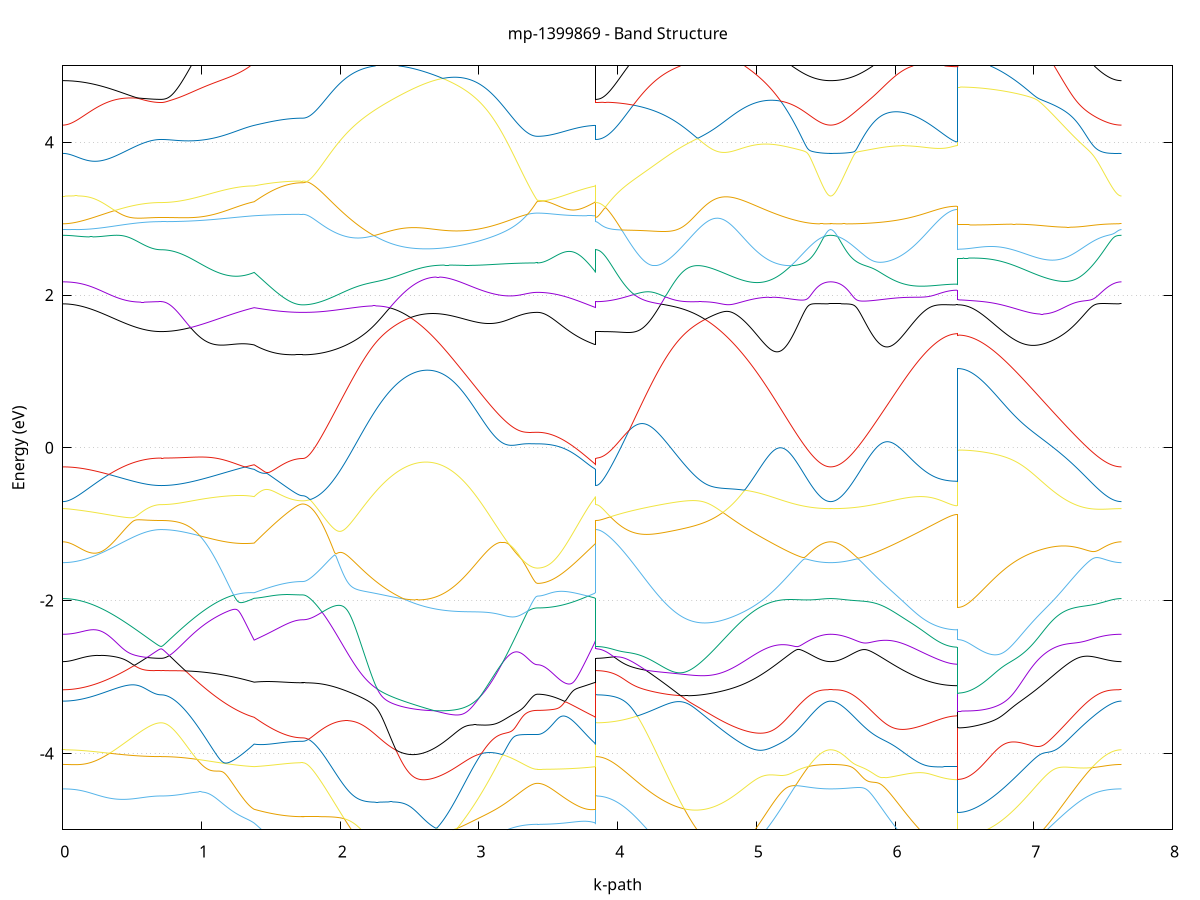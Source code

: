 set title 'mp-1399869 - Band Structure'
set xlabel 'k-path'
set ylabel 'Energy (eV)'
set grid y
set yrange [-5:5]
set terminal png size 800,600
set output 'mp-1399869_bands_gnuplot.png'
plot '-' using 1:2 with lines notitle, '-' using 1:2 with lines notitle, '-' using 1:2 with lines notitle, '-' using 1:2 with lines notitle, '-' using 1:2 with lines notitle, '-' using 1:2 with lines notitle, '-' using 1:2 with lines notitle, '-' using 1:2 with lines notitle, '-' using 1:2 with lines notitle, '-' using 1:2 with lines notitle, '-' using 1:2 with lines notitle, '-' using 1:2 with lines notitle, '-' using 1:2 with lines notitle, '-' using 1:2 with lines notitle, '-' using 1:2 with lines notitle, '-' using 1:2 with lines notitle, '-' using 1:2 with lines notitle, '-' using 1:2 with lines notitle, '-' using 1:2 with lines notitle, '-' using 1:2 with lines notitle, '-' using 1:2 with lines notitle, '-' using 1:2 with lines notitle, '-' using 1:2 with lines notitle, '-' using 1:2 with lines notitle, '-' using 1:2 with lines notitle, '-' using 1:2 with lines notitle, '-' using 1:2 with lines notitle, '-' using 1:2 with lines notitle, '-' using 1:2 with lines notitle, '-' using 1:2 with lines notitle, '-' using 1:2 with lines notitle, '-' using 1:2 with lines notitle, '-' using 1:2 with lines notitle, '-' using 1:2 with lines notitle, '-' using 1:2 with lines notitle, '-' using 1:2 with lines notitle, '-' using 1:2 with lines notitle, '-' using 1:2 with lines notitle, '-' using 1:2 with lines notitle, '-' using 1:2 with lines notitle, '-' using 1:2 with lines notitle, '-' using 1:2 with lines notitle, '-' using 1:2 with lines notitle, '-' using 1:2 with lines notitle, '-' using 1:2 with lines notitle, '-' using 1:2 with lines notitle, '-' using 1:2 with lines notitle, '-' using 1:2 with lines notitle
0.000000 -43.614772
0.009993 -43.614772
0.019987 -43.614672
0.029980 -43.614572
0.039973 -43.614372
0.049967 -43.614172
0.059960 -43.613872
0.069954 -43.613572
0.079947 -43.613172
0.089940 -43.612772
0.099934 -43.612372
0.109927 -43.611772
0.119920 -43.611272
0.129914 -43.610672
0.139907 -43.609972
0.149901 -43.609272
0.159894 -43.608572
0.169887 -43.607672
0.179881 -43.606872
0.189874 -43.606072
0.199867 -43.605072
0.209861 -43.604172
0.219854 -43.603172
0.229848 -43.602072
0.239841 -43.600972
0.249834 -43.599872
0.259828 -43.598672
0.269821 -43.597472
0.279814 -43.596272
0.289808 -43.594972
0.299801 -43.593672
0.309795 -43.592272
0.319788 -43.590972
0.329781 -43.589472
0.339775 -43.588072
0.349768 -43.586572
0.359761 -43.585072
0.369755 -43.583572
0.379748 -43.582072
0.389742 -43.580472
0.399735 -43.578872
0.409728 -43.577272
0.419722 -43.575672
0.429715 -43.574072
0.439708 -43.572372
0.449702 -43.570772
0.459695 -43.569072
0.469689 -43.567372
0.479682 -43.565672
0.489675 -43.564072
0.499669 -43.562372
0.509662 -43.560672
0.519655 -43.559072
0.529649 -43.557372
0.539642 -43.555772
0.549636 -43.554172
0.559629 -43.552672
0.569622 -43.551072
0.579616 -43.549572
0.589609 -43.548172
0.599602 -43.546772
0.609596 -43.545472
0.619589 -43.544272
0.629583 -43.543172
0.639576 -43.542072
0.649569 -43.541072
0.659563 -43.540272
0.669556 -43.539672
0.679549 -43.539072
0.689543 -43.538672
0.699536 -43.538472
0.709529 -43.538372
0.709529 -43.538372
0.719384 -43.538372
0.729238 -43.538372
0.739092 -43.538472
0.748946 -43.538572
0.758800 -43.538672
0.768654 -43.538872
0.778508 -43.539072
0.788363 -43.539172
0.798217 -43.539472
0.808071 -43.539672
0.817925 -43.539972
0.827779 -43.540172
0.837633 -43.540472
0.847487 -43.540872
0.857342 -43.541172
0.867196 -43.541572
0.877050 -43.541972
0.886904 -43.542372
0.896758 -43.542772
0.906612 -43.543172
0.916466 -43.543672
0.926321 -43.544072
0.936175 -43.544572
0.946029 -43.545072
0.955883 -43.545572
0.965737 -43.546172
0.975591 -43.546672
0.985445 -43.547272
0.995300 -43.547772
1.005154 -43.548372
1.015008 -43.548972
1.024862 -43.549572
1.034716 -43.550172
1.044570 -43.550772
1.054424 -43.551372
1.064279 -43.551972
1.074133 -43.552572
1.083987 -43.553272
1.093841 -43.553872
1.103695 -43.554572
1.113549 -43.555172
1.123403 -43.555872
1.133258 -43.556472
1.143112 -43.557172
1.152966 -43.557872
1.162820 -43.558472
1.172674 -43.559172
1.182528 -43.559872
1.192382 -43.560572
1.202237 -43.561272
1.212091 -43.561872
1.221945 -43.562572
1.231799 -43.563272
1.241653 -43.563972
1.251507 -43.564672
1.261361 -43.565272
1.271216 -43.565972
1.281070 -43.566672
1.290924 -43.567372
1.300778 -43.567972
1.310632 -43.568672
1.320486 -43.569372
1.330340 -43.570072
1.340195 -43.570672
1.350049 -43.571372
1.359903 -43.571972
1.369757 -43.572672
1.379611 -43.573272
1.379611 -43.573272
1.389344 -43.572172
1.399076 -43.570972
1.408809 -43.569772
1.418542 -43.568572
1.428274 -43.567372
1.438007 -43.566172
1.447740 -43.564972
1.457472 -43.563772
1.467205 -43.562572
1.476938 -43.561372
1.486670 -43.560172
1.496403 -43.559072
1.506136 -43.557872
1.515868 -43.556772
1.525601 -43.555572
1.535334 -43.554472
1.545066 -43.553372
1.554799 -43.552372
1.564532 -43.551272
1.574264 -43.550272
1.583997 -43.549272
1.593730 -43.548272
1.603462 -43.547372
1.613195 -43.546572
1.622928 -43.545672
1.632660 -43.544872
1.642393 -43.544172
1.652126 -43.543572
1.661858 -43.542972
1.671591 -43.542372
1.681324 -43.541972
1.691056 -43.541572
1.700789 -43.541272
1.710522 -43.541072
1.720254 -43.540872
1.729987 -43.540872
1.729987 -43.540872
1.739983 -43.540872
1.749979 -43.540872
1.759975 -43.540872
1.769970 -43.540872
1.779966 -43.540872
1.789962 -43.540872
1.799958 -43.540872
1.809954 -43.540972
1.819949 -43.540972
1.829945 -43.540972
1.839941 -43.541072
1.849937 -43.541072
1.859932 -43.541072
1.869928 -43.541072
1.879924 -43.541172
1.889920 -43.541172
1.899916 -43.541172
1.909911 -43.541272
1.919907 -43.541272
1.929903 -43.541372
1.939899 -43.541372
1.949895 -43.541472
1.959890 -43.541472
1.969886 -43.541572
1.979882 -43.541572
1.989878 -43.541572
1.999874 -43.541672
2.009869 -43.541672
2.019865 -43.541772
2.029861 -43.541772
2.039857 -43.541872
2.049853 -43.541872
2.059848 -43.541872
2.069844 -43.541972
2.079840 -43.541972
2.089836 -43.541972
2.099832 -43.542072
2.109827 -43.542072
2.119823 -43.542072
2.129819 -43.542072
2.139815 -43.542072
2.149811 -43.542072
2.159806 -43.542072
2.169802 -43.542472
2.179798 -43.544072
2.189794 -43.545572
2.199790 -43.547072
2.209785 -43.548572
2.219781 -43.550072
2.229777 -43.551572
2.239773 -43.553072
2.249769 -43.554572
2.259764 -43.555972
2.269760 -43.557372
2.279756 -43.558872
2.289752 -43.560272
2.299748 -43.561672
2.309743 -43.562972
2.319739 -43.564372
2.329735 -43.565672
2.339731 -43.567072
2.349727 -43.568372
2.359722 -43.569672
2.369718 -43.570972
2.379714 -43.572172
2.389710 -43.573472
2.399706 -43.574672
2.409701 -43.575872
2.419697 -43.576972
2.429693 -43.578172
2.439689 -43.579272
2.449685 -43.580472
2.459680 -43.581472
2.469676 -43.582572
2.479672 -43.583672
2.489668 -43.584672
2.499663 -43.585772
2.509659 -43.586672
2.519655 -43.587672
2.529651 -43.588672
2.539647 -43.589572
2.549642 -43.590472
2.559638 -43.591372
2.559638 -43.591372
2.569548 -43.592272
2.579458 -43.593072
2.589369 -43.593972
2.599279 -43.594772
2.609189 -43.595572
2.619099 -43.596272
2.629009 -43.597072
2.638919 -43.597772
2.648829 -43.598472
2.658739 -43.599172
2.668649 -43.599872
2.678559 -43.600572
2.688469 -43.601172
2.698380 -43.601772
2.708290 -43.602372
2.718200 -43.602972
2.728110 -43.603572
2.738020 -43.604172
2.747930 -43.604672
2.757840 -43.605172
2.767750 -43.605672
2.777660 -43.606172
2.787570 -43.606672
2.797480 -43.607172
2.807391 -43.607572
2.817301 -43.607972
2.827211 -43.608472
2.837121 -43.608872
2.847031 -43.609272
2.856941 -43.609672
2.866851 -43.609972
2.876761 -43.610372
2.886671 -43.610672
2.896581 -43.610972
2.906491 -43.611372
2.916401 -43.611672
2.926312 -43.611972
2.936222 -43.612172
2.946132 -43.612472
2.956042 -43.612772
2.965952 -43.612972
2.975862 -43.613272
2.985772 -43.613472
2.995682 -43.613672
3.005592 -43.613972
3.015502 -43.614172
3.025412 -43.614372
3.035323 -43.614572
3.045233 -43.614672
3.055143 -43.614872
3.065053 -43.615072
3.074963 -43.615272
3.084873 -43.615372
3.094783 -43.615572
3.104693 -43.615672
3.114603 -43.615772
3.124513 -43.615972
3.134423 -43.616072
3.144334 -43.616172
3.154244 -43.616272
3.164154 -43.616372
3.174064 -43.616472
3.183974 -43.616572
3.193884 -43.616672
3.203794 -43.616772
3.213704 -43.616872
3.223614 -43.616972
3.233524 -43.616972
3.243434 -43.617072
3.253345 -43.617172
3.263255 -43.617172
3.273165 -43.617272
3.283075 -43.617272
3.292985 -43.617372
3.302895 -43.617372
3.312805 -43.617472
3.322715 -43.617472
3.332625 -43.617472
3.342535 -43.617572
3.352445 -43.617572
3.362356 -43.617572
3.372266 -43.617572
3.382176 -43.617572
3.392086 -43.617672
3.401996 -43.617672
3.411906 -43.617672
3.421816 -43.617672
3.421816 -43.617672
3.431622 -43.617572
3.441428 -43.617572
3.451234 -43.617372
3.461040 -43.617172
3.470846 -43.616972
3.480652 -43.616672
3.490458 -43.616272
3.500264 -43.615872
3.510069 -43.615472
3.519875 -43.614972
3.529681 -43.614372
3.539487 -43.613772
3.549293 -43.613072
3.559099 -43.612372
3.568905 -43.611572
3.578711 -43.610772
3.588517 -43.609872
3.598323 -43.608972
3.608129 -43.607972
3.617935 -43.606972
3.627741 -43.605972
3.637547 -43.604872
3.647352 -43.603672
3.657158 -43.602472
3.666964 -43.601272
3.676770 -43.599972
3.686576 -43.598672
3.696382 -43.597372
3.706188 -43.595972
3.715994 -43.594572
3.725800 -43.593072
3.735606 -43.591572
3.745412 -43.590072
3.755218 -43.588472
3.765024 -43.586872
3.774830 -43.585272
3.784635 -43.583672
3.794441 -43.581972
3.804247 -43.580272
3.814053 -43.578572
3.823859 -43.576772
3.833665 -43.575072
3.843471 -43.573272
3.843471 -43.538372
3.853430 -43.538372
3.863389 -43.538372
3.873348 -43.538372
3.883307 -43.538372
3.893266 -43.538372
3.903225 -43.538372
3.913184 -43.538472
3.923143 -43.538472
3.933102 -43.538472
3.943061 -43.538472
3.953020 -43.538572
3.962979 -43.538572
3.972938 -43.538572
3.982897 -43.538672
3.992856 -43.538672
4.002815 -43.538672
4.012774 -43.538772
4.022733 -43.538772
4.032692 -43.538872
4.042651 -43.538872
4.052610 -43.538972
4.062569 -43.538972
4.072528 -43.539072
4.082487 -43.539072
4.092446 -43.539172
4.102405 -43.539172
4.112364 -43.539272
4.122323 -43.539272
4.132282 -43.539372
4.142241 -43.539372
4.152201 -43.539472
4.162160 -43.539472
4.172119 -43.539572
4.182078 -43.539572
4.192037 -43.539672
4.201996 -43.539672
4.211955 -43.539672
4.221914 -43.539772
4.231873 -43.539772
4.241832 -43.539772
4.251791 -43.539772
4.261750 -43.539872
4.271709 -43.539872
4.281668 -43.539872
4.291627 -43.540572
4.301586 -43.542172
4.311545 -43.543672
4.321504 -43.545272
4.331463 -43.546772
4.341422 -43.548272
4.351381 -43.549772
4.361340 -43.551272
4.371299 -43.552772
4.381258 -43.554272
4.391217 -43.555672
4.401176 -43.557172
4.411135 -43.558572
4.421094 -43.559972
4.431053 -43.561372
4.441012 -43.562672
4.450971 -43.564072
4.460930 -43.565372
4.470889 -43.566672
4.480848 -43.567972
4.490807 -43.569272
4.500766 -43.570472
4.510725 -43.571772
4.520684 -43.572972
4.530643 -43.574172
4.540602 -43.575272
4.540602 -43.575272
4.550549 -43.576472
4.560496 -43.577572
4.570443 -43.578672
4.580390 -43.579772
4.590337 -43.580872
4.600284 -43.581872
4.610231 -43.582872
4.620178 -43.583872
4.630125 -43.584872
4.640072 -43.585872
4.650019 -43.586772
4.659966 -43.587772
4.669913 -43.588672
4.679860 -43.589472
4.689807 -43.590372
4.699754 -43.591172
4.709701 -43.592072
4.719648 -43.592872
4.729595 -43.593572
4.739542 -43.594372
4.749489 -43.595072
4.759436 -43.595772
4.769383 -43.596472
4.779330 -43.597172
4.789277 -43.597872
4.799224 -43.598472
4.809171 -43.599172
4.819118 -43.599772
4.829064 -43.600372
4.839011 -43.600872
4.848958 -43.601472
4.858905 -43.601972
4.868852 -43.602572
4.878799 -43.603072
4.888746 -43.603572
4.898693 -43.603972
4.908640 -43.604472
4.918587 -43.604872
4.928534 -43.605372
4.938481 -43.605772
4.948428 -43.606172
4.958375 -43.606572
4.968322 -43.606972
4.978269 -43.607272
4.988216 -43.607672
4.998163 -43.607972
5.008110 -43.608272
5.018057 -43.608672
5.028004 -43.608872
5.037951 -43.609172
5.047898 -43.609472
5.057845 -43.609772
5.067792 -43.610072
5.077739 -43.610272
5.087686 -43.610472
5.097633 -43.610772
5.107580 -43.610972
5.117527 -43.611172
5.127474 -43.611372
5.137421 -43.611572
5.147368 -43.611772
5.157315 -43.611972
5.167262 -43.612072
5.177209 -43.612272
5.187156 -43.612472
5.197103 -43.612572
5.207050 -43.612772
5.216997 -43.612872
5.226944 -43.613072
5.236891 -43.613172
5.246838 -43.613272
5.256785 -43.613372
5.266732 -43.613472
5.276679 -43.613572
5.286626 -43.613672
5.296572 -43.613772
5.306519 -43.613872
5.316466 -43.613972
5.326413 -43.613972
5.336360 -43.614072
5.346307 -43.614172
5.356254 -43.614272
5.366201 -43.614272
5.376148 -43.614372
5.386095 -43.614372
5.396042 -43.614472
5.405989 -43.614472
5.415936 -43.614572
5.425883 -43.614572
5.435830 -43.614572
5.445777 -43.614672
5.455724 -43.614672
5.465671 -43.614672
5.475618 -43.614672
5.485565 -43.614772
5.495512 -43.614772
5.505459 -43.614772
5.515406 -43.614772
5.525353 -43.614772
5.535300 -43.614772
5.535300 -43.614772
5.545271 -43.614772
5.555241 -43.614772
5.565212 -43.614772
5.575182 -43.614672
5.585153 -43.614672
5.595124 -43.614572
5.605094 -43.614572
5.615065 -43.614472
5.625035 -43.614372
5.635006 -43.614272
5.644976 -43.614172
5.654947 -43.614072
5.664918 -43.613972
5.674888 -43.613772
5.684859 -43.613672
5.694829 -43.613472
5.704800 -43.613372
5.714771 -43.613172
5.724741 -43.612972
5.734712 -43.612772
5.744682 -43.612572
5.754653 -43.612372
5.764624 -43.612172
5.774594 -43.611972
5.784565 -43.611672
5.794535 -43.611472
5.804506 -43.611172
5.814477 -43.610972
5.824447 -43.610672
5.834418 -43.610372
5.844388 -43.610072
5.854359 -43.609772
5.864330 -43.609472
5.874300 -43.609172
5.884271 -43.608872
5.894241 -43.608572
5.904212 -43.608172
5.914182 -43.607872
5.924153 -43.607472
5.934124 -43.607172
5.944094 -43.606772
5.954065 -43.606472
5.964035 -43.606072
5.974006 -43.605672
5.983977 -43.605272
5.993947 -43.604872
6.003918 -43.604472
6.013888 -43.604072
6.023859 -43.603672
6.033830 -43.603272
6.043800 -43.602872
6.053771 -43.602372
6.063741 -43.601972
6.073712 -43.601572
6.083683 -43.601172
6.093653 -43.600672
6.103624 -43.600272
6.113594 -43.599772
6.123565 -43.599372
6.133536 -43.598972
6.143506 -43.598472
6.153477 -43.598072
6.163447 -43.597572
6.173418 -43.597172
6.183389 -43.596772
6.193359 -43.596272
6.203330 -43.595872
6.213300 -43.595472
6.223271 -43.594972
6.233241 -43.594572
6.243212 -43.594172
6.253183 -43.593772
6.263153 -43.593372
6.273124 -43.592972
6.283094 -43.592572
6.293065 -43.592272
6.303036 -43.591872
6.313006 -43.591572
6.322977 -43.591272
6.332947 -43.590972
6.342918 -43.590672
6.352889 -43.590372
6.362859 -43.590172
6.372830 -43.589972
6.382800 -43.589772
6.392771 -43.589572
6.402742 -43.589472
6.412712 -43.589272
6.422683 -43.589172
6.432653 -43.589172
6.442624 -43.589072
6.452595 -43.589072
6.452595 -43.591772
6.462593 -43.591772
6.472591 -43.591772
6.482589 -43.591872
6.492587 -43.591872
6.502585 -43.591972
6.512583 -43.592072
6.522581 -43.592172
6.532579 -43.592272
6.542578 -43.592372
6.552576 -43.592572
6.562574 -43.592672
6.572572 -43.592872
6.582570 -43.593072
6.592568 -43.593272
6.602566 -43.593472
6.612564 -43.593672
6.622563 -43.593872
6.632561 -43.594072
6.642559 -43.594372
6.652557 -43.594572
6.662555 -43.594872
6.672553 -43.595072
6.682551 -43.595372
6.692549 -43.595672
6.702548 -43.595872
6.712546 -43.596172
6.722544 -43.596472
6.732542 -43.596772
6.742540 -43.597072
6.752538 -43.597372
6.762536 -43.597672
6.772534 -43.597972
6.782532 -43.598272
6.792531 -43.598572
6.802529 -43.598972
6.812527 -43.599272
6.822525 -43.599572
6.832523 -43.599872
6.842521 -43.600172
6.852519 -43.600472
6.862517 -43.600772
6.872516 -43.601072
6.882514 -43.601372
6.892512 -43.601772
6.902510 -43.602072
6.912508 -43.602372
6.922506 -43.602672
6.932504 -43.602972
6.942502 -43.603272
6.952501 -43.603572
6.962499 -43.603872
6.972497 -43.604172
6.982495 -43.604472
6.992493 -43.604772
7.002491 -43.605072
7.012489 -43.605272
7.022487 -43.605572
7.032485 -43.605872
7.042484 -43.606172
7.052482 -43.606472
7.062480 -43.606672
7.072478 -43.606972
7.082476 -43.607272
7.092474 -43.607472
7.102472 -43.607772
7.112470 -43.607972
7.122469 -43.608272
7.132467 -43.608472
7.142465 -43.608772
7.152463 -43.608972
7.162461 -43.609172
7.172459 -43.609372
7.182457 -43.609672
7.192455 -43.609872
7.202454 -43.610072
7.212452 -43.610272
7.222450 -43.610472
7.232448 -43.610672
7.242446 -43.610872
7.252444 -43.611072
7.262442 -43.611272
7.272440 -43.611472
7.282438 -43.611572
7.292437 -43.611772
7.302435 -43.611972
7.312433 -43.612172
7.322431 -43.612272
7.332429 -43.612472
7.342427 -43.612572
7.352425 -43.612772
7.362423 -43.612872
7.372422 -43.613072
7.382420 -43.613172
7.392418 -43.613272
7.402416 -43.613372
7.412414 -43.613472
7.422412 -43.613672
7.432410 -43.613772
7.442408 -43.613872
7.452407 -43.613972
7.462405 -43.613972
7.472403 -43.614072
7.482401 -43.614172
7.492399 -43.614272
7.502397 -43.614372
7.512395 -43.614372
7.522393 -43.614472
7.532391 -43.614472
7.542390 -43.614572
7.552388 -43.614572
7.562386 -43.614672
7.572384 -43.614672
7.582382 -43.614672
7.592380 -43.614772
7.602378 -43.614772
7.612376 -43.614772
7.622375 -43.614772
7.632373 -43.614772
e
0.000000 -43.436972
0.009993 -43.436972
0.019987 -43.437072
0.029980 -43.437072
0.039973 -43.437172
0.049967 -43.437272
0.059960 -43.437372
0.069954 -43.437472
0.079947 -43.437672
0.089940 -43.437772
0.099934 -43.437972
0.109927 -43.438172
0.119920 -43.438372
0.129914 -43.438672
0.139907 -43.438972
0.149901 -43.439272
0.159894 -43.439572
0.169887 -43.439872
0.179881 -43.440272
0.189874 -43.440672
0.199867 -43.441072
0.209861 -43.441472
0.219854 -43.441972
0.229848 -43.442472
0.239841 -43.442972
0.249834 -43.443472
0.259828 -43.444072
0.269821 -43.444672
0.279814 -43.445272
0.289808 -43.445872
0.299801 -43.446572
0.309795 -43.447272
0.319788 -43.447972
0.329781 -43.448772
0.339775 -43.449472
0.349768 -43.450372
0.359761 -43.451172
0.369755 -43.452072
0.379748 -43.452972
0.389742 -43.453872
0.399735 -43.454772
0.409728 -43.455772
0.419722 -43.456772
0.429715 -43.457772
0.439708 -43.458872
0.449702 -43.459972
0.459695 -43.461072
0.469689 -43.462172
0.479682 -43.463272
0.489675 -43.464472
0.499669 -43.465572
0.509662 -43.466772
0.519655 -43.467972
0.529649 -43.469172
0.539642 -43.470372
0.549636 -43.471472
0.559629 -43.472672
0.569622 -43.473872
0.579616 -43.474972
0.589609 -43.476072
0.599602 -43.477172
0.609596 -43.478272
0.619589 -43.479172
0.629583 -43.480172
0.639576 -43.480972
0.649569 -43.481772
0.659563 -43.482372
0.669556 -43.482972
0.679549 -43.483472
0.689543 -43.483772
0.699536 -43.483972
0.709529 -43.484072
0.709529 -43.484072
0.719384 -43.483972
0.729238 -43.483972
0.739092 -43.483972
0.748946 -43.483872
0.758800 -43.483872
0.768654 -43.483772
0.778508 -43.483672
0.788363 -43.483572
0.798217 -43.483472
0.808071 -43.483272
0.817925 -43.483072
0.827779 -43.482972
0.837633 -43.482772
0.847487 -43.482572
0.857342 -43.482372
0.867196 -43.482172
0.877050 -43.481972
0.886904 -43.481772
0.896758 -43.481472
0.906612 -43.481272
0.916466 -43.480972
0.926321 -43.480772
0.936175 -43.480472
0.946029 -43.480172
0.955883 -43.479872
0.965737 -43.479572
0.975591 -43.479372
0.985445 -43.479072
0.995300 -43.478772
1.005154 -43.478472
1.015008 -43.478172
1.024862 -43.477872
1.034716 -43.477572
1.044570 -43.477172
1.054424 -43.476872
1.064279 -43.476572
1.074133 -43.476272
1.083987 -43.475972
1.093841 -43.475672
1.103695 -43.475372
1.113549 -43.474972
1.123403 -43.474672
1.133258 -43.474372
1.143112 -43.474072
1.152966 -43.473772
1.162820 -43.473472
1.172674 -43.473072
1.182528 -43.472772
1.192382 -43.472472
1.202237 -43.472172
1.212091 -43.471872
1.221945 -43.471472
1.231799 -43.471172
1.241653 -43.470872
1.251507 -43.470572
1.261361 -43.470272
1.271216 -43.469972
1.281070 -43.469672
1.290924 -43.469272
1.300778 -43.468972
1.310632 -43.468672
1.320486 -43.468372
1.330340 -43.468072
1.340195 -43.467672
1.350049 -43.467372
1.359903 -43.467072
1.369757 -43.466772
1.379611 -43.466472
1.379611 -43.466472
1.389344 -43.467272
1.399076 -43.468072
1.408809 -43.468872
1.418542 -43.469672
1.428274 -43.470472
1.438007 -43.471272
1.447740 -43.472072
1.457472 -43.472972
1.467205 -43.473772
1.476938 -43.474672
1.486670 -43.475472
1.496403 -43.476372
1.506136 -43.477272
1.515868 -43.478072
1.525601 -43.478972
1.535334 -43.479772
1.545066 -43.480672
1.554799 -43.481472
1.564532 -43.482272
1.574264 -43.483072
1.583997 -43.483872
1.593730 -43.484672
1.603462 -43.485372
1.613195 -43.486072
1.622928 -43.486772
1.632660 -43.487472
1.642393 -43.487972
1.652126 -43.488572
1.661858 -43.489072
1.671591 -43.489472
1.681324 -43.489872
1.691056 -43.490172
1.700789 -43.490472
1.710522 -43.490672
1.720254 -43.490772
1.729987 -43.490772
1.729987 -43.490772
1.739983 -43.490872
1.749979 -43.490972
1.759975 -43.491172
1.769970 -43.491472
1.779966 -43.491872
1.789962 -43.492372
1.799958 -43.492972
1.809954 -43.493672
1.819949 -43.494372
1.829945 -43.495172
1.839941 -43.495972
1.849937 -43.496972
1.859932 -43.497972
1.869928 -43.498972
1.879924 -43.500072
1.889920 -43.501172
1.899916 -43.502372
1.909911 -43.503672
1.919907 -43.504872
1.929903 -43.506272
1.939899 -43.507572
1.949895 -43.508972
1.959890 -43.510372
1.969886 -43.511772
1.979882 -43.513172
1.989878 -43.514672
1.999874 -43.516172
2.009869 -43.517672
2.019865 -43.519172
2.029861 -43.520672
2.039857 -43.522272
2.049853 -43.523772
2.059848 -43.525372
2.069844 -43.526872
2.079840 -43.528472
2.089836 -43.529972
2.099832 -43.531572
2.109827 -43.533172
2.119823 -43.534672
2.129819 -43.536272
2.139815 -43.537872
2.149811 -43.539372
2.159806 -43.540972
2.169802 -43.542072
2.179798 -43.542072
2.189794 -43.542072
2.199790 -43.542072
2.209785 -43.541972
2.219781 -43.541972
2.229777 -43.541872
2.239773 -43.541872
2.249769 -43.541772
2.259764 -43.541672
2.269760 -43.541572
2.279756 -43.541572
2.289752 -43.541472
2.299748 -43.541272
2.309743 -43.541172
2.319739 -43.541072
2.329735 -43.540872
2.339731 -43.540672
2.349727 -43.540572
2.359722 -43.540372
2.369718 -43.540172
2.379714 -43.539972
2.389710 -43.539672
2.399706 -43.539472
2.409701 -43.539172
2.419697 -43.538972
2.429693 -43.538672
2.439689 -43.538272
2.449685 -43.537972
2.459680 -43.537672
2.469676 -43.537272
2.479672 -43.536872
2.489668 -43.536472
2.499663 -43.536072
2.509659 -43.535672
2.519655 -43.535172
2.529651 -43.534672
2.539647 -43.534272
2.549642 -43.533672
2.559638 -43.533172
2.559638 -43.533172
2.569548 -43.532672
2.579458 -43.532072
2.589369 -43.531472
2.599279 -43.530872
2.609189 -43.530272
2.619099 -43.529572
2.629009 -43.528872
2.638919 -43.528172
2.648829 -43.527472
2.658739 -43.526772
2.668649 -43.525972
2.678559 -43.525272
2.688469 -43.524472
2.698380 -43.523572
2.708290 -43.522772
2.718200 -43.521872
2.728110 -43.521072
2.738020 -43.520172
2.747930 -43.519172
2.757840 -43.518272
2.767750 -43.517272
2.777660 -43.516272
2.787570 -43.515272
2.797480 -43.514272
2.807391 -43.513272
2.817301 -43.512172
2.827211 -43.511072
2.837121 -43.509972
2.847031 -43.508872
2.856941 -43.507772
2.866851 -43.506672
2.876761 -43.505472
2.886671 -43.504272
2.896581 -43.503072
2.906491 -43.501872
2.916401 -43.500672
2.926312 -43.499472
2.936222 -43.498172
2.946132 -43.496972
2.956042 -43.495672
2.965952 -43.494372
2.975862 -43.493072
2.985772 -43.491772
2.995682 -43.490472
3.005592 -43.489172
3.015502 -43.487772
3.025412 -43.486472
3.035323 -43.485172
3.045233 -43.483772
3.055143 -43.482472
3.065053 -43.481172
3.074963 -43.479772
3.084873 -43.478472
3.094783 -43.477072
3.104693 -43.475772
3.114603 -43.474472
3.124513 -43.473172
3.134423 -43.471772
3.144334 -43.470572
3.154244 -43.469272
3.164154 -43.467972
3.174064 -43.466672
3.183974 -43.465372
3.193884 -43.464172
3.203794 -43.462972
3.213704 -43.461772
3.223614 -43.460572
3.233524 -43.459372
3.243434 -43.458272
3.253345 -43.457172
3.263255 -43.456072
3.273165 -43.455072
3.283075 -43.454072
3.292985 -43.453072
3.302895 -43.452172
3.312805 -43.451372
3.322715 -43.450472
3.332625 -43.449772
3.342535 -43.449072
3.352445 -43.448472
3.362356 -43.447872
3.372266 -43.447372
3.382176 -43.446972
3.392086 -43.446672
3.401996 -43.446472
3.411906 -43.446372
3.421816 -43.446272
3.421816 -43.446272
3.431622 -43.446272
3.441428 -43.446272
3.451234 -43.446372
3.461040 -43.446372
3.470846 -43.446472
3.480652 -43.446572
3.490458 -43.446672
3.500264 -43.446872
3.510069 -43.446972
3.519875 -43.447172
3.529681 -43.447372
3.539487 -43.447572
3.549293 -43.447772
3.559099 -43.447972
3.568905 -43.448272
3.578711 -43.448572
3.588517 -43.448872
3.598323 -43.449172
3.608129 -43.449572
3.617935 -43.449972
3.627741 -43.450372
3.637547 -43.450772
3.647352 -43.451172
3.657158 -43.451672
3.666964 -43.452272
3.676770 -43.452772
3.686576 -43.453272
3.696382 -43.453872
3.706188 -43.454572
3.715994 -43.455172
3.725800 -43.455872
3.735606 -43.456572
3.745412 -43.457272
3.755218 -43.458072
3.765024 -43.458872
3.774830 -43.459772
3.784635 -43.460572
3.794441 -43.461472
3.804247 -43.462472
3.814053 -43.463372
3.823859 -43.464372
3.833665 -43.465372
3.843471 -43.466472
3.843471 -43.484072
3.853430 -43.484072
3.863389 -43.484272
3.873348 -43.484472
3.883307 -43.484872
3.893266 -43.485372
3.903225 -43.485872
3.913184 -43.486572
3.923143 -43.487272
3.933102 -43.488072
3.943061 -43.488972
3.953020 -43.489972
3.962979 -43.490972
3.972938 -43.492072
3.982897 -43.493272
3.992856 -43.494472
4.002815 -43.495672
4.012774 -43.496972
4.022733 -43.498372
4.032692 -43.499672
4.042651 -43.501172
4.052610 -43.502572
4.062569 -43.504072
4.072528 -43.505472
4.082487 -43.507072
4.092446 -43.508572
4.102405 -43.510072
4.112364 -43.511672
4.122323 -43.513272
4.132282 -43.514872
4.142241 -43.516472
4.152201 -43.518072
4.162160 -43.519672
4.172119 -43.521272
4.182078 -43.522872
4.192037 -43.524572
4.201996 -43.526172
4.211955 -43.527772
4.221914 -43.529372
4.231873 -43.530972
4.241832 -43.532672
4.251791 -43.534272
4.261750 -43.535872
4.271709 -43.537372
4.281668 -43.538972
4.291627 -43.539872
4.301586 -43.539872
4.311545 -43.539772
4.321504 -43.539772
4.331463 -43.539772
4.341422 -43.539772
4.351381 -43.539672
4.361340 -43.539672
4.371299 -43.539572
4.381258 -43.539472
4.391217 -43.539472
4.401176 -43.539372
4.411135 -43.539272
4.421094 -43.539072
4.431053 -43.538972
4.441012 -43.538872
4.450971 -43.538672
4.460930 -43.538572
4.470889 -43.538372
4.480848 -43.538172
4.490807 -43.537972
4.500766 -43.537772
4.510725 -43.537472
4.520684 -43.537272
4.530643 -43.536972
4.540602 -43.536672
4.540602 -43.536672
4.550549 -43.536372
4.560496 -43.536072
4.570443 -43.535772
4.580390 -43.535372
4.590337 -43.535072
4.600284 -43.534672
4.610231 -43.534272
4.620178 -43.533772
4.630125 -43.533372
4.640072 -43.532872
4.650019 -43.532372
4.659966 -43.531972
4.669913 -43.531372
4.679860 -43.530872
4.689807 -43.530272
4.699754 -43.529672
4.709701 -43.529072
4.719648 -43.528472
4.729595 -43.527872
4.739542 -43.527172
4.749489 -43.526472
4.759436 -43.525772
4.769383 -43.525072
4.779330 -43.524272
4.789277 -43.523472
4.799224 -43.522672
4.809171 -43.521872
4.819118 -43.521072
4.829064 -43.520172
4.839011 -43.519272
4.848958 -43.518372
4.858905 -43.517472
4.868852 -43.516472
4.878799 -43.515572
4.888746 -43.514572
4.898693 -43.513472
4.908640 -43.512472
4.918587 -43.511472
4.928534 -43.510372
4.938481 -43.509272
4.948428 -43.508172
4.958375 -43.507072
4.968322 -43.505872
4.978269 -43.504672
4.988216 -43.503572
4.998163 -43.502372
5.008110 -43.501072
5.018057 -43.499872
5.028004 -43.498572
5.037951 -43.497372
5.047898 -43.496072
5.057845 -43.494772
5.067792 -43.493472
5.077739 -43.492172
5.087686 -43.490772
5.097633 -43.489472
5.107580 -43.488072
5.117527 -43.486772
5.127474 -43.485372
5.137421 -43.483972
5.147368 -43.482572
5.157315 -43.481172
5.167262 -43.479772
5.177209 -43.478372
5.187156 -43.476972
5.197103 -43.475472
5.207050 -43.474072
5.216997 -43.472672
5.226944 -43.471272
5.236891 -43.469772
5.246838 -43.468372
5.256785 -43.466972
5.266732 -43.465572
5.276679 -43.464172
5.286626 -43.462772
5.296572 -43.461372
5.306519 -43.459972
5.316466 -43.458572
5.326413 -43.457172
5.336360 -43.455872
5.346307 -43.454472
5.356254 -43.453172
5.366201 -43.451872
5.376148 -43.450572
5.386095 -43.449372
5.396042 -43.448072
5.405989 -43.446872
5.415936 -43.445772
5.425883 -43.444572
5.435830 -43.443472
5.445777 -43.442472
5.455724 -43.441472
5.465671 -43.440572
5.475618 -43.439672
5.485565 -43.438972
5.495512 -43.438272
5.505459 -43.437772
5.515406 -43.437372
5.525353 -43.437072
5.535300 -43.436972
5.535300 -43.436972
5.545271 -43.437072
5.555241 -43.437272
5.565212 -43.437672
5.575182 -43.438172
5.585153 -43.438672
5.595124 -43.439372
5.605094 -43.440172
5.615065 -43.440972
5.625035 -43.441872
5.635006 -43.442872
5.644976 -43.443872
5.654947 -43.444872
5.664918 -43.445972
5.674888 -43.447172
5.684859 -43.448272
5.694829 -43.449472
5.704800 -43.450672
5.714771 -43.451872
5.724741 -43.453172
5.734712 -43.454472
5.744682 -43.455672
5.754653 -43.456972
5.764624 -43.458372
5.774594 -43.459672
5.784565 -43.461072
5.794535 -43.462372
5.804506 -43.463772
5.814477 -43.465172
5.824447 -43.466572
5.834418 -43.467972
5.844388 -43.469372
5.854359 -43.470772
5.864330 -43.472172
5.874300 -43.473672
5.884271 -43.475072
5.894241 -43.476472
5.904212 -43.477972
5.914182 -43.479372
5.924153 -43.480772
5.934124 -43.482272
5.944094 -43.483672
5.954065 -43.485072
5.964035 -43.486472
5.974006 -43.487972
5.983977 -43.489372
5.993947 -43.490772
6.003918 -43.492172
6.013888 -43.493572
6.023859 -43.494872
6.033830 -43.496272
6.043800 -43.497672
6.053771 -43.498972
6.063741 -43.500372
6.073712 -43.501672
6.083683 -43.502972
6.093653 -43.504272
6.103624 -43.505572
6.113594 -43.506872
6.123565 -43.508072
6.133536 -43.509272
6.143506 -43.510472
6.153477 -43.511672
6.163447 -43.512872
6.173418 -43.514072
6.183389 -43.515172
6.193359 -43.516272
6.203330 -43.517272
6.213300 -43.518372
6.223271 -43.519372
6.233241 -43.520372
6.243212 -43.521372
6.253183 -43.522272
6.263153 -43.523172
6.273124 -43.524072
6.283094 -43.524872
6.293065 -43.525672
6.303036 -43.526472
6.313006 -43.527172
6.322977 -43.527772
6.332947 -43.528472
6.342918 -43.529072
6.352889 -43.529572
6.362859 -43.530072
6.372830 -43.530472
6.382800 -43.530872
6.392771 -43.531272
6.402742 -43.531572
6.412712 -43.531772
6.422683 -43.531972
6.432653 -43.532072
6.442624 -43.532172
6.452595 -43.532272
6.452595 -43.533872
6.462593 -43.533872
6.472591 -43.533772
6.482589 -43.533672
6.492587 -43.533572
6.502585 -43.533472
6.512583 -43.533272
6.522581 -43.533072
6.532579 -43.532772
6.542578 -43.532572
6.552576 -43.532272
6.562574 -43.531872
6.572572 -43.531572
6.582570 -43.531172
6.592568 -43.530772
6.602566 -43.530272
6.612564 -43.529772
6.622563 -43.529272
6.632561 -43.528772
6.642559 -43.528172
6.652557 -43.527572
6.662555 -43.526972
6.672553 -43.526372
6.682551 -43.525772
6.692549 -43.525072
6.702548 -43.524372
6.712546 -43.523672
6.722544 -43.522872
6.732542 -43.522172
6.742540 -43.521372
6.752538 -43.520572
6.762536 -43.519772
6.772534 -43.518972
6.782532 -43.518172
6.792531 -43.517272
6.802529 -43.516372
6.812527 -43.515472
6.822525 -43.514572
6.832523 -43.513672
6.842521 -43.512772
6.852519 -43.511772
6.862517 -43.510872
6.872516 -43.509872
6.882514 -43.508872
6.892512 -43.507872
6.902510 -43.506872
6.912508 -43.505872
6.922506 -43.504872
6.932504 -43.503872
6.942502 -43.502772
6.952501 -43.501772
6.962499 -43.500672
6.972497 -43.499672
6.982495 -43.498572
6.992493 -43.497472
7.002491 -43.496372
7.012489 -43.495272
7.022487 -43.494172
7.032485 -43.493072
7.042484 -43.491972
7.052482 -43.490872
7.062480 -43.489772
7.072478 -43.488672
7.082476 -43.487472
7.092474 -43.486372
7.102472 -43.485272
7.112470 -43.484072
7.122469 -43.482972
7.132467 -43.481872
7.142465 -43.480672
7.152463 -43.479572
7.162461 -43.478472
7.172459 -43.477272
7.182457 -43.476172
7.192455 -43.474972
7.202454 -43.473872
7.212452 -43.472772
7.222450 -43.471572
7.232448 -43.470472
7.242446 -43.469372
7.252444 -43.468272
7.262442 -43.467072
7.272440 -43.465972
7.282438 -43.464872
7.292437 -43.463772
7.302435 -43.462672
7.312433 -43.461572
7.322431 -43.460572
7.332429 -43.459472
7.342427 -43.458372
7.352425 -43.457372
7.362423 -43.456272
7.372422 -43.455272
7.382420 -43.454172
7.392418 -43.453172
7.402416 -43.452172
7.412414 -43.451272
7.422412 -43.450272
7.432410 -43.449272
7.442408 -43.448372
7.452407 -43.447472
7.462405 -43.446572
7.472403 -43.445672
7.482401 -43.444772
7.492399 -43.443972
7.502397 -43.443172
7.512395 -43.442372
7.522393 -43.441672
7.532391 -43.440972
7.542390 -43.440272
7.552388 -43.439672
7.562386 -43.439072
7.572384 -43.438572
7.582382 -43.438072
7.592380 -43.437772
7.602378 -43.437372
7.612376 -43.437172
7.622375 -43.437072
7.632373 -43.436972
e
0.000000 -43.420872
0.009993 -43.420872
0.019987 -43.420872
0.029980 -43.420972
0.039973 -43.420972
0.049967 -43.420972
0.059960 -43.420972
0.069954 -43.421072
0.079947 -43.421072
0.089940 -43.421172
0.099934 -43.421272
0.109927 -43.421272
0.119920 -43.421372
0.129914 -43.421472
0.139907 -43.421572
0.149901 -43.421572
0.159894 -43.421672
0.169887 -43.421772
0.179881 -43.421872
0.189874 -43.421972
0.199867 -43.422072
0.209861 -43.422272
0.219854 -43.422372
0.229848 -43.422472
0.239841 -43.422572
0.249834 -43.422772
0.259828 -43.422872
0.269821 -43.422972
0.279814 -43.423172
0.289808 -43.423272
0.299801 -43.423472
0.309795 -43.423572
0.319788 -43.423672
0.329781 -43.423872
0.339775 -43.423972
0.349768 -43.424172
0.359761 -43.424272
0.369755 -43.424372
0.379748 -43.424572
0.389742 -43.424672
0.399735 -43.424872
0.409728 -43.424972
0.419722 -43.425072
0.429715 -43.425272
0.439708 -43.425372
0.449702 -43.425472
0.459695 -43.425672
0.469689 -43.425772
0.479682 -43.425872
0.489675 -43.425972
0.499669 -43.426072
0.509662 -43.426172
0.519655 -43.426272
0.529649 -43.426472
0.539642 -43.426572
0.549636 -43.426672
0.559629 -43.426672
0.569622 -43.426772
0.579616 -43.426872
0.589609 -43.426972
0.599602 -43.426972
0.609596 -43.427072
0.619589 -43.427172
0.629583 -43.427172
0.639576 -43.427272
0.649569 -43.427272
0.659563 -43.427272
0.669556 -43.427272
0.679549 -43.427372
0.689543 -43.427372
0.699536 -43.427372
0.709529 -43.427372
0.709529 -43.427372
0.719384 -43.427372
0.729238 -43.427372
0.739092 -43.427372
0.748946 -43.427372
0.758800 -43.427372
0.768654 -43.427372
0.778508 -43.427372
0.788363 -43.427372
0.798217 -43.427272
0.808071 -43.427272
0.817925 -43.427272
0.827779 -43.427272
0.837633 -43.427272
0.847487 -43.427272
0.857342 -43.427172
0.867196 -43.427172
0.877050 -43.427172
0.886904 -43.427172
0.896758 -43.427072
0.906612 -43.427072
0.916466 -43.427072
0.926321 -43.426972
0.936175 -43.426972
0.946029 -43.426972
0.955883 -43.426872
0.965737 -43.426872
0.975591 -43.426872
0.985445 -43.426772
0.995300 -43.426772
1.005154 -43.426672
1.015008 -43.426672
1.024862 -43.426672
1.034716 -43.426572
1.044570 -43.426572
1.054424 -43.426572
1.064279 -43.426472
1.074133 -43.426472
1.083987 -43.426372
1.093841 -43.426372
1.103695 -43.426272
1.113549 -43.426272
1.123403 -43.426172
1.133258 -43.426172
1.143112 -43.426072
1.152966 -43.426072
1.162820 -43.425972
1.172674 -43.425972
1.182528 -43.425872
1.192382 -43.425872
1.202237 -43.425772
1.212091 -43.425672
1.221945 -43.425672
1.231799 -43.425572
1.241653 -43.425572
1.251507 -43.425472
1.261361 -43.425472
1.271216 -43.425372
1.281070 -43.425272
1.290924 -43.425272
1.300778 -43.425172
1.310632 -43.425172
1.320486 -43.425072
1.330340 -43.425072
1.340195 -43.424972
1.350049 -43.424872
1.359903 -43.424872
1.369757 -43.424772
1.379611 -43.424772
1.379611 -43.424772
1.389344 -43.424772
1.399076 -43.424872
1.408809 -43.424972
1.418542 -43.424972
1.428274 -43.425072
1.438007 -43.425172
1.447740 -43.425172
1.457472 -43.425272
1.467205 -43.425372
1.476938 -43.425372
1.486670 -43.425472
1.496403 -43.425472
1.506136 -43.425572
1.515868 -43.425572
1.525601 -43.425672
1.535334 -43.425672
1.545066 -43.425772
1.554799 -43.425772
1.564532 -43.425872
1.574264 -43.425872
1.583997 -43.425972
1.593730 -43.425972
1.603462 -43.425972
1.613195 -43.426072
1.622928 -43.426072
1.632660 -43.426072
1.642393 -43.426072
1.652126 -43.426172
1.661858 -43.426172
1.671591 -43.426172
1.681324 -43.426172
1.691056 -43.426172
1.700789 -43.426172
1.710522 -43.426272
1.720254 -43.426272
1.729987 -43.426172
1.729987 -43.426172
1.739983 -43.426172
1.749979 -43.426072
1.759975 -43.425972
1.769970 -43.425772
1.779966 -43.425572
1.789962 -43.425272
1.799958 -43.424872
1.809954 -43.424572
1.819949 -43.424172
1.829945 -43.423672
1.839941 -43.423172
1.849937 -43.422672
1.859932 -43.422072
1.869928 -43.421572
1.879924 -43.420972
1.889920 -43.420272
1.899916 -43.419672
1.909911 -43.419072
1.919907 -43.418372
1.929903 -43.417772
1.939899 -43.417072
1.949895 -43.416372
1.959890 -43.415672
1.969886 -43.414972
1.979882 -43.414272
1.989878 -43.413472
1.999874 -43.412772
2.009869 -43.412072
2.019865 -43.411372
2.029861 -43.410672
2.039857 -43.409872
2.049853 -43.409172
2.059848 -43.408472
2.069844 -43.407772
2.079840 -43.407072
2.089836 -43.406372
2.099832 -43.405572
2.109827 -43.404872
2.119823 -43.404172
2.129819 -43.403472
2.139815 -43.402772
2.149811 -43.402072
2.159806 -43.401372
2.169802 -43.400572
2.179798 -43.399872
2.189794 -43.399172
2.199790 -43.398472
2.209785 -43.397772
2.219781 -43.397072
2.229777 -43.396372
2.239773 -43.395672
2.249769 -43.394872
2.259764 -43.394172
2.269760 -43.393472
2.279756 -43.392772
2.289752 -43.392072
2.299748 -43.391272
2.309743 -43.390572
2.319739 -43.389872
2.329735 -43.389172
2.339731 -43.388472
2.349727 -43.387672
2.359722 -43.386972
2.369718 -43.386272
2.379714 -43.385572
2.389710 -43.384772
2.399706 -43.384072
2.409701 -43.383372
2.419697 -43.382572
2.429693 -43.381872
2.439689 -43.381072
2.449685 -43.380372
2.459680 -43.379572
2.469676 -43.378872
2.479672 -43.378072
2.489668 -43.377372
2.499663 -43.376572
2.509659 -43.375872
2.519655 -43.376172
2.529651 -43.376772
2.539647 -43.377472
2.549642 -43.378072
2.559638 -43.378772
2.559638 -43.378772
2.569548 -43.379372
2.579458 -43.380072
2.589369 -43.380672
2.599279 -43.381272
2.609189 -43.381972
2.619099 -43.382572
2.629009 -43.383172
2.638919 -43.383772
2.648829 -43.384372
2.658739 -43.384972
2.668649 -43.385572
2.678559 -43.386172
2.688469 -43.386772
2.698380 -43.387372
2.708290 -43.387972
2.718200 -43.388572
2.728110 -43.389172
2.738020 -43.389772
2.747930 -43.390272
2.757840 -43.390872
2.767750 -43.391472
2.777660 -43.391972
2.787570 -43.392572
2.797480 -43.393172
2.807391 -43.393672
2.817301 -43.394272
2.827211 -43.394772
2.837121 -43.395272
2.847031 -43.395872
2.856941 -43.396372
2.866851 -43.396872
2.876761 -43.397472
2.886671 -43.397972
2.896581 -43.398472
2.906491 -43.398972
2.916401 -43.399472
2.926312 -43.399972
2.936222 -43.400472
2.946132 -43.400972
2.956042 -43.401472
2.965952 -43.401972
2.975862 -43.402472
2.985772 -43.402972
2.995682 -43.403472
3.005592 -43.403972
3.015502 -43.404372
3.025412 -43.404872
3.035323 -43.405372
3.045233 -43.405872
3.055143 -43.406272
3.065053 -43.406772
3.074963 -43.407272
3.084873 -43.407672
3.094783 -43.408172
3.104693 -43.408672
3.114603 -43.409072
3.124513 -43.409572
3.134423 -43.410072
3.144334 -43.410472
3.154244 -43.410972
3.164154 -43.411372
3.174064 -43.411872
3.183974 -43.412372
3.193884 -43.412772
3.203794 -43.413272
3.213704 -43.413672
3.223614 -43.414172
3.233524 -43.414572
3.243434 -43.414972
3.253345 -43.415472
3.263255 -43.415872
3.273165 -43.416372
3.283075 -43.416772
3.292985 -43.417172
3.302895 -43.417572
3.312805 -43.417972
3.322715 -43.418372
3.332625 -43.418672
3.342535 -43.419072
3.352445 -43.419372
3.362356 -43.419672
3.372266 -43.419872
3.382176 -43.420072
3.392086 -43.420272
3.401996 -43.420372
3.411906 -43.420372
3.421816 -43.420472
3.421816 -43.420472
3.431622 -43.420472
3.441428 -43.420472
3.451234 -43.420472
3.461040 -43.420472
3.470846 -43.420572
3.480652 -43.420572
3.490458 -43.420572
3.500264 -43.420672
3.510069 -43.420672
3.519875 -43.420772
3.529681 -43.420872
3.539487 -43.420972
3.549293 -43.420972
3.559099 -43.421072
3.568905 -43.421172
3.578711 -43.421272
3.588517 -43.421372
3.598323 -43.421472
3.608129 -43.421572
3.617935 -43.421672
3.627741 -43.421772
3.637547 -43.421972
3.647352 -43.422072
3.657158 -43.422172
3.666964 -43.422272
3.676770 -43.422472
3.686576 -43.422572
3.696382 -43.422672
3.706188 -43.422872
3.715994 -43.422972
3.725800 -43.423072
3.735606 -43.423272
3.745412 -43.423372
3.755218 -43.423572
3.765024 -43.423672
3.774830 -43.423772
3.784635 -43.423972
3.794441 -43.424072
3.804247 -43.424172
3.814053 -43.424372
3.823859 -43.424472
3.833665 -43.424572
3.843471 -43.424772
3.843471 -43.427372
3.853430 -43.427272
3.863389 -43.427272
3.873348 -43.427072
3.883307 -43.426872
3.893266 -43.426572
3.903225 -43.426172
3.913184 -43.425772
3.923143 -43.425272
3.933102 -43.424772
3.943061 -43.424172
3.953020 -43.423572
3.962979 -43.422972
3.972938 -43.422272
3.982897 -43.421672
3.992856 -43.420872
4.002815 -43.420172
4.012774 -43.419472
4.022733 -43.418672
4.032692 -43.417972
4.042651 -43.417172
4.052610 -43.416372
4.062569 -43.415572
4.072528 -43.414772
4.082487 -43.413972
4.092446 -43.413172
4.102405 -43.412372
4.112364 -43.411572
4.122323 -43.410872
4.132282 -43.410072
4.142241 -43.409272
4.152201 -43.408472
4.162160 -43.407672
4.172119 -43.406872
4.182078 -43.406172
4.192037 -43.405372
4.201996 -43.404572
4.211955 -43.403872
4.221914 -43.403072
4.231873 -43.402372
4.241832 -43.401572
4.251791 -43.400872
4.261750 -43.400072
4.271709 -43.399372
4.281668 -43.398572
4.291627 -43.397872
4.301586 -43.397172
4.311545 -43.396372
4.321504 -43.395672
4.331463 -43.394972
4.341422 -43.394272
4.351381 -43.393472
4.361340 -43.392772
4.371299 -43.392072
4.381258 -43.391372
4.391217 -43.390672
4.401176 -43.389872
4.411135 -43.389172
4.421094 -43.388472
4.431053 -43.387772
4.441012 -43.387072
4.450971 -43.386272
4.460930 -43.385572
4.470889 -43.384872
4.480848 -43.384172
4.490807 -43.383472
4.500766 -43.382772
4.510725 -43.382072
4.520684 -43.381272
4.530643 -43.380572
4.540602 -43.379872
4.540602 -43.379872
4.550549 -43.379172
4.560496 -43.378372
4.570443 -43.377672
4.580390 -43.376972
4.590337 -43.376272
4.600284 -43.375472
4.610231 -43.374772
4.620178 -43.374072
4.630125 -43.373272
4.640072 -43.372572
4.650019 -43.371772
4.659966 -43.371072
4.669913 -43.370372
4.679860 -43.370372
4.689807 -43.370972
4.699754 -43.371672
4.709701 -43.372272
4.719648 -43.372972
4.729595 -43.373572
4.739542 -43.374172
4.749489 -43.374772
4.759436 -43.375472
4.769383 -43.376072
4.779330 -43.376672
4.789277 -43.377272
4.799224 -43.377872
4.809171 -43.378472
4.819118 -43.379072
4.829064 -43.379672
4.839011 -43.380272
4.848958 -43.380872
4.858905 -43.381472
4.868852 -43.382072
4.878799 -43.382672
4.888746 -43.383272
4.898693 -43.383872
4.908640 -43.384472
4.918587 -43.385072
4.928534 -43.385572
4.938481 -43.386172
4.948428 -43.386772
4.958375 -43.387372
4.968322 -43.387872
4.978269 -43.388472
4.988216 -43.388972
4.998163 -43.389572
5.008110 -43.390172
5.018057 -43.390672
5.028004 -43.391272
5.037951 -43.391772
5.047898 -43.392372
5.057845 -43.392972
5.067792 -43.393472
5.077739 -43.394072
5.087686 -43.394572
5.097633 -43.395172
5.107580 -43.395772
5.117527 -43.396272
5.127474 -43.396872
5.137421 -43.397372
5.147368 -43.397972
5.157315 -43.398572
5.167262 -43.399072
5.177209 -43.399672
5.187156 -43.400272
5.197103 -43.400872
5.207050 -43.401472
5.216997 -43.401972
5.226944 -43.402572
5.236891 -43.403172
5.246838 -43.403772
5.256785 -43.404372
5.266732 -43.405072
5.276679 -43.405672
5.286626 -43.406272
5.296572 -43.406872
5.306519 -43.407572
5.316466 -43.408172
5.326413 -43.408872
5.336360 -43.409472
5.346307 -43.410172
5.356254 -43.410872
5.366201 -43.411572
5.376148 -43.412172
5.386095 -43.412872
5.396042 -43.413572
5.405989 -43.414272
5.415936 -43.414972
5.425883 -43.415672
5.435830 -43.416372
5.445777 -43.417072
5.455724 -43.417672
5.465671 -43.418372
5.475618 -43.418972
5.485565 -43.419472
5.495512 -43.419972
5.505459 -43.420372
5.515406 -43.420672
5.525353 -43.420872
5.535300 -43.420872
5.535300 -43.420872
5.545271 -43.420872
5.555241 -43.420672
5.565212 -43.420472
5.575182 -43.420072
5.585153 -43.419672
5.595124 -43.419172
5.605094 -43.418672
5.615065 -43.418172
5.625035 -43.417572
5.635006 -43.416972
5.644976 -43.416372
5.654947 -43.415672
5.664918 -43.415072
5.674888 -43.414472
5.684859 -43.413772
5.694829 -43.413172
5.704800 -43.412572
5.714771 -43.411972
5.724741 -43.411272
5.734712 -43.410672
5.744682 -43.410072
5.754653 -43.409472
5.764624 -43.408872
5.774594 -43.408272
5.784565 -43.407672
5.794535 -43.407072
5.804506 -43.406572
5.814477 -43.405972
5.824447 -43.405372
5.834418 -43.404872
5.844388 -43.404272
5.854359 -43.403772
5.864330 -43.403172
5.874300 -43.402672
5.884271 -43.402072
5.894241 -43.401572
5.904212 -43.401072
5.914182 -43.400472
5.924153 -43.399972
5.934124 -43.399472
5.944094 -43.398872
5.954065 -43.398372
5.964035 -43.397872
5.974006 -43.397372
5.983977 -43.396772
5.993947 -43.396272
6.003918 -43.395772
6.013888 -43.395272
6.023859 -43.394772
6.033830 -43.394172
6.043800 -43.393672
6.053771 -43.393172
6.063741 -43.392572
6.073712 -43.392072
6.083683 -43.391572
6.093653 -43.391072
6.103624 -43.390472
6.113594 -43.389972
6.123565 -43.389472
6.133536 -43.388872
6.143506 -43.388372
6.153477 -43.387872
6.163447 -43.387272
6.173418 -43.386772
6.183389 -43.386172
6.193359 -43.385672
6.203330 -43.385072
6.213300 -43.384572
6.223271 -43.383972
6.233241 -43.383472
6.243212 -43.382872
6.253183 -43.382272
6.263153 -43.381772
6.273124 -43.381172
6.283094 -43.380572
6.293065 -43.380072
6.303036 -43.379472
6.313006 -43.378872
6.322977 -43.378372
6.332947 -43.377772
6.342918 -43.377172
6.352889 -43.376672
6.362859 -43.376072
6.372830 -43.375572
6.382800 -43.374972
6.392771 -43.374472
6.402742 -43.373972
6.412712 -43.373572
6.422683 -43.373172
6.432653 -43.372872
6.442624 -43.372672
6.452595 -43.372672
6.452595 -43.381172
6.462593 -43.381172
6.472591 -43.381272
6.482589 -43.381372
6.492587 -43.381472
6.502585 -43.381672
6.512583 -43.381872
6.522581 -43.382072
6.532579 -43.382272
6.542578 -43.382572
6.552576 -43.382872
6.562574 -43.383072
6.572572 -43.383372
6.582570 -43.383772
6.592568 -43.384072
6.602566 -43.384372
6.612564 -43.384672
6.622563 -43.385072
6.632561 -43.385372
6.642559 -43.385772
6.652557 -43.386072
6.662555 -43.386472
6.672553 -43.386772
6.682551 -43.387172
6.692549 -43.387572
6.702548 -43.387872
6.712546 -43.388272
6.722544 -43.388572
6.732542 -43.388972
6.742540 -43.389272
6.752538 -43.389672
6.762536 -43.389972
6.772534 -43.390372
6.782532 -43.390672
6.792531 -43.391072
6.802529 -43.391372
6.812527 -43.391672
6.822525 -43.392072
6.832523 -43.392372
6.842521 -43.392672
6.852519 -43.393072
6.862517 -43.393372
6.872516 -43.393672
6.882514 -43.393972
6.892512 -43.394372
6.902510 -43.394672
6.912508 -43.394972
6.922506 -43.395272
6.932504 -43.395672
6.942502 -43.395972
6.952501 -43.396272
6.962499 -43.396572
6.972497 -43.396872
6.982495 -43.397172
6.992493 -43.397572
7.002491 -43.397872
7.012489 -43.398172
7.022487 -43.398472
7.032485 -43.398772
7.042484 -43.399072
7.052482 -43.399472
7.062480 -43.399772
7.072478 -43.400072
7.082476 -43.400372
7.092474 -43.400672
7.102472 -43.400972
7.112470 -43.401372
7.122469 -43.401672
7.132467 -43.401972
7.142465 -43.402372
7.152463 -43.402672
7.162461 -43.402972
7.172459 -43.403272
7.182457 -43.403672
7.192455 -43.403972
7.202454 -43.404372
7.212452 -43.404672
7.222450 -43.405072
7.232448 -43.405372
7.242446 -43.405772
7.252444 -43.406172
7.262442 -43.406472
7.272440 -43.406872
7.282438 -43.407272
7.292437 -43.407672
7.302435 -43.408072
7.312433 -43.408472
7.322431 -43.408872
7.332429 -43.409272
7.342427 -43.409672
7.352425 -43.410072
7.362423 -43.410472
7.372422 -43.410972
7.382420 -43.411372
7.392418 -43.411772
7.402416 -43.412272
7.412414 -43.412672
7.422412 -43.413172
7.432410 -43.413572
7.442408 -43.414072
7.452407 -43.414572
7.462405 -43.415072
7.472403 -43.415472
7.482401 -43.415972
7.492399 -43.416472
7.502397 -43.416872
7.512395 -43.417372
7.522393 -43.417872
7.532391 -43.418272
7.542390 -43.418672
7.552388 -43.419072
7.562386 -43.419472
7.572384 -43.419872
7.582382 -43.420172
7.592380 -43.420372
7.602378 -43.420572
7.612376 -43.420772
7.622375 -43.420872
7.632373 -43.420872
e
0.000000 -43.320072
0.009993 -43.320072
0.019987 -43.320072
0.029980 -43.320072
0.039973 -43.320072
0.049967 -43.320172
0.059960 -43.320172
0.069954 -43.320172
0.079947 -43.320272
0.089940 -43.320272
0.099934 -43.320272
0.109927 -43.320372
0.119920 -43.320372
0.129914 -43.320472
0.139907 -43.320572
0.149901 -43.320572
0.159894 -43.320672
0.169887 -43.320772
0.179881 -43.320872
0.189874 -43.320972
0.199867 -43.320972
0.209861 -43.321072
0.219854 -43.321172
0.229848 -43.321272
0.239841 -43.321372
0.249834 -43.321572
0.259828 -43.321672
0.269821 -43.321772
0.279814 -43.321872
0.289808 -43.321972
0.299801 -43.322072
0.309795 -43.322272
0.319788 -43.322372
0.329781 -43.322472
0.339775 -43.322572
0.349768 -43.322772
0.359761 -43.322872
0.369755 -43.322972
0.379748 -43.323172
0.389742 -43.323272
0.399735 -43.323372
0.409728 -43.323472
0.419722 -43.323672
0.429715 -43.323772
0.439708 -43.323872
0.449702 -43.324072
0.459695 -43.324172
0.469689 -43.324272
0.479682 -43.324372
0.489675 -43.324472
0.499669 -43.324672
0.509662 -43.324772
0.519655 -43.324872
0.529649 -43.324972
0.539642 -43.325072
0.549636 -43.325172
0.559629 -43.325272
0.569622 -43.325272
0.579616 -43.325372
0.589609 -43.325472
0.599602 -43.325572
0.609596 -43.325572
0.619589 -43.325672
0.629583 -43.325672
0.639576 -43.325772
0.649569 -43.325772
0.659563 -43.325872
0.669556 -43.325872
0.679549 -43.325872
0.689543 -43.325872
0.699536 -43.325872
0.709529 -43.325972
0.709529 -43.325972
0.719384 -43.325972
0.729238 -43.325972
0.739092 -43.325972
0.748946 -43.325972
0.758800 -43.325972
0.768654 -43.325972
0.778508 -43.326072
0.788363 -43.326072
0.798217 -43.326072
0.808071 -43.326172
0.817925 -43.326172
0.827779 -43.326272
0.837633 -43.326272
0.847487 -43.326372
0.857342 -43.326372
0.867196 -43.326472
0.877050 -43.326572
0.886904 -43.326572
0.896758 -43.326672
0.906612 -43.326772
0.916466 -43.326872
0.926321 -43.326872
0.936175 -43.326972
0.946029 -43.327072
0.955883 -43.327172
0.965737 -43.327272
0.975591 -43.327272
0.985445 -43.327372
0.995300 -43.327472
1.005154 -43.327572
1.015008 -43.327672
1.024862 -43.327772
1.034716 -43.327872
1.044570 -43.327872
1.054424 -43.327972
1.064279 -43.328072
1.074133 -43.328172
1.083987 -43.328272
1.093841 -43.328372
1.103695 -43.328372
1.113549 -43.328472
1.123403 -43.328572
1.133258 -43.328672
1.143112 -43.328672
1.152966 -43.328772
1.162820 -43.328872
1.172674 -43.328872
1.182528 -43.328972
1.192382 -43.329072
1.202237 -43.329072
1.212091 -43.329172
1.221945 -43.329172
1.231799 -43.329272
1.241653 -43.329272
1.251507 -43.329372
1.261361 -43.329372
1.271216 -43.329472
1.281070 -43.329472
1.290924 -43.329472
1.300778 -43.329572
1.310632 -43.329572
1.320486 -43.329572
1.330340 -43.329572
1.340195 -43.329672
1.350049 -43.329672
1.359903 -43.329672
1.369757 -43.329672
1.379611 -43.329672
1.379611 -43.329672
1.389344 -43.329972
1.399076 -43.330272
1.408809 -43.330572
1.418542 -43.330872
1.428274 -43.331172
1.438007 -43.331372
1.447740 -43.331672
1.457472 -43.331972
1.467205 -43.332172
1.476938 -43.332472
1.486670 -43.332672
1.496403 -43.332972
1.506136 -43.333172
1.515868 -43.333372
1.525601 -43.333572
1.535334 -43.333772
1.545066 -43.333972
1.554799 -43.334172
1.564532 -43.334372
1.574264 -43.334472
1.583997 -43.334672
1.593730 -43.334772
1.603462 -43.334872
1.613195 -43.335072
1.622928 -43.335172
1.632660 -43.335272
1.642393 -43.335372
1.652126 -43.335372
1.661858 -43.335472
1.671591 -43.335572
1.681324 -43.335572
1.691056 -43.335672
1.700789 -43.335672
1.710522 -43.335672
1.720254 -43.335672
1.729987 -43.335672
1.729987 -43.335672
1.739983 -43.335772
1.749979 -43.335772
1.759975 -43.335772
1.769970 -43.335872
1.779966 -43.335972
1.789962 -43.336072
1.799958 -43.336272
1.809954 -43.336372
1.819949 -43.336572
1.829945 -43.336772
1.839941 -43.336972
1.849937 -43.337172
1.859932 -43.337472
1.869928 -43.337772
1.879924 -43.338072
1.889920 -43.338372
1.899916 -43.338672
1.909911 -43.339072
1.919907 -43.339372
1.929903 -43.339772
1.939899 -43.340172
1.949895 -43.340572
1.959890 -43.340972
1.969886 -43.341472
1.979882 -43.341872
1.989878 -43.342372
1.999874 -43.342872
2.009869 -43.343372
2.019865 -43.343872
2.029861 -43.344372
2.039857 -43.344872
2.049853 -43.345472
2.059848 -43.345972
2.069844 -43.346572
2.079840 -43.347172
2.089836 -43.347772
2.099832 -43.348272
2.109827 -43.348872
2.119823 -43.349472
2.129819 -43.350172
2.139815 -43.350772
2.149811 -43.351372
2.159806 -43.351972
2.169802 -43.352672
2.179798 -43.353272
2.189794 -43.353972
2.199790 -43.354572
2.209785 -43.355272
2.219781 -43.355872
2.229777 -43.356572
2.239773 -43.357272
2.249769 -43.357872
2.259764 -43.358572
2.269760 -43.359272
2.279756 -43.359972
2.289752 -43.360572
2.299748 -43.361272
2.309743 -43.361972
2.319739 -43.362672
2.329735 -43.363372
2.339731 -43.363972
2.349727 -43.364672
2.359722 -43.365372
2.369718 -43.366072
2.379714 -43.366772
2.389710 -43.367472
2.399706 -43.368072
2.409701 -43.368772
2.419697 -43.369472
2.429693 -43.370172
2.439689 -43.370872
2.449685 -43.371472
2.459680 -43.372172
2.469676 -43.372872
2.479672 -43.373472
2.489668 -43.374172
2.499663 -43.374872
2.509659 -43.375472
2.519655 -43.375072
2.529651 -43.374272
2.539647 -43.373572
2.549642 -43.372772
2.559638 -43.371972
2.559638 -43.371972
2.569548 -43.371272
2.579458 -43.370472
2.589369 -43.369672
2.599279 -43.368872
2.609189 -43.368172
2.619099 -43.367372
2.629009 -43.366572
2.638919 -43.365772
2.648829 -43.364972
2.658739 -43.364172
2.668649 -43.363472
2.678559 -43.362672
2.688469 -43.361872
2.698380 -43.361072
2.708290 -43.360272
2.718200 -43.359472
2.728110 -43.358672
2.738020 -43.357872
2.747930 -43.357072
2.757840 -43.356272
2.767750 -43.355572
2.777660 -43.354772
2.787570 -43.353972
2.797480 -43.353172
2.807391 -43.352372
2.817301 -43.351572
2.827211 -43.350772
2.837121 -43.349972
2.847031 -43.349272
2.856941 -43.348472
2.866851 -43.347672
2.876761 -43.346872
2.886671 -43.346072
2.896581 -43.345372
2.906491 -43.344572
2.916401 -43.343772
2.926312 -43.343072
2.936222 -43.342272
2.946132 -43.341572
2.956042 -43.340772
2.965952 -43.340072
2.975862 -43.339372
2.985772 -43.338572
2.995682 -43.337872
3.005592 -43.337172
3.015502 -43.336472
3.025412 -43.335772
3.035323 -43.335072
3.045233 -43.334372
3.055143 -43.333772
3.065053 -43.333072
3.074963 -43.332472
3.084873 -43.331772
3.094783 -43.331172
3.104693 -43.330572
3.114603 -43.329972
3.124513 -43.329372
3.134423 -43.328772
3.144334 -43.328272
3.154244 -43.327672
3.164154 -43.327172
3.174064 -43.326672
3.183974 -43.326172
3.193884 -43.325672
3.203794 -43.325172
3.213704 -43.324772
3.223614 -43.324272
3.233524 -43.323872
3.243434 -43.323472
3.253345 -43.323072
3.263255 -43.322772
3.273165 -43.322372
3.283075 -43.322072
3.292985 -43.321772
3.302895 -43.321472
3.312805 -43.321172
3.322715 -43.320972
3.332625 -43.320772
3.342535 -43.320572
3.352445 -43.320372
3.362356 -43.320272
3.372266 -43.320172
3.382176 -43.320072
3.392086 -43.319972
3.401996 -43.319872
3.411906 -43.319872
3.421816 -43.319872
3.421816 -43.319872
3.431622 -43.319872
3.441428 -43.319872
3.451234 -43.319872
3.461040 -43.319972
3.470846 -43.319972
3.480652 -43.320072
3.490458 -43.320172
3.500264 -43.320272
3.510069 -43.320372
3.519875 -43.320472
3.529681 -43.320572
3.539487 -43.320772
3.549293 -43.320872
3.559099 -43.321072
3.568905 -43.321272
3.578711 -43.321472
3.588517 -43.321672
3.598323 -43.321872
3.608129 -43.322172
3.617935 -43.322372
3.627741 -43.322572
3.637547 -43.322872
3.647352 -43.323172
3.657158 -43.323472
3.666964 -43.323672
3.676770 -43.323972
3.686576 -43.324372
3.696382 -43.324672
3.706188 -43.324972
3.715994 -43.325272
3.725800 -43.325572
3.735606 -43.325972
3.745412 -43.326272
3.755218 -43.326572
3.765024 -43.326972
3.774830 -43.327272
3.784635 -43.327672
3.794441 -43.327972
3.804247 -43.328372
3.814053 -43.328672
3.823859 -43.328972
3.833665 -43.329372
3.843471 -43.329672
3.843471 -43.325972
3.853430 -43.325972
3.863389 -43.325972
3.873348 -43.326072
3.883307 -43.326072
3.893266 -43.326172
3.903225 -43.326372
3.913184 -43.326472
3.923143 -43.326672
3.933102 -43.326872
3.943061 -43.327072
3.953020 -43.327272
3.962979 -43.327472
3.972938 -43.327772
3.982897 -43.328072
3.992856 -43.328372
4.002815 -43.328672
4.012774 -43.329072
4.022733 -43.329472
4.032692 -43.329772
4.042651 -43.330172
4.052610 -43.330572
4.062569 -43.331072
4.072528 -43.331472
4.082487 -43.331972
4.092446 -43.332472
4.102405 -43.332872
4.112364 -43.333372
4.122323 -43.333972
4.132282 -43.334472
4.142241 -43.334972
4.152201 -43.335572
4.162160 -43.336072
4.172119 -43.336672
4.182078 -43.337272
4.192037 -43.337872
4.201996 -43.338472
4.211955 -43.339072
4.221914 -43.339672
4.231873 -43.340272
4.241832 -43.340872
4.251791 -43.341572
4.261750 -43.342172
4.271709 -43.342772
4.281668 -43.343472
4.291627 -43.344072
4.301586 -43.344772
4.311545 -43.345472
4.321504 -43.346072
4.331463 -43.346772
4.341422 -43.347472
4.351381 -43.348172
4.361340 -43.348772
4.371299 -43.349472
4.381258 -43.350172
4.391217 -43.350872
4.401176 -43.351572
4.411135 -43.352272
4.421094 -43.352872
4.431053 -43.353572
4.441012 -43.354272
4.450971 -43.354972
4.460930 -43.355672
4.470889 -43.356372
4.480848 -43.357072
4.490807 -43.357672
4.500766 -43.358372
4.510725 -43.359072
4.520684 -43.359772
4.530643 -43.360472
4.540602 -43.361072
4.540602 -43.361072
4.550549 -43.361772
4.560496 -43.362472
4.570443 -43.363172
4.580390 -43.363772
4.590337 -43.364472
4.600284 -43.365172
4.610231 -43.365772
4.620178 -43.366472
4.630125 -43.367072
4.640072 -43.367772
4.650019 -43.368472
4.659966 -43.369072
4.669913 -43.369772
4.679860 -43.369572
4.689807 -43.368872
4.699754 -43.368072
4.709701 -43.367372
4.719648 -43.366572
4.729595 -43.365772
4.739542 -43.365072
4.749489 -43.364272
4.759436 -43.363572
4.769383 -43.362772
4.779330 -43.361972
4.789277 -43.361272
4.799224 -43.360472
4.809171 -43.359772
4.819118 -43.358972
4.829064 -43.358172
4.839011 -43.357472
4.848958 -43.356672
4.858905 -43.355872
4.868852 -43.355172
4.878799 -43.354372
4.888746 -43.353572
4.898693 -43.352772
4.908640 -43.352072
4.918587 -43.351272
4.928534 -43.350572
4.938481 -43.349772
4.948428 -43.348972
4.958375 -43.348272
4.968322 -43.347472
4.978269 -43.346772
4.988216 -43.345972
4.998163 -43.345272
5.008110 -43.344472
5.018057 -43.343772
5.028004 -43.343072
5.037951 -43.342272
5.047898 -43.341572
5.057845 -43.340872
5.067792 -43.340172
5.077739 -43.339472
5.087686 -43.338772
5.097633 -43.338072
5.107580 -43.337372
5.117527 -43.336672
5.127474 -43.335972
5.137421 -43.335372
5.147368 -43.334672
5.157315 -43.333972
5.167262 -43.333372
5.177209 -43.332772
5.187156 -43.332072
5.197103 -43.331472
5.207050 -43.330872
5.216997 -43.330272
5.226944 -43.329772
5.236891 -43.329172
5.246838 -43.328672
5.256785 -43.328072
5.266732 -43.327572
5.276679 -43.327072
5.286626 -43.326572
5.296572 -43.326072
5.306519 -43.325572
5.316466 -43.325172
5.326413 -43.324772
5.336360 -43.324272
5.346307 -43.323872
5.356254 -43.323572
5.366201 -43.323172
5.376148 -43.322872
5.386095 -43.322472
5.396042 -43.322172
5.405989 -43.321872
5.415936 -43.321672
5.425883 -43.321372
5.435830 -43.321172
5.445777 -43.320972
5.455724 -43.320772
5.465671 -43.320572
5.475618 -43.320472
5.485565 -43.320372
5.495512 -43.320272
5.505459 -43.320172
5.515406 -43.320072
5.525353 -43.320072
5.535300 -43.320072
5.535300 -43.320072
5.545271 -43.320072
5.555241 -43.320072
5.565212 -43.320172
5.575182 -43.320172
5.585153 -43.320272
5.595124 -43.320372
5.605094 -43.320572
5.615065 -43.320672
5.625035 -43.320872
5.635006 -43.321072
5.644976 -43.321272
5.654947 -43.321472
5.664918 -43.321672
5.674888 -43.321972
5.684859 -43.322272
5.694829 -43.322572
5.704800 -43.322872
5.714771 -43.323172
5.724741 -43.323472
5.734712 -43.323872
5.744682 -43.324272
5.754653 -43.324672
5.764624 -43.325072
5.774594 -43.325472
5.784565 -43.325872
5.794535 -43.326372
5.804506 -43.326772
5.814477 -43.327272
5.824447 -43.327772
5.834418 -43.328272
5.844388 -43.328772
5.854359 -43.329272
5.864330 -43.329872
5.874300 -43.330372
5.884271 -43.330972
5.894241 -43.331572
5.904212 -43.332072
5.914182 -43.332672
5.924153 -43.333272
5.934124 -43.333872
5.944094 -43.334472
5.954065 -43.335172
5.964035 -43.335772
5.974006 -43.336372
5.983977 -43.337072
5.993947 -43.337672
6.003918 -43.338372
6.013888 -43.338972
6.023859 -43.339672
6.033830 -43.340372
6.043800 -43.340972
6.053771 -43.341672
6.063741 -43.342372
6.073712 -43.343072
6.083683 -43.343772
6.093653 -43.344472
6.103624 -43.345172
6.113594 -43.345872
6.123565 -43.346572
6.133536 -43.347272
6.143506 -43.347972
6.153477 -43.348672
6.163447 -43.349372
6.173418 -43.350072
6.183389 -43.350772
6.193359 -43.351472
6.203330 -43.352172
6.213300 -43.352872
6.223271 -43.353572
6.233241 -43.354272
6.243212 -43.354972
6.253183 -43.355672
6.263153 -43.356372
6.273124 -43.357072
6.283094 -43.357672
6.293065 -43.358372
6.303036 -43.359072
6.313006 -43.359772
6.322977 -43.360372
6.332947 -43.361072
6.342918 -43.361672
6.352889 -43.362372
6.362859 -43.362972
6.372830 -43.363572
6.382800 -43.364172
6.392771 -43.364672
6.402742 -43.365272
6.412712 -43.365672
6.422683 -43.366072
6.432653 -43.366472
6.442624 -43.366672
6.452595 -43.366772
6.452595 -43.368772
6.462593 -43.368772
6.472591 -43.368672
6.482589 -43.368572
6.492587 -43.368472
6.502585 -43.368272
6.512583 -43.367972
6.522581 -43.367772
6.532579 -43.367372
6.542578 -43.367072
6.552576 -43.366772
6.562574 -43.366372
6.572572 -43.365972
6.582570 -43.365572
6.592568 -43.365072
6.602566 -43.364672
6.612564 -43.364172
6.622563 -43.363772
6.632561 -43.363272
6.642559 -43.362772
6.652557 -43.362272
6.662555 -43.361772
6.672553 -43.361172
6.682551 -43.360672
6.692549 -43.360172
6.702548 -43.359572
6.712546 -43.359072
6.722544 -43.358472
6.732542 -43.357972
6.742540 -43.357372
6.752538 -43.356872
6.762536 -43.356272
6.772534 -43.355672
6.782532 -43.355172
6.792531 -43.354572
6.802529 -43.353972
6.812527 -43.353372
6.822525 -43.352772
6.832523 -43.352172
6.842521 -43.351672
6.852519 -43.351072
6.862517 -43.350472
6.872516 -43.349872
6.882514 -43.349272
6.892512 -43.348672
6.902510 -43.348072
6.912508 -43.347472
6.922506 -43.346872
6.932504 -43.346372
6.942502 -43.345772
6.952501 -43.345172
6.962499 -43.344572
6.972497 -43.343972
6.982495 -43.343372
6.992493 -43.342872
7.002491 -43.342272
7.012489 -43.341672
7.022487 -43.341072
7.032485 -43.340572
7.042484 -43.339972
7.052482 -43.339372
7.062480 -43.338872
7.072478 -43.338272
7.082476 -43.337772
7.092474 -43.337172
7.102472 -43.336672
7.112470 -43.336072
7.122469 -43.335572
7.132467 -43.335072
7.142465 -43.334572
7.152463 -43.333972
7.162461 -43.333472
7.172459 -43.332972
7.182457 -43.332472
7.192455 -43.331972
7.202454 -43.331472
7.212452 -43.331072
7.222450 -43.330572
7.232448 -43.330072
7.242446 -43.329672
7.252444 -43.329172
7.262442 -43.328772
7.272440 -43.328372
7.282438 -43.327872
7.292437 -43.327472
7.302435 -43.327072
7.312433 -43.326672
7.322431 -43.326272
7.332429 -43.325972
7.342427 -43.325572
7.352425 -43.325172
7.362423 -43.324872
7.372422 -43.324572
7.382420 -43.324172
7.392418 -43.323872
7.402416 -43.323572
7.412414 -43.323272
7.422412 -43.322972
7.432410 -43.322772
7.442408 -43.322472
7.452407 -43.322272
7.462405 -43.321972
7.472403 -43.321772
7.482401 -43.321572
7.492399 -43.321372
7.502397 -43.321172
7.512395 -43.321072
7.522393 -43.320872
7.532391 -43.320772
7.542390 -43.320572
7.552388 -43.320472
7.562386 -43.320372
7.572384 -43.320272
7.582382 -43.320272
7.592380 -43.320172
7.602378 -43.320172
7.612376 -43.320072
7.622375 -43.320072
7.632373 -43.320072
e
0.000000 -43.287872
0.009993 -43.287872
0.019987 -43.287872
0.029980 -43.287972
0.039973 -43.288072
0.049967 -43.288172
0.059960 -43.288372
0.069954 -43.288472
0.079947 -43.288672
0.089940 -43.288872
0.099934 -43.289172
0.109927 -43.289472
0.119920 -43.289672
0.129914 -43.290072
0.139907 -43.290372
0.149901 -43.290772
0.159894 -43.291072
0.169887 -43.291472
0.179881 -43.291972
0.189874 -43.292372
0.199867 -43.292772
0.209861 -43.293272
0.219854 -43.293772
0.229848 -43.294272
0.239841 -43.294772
0.249834 -43.295272
0.259828 -43.295772
0.269821 -43.296372
0.279814 -43.296872
0.289808 -43.297472
0.299801 -43.297972
0.309795 -43.298572
0.319788 -43.299172
0.329781 -43.299672
0.339775 -43.300272
0.349768 -43.300872
0.359761 -43.301372
0.369755 -43.301972
0.379748 -43.302572
0.389742 -43.303072
0.399735 -43.303672
0.409728 -43.304172
0.419722 -43.304672
0.429715 -43.305272
0.439708 -43.305672
0.449702 -43.306272
0.459695 -43.306672
0.469689 -43.307172
0.479682 -43.307672
0.489675 -43.308072
0.499669 -43.308472
0.509662 -43.308972
0.519655 -43.309372
0.529649 -43.309672
0.539642 -43.310072
0.549636 -43.310372
0.559629 -43.310772
0.569622 -43.311072
0.579616 -43.311372
0.589609 -43.311572
0.599602 -43.311772
0.609596 -43.312072
0.619589 -43.312272
0.629583 -43.312472
0.639576 -43.312572
0.649569 -43.312672
0.659563 -43.312872
0.669556 -43.312972
0.679549 -43.312972
0.689543 -43.313072
0.699536 -43.313072
0.709529 -43.313072
0.709529 -43.313072
0.719384 -43.313072
0.729238 -43.313072
0.739092 -43.313072
0.748946 -43.313072
0.758800 -43.313072
0.768654 -43.313072
0.778508 -43.313072
0.788363 -43.312972
0.798217 -43.312972
0.808071 -43.312972
0.817925 -43.312972
0.827779 -43.312872
0.837633 -43.312872
0.847487 -43.312772
0.857342 -43.312772
0.867196 -43.312772
0.877050 -43.312672
0.886904 -43.312672
0.896758 -43.312572
0.906612 -43.312472
0.916466 -43.312472
0.926321 -43.312372
0.936175 -43.312372
0.946029 -43.312272
0.955883 -43.312172
0.965737 -43.312172
0.975591 -43.312072
0.985445 -43.311972
0.995300 -43.311872
1.005154 -43.311872
1.015008 -43.311772
1.024862 -43.311672
1.034716 -43.311572
1.044570 -43.311472
1.054424 -43.311372
1.064279 -43.311272
1.074133 -43.311172
1.083987 -43.311172
1.093841 -43.311072
1.103695 -43.310972
1.113549 -43.310872
1.123403 -43.310772
1.133258 -43.310672
1.143112 -43.310472
1.152966 -43.310372
1.162820 -43.310272
1.172674 -43.310172
1.182528 -43.310072
1.192382 -43.309972
1.202237 -43.309772
1.212091 -43.309672
1.221945 -43.309572
1.231799 -43.309372
1.241653 -43.309272
1.251507 -43.309172
1.261361 -43.308972
1.271216 -43.308872
1.281070 -43.308672
1.290924 -43.308572
1.300778 -43.308372
1.310632 -43.308272
1.320486 -43.308072
1.330340 -43.307872
1.340195 -43.307772
1.350049 -43.307572
1.359903 -43.307372
1.369757 -43.307272
1.379611 -43.307072
1.379611 -43.307072
1.389344 -43.307272
1.399076 -43.307472
1.408809 -43.307672
1.418542 -43.307772
1.428274 -43.307972
1.438007 -43.308172
1.447740 -43.308372
1.457472 -43.308472
1.467205 -43.308672
1.476938 -43.308772
1.486670 -43.308972
1.496403 -43.309072
1.506136 -43.309272
1.515868 -43.309372
1.525601 -43.309472
1.535334 -43.309572
1.545066 -43.309772
1.554799 -43.309872
1.564532 -43.309972
1.574264 -43.310072
1.583997 -43.310172
1.593730 -43.310272
1.603462 -43.310372
1.613195 -43.310472
1.622928 -43.310472
1.632660 -43.310572
1.642393 -43.310672
1.652126 -43.310672
1.661858 -43.310772
1.671591 -43.310772
1.681324 -43.310772
1.691056 -43.310872
1.700789 -43.310872
1.710522 -43.310872
1.720254 -43.310872
1.729987 -43.310872
1.729987 -43.310872
1.739983 -43.310872
1.749979 -43.310872
1.759975 -43.310772
1.769970 -43.310572
1.779966 -43.310472
1.789962 -43.310272
1.799958 -43.310072
1.809954 -43.309772
1.819949 -43.309472
1.829945 -43.309172
1.839941 -43.308772
1.849937 -43.308472
1.859932 -43.307972
1.869928 -43.307572
1.879924 -43.307072
1.889920 -43.306572
1.899916 -43.306072
1.909911 -43.305472
1.919907 -43.304972
1.929903 -43.304372
1.939899 -43.303672
1.949895 -43.303072
1.959890 -43.302372
1.969886 -43.301672
1.979882 -43.300972
1.989878 -43.300272
1.999874 -43.299572
2.009869 -43.298772
2.019865 -43.298072
2.029861 -43.297272
2.039857 -43.296472
2.049853 -43.295672
2.059848 -43.294872
2.069844 -43.294072
2.079840 -43.293172
2.089836 -43.292372
2.099832 -43.291572
2.109827 -43.290672
2.119823 -43.289872
2.129819 -43.288972
2.139815 -43.288172
2.149811 -43.287272
2.159806 -43.286472
2.169802 -43.285572
2.179798 -43.284772
2.189794 -43.283972
2.199790 -43.283072
2.209785 -43.282272
2.219781 -43.281472
2.229777 -43.280572
2.239773 -43.279772
2.249769 -43.278972
2.259764 -43.278172
2.269760 -43.277372
2.279756 -43.276572
2.289752 -43.275772
2.299748 -43.275072
2.309743 -43.274272
2.319739 -43.273572
2.329735 -43.272772
2.339731 -43.272072
2.349727 -43.271372
2.359722 -43.270672
2.369718 -43.269972
2.379714 -43.269272
2.389710 -43.268572
2.399706 -43.267972
2.409701 -43.267272
2.419697 -43.266672
2.429693 -43.266072
2.439689 -43.265472
2.449685 -43.264872
2.459680 -43.264272
2.469676 -43.263772
2.479672 -43.263172
2.489668 -43.262672
2.499663 -43.262072
2.509659 -43.261572
2.519655 -43.261072
2.529651 -43.260572
2.539647 -43.260172
2.549642 -43.259672
2.559638 -43.259272
2.559638 -43.259272
2.569548 -43.258872
2.579458 -43.258372
2.589369 -43.258072
2.599279 -43.257672
2.609189 -43.257272
2.619099 -43.256972
2.629009 -43.256572
2.638919 -43.256272
2.648829 -43.255972
2.658739 -43.255672
2.668649 -43.255372
2.678559 -43.255072
2.688469 -43.254772
2.698380 -43.254572
2.708290 -43.254272
2.718200 -43.254072
2.728110 -43.253872
2.738020 -43.253672
2.747930 -43.253472
2.757840 -43.253272
2.767750 -43.253072
2.777660 -43.252872
2.787570 -43.252772
2.797480 -43.252572
2.807391 -43.252572
2.817301 -43.253172
2.827211 -43.253872
2.837121 -43.254472
2.847031 -43.255172
2.856941 -43.255872
2.866851 -43.256572
2.876761 -43.257272
2.886671 -43.257972
2.896581 -43.258772
2.906491 -43.259472
2.916401 -43.260272
2.926312 -43.260972
2.936222 -43.261772
2.946132 -43.262572
2.956042 -43.263372
2.965952 -43.264172
2.975862 -43.265072
2.985772 -43.265872
2.995682 -43.266672
3.005592 -43.267472
3.015502 -43.268372
3.025412 -43.269172
3.035323 -43.270072
3.045233 -43.270872
3.055143 -43.271772
3.065053 -43.272672
3.074963 -43.273472
3.084873 -43.274372
3.094783 -43.275172
3.104693 -43.276072
3.114603 -43.276872
3.124513 -43.277672
3.134423 -43.278572
3.144334 -43.279372
3.154244 -43.280172
3.164154 -43.280972
3.174064 -43.281772
3.183974 -43.282472
3.193884 -43.283272
3.203794 -43.283972
3.213704 -43.284672
3.223614 -43.285372
3.233524 -43.286072
3.243434 -43.286672
3.253345 -43.287372
3.263255 -43.287972
3.273165 -43.288472
3.283075 -43.289072
3.292985 -43.289572
3.302895 -43.290072
3.312805 -43.290472
3.322715 -43.290872
3.332625 -43.291272
3.342535 -43.291572
3.352445 -43.291872
3.362356 -43.292172
3.372266 -43.292372
3.382176 -43.292572
3.392086 -43.292772
3.401996 -43.292872
3.411906 -43.292872
3.421816 -43.292872
3.421816 -43.292872
3.431622 -43.292972
3.441428 -43.292972
3.451234 -43.292972
3.461040 -43.293072
3.470846 -43.293172
3.480652 -43.293372
3.490458 -43.293472
3.500264 -43.293672
3.510069 -43.293872
3.519875 -43.294072
3.529681 -43.294372
3.539487 -43.294672
3.549293 -43.294972
3.559099 -43.295272
3.568905 -43.295572
3.578711 -43.295872
3.588517 -43.296272
3.598323 -43.296572
3.608129 -43.296972
3.617935 -43.297372
3.627741 -43.297772
3.637547 -43.298172
3.647352 -43.298672
3.657158 -43.299072
3.666964 -43.299472
3.676770 -43.299972
3.686576 -43.300372
3.696382 -43.300872
3.706188 -43.301272
3.715994 -43.301772
3.725800 -43.302172
3.735606 -43.302572
3.745412 -43.303072
3.755218 -43.303472
3.765024 -43.303872
3.774830 -43.304372
3.784635 -43.304772
3.794441 -43.305172
3.804247 -43.305572
3.814053 -43.305972
3.823859 -43.306272
3.833665 -43.306672
3.843471 -43.307072
3.843471 -43.313072
3.853430 -43.313072
3.863389 -43.313072
3.873348 -43.312972
3.883307 -43.312872
3.893266 -43.312672
3.903225 -43.312472
3.913184 -43.312272
3.923143 -43.312072
3.933102 -43.311772
3.943061 -43.311472
3.953020 -43.311072
3.962979 -43.310672
3.972938 -43.310272
3.982897 -43.309872
3.992856 -43.309372
4.002815 -43.308872
4.012774 -43.308372
4.022733 -43.307872
4.032692 -43.307272
4.042651 -43.306672
4.052610 -43.306072
4.062569 -43.305372
4.072528 -43.304772
4.082487 -43.304072
4.092446 -43.303372
4.102405 -43.302672
4.112364 -43.301972
4.122323 -43.301172
4.132282 -43.300372
4.142241 -43.299672
4.152201 -43.298872
4.162160 -43.298072
4.172119 -43.297272
4.182078 -43.296472
4.192037 -43.295672
4.201996 -43.294772
4.211955 -43.293972
4.221914 -43.293072
4.231873 -43.292272
4.241832 -43.291472
4.251791 -43.290572
4.261750 -43.289772
4.271709 -43.288872
4.281668 -43.288072
4.291627 -43.287172
4.301586 -43.286372
4.311545 -43.285472
4.321504 -43.284672
4.331463 -43.283772
4.341422 -43.282972
4.351381 -43.282172
4.361340 -43.281372
4.371299 -43.280572
4.381258 -43.279772
4.391217 -43.278972
4.401176 -43.278172
4.411135 -43.277372
4.421094 -43.276672
4.431053 -43.275872
4.441012 -43.275072
4.450971 -43.274372
4.460930 -43.273672
4.470889 -43.272972
4.480848 -43.272272
4.490807 -43.271572
4.500766 -43.270872
4.510725 -43.270172
4.520684 -43.269572
4.530643 -43.268872
4.540602 -43.268272
4.540602 -43.268272
4.550549 -43.267672
4.560496 -43.267072
4.570443 -43.266472
4.580390 -43.265872
4.590337 -43.265372
4.600284 -43.264772
4.610231 -43.264272
4.620178 -43.263772
4.630125 -43.263272
4.640072 -43.262772
4.650019 -43.262272
4.659966 -43.261772
4.669913 -43.261372
4.679860 -43.260872
4.689807 -43.260472
4.699754 -43.260072
4.709701 -43.259672
4.719648 -43.259272
4.729595 -43.258872
4.739542 -43.258572
4.749489 -43.258172
4.759436 -43.257872
4.769383 -43.257572
4.779330 -43.257272
4.789277 -43.256972
4.799224 -43.256672
4.809171 -43.256372
4.819118 -43.256172
4.829064 -43.255872
4.839011 -43.255672
4.848958 -43.255372
4.858905 -43.255172
4.868852 -43.254972
4.878799 -43.254772
4.888746 -43.254572
4.898693 -43.254472
4.908640 -43.254272
4.918587 -43.254172
4.928534 -43.253972
4.938481 -43.253872
4.948428 -43.253772
4.958375 -43.253572
4.968322 -43.253472
4.978269 -43.253472
4.988216 -43.254172
4.998163 -43.254872
5.008110 -43.255572
5.018057 -43.256272
5.028004 -43.257072
5.037951 -43.257772
5.047898 -43.258472
5.057845 -43.259272
5.067792 -43.260072
5.077739 -43.260772
5.087686 -43.261572
5.097633 -43.262372
5.107580 -43.263172
5.117527 -43.263972
5.127474 -43.264772
5.137421 -43.265572
5.147368 -43.266372
5.157315 -43.267172
5.167262 -43.267972
5.177209 -43.268772
5.187156 -43.269672
5.197103 -43.270472
5.207050 -43.271272
5.216997 -43.272072
5.226944 -43.272872
5.236891 -43.273672
5.246838 -43.274372
5.256785 -43.275172
5.266732 -43.275972
5.276679 -43.276672
5.286626 -43.277472
5.296572 -43.278172
5.306519 -43.278872
5.316466 -43.279572
5.326413 -43.280172
5.336360 -43.280872
5.346307 -43.281472
5.356254 -43.282072
5.366201 -43.282672
5.376148 -43.283272
5.386095 -43.283772
5.396042 -43.284272
5.405989 -43.284772
5.415936 -43.285172
5.425883 -43.285572
5.435830 -43.285972
5.445777 -43.286372
5.455724 -43.286672
5.465671 -43.286972
5.475618 -43.287172
5.485565 -43.287372
5.495512 -43.287572
5.505459 -43.287672
5.515406 -43.287772
5.525353 -43.287872
5.535300 -43.287872
5.535300 -43.287872
5.545271 -43.287872
5.555241 -43.287772
5.565212 -43.287772
5.575182 -43.287672
5.585153 -43.287472
5.595124 -43.287372
5.605094 -43.287172
5.615065 -43.286972
5.625035 -43.286672
5.635006 -43.286472
5.644976 -43.286172
5.654947 -43.285872
5.664918 -43.285572
5.674888 -43.285172
5.684859 -43.284772
5.694829 -43.284372
5.704800 -43.283972
5.714771 -43.283572
5.724741 -43.283072
5.734712 -43.282572
5.744682 -43.282172
5.754653 -43.281672
5.764624 -43.281072
5.774594 -43.280572
5.784565 -43.280072
5.794535 -43.279472
5.804506 -43.278972
5.814477 -43.278372
5.824447 -43.277772
5.834418 -43.277272
5.844388 -43.276672
5.854359 -43.276072
5.864330 -43.275472
5.874300 -43.274872
5.884271 -43.274272
5.894241 -43.273772
5.904212 -43.273172
5.914182 -43.272572
5.924153 -43.271972
5.934124 -43.271372
5.944094 -43.270872
5.954065 -43.270272
5.964035 -43.269672
5.974006 -43.269172
5.983977 -43.268672
5.993947 -43.268072
6.003918 -43.267572
6.013888 -43.267072
6.023859 -43.266572
6.033830 -43.266072
6.043800 -43.265572
6.053771 -43.265072
6.063741 -43.264672
6.073712 -43.264272
6.083683 -43.263772
6.093653 -43.263372
6.103624 -43.262972
6.113594 -43.262572
6.123565 -43.262272
6.133536 -43.261872
6.143506 -43.261572
6.153477 -43.261272
6.163447 -43.260872
6.173418 -43.260572
6.183389 -43.260372
6.193359 -43.260072
6.203330 -43.259772
6.213300 -43.259572
6.223271 -43.259372
6.233241 -43.259172
6.243212 -43.258872
6.253183 -43.258672
6.263153 -43.258572
6.273124 -43.258372
6.283094 -43.258172
6.293065 -43.258072
6.303036 -43.257972
6.313006 -43.257772
6.322977 -43.257672
6.332947 -43.257572
6.342918 -43.257472
6.352889 -43.257372
6.362859 -43.257272
6.372830 -43.257272
6.382800 -43.257172
6.392771 -43.257072
6.402742 -43.257072
6.412712 -43.257072
6.422683 -43.256972
6.432653 -43.256972
6.442624 -43.256972
6.452595 -43.256972
6.452595 -43.255472
6.462593 -43.255472
6.472591 -43.255472
6.482589 -43.255472
6.492587 -43.255472
6.502585 -43.255572
6.512583 -43.255572
6.522581 -43.255572
6.532579 -43.255672
6.542578 -43.255672
6.552576 -43.255772
6.562574 -43.255772
6.572572 -43.255872
6.582570 -43.255972
6.592568 -43.256072
6.602566 -43.256172
6.612564 -43.256272
6.622563 -43.256372
6.632561 -43.256472
6.642559 -43.256572
6.652557 -43.256672
6.662555 -43.256772
6.672553 -43.256972
6.682551 -43.257072
6.692549 -43.257272
6.702548 -43.257372
6.712546 -43.257572
6.722544 -43.257772
6.732542 -43.257972
6.742540 -43.258172
6.752538 -43.258372
6.762536 -43.258572
6.772534 -43.258772
6.782532 -43.258972
6.792531 -43.259272
6.802529 -43.259472
6.812527 -43.259772
6.822525 -43.259972
6.832523 -43.260272
6.842521 -43.260572
6.852519 -43.260872
6.862517 -43.261172
6.872516 -43.261472
6.882514 -43.261772
6.892512 -43.262072
6.902510 -43.262472
6.912508 -43.262772
6.922506 -43.263172
6.932504 -43.263472
6.942502 -43.263872
6.952501 -43.264272
6.962499 -43.264672
6.972497 -43.264972
6.982495 -43.265372
6.992493 -43.265772
7.002491 -43.266272
7.012489 -43.266672
7.022487 -43.267072
7.032485 -43.267472
7.042484 -43.267872
7.052482 -43.268372
7.062480 -43.268772
7.072478 -43.269272
7.082476 -43.269672
7.092474 -43.270172
7.102472 -43.270572
7.112470 -43.271072
7.122469 -43.271472
7.132467 -43.271972
7.142465 -43.272472
7.152463 -43.272872
7.162461 -43.273372
7.172459 -43.273872
7.182457 -43.274272
7.192455 -43.274772
7.202454 -43.275272
7.212452 -43.275672
7.222450 -43.276172
7.232448 -43.276572
7.242446 -43.277072
7.252444 -43.277572
7.262442 -43.277972
7.272440 -43.278372
7.282438 -43.278872
7.292437 -43.279272
7.302435 -43.279772
7.312433 -43.280172
7.322431 -43.280572
7.332429 -43.280972
7.342427 -43.281372
7.352425 -43.281772
7.362423 -43.282172
7.372422 -43.282572
7.382420 -43.282872
7.392418 -43.283272
7.402416 -43.283672
7.412414 -43.283972
7.422412 -43.284272
7.432410 -43.284572
7.442408 -43.284872
7.452407 -43.285172
7.462405 -43.285472
7.472403 -43.285772
7.482401 -43.285972
7.492399 -43.286172
7.502397 -43.286472
7.512395 -43.286672
7.522393 -43.286872
7.532391 -43.286972
7.542390 -43.287172
7.552388 -43.287272
7.562386 -43.287472
7.572384 -43.287572
7.582382 -43.287672
7.592380 -43.287772
7.602378 -43.287772
7.612376 -43.287872
7.622375 -43.287872
7.632373 -43.287872
e
0.000000 -43.254672
0.009993 -43.254672
0.019987 -43.254672
0.029980 -43.254672
0.039973 -43.254672
0.049967 -43.254572
0.059960 -43.254572
0.069954 -43.254472
0.079947 -43.254472
0.089940 -43.254372
0.099934 -43.254372
0.109927 -43.254272
0.119920 -43.254172
0.129914 -43.254172
0.139907 -43.254072
0.149901 -43.253972
0.159894 -43.253872
0.169887 -43.253772
0.179881 -43.253672
0.189874 -43.253572
0.199867 -43.253372
0.209861 -43.253272
0.219854 -43.253172
0.229848 -43.253072
0.239841 -43.252872
0.249834 -43.252772
0.259828 -43.252672
0.269821 -43.252472
0.279814 -43.252372
0.289808 -43.252272
0.299801 -43.252072
0.309795 -43.251972
0.319788 -43.251772
0.329781 -43.251672
0.339775 -43.251472
0.349768 -43.251372
0.359761 -43.251172
0.369755 -43.251072
0.379748 -43.250872
0.389742 -43.250772
0.399735 -43.250672
0.409728 -43.250472
0.419722 -43.250372
0.429715 -43.250172
0.439708 -43.250072
0.449702 -43.249972
0.459695 -43.249772
0.469689 -43.249672
0.479682 -43.249572
0.489675 -43.249472
0.499669 -43.249372
0.509662 -43.249172
0.519655 -43.249072
0.529649 -43.248972
0.539642 -43.248872
0.549636 -43.248772
0.559629 -43.248772
0.569622 -43.248672
0.579616 -43.248572
0.589609 -43.248472
0.599602 -43.248372
0.609596 -43.248372
0.619589 -43.248272
0.629583 -43.248272
0.639576 -43.248172
0.649569 -43.248172
0.659563 -43.248072
0.669556 -43.248072
0.679549 -43.248072
0.689543 -43.248072
0.699536 -43.248072
0.709529 -43.248072
0.709529 -43.248072
0.719384 -43.248072
0.729238 -43.248072
0.739092 -43.248072
0.748946 -43.248072
0.758800 -43.248072
0.768654 -43.248072
0.778508 -43.248072
0.788363 -43.248072
0.798217 -43.248072
0.808071 -43.248072
0.817925 -43.248072
0.827779 -43.248072
0.837633 -43.248072
0.847487 -43.248072
0.857342 -43.248072
0.867196 -43.248072
0.877050 -43.248072
0.886904 -43.248172
0.896758 -43.248172
0.906612 -43.248172
0.916466 -43.248172
0.926321 -43.248172
0.936175 -43.248172
0.946029 -43.248172
0.955883 -43.248172
0.965737 -43.248272
0.975591 -43.248272
0.985445 -43.248272
0.995300 -43.248272
1.005154 -43.248272
1.015008 -43.248272
1.024862 -43.248372
1.034716 -43.248372
1.044570 -43.248372
1.054424 -43.248372
1.064279 -43.248472
1.074133 -43.248472
1.083987 -43.248472
1.093841 -43.248472
1.103695 -43.248572
1.113549 -43.248572
1.123403 -43.248572
1.133258 -43.248572
1.143112 -43.248672
1.152966 -43.248672
1.162820 -43.248672
1.172674 -43.248772
1.182528 -43.248772
1.192382 -43.248772
1.202237 -43.248872
1.212091 -43.248872
1.221945 -43.248872
1.231799 -43.248972
1.241653 -43.248972
1.251507 -43.248972
1.261361 -43.249072
1.271216 -43.249072
1.281070 -43.249072
1.290924 -43.249172
1.300778 -43.249172
1.310632 -43.249272
1.320486 -43.249272
1.330340 -43.249272
1.340195 -43.249372
1.350049 -43.249372
1.359903 -43.249472
1.369757 -43.249472
1.379611 -43.249572
1.379611 -43.249572
1.389344 -43.249472
1.399076 -43.249372
1.408809 -43.249272
1.418542 -43.249172
1.428274 -43.249172
1.438007 -43.249072
1.447740 -43.248972
1.457472 -43.248872
1.467205 -43.248872
1.476938 -43.248772
1.486670 -43.248672
1.496403 -43.248672
1.506136 -43.248572
1.515868 -43.248572
1.525601 -43.248472
1.535334 -43.248372
1.545066 -43.248372
1.554799 -43.248272
1.564532 -43.248272
1.574264 -43.248172
1.583997 -43.248172
1.593730 -43.248172
1.603462 -43.248072
1.613195 -43.248072
1.622928 -43.248072
1.632660 -43.247972
1.642393 -43.247972
1.652126 -43.247972
1.661858 -43.247972
1.671591 -43.247972
1.681324 -43.247872
1.691056 -43.247872
1.700789 -43.247872
1.710522 -43.247872
1.720254 -43.247872
1.729987 -43.247872
1.729987 -43.247872
1.739983 -43.247872
1.749979 -43.247872
1.759975 -43.247872
1.769970 -43.247772
1.779966 -43.247772
1.789962 -43.247672
1.799958 -43.247672
1.809954 -43.247572
1.819949 -43.247472
1.829945 -43.247472
1.839941 -43.247372
1.849937 -43.247272
1.859932 -43.247172
1.869928 -43.246972
1.879924 -43.246872
1.889920 -43.246772
1.899916 -43.246672
1.909911 -43.246472
1.919907 -43.246372
1.929903 -43.246172
1.939899 -43.246072
1.949895 -43.245872
1.959890 -43.245672
1.969886 -43.245572
1.979882 -43.245372
1.989878 -43.245172
1.999874 -43.245072
2.009869 -43.244872
2.019865 -43.244672
2.029861 -43.244472
2.039857 -43.244272
2.049853 -43.244072
2.059848 -43.243972
2.069844 -43.243772
2.079840 -43.243572
2.089836 -43.243372
2.099832 -43.243172
2.109827 -43.242972
2.119823 -43.242772
2.129819 -43.242672
2.139815 -43.242472
2.149811 -43.242272
2.159806 -43.242072
2.169802 -43.241972
2.179798 -43.241772
2.189794 -43.241572
2.199790 -43.241472
2.209785 -43.241372
2.219781 -43.241172
2.229777 -43.241072
2.239773 -43.240872
2.249769 -43.240772
2.259764 -43.240672
2.269760 -43.240572
2.279756 -43.240472
2.289752 -43.240372
2.299748 -43.240272
2.309743 -43.240172
2.319739 -43.240172
2.329735 -43.240072
2.339731 -43.239972
2.349727 -43.239972
2.359722 -43.239972
2.369718 -43.239972
2.379714 -43.239972
2.389710 -43.239972
2.399706 -43.239972
2.409701 -43.239972
2.419697 -43.239972
2.429693 -43.240072
2.439689 -43.240072
2.449685 -43.240172
2.459680 -43.240272
2.469676 -43.240372
2.479672 -43.240472
2.489668 -43.240572
2.499663 -43.240772
2.509659 -43.240872
2.519655 -43.241072
2.529651 -43.241272
2.539647 -43.241472
2.549642 -43.241672
2.559638 -43.241872
2.559638 -43.241872
2.569548 -43.242072
2.579458 -43.242372
2.589369 -43.242672
2.599279 -43.242872
2.609189 -43.243172
2.619099 -43.243572
2.629009 -43.243872
2.638919 -43.244172
2.648829 -43.244572
2.658739 -43.244972
2.668649 -43.245372
2.678559 -43.245772
2.688469 -43.246172
2.698380 -43.246672
2.708290 -43.247072
2.718200 -43.247572
2.728110 -43.248072
2.738020 -43.248572
2.747930 -43.249072
2.757840 -43.249672
2.767750 -43.250172
2.777660 -43.250772
2.787570 -43.251372
2.797480 -43.251972
2.807391 -43.252472
2.817301 -43.252372
2.827211 -43.252272
2.837121 -43.252172
2.847031 -43.252072
2.856941 -43.251972
2.866851 -43.251872
2.876761 -43.251772
2.886671 -43.251772
2.896581 -43.251672
2.906491 -43.251672
2.916401 -43.251572
2.926312 -43.251572
2.936222 -43.251572
2.946132 -43.251572
2.956042 -43.251572
2.965952 -43.251572
2.975862 -43.251572
2.985772 -43.251572
2.995682 -43.251572
3.005592 -43.251572
3.015502 -43.251572
3.025412 -43.251672
3.035323 -43.251672
3.045233 -43.251772
3.055143 -43.251772
3.065053 -43.251872
3.074963 -43.251872
3.084873 -43.251972
3.094783 -43.251972
3.104693 -43.252072
3.114603 -43.252172
3.124513 -43.252172
3.134423 -43.252272
3.144334 -43.252372
3.154244 -43.252472
3.164154 -43.252572
3.174064 -43.252572
3.183974 -43.252672
3.193884 -43.252772
3.203794 -43.252772
3.213704 -43.252872
3.223614 -43.252972
3.233524 -43.253072
3.243434 -43.253072
3.253345 -43.253172
3.263255 -43.253272
3.273165 -43.253272
3.283075 -43.253372
3.292985 -43.253372
3.302895 -43.253472
3.312805 -43.253572
3.322715 -43.253572
3.332625 -43.253572
3.342535 -43.253672
3.352445 -43.253672
3.362356 -43.253772
3.372266 -43.253772
3.382176 -43.253772
3.392086 -43.253772
3.401996 -43.253772
3.411906 -43.253772
3.421816 -43.253772
3.421816 -43.253772
3.431622 -43.253772
3.441428 -43.253772
3.451234 -43.253772
3.461040 -43.253772
3.470846 -43.253772
3.480652 -43.253672
3.490458 -43.253672
3.500264 -43.253572
3.510069 -43.253572
3.519875 -43.253472
3.529681 -43.253372
3.539487 -43.253372
3.549293 -43.253272
3.559099 -43.253172
3.568905 -43.253072
3.578711 -43.252972
3.588517 -43.252872
3.598323 -43.252772
3.608129 -43.252672
3.617935 -43.252572
3.627741 -43.252472
3.637547 -43.252372
3.647352 -43.252172
3.657158 -43.252072
3.666964 -43.251972
3.676770 -43.251872
3.686576 -43.251672
3.696382 -43.251572
3.706188 -43.251472
3.715994 -43.251272
3.725800 -43.251172
3.735606 -43.250972
3.745412 -43.250872
3.755218 -43.250772
3.765024 -43.250572
3.774830 -43.250472
3.784635 -43.250272
3.794441 -43.250172
3.804247 -43.250072
3.814053 -43.249872
3.823859 -43.249772
3.833665 -43.249672
3.843471 -43.249572
3.843471 -43.248072
3.853430 -43.248072
3.863389 -43.247972
3.873348 -43.247972
3.883307 -43.247972
3.893266 -43.247872
3.903225 -43.247872
3.913184 -43.247772
3.923143 -43.247672
3.933102 -43.247572
3.943061 -43.247472
3.953020 -43.247372
3.962979 -43.247272
3.972938 -43.247072
3.982897 -43.246972
3.992856 -43.246772
4.002815 -43.246672
4.012774 -43.246472
4.022733 -43.246372
4.032692 -43.246172
4.042651 -43.245972
4.052610 -43.245772
4.062569 -43.245572
4.072528 -43.245372
4.082487 -43.245172
4.092446 -43.244972
4.102405 -43.244772
4.112364 -43.244572
4.122323 -43.244372
4.132282 -43.244172
4.142241 -43.243972
4.152201 -43.243672
4.162160 -43.243472
4.172119 -43.243272
4.182078 -43.243072
4.192037 -43.242772
4.201996 -43.242572
4.211955 -43.242372
4.221914 -43.242172
4.231873 -43.241972
4.241832 -43.241672
4.251791 -43.241472
4.261750 -43.241272
4.271709 -43.241072
4.281668 -43.240872
4.291627 -43.240672
4.301586 -43.240472
4.311545 -43.240372
4.321504 -43.240172
4.331463 -43.239972
4.341422 -43.239772
4.351381 -43.239672
4.361340 -43.239472
4.371299 -43.239372
4.381258 -43.239172
4.391217 -43.239072
4.401176 -43.238972
4.411135 -43.238872
4.421094 -43.238772
4.431053 -43.238672
4.441012 -43.238572
4.450971 -43.238472
4.460930 -43.238372
4.470889 -43.238372
4.480848 -43.238272
4.490807 -43.238272
4.500766 -43.238172
4.510725 -43.238172
4.520684 -43.238172
4.530643 -43.238172
4.540602 -43.238272
4.540602 -43.238272
4.550549 -43.238272
4.560496 -43.238272
4.570443 -43.238372
4.580390 -43.238472
4.590337 -43.238572
4.600284 -43.238672
4.610231 -43.238772
4.620178 -43.238872
4.630125 -43.238972
4.640072 -43.239172
4.650019 -43.239372
4.659966 -43.239472
4.669913 -43.239672
4.679860 -43.239872
4.689807 -43.240172
4.699754 -43.240372
4.709701 -43.240672
4.719648 -43.240872
4.729595 -43.241172
4.739542 -43.241472
4.749489 -43.241872
4.759436 -43.242172
4.769383 -43.242572
4.779330 -43.242872
4.789277 -43.243272
4.799224 -43.243672
4.809171 -43.244072
4.819118 -43.244572
4.829064 -43.244972
4.839011 -43.245472
4.848958 -43.245872
4.858905 -43.246372
4.868852 -43.246872
4.878799 -43.247472
4.888746 -43.247972
4.898693 -43.248572
4.908640 -43.249072
4.918587 -43.249672
4.928534 -43.250272
4.938481 -43.250872
4.948428 -43.251572
4.958375 -43.252172
4.968322 -43.252872
4.978269 -43.253372
4.988216 -43.253372
4.998163 -43.253272
5.008110 -43.253172
5.018057 -43.253172
5.028004 -43.253072
5.037951 -43.253072
5.047898 -43.252972
5.057845 -43.252972
5.067792 -43.252972
5.077739 -43.252872
5.087686 -43.252872
5.097633 -43.252872
5.107580 -43.252872
5.117527 -43.252872
5.127474 -43.252972
5.137421 -43.252972
5.147368 -43.252972
5.157315 -43.252972
5.167262 -43.252972
5.177209 -43.253072
5.187156 -43.253072
5.197103 -43.253072
5.207050 -43.253172
5.216997 -43.253172
5.226944 -43.253272
5.236891 -43.253272
5.246838 -43.253372
5.256785 -43.253372
5.266732 -43.253472
5.276679 -43.253572
5.286626 -43.253572
5.296572 -43.253672
5.306519 -43.253772
5.316466 -43.253772
5.326413 -43.253872
5.336360 -43.253972
5.346307 -43.253972
5.356254 -43.254072
5.366201 -43.254072
5.376148 -43.254172
5.386095 -43.254272
5.396042 -43.254272
5.405989 -43.254372
5.415936 -43.254372
5.425883 -43.254472
5.435830 -43.254472
5.445777 -43.254472
5.455724 -43.254572
5.465671 -43.254572
5.475618 -43.254572
5.485565 -43.254672
5.495512 -43.254672
5.505459 -43.254672
5.515406 -43.254672
5.525353 -43.254672
5.535300 -43.254672
5.535300 -43.254672
5.545271 -43.254672
5.555241 -43.254672
5.565212 -43.254672
5.575182 -43.254672
5.585153 -43.254572
5.595124 -43.254572
5.605094 -43.254572
5.615065 -43.254572
5.625035 -43.254472
5.635006 -43.254472
5.644976 -43.254372
5.654947 -43.254372
5.664918 -43.254272
5.674888 -43.254272
5.684859 -43.254172
5.694829 -43.254072
5.704800 -43.253972
5.714771 -43.253972
5.724741 -43.253872
5.734712 -43.253772
5.744682 -43.253672
5.754653 -43.253572
5.764624 -43.253472
5.774594 -43.253372
5.784565 -43.253272
5.794535 -43.253172
5.804506 -43.253072
5.814477 -43.252972
5.824447 -43.252872
5.834418 -43.252672
5.844388 -43.252572
5.854359 -43.252472
5.864330 -43.252372
5.874300 -43.252172
5.884271 -43.252072
5.894241 -43.251972
5.904212 -43.251772
5.914182 -43.251672
5.924153 -43.251572
5.934124 -43.251372
5.944094 -43.251272
5.954065 -43.251072
5.964035 -43.250872
5.974006 -43.250772
5.983977 -43.250572
5.993947 -43.250472
6.003918 -43.250272
6.013888 -43.250072
6.023859 -43.249872
6.033830 -43.249772
6.043800 -43.249572
6.053771 -43.249372
6.063741 -43.249172
6.073712 -43.248972
6.083683 -43.248772
6.093653 -43.248572
6.103624 -43.248372
6.113594 -43.248172
6.123565 -43.247972
6.133536 -43.247772
6.143506 -43.247572
6.153477 -43.247372
6.163447 -43.247172
6.173418 -43.246972
6.183389 -43.246772
6.193359 -43.246572
6.203330 -43.246372
6.213300 -43.246172
6.223271 -43.245972
6.233241 -43.245772
6.243212 -43.245672
6.253183 -43.245472
6.263153 -43.245272
6.273124 -43.245072
6.283094 -43.244972
6.293065 -43.244772
6.303036 -43.244672
6.313006 -43.244472
6.322977 -43.244372
6.332947 -43.244272
6.342918 -43.244172
6.352889 -43.244072
6.362859 -43.243972
6.372830 -43.243872
6.382800 -43.243772
6.392771 -43.243672
6.402742 -43.243672
6.412712 -43.243572
6.422683 -43.243572
6.432653 -43.243572
6.442624 -43.243572
6.452595 -43.243472
6.452595 -43.245372
6.462593 -43.245472
6.472591 -43.245472
6.482589 -43.245472
6.492587 -43.245472
6.502585 -43.245472
6.512583 -43.245472
6.522581 -43.245572
6.532579 -43.245572
6.542578 -43.245672
6.552576 -43.245672
6.562574 -43.245772
6.572572 -43.245772
6.582570 -43.245872
6.592568 -43.245972
6.602566 -43.245972
6.612564 -43.246072
6.622563 -43.246172
6.632561 -43.246272
6.642559 -43.246372
6.652557 -43.246372
6.662555 -43.246572
6.672553 -43.246572
6.682551 -43.246672
6.692549 -43.246872
6.702548 -43.246972
6.712546 -43.247072
6.722544 -43.247172
6.732542 -43.247272
6.742540 -43.247372
6.752538 -43.247472
6.762536 -43.247572
6.772534 -43.247672
6.782532 -43.247872
6.792531 -43.247972
6.802529 -43.248072
6.812527 -43.248172
6.822525 -43.248272
6.832523 -43.248472
6.842521 -43.248572
6.852519 -43.248672
6.862517 -43.248772
6.872516 -43.248872
6.882514 -43.248972
6.892512 -43.249172
6.902510 -43.249272
6.912508 -43.249372
6.922506 -43.249472
6.932504 -43.249572
6.942502 -43.249672
6.952501 -43.249872
6.962499 -43.249972
6.972497 -43.250072
6.982495 -43.250172
6.992493 -43.250272
7.002491 -43.250372
7.012489 -43.250472
7.022487 -43.250572
7.032485 -43.250672
7.042484 -43.250772
7.052482 -43.250872
7.062480 -43.250972
7.072478 -43.251072
7.082476 -43.251172
7.092474 -43.251272
7.102472 -43.251372
7.112470 -43.251472
7.122469 -43.251572
7.132467 -43.251672
7.142465 -43.251772
7.152463 -43.251872
7.162461 -43.251972
7.172459 -43.252072
7.182457 -43.252172
7.192455 -43.252272
7.202454 -43.252372
7.212452 -43.252472
7.222450 -43.252472
7.232448 -43.252572
7.242446 -43.252672
7.252444 -43.252772
7.262442 -43.252872
7.272440 -43.252972
7.282438 -43.253072
7.292437 -43.253072
7.302435 -43.253172
7.312433 -43.253272
7.322431 -43.253372
7.332429 -43.253472
7.342427 -43.253472
7.352425 -43.253572
7.362423 -43.253672
7.372422 -43.253772
7.382420 -43.253772
7.392418 -43.253872
7.402416 -43.253872
7.412414 -43.253972
7.422412 -43.254072
7.432410 -43.254072
7.442408 -43.254172
7.452407 -43.254172
7.462405 -43.254272
7.472403 -43.254272
7.482401 -43.254372
7.492399 -43.254372
7.502397 -43.254472
7.512395 -43.254472
7.522393 -43.254472
7.532391 -43.254572
7.542390 -43.254572
7.552388 -43.254572
7.562386 -43.254572
7.572384 -43.254672
7.582382 -43.254672
7.592380 -43.254672
7.602378 -43.254672
7.612376 -43.254672
7.622375 -43.254672
7.632373 -43.254672
e
0.000000 -15.337372
0.009993 -15.337172
0.019987 -15.336472
0.029980 -15.335372
0.039973 -15.333772
0.049967 -15.331672
0.059960 -15.329072
0.069954 -15.326072
0.079947 -15.322672
0.089940 -15.318772
0.099934 -15.314372
0.109927 -15.309572
0.119920 -15.304272
0.129914 -15.298572
0.139907 -15.292372
0.149901 -15.285772
0.159894 -15.278772
0.169887 -15.271272
0.179881 -15.263372
0.189874 -15.255072
0.199867 -15.246272
0.209861 -15.237072
0.219854 -15.227472
0.229848 -15.217472
0.239841 -15.206972
0.249834 -15.196172
0.259828 -15.184972
0.269821 -15.173372
0.279814 -15.161372
0.289808 -15.148972
0.299801 -15.136172
0.309795 -15.123072
0.319788 -15.109572
0.329781 -15.095772
0.339775 -15.081572
0.349768 -15.067072
0.359761 -15.052272
0.369755 -15.037072
0.379748 -15.021572
0.389742 -15.005872
0.399735 -14.989772
0.409728 -14.973472
0.419722 -14.956872
0.429715 -14.939972
0.439708 -14.922872
0.449702 -14.905472
0.459695 -14.887972
0.469689 -14.870172
0.479682 -14.852272
0.489675 -14.834172
0.499669 -14.815872
0.509662 -14.797572
0.519655 -14.779072
0.529649 -14.760472
0.539642 -14.741872
0.549636 -14.723272
0.559629 -14.704672
0.569622 -14.686072
0.579616 -14.667672
0.589609 -14.649472
0.599602 -14.631372
0.609596 -14.613772
0.619589 -14.596572
0.629583 -14.579972
0.639576 -14.564172
0.649569 -14.549372
0.659563 -14.535772
0.669556 -14.523872
0.679549 -14.513972
0.689543 -14.506472
0.699536 -14.501772
0.709529 -14.500172
0.709529 -14.500172
0.719384 -14.499972
0.729238 -14.499672
0.739092 -14.499072
0.748946 -14.498372
0.758800 -14.497372
0.768654 -14.496072
0.778508 -14.494672
0.788363 -14.492972
0.798217 -14.491172
0.808071 -14.489072
0.817925 -14.486772
0.827779 -14.484272
0.837633 -14.481572
0.847487 -14.478672
0.857342 -14.475672
0.867196 -14.472472
0.877050 -14.469072
0.886904 -14.465472
0.896758 -14.461672
0.906612 -14.457872
0.916466 -14.453772
0.926321 -14.449572
0.936175 -14.445272
0.946029 -14.440872
0.955883 -14.436272
0.965737 -14.431672
0.975591 -14.426972
0.985445 -14.422172
0.995300 -14.417272
1.005154 -14.412272
1.015008 -14.407272
1.024862 -14.402272
1.034716 -14.397172
1.044570 -14.392172
1.054424 -14.387072
1.064279 -14.382072
1.074133 -14.376972
1.083987 -14.372072
1.093841 -14.367072
1.103695 -14.362272
1.113549 -14.357472
1.123403 -14.352872
1.133258 -14.348272
1.143112 -14.343872
1.152966 -14.339572
1.162820 -14.335472
1.172674 -14.331472
1.182528 -14.327772
1.192382 -14.324272
1.202237 -14.320872
1.212091 -14.317872
1.221945 -14.314972
1.231799 -14.312472
1.241653 -14.310172
1.251507 -14.308272
1.261361 -14.306572
1.271216 -14.305272
1.281070 -14.304272
1.290924 -14.303672
1.300778 -14.303372
1.310632 -14.303472
1.320486 -14.304072
1.330340 -14.304972
1.340195 -14.306272
1.350049 -14.307972
1.359903 -14.310172
1.369757 -14.312672
1.379611 -14.315772
1.379611 -14.315772
1.389344 -14.317472
1.399076 -14.319572
1.408809 -14.321872
1.418542 -14.324372
1.428274 -14.326972
1.438007 -14.329772
1.447740 -14.332672
1.457472 -14.335672
1.467205 -14.338772
1.476938 -14.341872
1.486670 -14.344972
1.496403 -14.348072
1.506136 -14.351172
1.515868 -14.354272
1.525601 -14.357272
1.535334 -14.360272
1.545066 -14.363172
1.554799 -14.365972
1.564532 -14.368672
1.574264 -14.371272
1.583997 -14.373772
1.593730 -14.376172
1.603462 -14.378372
1.613195 -14.380472
1.622928 -14.382372
1.632660 -14.384172
1.642393 -14.385872
1.652126 -14.387372
1.661858 -14.388672
1.671591 -14.389772
1.681324 -14.390772
1.691056 -14.391572
1.700789 -14.392172
1.710522 -14.392672
1.720254 -14.392872
1.729987 -14.392972
1.729987 -14.392972
1.739983 -14.392772
1.749979 -14.391972
1.759975 -14.390672
1.769970 -14.388772
1.779966 -14.386472
1.789962 -14.383572
1.799958 -14.380172
1.809954 -14.376172
1.819949 -14.371772
1.829945 -14.366772
1.839941 -14.361372
1.849937 -14.355372
1.859932 -14.348872
1.869928 -14.341872
1.879924 -14.334372
1.889920 -14.326472
1.899916 -14.317972
1.909911 -14.309072
1.919907 -14.299672
1.929903 -14.289772
1.939899 -14.279472
1.949895 -14.268672
1.959890 -14.257472
1.969886 -14.245772
1.979882 -14.233672
1.989878 -14.221072
1.999874 -14.208172
2.009869 -14.194772
2.019865 -14.181072
2.029861 -14.166872
2.039857 -14.152372
2.049853 -14.137472
2.059848 -14.122172
2.069844 -14.106572
2.079840 -14.090672
2.089836 -14.074372
2.099832 -14.057772
2.109827 -14.040872
2.119823 -14.023772
2.129819 -14.006272
2.139815 -13.988572
2.149811 -13.970572
2.159806 -13.952372
2.169802 -13.933972
2.179798 -13.915372
2.189794 -13.896572
2.199790 -13.877572
2.209785 -13.858472
2.219781 -13.839172
2.229777 -13.819772
2.239773 -13.800172
2.249769 -13.780572
2.259764 -13.760872
2.269760 -13.741172
2.279756 -13.721372
2.289752 -13.701472
2.299748 -13.681672
2.309743 -13.661872
2.319739 -13.642172
2.329735 -13.622472
2.339731 -13.602872
2.349727 -13.583372
2.359722 -13.563972
2.369718 -13.544672
2.379714 -13.525572
2.389710 -13.506672
2.399706 -13.487972
2.409701 -13.469572
2.419697 -13.451272
2.429693 -13.433372
2.439689 -13.415672
2.449685 -13.398372
2.459680 -13.381372
2.469676 -13.364772
2.479672 -13.348572
2.489668 -13.332872
2.499663 -13.317472
2.509659 -13.302572
2.519655 -13.288272
2.529651 -13.274372
2.539647 -13.261172
2.549642 -13.248472
2.559638 -13.255772
2.559638 -13.255772
2.569548 -13.265772
2.579458 -13.276172
2.589369 -13.287172
2.599279 -13.298572
2.609189 -13.310472
2.619099 -13.322872
2.629009 -13.335772
2.638919 -13.349072
2.648829 -13.362872
2.658739 -13.377072
2.668649 -13.391672
2.678559 -13.406672
2.688469 -13.422072
2.698380 -13.437872
2.708290 -13.453972
2.718200 -13.470372
2.728110 -13.487172
2.738020 -13.504272
2.747930 -13.521572
2.757840 -13.539172
2.767750 -13.557072
2.777660 -13.575172
2.787570 -13.593472
2.797480 -13.611972
2.807391 -13.630572
2.817301 -13.649372
2.827211 -13.668372
2.837121 -13.687372
2.847031 -13.706472
2.856941 -13.725672
2.866851 -13.744972
2.876761 -13.764272
2.886671 -13.783572
2.896581 -13.802772
2.906491 -13.822072
2.916401 -13.841272
2.926312 -13.860372
2.936222 -13.879472
2.946132 -13.898472
2.956042 -13.917272
2.965952 -13.935972
2.975862 -13.954572
2.985772 -13.972972
2.995682 -13.991172
3.005592 -14.009172
3.015502 -14.026972
3.025412 -14.044572
3.035323 -14.061872
3.045233 -14.078972
3.055143 -14.095672
3.065053 -14.112172
3.074963 -14.128372
3.084873 -14.144272
3.094783 -14.159872
3.104693 -14.175072
3.114603 -14.189972
3.124513 -14.204472
3.134423 -14.218572
3.144334 -14.232372
3.154244 -14.245772
3.164154 -14.258672
3.174064 -14.271272
3.183974 -14.283372
3.193884 -14.295072
3.203794 -14.306272
3.213704 -14.317072
3.223614 -14.327472
3.233524 -14.337372
3.243434 -14.346772
3.253345 -14.355772
3.263255 -14.364272
3.273165 -14.372172
3.283075 -14.379672
3.292985 -14.386672
3.302895 -14.393172
3.312805 -14.399172
3.322715 -14.404672
3.332625 -14.409672
3.342535 -14.414072
3.352445 -14.418072
3.362356 -14.421472
3.372266 -14.424372
3.382176 -14.426772
3.392086 -14.428672
3.401996 -14.429972
3.411906 -14.430772
3.421816 -14.430972
3.421816 -14.430972
3.431622 -14.430872
3.441428 -14.430572
3.451234 -14.429972
3.461040 -14.429172
3.470846 -14.428172
3.480652 -14.426972
3.490458 -14.425572
3.500264 -14.423972
3.510069 -14.422172
3.519875 -14.420172
3.529681 -14.417972
3.539487 -14.415572
3.549293 -14.412972
3.559099 -14.410272
3.568905 -14.407272
3.578711 -14.404172
3.588517 -14.400972
3.598323 -14.397672
3.608129 -14.394172
3.617935 -14.390572
3.627741 -14.386872
3.637547 -14.383072
3.647352 -14.379272
3.657158 -14.375272
3.666964 -14.371372
3.676770 -14.367372
3.686576 -14.363372
3.696382 -14.359372
3.706188 -14.355372
3.715994 -14.351472
3.725800 -14.347672
3.735606 -14.343872
3.745412 -14.340272
3.755218 -14.336772
3.765024 -14.333472
3.774830 -14.330272
3.784635 -14.327372
3.794441 -14.324672
3.804247 -14.322272
3.814053 -14.320072
3.823859 -14.318272
3.833665 -14.316772
3.843471 -14.315772
3.843471 -14.500172
3.853430 -14.499872
3.863389 -14.499072
3.873348 -14.497672
3.883307 -14.495772
3.893266 -14.493372
3.903225 -14.490372
3.913184 -14.486872
3.923143 -14.482772
3.933102 -14.478272
3.943061 -14.473072
3.953020 -14.467472
3.962979 -14.461272
3.972938 -14.454572
3.982897 -14.447372
3.992856 -14.439672
4.002815 -14.431472
4.012774 -14.422772
4.022733 -14.413472
4.032692 -14.403772
4.042651 -14.393572
4.052610 -14.382872
4.062569 -14.371672
4.072528 -14.359972
4.082487 -14.347872
4.092446 -14.335272
4.102405 -14.322272
4.112364 -14.308772
4.122323 -14.294872
4.132282 -14.280472
4.142241 -14.265772
4.152201 -14.250572
4.162160 -14.235072
4.172119 -14.219072
4.182078 -14.202772
4.192037 -14.186072
4.201996 -14.168972
4.211955 -14.151572
4.221914 -14.133772
4.231873 -14.115772
4.241832 -14.097372
4.251791 -14.078672
4.261750 -14.059672
4.271709 -14.040372
4.281668 -14.020872
4.291627 -14.001072
4.301586 -13.981072
4.311545 -13.960872
4.321504 -13.940372
4.331463 -13.919772
4.341422 -13.898972
4.351381 -13.877972
4.361340 -13.856872
4.371299 -13.835572
4.381258 -13.814172
4.391217 -13.792772
4.401176 -13.771272
4.411135 -13.749572
4.421094 -13.727972
4.431053 -13.706272
4.441012 -13.684572
4.450971 -13.662872
4.460930 -13.641172
4.470889 -13.619572
4.480848 -13.615072
4.490807 -13.616372
4.500766 -13.619872
4.510725 -13.625672
4.520684 -13.633372
4.530643 -13.642972
4.540602 -13.654172
4.540602 -13.654172
4.550549 -13.666672
4.560496 -13.680372
4.570443 -13.695172
4.580390 -13.710972
4.590337 -13.727472
4.600284 -13.744772
4.610231 -13.762672
4.620178 -13.781072
4.630125 -13.800072
4.640072 -13.819572
4.650019 -13.839472
4.659966 -13.859772
4.669913 -13.880472
4.679860 -13.901472
4.689807 -13.922872
4.699754 -13.944472
4.709701 -13.966372
4.719648 -13.988572
4.729595 -14.010972
4.739542 -14.033472
4.749489 -14.056272
4.759436 -14.079272
4.769383 -14.102372
4.779330 -14.125672
4.789277 -14.149072
4.799224 -14.172572
4.809171 -14.196172
4.819118 -14.219872
4.829064 -14.243572
4.839011 -14.267372
4.848958 -14.291172
4.858905 -14.315072
4.868852 -14.338872
4.878799 -14.362672
4.888746 -14.386572
4.898693 -14.410372
4.908640 -14.434072
4.918587 -14.457672
4.928534 -14.481272
4.938481 -14.504772
4.948428 -14.528172
4.958375 -14.551472
4.968322 -14.574572
4.978269 -14.597472
4.988216 -14.620272
4.998163 -14.642972
5.008110 -14.665472
5.018057 -14.687672
5.028004 -14.709772
5.037951 -14.731572
5.047898 -14.753172
5.057845 -14.774472
5.067792 -14.795572
5.077739 -14.816372
5.087686 -14.836972
5.097633 -14.857172
5.107580 -14.877172
5.117527 -14.896772
5.127474 -14.916072
5.137421 -14.935072
5.147368 -14.953772
5.157315 -14.972072
5.167262 -14.989972
5.177209 -15.007572
5.187156 -15.024672
5.197103 -15.041472
5.207050 -15.057872
5.216997 -15.073972
5.226944 -15.089572
5.236891 -15.104672
5.246838 -15.119472
5.256785 -15.133772
5.266732 -15.147672
5.276679 -15.161072
5.286626 -15.174072
5.296572 -15.186572
5.306519 -15.198672
5.316466 -15.210272
5.326413 -15.221272
5.336360 -15.231972
5.346307 -15.242072
5.356254 -15.251772
5.366201 -15.260872
5.376148 -15.269572
5.386095 -15.277672
5.396042 -15.285272
5.405989 -15.292472
5.415936 -15.299072
5.425883 -15.305172
5.435830 -15.310772
5.445777 -15.315772
5.455724 -15.320272
5.465671 -15.324272
5.475618 -15.327772
5.485565 -15.330672
5.495512 -15.333172
5.505459 -15.334972
5.515406 -15.336372
5.525353 -15.337172
5.535300 -15.337372
5.535300 -15.337372
5.545271 -15.337172
5.555241 -15.336372
5.565212 -15.335072
5.575182 -15.333172
5.585153 -15.330872
5.595124 -15.327972
5.605094 -15.324572
5.615065 -15.320572
5.625035 -15.316172
5.635006 -15.311172
5.644976 -15.305672
5.654947 -15.299672
5.664918 -15.293172
5.674888 -15.286172
5.684859 -15.278572
5.694829 -15.270572
5.704800 -15.262072
5.714771 -15.252972
5.724741 -15.243472
5.734712 -15.233472
5.744682 -15.222972
5.754653 -15.211972
5.764624 -15.200472
5.774594 -15.188572
5.784565 -15.176172
5.794535 -15.163272
5.804506 -15.149872
5.814477 -15.136072
5.824447 -15.121872
5.834418 -15.107172
5.844388 -15.092072
5.854359 -15.076472
5.864330 -15.060572
5.874300 -15.044172
5.884271 -15.027372
5.894241 -15.010072
5.904212 -14.992472
5.914182 -14.974572
5.924153 -14.956172
5.934124 -14.937372
5.944094 -14.918272
5.954065 -14.898872
5.964035 -14.879072
5.974006 -14.858872
5.983977 -14.838372
5.993947 -14.817572
6.003918 -14.796472
6.013888 -14.775072
6.023859 -14.753372
6.033830 -14.731472
6.043800 -14.709172
6.053771 -14.686672
6.063741 -14.663972
6.073712 -14.640972
6.083683 -14.617872
6.093653 -14.594472
6.103624 -14.570872
6.113594 -14.547072
6.123565 -14.523172
6.133536 -14.499172
6.143506 -14.474972
6.153477 -14.450672
6.163447 -14.426272
6.173418 -14.401772
6.183389 -14.377172
6.193359 -14.352572
6.203330 -14.327972
6.213300 -14.303372
6.223271 -14.278772
6.233241 -14.254272
6.243212 -14.229772
6.253183 -14.205472
6.263153 -14.181272
6.273124 -14.157272
6.283094 -14.133472
6.293065 -14.109972
6.303036 -14.086772
6.313006 -14.063972
6.322977 -14.041672
6.332947 -14.019872
6.342918 -13.998672
6.352889 -13.978372
6.362859 -13.958772
6.372830 -13.940372
6.382800 -13.923172
6.392771 -13.907372
6.402742 -13.893372
6.412712 -13.881372
6.422683 -13.871572
6.432653 -13.864372
6.442624 -13.859872
6.452595 -13.858372
6.452595 -13.304872
6.462593 -13.306372
6.472591 -13.310672
6.482589 -13.317472
6.492587 -13.326372
6.502585 -13.336972
6.512583 -13.349072
6.522581 -13.362372
6.532579 -13.376672
6.542578 -13.391872
6.552576 -13.407972
6.562574 -13.424772
6.572572 -13.442272
6.582570 -13.460472
6.592568 -13.479172
6.602566 -13.498572
6.612564 -13.518372
6.622563 -13.538772
6.632561 -13.559572
6.642559 -13.580872
6.652557 -13.602572
6.662555 -13.624672
6.672553 -13.647172
6.682551 -13.669972
6.692549 -13.693072
6.702548 -13.716572
6.712546 -13.740372
6.722544 -13.764372
6.732542 -13.788572
6.742540 -13.813072
6.752538 -13.837772
6.762536 -13.862672
6.772534 -13.887672
6.782532 -13.912872
6.792531 -13.938172
6.802529 -13.963672
6.812527 -13.989172
6.822525 -14.014772
6.832523 -14.040472
6.842521 -14.066172
6.852519 -14.091872
6.862517 -14.117672
6.872516 -14.143372
6.882514 -14.169172
6.892512 -14.194872
6.902510 -14.220472
6.912508 -14.246072
6.922506 -14.271672
6.932504 -14.297072
6.942502 -14.322472
6.952501 -14.347672
6.962499 -14.372772
6.972497 -14.397772
6.982495 -14.422572
6.992493 -14.447272
7.002491 -14.471772
7.012489 -14.496072
7.022487 -14.520272
7.032485 -14.544172
7.042484 -14.567872
7.052482 -14.591372
7.062480 -14.614572
7.072478 -14.637572
7.082476 -14.660372
7.092474 -14.682872
7.102472 -14.705072
7.112470 -14.727072
7.122469 -14.748672
7.132467 -14.770072
7.142465 -14.791172
7.152463 -14.811872
7.162461 -14.832372
7.172459 -14.852472
7.182457 -14.872272
7.192455 -14.891672
7.202454 -14.910772
7.212452 -14.929572
7.222450 -14.947972
7.232448 -14.965972
7.242446 -14.983572
7.252444 -15.000872
7.262442 -15.017772
7.272440 -15.034272
7.282438 -15.050372
7.292437 -15.066072
7.302435 -15.081372
7.312433 -15.096272
7.322431 -15.110772
7.332429 -15.124872
7.342427 -15.138572
7.352425 -15.151772
7.362423 -15.164572
7.372422 -15.176972
7.382420 -15.188872
7.392418 -15.200372
7.402416 -15.211372
7.412414 -15.221972
7.422412 -15.232072
7.432410 -15.241872
7.442408 -15.251072
7.452407 -15.259872
7.462405 -15.268172
7.472403 -15.276072
7.482401 -15.283372
7.492399 -15.290372
7.502397 -15.296772
7.512395 -15.302772
7.522393 -15.308272
7.532391 -15.313372
7.542390 -15.317872
7.552388 -15.321972
7.562386 -15.325572
7.572384 -15.328672
7.582382 -15.331372
7.592380 -15.333572
7.602378 -15.335272
7.612376 -15.336472
7.622375 -15.337172
7.632373 -15.337372
e
0.000000 -13.562572
0.009993 -13.562672
0.019987 -13.563072
0.029980 -13.563772
0.039973 -13.564672
0.049967 -13.565872
0.059960 -13.567372
0.069954 -13.569072
0.079947 -13.571072
0.089940 -13.573372
0.099934 -13.575972
0.109927 -13.578772
0.119920 -13.581872
0.129914 -13.585372
0.139907 -13.589072
0.149901 -13.592972
0.159894 -13.597272
0.169887 -13.601872
0.179881 -13.606672
0.189874 -13.611872
0.199867 -13.617272
0.209861 -13.623072
0.219854 -13.629172
0.229848 -13.635572
0.239841 -13.642272
0.249834 -13.649272
0.259828 -13.656672
0.269821 -13.664272
0.279814 -13.672372
0.289808 -13.680672
0.299801 -13.689372
0.309795 -13.698372
0.319788 -13.707772
0.329781 -13.717572
0.339775 -13.727672
0.349768 -13.738072
0.359761 -13.748872
0.369755 -13.759972
0.379748 -13.771572
0.389742 -13.783372
0.399735 -13.795572
0.409728 -13.808172
0.419722 -13.821072
0.429715 -13.834372
0.439708 -13.847872
0.449702 -13.861872
0.459695 -13.876072
0.469689 -13.890672
0.479682 -13.905472
0.489675 -13.920572
0.499669 -13.935972
0.509662 -13.951672
0.519655 -13.967572
0.529649 -13.983672
0.539642 -13.999872
0.549636 -14.016272
0.559629 -14.032872
0.569622 -14.049472
0.579616 -14.066072
0.589609 -14.082572
0.599602 -14.099072
0.609596 -14.115272
0.619589 -14.131172
0.629583 -14.146672
0.639576 -14.161472
0.649569 -14.175472
0.659563 -14.188272
0.669556 -14.199572
0.679549 -14.209072
0.689543 -14.216272
0.699536 -14.220772
0.709529 -14.222272
0.709529 -14.222272
0.719384 -14.222172
0.729238 -14.221572
0.739092 -14.220672
0.748946 -14.219472
0.758800 -14.217872
0.768654 -14.215972
0.778508 -14.213672
0.788363 -14.211072
0.798217 -14.208072
0.808071 -14.204772
0.817925 -14.201072
0.827779 -14.197072
0.837633 -14.192772
0.847487 -14.188172
0.857342 -14.183172
0.867196 -14.177872
0.877050 -14.172272
0.886904 -14.166372
0.896758 -14.160172
0.906612 -14.153672
0.916466 -14.146772
0.926321 -14.139672
0.936175 -14.132372
0.946029 -14.124672
0.955883 -14.116772
0.965737 -14.108672
0.975591 -14.100272
0.985445 -14.091572
0.995300 -14.082672
1.005154 -14.073572
1.015008 -14.064272
1.024862 -14.054772
1.034716 -14.045072
1.044570 -14.035172
1.054424 -14.025072
1.064279 -14.014872
1.074133 -14.004472
1.083987 -13.993972
1.093841 -13.983272
1.103695 -13.972472
1.113549 -13.961672
1.123403 -13.950672
1.133258 -13.939572
1.143112 -13.928472
1.152966 -13.917272
1.162820 -13.906072
1.172674 -13.894772
1.182528 -13.883572
1.192382 -13.872272
1.202237 -13.860972
1.212091 -13.849772
1.221945 -13.838472
1.231799 -13.827372
1.241653 -13.816272
1.251507 -13.805272
1.261361 -13.794272
1.271216 -13.783472
1.281070 -13.772672
1.290924 -13.762072
1.300778 -13.751572
1.310632 -13.741172
1.320486 -13.730972
1.330340 -13.720872
1.340195 -13.711072
1.350049 -13.701372
1.359903 -13.691872
1.369757 -13.682472
1.379611 -13.673372
1.379611 -13.673372
1.389344 -13.666172
1.399076 -13.658872
1.408809 -13.651672
1.418542 -13.644372
1.428274 -13.637072
1.438007 -13.629872
1.447740 -13.622872
1.457472 -13.615872
1.467205 -13.609072
1.476938 -13.602472
1.486670 -13.595972
1.496403 -13.589672
1.506136 -13.583572
1.515868 -13.577672
1.525601 -13.572072
1.535334 -13.566672
1.545066 -13.561572
1.554799 -13.556672
1.564532 -13.551972
1.574264 -13.547572
1.583997 -13.543472
1.593730 -13.539572
1.603462 -13.535972
1.613195 -13.532672
1.622928 -13.529672
1.632660 -13.526872
1.642393 -13.524272
1.652126 -13.522072
1.661858 -13.520072
1.671591 -13.518372
1.681324 -13.516872
1.691056 -13.515672
1.700789 -13.514772
1.710522 -13.514072
1.720254 -13.513672
1.729987 -13.513572
1.729987 -13.513572
1.739983 -13.513372
1.749979 -13.512772
1.759975 -13.511872
1.769970 -13.510672
1.779966 -13.508972
1.789962 -13.507072
1.799958 -13.504772
1.809954 -13.502072
1.819949 -13.499072
1.829945 -13.495772
1.839941 -13.492072
1.849937 -13.488072
1.859932 -13.483772
1.869928 -13.479072
1.879924 -13.474172
1.889920 -13.468972
1.899916 -13.463472
1.909911 -13.457672
1.919907 -13.451572
1.929903 -13.445272
1.939899 -13.438772
1.949895 -13.431972
1.959890 -13.424872
1.969886 -13.417672
1.979882 -13.410272
1.989878 -13.402672
1.999874 -13.394972
2.009869 -13.387072
2.019865 -13.378972
2.029861 -13.370872
2.039857 -13.362672
2.049853 -13.354372
2.059848 -13.345972
2.069844 -13.337572
2.079840 -13.329172
2.089836 -13.320672
2.099832 -13.312272
2.109827 -13.303972
2.119823 -13.295672
2.129819 -13.287372
2.139815 -13.279272
2.149811 -13.271272
2.159806 -13.263472
2.169802 -13.255772
2.179798 -13.248272
2.189794 -13.241072
2.199790 -13.233972
2.209785 -13.227172
2.219781 -13.220672
2.229777 -13.214372
2.239773 -13.208472
2.249769 -13.202872
2.259764 -13.197672
2.269760 -13.192772
2.279756 -13.188272
2.289752 -13.184072
2.299748 -13.180372
2.309743 -13.177072
2.319739 -13.174172
2.329735 -13.171772
2.339731 -13.169772
2.349727 -13.168372
2.359722 -13.167272
2.369718 -13.166772
2.379714 -13.166772
2.389710 -13.167172
2.399706 -13.168172
2.409701 -13.169672
2.419697 -13.171672
2.429693 -13.174172
2.439689 -13.177172
2.449685 -13.180772
2.459680 -13.184872
2.469676 -13.189572
2.479672 -13.194772
2.489668 -13.200472
2.499663 -13.206772
2.509659 -13.213572
2.519655 -13.220972
2.529651 -13.228872
2.539647 -13.237272
2.549642 -13.246272
2.559638 -13.236372
2.559638 -13.236372
2.569548 -13.224972
2.579458 -13.214272
2.589369 -13.204272
2.599279 -13.194972
2.609189 -13.186372
2.619099 -13.178572
2.629009 -13.171472
2.638919 -13.165272
2.648829 -13.159772
2.658739 -13.155172
2.668649 -13.151372
2.678559 -13.148472
2.688469 -13.146272
2.698380 -13.144972
2.708290 -13.144572
2.718200 -13.144872
2.728110 -13.146072
2.738020 -13.147972
2.747930 -13.150672
2.757840 -13.154072
2.767750 -13.158172
2.777660 -13.162872
2.787570 -13.168172
2.797480 -13.174172
2.807391 -13.180672
2.817301 -13.187672
2.827211 -13.195172
2.837121 -13.203072
2.847031 -13.211372
2.856941 -13.220072
2.866851 -13.229072
2.876761 -13.238372
2.886671 -13.247972
2.896581 -13.257872
2.906491 -13.267872
2.916401 -13.278172
2.926312 -13.288572
2.936222 -13.299072
2.946132 -13.309672
2.956042 -13.320472
2.965952 -13.331272
2.975862 -13.342072
2.985772 -13.352972
2.995682 -13.363872
3.005592 -13.374772
3.015502 -13.385572
3.025412 -13.396372
3.035323 -13.407172
3.045233 -13.417772
3.055143 -13.428372
3.065053 -13.438772
3.074963 -13.449172
3.084873 -13.459272
3.094783 -13.469372
3.104693 -13.479272
3.114603 -13.488972
3.124513 -13.498472
3.134423 -13.507772
3.144334 -13.516972
3.154244 -13.525772
3.164154 -13.534472
3.174064 -13.542872
3.183974 -13.550972
3.193884 -13.558872
3.203794 -13.566472
3.213704 -13.573772
3.223614 -13.580772
3.233524 -13.587572
3.243434 -13.593972
3.253345 -13.600172
3.263255 -13.605972
3.273165 -13.611472
3.283075 -13.616572
3.292985 -13.621472
3.302895 -13.625972
3.312805 -13.630072
3.322715 -13.633872
3.332625 -13.637372
3.342535 -13.640472
3.352445 -13.643172
3.362356 -13.645572
3.372266 -13.647672
3.382176 -13.649272
3.392086 -13.650572
3.401996 -13.651472
3.411906 -13.652072
3.421816 -13.652272
3.421816 -13.652272
3.431622 -13.652272
3.441428 -13.652272
3.451234 -13.652372
3.461040 -13.652572
3.470846 -13.652672
3.480652 -13.652972
3.490458 -13.653172
3.500264 -13.653472
3.510069 -13.653872
3.519875 -13.654172
3.529681 -13.654672
3.539487 -13.655172
3.549293 -13.655572
3.559099 -13.656172
3.568905 -13.656672
3.578711 -13.657272
3.588517 -13.657972
3.598323 -13.658572
3.608129 -13.659272
3.617935 -13.659972
3.627741 -13.660772
3.637547 -13.661472
3.647352 -13.662272
3.657158 -13.663072
3.666964 -13.663872
3.676770 -13.664672
3.686576 -13.665572
3.696382 -13.666372
3.706188 -13.667172
3.715994 -13.667972
3.725800 -13.668772
3.735606 -13.669572
3.745412 -13.670272
3.755218 -13.670972
3.765024 -13.671572
3.774830 -13.672172
3.784635 -13.672572
3.794441 -13.672972
3.804247 -13.673272
3.814053 -13.673472
3.823859 -13.673572
3.833665 -13.673572
3.843471 -13.673372
3.843471 -14.222272
3.853430 -14.222072
3.863389 -14.221372
3.873348 -14.220272
3.883307 -14.218772
3.893266 -14.216772
3.903225 -14.214372
3.913184 -14.211572
3.923143 -14.208272
3.933102 -14.204572
3.943061 -14.200372
3.953020 -14.195772
3.962979 -14.190772
3.972938 -14.185372
3.982897 -14.179572
3.992856 -14.173272
4.002815 -14.166672
4.012774 -14.159572
4.022733 -14.152172
4.032692 -14.144272
4.042651 -14.136072
4.052610 -14.127472
4.062569 -14.118472
4.072528 -14.109172
4.082487 -14.099472
4.092446 -14.089372
4.102405 -14.078972
4.112364 -14.068172
4.122323 -14.057072
4.132282 -14.045672
4.142241 -14.033972
4.152201 -14.022072
4.162160 -14.009772
4.172119 -13.997172
4.182078 -13.984372
4.192037 -13.971272
4.201996 -13.957972
4.211955 -13.944372
4.221914 -13.930672
4.231873 -13.916672
4.241832 -13.902572
4.251791 -13.888172
4.261750 -13.873772
4.271709 -13.859172
4.281668 -13.844472
4.291627 -13.829772
4.301586 -13.814972
4.311545 -13.800072
4.321504 -13.785272
4.331463 -13.770472
4.341422 -13.755872
4.351381 -13.741372
4.361340 -13.726972
4.371299 -13.712972
4.381258 -13.699172
4.391217 -13.685972
4.401176 -13.673272
4.411135 -13.661372
4.421094 -13.650272
4.431053 -13.640272
4.441012 -13.631672
4.450971 -13.624572
4.460930 -13.619272
4.470889 -13.616072
4.480848 -13.598072
4.490807 -13.576572
4.500766 -13.555272
4.510725 -13.534072
4.520684 -13.512972
4.530643 -13.492072
4.540602 -13.471372
4.540602 -13.471372
4.550549 -13.450972
4.560496 -13.430772
4.570443 -13.410772
4.580390 -13.391172
4.590337 -13.371772
4.600284 -13.352772
4.610231 -13.334172
4.620178 -13.315972
4.630125 -13.298172
4.640072 -13.280772
4.650019 -13.263972
4.659966 -13.247572
4.669913 -13.231772
4.679860 -13.216572
4.689807 -13.201972
4.699754 -13.187972
4.709701 -13.174772
4.719648 -13.162172
4.729595 -13.150372
4.739542 -13.139372
4.749489 -13.129172
4.759436 -13.119872
4.769383 -13.111472
4.779330 -13.103972
4.789277 -13.097372
4.799224 -13.091672
4.809171 -13.087072
4.819118 -13.083372
4.829064 -13.080572
4.839011 -13.078772
4.848958 -13.077972
4.858905 -13.077972
4.868852 -13.078872
4.878799 -13.080672
4.888746 -13.083372
4.898693 -13.086772
4.908640 -13.090872
4.918587 -13.095772
4.928534 -13.101172
4.938481 -13.107272
4.948428 -13.113972
4.958375 -13.121172
4.968322 -13.128772
4.978269 -13.136872
4.988216 -13.145372
4.998163 -13.154272
5.008110 -13.163472
5.018057 -13.172872
5.028004 -13.182672
5.037951 -13.192672
5.047898 -13.202772
5.057845 -13.213172
5.067792 -13.223672
5.077739 -13.234272
5.087686 -13.245072
5.097633 -13.255872
5.107580 -13.266672
5.117527 -13.277572
5.127474 -13.288472
5.137421 -13.299272
5.147368 -13.310172
5.157315 -13.320872
5.167262 -13.331572
5.177209 -13.342272
5.187156 -13.352772
5.197103 -13.363172
5.207050 -13.373372
5.216997 -13.383572
5.226944 -13.393472
5.236891 -13.403272
5.246838 -13.412772
5.256785 -13.422172
5.266732 -13.431272
5.276679 -13.440172
5.286626 -13.448872
5.296572 -13.457272
5.306519 -13.465472
5.316466 -13.473272
5.326413 -13.480872
5.336360 -13.488172
5.346307 -13.495172
5.356254 -13.501872
5.366201 -13.508272
5.376148 -13.514272
5.386095 -13.520072
5.396042 -13.525372
5.405989 -13.530472
5.415936 -13.535172
5.425883 -13.539472
5.435830 -13.543472
5.445777 -13.547072
5.455724 -13.550272
5.465671 -13.553172
5.475618 -13.555572
5.485565 -13.557772
5.495512 -13.559472
5.505459 -13.560772
5.515406 -13.561772
5.525353 -13.562372
5.535300 -13.562572
5.535300 -13.562572
5.545271 -13.562372
5.555241 -13.561972
5.565212 -13.561272
5.575182 -13.560172
5.585153 -13.558872
5.595124 -13.557372
5.605094 -13.555472
5.615065 -13.553272
5.625035 -13.550872
5.635006 -13.548172
5.644976 -13.545172
5.654947 -13.541872
5.664918 -13.538372
5.674888 -13.534572
5.684859 -13.530472
5.694829 -13.526172
5.704800 -13.521572
5.714771 -13.516672
5.724741 -13.511572
5.734712 -13.506272
5.744682 -13.500672
5.754653 -13.494872
5.764624 -13.488872
5.774594 -13.482572
5.784565 -13.476072
5.794535 -13.469372
5.804506 -13.462472
5.814477 -13.455472
5.824447 -13.448172
5.834418 -13.440672
5.844388 -13.433072
5.854359 -13.425272
5.864330 -13.417272
5.874300 -13.409172
5.884271 -13.400872
5.894241 -13.392472
5.904212 -13.383972
5.914182 -13.375372
5.924153 -13.366572
5.934124 -13.357772
5.944094 -13.348872
5.954065 -13.339972
5.964035 -13.330872
5.974006 -13.321872
5.983977 -13.312772
5.993947 -13.303672
6.003918 -13.294572
6.013888 -13.285572
6.023859 -13.276572
6.033830 -13.267672
6.043800 -13.258872
6.053771 -13.250172
6.063741 -13.241572
6.073712 -13.233272
6.083683 -13.225272
6.093653 -13.217472
6.103624 -13.210072
6.113594 -13.203172
6.123565 -13.196772
6.133536 -13.191072
6.143506 -13.186072
6.153477 -13.181972
6.163447 -13.178872
6.173418 -13.177072
6.183389 -13.176672
6.193359 -13.177672
6.203330 -13.180372
6.213300 -13.184672
6.223271 -13.190472
6.233241 -13.197872
6.243212 -13.206572
6.253183 -13.216572
6.263153 -13.227572
6.273124 -13.239472
6.283094 -13.252172
6.293065 -13.265472
6.303036 -13.279372
6.313006 -13.293572
6.322977 -13.308072
6.332947 -13.322672
6.342918 -13.337272
6.352889 -13.351772
6.362859 -13.365972
6.372830 -13.379672
6.382800 -13.392772
6.392771 -13.404972
6.402742 -13.415972
6.412712 -13.425572
6.422683 -13.433472
6.432653 -13.439372
6.442624 -13.442972
6.452595 -13.444172
6.452595 -13.186072
6.462593 -13.185272
6.472591 -13.182772
6.482589 -13.178972
6.492587 -13.174172
6.502585 -13.168872
6.512583 -13.163372
6.522581 -13.157772
6.532579 -13.152172
6.542578 -13.146772
6.552576 -13.141672
6.562574 -13.136872
6.572572 -13.132272
6.582570 -13.128172
6.592568 -13.124272
6.602566 -13.120872
6.612564 -13.117772
6.622563 -13.114972
6.632561 -13.112572
6.642559 -13.110472
6.652557 -13.108772
6.662555 -13.107372
6.672553 -13.106272
6.682551 -13.105572
6.692549 -13.105072
6.702548 -13.104972
6.712546 -13.105172
6.722544 -13.105572
6.732542 -13.106372
6.742540 -13.107372
6.752538 -13.108672
6.762536 -13.110172
6.772534 -13.111972
6.782532 -13.114072
6.792531 -13.116472
6.802529 -13.118972
6.812527 -13.121772
6.822525 -13.124872
6.832523 -13.128172
6.842521 -13.131672
6.852519 -13.135472
6.862517 -13.139372
6.872516 -13.143572
6.882514 -13.148072
6.892512 -13.152672
6.902510 -13.157472
6.912508 -13.162472
6.922506 -13.167772
6.932504 -13.173172
6.942502 -13.178772
6.952501 -13.184572
6.962499 -13.190572
6.972497 -13.196672
6.982495 -13.202972
6.992493 -13.209372
7.002491 -13.215972
7.012489 -13.222672
7.022487 -13.229572
7.032485 -13.236572
7.042484 -13.243672
7.052482 -13.250872
7.062480 -13.258172
7.072478 -13.265572
7.082476 -13.272972
7.092474 -13.280572
7.102472 -13.288072
7.112470 -13.295772
7.122469 -13.303472
7.132467 -13.311172
7.142465 -13.318972
7.152463 -13.326672
7.162461 -13.334472
7.172459 -13.342172
7.182457 -13.349972
7.192455 -13.357672
7.202454 -13.365372
7.212452 -13.372972
7.222450 -13.380572
7.232448 -13.388172
7.242446 -13.395672
7.252444 -13.403072
7.262442 -13.410372
7.272440 -13.417572
7.282438 -13.424672
7.292437 -13.431672
7.302435 -13.438572
7.312433 -13.445272
7.322431 -13.451972
7.332429 -13.458472
7.342427 -13.464772
7.352425 -13.470972
7.362423 -13.477072
7.372422 -13.482872
7.382420 -13.488572
7.392418 -13.494072
7.402416 -13.499472
7.412414 -13.504572
7.422412 -13.509572
7.432410 -13.514372
7.442408 -13.518872
7.452407 -13.523272
7.462405 -13.527372
7.472403 -13.531272
7.482401 -13.535072
7.492399 -13.538472
7.502397 -13.541772
7.512395 -13.544772
7.522393 -13.547572
7.532391 -13.550172
7.542390 -13.552472
7.552388 -13.554572
7.562386 -13.556472
7.572384 -13.558072
7.582382 -13.559372
7.592380 -13.560572
7.602378 -13.561372
7.612376 -13.562072
7.622375 -13.562372
7.632373 -13.562572
e
0.000000 -12.753472
0.009993 -12.753572
0.019987 -12.753872
0.029980 -12.754572
0.039973 -12.755372
0.049967 -12.756472
0.059960 -12.757872
0.069954 -12.759472
0.079947 -12.761272
0.089940 -12.763372
0.099934 -12.765672
0.109927 -12.768272
0.119920 -12.770972
0.129914 -12.773972
0.139907 -12.777272
0.149901 -12.780672
0.159894 -12.784272
0.169887 -12.788072
0.179881 -12.792172
0.189874 -12.796372
0.199867 -12.800772
0.209861 -12.805272
0.219854 -12.810072
0.229848 -12.814872
0.239841 -12.819872
0.249834 -12.825072
0.259828 -12.830372
0.269821 -12.835772
0.279814 -12.841272
0.289808 -12.846772
0.299801 -12.852472
0.309795 -12.858172
0.319788 -12.863972
0.329781 -12.869772
0.339775 -12.875672
0.349768 -12.881472
0.359761 -12.887372
0.369755 -12.893272
0.379748 -12.899072
0.389742 -12.904872
0.399735 -12.910572
0.409728 -12.916272
0.419722 -12.921972
0.429715 -12.927472
0.439708 -12.932872
0.449702 -12.938172
0.459695 -12.943372
0.469689 -12.948472
0.479682 -12.953372
0.489675 -12.958172
0.499669 -12.962772
0.509662 -12.967272
0.519655 -12.971572
0.529649 -12.975672
0.539642 -12.979572
0.549636 -12.983272
0.559629 -12.986872
0.569622 -12.990172
0.579616 -12.993272
0.589609 -12.996172
0.599602 -12.998772
0.609596 -13.001172
0.619589 -13.003472
0.629583 -13.005472
0.639576 -13.007172
0.649569 -13.008672
0.659563 -13.009972
0.669556 -13.011072
0.679549 -13.011872
0.689543 -13.012472
0.699536 -13.012872
0.709529 -13.012972
0.709529 -13.012972
0.719384 -13.012972
0.729238 -13.012772
0.739092 -13.012572
0.748946 -13.012172
0.758800 -13.011772
0.768654 -13.011272
0.778508 -13.010672
0.788363 -13.009872
0.798217 -13.009072
0.808071 -13.008172
0.817925 -13.007172
0.827779 -13.005972
0.837633 -13.004772
0.847487 -13.003472
0.857342 -13.002072
0.867196 -13.000572
0.877050 -12.998972
0.886904 -12.997272
0.896758 -12.995472
0.906612 -12.993572
0.916466 -12.991572
0.926321 -12.989472
0.936175 -12.987372
0.946029 -12.985072
0.955883 -12.982772
0.965737 -12.980272
0.975591 -12.977772
0.985445 -12.975072
0.995300 -12.972372
1.005154 -12.969572
1.015008 -12.966672
1.024862 -12.963672
1.034716 -12.960572
1.044570 -12.957472
1.054424 -12.954172
1.064279 -12.950772
1.074133 -12.947372
1.083987 -12.943772
1.093841 -12.940172
1.103695 -12.936372
1.113549 -12.932572
1.123403 -12.928672
1.133258 -12.924672
1.143112 -12.920572
1.152966 -12.916372
1.162820 -12.912072
1.172674 -12.907672
1.182528 -12.903172
1.192382 -12.898672
1.202237 -12.893972
1.212091 -12.889272
1.221945 -12.884472
1.231799 -12.879572
1.241653 -12.874672
1.251507 -12.869572
1.261361 -12.864472
1.271216 -12.859372
1.281070 -12.854172
1.290924 -12.848972
1.300778 -12.843672
1.310632 -12.838472
1.320486 -12.833172
1.330340 -12.827972
1.340195 -12.822772
1.350049 -12.817572
1.359903 -12.812572
1.369757 -12.807572
1.379611 -12.802772
1.379611 -12.802772
1.389344 -12.807172
1.399076 -12.811672
1.408809 -12.816072
1.418542 -12.820472
1.428274 -12.824672
1.438007 -12.828872
1.447740 -12.832972
1.457472 -12.836872
1.467205 -12.840772
1.476938 -12.844572
1.486670 -12.848172
1.496403 -12.851672
1.506136 -12.855072
1.515868 -12.858272
1.525601 -12.861372
1.535334 -12.864372
1.545066 -12.867172
1.554799 -12.869872
1.564532 -12.872372
1.574264 -12.874772
1.583997 -12.877072
1.593730 -12.879172
1.603462 -12.881172
1.613195 -12.882972
1.622928 -12.884672
1.632660 -12.886172
1.642393 -12.887572
1.652126 -12.888772
1.661858 -12.889872
1.671591 -12.890872
1.681324 -12.891672
1.691056 -12.892272
1.700789 -12.892772
1.710522 -12.893172
1.720254 -12.893372
1.729987 -12.893472
1.729987 -12.893472
1.739983 -12.893372
1.749979 -12.893172
1.759975 -12.892772
1.769970 -12.892372
1.779966 -12.891672
1.789962 -12.890972
1.799958 -12.890072
1.809954 -12.889072
1.819949 -12.887972
1.829945 -12.886672
1.839941 -12.885272
1.849937 -12.883772
1.859932 -12.882072
1.869928 -12.880172
1.879924 -12.878272
1.889920 -12.876172
1.899916 -12.873972
1.909911 -12.871672
1.919907 -12.869172
1.929903 -12.866572
1.939899 -12.863872
1.949895 -12.860972
1.959890 -12.857972
1.969886 -12.854872
1.979882 -12.851572
1.989878 -12.848172
1.999874 -12.844672
2.009869 -12.841072
2.019865 -12.837272
2.029861 -12.833372
2.039857 -12.829272
2.049853 -12.825172
2.059848 -12.820872
2.069844 -12.816472
2.079840 -12.811872
2.089836 -12.807272
2.099832 -12.802472
2.109827 -12.797472
2.119823 -12.792472
2.129819 -12.787272
2.139815 -12.781972
2.149811 -12.776572
2.159806 -12.771072
2.169802 -12.765372
2.179798 -12.759572
2.189794 -12.753772
2.199790 -12.747772
2.209785 -12.741672
2.219781 -12.735472
2.229777 -12.729272
2.239773 -12.722872
2.249769 -12.716472
2.259764 -12.709972
2.269760 -12.703472
2.279756 -12.696872
2.289752 -12.690172
2.299748 -12.683472
2.309743 -12.676872
2.319739 -12.670172
2.329735 -12.663472
2.339731 -12.656772
2.349727 -12.650172
2.359722 -12.643572
2.369718 -12.636972
2.379714 -12.630472
2.389710 -12.624072
2.399706 -12.617772
2.409701 -12.611472
2.419697 -12.605272
2.429693 -12.599272
2.439689 -12.593272
2.449685 -12.587472
2.459680 -12.581772
2.469676 -12.582672
2.479672 -12.586872
2.489668 -12.591072
2.499663 -12.595472
2.509659 -12.599872
2.519655 -12.604272
2.529651 -12.608772
2.539647 -12.613172
2.549642 -12.617672
2.559638 -12.622072
2.559638 -12.622072
2.569548 -12.626472
2.579458 -12.630772
2.589369 -12.634972
2.599279 -12.639072
2.609189 -12.643072
2.619099 -12.646972
2.629009 -12.650572
2.638919 -12.654172
2.648829 -12.657472
2.658739 -12.660572
2.668649 -12.663372
2.678559 -12.666072
2.688469 -12.668472
2.698380 -12.670672
2.708290 -12.672572
2.718200 -12.674272
2.728110 -12.675772
2.738020 -12.677072
2.747930 -12.678172
2.757840 -12.679072
2.767750 -12.679772
2.777660 -12.680372
2.787570 -12.680872
2.797480 -12.681272
2.807391 -12.681572
2.817301 -12.681772
2.827211 -12.681972
2.837121 -12.682172
2.847031 -12.682372
2.856941 -12.682572
2.866851 -12.682772
2.876761 -12.683072
2.886671 -12.683372
2.896581 -12.683772
2.906491 -12.684172
2.916401 -12.684672
2.926312 -12.685272
2.936222 -12.685972
2.946132 -12.686672
2.956042 -12.687472
2.965952 -12.688372
2.975862 -12.689372
2.985772 -12.690372
2.995682 -12.691472
3.005592 -12.692672
3.015502 -12.693972
3.025412 -12.695272
3.035323 -12.696672
3.045233 -12.698072
3.055143 -12.699572
3.065053 -12.701072
3.074963 -12.702672
3.084873 -12.704272
3.094783 -12.705872
3.104693 -12.707572
3.114603 -12.709272
3.124513 -12.710972
3.134423 -12.712672
3.144334 -12.714372
3.154244 -12.716072
3.164154 -12.717672
3.174064 -12.719372
3.183974 -12.721072
3.193884 -12.722672
3.203794 -12.724172
3.213704 -12.725772
3.223614 -12.727272
3.233524 -12.728772
3.243434 -12.730172
3.253345 -12.731472
3.263255 -12.732772
3.273165 -12.734072
3.283075 -12.735172
3.292985 -12.736272
3.302895 -12.737372
3.312805 -12.738372
3.322715 -12.739172
3.332625 -12.740072
3.342535 -12.740772
3.352445 -12.741372
3.362356 -12.741972
3.372266 -12.742472
3.382176 -12.742872
3.392086 -12.743172
3.401996 -12.743372
3.411906 -12.743572
3.421816 -12.743572
3.421816 -12.743572
3.431622 -12.743572
3.441428 -12.743472
3.451234 -12.743272
3.461040 -12.742972
3.470846 -12.742572
3.480652 -12.742072
3.490458 -12.741572
3.500264 -12.740972
3.510069 -12.740272
3.519875 -12.739472
3.529681 -12.738572
3.539487 -12.737672
3.549293 -12.736672
3.559099 -12.735572
3.568905 -12.734372
3.578711 -12.733072
3.588517 -12.731772
3.598323 -12.730272
3.608129 -12.728772
3.617935 -12.727172
3.627741 -12.725472
3.637547 -12.723772
3.647352 -12.721872
3.657158 -12.719972
3.666964 -12.717972
3.676770 -12.715872
3.686576 -12.713772
3.696382 -12.711572
3.706188 -12.709472
3.715994 -12.707372
3.725800 -12.705772
3.735606 -12.706472
3.745412 -12.712272
3.755218 -12.720772
3.765024 -12.729972
3.774830 -12.739272
3.784635 -12.748672
3.794441 -12.758072
3.804247 -12.767272
3.814053 -12.776372
3.823859 -12.785272
3.833665 -12.794072
3.843471 -12.802772
3.843471 -13.012972
3.853430 -13.013072
3.863389 -13.013272
3.873348 -13.013672
3.883307 -13.014272
3.893266 -13.014972
3.903225 -13.015772
3.913184 -13.016872
3.923143 -13.017972
3.933102 -13.019372
3.943061 -13.020872
3.953020 -13.022572
3.962979 -13.024372
3.972938 -13.026372
3.982897 -13.028572
3.992856 -13.030972
4.002815 -13.033472
4.012774 -13.036172
4.022733 -13.039072
4.032692 -13.042172
4.042651 -13.045372
4.052610 -13.048872
4.062569 -13.052572
4.072528 -13.056372
4.082487 -13.060472
4.092446 -13.064772
4.102405 -13.069172
4.112364 -13.073872
4.122323 -13.078772
4.132282 -13.083872
4.142241 -13.089272
4.152201 -13.094872
4.162160 -13.100572
4.172119 -13.106672
4.182078 -13.112872
4.192037 -13.119372
4.201996 -13.126072
4.211955 -13.133072
4.221914 -13.140272
4.231873 -13.147672
4.241832 -13.155372
4.251791 -13.163272
4.261750 -13.171372
4.271709 -13.179672
4.281668 -13.188272
4.291627 -13.196972
4.301586 -13.205972
4.311545 -13.215072
4.321504 -13.224372
4.331463 -13.233872
4.341422 -13.243372
4.351381 -13.253072
4.361340 -13.262672
4.371299 -13.272272
4.381258 -13.281872
4.391217 -13.291172
4.401176 -13.300272
4.411135 -13.308872
4.421094 -13.316872
4.431053 -13.324172
4.441012 -13.330472
4.450971 -13.335572
4.460930 -13.339272
4.470889 -13.341272
4.480848 -13.341372
4.490807 -13.339672
4.500766 -13.335972
4.510725 -13.330572
4.520684 -13.323572
4.530643 -13.315172
4.540602 -13.305672
4.540602 -13.305672
4.550549 -13.295172
4.560496 -13.283872
4.570443 -13.272072
4.580390 -13.259672
4.590337 -13.247072
4.600284 -13.234072
4.610231 -13.220972
4.620178 -13.207772
4.630125 -13.194472
4.640072 -13.181172
4.650019 -13.167872
4.659966 -13.154672
4.669913 -13.141472
4.679860 -13.128472
4.689807 -13.115572
4.699754 -13.102872
4.709701 -13.090372
4.719648 -13.077972
4.729595 -13.065872
4.739542 -13.053872
4.749489 -13.042172
4.759436 -13.030672
4.769383 -13.019372
4.779330 -13.008372
4.789277 -12.997672
4.799224 -12.987172
4.809171 -12.976872
4.819118 -12.966972
4.829064 -12.957172
4.839011 -12.947772
4.848958 -12.938572
4.858905 -12.929672
4.868852 -12.921072
4.878799 -12.912772
4.888746 -12.904672
4.898693 -12.896872
4.908640 -12.889372
4.918587 -12.882072
4.928534 -12.874972
4.938481 -12.868272
4.948428 -12.861772
4.958375 -12.855572
4.968322 -12.849572
4.978269 -12.843872
4.988216 -12.838372
4.998163 -12.833072
5.008110 -12.828072
5.018057 -12.823272
5.028004 -12.818672
5.037951 -12.814372
5.047898 -12.810272
5.057845 -12.806272
5.067792 -12.802572
5.077739 -12.799072
5.087686 -12.795672
5.097633 -12.792572
5.107580 -12.789572
5.117527 -12.786772
5.127474 -12.784072
5.137421 -12.781672
5.147368 -12.779272
5.157315 -12.777172
5.167262 -12.775072
5.177209 -12.773172
5.187156 -12.771372
5.197103 -12.769772
5.207050 -12.768272
5.216997 -12.766872
5.226944 -12.765472
5.236891 -12.764272
5.246838 -12.763172
5.256785 -12.762172
5.266732 -12.761272
5.276679 -12.760372
5.286626 -12.759572
5.296572 -12.758872
5.306519 -12.758172
5.316466 -12.757572
5.326413 -12.757072
5.336360 -12.756572
5.346307 -12.756172
5.356254 -12.755772
5.366201 -12.755372
5.376148 -12.755172
5.386095 -12.754872
5.396042 -12.754672
5.405989 -12.754372
5.415936 -12.754272
5.425883 -12.754072
5.435830 -12.753972
5.445777 -12.753872
5.455724 -12.753772
5.465671 -12.753672
5.475618 -12.753572
5.485565 -12.753572
5.495512 -12.753472
5.505459 -12.753472
5.515406 -12.753472
5.525353 -12.753472
5.535300 -12.753472
5.535300 -12.753472
5.545271 -12.753472
5.555241 -12.753472
5.565212 -12.753672
5.575182 -12.753772
5.585153 -12.753972
5.595124 -12.754272
5.605094 -12.754572
5.615065 -12.754872
5.625035 -12.755272
5.635006 -12.755772
5.644976 -12.756272
5.654947 -12.756872
5.664918 -12.757472
5.674888 -12.758172
5.684859 -12.758972
5.694829 -12.759772
5.704800 -12.760772
5.714771 -12.761772
5.724741 -12.762872
5.734712 -12.763972
5.744682 -12.765272
5.754653 -12.766672
5.764624 -12.768072
5.774594 -12.769672
5.784565 -12.771372
5.794535 -12.773172
5.804506 -12.775172
5.814477 -12.777272
5.824447 -12.779472
5.834418 -12.781872
5.844388 -12.784372
5.854359 -12.787072
5.864330 -12.789872
5.874300 -12.792972
5.884271 -12.796172
5.894241 -12.799572
5.904212 -12.803272
5.914182 -12.807072
5.924153 -12.811172
5.934124 -12.815372
5.944094 -12.819972
5.954065 -12.824672
5.964035 -12.829672
5.974006 -12.834872
5.983977 -12.840372
5.993947 -12.846072
6.003918 -12.852072
6.013888 -12.858272
6.023859 -12.864772
6.033830 -12.871472
6.043800 -12.878372
6.053771 -12.885572
6.063741 -12.892872
6.073712 -12.900472
6.083683 -12.908072
6.093653 -12.915872
6.103624 -12.923672
6.113594 -12.931472
6.123565 -12.939172
6.133536 -12.946672
6.143506 -12.953872
6.153477 -12.960672
6.163447 -12.966872
6.173418 -12.972372
6.183389 -12.976972
6.193359 -12.980572
6.203330 -12.982972
6.213300 -12.984372
6.223271 -12.984672
6.233241 -12.983872
6.243212 -12.982272
6.253183 -12.979872
6.263153 -12.976972
6.273124 -12.973572
6.283094 -12.969772
6.293065 -12.965872
6.303036 -12.961772
6.313006 -12.957672
6.322977 -12.953572
6.332947 -12.949472
6.342918 -12.945672
6.352889 -12.941972
6.362859 -12.938572
6.372830 -12.935372
6.382800 -12.932472
6.392771 -12.929872
6.402742 -12.927672
6.412712 -12.925872
6.422683 -12.924472
6.432653 -12.923372
6.442624 -12.922772
6.452595 -12.922572
6.452595 -12.626572
6.462593 -12.626772
6.472591 -12.627372
6.482589 -12.628172
6.492587 -12.629372
6.502585 -12.630772
6.512583 -12.632472
6.522581 -12.634372
6.532579 -12.636372
6.542578 -12.638472
6.552576 -12.640672
6.562574 -12.642872
6.572572 -12.645172
6.582570 -12.647472
6.592568 -12.649772
6.602566 -12.652072
6.612564 -12.654372
6.622563 -12.656572
6.632561 -12.658772
6.642559 -12.660972
6.652557 -12.663172
6.662555 -12.665372
6.672553 -12.667472
6.682551 -12.669472
6.692549 -12.671572
6.702548 -12.673572
6.712546 -12.675572
6.722544 -12.677472
6.732542 -12.679472
6.742540 -12.681372
6.752538 -12.683172
6.762536 -12.685072
6.772534 -12.686872
6.782532 -12.688672
6.792531 -12.690472
6.802529 -12.692172
6.812527 -12.693972
6.822525 -12.695672
6.832523 -12.697372
6.842521 -12.699072
6.852519 -12.700672
6.862517 -12.702372
6.872516 -12.703972
6.882514 -12.705572
6.892512 -12.707072
6.902510 -12.708672
6.912508 -12.710172
6.922506 -12.711672
6.932504 -12.713172
6.942502 -12.714572
6.952501 -12.716072
6.962499 -12.717472
6.972497 -12.718772
6.982495 -12.720172
6.992493 -12.721472
7.002491 -12.722772
7.012489 -12.724072
7.022487 -12.725272
7.032485 -12.726472
7.042484 -12.727672
7.052482 -12.728772
7.062480 -12.729872
7.072478 -12.730972
7.082476 -12.731972
7.092474 -12.732972
7.102472 -12.733972
7.112470 -12.734972
7.122469 -12.735872
7.132467 -12.736772
7.142465 -12.737572
7.152463 -12.738372
7.162461 -12.739172
7.172459 -12.739972
7.182457 -12.740672
7.192455 -12.741372
7.202454 -12.742072
7.212452 -12.742772
7.222450 -12.743372
7.232448 -12.743972
7.242446 -12.744572
7.252444 -12.745072
7.262442 -12.745672
7.272440 -12.746172
7.282438 -12.746572
7.292437 -12.747072
7.302435 -12.747472
7.312433 -12.747872
7.322431 -12.748372
7.332429 -12.748672
7.342427 -12.749072
7.352425 -12.749372
7.362423 -12.749772
7.372422 -12.750072
7.382420 -12.750272
7.392418 -12.750572
7.402416 -12.750872
7.412414 -12.751072
7.422412 -12.751272
7.432410 -12.751472
7.442408 -12.751672
7.452407 -12.751872
7.462405 -12.752072
7.472403 -12.752272
7.482401 -12.752372
7.492399 -12.752472
7.502397 -12.752672
7.512395 -12.752772
7.522393 -12.752872
7.532391 -12.752972
7.542390 -12.753072
7.552388 -12.753172
7.562386 -12.753172
7.572384 -12.753272
7.582382 -12.753272
7.592380 -12.753372
7.602378 -12.753372
7.612376 -12.753372
7.622375 -12.753472
7.632373 -12.753472
e
0.000000 -12.391472
0.009993 -12.391572
0.019987 -12.391872
0.029980 -12.392472
0.039973 -12.393172
0.049967 -12.394172
0.059960 -12.395272
0.069954 -12.396672
0.079947 -12.398272
0.089940 -12.399972
0.099934 -12.401972
0.109927 -12.404072
0.119920 -12.406372
0.129914 -12.408872
0.139907 -12.411572
0.149901 -12.414472
0.159894 -12.417472
0.169887 -12.420672
0.179881 -12.423972
0.189874 -12.427372
0.199867 -12.430972
0.209861 -12.434672
0.219854 -12.438472
0.229848 -12.442472
0.239841 -12.446472
0.249834 -12.450572
0.259828 -12.454772
0.269821 -12.458972
0.279814 -12.463272
0.289808 -12.467672
0.299801 -12.472072
0.309795 -12.476572
0.319788 -12.480972
0.329781 -12.485472
0.339775 -12.489972
0.349768 -12.494472
0.359761 -12.498872
0.369755 -12.503372
0.379748 -12.507772
0.389742 -12.512072
0.399735 -12.516472
0.409728 -12.520672
0.419722 -12.524872
0.429715 -12.529072
0.439708 -12.533072
0.449702 -12.537072
0.459695 -12.540972
0.469689 -12.544672
0.479682 -12.548372
0.489675 -12.551872
0.499669 -12.555372
0.509662 -12.558672
0.519655 -12.561772
0.529649 -12.564872
0.539642 -12.567772
0.549636 -12.570572
0.559629 -12.573172
0.569622 -12.575572
0.579616 -12.577872
0.589609 -12.580072
0.599602 -12.582072
0.609596 -12.583872
0.619589 -12.585572
0.629583 -12.587072
0.639576 -12.588372
0.649569 -12.589572
0.659563 -12.590472
0.669556 -12.591372
0.679549 -12.591972
0.689543 -12.592372
0.699536 -12.592672
0.709529 -12.592772
0.709529 -12.592772
0.719384 -12.592772
0.729238 -12.592872
0.739092 -12.593072
0.748946 -12.593272
0.758800 -12.593572
0.768654 -12.593972
0.778508 -12.594372
0.788363 -12.594872
0.798217 -12.595372
0.808071 -12.595972
0.817925 -12.596672
0.827779 -12.597472
0.837633 -12.598272
0.847487 -12.599072
0.857342 -12.600072
0.867196 -12.601072
0.877050 -12.602072
0.886904 -12.603172
0.896758 -12.604372
0.906612 -12.605572
0.916466 -12.606872
0.926321 -12.608272
0.936175 -12.609672
0.946029 -12.611072
0.955883 -12.612572
0.965737 -12.614172
0.975591 -12.615772
0.985445 -12.617372
0.995300 -12.619072
1.005154 -12.620872
1.015008 -12.622572
1.024862 -12.624472
1.034716 -12.626272
1.044570 -12.628172
1.054424 -12.630072
1.064279 -12.631972
1.074133 -12.633972
1.083987 -12.635872
1.093841 -12.637872
1.103695 -12.639872
1.113549 -12.641872
1.123403 -12.643772
1.133258 -12.645772
1.143112 -12.647672
1.152966 -12.649572
1.162820 -12.651472
1.172674 -12.653272
1.182528 -12.655072
1.192382 -12.656872
1.202237 -12.658472
1.212091 -12.660072
1.221945 -12.661672
1.231799 -12.663072
1.241653 -12.664472
1.251507 -12.665672
1.261361 -12.666872
1.271216 -12.667872
1.281070 -12.668672
1.290924 -12.669472
1.300778 -12.669972
1.310632 -12.670372
1.320486 -12.670472
1.330340 -12.670472
1.340195 -12.670172
1.350049 -12.669572
1.359903 -12.668772
1.369757 -12.667572
1.379611 -12.666172
1.379611 -12.666172
1.389344 -12.661472
1.399076 -12.656672
1.408809 -12.651672
1.418542 -12.646572
1.428274 -12.641272
1.438007 -12.635972
1.447740 -12.630672
1.457472 -12.625272
1.467205 -12.619772
1.476938 -12.614372
1.486670 -12.608972
1.496403 -12.603572
1.506136 -12.598272
1.515868 -12.592972
1.525601 -12.587772
1.535334 -12.582672
1.545066 -12.577672
1.554799 -12.572872
1.564532 -12.568172
1.574264 -12.563672
1.583997 -12.559372
1.593730 -12.555272
1.603462 -12.551372
1.613195 -12.547672
1.622928 -12.544172
1.632660 -12.541072
1.642393 -12.538172
1.652126 -12.535472
1.661858 -12.533172
1.671591 -12.531072
1.681324 -12.529372
1.691056 -12.527872
1.700789 -12.526772
1.710522 -12.525972
1.720254 -12.525472
1.729987 -12.525272
1.729987 -12.525272
1.739983 -12.525272
1.749979 -12.525272
1.759975 -12.525172
1.769970 -12.524972
1.779966 -12.524872
1.789962 -12.524672
1.799958 -12.524472
1.809954 -12.524172
1.819949 -12.523872
1.829945 -12.523572
1.839941 -12.523272
1.849937 -12.522872
1.859932 -12.522472
1.869928 -12.521972
1.879924 -12.521572
1.889920 -12.521072
1.899916 -12.520672
1.909911 -12.520172
1.919907 -12.519672
1.929903 -12.519172
1.939899 -12.518672
1.949895 -12.518172
1.959890 -12.517672
1.969886 -12.517172
1.979882 -12.516672
1.989878 -12.516172
1.999874 -12.515672
2.009869 -12.515272
2.019865 -12.514872
2.029861 -12.514472
2.039857 -12.514072
2.049853 -12.513772
2.059848 -12.513472
2.069844 -12.513172
2.079840 -12.512972
2.089836 -12.512872
2.099832 -12.512772
2.109827 -12.512772
2.119823 -12.512772
2.129819 -12.512872
2.139815 -12.513072
2.149811 -12.513272
2.159806 -12.513672
2.169802 -12.514072
2.179798 -12.514572
2.189794 -12.515172
2.199790 -12.515872
2.209785 -12.516672
2.219781 -12.517672
2.229777 -12.518672
2.239773 -12.519872
2.249769 -12.521072
2.259764 -12.522472
2.269760 -12.523972
2.279756 -12.525672
2.289752 -12.527472
2.299748 -12.529372
2.309743 -12.531372
2.319739 -12.533572
2.329735 -12.535872
2.339731 -12.538372
2.349727 -12.540972
2.359722 -12.543772
2.369718 -12.546672
2.379714 -12.549672
2.389710 -12.552872
2.399706 -12.556172
2.409701 -12.559572
2.419697 -12.563172
2.429693 -12.566772
2.439689 -12.570572
2.449685 -12.574472
2.459680 -12.578572
2.469676 -12.576272
2.479672 -12.570872
2.489668 -12.565572
2.499663 -12.560572
2.509659 -12.555572
2.519655 -12.550772
2.529651 -12.546172
2.539647 -12.541772
2.549642 -12.537472
2.559638 -12.533372
2.559638 -12.533372
2.569548 -12.529472
2.579458 -12.525672
2.589369 -12.522072
2.599279 -12.518672
2.609189 -12.515472
2.619099 -12.512372
2.629009 -12.509372
2.638919 -12.506672
2.648829 -12.503972
2.658739 -12.501472
2.668649 -12.499172
2.678559 -12.496972
2.688469 -12.494972
2.698380 -12.492972
2.708290 -12.491172
2.718200 -12.489572
2.728110 -12.488072
2.738020 -12.486672
2.747930 -12.485372
2.757840 -12.484272
2.767750 -12.483172
2.777660 -12.482272
2.787570 -12.481372
2.797480 -12.480672
2.807391 -12.480072
2.817301 -12.479572
2.827211 -12.479172
2.837121 -12.478772
2.847031 -12.478572
2.856941 -12.478372
2.866851 -12.478272
2.876761 -12.478272
2.886671 -12.478372
2.896581 -12.478472
2.906491 -12.478672
2.916401 -12.478872
2.926312 -12.479172
2.936222 -12.479572
2.946132 -12.479972
2.956042 -12.480472
2.965952 -12.480972
2.975862 -12.481572
2.985772 -12.482172
2.995682 -12.482772
3.005592 -12.483372
3.015502 -12.484072
3.025412 -12.484772
3.035323 -12.485572
3.045233 -12.486372
3.055143 -12.487172
3.065053 -12.487972
3.074963 -12.488772
3.084873 -12.489672
3.094783 -12.490472
3.104693 -12.491372
3.114603 -12.492172
3.124513 -12.493072
3.134423 -12.493972
3.144334 -12.494772
3.154244 -12.495672
3.164154 -12.496472
3.174064 -12.497272
3.183974 -12.498072
3.193884 -12.498872
3.203794 -12.499572
3.213704 -12.500372
3.223614 -12.501072
3.233524 -12.501772
3.243434 -12.502472
3.253345 -12.503072
3.263255 -12.503772
3.273165 -12.504272
3.283075 -12.504872
3.292985 -12.505372
3.302895 -12.505872
3.312805 -12.506372
3.322715 -12.506772
3.332625 -12.507172
3.342535 -12.507472
3.352445 -12.507772
3.362356 -12.508072
3.372266 -12.508272
3.382176 -12.508472
3.392086 -12.508672
3.401996 -12.508772
3.411906 -12.508772
3.421816 -12.508772
3.421816 -12.508772
3.431622 -12.509072
3.441428 -12.509672
3.451234 -12.510872
3.461040 -12.512372
3.470846 -12.514372
3.480652 -12.516772
3.490458 -12.519672
3.500264 -12.522972
3.510069 -12.526672
3.519875 -12.530772
3.529681 -12.535372
3.539487 -12.540272
3.549293 -12.545572
3.559099 -12.551272
3.568905 -12.557272
3.578711 -12.563672
3.588517 -12.570372
3.598323 -12.577372
3.608129 -12.584672
3.617935 -12.592272
3.627741 -12.600172
3.637547 -12.608372
3.647352 -12.616672
3.657158 -12.625272
3.666964 -12.634072
3.676770 -12.643072
3.686576 -12.652072
3.696382 -12.661272
3.706188 -12.670472
3.715994 -12.679472
3.725800 -12.688072
3.735606 -12.694372
3.745412 -12.695472
3.755218 -12.693872
3.765024 -12.691372
3.774830 -12.688672
3.784635 -12.685772
3.794441 -12.682772
3.804247 -12.679572
3.814053 -12.676372
3.823859 -12.673072
3.833665 -12.669672
3.843471 -12.666172
3.843471 -12.592772
3.853430 -12.592772
3.863389 -12.592672
3.873348 -12.592472
3.883307 -12.592272
3.893266 -12.592072
3.903225 -12.591772
3.913184 -12.591372
3.923143 -12.590972
3.933102 -12.590472
3.943061 -12.589972
3.953020 -12.589372
3.962979 -12.588772
3.972938 -12.588072
3.982897 -12.587372
3.992856 -12.586572
4.002815 -12.585772
4.012774 -12.584872
4.022733 -12.583972
4.032692 -12.583072
4.042651 -12.582172
4.052610 -12.581172
4.062569 -12.580072
4.072528 -12.579072
4.082487 -12.577972
4.092446 -12.576872
4.102405 -12.575672
4.112364 -12.574572
4.122323 -12.573372
4.132282 -12.572172
4.142241 -12.570972
4.152201 -12.569872
4.162160 -12.568672
4.172119 -12.567472
4.182078 -12.566172
4.192037 -12.565072
4.201996 -12.563872
4.211955 -12.562672
4.221914 -12.561572
4.231873 -12.560472
4.241832 -12.559372
4.251791 -12.558272
4.261750 -12.557272
4.271709 -12.556272
4.281668 -12.555272
4.291627 -12.554372
4.301586 -12.553572
4.311545 -12.552772
4.321504 -12.551972
4.331463 -12.551372
4.341422 -12.550772
4.351381 -12.550172
4.361340 -12.549772
4.371299 -12.549372
4.381258 -12.549072
4.391217 -12.548872
4.401176 -12.548672
4.411135 -12.548672
4.421094 -12.548672
4.431053 -12.548872
4.441012 -12.549072
4.450971 -12.549472
4.460930 -12.549972
4.470889 -12.550472
4.480848 -12.551172
4.490807 -12.551972
4.500766 -12.552872
4.510725 -12.553872
4.520684 -12.554972
4.530643 -12.556172
4.540602 -12.557572
4.540602 -12.557572
4.550549 -12.558972
4.560496 -12.560472
4.570443 -12.562072
4.580390 -12.563772
4.590337 -12.565572
4.600284 -12.567372
4.610231 -12.569372
4.620178 -12.571272
4.630125 -12.573272
4.640072 -12.575272
4.650019 -12.577372
4.659966 -12.579372
4.669913 -12.581372
4.679860 -12.583272
4.689807 -12.585172
4.699754 -12.586872
4.709701 -12.588572
4.719648 -12.590072
4.729595 -12.591272
4.739542 -12.592372
4.749489 -12.593172
4.759436 -12.593772
4.769383 -12.594072
4.779330 -12.594072
4.789277 -12.593672
4.799224 -12.592972
4.809171 -12.591872
4.819118 -12.590472
4.829064 -12.588572
4.839011 -12.586372
4.848958 -12.583772
4.858905 -12.580872
4.868852 -12.577572
4.878799 -12.573972
4.888746 -12.570172
4.898693 -12.566072
4.908640 -12.561672
4.918587 -12.557172
4.928534 -12.552572
4.938481 -12.547772
4.948428 -12.542872
4.958375 -12.537872
4.968322 -12.532772
4.978269 -12.527672
4.988216 -12.522672
4.998163 -12.517572
5.008110 -12.512572
5.018057 -12.507572
5.028004 -12.502672
5.037951 -12.497872
5.047898 -12.493072
5.057845 -12.488472
5.067792 -12.483872
5.077739 -12.479372
5.087686 -12.475072
5.097633 -12.470872
5.107580 -12.466772
5.117527 -12.462772
5.127474 -12.458872
5.137421 -12.455172
5.147368 -12.451472
5.157315 -12.448072
5.167262 -12.444672
5.177209 -12.441472
5.187156 -12.438272
5.197103 -12.435372
5.207050 -12.432472
5.216997 -12.429672
5.226944 -12.427072
5.236891 -12.424572
5.246838 -12.422172
5.256785 -12.419872
5.266732 -12.417672
5.276679 -12.415572
5.286626 -12.413572
5.296572 -12.411772
5.306519 -12.409972
5.316466 -12.408272
5.326413 -12.406672
5.336360 -12.405172
5.346307 -12.403772
5.356254 -12.402472
5.366201 -12.401172
5.376148 -12.400072
5.386095 -12.398972
5.396042 -12.397972
5.405989 -12.397072
5.415936 -12.396172
5.425883 -12.395472
5.435830 -12.394772
5.445777 -12.394072
5.455724 -12.393572
5.465671 -12.393072
5.475618 -12.392672
5.485565 -12.392272
5.495512 -12.391972
5.505459 -12.391772
5.515406 -12.391672
5.525353 -12.391572
5.535300 -12.391472
5.535300 -12.391472
5.545271 -12.391572
5.555241 -12.391672
5.565212 -12.391872
5.575182 -12.392172
5.585153 -12.392572
5.595124 -12.393072
5.605094 -12.393572
5.615065 -12.394272
5.625035 -12.394972
5.635006 -12.395772
5.644976 -12.396672
5.654947 -12.397772
5.664918 -12.398772
5.674888 -12.399972
5.684859 -12.401272
5.694829 -12.402572
5.704800 -12.403972
5.714771 -12.405572
5.724741 -12.407172
5.734712 -12.408872
5.744682 -12.410572
5.754653 -12.412472
5.764624 -12.414372
5.774594 -12.416472
5.784565 -12.418572
5.794535 -12.420672
5.804506 -12.422972
5.814477 -12.425272
5.824447 -12.427772
5.834418 -12.430172
5.844388 -12.432772
5.854359 -12.435472
5.864330 -12.438172
5.874300 -12.440872
5.884271 -12.443772
5.894241 -12.446672
5.904212 -12.449572
5.914182 -12.452572
5.924153 -12.455572
5.934124 -12.458672
5.944094 -12.461872
5.954065 -12.464972
5.964035 -12.468172
5.974006 -12.471472
5.983977 -12.474672
5.993947 -12.477972
6.003918 -12.481272
6.013888 -12.484572
6.023859 -12.487872
6.033830 -12.491272
6.043800 -12.494572
6.053771 -12.497972
6.063741 -12.501272
6.073712 -12.504572
6.083683 -12.507972
6.093653 -12.511272
6.103624 -12.514672
6.113594 -12.517972
6.123565 -12.521272
6.133536 -12.524572
6.143506 -12.527772
6.153477 -12.531072
6.163447 -12.534272
6.173418 -12.537472
6.183389 -12.540672
6.193359 -12.543872
6.203330 -12.546972
6.213300 -12.550072
6.223271 -12.553172
6.233241 -12.556172
6.243212 -12.559072
6.253183 -12.562072
6.263153 -12.564872
6.273124 -12.567672
6.283094 -12.570472
6.293065 -12.573172
6.303036 -12.575672
6.313006 -12.578172
6.322977 -12.580572
6.332947 -12.582872
6.342918 -12.584972
6.352889 -12.587072
6.362859 -12.588872
6.372830 -12.590572
6.382800 -12.592172
6.392771 -12.593472
6.402742 -12.594672
6.412712 -12.595672
6.422683 -12.596372
6.432653 -12.596972
6.442624 -12.597272
6.452595 -12.597372
6.452595 -12.526072
6.462593 -12.525772
6.472591 -12.524972
6.482589 -12.523572
6.492587 -12.521772
6.502585 -12.519472
6.512583 -12.516772
6.522581 -12.513772
6.532579 -12.510472
6.542578 -12.506972
6.552576 -12.503172
6.562574 -12.499272
6.572572 -12.495272
6.582570 -12.491272
6.592568 -12.487172
6.602566 -12.483072
6.612564 -12.478972
6.622563 -12.474872
6.632561 -12.470872
6.642559 -12.466972
6.652557 -12.463072
6.662555 -12.459372
6.672553 -12.455672
6.682551 -12.452172
6.692549 -12.448772
6.702548 -12.445572
6.712546 -12.442472
6.722544 -12.439572
6.732542 -12.436772
6.742540 -12.434072
6.752538 -12.431572
6.762536 -12.429272
6.772534 -12.427072
6.782532 -12.425072
6.792531 -12.423072
6.802529 -12.421372
6.812527 -12.419672
6.822525 -12.418172
6.832523 -12.416772
6.842521 -12.415572
6.852519 -12.414372
6.862517 -12.413272
6.872516 -12.412372
6.882514 -12.411472
6.892512 -12.410672
6.902510 -12.410072
6.912508 -12.409372
6.922506 -12.408872
6.932504 -12.408372
6.942502 -12.407872
6.952501 -12.407572
6.962499 -12.407172
6.972497 -12.406872
6.982495 -12.406572
6.992493 -12.406372
7.002491 -12.406172
7.012489 -12.405972
7.022487 -12.405772
7.032485 -12.405572
7.042484 -12.405472
7.052482 -12.405272
7.062480 -12.405172
7.072478 -12.404972
7.082476 -12.404872
7.092474 -12.404672
7.102472 -12.404472
7.112470 -12.404372
7.122469 -12.404172
7.132467 -12.403972
7.142465 -12.403772
7.152463 -12.403572
7.162461 -12.403372
7.172459 -12.403172
7.182457 -12.402872
7.192455 -12.402672
7.202454 -12.402372
7.212452 -12.402172
7.222450 -12.401872
7.232448 -12.401572
7.242446 -12.401272
7.252444 -12.400972
7.262442 -12.400672
7.272440 -12.400272
7.282438 -12.399972
7.292437 -12.399672
7.302435 -12.399272
7.312433 -12.398972
7.322431 -12.398572
7.332429 -12.398272
7.342427 -12.397872
7.352425 -12.397572
7.362423 -12.397172
7.372422 -12.396872
7.382420 -12.396572
7.392418 -12.396172
7.402416 -12.395872
7.412414 -12.395472
7.422412 -12.395172
7.432410 -12.394872
7.442408 -12.394572
7.452407 -12.394272
7.462405 -12.393972
7.472403 -12.393772
7.482401 -12.393472
7.492399 -12.393172
7.502397 -12.392972
7.512395 -12.392772
7.522393 -12.392572
7.532391 -12.392372
7.542390 -12.392172
7.552388 -12.392072
7.562386 -12.391972
7.572384 -12.391772
7.582382 -12.391672
7.592380 -12.391672
7.602378 -12.391572
7.612376 -12.391572
7.622375 -12.391472
7.632373 -12.391472
e
0.000000 -4.464772
0.009993 -4.464872
0.019987 -4.465172
0.029980 -4.465672
0.039973 -4.466472
0.049967 -4.467472
0.059960 -4.468772
0.069954 -4.470272
0.079947 -4.472072
0.089940 -4.474172
0.099934 -4.476672
0.109927 -4.479472
0.119920 -4.482572
0.129914 -4.486072
0.139907 -4.489872
0.149901 -4.493972
0.159894 -4.498372
0.169887 -4.503072
0.179881 -4.507972
0.189874 -4.513172
0.199867 -4.518472
0.209861 -4.523872
0.219854 -4.529372
0.229848 -4.534972
0.239841 -4.540472
0.249834 -4.545972
0.259828 -4.551272
0.269821 -4.556572
0.279814 -4.561572
0.289808 -4.566472
0.299801 -4.571072
0.309795 -4.575472
0.319788 -4.579572
0.329781 -4.583272
0.339775 -4.586772
0.349768 -4.589872
0.359761 -4.592672
0.369755 -4.595072
0.379748 -4.597172
0.389742 -4.598872
0.399735 -4.600172
0.409728 -4.601172
0.419722 -4.601772
0.429715 -4.602072
0.439708 -4.601972
0.449702 -4.601672
0.459695 -4.600972
0.469689 -4.600072
0.479682 -4.598772
0.489675 -4.597372
0.499669 -4.595672
0.509662 -4.593772
0.519655 -4.591672
0.529649 -4.589472
0.539642 -4.587172
0.549636 -4.584772
0.559629 -4.582272
0.569622 -4.579772
0.579616 -4.577272
0.589609 -4.574872
0.599602 -4.572472
0.609596 -4.570172
0.619589 -4.567972
0.629583 -4.565972
0.639576 -4.564072
0.649569 -4.562472
0.659563 -4.560972
0.669556 -4.559772
0.679549 -4.558872
0.689543 -4.558172
0.699536 -4.557672
0.709529 -4.557572
0.709529 -4.557572
0.719384 -4.557472
0.729238 -4.557172
0.739092 -4.556672
0.748946 -4.555972
0.758800 -4.555072
0.768654 -4.553972
0.778508 -4.552672
0.788363 -4.551172
0.798217 -4.549472
0.808071 -4.547672
0.817925 -4.545572
0.827779 -4.543472
0.837633 -4.541072
0.847487 -4.538672
0.857342 -4.536072
0.867196 -4.533372
0.877050 -4.530572
0.886904 -4.527672
0.896758 -4.524772
0.906612 -4.521872
0.916466 -4.519072
0.926321 -4.516272
0.936175 -4.513672
0.946029 -4.511172
0.955883 -4.509072
0.965737 -4.507272
0.975591 -4.505972
0.985445 -4.505272
0.995300 -4.505272
1.005154 -4.506272
1.015008 -4.508272
1.024862 -4.511472
1.034716 -4.516072
1.044570 -4.521972
1.054424 -4.529472
1.064279 -4.538272
1.074133 -4.548472
1.083987 -4.559872
1.093841 -4.572172
1.103695 -4.585372
1.113549 -4.599272
1.123403 -4.613472
1.133258 -4.628072
1.143112 -4.642772
1.152966 -4.657472
1.162820 -4.672072
1.172674 -4.686472
1.182528 -4.700572
1.192382 -4.714372
1.202237 -4.727772
1.212091 -4.740772
1.221945 -4.753372
1.231799 -4.765372
1.241653 -4.776972
1.251507 -4.787972
1.261361 -4.798572
1.271216 -4.808672
1.281070 -4.818272
1.290924 -4.827472
1.300778 -4.836372
1.310632 -4.845072
1.320486 -4.853572
1.330340 -4.862072
1.340195 -4.870872
1.350049 -4.880072
1.359903 -4.889872
1.369757 -4.900572
1.379611 -4.912172
1.379611 -4.912172
1.389344 -4.927172
1.399076 -4.942572
1.408809 -4.958072
1.418542 -4.973872
1.428274 -4.989772
1.438007 -5.005672
1.447740 -5.021672
1.457472 -5.037572
1.467205 -5.053372
1.476938 -5.068972
1.486670 -5.084472
1.496403 -5.099572
1.506136 -5.114472
1.515868 -5.128972
1.525601 -5.143072
1.535334 -5.156772
1.545066 -5.170072
1.554799 -5.182872
1.564532 -5.195072
1.574264 -5.206772
1.583997 -5.217872
1.593730 -5.228372
1.603462 -5.238272
1.613195 -5.247472
1.622928 -5.256072
1.632660 -5.263972
1.642393 -5.271072
1.652126 -5.277572
1.661858 -5.283272
1.671591 -5.288272
1.681324 -5.292572
1.691056 -5.295972
1.700789 -5.298772
1.710522 -5.300672
1.720254 -5.301872
1.729987 -5.302272
1.729987 -5.302272
1.739983 -5.302172
1.749979 -5.302072
1.759975 -5.301972
1.769970 -5.301672
1.779966 -5.301372
1.789962 -5.300972
1.799958 -5.300572
1.809954 -5.300072
1.819949 -5.299472
1.829945 -5.298872
1.839941 -5.298172
1.849937 -5.297372
1.859932 -5.296572
1.869928 -5.295672
1.879924 -5.294772
1.889920 -5.293772
1.899916 -5.292672
1.909911 -5.291572
1.919907 -5.290372
1.929903 -5.289172
1.939899 -5.287972
1.949895 -5.286672
1.959890 -5.285272
1.969886 -5.283872
1.979882 -5.282472
1.989878 -5.280972
1.999874 -5.279472
2.009869 -5.277972
2.019865 -5.276472
2.029861 -5.274872
2.039857 -5.273272
2.049853 -5.271772
2.059848 -5.270172
2.069844 -5.268572
2.079840 -5.267072
2.089836 -5.265672
2.099832 -5.264272
2.109827 -5.262972
2.119823 -5.261772
2.129819 -5.260972
2.139815 -5.260572
2.149811 -5.260872
2.159806 -5.262772
2.169802 -5.267572
2.179798 -5.276972
2.189794 -5.291472
2.199790 -5.308972
2.209785 -5.327672
2.219781 -5.346772
2.229777 -5.365772
2.239773 -5.384372
2.249769 -5.402472
2.259764 -5.419872
2.269760 -5.436672
2.279756 -5.452672
2.289752 -5.467972
2.299748 -5.482472
2.309743 -5.496172
2.319739 -5.508972
2.329735 -5.520872
2.339731 -5.531972
2.349727 -5.542072
2.359722 -5.551172
2.369718 -5.559372
2.379714 -5.566672
2.389710 -5.572872
2.399706 -5.578072
2.409701 -5.582272
2.419697 -5.585372
2.429693 -5.587472
2.439689 -5.588572
2.449685 -5.588572
2.459680 -5.587472
2.469676 -5.585372
2.479672 -5.582172
2.489668 -5.577872
2.499663 -5.572572
2.509659 -5.566172
2.519655 -5.558772
2.529651 -5.550372
2.539647 -5.540972
2.549642 -5.530672
2.559638 -5.519372
2.559638 -5.519372
2.569548 -5.507272
2.579458 -5.494272
2.589369 -5.480472
2.599279 -5.465872
2.609189 -5.450472
2.619099 -5.434472
2.629009 -5.424672
2.638919 -5.419972
2.648829 -5.415072
2.658739 -5.409872
2.668649 -5.404672
2.678559 -5.399272
2.688469 -5.393872
2.698380 -5.388472
2.708290 -5.383072
2.718200 -5.377772
2.728110 -5.372572
2.738020 -5.367572
2.747930 -5.362572
2.757840 -5.357772
2.767750 -5.353172
2.777660 -5.348572
2.787570 -5.343972
2.797480 -5.339472
2.807391 -5.334972
2.817301 -5.330372
2.827211 -5.325672
2.837121 -5.320772
2.847031 -5.315772
2.856941 -5.310472
2.866851 -5.304872
2.876761 -5.299072
2.886671 -5.292872
2.896581 -5.286372
2.906491 -5.279572
2.916401 -5.272372
2.926312 -5.264772
2.936222 -5.256872
2.946132 -5.248672
2.956042 -5.240072
2.965952 -5.231172
2.975862 -5.222072
2.985772 -5.212572
2.995682 -5.202872
3.005592 -5.192872
3.015502 -5.182772
3.025412 -5.172472
3.035323 -5.161972
3.045233 -5.151472
3.055143 -5.140872
3.065053 -5.130172
3.074963 -5.119572
3.084873 -5.108972
3.094783 -5.098572
3.104693 -5.088172
3.114603 -5.078072
3.124513 -5.068072
3.134423 -5.058372
3.144334 -5.048972
3.154244 -5.039772
3.164154 -5.030972
3.174064 -5.022572
3.183974 -5.014472
3.193884 -5.006772
3.203794 -4.999472
3.213704 -4.992572
3.223614 -4.986072
3.233524 -4.979972
3.243434 -4.974272
3.253345 -4.968972
3.263255 -4.963972
3.273165 -4.959372
3.283075 -4.955172
3.292985 -4.951272
3.302895 -4.947772
3.312805 -4.944572
3.322715 -4.941672
3.332625 -4.939172
3.342535 -4.936872
3.352445 -4.934872
3.362356 -4.933172
3.372266 -4.931672
3.382176 -4.930572
3.392086 -4.929672
3.401996 -4.928972
3.411906 -4.928572
3.421816 -4.928472
3.421816 -4.928472
3.431622 -4.928472
3.441428 -4.928272
3.451234 -4.928072
3.461040 -4.927872
3.470846 -4.927472
3.480652 -4.926972
3.490458 -4.926472
3.500264 -4.925872
3.510069 -4.925172
3.519875 -4.924372
3.529681 -4.923472
3.539487 -4.922472
3.549293 -4.921372
3.559099 -4.920272
3.568905 -4.918972
3.578711 -4.917572
3.588517 -4.916172
3.598323 -4.914672
3.608129 -4.913072
3.617935 -4.911372
3.627741 -4.909572
3.637547 -4.907672
3.647352 -4.905772
3.657158 -4.903872
3.666964 -4.901872
3.676770 -4.899872
3.686576 -4.897972
3.696382 -4.895972
3.706188 -4.894172
3.715994 -4.892472
3.725800 -4.890972
3.735606 -4.889672
3.745412 -4.888772
3.755218 -4.888272
3.765024 -4.888172
3.774830 -4.888772
3.784635 -4.889972
3.794441 -4.891872
3.804247 -4.894472
3.814053 -4.897872
3.823859 -4.901972
3.833665 -4.906772
3.843471 -4.912172
3.843471 -4.557572
3.853430 -4.557872
3.863389 -4.558972
3.873348 -4.560672
3.883307 -4.563072
3.893266 -4.566172
3.903225 -4.569972
3.913184 -4.574472
3.923143 -4.579572
3.933102 -4.585472
3.943061 -4.591972
3.953020 -4.599172
3.962979 -4.607072
3.972938 -4.615672
3.982897 -4.624872
3.992856 -4.634872
4.002815 -4.645472
4.012774 -4.656672
4.022733 -4.668572
4.032692 -4.681172
4.042651 -4.694272
4.052610 -4.708072
4.062569 -4.722472
4.072528 -4.737472
4.082487 -4.752972
4.092446 -4.769072
4.102405 -4.785572
4.112364 -4.802672
4.122323 -4.820172
4.132282 -4.838172
4.142241 -4.856472
4.152201 -4.875172
4.162160 -4.894172
4.172119 -4.913472
4.182078 -4.932972
4.192037 -4.952772
4.201996 -4.972672
4.211955 -4.992772
4.221914 -5.012972
4.231873 -5.033172
4.241832 -5.053372
4.251791 -5.073572
4.261750 -5.093772
4.271709 -5.113872
4.281668 -5.133772
4.291627 -5.153572
4.301586 -5.173172
4.311545 -5.192472
4.321504 -5.211572
4.331463 -5.230372
4.341422 -5.248772
4.351381 -5.266872
4.361340 -5.284672
4.371299 -5.301972
4.381258 -5.318772
4.391217 -5.335172
4.401176 -5.351072
4.411135 -5.366472
4.421094 -5.381272
4.431053 -5.395572
4.441012 -5.409272
4.450971 -5.422272
4.460930 -5.434772
4.470889 -5.446572
4.480848 -5.457672
4.490807 -5.468172
4.500766 -5.477872
4.510725 -5.486972
4.520684 -5.495272
4.530643 -5.502872
4.540602 -5.509672
4.540602 -5.509672
4.550549 -5.515672
4.560496 -5.520972
4.570443 -5.525472
4.580390 -5.529172
4.590337 -5.532072
4.600284 -5.534172
4.610231 -5.535472
4.620178 -5.535872
4.630125 -5.535472
4.640072 -5.534272
4.650019 -5.532272
4.659966 -5.529372
4.669913 -5.525672
4.679860 -5.521172
4.689807 -5.515772
4.699754 -5.509572
4.709701 -5.502572
4.719648 -5.494672
4.729595 -5.486072
4.739542 -5.476572
4.749489 -5.466272
4.759436 -5.455172
4.769383 -5.443272
4.779330 -5.430572
4.789277 -5.417072
4.799224 -5.402872
4.809171 -5.387872
4.819118 -5.372172
4.829064 -5.355672
4.839011 -5.338472
4.848958 -5.320572
4.858905 -5.315872
4.868852 -5.310472
4.878799 -5.304072
4.888746 -5.296672
4.898693 -5.288172
4.908640 -5.278672
4.918587 -5.268172
4.928534 -5.256672
4.938481 -5.244172
4.948428 -5.230872
4.958375 -5.216572
4.968322 -5.201372
4.978269 -5.185272
4.988216 -5.168372
4.998163 -5.150672
5.008110 -5.132172
5.018057 -5.112872
5.028004 -5.092872
5.037951 -5.072072
5.047898 -5.050672
5.057845 -5.028572
5.067792 -5.005872
5.077739 -4.982472
5.087686 -4.958572
5.097633 -4.934172
5.107580 -4.909172
5.117527 -4.883772
5.127474 -4.857872
5.137421 -4.831572
5.147368 -4.804872
5.157315 -4.777872
5.167262 -4.750572
5.177209 -4.722872
5.187156 -4.694972
5.197103 -4.666872
5.207050 -4.638672
5.216997 -4.610272
5.226944 -4.581772
5.236891 -4.553172
5.246838 -4.524572
5.256785 -4.495972
5.266732 -4.467472
5.276679 -4.439072
5.286626 -4.422272
5.296572 -4.423372
5.306519 -4.424972
5.316466 -4.426972
5.326413 -4.429272
5.336360 -4.431672
5.346307 -4.434272
5.356254 -4.436872
5.366201 -4.439472
5.376148 -4.441972
5.386095 -4.444472
5.396042 -4.446972
5.405989 -4.449272
5.415936 -4.451372
5.425883 -4.453472
5.435830 -4.455372
5.445777 -4.457072
5.455724 -4.458672
5.465671 -4.460072
5.475618 -4.461272
5.485565 -4.462372
5.495512 -4.463272
5.505459 -4.463872
5.515406 -4.464372
5.525353 -4.464672
5.535300 -4.464772
5.535300 -4.464772
5.545271 -4.464672
5.555241 -4.464472
5.565212 -4.464172
5.575182 -4.463672
5.585153 -4.463072
5.595124 -4.462372
5.605094 -4.461572
5.615065 -4.460572
5.625035 -4.459572
5.635006 -4.458372
5.644976 -4.457172
5.654947 -4.455872
5.664918 -4.454472
5.674888 -4.453072
5.684859 -4.451672
5.694829 -4.450272
5.704800 -4.448972
5.714771 -4.447872
5.724741 -4.446972
5.734712 -4.446572
5.744682 -4.446672
5.754653 -4.447672
5.764624 -4.450072
5.774594 -4.454472
5.784565 -4.461572
5.794535 -4.472072
5.804506 -4.486272
5.814477 -4.503772
5.824447 -4.523872
5.834418 -4.545772
5.844388 -4.568972
5.854359 -4.593072
5.864330 -4.617772
5.874300 -4.642872
5.884271 -4.668272
5.894241 -4.693672
5.904212 -4.719272
5.914182 -4.744772
5.924153 -4.770272
5.934124 -4.795672
5.944094 -4.820872
5.954065 -4.845872
5.964035 -4.870672
5.974006 -4.895172
5.983977 -4.919472
5.993947 -4.943372
6.003918 -4.966972
6.013888 -4.990172
6.023859 -5.013072
6.033830 -5.035472
6.043800 -5.057572
6.053771 -5.079172
6.063741 -5.100272
6.073712 -5.120972
6.083683 -5.141172
6.093653 -5.160772
6.103624 -5.179972
6.113594 -5.198572
6.123565 -5.216672
6.133536 -5.234172
6.143506 -5.251072
6.153477 -5.267472
6.163447 -5.283272
6.173418 -5.298472
6.183389 -5.312972
6.193359 -5.326972
6.203330 -5.340372
6.213300 -5.353172
6.223271 -5.365272
6.233241 -5.376772
6.243212 -5.387672
6.253183 -5.397972
6.263153 -5.407672
6.273124 -5.416772
6.283094 -5.425272
6.293065 -5.433172
6.303036 -5.440472
6.313006 -5.447172
6.322977 -5.453372
6.332947 -5.458972
6.342918 -5.463972
6.352889 -5.468572
6.362859 -5.472572
6.372830 -5.476172
6.382800 -5.479272
6.392771 -5.481872
6.402742 -5.484072
6.412712 -5.485772
6.422683 -5.487172
6.432653 -5.488172
6.442624 -5.488672
6.452595 -5.488872
6.452595 -5.718572
6.462593 -5.718372
6.472591 -5.717872
6.482589 -5.717072
6.492587 -5.715972
6.502585 -5.714572
6.512583 -5.712772
6.522581 -5.710772
6.532579 -5.708372
6.542578 -5.705572
6.552576 -5.702572
6.562574 -5.699172
6.572572 -5.695372
6.582570 -5.691272
6.592568 -5.686872
6.602566 -5.682072
6.612564 -5.676972
6.622563 -5.671372
6.632561 -5.665572
6.642559 -5.659272
6.652557 -5.652672
6.662555 -5.645672
6.672553 -5.638272
6.682551 -5.630472
6.692549 -5.622372
6.702548 -5.613772
6.712546 -5.604772
6.722544 -5.595472
6.732542 -5.585672
6.742540 -5.575472
6.752538 -5.564872
6.762536 -5.553872
6.772534 -5.542472
6.782532 -5.530572
6.792531 -5.518272
6.802529 -5.505672
6.812527 -5.492572
6.822525 -5.479072
6.832523 -5.465072
6.842521 -5.450772
6.852519 -5.436072
6.862517 -5.420872
6.872516 -5.405372
6.882514 -5.389472
6.892512 -5.373172
6.902510 -5.356472
6.912508 -5.339472
6.922506 -5.322072
6.932504 -5.304372
6.942502 -5.286372
6.952501 -5.267972
6.962499 -5.249372
6.972497 -5.230572
6.982495 -5.211572
6.992493 -5.192372
7.002491 -5.173072
7.012489 -5.153772
7.022487 -5.134472
7.032485 -5.115272
7.042484 -5.096372
7.052482 -5.077672
7.062480 -5.059272
7.072478 -5.041172
7.082476 -5.023272
7.092474 -5.005672
7.102472 -4.988272
7.112470 -4.971072
7.122469 -4.953872
7.132467 -4.936872
7.142465 -4.919872
7.152463 -4.903072
7.162461 -4.886272
7.172459 -4.869572
7.182457 -4.852872
7.192455 -4.836372
7.202454 -4.819972
7.212452 -4.803672
7.222450 -4.787572
7.232448 -4.771572
7.242446 -4.755872
7.252444 -4.740272
7.262442 -4.724972
7.272440 -4.709972
7.282438 -4.695172
7.292437 -4.680772
7.302435 -4.666672
7.312433 -4.652972
7.322431 -4.639572
7.332429 -4.626672
7.342427 -4.614272
7.352425 -4.602272
7.362423 -4.590772
7.372422 -4.579772
7.382420 -4.569372
7.392418 -4.559472
7.402416 -4.550072
7.412414 -4.541372
7.422412 -4.533172
7.432410 -4.525472
7.442408 -4.518372
7.452407 -4.511872
7.462405 -4.505872
7.472403 -4.500372
7.482401 -4.495372
7.492399 -4.490872
7.502397 -4.486872
7.512395 -4.483172
7.522393 -4.479972
7.532391 -4.477072
7.542390 -4.474572
7.552388 -4.472472
7.562386 -4.470572
7.572384 -4.468972
7.582382 -4.467672
7.592380 -4.466572
7.602378 -4.465772
7.612376 -4.465172
7.622375 -4.464872
7.632373 -4.464772
e
0.000000 -4.144972
0.009993 -4.145072
0.019987 -4.145272
0.029980 -4.145572
0.039973 -4.145972
0.049967 -4.146472
0.059960 -4.146872
0.069954 -4.147272
0.079947 -4.147572
0.089940 -4.147672
0.099934 -4.147472
0.109927 -4.146972
0.119920 -4.146072
0.129914 -4.144772
0.139907 -4.142972
0.149901 -4.140672
0.159894 -4.137772
0.169887 -4.134372
0.179881 -4.130272
0.189874 -4.125672
0.199867 -4.120472
0.209861 -4.114672
0.219854 -4.108372
0.229848 -4.101472
0.239841 -4.093972
0.249834 -4.086072
0.259828 -4.077672
0.269821 -4.068772
0.279814 -4.059472
0.289808 -4.049772
0.299801 -4.039672
0.309795 -4.029172
0.319788 -4.018372
0.329781 -4.007272
0.339775 -3.998772
0.349768 -4.000772
0.359761 -4.002672
0.369755 -4.004672
0.379748 -4.006572
0.389742 -4.008372
0.399735 -4.010272
0.409728 -4.012072
0.419722 -4.013872
0.429715 -4.015672
0.439708 -4.017372
0.449702 -4.019072
0.459695 -4.020672
0.469689 -4.022272
0.479682 -4.023772
0.489675 -4.025272
0.499669 -4.026772
0.509662 -4.028072
0.519655 -4.029472
0.529649 -4.030672
0.539642 -4.031872
0.549636 -4.033072
0.559629 -4.034172
0.569622 -4.035172
0.579616 -4.036072
0.589609 -4.036972
0.599602 -4.037772
0.609596 -4.038572
0.619589 -4.039272
0.629583 -4.039872
0.639576 -4.040372
0.649569 -4.040872
0.659563 -4.041272
0.669556 -4.041572
0.679549 -4.041872
0.689543 -4.042072
0.699536 -4.042172
0.709529 -4.042172
0.709529 -4.042172
0.719384 -4.042272
0.729238 -4.042372
0.739092 -4.042672
0.748946 -4.043072
0.758800 -4.043572
0.768654 -4.044272
0.778508 -4.044972
0.788363 -4.045872
0.798217 -4.046772
0.808071 -4.047872
0.817925 -4.048972
0.827779 -4.050272
0.837633 -4.051672
0.847487 -4.053172
0.857342 -4.054672
0.867196 -4.056372
0.877050 -4.058072
0.886904 -4.059972
0.896758 -4.061872
0.906612 -4.063872
0.916466 -4.065972
0.926321 -4.068072
0.936175 -4.070272
0.946029 -4.072572
0.955883 -4.074972
0.965737 -4.077372
0.975591 -4.096072
0.985445 -4.116172
0.995300 -4.135172
1.005154 -4.152772
1.015008 -4.168872
1.024862 -4.183272
1.034716 -4.195672
1.044570 -4.206272
1.054424 -4.214772
1.064279 -4.221372
1.074133 -4.226072
1.083987 -4.229172
1.093841 -4.230872
1.103695 -4.231572
1.113549 -4.231772
1.123403 -4.231872
1.133258 -4.232872
1.143112 -4.236072
1.152966 -4.242772
1.162820 -4.254172
1.172674 -4.270372
1.182528 -4.290372
1.192382 -4.313072
1.202237 -4.337272
1.212091 -4.362472
1.221945 -4.388172
1.231799 -4.414172
1.241653 -4.440172
1.251507 -4.466072
1.261361 -4.491772
1.271216 -4.517072
1.281070 -4.541872
1.290924 -4.566172
1.300778 -4.589772
1.310632 -4.612572
1.320486 -4.634272
1.330340 -4.654872
1.340195 -4.674072
1.350049 -4.691572
1.359903 -4.707172
1.369757 -4.720672
1.379611 -4.731872
1.379611 -4.731872
1.389344 -4.736672
1.399076 -4.741472
1.408809 -4.746172
1.418542 -4.750772
1.428274 -4.755172
1.438007 -4.759572
1.447740 -4.763772
1.457472 -4.767872
1.467205 -4.771872
1.476938 -4.775772
1.486670 -4.779572
1.496403 -4.783172
1.506136 -4.786672
1.515868 -4.790072
1.525601 -4.793372
1.535334 -4.796472
1.545066 -4.799572
1.554799 -4.802372
1.564532 -4.805172
1.574264 -4.807772
1.583997 -4.810172
1.593730 -4.812472
1.603462 -4.814672
1.613195 -4.816672
1.622928 -4.818472
1.632660 -4.820272
1.642393 -4.821772
1.652126 -4.823172
1.661858 -4.824372
1.671591 -4.825472
1.681324 -4.826372
1.691056 -4.827072
1.700789 -4.827672
1.710522 -4.828072
1.720254 -4.828372
1.729987 -4.828472
1.729987 -4.828472
1.739983 -4.828472
1.749979 -4.828472
1.759975 -4.828372
1.769970 -4.828372
1.779966 -4.828372
1.789962 -4.828272
1.799958 -4.828272
1.809954 -4.828272
1.819949 -4.828172
1.829945 -4.828172
1.839941 -4.828172
1.849937 -4.828272
1.859932 -4.828372
1.869928 -4.828472
1.879924 -4.828672
1.889920 -4.828972
1.899916 -4.829272
1.909911 -4.829772
1.919907 -4.830372
1.929903 -4.831072
1.939899 -4.831972
1.949895 -4.833172
1.959890 -4.834472
1.969886 -4.836172
1.979882 -4.838272
1.989878 -4.840672
1.999874 -4.843572
2.009869 -4.846972
2.019865 -4.851072
2.029861 -4.856572
2.039857 -4.885172
2.049853 -4.913472
2.059848 -4.941572
2.069844 -4.969272
2.079840 -4.996572
2.089836 -5.023572
2.099832 -5.050172
2.109827 -5.076172
2.119823 -5.101672
2.129819 -5.126372
2.139815 -5.150272
2.149811 -5.172872
2.159806 -5.193472
2.169802 -5.210672
2.179798 -5.222672
2.189794 -5.229072
2.199790 -5.231872
2.209785 -5.232772
2.219781 -5.232772
2.229777 -5.232172
2.239773 -5.231372
2.249769 -5.230372
2.259764 -5.229272
2.269760 -5.228072
2.279756 -5.234072
2.289752 -5.250472
2.299748 -5.266472
2.309743 -5.281872
2.319739 -5.296672
2.329735 -5.310772
2.339731 -5.324372
2.349727 -5.337172
2.359722 -5.349472
2.369718 -5.360972
2.379714 -5.371772
2.389710 -5.381972
2.399706 -5.391372
2.409701 -5.400172
2.419697 -5.408172
2.429693 -5.415472
2.439689 -5.422072
2.449685 -5.427872
2.459680 -5.433072
2.469676 -5.437472
2.479672 -5.441272
2.489668 -5.444272
2.499663 -5.446672
2.509659 -5.448372
2.519655 -5.449472
2.529651 -5.449872
2.539647 -5.449672
2.549642 -5.448872
2.559638 -5.447472
2.559638 -5.447472
2.569548 -5.445572
2.579458 -5.443172
2.589369 -5.440272
2.599279 -5.436972
2.609189 -5.433272
2.619099 -5.429172
2.629009 -5.417772
2.638919 -5.400572
2.648829 -5.382772
2.658739 -5.364572
2.668649 -5.345872
2.678559 -5.326872
2.688469 -5.307572
2.698380 -5.288072
2.708290 -5.268272
2.718200 -5.248372
2.728110 -5.228272
2.738020 -5.208072
2.747930 -5.187672
2.757840 -5.167172
2.767750 -5.146472
2.777660 -5.125672
2.787570 -5.104672
2.797480 -5.083472
2.807391 -5.062072
2.817301 -5.040372
2.827211 -5.018372
2.837121 -4.996172
2.847031 -4.977972
2.856941 -4.970772
2.866851 -4.963172
2.876761 -4.955172
2.886671 -4.946972
2.896581 -4.938672
2.906491 -4.930072
2.916401 -4.921472
2.926312 -4.912672
2.936222 -4.903872
2.946132 -4.895072
2.956042 -4.886172
2.965952 -4.877372
2.975862 -4.868472
2.985772 -4.859572
2.995682 -4.850772
3.005592 -4.841872
3.015502 -4.832972
3.025412 -4.823972
3.035323 -4.815072
3.045233 -4.805972
3.055143 -4.796872
3.065053 -4.787672
3.074963 -4.778272
3.084873 -4.768772
3.094783 -4.759072
3.104693 -4.749272
3.114603 -4.739172
3.124513 -4.728872
3.134423 -4.718272
3.144334 -4.707472
3.154244 -4.696272
3.164154 -4.684872
3.174064 -4.673172
3.183974 -4.661272
3.193884 -4.648972
3.203794 -4.636472
3.213704 -4.623772
3.223614 -4.610772
3.233524 -4.597572
3.243434 -4.584172
3.253345 -4.570672
3.263255 -4.557072
3.273165 -4.543472
3.283075 -4.529772
3.292985 -4.516172
3.302895 -4.502672
3.312805 -4.489272
3.322715 -4.476172
3.332625 -4.463472
3.342535 -4.451172
3.352445 -4.439372
3.362356 -4.428372
3.372266 -4.418372
3.382176 -4.409572
3.392086 -4.402172
3.401996 -4.396572
3.411906 -4.393172
3.421816 -4.391972
3.421816 -4.391972
3.431622 -4.392772
3.441428 -4.395172
3.451234 -4.399172
3.461040 -4.404572
3.470846 -4.411272
3.480652 -4.419172
3.490458 -4.428172
3.500264 -4.437972
3.510069 -4.448572
3.519875 -4.459772
3.529681 -4.471472
3.539487 -4.483472
3.549293 -4.495772
3.559099 -4.508272
3.568905 -4.520872
3.578711 -4.533472
3.588517 -4.546072
3.598323 -4.558572
3.608129 -4.570972
3.617935 -4.583172
3.627741 -4.595172
3.637547 -4.606972
3.647352 -4.618572
3.657158 -4.629872
3.666964 -4.640772
3.676770 -4.651372
3.686576 -4.661572
3.696382 -4.671372
3.706188 -4.680672
3.715994 -4.689572
3.725800 -4.697772
3.735606 -4.705472
3.745412 -4.712472
3.755218 -4.718672
3.765024 -4.724072
3.774830 -4.728572
3.784635 -4.732072
3.794441 -4.734572
3.804247 -4.736072
3.814053 -4.736472
3.823859 -4.735872
3.833665 -4.734272
3.843471 -4.731872
3.843471 -4.042172
3.853430 -4.042772
3.863389 -4.044372
3.873348 -4.047072
3.883307 -4.050872
3.893266 -4.055772
3.903225 -4.061572
3.913184 -4.068372
3.923143 -4.076172
3.933102 -4.084772
3.943061 -4.094172
3.953020 -4.104372
3.962979 -4.115372
3.972938 -4.126972
3.982897 -4.139172
3.992856 -4.151872
4.002815 -4.165072
4.012774 -4.178772
4.022733 -4.192772
4.032692 -4.207172
4.042651 -4.221772
4.052610 -4.236572
4.062569 -4.251572
4.072528 -4.266672
4.082487 -4.281872
4.092446 -4.297172
4.102405 -4.312472
4.112364 -4.327672
4.122323 -4.342872
4.132282 -4.357972
4.142241 -4.372972
4.152201 -4.387872
4.162160 -4.402572
4.172119 -4.417172
4.182078 -4.431572
4.192037 -4.445772
4.201996 -4.459772
4.211955 -4.473572
4.221914 -4.487172
4.231873 -4.500472
4.241832 -4.513472
4.251791 -4.526272
4.261750 -4.538772
4.271709 -4.551072
4.281668 -4.562972
4.291627 -4.574572
4.301586 -4.585872
4.311545 -4.596872
4.321504 -4.607572
4.331463 -4.617872
4.341422 -4.627872
4.351381 -4.637472
4.361340 -4.646772
4.371299 -4.655672
4.381258 -4.664172
4.391217 -4.672272
4.401176 -4.679972
4.411135 -4.687272
4.421094 -4.694072
4.431053 -4.700572
4.441012 -4.706572
4.450971 -4.712172
4.460930 -4.717272
4.470889 -4.721972
4.480848 -4.728772
4.490807 -4.761072
4.500766 -4.792672
4.510725 -4.823672
4.520684 -4.854072
4.530643 -4.883572
4.540602 -4.912472
4.540602 -4.912472
4.550549 -4.940472
4.560496 -4.967672
4.570443 -4.993972
4.580390 -5.019572
4.590337 -5.044172
4.600284 -5.067872
4.610231 -5.090672
4.620178 -5.112472
4.630125 -5.133372
4.640072 -5.153172
4.650019 -5.172072
4.659966 -5.189872
4.669913 -5.206672
4.679860 -5.222372
4.689807 -5.237072
4.699754 -5.250572
4.709701 -5.263072
4.719648 -5.274472
4.729595 -5.284672
4.739542 -5.293872
4.749489 -5.301872
4.759436 -5.308772
4.769383 -5.314472
4.779330 -5.319172
4.789277 -5.322672
4.799224 -5.324972
4.809171 -5.326272
4.819118 -5.326372
4.829064 -5.325372
4.839011 -5.323272
4.848958 -5.320072
4.858905 -5.301972
4.868852 -5.282772
4.878799 -5.262872
4.888746 -5.242272
4.898693 -5.221172
4.908640 -5.199372
4.918587 -5.177072
4.928534 -5.154172
4.938481 -5.130772
4.948428 -5.106872
4.958375 -5.082572
4.968322 -5.057672
4.978269 -5.032472
4.988216 -5.006872
4.998163 -4.980872
5.008110 -4.954572
5.018057 -4.928072
5.028004 -4.901272
5.037951 -4.874272
5.047898 -4.847172
5.057845 -4.819972
5.067792 -4.792772
5.077739 -4.765572
5.087686 -4.738472
5.097633 -4.711572
5.107580 -4.684972
5.117527 -4.658772
5.127474 -4.632972
5.137421 -4.607872
5.147368 -4.583472
5.157315 -4.560072
5.167262 -4.537772
5.177209 -4.516772
5.187156 -4.497472
5.197103 -4.479972
5.207050 -4.464772
5.216997 -4.451872
5.226944 -4.441472
5.236891 -4.433672
5.246838 -4.428072
5.256785 -4.424472
5.266732 -4.422572
5.276679 -4.421872
5.286626 -4.410872
5.296572 -4.382772
5.306519 -4.354972
5.316466 -4.327572
5.326413 -4.300472
5.336360 -4.273772
5.346307 -4.247572
5.356254 -4.221972
5.366201 -4.196972
5.376148 -4.172672
5.386095 -4.167772
5.396042 -4.164272
5.405989 -4.161172
5.415936 -4.158472
5.425883 -4.156072
5.435830 -4.153972
5.445777 -4.152172
5.455724 -4.150572
5.465671 -4.149172
5.475618 -4.148072
5.485565 -4.147072
5.495512 -4.146272
5.505459 -4.145772
5.515406 -4.145272
5.525353 -4.145072
5.535300 -4.144972
5.535300 -4.144972
5.545271 -4.145072
5.555241 -4.145272
5.565212 -4.145772
5.575182 -4.146272
5.585153 -4.147072
5.595124 -4.148072
5.605094 -4.149272
5.615065 -4.150772
5.625035 -4.152672
5.635006 -4.154872
5.644976 -4.157572
5.654947 -4.160872
5.664918 -4.165172
5.674888 -4.170572
5.684859 -4.177772
5.694829 -4.187372
5.704800 -4.199872
5.714771 -4.215072
5.724741 -4.232572
5.734712 -4.251372
5.744682 -4.270972
5.754653 -4.290572
5.764624 -4.309572
5.774594 -4.327072
5.784565 -4.342372
5.794535 -4.354572
5.804506 -4.363572
5.814477 -4.369672
5.824447 -4.373472
5.834418 -4.375972
5.844388 -4.377772
5.854359 -4.379572
5.864330 -4.382072
5.874300 -4.385972
5.884271 -4.392172
5.894241 -4.401272
5.904212 -4.413372
5.914182 -4.428172
5.924153 -4.444972
5.934124 -4.463372
5.944094 -4.482972
5.954065 -4.503472
5.964035 -4.524672
5.974006 -4.546472
5.983977 -4.568672
5.993947 -4.591272
6.003918 -4.613972
6.013888 -4.636972
6.023859 -4.659972
6.033830 -4.683072
6.043800 -4.706072
6.053771 -4.729172
6.063741 -4.752072
6.073712 -4.774872
6.083683 -4.797572
6.093653 -4.819972
6.103624 -4.842172
6.113594 -4.864172
6.123565 -4.885772
6.133536 -4.907172
6.143506 -4.928172
6.153477 -4.948872
6.163447 -4.969072
6.173418 -4.988972
6.183389 -5.008472
6.193359 -5.027472
6.203330 -5.045972
6.213300 -5.064072
6.223271 -5.081672
6.233241 -5.098672
6.243212 -5.115172
6.253183 -5.131172
6.263153 -5.146572
6.273124 -5.161272
6.283094 -5.175472
6.293065 -5.188972
6.303036 -5.201872
6.313006 -5.214072
6.322977 -5.225572
6.332947 -5.236372
6.342918 -5.246372
6.352889 -5.255672
6.362859 -5.264072
6.372830 -5.271772
6.382800 -5.278572
6.392771 -5.284572
6.402742 -5.289672
6.412712 -5.293872
6.422683 -5.297172
6.432653 -5.299472
6.442624 -5.300872
6.452595 -5.301372
6.452595 -5.436172
6.462593 -5.436172
6.472591 -5.436072
6.482589 -5.435972
6.492587 -5.435772
6.502585 -5.435572
6.512583 -5.435372
6.522581 -5.434972
6.532579 -5.434572
6.542578 -5.434172
6.552576 -5.433572
6.562574 -5.432872
6.572572 -5.432072
6.582570 -5.431072
6.592568 -5.430072
6.602566 -5.428772
6.612564 -5.427372
6.622563 -5.425672
6.632561 -5.423872
6.642559 -5.421772
6.652557 -5.419472
6.662555 -5.416872
6.672553 -5.413972
6.682551 -5.410772
6.692549 -5.407272
6.702548 -5.403472
6.712546 -5.399372
6.722544 -5.394872
6.732542 -5.390072
6.742540 -5.384872
6.752538 -5.379372
6.762536 -5.373472
6.772534 -5.367172
6.782532 -5.360472
6.792531 -5.353372
6.802529 -5.345972
6.812527 -5.338172
6.822525 -5.329872
6.832523 -5.321272
6.842521 -5.312272
6.852519 -5.302872
6.862517 -5.293072
6.872516 -5.282972
6.882514 -5.272372
6.892512 -5.261472
6.902510 -5.250172
6.912508 -5.238472
6.922506 -5.226472
6.932504 -5.213972
6.942502 -5.201172
6.952501 -5.187972
6.962499 -5.174272
6.972497 -5.160272
6.982495 -5.145872
6.992493 -5.130872
7.002491 -5.115472
7.012489 -5.099572
7.022487 -5.083072
7.032485 -5.065872
7.042484 -5.047972
7.052482 -5.029272
7.062480 -5.009972
7.072478 -4.989872
7.082476 -4.969072
7.092474 -4.947672
7.102472 -4.925772
7.112470 -4.903372
7.122469 -4.880672
7.132467 -4.857572
7.142465 -4.834172
7.152463 -4.810472
7.162461 -4.786672
7.172459 -4.762572
7.182457 -4.738372
7.192455 -4.714072
7.202454 -4.689572
7.212452 -4.665072
7.222450 -4.640572
7.232448 -4.615972
7.242446 -4.591372
7.252444 -4.566872
7.262442 -4.542372
7.272440 -4.517972
7.282438 -4.493672
7.292437 -4.469472
7.302435 -4.445472
7.312433 -4.421572
7.322431 -4.397972
7.332429 -4.374572
7.342427 -4.351472
7.352425 -4.328672
7.362423 -4.306272
7.372422 -4.284172
7.382420 -4.262472
7.392418 -4.241272
7.402416 -4.220572
7.412414 -4.200772
7.422412 -4.187472
7.432410 -4.184672
7.442408 -4.182372
7.452407 -4.180072
7.462405 -4.177672
7.472403 -4.175072
7.482401 -4.172372
7.492399 -4.169672
7.502397 -4.166972
7.512395 -4.164272
7.522393 -4.161572
7.532391 -4.159072
7.542390 -4.156572
7.552388 -4.154372
7.562386 -4.152272
7.572384 -4.150372
7.582382 -4.148772
7.592380 -4.147472
7.602378 -4.146372
7.612376 -4.145572
7.622375 -4.145172
7.632373 -4.144972
e
0.000000 -3.952772
0.009993 -3.952772
0.019987 -3.952972
0.029980 -3.953272
0.039973 -3.953572
0.049967 -3.954072
0.059960 -3.954672
0.069954 -3.955372
0.079947 -3.956072
0.089940 -3.956972
0.099934 -3.957972
0.109927 -3.958972
0.119920 -3.960172
0.129914 -3.961372
0.139907 -3.962672
0.149901 -3.964072
0.159894 -3.965572
0.169887 -3.967072
0.179881 -3.968672
0.189874 -3.970272
0.199867 -3.971972
0.209861 -3.973672
0.219854 -3.975472
0.229848 -3.977272
0.239841 -3.979172
0.249834 -3.981072
0.259828 -3.982972
0.269821 -3.984972
0.279814 -3.986872
0.289808 -3.988872
0.299801 -3.990872
0.309795 -3.992872
0.319788 -3.994772
0.329781 -3.996772
0.339775 -3.995972
0.349768 -3.984272
0.359761 -3.972472
0.369755 -3.960372
0.379748 -3.948072
0.389742 -3.935672
0.399735 -3.923072
0.409728 -3.910372
0.419722 -3.897472
0.429715 -3.884572
0.439708 -3.871572
0.449702 -3.858572
0.459695 -3.845472
0.469689 -3.832472
0.479682 -3.819372
0.489675 -3.806372
0.499669 -3.793372
0.509662 -3.780372
0.519655 -3.767572
0.529649 -3.754872
0.539642 -3.742272
0.549636 -3.729772
0.559629 -3.717572
0.569622 -3.705472
0.579616 -3.693772
0.589609 -3.682372
0.599602 -3.671272
0.609596 -3.660572
0.619589 -3.650472
0.629583 -3.640972
0.639576 -3.632172
0.649569 -3.624172
0.659563 -3.617072
0.669556 -3.610972
0.679549 -3.606172
0.689543 -3.602572
0.699536 -3.600372
0.709529 -3.599672
0.709529 -3.599672
0.719384 -3.600872
0.729238 -3.604472
0.739092 -3.610372
0.748946 -3.618472
0.758800 -3.628772
0.768654 -3.640972
0.778508 -3.655072
0.788363 -3.670872
0.798217 -3.688172
0.808071 -3.706772
0.817925 -3.726572
0.827779 -3.747372
0.837633 -3.769072
0.847487 -3.791572
0.857342 -3.814672
0.867196 -3.838172
0.877050 -3.862072
0.886904 -3.886272
0.896758 -3.910472
0.906612 -3.934772
0.916466 -3.959072
0.926321 -3.983072
0.936175 -4.006772
0.946029 -4.030072
0.955883 -4.052772
0.965737 -4.074872
0.975591 -4.079772
0.985445 -4.082272
0.995300 -4.084872
1.005154 -4.087472
1.015008 -4.090072
1.024862 -4.092772
1.034716 -4.095372
1.044570 -4.098072
1.054424 -4.100872
1.064279 -4.103572
1.074133 -4.106272
1.083987 -4.109072
1.093841 -4.111772
1.103695 -4.114572
1.113549 -4.117272
1.123403 -4.119972
1.133258 -4.122672
1.143112 -4.125372
1.152966 -4.128072
1.162820 -4.130672
1.172674 -4.133272
1.182528 -4.135772
1.192382 -4.138272
1.202237 -4.140772
1.212091 -4.143172
1.221945 -4.145472
1.231799 -4.147772
1.241653 -4.150072
1.251507 -4.152172
1.261361 -4.154272
1.271216 -4.156372
1.281070 -4.158272
1.290924 -4.160172
1.300778 -4.161972
1.310632 -4.163672
1.320486 -4.165372
1.330340 -4.166872
1.340195 -4.168372
1.350049 -4.169772
1.359903 -4.171072
1.369757 -4.172272
1.379611 -4.173372
1.379611 -4.173372
1.389344 -4.172272
1.399076 -4.171072
1.408809 -4.169772
1.418542 -4.168472
1.428274 -4.167172
1.438007 -4.165672
1.447740 -4.164172
1.457472 -4.162572
1.467205 -4.160972
1.476938 -4.159372
1.486670 -4.157572
1.496403 -4.155872
1.506136 -4.154072
1.515868 -4.152272
1.525601 -4.150372
1.535334 -4.148472
1.545066 -4.146572
1.554799 -4.144672
1.564532 -4.142772
1.574264 -4.140972
1.583997 -4.139072
1.593730 -4.137272
1.603462 -4.135472
1.613195 -4.133772
1.622928 -4.132072
1.632660 -4.130572
1.642393 -4.129072
1.652126 -4.127772
1.661858 -4.126472
1.671591 -4.125372
1.681324 -4.124472
1.691056 -4.123672
1.700789 -4.123072
1.710522 -4.122572
1.720254 -4.122272
1.729987 -4.122272
1.729987 -4.122272
1.739983 -4.124572
1.749979 -4.131372
1.759975 -4.142172
1.769970 -4.156372
1.779966 -4.173372
1.789962 -4.192672
1.799958 -4.213772
1.809954 -4.236372
1.819949 -4.260172
1.829945 -4.285072
1.839941 -4.310772
1.849937 -4.337172
1.859932 -4.364172
1.869928 -4.391772
1.879924 -4.419672
1.889920 -4.447972
1.899916 -4.476672
1.909911 -4.505572
1.919907 -4.534572
1.929903 -4.563872
1.939899 -4.593172
1.949895 -4.622672
1.959890 -4.652072
1.969886 -4.681572
1.979882 -4.710972
1.989878 -4.740372
1.999874 -4.769672
2.009869 -4.798772
2.019865 -4.827772
2.029861 -4.855872
2.039857 -4.861472
2.049853 -4.867972
2.059848 -4.875472
2.069844 -4.884072
2.079840 -4.893872
2.089836 -4.904972
2.099832 -4.917172
2.109827 -4.930672
2.119823 -4.945172
2.129819 -4.960872
2.139815 -4.977372
2.149811 -4.994672
2.159806 -5.012672
2.169802 -5.031072
2.179798 -5.049872
2.189794 -5.068872
2.199790 -5.087972
2.209785 -5.107072
2.219781 -5.126072
2.229777 -5.144872
2.239773 -5.163472
2.249769 -5.181772
2.259764 -5.199572
2.269760 -5.217072
2.279756 -5.226872
2.289752 -5.225572
2.299748 -5.224372
2.309743 -5.223072
2.319739 -5.221772
2.329735 -5.220472
2.339731 -5.219172
2.349727 -5.217872
2.359722 -5.216472
2.369718 -5.215072
2.379714 -5.213572
2.389710 -5.211972
2.399706 -5.210372
2.409701 -5.208572
2.419697 -5.206672
2.429693 -5.204672
2.439689 -5.202472
2.449685 -5.199972
2.459680 -5.197372
2.469676 -5.194472
2.479672 -5.191372
2.489668 -5.187872
2.499663 -5.183972
2.509659 -5.179772
2.519655 -5.175172
2.529651 -5.170072
2.539647 -5.164572
2.549642 -5.158472
2.559638 -5.151772
2.559638 -5.151772
2.569548 -5.144572
2.579458 -5.136772
2.589369 -5.128172
2.599279 -5.118872
2.609189 -5.108872
2.619099 -5.097872
2.629009 -5.086172
2.638919 -5.073372
2.648829 -5.059672
2.658739 -5.044972
2.668649 -5.029172
2.678559 -5.012172
2.688469 -4.994172
2.698380 -4.987172
2.708290 -4.994572
2.718200 -5.000672
2.728110 -5.005472
2.738020 -5.009072
2.747930 -5.011372
2.757840 -5.012372
2.767750 -5.012272
2.777660 -5.011072
2.787570 -5.008872
2.797480 -5.005572
2.807391 -5.001472
2.817301 -4.996572
2.827211 -4.990972
2.837121 -4.984672
2.847031 -4.973572
2.856941 -4.950672
2.866851 -4.927372
2.876761 -4.903672
2.886671 -4.879672
2.896581 -4.855172
2.906491 -4.830372
2.916401 -4.805072
2.926312 -4.779272
2.936222 -4.753172
2.946132 -4.726572
2.956042 -4.699572
2.965952 -4.672072
2.975862 -4.644172
2.985772 -4.615872
2.995682 -4.587072
3.005592 -4.557872
3.015502 -4.528272
3.025412 -4.498272
3.035323 -4.467772
3.045233 -4.436972
3.055143 -4.405772
3.065053 -4.374272
3.074963 -4.342372
3.084873 -4.310072
3.094783 -4.277572
3.104693 -4.244672
3.114603 -4.211572
3.124513 -4.178272
3.134423 -4.144672
3.144334 -4.110972
3.154244 -4.077172
3.164154 -4.043272
3.174064 -4.019372
3.183974 -4.025272
3.193884 -4.031672
3.203794 -4.038372
3.213704 -4.045472
3.223614 -4.052972
3.233524 -4.060772
3.243434 -4.068972
3.253345 -4.077372
3.263255 -4.086072
3.273165 -4.094972
3.283075 -4.104172
3.292985 -4.113472
3.302895 -4.122872
3.312805 -4.132472
3.322715 -4.141972
3.332625 -4.151472
3.342535 -4.160872
3.352445 -4.169872
3.362356 -4.178572
3.372266 -4.186572
3.382176 -4.193772
3.392086 -4.199872
3.401996 -4.204572
3.411906 -4.207472
3.421816 -4.208472
3.421816 -4.208472
3.431622 -4.208472
3.441428 -4.208372
3.451234 -4.208372
3.461040 -4.208272
3.470846 -4.208072
3.480652 -4.207972
3.490458 -4.207772
3.500264 -4.207572
3.510069 -4.207372
3.519875 -4.207072
3.529681 -4.206772
3.539487 -4.206372
3.549293 -4.206072
3.559099 -4.205672
3.568905 -4.205172
3.578711 -4.204772
3.588517 -4.204172
3.598323 -4.203672
3.608129 -4.203072
3.617935 -4.202472
3.627741 -4.201772
3.637547 -4.201072
3.647352 -4.200272
3.657158 -4.199472
3.666964 -4.198572
3.676770 -4.197672
3.686576 -4.196772
3.696382 -4.195672
3.706188 -4.194672
3.715994 -4.193472
3.725800 -4.192372
3.735606 -4.191072
3.745412 -4.189772
3.755218 -4.188472
3.765024 -4.186972
3.774830 -4.185572
3.784635 -4.183972
3.794441 -4.182372
3.804247 -4.180672
3.814053 -4.178972
3.823859 -4.177172
3.833665 -4.175272
3.843471 -4.173372
3.843471 -3.599672
3.853430 -3.599572
3.863389 -3.599272
3.873348 -3.598772
3.883307 -3.598072
3.893266 -3.597172
3.903225 -3.596072
3.913184 -3.594872
3.923143 -3.593372
3.933102 -3.591672
3.943061 -3.589772
3.953020 -3.587672
3.962979 -3.585372
3.972938 -3.582872
3.982897 -3.580272
3.992856 -3.577372
4.002815 -3.574272
4.012774 -3.570972
4.022733 -3.567472
4.032692 -3.563772
4.042651 -3.559872
4.052610 -3.555772
4.062569 -3.551472
4.072528 -3.546972
4.082487 -3.542272
4.092446 -3.537372
4.102405 -3.532272
4.112364 -3.526972
4.122323 -3.521472
4.132282 -3.515772
4.142241 -3.513272
4.152201 -3.542872
4.162160 -3.573672
4.172119 -3.605572
4.182078 -3.638472
4.192037 -3.672272
4.201996 -3.706772
4.211955 -3.741872
4.221914 -3.777672
4.231873 -3.813872
4.241832 -3.850472
4.251791 -3.887472
4.261750 -3.924772
4.271709 -3.962372
4.281668 -4.000072
4.291627 -4.037972
4.301586 -4.075872
4.311545 -4.113872
4.321504 -4.151872
4.331463 -4.189872
4.341422 -4.227672
4.351381 -4.265472
4.361340 -4.303072
4.371299 -4.340472
4.381258 -4.377672
4.391217 -4.414572
4.401176 -4.451072
4.411135 -4.487372
4.421094 -4.523272
4.431053 -4.558672
4.441012 -4.593772
4.450971 -4.628272
4.460930 -4.662272
4.470889 -4.695772
4.480848 -4.726172
4.490807 -4.729872
4.500766 -4.733172
4.510725 -4.735972
4.520684 -4.738272
4.530643 -4.740172
4.540602 -4.741472
4.540602 -4.741472
4.550549 -4.742272
4.560496 -4.742672
4.570443 -4.742472
4.580390 -4.741872
4.590337 -4.740672
4.600284 -4.738972
4.610231 -4.736872
4.620178 -4.734172
4.630125 -4.730972
4.640072 -4.727272
4.650019 -4.723072
4.659966 -4.718372
4.669913 -4.713172
4.679860 -4.707472
4.689807 -4.701272
4.699754 -4.694572
4.709701 -4.687372
4.719648 -4.679772
4.729595 -4.671572
4.739542 -4.663072
4.749489 -4.653972
4.759436 -4.644472
4.769383 -4.634572
4.779330 -4.624172
4.789277 -4.613472
4.799224 -4.602272
4.809171 -4.590772
4.819118 -4.578772
4.829064 -4.566572
4.839011 -4.553972
4.848958 -4.541072
4.858905 -4.527872
4.868852 -4.514472
4.878799 -4.500872
4.888746 -4.487072
4.898693 -4.473072
4.908640 -4.459072
4.918587 -4.444972
4.928534 -4.430972
4.938481 -4.416972
4.948428 -4.403172
4.958375 -4.389672
4.968322 -4.376472
4.978269 -4.363772
4.988216 -4.351572
4.998163 -4.340072
5.008110 -4.329372
5.018057 -4.319572
5.028004 -4.310872
5.037951 -4.303272
5.047898 -4.296772
5.057845 -4.291572
5.067792 -4.287472
5.077739 -4.284472
5.087686 -4.282572
5.097633 -4.281572
5.107580 -4.281372
5.117527 -4.281872
5.127474 -4.282772
5.137421 -4.283972
5.147368 -4.285372
5.157315 -4.286772
5.167262 -4.287872
5.177209 -4.288572
5.187156 -4.288572
5.197103 -4.287672
5.207050 -4.285672
5.216997 -4.282272
5.226944 -4.277472
5.236891 -4.271272
5.246838 -4.263972
5.256785 -4.255772
5.266732 -4.247072
5.276679 -4.238172
5.286626 -4.229372
5.296572 -4.220872
5.306519 -4.212872
5.316466 -4.205272
5.326413 -4.198272
5.336360 -4.191872
5.346307 -4.185972
5.356254 -4.180672
5.366201 -4.175872
5.376148 -4.171572
5.386095 -4.149172
5.396042 -4.126572
5.405989 -4.104872
5.415936 -4.084272
5.425883 -4.064772
5.435830 -4.046572
5.445777 -4.029672
5.455724 -4.014172
5.465671 -4.000272
5.475618 -3.987972
5.485565 -3.977372
5.495512 -3.968672
5.505459 -3.961772
5.515406 -3.956772
5.525353 -3.953772
5.535300 -3.952772
5.535300 -3.952772
5.545271 -3.953572
5.555241 -3.956172
5.565212 -3.960472
5.575182 -3.966472
5.585153 -3.973972
5.595124 -3.983072
5.605094 -3.993572
5.615065 -4.005372
5.625035 -4.018472
5.635006 -4.032572
5.644976 -4.047572
5.654947 -4.063172
5.664918 -4.079272
5.674888 -4.095272
5.684859 -4.110572
5.694829 -4.124472
5.704800 -4.136472
5.714771 -4.146572
5.724741 -4.155072
5.734712 -4.162872
5.744682 -4.170172
5.754653 -4.177572
5.764624 -4.185172
5.774594 -4.193272
5.784565 -4.201772
5.794535 -4.210872
5.804506 -4.220672
5.814477 -4.231072
5.824447 -4.241972
5.834418 -4.253472
5.844388 -4.265272
5.854359 -4.277072
5.864330 -4.288472
5.874300 -4.298872
5.884271 -4.307472
5.894241 -4.313672
5.904212 -4.317472
5.914182 -4.319072
5.924153 -4.319072
5.934124 -4.317972
5.944094 -4.316072
5.954065 -4.313572
5.964035 -4.310772
5.974006 -4.307672
5.983977 -4.304272
5.993947 -4.300872
6.003918 -4.297372
6.013888 -4.293772
6.023859 -4.290172
6.033830 -4.286572
6.043800 -4.283072
6.053771 -4.279572
6.063741 -4.276172
6.073712 -4.272872
6.083683 -4.269672
6.093653 -4.266672
6.103624 -4.263872
6.113594 -4.261272
6.123565 -4.258872
6.133536 -4.256772
6.143506 -4.254972
6.153477 -4.253572
6.163447 -4.252572
6.173418 -4.252072
6.183389 -4.252172
6.193359 -4.252872
6.203330 -4.254272
6.213300 -4.256372
6.223271 -4.259272
6.233241 -4.262772
6.243212 -4.266972
6.253183 -4.271672
6.263153 -4.276772
6.273124 -4.282172
6.283094 -4.287672
6.293065 -4.293172
6.303036 -4.298672
6.313006 -4.304072
6.322977 -4.309172
6.332947 -4.314072
6.342918 -4.318772
6.352889 -4.323072
6.362859 -4.326972
6.372830 -4.330572
6.382800 -4.333772
6.392771 -4.336572
6.402742 -4.338972
6.412712 -4.340972
6.422683 -4.342572
6.432653 -4.343672
6.442624 -4.344272
6.452595 -4.344472
6.452595 -5.070572
6.462593 -5.070472
6.472591 -5.070172
6.482589 -5.069672
6.492587 -5.068972
6.502585 -5.067972
6.512583 -5.066772
6.522581 -5.065272
6.532579 -5.063472
6.542578 -5.061272
6.552576 -5.058672
6.562574 -5.055572
6.572572 -5.052172
6.582570 -5.048172
6.592568 -5.043772
6.602566 -5.038872
6.612564 -5.033372
6.622563 -5.027372
6.632561 -5.020872
6.642559 -5.013772
6.652557 -5.006172
6.662555 -4.997972
6.672553 -4.989272
6.682551 -4.979972
6.692549 -4.970172
6.702548 -4.959872
6.712546 -4.948972
6.722544 -4.937672
6.732542 -4.925772
6.742540 -4.913372
6.752538 -4.900572
6.762536 -4.887172
6.772534 -4.873372
6.782532 -4.859172
6.792531 -4.844472
6.802529 -4.829272
6.812527 -4.813772
6.822525 -4.797772
6.832523 -4.781472
6.842521 -4.764672
6.852519 -4.747572
6.862517 -4.730072
6.872516 -4.712272
6.882514 -4.694172
6.892512 -4.675672
6.902510 -4.656972
6.912508 -4.637872
6.922506 -4.618572
6.932504 -4.599072
6.942502 -4.579272
6.952501 -4.559372
6.962499 -4.539172
6.972497 -4.518972
6.982495 -4.498572
6.992493 -4.478072
7.002491 -4.457572
7.012489 -4.437172
7.022487 -4.416672
7.032485 -4.396472
7.042484 -4.376372
7.052482 -4.356472
7.062480 -4.337072
7.072478 -4.318072
7.082476 -4.299772
7.092474 -4.282172
7.102472 -4.265572
7.112470 -4.250172
7.122469 -4.236072
7.132467 -4.223472
7.142465 -4.212472
7.152463 -4.203272
7.162461 -4.195772
7.172459 -4.189872
7.182457 -4.185572
7.192455 -4.182472
7.202454 -4.180572
7.212452 -4.179672
7.222450 -4.179372
7.232448 -4.179672
7.242446 -4.180372
7.252444 -4.181372
7.262442 -4.182572
7.272440 -4.183872
7.282438 -4.185172
7.292437 -4.186472
7.302435 -4.187672
7.312433 -4.188772
7.322431 -4.189772
7.332429 -4.190472
7.342427 -4.191072
7.352425 -4.191272
7.362423 -4.191372
7.372422 -4.191072
7.382420 -4.190572
7.392418 -4.189772
7.402416 -4.188572
7.412414 -4.186772
7.422412 -4.178672
7.432410 -4.160572
7.442408 -4.142172
7.452407 -4.124272
7.462405 -4.107072
7.472403 -4.090572
7.482401 -4.074872
7.492399 -4.059872
7.502397 -4.045772
7.512395 -4.032572
7.522393 -4.020172
7.532391 -4.008872
7.542390 -3.998372
7.552388 -3.988972
7.562386 -3.980572
7.572384 -3.973272
7.582382 -3.967072
7.592380 -3.961972
7.602378 -3.957972
7.612376 -3.955072
7.622375 -3.953372
7.632373 -3.952772
e
0.000000 -3.315872
0.009993 -3.315672
0.019987 -3.315272
0.029980 -3.314572
0.039973 -3.313572
0.049967 -3.312272
0.059960 -3.310672
0.069954 -3.308772
0.079947 -3.306672
0.089940 -3.304272
0.099934 -3.301572
0.109927 -3.298572
0.119920 -3.295372
0.129914 -3.291872
0.139907 -3.288172
0.149901 -3.284272
0.159894 -3.280072
0.169887 -3.275572
0.179881 -3.270972
0.189874 -3.266172
0.199867 -3.261072
0.209861 -3.255872
0.219854 -3.250472
0.229848 -3.244872
0.239841 -3.239172
0.249834 -3.233272
0.259828 -3.227272
0.269821 -3.221172
0.279814 -3.214972
0.289808 -3.208772
0.299801 -3.202372
0.309795 -3.195972
0.319788 -3.189572
0.329781 -3.183172
0.339775 -3.176672
0.349768 -3.170372
0.359761 -3.163972
0.369755 -3.157772
0.379748 -3.151572
0.389742 -3.145672
0.399735 -3.139772
0.409728 -3.134172
0.419722 -3.128872
0.429715 -3.123772
0.439708 -3.119072
0.449702 -3.114872
0.459695 -3.111072
0.469689 -3.107872
0.479682 -3.105272
0.489675 -3.103472
0.499669 -3.102572
0.509662 -3.102672
0.519655 -3.103772
0.529649 -3.106272
0.539642 -3.109872
0.549636 -3.114972
0.559629 -3.121172
0.569622 -3.128672
0.579616 -3.137172
0.589609 -3.146572
0.599602 -3.156372
0.609596 -3.166672
0.619589 -3.176872
0.629583 -3.186972
0.639576 -3.196572
0.649569 -3.205472
0.659563 -3.213572
0.669556 -3.220472
0.679549 -3.226072
0.689543 -3.230172
0.699536 -3.232772
0.709529 -3.233572
0.709529 -3.233572
0.719384 -3.234372
0.729238 -3.236772
0.739092 -3.240772
0.748946 -3.246272
0.758800 -3.253172
0.768654 -3.261372
0.778508 -3.270972
0.788363 -3.281772
0.798217 -3.293672
0.808071 -3.306672
0.817925 -3.320772
0.827779 -3.335772
0.837633 -3.351772
0.847487 -3.368672
0.857342 -3.386472
0.867196 -3.405072
0.877050 -3.424472
0.886904 -3.444672
0.896758 -3.465472
0.906612 -3.487072
0.916466 -3.509272
0.926321 -3.532172
0.936175 -3.555572
0.946029 -3.579572
0.955883 -3.604072
0.965737 -3.629072
0.975591 -3.654572
0.985445 -3.680372
0.995300 -3.706572
1.005154 -3.733172
1.015008 -3.760072
1.024862 -3.787172
1.034716 -3.814472
1.044570 -3.841972
1.054424 -3.869572
1.064279 -3.897172
1.074133 -3.924772
1.083987 -3.952272
1.093841 -3.979372
1.103695 -4.006072
1.113549 -4.031972
1.123403 -4.056572
1.133258 -4.079172
1.143112 -4.098672
1.152966 -4.113672
1.162820 -4.123072
1.172674 -4.126872
1.182528 -4.126172
1.192382 -4.122072
1.202237 -4.115572
1.212091 -4.107472
1.221945 -4.098172
1.231799 -4.087872
1.241653 -4.076872
1.251507 -4.065172
1.261361 -4.052872
1.271216 -4.040072
1.281070 -4.026972
1.290924 -4.013372
1.300778 -3.999472
1.310632 -3.985272
1.320486 -3.970672
1.330340 -3.955872
1.340195 -3.940872
1.350049 -3.925572
1.359903 -3.910072
1.369757 -3.894372
1.379611 -3.878472
1.379611 -3.878472
1.389344 -3.880972
1.399076 -3.882772
1.408809 -3.883972
1.418542 -3.884672
1.428274 -3.884972
1.438007 -3.884772
1.447740 -3.884272
1.457472 -3.883372
1.467205 -3.882272
1.476938 -3.880872
1.486670 -3.879272
1.496403 -3.877572
1.506136 -3.875672
1.515868 -3.873672
1.525601 -3.871572
1.535334 -3.869372
1.545066 -3.867272
1.554799 -3.865072
1.564532 -3.862872
1.574264 -3.860772
1.583997 -3.858672
1.593730 -3.856672
1.603462 -3.854772
1.613195 -3.852872
1.622928 -3.851172
1.632660 -3.849572
1.642393 -3.848072
1.652126 -3.846772
1.661858 -3.845572
1.671591 -3.844472
1.681324 -3.843572
1.691056 -3.842772
1.700789 -3.842272
1.710522 -3.841772
1.720254 -3.841572
1.729987 -3.841472
1.729987 -3.841472
1.739983 -3.839772
1.749979 -3.834772
1.759975 -3.826872
1.769970 -3.816772
1.779966 -3.825872
1.789962 -3.838272
1.799958 -3.852672
1.809954 -3.868772
1.819949 -3.886672
1.829945 -3.906072
1.839941 -3.926872
1.849937 -3.948972
1.859932 -3.972272
1.869928 -3.996472
1.879924 -4.021672
1.889920 -4.047472
1.899916 -4.074072
1.909911 -4.101072
1.919907 -4.128472
1.929903 -4.156172
1.939899 -4.184072
1.949895 -4.211972
1.959890 -4.239872
1.969886 -4.267672
1.979882 -4.295172
1.989878 -4.322272
1.999874 -4.348972
2.009869 -4.374972
2.019865 -4.400272
2.029861 -4.424672
2.039857 -4.447972
2.049853 -4.470172
2.059848 -4.491172
2.069844 -4.510672
2.079840 -4.528672
2.089836 -4.545072
2.099832 -4.559772
2.109827 -4.572972
2.119823 -4.584472
2.129819 -4.594572
2.139815 -4.603172
2.149811 -4.610472
2.159806 -4.616672
2.169802 -4.621872
2.179798 -4.626072
2.189794 -4.629472
2.199790 -4.632172
2.209785 -4.634372
2.219781 -4.635972
2.229777 -4.637172
2.239773 -4.637972
2.249769 -4.638372
2.259764 -4.638572
2.269760 -4.638572
2.279756 -4.638372
2.289752 -4.638072
2.299748 -4.637672
2.309743 -4.637172
2.319739 -4.636672
2.329735 -4.636172
2.339731 -4.635672
2.349727 -4.635372
2.359722 -4.635172
2.369718 -4.635172
2.379714 -4.635372
2.389710 -4.635972
2.399706 -4.636972
2.409701 -4.638372
2.419697 -4.640472
2.429693 -4.643172
2.439689 -4.646672
2.449685 -4.651072
2.459680 -4.656472
2.469676 -4.663172
2.479672 -4.671172
2.489668 -4.680472
2.499663 -4.691272
2.509659 -4.703472
2.519655 -4.717072
2.529651 -4.731972
2.539647 -4.747872
2.549642 -4.764672
2.559638 -4.782072
2.559638 -4.782072
2.569548 -4.799772
2.579458 -4.817572
2.589369 -4.835372
2.599279 -4.852972
2.609189 -4.870072
2.619099 -4.886772
2.629009 -4.902672
2.638919 -4.917772
2.648829 -4.932072
2.658739 -4.945272
2.668649 -4.957472
2.678559 -4.968572
2.688469 -4.978472
2.698380 -4.974872
2.708290 -4.954472
2.718200 -4.932872
2.728110 -4.910072
2.738020 -4.886072
2.747930 -4.860972
2.757840 -4.834772
2.767750 -4.807472
2.777660 -4.779272
2.787570 -4.750172
2.797480 -4.720172
2.807391 -4.689372
2.817301 -4.657872
2.827211 -4.625772
2.837121 -4.593172
2.847031 -4.560172
2.856941 -4.526772
2.866851 -4.493072
2.876761 -4.459172
2.886671 -4.425172
2.896581 -4.391172
2.906491 -4.357172
2.916401 -4.323372
2.926312 -4.289872
2.936222 -4.256572
2.946132 -4.223672
2.956042 -4.191272
2.965952 -4.159372
2.975862 -4.128172
2.985772 -4.097572
2.995682 -4.067772
3.005592 -4.038772
3.015502 -4.010772
3.025412 -3.999172
3.035323 -3.995572
3.045233 -3.992872
3.055143 -3.990872
3.065053 -3.989672
3.074963 -3.989172
3.084873 -3.989372
3.094783 -3.990372
3.104693 -3.991972
3.114603 -3.994172
3.124513 -3.997072
3.134423 -4.000472
3.144334 -4.004472
3.154244 -4.008972
3.164154 -4.013972
3.174064 -4.009472
3.183974 -3.975872
3.193884 -3.942572
3.203794 -3.909872
3.213704 -3.878172
3.223614 -3.848272
3.233524 -3.821472
3.243434 -3.799172
3.253345 -3.782772
3.263255 -3.771872
3.273165 -3.765072
3.283075 -3.760772
3.292985 -3.757972
3.302895 -3.756172
3.312805 -3.754972
3.322715 -3.754172
3.332625 -3.753572
3.342535 -3.753272
3.352445 -3.752972
3.362356 -3.752872
3.372266 -3.752772
3.382176 -3.752772
3.392086 -3.752672
3.401996 -3.752672
3.411906 -3.752672
3.421816 -3.752672
3.421816 -3.752672
3.431622 -3.751472
3.441428 -3.747672
3.451234 -3.741372
3.461040 -3.732872
3.470846 -3.722072
3.480652 -3.709272
3.490458 -3.694672
3.500264 -3.678472
3.510069 -3.660872
3.519875 -3.642072
3.529681 -3.622572
3.539487 -3.602472
3.549293 -3.582472
3.559099 -3.563172
3.568905 -3.545472
3.578711 -3.530472
3.588517 -3.519372
3.598323 -3.512772
3.608129 -3.510472
3.617935 -3.512072
3.627741 -3.516772
3.637547 -3.524172
3.647352 -3.533772
3.657158 -3.545372
3.666964 -3.558672
3.676770 -3.573372
3.686576 -3.589172
3.696382 -3.606072
3.706188 -3.623672
3.715994 -3.641972
3.725800 -3.660672
3.735606 -3.679572
3.745412 -3.698772
3.755218 -3.717972
3.765024 -3.737072
3.774830 -3.756072
3.784635 -3.774772
3.794441 -3.793172
3.804247 -3.811272
3.814053 -3.828872
3.823859 -3.845972
3.833665 -3.862572
3.843471 -3.878472
3.843471 -3.233572
3.853430 -3.233672
3.863389 -3.234072
3.873348 -3.234572
3.883307 -3.235372
3.893266 -3.236472
3.903225 -3.237772
3.913184 -3.239372
3.923143 -3.241272
3.933102 -3.243572
3.943061 -3.246172
3.953020 -3.249172
3.962979 -3.252772
3.972938 -3.256772
3.982897 -3.261472
3.992856 -3.266872
4.002815 -3.273072
4.012774 -3.280272
4.022733 -3.288472
4.032692 -3.297972
4.042651 -3.308772
4.052610 -3.321072
4.062569 -3.335072
4.072528 -3.350872
4.082487 -3.368572
4.092446 -3.388172
4.102405 -3.409772
4.112364 -3.433072
4.122323 -3.458172
4.132282 -3.484972
4.142241 -3.509872
4.152201 -3.503772
4.162160 -3.497572
4.172119 -3.491072
4.182078 -3.484472
4.192037 -3.477772
4.201996 -3.470772
4.211955 -3.463772
4.221914 -3.456472
4.231873 -3.449172
4.241832 -3.441672
4.251791 -3.434172
4.261750 -3.426472
4.271709 -3.418772
4.281668 -3.411072
4.291627 -3.403272
4.301586 -3.395572
4.311545 -3.387872
4.321504 -3.380272
4.331463 -3.372772
4.341422 -3.365572
4.351381 -3.358572
4.361340 -3.351972
4.371299 -3.345772
4.381258 -3.340072
4.391217 -3.334972
4.401176 -3.330572
4.411135 -3.326972
4.421094 -3.324372
4.431053 -3.322772
4.441012 -3.322172
4.450971 -3.322872
4.460930 -3.324772
4.470889 -3.327872
4.480848 -3.332372
4.490807 -3.338272
4.500766 -3.345472
4.510725 -3.354172
4.520684 -3.364172
4.530643 -3.375372
4.540602 -3.387672
4.540602 -3.387672
4.550549 -3.400572
4.560496 -3.414072
4.570443 -3.427872
4.580390 -3.442072
4.590337 -3.456272
4.600284 -3.470772
4.610231 -3.485272
4.620178 -3.499772
4.630125 -3.514372
4.640072 -3.528972
4.650019 -3.543572
4.659966 -3.558172
4.669913 -3.572772
4.679860 -3.587272
4.689807 -3.601772
4.699754 -3.616172
4.709701 -3.630572
4.719648 -3.644772
4.729595 -3.658972
4.739542 -3.673072
4.749489 -3.687072
4.759436 -3.700972
4.769383 -3.714672
4.779330 -3.728272
4.789277 -3.741772
4.799224 -3.755072
4.809171 -3.768172
4.819118 -3.781172
4.829064 -3.793972
4.839011 -3.806472
4.848958 -3.818772
4.858905 -3.830872
4.868852 -3.842672
4.878799 -3.854072
4.888746 -3.865272
4.898693 -3.876072
4.908640 -3.886472
4.918587 -3.896372
4.928534 -3.905872
4.938481 -3.914772
4.948428 -3.923172
4.958375 -3.930872
4.968322 -3.937772
4.978269 -3.943972
4.988216 -3.949172
4.998163 -3.953472
5.008110 -3.956672
5.018057 -3.958672
5.028004 -3.959472
5.037951 -3.959072
5.047898 -3.957372
5.057845 -3.954472
5.067792 -3.950372
5.077739 -3.945272
5.087686 -3.939272
5.097633 -3.932472
5.107580 -3.925072
5.117527 -3.917172
5.127474 -3.908872
5.137421 -3.900372
5.147368 -3.891472
5.157315 -3.882372
5.167262 -3.873072
5.177209 -3.863372
5.187156 -3.853272
5.197103 -3.842672
5.207050 -3.831572
5.216997 -3.819772
5.226944 -3.807272
5.236891 -3.793972
5.246838 -3.779872
5.256785 -3.764872
5.266732 -3.748972
5.276679 -3.732372
5.286626 -3.714872
5.296572 -3.696672
5.306519 -3.677772
5.316466 -3.658372
5.326413 -3.638472
5.336360 -3.618172
5.346307 -3.597572
5.356254 -3.576872
5.366201 -3.556072
5.376148 -3.535372
5.386095 -3.514872
5.396042 -3.494572
5.405989 -3.474772
5.415936 -3.455472
5.425883 -3.436772
5.435830 -3.418772
5.445777 -3.401772
5.455724 -3.385772
5.465671 -3.370872
5.475618 -3.357372
5.485565 -3.345472
5.495512 -3.335172
5.505459 -3.326972
5.515406 -3.320872
5.525353 -3.317072
5.535300 -3.315872
5.535300 -3.315872
5.545271 -3.316872
5.555241 -3.320072
5.565212 -3.325172
5.575182 -3.332172
5.585153 -3.340772
5.595124 -3.350972
5.605094 -3.362372
5.615065 -3.375072
5.625035 -3.388772
5.635006 -3.403372
5.644976 -3.418772
5.654947 -3.434772
5.664918 -3.451472
5.674888 -3.468572
5.684859 -3.486072
5.694829 -3.503772
5.704800 -3.521772
5.714771 -3.539872
5.724741 -3.558072
5.734712 -3.576072
5.744682 -3.594072
5.754653 -3.611772
5.764624 -3.629172
5.774594 -3.646172
5.784565 -3.662672
5.794535 -3.678672
5.804506 -3.694172
5.814477 -3.708872
5.824447 -3.723072
5.834418 -3.736472
5.844388 -3.749172
5.854359 -3.761272
5.864330 -3.772672
5.874300 -3.783472
5.884271 -3.793772
5.894241 -3.803572
5.904212 -3.813072
5.914182 -3.822372
5.924153 -3.831572
5.934124 -3.840772
5.944094 -3.850072
5.954065 -3.859672
5.964035 -3.869572
5.974006 -3.879872
5.983977 -3.890672
5.993947 -3.901872
6.003918 -3.913472
6.013888 -3.925572
6.023859 -3.938072
6.033830 -3.950772
6.043800 -3.963772
6.053771 -3.976872
6.063741 -3.990072
6.073712 -4.003272
6.083683 -4.016372
6.093653 -4.029472
6.103624 -4.042272
6.113594 -4.054872
6.123565 -4.067272
6.133536 -4.079172
6.143506 -4.090672
6.153477 -4.101772
6.163447 -4.112172
6.173418 -4.122072
6.183389 -4.131072
6.193359 -4.139372
6.203330 -4.146772
6.213300 -4.153272
6.223271 -4.158672
6.233241 -4.163272
6.243212 -4.166972
6.253183 -4.169772
6.263153 -4.172072
6.273124 -4.173772
6.283094 -4.174972
6.293065 -4.175872
6.303036 -4.176572
6.313006 -4.176972
6.322977 -4.177272
6.332947 -4.177472
6.342918 -4.177572
6.352889 -4.177672
6.362859 -4.177672
6.372830 -4.177672
6.382800 -4.177572
6.392771 -4.177572
6.402742 -4.177572
6.412712 -4.177572
6.422683 -4.177472
6.432653 -4.177472
6.442624 -4.177472
6.452595 -4.177472
6.452595 -4.773372
6.462593 -4.772972
6.472591 -4.771772
6.482589 -4.769672
6.492587 -4.766872
6.502585 -4.763272
6.512583 -4.758972
6.522581 -4.753872
6.532579 -4.748172
6.542578 -4.741772
6.552576 -4.734772
6.562574 -4.727272
6.572572 -4.719072
6.582570 -4.710472
6.592568 -4.701372
6.602566 -4.691772
6.612564 -4.681672
6.622563 -4.671172
6.632561 -4.660272
6.642559 -4.648972
6.652557 -4.637172
6.662555 -4.625172
6.672553 -4.612672
6.682551 -4.599872
6.692549 -4.586672
6.702548 -4.573172
6.712546 -4.559372
6.722544 -4.545172
6.732542 -4.530672
6.742540 -4.515972
6.752538 -4.500872
6.762536 -4.485572
6.772534 -4.469972
6.782532 -4.454172
6.792531 -4.438072
6.802529 -4.421772
6.812527 -4.405272
6.822525 -4.388572
6.832523 -4.371672
6.842521 -4.354672
6.852519 -4.337472
6.862517 -4.320072
6.872516 -4.302572
6.882514 -4.285072
6.892512 -4.267372
6.902510 -4.249672
6.912508 -4.231872
6.922506 -4.214072
6.932504 -4.196272
6.942502 -4.178572
6.952501 -4.160872
6.962499 -4.143272
6.972497 -4.125772
6.982495 -4.108572
6.992493 -4.091672
7.002491 -4.075172
7.012489 -4.059372
7.022487 -4.044372
7.032485 -4.030672
7.042484 -4.018572
7.052482 -4.008572
7.062480 -4.000872
7.072478 -3.995272
7.082476 -3.991172
7.092474 -3.988072
7.102472 -3.985072
7.112470 -3.981872
7.122469 -3.977872
7.132467 -3.972672
7.142465 -3.966172
7.152463 -3.958072
7.162461 -3.948472
7.172459 -3.937272
7.182457 -3.924672
7.192455 -3.910872
7.202454 -3.895972
7.212452 -3.880272
7.222450 -3.863872
7.232448 -3.847072
7.242446 -3.829772
7.252444 -3.812372
7.262442 -3.794672
7.272440 -3.776972
7.282438 -3.759272
7.292437 -3.741672
7.302435 -3.724072
7.312433 -3.706572
7.322431 -3.689272
7.332429 -3.672072
7.342427 -3.655072
7.352425 -3.638272
7.362423 -3.621572
7.372422 -3.605172
7.382420 -3.588872
7.392418 -3.572872
7.402416 -3.557072
7.412414 -3.541472
7.422412 -3.526172
7.432410 -3.511072
7.442408 -3.496172
7.452407 -3.481572
7.462405 -3.467372
7.472403 -3.453372
7.482401 -3.439772
7.492399 -3.426572
7.502397 -3.413772
7.512395 -3.401372
7.522393 -3.389572
7.532391 -3.378272
7.542390 -3.367672
7.552388 -3.357772
7.562386 -3.348672
7.572384 -3.340472
7.582382 -3.333272
7.592380 -3.327172
7.602378 -3.322372
7.612376 -3.318772
7.622375 -3.316572
7.632373 -3.315872
e
0.000000 -3.166872
0.009993 -3.166772
0.019987 -3.166272
0.029980 -3.165572
0.039973 -3.164672
0.049967 -3.163372
0.059960 -3.161872
0.069954 -3.160072
0.079947 -3.157972
0.089940 -3.155672
0.099934 -3.152972
0.109927 -3.150172
0.119920 -3.146972
0.129914 -3.143572
0.139907 -3.139972
0.149901 -3.135972
0.159894 -3.131872
0.169887 -3.127472
0.179881 -3.122772
0.189874 -3.117872
0.199867 -3.112772
0.209861 -3.107372
0.219854 -3.101872
0.229848 -3.095972
0.239841 -3.089972
0.249834 -3.083772
0.259828 -3.077272
0.269821 -3.070572
0.279814 -3.063672
0.289808 -3.056672
0.299801 -3.049372
0.309795 -3.041872
0.319788 -3.034172
0.329781 -3.026372
0.339775 -3.018272
0.349768 -3.010072
0.359761 -3.001572
0.369755 -2.993072
0.379748 -2.984272
0.389742 -2.975272
0.399735 -2.966172
0.409728 -2.956972
0.419722 -2.947472
0.429715 -2.937872
0.439708 -2.928172
0.449702 -2.918272
0.459695 -2.908172
0.469689 -2.897972
0.479682 -2.887572
0.489675 -2.877172
0.499669 -2.866472
0.509662 -2.855672
0.519655 -2.853872
0.529649 -2.864872
0.539642 -2.874872
0.549636 -2.883772
0.559629 -2.891372
0.569622 -2.897772
0.579616 -2.902972
0.589609 -2.907072
0.599602 -2.910172
0.609596 -2.912472
0.619589 -2.914172
0.629583 -2.915272
0.639576 -2.915972
0.649569 -2.916372
0.659563 -2.916672
0.669556 -2.916772
0.679549 -2.916772
0.689543 -2.916772
0.699536 -2.916772
0.709529 -2.916672
0.709529 -2.916672
0.719384 -2.916772
0.729238 -2.916772
0.739092 -2.916872
0.748946 -2.916972
0.758800 -2.917072
0.768654 -2.917172
0.778508 -2.917272
0.788363 -2.917472
0.798217 -2.917572
0.808071 -2.917772
0.817925 -2.917872
0.827779 -2.918172
0.837633 -2.918372
0.847487 -2.918772
0.857342 -2.919172
0.867196 -2.919572
0.877050 -2.920072
0.886904 -2.923672
0.896758 -2.940172
0.906612 -2.956672
0.916466 -2.973072
0.926321 -2.989372
0.936175 -3.005472
0.946029 -3.021572
0.955883 -3.037472
0.965737 -3.053272
0.975591 -3.068972
0.985445 -3.084472
0.995300 -3.099872
1.005154 -3.115072
1.015008 -3.130072
1.024862 -3.144972
1.034716 -3.159672
1.044570 -3.174272
1.054424 -3.188672
1.064279 -3.202772
1.074133 -3.216772
1.083987 -3.230572
1.093841 -3.244172
1.103695 -3.257572
1.113549 -3.270672
1.123403 -3.283672
1.133258 -3.296372
1.143112 -3.308872
1.152966 -3.321072
1.162820 -3.333072
1.172674 -3.344872
1.182528 -3.356372
1.192382 -3.367672
1.202237 -3.378672
1.212091 -3.389372
1.221945 -3.399872
1.231799 -3.410072
1.241653 -3.419972
1.251507 -3.429672
1.261361 -3.438972
1.271216 -3.448072
1.281070 -3.456872
1.290924 -3.465272
1.300778 -3.473472
1.310632 -3.481372
1.320486 -3.488872
1.330340 -3.496172
1.340195 -3.503072
1.350049 -3.509672
1.359903 -3.515972
1.369757 -3.521872
1.379611 -3.527472
1.379611 -3.527472
1.389344 -3.539872
1.399076 -3.552072
1.408809 -3.563972
1.418542 -3.575872
1.428274 -3.587472
1.438007 -3.598872
1.447740 -3.610072
1.457472 -3.621072
1.467205 -3.631872
1.476938 -3.642372
1.486670 -3.652672
1.496403 -3.662772
1.506136 -3.672572
1.515868 -3.682072
1.525601 -3.691272
1.535334 -3.700172
1.545066 -3.708872
1.554799 -3.717172
1.564532 -3.725172
1.574264 -3.732772
1.583997 -3.740072
1.593730 -3.746972
1.603462 -3.753572
1.613195 -3.759672
1.622928 -3.765372
1.632660 -3.770672
1.642393 -3.775572
1.652126 -3.779872
1.661858 -3.783872
1.671591 -3.787272
1.681324 -3.790172
1.691056 -3.792572
1.700789 -3.794472
1.710522 -3.795772
1.720254 -3.796572
1.729987 -3.796872
1.729987 -3.796872
1.739983 -3.798072
1.749979 -3.801572
1.759975 -3.807472
1.769970 -3.815572
1.779966 -3.805072
1.789962 -3.792172
1.799958 -3.778672
1.809954 -3.764772
1.819949 -3.750672
1.829945 -3.736772
1.839941 -3.722972
1.849937 -3.709572
1.859932 -3.696572
1.869928 -3.684072
1.879924 -3.672072
1.889920 -3.660672
1.899916 -3.649872
1.909911 -3.639672
1.919907 -3.630172
1.929903 -3.621272
1.939899 -3.613072
1.949895 -3.605672
1.959890 -3.598872
1.969886 -3.592772
1.979882 -3.587472
1.989878 -3.582872
1.999874 -3.578972
2.009869 -3.575872
2.019865 -3.573472
2.029861 -3.571972
2.039857 -3.571172
2.049853 -3.571172
2.059848 -3.571972
2.069844 -3.573672
2.079840 -3.576172
2.089836 -3.579572
2.099832 -3.583872
2.109827 -3.589072
2.119823 -3.595072
2.129819 -3.602072
2.139815 -3.609972
2.149811 -3.618772
2.159806 -3.628472
2.169802 -3.638972
2.179798 -3.650372
2.189794 -3.662472
2.199790 -3.675372
2.209785 -3.688872
2.219781 -3.702972
2.229777 -3.717472
2.239773 -3.732472
2.249769 -3.747772
2.259764 -3.763172
2.269760 -3.778772
2.279756 -3.794372
2.289752 -3.809972
2.299748 -3.825272
2.309743 -3.840472
2.319739 -3.855272
2.329735 -3.869672
2.339731 -3.883672
2.349727 -3.897072
2.359722 -3.909972
2.369718 -3.922272
2.379714 -3.933872
2.389710 -3.944772
2.399706 -3.954972
2.409701 -3.985672
2.419697 -4.023872
2.429693 -4.060572
2.439689 -4.095572
2.449685 -4.128572
2.459680 -4.159572
2.469676 -4.188272
2.479672 -4.214572
2.489668 -4.238372
2.499663 -4.259572
2.509659 -4.278072
2.519655 -4.293972
2.529651 -4.307372
2.539647 -4.318372
2.549642 -4.327172
2.559638 -4.334072
2.559638 -4.334072
2.569548 -4.339072
2.579458 -4.342572
2.589369 -4.344572
2.599279 -4.345472
2.609189 -4.345172
2.619099 -4.343972
2.629009 -4.341972
2.638919 -4.339072
2.648829 -4.335572
2.658739 -4.331372
2.668649 -4.326572
2.678559 -4.321272
2.688469 -4.315372
2.698380 -4.308972
2.708290 -4.302172
2.718200 -4.294872
2.728110 -4.287072
2.738020 -4.278972
2.747930 -4.270372
2.757840 -4.261472
2.767750 -4.252072
2.777660 -4.242472
2.787570 -4.232372
2.797480 -4.222072
2.807391 -4.211472
2.817301 -4.200572
2.827211 -4.189372
2.837121 -4.178072
2.847031 -4.166572
2.856941 -4.154972
2.866851 -4.143272
2.876761 -4.131572
2.886671 -4.119972
2.896581 -4.108472
2.906491 -4.097072
2.916401 -4.085972
2.926312 -4.075272
2.936222 -4.064872
2.946132 -4.054972
2.956042 -4.045572
2.965952 -4.036872
2.975862 -4.028672
2.985772 -4.021272
2.995682 -4.014572
3.005592 -4.008672
3.015502 -4.003472
3.025412 -3.983672
3.035323 -3.957572
3.045233 -3.932572
3.055143 -3.908872
3.065053 -3.886372
3.074963 -3.865272
3.084873 -3.845572
3.094783 -3.827472
3.104693 -3.811072
3.114603 -3.796472
3.124513 -3.783572
3.134423 -3.772472
3.144334 -3.763172
3.154244 -3.755272
3.164154 -3.748672
3.174064 -3.743172
3.183974 -3.738472
3.193884 -3.734072
3.203794 -3.729772
3.213704 -3.724872
3.223614 -3.718772
3.233524 -3.710072
3.243434 -3.697272
3.253345 -3.679272
3.263255 -3.656272
3.273165 -3.630072
3.283075 -3.602572
3.292985 -3.574972
3.302895 -3.548572
3.312805 -3.524472
3.322715 -3.503672
3.332625 -3.486672
3.342535 -3.473272
3.352445 -3.462972
3.362356 -3.455072
3.372266 -3.449072
3.382176 -3.444472
3.392086 -3.441172
3.401996 -3.438872
3.411906 -3.437472
3.421816 -3.437072
3.421816 -3.437072
3.431622 -3.436972
3.441428 -3.436672
3.451234 -3.436172
3.461040 -3.435472
3.470846 -3.434672
3.480652 -3.433672
3.490458 -3.432472
3.500264 -3.431172
3.510069 -3.429672
3.519875 -3.427872
3.529681 -3.425872
3.539487 -3.423372
3.549293 -3.420172
3.559099 -3.415772
3.568905 -3.409672
3.578711 -3.400772
3.588517 -3.388272
3.598323 -3.371772
3.608129 -3.351772
3.617935 -3.328872
3.627741 -3.327272
3.637547 -3.335772
3.647352 -3.344472
3.657158 -3.353372
3.666964 -3.362372
3.676770 -3.371472
3.686576 -3.380672
3.696382 -3.389872
3.706188 -3.399172
3.715994 -3.408572
3.725800 -3.417972
3.735606 -3.427372
3.745412 -3.436772
3.755218 -3.446172
3.765024 -3.455472
3.774830 -3.464772
3.784635 -3.473972
3.794441 -3.483172
3.804247 -3.492272
3.814053 -3.501272
3.823859 -3.510072
3.833665 -3.518872
3.843471 -3.527472
3.843471 -2.916672
3.853430 -2.916972
3.863389 -2.917572
3.873348 -2.918572
3.883307 -2.920072
3.893266 -2.921972
3.903225 -2.924372
3.913184 -2.927272
3.923143 -2.930672
3.933102 -2.934572
3.943061 -2.939172
3.953020 -2.944372
3.962979 -2.950272
3.972938 -2.956972
3.982897 -2.964372
3.992856 -2.972672
4.002815 -2.981772
4.012774 -2.991772
4.022733 -3.002472
4.032692 -3.013872
4.042651 -3.025672
4.052610 -3.037772
4.062569 -3.049972
4.072528 -3.061972
4.082487 -3.073572
4.092446 -3.084672
4.102405 -3.095172
4.112364 -3.104872
4.122323 -3.113972
4.132282 -3.122372
4.142241 -3.130172
4.152201 -3.137472
4.162160 -3.144172
4.172119 -3.150372
4.182078 -3.156272
4.192037 -3.161772
4.201996 -3.167072
4.211955 -3.171972
4.221914 -3.176772
4.231873 -3.181372
4.241832 -3.185672
4.251791 -3.189872
4.261750 -3.193972
4.271709 -3.197872
4.281668 -3.201672
4.291627 -3.205372
4.301586 -3.208872
4.311545 -3.212172
4.321504 -3.215472
4.331463 -3.218572
4.341422 -3.221472
4.351381 -3.224372
4.361340 -3.226972
4.371299 -3.229472
4.381258 -3.231772
4.391217 -3.233972
4.401176 -3.235972
4.411135 -3.237772
4.421094 -3.239372
4.431053 -3.240872
4.441012 -3.242072
4.450971 -3.243172
4.460930 -3.253572
4.470889 -3.267072
4.480848 -3.280472
4.490807 -3.293572
4.500766 -3.306172
4.510725 -3.318372
4.520684 -3.330072
4.530643 -3.341172
4.540602 -3.351972
4.540602 -3.351972
4.550549 -3.362572
4.560496 -3.373072
4.570443 -3.383672
4.580390 -3.394172
4.590337 -3.404772
4.600284 -3.415472
4.610231 -3.426172
4.620178 -3.436972
4.630125 -3.447672
4.640072 -3.458472
4.650019 -3.469172
4.659966 -3.479872
4.669913 -3.490472
4.679860 -3.501072
4.689807 -3.511472
4.699754 -3.521872
4.709701 -3.532072
4.719648 -3.542172
4.729595 -3.552172
4.739542 -3.561972
4.749489 -3.571572
4.759436 -3.581072
4.769383 -3.590372
4.779330 -3.599472
4.789277 -3.608372
4.799224 -3.617072
4.809171 -3.625572
4.819118 -3.633872
4.829064 -3.641872
4.839011 -3.649672
4.848958 -3.657172
4.858905 -3.664472
4.868852 -3.671572
4.878799 -3.678272
4.888746 -3.684772
4.898693 -3.690972
4.908640 -3.696872
4.918587 -3.702372
4.928534 -3.707572
4.938481 -3.712472
4.948428 -3.716972
4.958375 -3.721072
4.968322 -3.724672
4.978269 -3.727872
4.988216 -3.730672
4.998163 -3.732872
5.008110 -3.734472
5.018057 -3.735472
5.028004 -3.735872
5.037951 -3.735472
5.047898 -3.734272
5.057845 -3.732272
5.067792 -3.729372
5.077739 -3.725372
5.087686 -3.720272
5.097633 -3.713972
5.107580 -3.706572
5.117527 -3.697772
5.127474 -3.687772
5.137421 -3.676472
5.147368 -3.663872
5.157315 -3.650172
5.167262 -3.635372
5.177209 -3.619472
5.187156 -3.602672
5.197103 -3.585172
5.207050 -3.566872
5.216997 -3.548072
5.226944 -3.528872
5.236891 -3.509272
5.246838 -3.489372
5.256785 -3.469372
5.266732 -3.449372
5.276679 -3.429372
5.286626 -3.409572
5.296572 -3.389972
5.306519 -3.370672
5.316466 -3.351872
5.326413 -3.333672
5.336360 -3.315972
5.346307 -3.298972
5.356254 -3.282772
5.366201 -3.267472
5.376148 -3.253172
5.386095 -3.239772
5.396042 -3.227572
5.405989 -3.216472
5.415936 -3.206572
5.425883 -3.197772
5.435830 -3.190272
5.445777 -3.183972
5.455724 -3.178872
5.465671 -3.174772
5.475618 -3.171772
5.485565 -3.169672
5.495512 -3.168272
5.505459 -3.167472
5.515406 -3.167072
5.525353 -3.166872
5.535300 -3.166872
5.535300 -3.166872
5.545271 -3.166872
5.555241 -3.166972
5.565212 -3.167172
5.575182 -3.167672
5.585153 -3.168572
5.595124 -3.170072
5.605094 -3.172172
5.615065 -3.175072
5.625035 -3.178972
5.635006 -3.183672
5.644976 -3.189472
5.654947 -3.196172
5.664918 -3.203972
5.674888 -3.212772
5.684859 -3.222572
5.694829 -3.233272
5.704800 -3.244972
5.714771 -3.257472
5.724741 -3.270772
5.734712 -3.284872
5.744682 -3.299672
5.754653 -3.315072
5.764624 -3.330972
5.774594 -3.347372
5.784565 -3.364172
5.794535 -3.381372
5.804506 -3.398772
5.814477 -3.416372
5.824447 -3.434072
5.834418 -3.451772
5.844388 -3.469472
5.854359 -3.487072
5.864330 -3.504372
5.874300 -3.521472
5.884271 -3.538172
5.894241 -3.554372
5.904212 -3.570072
5.914182 -3.584972
5.924153 -3.599272
5.934124 -3.612572
5.944094 -3.624872
5.954065 -3.636172
5.964035 -3.646272
5.974006 -3.655272
5.983977 -3.663072
5.993947 -3.669572
6.003918 -3.674972
6.013888 -3.679172
6.023859 -3.682372
6.033830 -3.684572
6.043800 -3.685772
6.053771 -3.686272
6.063741 -3.685972
6.073712 -3.684972
6.083683 -3.683272
6.093653 -3.681072
6.103624 -3.678372
6.113594 -3.675172
6.123565 -3.671572
6.133536 -3.667572
6.143506 -3.663172
6.153477 -3.658472
6.163447 -3.653472
6.173418 -3.648272
6.183389 -3.642772
6.193359 -3.636972
6.203330 -3.631072
6.213300 -3.624972
6.223271 -3.618772
6.233241 -3.612372
6.243212 -3.605972
6.253183 -3.599372
6.263153 -3.592872
6.273124 -3.586272
6.283094 -3.579672
6.293065 -3.573172
6.303036 -3.566772
6.313006 -3.560472
6.322977 -3.554372
6.332947 -3.548472
6.342918 -3.542872
6.352889 -3.537472
6.362859 -3.532472
6.372830 -3.527772
6.382800 -3.523572
6.392771 -3.519872
6.402742 -3.516572
6.412712 -3.513872
6.422683 -3.511772
6.432653 -3.510172
6.442624 -3.509272
6.452595 -3.508972
6.452595 -4.340072
6.462593 -4.339372
6.472591 -4.337372
6.482589 -4.334172
6.492587 -4.329572
6.502585 -4.323772
6.512583 -4.316672
6.522581 -4.308372
6.532579 -4.298872
6.542578 -4.288172
6.552576 -4.276372
6.562574 -4.263472
6.572572 -4.249572
6.582570 -4.234572
6.592568 -4.218772
6.602566 -4.202072
6.612564 -4.184672
6.622563 -4.166472
6.632561 -4.147672
6.642559 -4.128372
6.652557 -4.108672
6.662555 -4.088772
6.672553 -4.068572
6.682551 -4.048372
6.692549 -4.028372
6.702548 -4.008672
6.712546 -3.989372
6.722544 -3.970772
6.732542 -3.953072
6.742540 -3.936372
6.752538 -3.920972
6.762536 -3.906972
6.772534 -3.894372
6.782532 -3.883472
6.792531 -3.874172
6.802529 -3.866572
6.812527 -3.860472
6.822525 -3.855872
6.832523 -3.852672
6.842521 -3.850772
6.852519 -3.850072
6.862517 -3.850372
6.872516 -3.851572
6.882514 -3.853672
6.892512 -3.856372
6.902510 -3.859672
6.912508 -3.863472
6.922506 -3.867772
6.932504 -3.872272
6.942502 -3.877072
6.952501 -3.881872
6.962499 -3.886872
6.972497 -3.891672
6.982495 -3.896372
6.992493 -3.900672
7.002491 -3.904572
7.012489 -3.907572
7.022487 -3.909572
7.032485 -3.910072
7.042484 -3.908572
7.052482 -3.904572
7.062480 -3.897772
7.072478 -3.888272
7.082476 -3.876372
7.092474 -3.862572
7.102472 -3.847572
7.112470 -3.831572
7.122469 -3.814772
7.132467 -3.797572
7.142465 -3.779872
7.152463 -3.761872
7.162461 -3.743672
7.172459 -3.725172
7.182457 -3.706472
7.192455 -3.687672
7.202454 -3.668672
7.212452 -3.649572
7.222450 -3.630372
7.232448 -3.611172
7.242446 -3.591772
7.252444 -3.572372
7.262442 -3.552972
7.272440 -3.533572
7.282438 -3.514272
7.292437 -3.495072
7.302435 -3.475972
7.312433 -3.457072
7.322431 -3.438372
7.332429 -3.419872
7.342427 -3.401772
7.352425 -3.384072
7.362423 -3.366772
7.372422 -3.349872
7.382420 -3.333572
7.392418 -3.317872
7.402416 -3.302772
7.412414 -3.288272
7.422412 -3.274572
7.432410 -3.261672
7.442408 -3.249472
7.452407 -3.238172
7.462405 -3.227672
7.472403 -3.218172
7.482401 -3.209472
7.492399 -3.201672
7.502397 -3.194772
7.512395 -3.188772
7.522393 -3.183672
7.532391 -3.179372
7.542390 -3.175872
7.552388 -3.173072
7.562386 -3.170972
7.572384 -3.169372
7.582382 -3.168272
7.592380 -3.167572
7.602378 -3.167172
7.612376 -3.166972
7.622375 -3.166872
7.632373 -3.166872
e
0.000000 -2.798672
0.009993 -2.798372
0.019987 -2.797272
0.029980 -2.795372
0.039973 -2.792972
0.049967 -2.789772
0.059960 -2.786172
0.069954 -2.782072
0.079947 -2.777472
0.089940 -2.772672
0.099934 -2.767772
0.109927 -2.762672
0.119920 -2.757572
0.129914 -2.752572
0.139907 -2.747672
0.149901 -2.743072
0.159894 -2.738772
0.169887 -2.734772
0.179881 -2.731172
0.189874 -2.727972
0.199867 -2.725172
0.209861 -2.722772
0.219854 -2.720872
0.229848 -2.719272
0.239841 -2.718072
0.249834 -2.717372
0.259828 -2.716872
0.269821 -2.716872
0.279814 -2.717172
0.289808 -2.717672
0.299801 -2.718572
0.309795 -2.719772
0.319788 -2.721272
0.329781 -2.723072
0.339775 -2.725072
0.349768 -2.727472
0.359761 -2.730072
0.369755 -2.733072
0.379748 -2.736372
0.389742 -2.740072
0.399735 -2.744272
0.409728 -2.749072
0.419722 -2.754472
0.429715 -2.760672
0.439708 -2.767672
0.449702 -2.775772
0.459695 -2.784972
0.469689 -2.795172
0.479682 -2.806272
0.489675 -2.818072
0.499669 -2.830172
0.509662 -2.842172
0.519655 -2.844772
0.529649 -2.833772
0.539642 -2.822672
0.549636 -2.811372
0.559629 -2.799972
0.569622 -2.788472
0.579616 -2.776872
0.589609 -2.765072
0.599602 -2.753272
0.609596 -2.744872
0.619589 -2.746872
0.629583 -2.748672
0.639576 -2.750272
0.649569 -2.751672
0.659563 -2.752872
0.669556 -2.753872
0.679549 -2.754672
0.689543 -2.755172
0.699536 -2.755572
0.709529 -2.755672
0.709529 -2.755672
0.719384 -2.754472
0.729238 -2.751172
0.739092 -2.745672
0.748946 -2.738272
0.758800 -2.728972
0.768654 -2.720272
0.778508 -2.737372
0.788363 -2.754472
0.798217 -2.771472
0.808071 -2.788572
0.817925 -2.805672
0.827779 -2.822672
0.837633 -2.839672
0.847487 -2.856572
0.857342 -2.873472
0.867196 -2.890272
0.877050 -2.906972
0.886904 -2.920772
0.896758 -2.921372
0.906612 -2.922172
0.916466 -2.923072
0.926321 -2.923972
0.936175 -2.925072
0.946029 -2.926172
0.955883 -2.927372
0.965737 -2.928772
0.975591 -2.930172
0.985445 -2.931672
0.995300 -2.933272
1.005154 -2.934972
1.015008 -2.936772
1.024862 -2.938672
1.034716 -2.940672
1.044570 -2.942772
1.054424 -2.944972
1.064279 -2.947272
1.074133 -2.949572
1.083987 -2.952072
1.093841 -2.954672
1.103695 -2.957272
1.113549 -2.960072
1.123403 -2.962872
1.133258 -2.965772
1.143112 -2.968872
1.152966 -2.971972
1.162820 -2.975172
1.172674 -2.978472
1.182528 -2.981872
1.192382 -2.985372
1.202237 -2.988972
1.212091 -2.992572
1.221945 -2.996372
1.231799 -3.000172
1.241653 -3.004172
1.251507 -3.008172
1.261361 -3.012272
1.271216 -3.016472
1.281070 -3.020672
1.290924 -3.025072
1.300778 -3.029472
1.310632 -3.033972
1.320486 -3.038572
1.330340 -3.043172
1.340195 -3.047972
1.350049 -3.052772
1.359903 -3.057672
1.369757 -3.062572
1.379611 -3.067572
1.379611 -3.067572
1.389344 -3.065972
1.399076 -3.064572
1.408809 -3.063272
1.418542 -3.062272
1.428274 -3.061272
1.438007 -3.060572
1.447740 -3.060072
1.457472 -3.059672
1.467205 -3.059372
1.476938 -3.059372
1.486670 -3.059372
1.496403 -3.059672
1.506136 -3.059972
1.515868 -3.060472
1.525601 -3.061072
1.535334 -3.061672
1.545066 -3.062472
1.554799 -3.063272
1.564532 -3.064172
1.574264 -3.065072
1.583997 -3.066072
1.593730 -3.066972
1.603462 -3.067972
1.613195 -3.068872
1.622928 -3.069872
1.632660 -3.070772
1.642393 -3.071572
1.652126 -3.072372
1.661858 -3.073072
1.671591 -3.073672
1.681324 -3.074272
1.691056 -3.074672
1.700789 -3.075072
1.710522 -3.075372
1.720254 -3.075472
1.729987 -3.075572
1.729987 -3.075572
1.739983 -3.075572
1.749979 -3.075772
1.759975 -3.076072
1.769970 -3.076472
1.779966 -3.077072
1.789962 -3.077872
1.799958 -3.078772
1.809954 -3.079972
1.819949 -3.081372
1.829945 -3.083072
1.839941 -3.084972
1.849937 -3.087172
1.859932 -3.089672
1.869928 -3.092472
1.879924 -3.095472
1.889920 -3.098872
1.899916 -3.102572
1.909911 -3.106472
1.919907 -3.110672
1.929903 -3.115172
1.939899 -3.119872
1.949895 -3.124872
1.959890 -3.130172
1.969886 -3.135572
1.979882 -3.141272
1.989878 -3.147172
1.999874 -3.153372
2.009869 -3.159672
2.019865 -3.166172
2.029861 -3.172772
2.039857 -3.179672
2.049853 -3.186672
2.059848 -3.193772
2.069844 -3.201172
2.079840 -3.208572
2.089836 -3.216172
2.099832 -3.223972
2.109827 -3.231772
2.119823 -3.239872
2.129819 -3.248072
2.139815 -3.256472
2.149811 -3.265072
2.159806 -3.273972
2.169802 -3.283072
2.179798 -3.292572
2.189794 -3.302472
2.199790 -3.312972
2.209785 -3.324272
2.219781 -3.336472
2.229777 -3.349972
2.239773 -3.365172
2.249769 -3.382772
2.259764 -3.403172
2.269760 -3.427272
2.279756 -3.455372
2.289752 -3.487572
2.299748 -3.523572
2.309743 -3.562572
2.319739 -3.603772
2.329735 -3.646372
2.339731 -3.689872
2.349727 -3.733572
2.359722 -3.777272
2.369718 -3.820672
2.379714 -3.863372
2.389710 -3.905172
2.399706 -3.945972
2.409701 -3.964472
2.419697 -3.973172
2.429693 -3.981072
2.439689 -3.988172
2.449685 -3.994472
2.459680 -3.999972
2.469676 -4.004672
2.479672 -4.008572
2.489668 -4.011672
2.499663 -4.013872
2.509659 -4.015372
2.519655 -4.016072
2.529651 -4.015972
2.539647 -4.015172
2.549642 -4.013572
2.559638 -4.011172
2.559638 -4.011172
2.569548 -4.008172
2.579458 -4.004472
2.589369 -4.000072
2.599279 -3.994972
2.609189 -3.989272
2.619099 -3.982972
2.629009 -3.975972
2.638919 -3.968472
2.648829 -3.960272
2.658739 -3.951572
2.668649 -3.942372
2.678559 -3.932572
2.688469 -3.922272
2.698380 -3.911472
2.708290 -3.900172
2.718200 -3.888372
2.728110 -3.876172
2.738020 -3.863572
2.747930 -3.850572
2.757840 -3.837172
2.767750 -3.823472
2.777660 -3.809472
2.787570 -3.795172
2.797480 -3.780572
2.807391 -3.765972
2.817301 -3.751272
2.827211 -3.736572
2.837121 -3.722072
2.847031 -3.707872
2.856941 -3.694272
2.866851 -3.681472
2.876761 -3.669672
2.886671 -3.659272
2.896581 -3.650372
2.906491 -3.643072
2.916401 -3.637272
2.926312 -3.633072
2.936222 -3.630072
2.946132 -3.628172
2.956042 -3.627072
2.965952 -3.626572
2.975862 -3.626572
2.985772 -3.626872
2.995682 -3.627272
3.005592 -3.627872
3.015502 -3.628472
3.025412 -3.629072
3.035323 -3.629372
3.045233 -3.629472
3.055143 -3.629272
3.065053 -3.628672
3.074963 -3.627472
3.084873 -3.625672
3.094783 -3.623072
3.104693 -3.619572
3.114603 -3.615072
3.124513 -3.609472
3.134423 -3.602772
3.144334 -3.595072
3.154244 -3.586372
3.164154 -3.576972
3.174064 -3.566972
3.183974 -3.556572
3.193884 -3.545872
3.203794 -3.535172
3.213704 -3.524372
3.223614 -3.513672
3.233524 -3.503072
3.243434 -3.492672
3.253345 -3.482272
3.263255 -3.471972
3.273165 -3.461572
3.283075 -3.450872
3.292985 -3.439572
3.302895 -3.427072
3.312805 -3.412772
3.322715 -3.396072
3.332625 -3.376672
3.342535 -3.355172
3.352445 -3.332372
3.362356 -3.309372
3.372266 -3.287272
3.382176 -3.267072
3.392086 -3.249772
3.401996 -3.236472
3.411906 -3.228072
3.421816 -3.225172
3.421816 -3.225172
3.431622 -3.225472
3.441428 -3.226272
3.451234 -3.227572
3.461040 -3.229472
3.470846 -3.231772
3.480652 -3.234672
3.490458 -3.238072
3.500264 -3.241972
3.510069 -3.246272
3.519875 -3.251072
3.529681 -3.256272
3.539487 -3.261872
3.549293 -3.267872
3.559099 -3.274172
3.568905 -3.280972
3.578711 -3.287972
3.588517 -3.295372
3.598323 -3.302972
3.608129 -3.310872
3.617935 -3.318972
3.627741 -3.304172
3.637547 -3.278372
3.647352 -3.252472
3.657158 -3.227372
3.666964 -3.204372
3.676770 -3.184972
3.686576 -3.170072
3.696382 -3.159172
3.706188 -3.150872
3.715994 -3.144172
3.725800 -3.138072
3.735606 -3.132372
3.745412 -3.126672
3.755218 -3.120972
3.765024 -3.115172
3.774830 -3.109272
3.784635 -3.103372
3.794441 -3.097372
3.804247 -3.091372
3.814053 -3.085372
3.823859 -3.079372
3.833665 -3.073372
3.843471 -3.067572
3.843471 -2.755672
3.853430 -2.755472
3.863389 -2.754972
3.873348 -2.754072
3.883307 -2.752872
3.893266 -2.751472
3.903225 -2.749772
3.913184 -2.747872
3.923143 -2.745872
3.933102 -2.743872
3.943061 -2.741872
3.953020 -2.739972
3.962979 -2.738272
3.972938 -2.737072
3.982897 -2.749472
3.992856 -2.762572
4.002815 -2.775472
4.012774 -2.787772
4.022733 -2.799572
4.032692 -2.810672
4.042651 -2.820972
4.052610 -2.830472
4.062569 -2.839272
4.072528 -2.847372
4.082487 -2.854772
4.092446 -2.861572
4.102405 -2.867872
4.112364 -2.873572
4.122323 -2.878872
4.132282 -2.883872
4.142241 -2.888472
4.152201 -2.892772
4.162160 -2.896772
4.172119 -2.900472
4.182078 -2.903972
4.192037 -2.907272
4.201996 -2.910472
4.211955 -2.922772
4.221914 -2.935172
4.231873 -2.947672
4.241832 -2.960172
4.251791 -2.972872
4.261750 -2.985572
4.271709 -2.998372
4.281668 -3.011272
4.291627 -3.024272
4.301586 -3.037272
4.311545 -3.050372
4.321504 -3.063572
4.331463 -3.076872
4.341422 -3.090172
4.351381 -3.103472
4.361340 -3.116972
4.371299 -3.130472
4.381258 -3.143972
4.391217 -3.157572
4.401176 -3.171272
4.411135 -3.184972
4.421094 -3.198672
4.431053 -3.212372
4.441012 -3.226172
4.450971 -3.239872
4.460930 -3.243972
4.470889 -3.244572
4.480848 -3.245072
4.490807 -3.245272
4.500766 -3.245272
4.510725 -3.245072
4.520684 -3.244672
4.530643 -3.244072
4.540602 -3.243272
4.540602 -3.243272
4.550549 -3.242172
4.560496 -3.240972
4.570443 -3.239572
4.580390 -3.237872
4.590337 -3.236072
4.600284 -3.234072
4.610231 -3.231972
4.620178 -3.229572
4.630125 -3.227072
4.640072 -3.224472
4.650019 -3.221572
4.659966 -3.218672
4.669913 -3.215572
4.679860 -3.212272
4.689807 -3.208872
4.699754 -3.205372
4.709701 -3.201772
4.719648 -3.197972
4.729595 -3.193972
4.739542 -3.189972
4.749489 -3.185772
4.759436 -3.181372
4.769383 -3.176872
4.779330 -3.172172
4.789277 -3.167372
4.799224 -3.162272
4.809171 -3.157072
4.819118 -3.151572
4.829064 -3.145972
4.839011 -3.140072
4.848958 -3.133972
4.858905 -3.127572
4.868852 -3.120972
4.878799 -3.114172
4.888746 -3.107072
4.898693 -3.099672
4.908640 -3.091972
4.918587 -3.084072
4.928534 -3.075872
4.938481 -3.067372
4.948428 -3.058572
4.958375 -3.049572
4.968322 -3.040172
4.978269 -3.030572
4.988216 -3.020672
4.998163 -3.010472
5.008110 -3.000072
5.018057 -2.989372
5.028004 -2.978372
5.037951 -2.967072
5.047898 -2.955572
5.057845 -2.943872
5.067792 -2.931872
5.077739 -2.919772
5.087686 -2.907372
5.097633 -2.894772
5.107580 -2.881972
5.117527 -2.868972
5.127474 -2.855872
5.137421 -2.842572
5.147368 -2.829172
5.157315 -2.815672
5.167262 -2.802072
5.177209 -2.788472
5.187156 -2.774672
5.197103 -2.760972
5.207050 -2.747272
5.216997 -2.733572
5.226944 -2.719972
5.236891 -2.706472
5.246838 -2.693172
5.256785 -2.680172
5.266732 -2.667672
5.276679 -2.656072
5.286626 -2.646172
5.296572 -2.639772
5.306519 -2.638772
5.316466 -2.642372
5.326413 -2.648472
5.336360 -2.655972
5.346307 -2.664272
5.356254 -2.673172
5.366201 -2.682372
5.376148 -2.691872
5.386095 -2.701572
5.396042 -2.711272
5.405989 -2.720972
5.415936 -2.730572
5.425883 -2.739872
5.435830 -2.748872
5.445777 -2.757372
5.455724 -2.765372
5.465671 -2.772672
5.475618 -2.779272
5.485565 -2.784972
5.495512 -2.789872
5.505459 -2.793672
5.515406 -2.796472
5.525353 -2.798172
5.535300 -2.798672
5.535300 -2.798672
5.545271 -2.798172
5.555241 -2.796572
5.565212 -2.793872
5.575182 -2.790272
5.585153 -2.785572
5.595124 -2.780072
5.605094 -2.773772
5.615065 -2.766672
5.625035 -2.758872
5.635006 -2.750572
5.644976 -2.741772
5.654947 -2.732672
5.664918 -2.723272
5.674888 -2.713672
5.684859 -2.703972
5.694829 -2.694372
5.704800 -2.684972
5.714771 -2.675872
5.724741 -2.667172
5.734712 -2.659272
5.744682 -2.652272
5.754653 -2.646572
5.764624 -2.642472
5.774594 -2.640572
5.784565 -2.641072
5.794535 -2.643972
5.804506 -2.648972
5.814477 -2.655672
5.824447 -2.663572
5.834418 -2.672372
5.844388 -2.681872
5.854359 -2.691772
5.864330 -2.702072
5.874300 -2.712572
5.884271 -2.723372
5.894241 -2.734272
5.904212 -2.745272
5.914182 -2.756372
5.924153 -2.767472
5.934124 -2.778572
5.944094 -2.789672
5.954065 -2.800672
5.964035 -2.811672
5.974006 -2.822672
5.983977 -2.833572
5.993947 -2.844372
6.003918 -2.854972
6.013888 -2.865572
6.023859 -2.875972
6.033830 -2.886272
6.043800 -2.896472
6.053771 -2.906472
6.063741 -2.916272
6.073712 -2.925872
6.083683 -2.935372
6.093653 -2.944672
6.103624 -2.953672
6.113594 -2.962572
6.123565 -2.971272
6.133536 -2.979672
6.143506 -2.987972
6.153477 -2.995972
6.163447 -3.003672
6.173418 -3.011172
6.183389 -3.018472
6.193359 -3.025572
6.203330 -3.032272
6.213300 -3.038872
6.223271 -3.045072
6.233241 -3.051072
6.243212 -3.056872
6.253183 -3.062272
6.263153 -3.067472
6.273124 -3.072372
6.283094 -3.077072
6.293065 -3.081372
6.303036 -3.085472
6.313006 -3.089272
6.322977 -3.092772
6.332947 -3.095972
6.342918 -3.098972
6.352889 -3.101672
6.362859 -3.104072
6.372830 -3.106172
6.382800 -3.107972
6.392771 -3.109572
6.402742 -3.110972
6.412712 -3.112072
6.422683 -3.112872
6.432653 -3.113472
6.442624 -3.113772
6.452595 -3.113972
6.452595 -3.666172
6.462593 -3.665972
6.472591 -3.665472
6.482589 -3.664572
6.492587 -3.663272
6.502585 -3.661672
6.512583 -3.659772
6.522581 -3.657572
6.532579 -3.655072
6.542578 -3.652272
6.552576 -3.649172
6.562574 -3.645772
6.572572 -3.642272
6.582570 -3.638372
6.592568 -3.634372
6.602566 -3.630172
6.612564 -3.625772
6.622563 -3.621172
6.632561 -3.616372
6.642559 -3.611372
6.652557 -3.606072
6.662555 -3.600672
6.672553 -3.594872
6.682551 -3.588672
6.692549 -3.582172
6.702548 -3.575072
6.712546 -3.567472
6.722544 -3.559172
6.732542 -3.550072
6.742540 -3.540172
6.752538 -3.529372
6.762536 -3.517672
6.772534 -3.504972
6.782532 -3.491472
6.792531 -3.477272
6.802529 -3.462572
6.812527 -3.447572
6.822525 -3.432472
6.832523 -3.417372
6.842521 -3.402572
6.852519 -3.388072
6.862517 -3.373872
6.872516 -3.359972
6.882514 -3.346472
6.892512 -3.333072
6.902510 -3.319972
6.912508 -3.306872
6.922506 -3.293772
6.932504 -3.280672
6.942502 -3.267472
6.952501 -3.254272
6.962499 -3.240872
6.972497 -3.227372
6.982495 -3.213772
6.992493 -3.199972
7.002491 -3.185972
7.012489 -3.171872
7.022487 -3.157572
7.032485 -3.143172
7.042484 -3.128572
7.052482 -3.113772
7.062480 -3.098872
7.072478 -3.083872
7.082476 -3.068772
7.092474 -3.053572
7.102472 -3.038372
7.112470 -3.023072
7.122469 -3.007672
7.132467 -2.992372
7.142465 -2.977072
7.152463 -2.961772
7.162461 -2.946572
7.172459 -2.931472
7.182457 -2.916472
7.192455 -2.901672
7.202454 -2.887072
7.212452 -2.872672
7.222450 -2.858672
7.232448 -2.844972
7.242446 -2.831672
7.252444 -2.818772
7.262442 -2.806472
7.272440 -2.794772
7.282438 -2.783672
7.292437 -2.773472
7.302435 -2.764072
7.312433 -2.755572
7.322431 -2.748172
7.332429 -2.741872
7.342427 -2.736672
7.352425 -2.732672
7.362423 -2.729872
7.372422 -2.728172
7.382420 -2.727472
7.392418 -2.727672
7.402416 -2.728872
7.412414 -2.730672
7.422412 -2.733172
7.432410 -2.736272
7.442408 -2.739672
7.452407 -2.743572
7.462405 -2.747572
7.472403 -2.751872
7.482401 -2.756172
7.492399 -2.760572
7.502397 -2.764972
7.512395 -2.769272
7.522393 -2.773372
7.532391 -2.777372
7.542390 -2.781072
7.552388 -2.784572
7.562386 -2.787772
7.572384 -2.790572
7.582382 -2.792972
7.592380 -2.795072
7.602378 -2.796672
7.612376 -2.797772
7.622375 -2.798472
7.632373 -2.798672
e
0.000000 -2.440672
0.009993 -2.440472
0.019987 -2.439872
0.029980 -2.438872
0.039973 -2.437572
0.049967 -2.435872
0.059960 -2.433772
0.069954 -2.431272
0.079947 -2.428472
0.089940 -2.425272
0.099934 -2.421672
0.109927 -2.417872
0.119920 -2.413772
0.129914 -2.409572
0.139907 -2.405172
0.149901 -2.400872
0.159894 -2.396572
0.169887 -2.392572
0.179881 -2.388972
0.189874 -2.385872
0.199867 -2.383372
0.209861 -2.381772
0.219854 -2.381072
0.229848 -2.381572
0.239841 -2.383172
0.249834 -2.386072
0.259828 -2.390372
0.269821 -2.396172
0.279814 -2.403272
0.289808 -2.411772
0.299801 -2.421572
0.309795 -2.432772
0.319788 -2.445072
0.329781 -2.458472
0.339775 -2.472872
0.349768 -2.488172
0.359761 -2.504172
0.369755 -2.520772
0.379748 -2.537672
0.389742 -2.554972
0.399735 -2.572272
0.409728 -2.589372
0.419722 -2.606172
0.429715 -2.622372
0.439708 -2.637572
0.449702 -2.651772
0.459695 -2.664672
0.469689 -2.676072
0.479682 -2.686072
0.489675 -2.694772
0.499669 -2.702172
0.509662 -2.708672
0.519655 -2.714372
0.529649 -2.719272
0.539642 -2.723672
0.549636 -2.727672
0.559629 -2.731272
0.569622 -2.734472
0.579616 -2.737472
0.589609 -2.740172
0.599602 -2.742572
0.609596 -2.741372
0.619589 -2.729372
0.629583 -2.717372
0.639576 -2.705272
0.649569 -2.693072
0.659563 -2.680972
0.669556 -2.668872
0.679549 -2.656972
0.689543 -2.645572
0.699536 -2.635772
0.709529 -2.631072
0.709529 -2.631072
0.719384 -2.638872
0.729238 -2.653472
0.739092 -2.669672
0.748946 -2.686372
0.758800 -2.703272
0.768654 -2.718172
0.778508 -2.705872
0.788363 -2.692372
0.798217 -2.677772
0.808071 -2.662472
0.817925 -2.646372
0.827779 -2.629772
0.837633 -2.612772
0.847487 -2.595572
0.857342 -2.578072
0.867196 -2.560572
0.877050 -2.543072
0.886904 -2.525572
0.896758 -2.508272
0.906612 -2.491072
0.916466 -2.474072
0.926321 -2.457372
0.936175 -2.440972
0.946029 -2.424872
0.955883 -2.409172
0.965737 -2.393772
0.975591 -2.378672
0.985445 -2.363972
0.995300 -2.349672
1.005154 -2.335772
1.015008 -2.322272
1.024862 -2.309072
1.034716 -2.296372
1.044570 -2.283972
1.054424 -2.271872
1.064279 -2.260272
1.074133 -2.248872
1.083987 -2.237972
1.093841 -2.227272
1.103695 -2.216972
1.113549 -2.206972
1.123403 -2.197272
1.133258 -2.187872
1.143112 -2.178672
1.152966 -2.169872
1.162820 -2.161372
1.172674 -2.153172
1.182528 -2.145372
1.192382 -2.137872
1.202237 -2.130872
1.212091 -2.124472
1.221945 -2.118972
1.231799 -2.114872
1.241653 -2.113172
1.251507 -2.115572
1.261361 -2.124972
1.271216 -2.143372
1.281070 -2.169572
1.290924 -2.200572
1.300778 -2.234172
1.310632 -2.269072
1.320486 -2.304672
1.330340 -2.340372
1.340195 -2.376272
1.350049 -2.411972
1.359903 -2.447372
1.369757 -2.482572
1.379611 -2.517372
1.379611 -2.517372
1.389344 -2.508972
1.399076 -2.500672
1.408809 -2.492372
1.418542 -2.483972
1.428274 -2.475472
1.438007 -2.466972
1.447740 -2.458472
1.457472 -2.449772
1.467205 -2.441072
1.476938 -2.432272
1.486670 -2.423372
1.496403 -2.414472
1.506136 -2.405472
1.515868 -2.396372
1.525601 -2.387172
1.535334 -2.378072
1.545066 -2.368872
1.554799 -2.359772
1.564532 -2.350672
1.574264 -2.341672
1.583997 -2.332772
1.593730 -2.324072
1.603462 -2.315572
1.613195 -2.307272
1.622928 -2.299372
1.632660 -2.291872
1.642393 -2.284772
1.652126 -2.278172
1.661858 -2.272172
1.671591 -2.266772
1.681324 -2.262072
1.691056 -2.258172
1.700789 -2.255072
1.710522 -2.252772
1.720254 -2.251472
1.729987 -2.250972
1.729987 -2.250972
1.739983 -2.250372
1.749979 -2.248372
1.759975 -2.245172
1.769970 -2.240672
1.779966 -2.235072
1.789962 -2.228472
1.799958 -2.220772
1.809954 -2.212372
1.819949 -2.203172
1.829945 -2.193372
1.839941 -2.183072
1.849937 -2.172472
1.859932 -2.161672
1.869928 -2.152972
1.879924 -2.178072
1.889920 -2.203972
1.899916 -2.230472
1.909911 -2.257772
1.919907 -2.285572
1.929903 -2.313972
1.939899 -2.342972
1.949895 -2.372372
1.959890 -2.402272
1.969886 -2.432472
1.979882 -2.462872
1.989878 -2.493572
1.999874 -2.524472
2.009869 -2.555372
2.019865 -2.586272
2.029861 -2.617172
2.039857 -2.647872
2.049853 -2.678272
2.059848 -2.708472
2.069844 -2.738172
2.079840 -2.767472
2.089836 -2.796172
2.099832 -2.824272
2.109827 -2.851572
2.119823 -2.878172
2.129819 -2.903872
2.139815 -2.928672
2.149811 -2.952572
2.159806 -2.975372
2.169802 -2.997272
2.179798 -3.017972
2.189794 -3.037772
2.199790 -3.056372
2.209785 -3.074072
2.219781 -3.090672
2.229777 -3.106372
2.239773 -3.121172
2.249769 -3.135072
2.259764 -3.148172
2.269760 -3.166572
2.279756 -3.199272
2.289752 -3.227072
2.299748 -3.250372
2.309743 -3.269772
2.319739 -3.285972
2.329735 -3.299872
2.339731 -3.311872
2.349727 -3.322372
2.359722 -3.331772
2.369718 -3.340272
2.379714 -3.347972
2.389710 -3.355072
2.399706 -3.361672
2.409701 -3.367872
2.419697 -3.373572
2.429693 -3.378972
2.439689 -3.384072
2.449685 -3.388772
2.459680 -3.393272
2.469676 -3.397472
2.479672 -3.401472
2.489668 -3.405172
2.499663 -3.408672
2.509659 -3.411972
2.519655 -3.415072
2.529651 -3.417872
2.539647 -3.420572
2.549642 -3.423072
2.559638 -3.425472
2.559638 -3.425472
2.569548 -3.427572
2.579458 -3.429572
2.589369 -3.431472
2.599279 -3.433072
2.609189 -3.434672
2.619099 -3.436072
2.629009 -3.437272
2.638919 -3.438372
2.648829 -3.439372
2.658739 -3.440272
2.668649 -3.440972
2.678559 -3.441572
2.688469 -3.445572
2.698380 -3.450472
2.708290 -3.455172
2.718200 -3.459772
2.728110 -3.464272
2.738020 -3.468672
2.747930 -3.472872
2.757840 -3.476872
2.767750 -3.480672
2.777660 -3.484272
2.787570 -3.487572
2.797480 -3.490472
2.807391 -3.493072
2.817301 -3.495072
2.827211 -3.496572
2.837121 -3.497272
2.847031 -3.497072
2.856941 -3.495672
2.866851 -3.492972
2.876761 -3.488672
2.886671 -3.482472
2.896581 -3.474072
2.906491 -3.463472
2.916401 -3.450572
2.926312 -3.435672
2.936222 -3.418772
2.946132 -3.400272
2.956042 -3.380172
2.965952 -3.358872
2.975862 -3.336372
2.985772 -3.312872
2.995682 -3.288572
3.005592 -3.263472
3.015502 -3.244172
3.025412 -3.223872
3.035323 -3.202372
3.045233 -3.179672
3.055143 -3.155972
3.065053 -3.131072
3.074963 -3.105072
3.084873 -3.078172
3.094783 -3.050272
3.104693 -3.021472
3.114603 -2.991872
3.124513 -2.961472
3.134423 -2.930172
3.144334 -2.898272
3.154244 -2.865772
3.164154 -2.832572
3.174064 -2.803472
3.183974 -2.780572
3.193884 -2.759172
3.203794 -2.739372
3.213704 -2.721572
3.223614 -2.705972
3.233524 -2.692972
3.243434 -2.682772
3.253345 -2.675472
3.263255 -2.671472
3.273165 -2.670672
3.283075 -2.673072
3.292985 -2.678572
3.302895 -2.686872
3.312805 -2.697672
3.322715 -2.710572
3.332625 -2.725172
3.342535 -2.741072
3.352445 -2.757772
3.362356 -2.774672
3.372266 -2.791172
3.382176 -2.806572
3.392086 -2.819972
3.401996 -2.830572
3.411906 -2.837272
3.421816 -2.839672
3.421816 -2.839672
3.431622 -2.840772
3.441428 -2.843972
3.451234 -2.849372
3.461040 -2.856672
3.470846 -2.865872
3.480652 -2.876672
3.490458 -2.888972
3.500264 -2.902572
3.510069 -2.917172
3.519875 -2.932572
3.529681 -2.948572
3.539487 -2.964772
3.549293 -2.981172
3.559099 -2.997372
3.568905 -3.013072
3.578711 -3.028172
3.588517 -3.042272
3.598323 -3.055272
3.608129 -3.066672
3.617935 -3.076372
3.627741 -3.084172
3.637547 -3.089472
3.647352 -3.092072
3.657158 -3.091172
3.666964 -3.085772
3.676770 -3.074572
3.686576 -3.057072
3.696382 -3.033872
3.706188 -3.006572
3.715994 -2.976372
3.725800 -2.944472
3.735606 -2.911272
3.745412 -2.877172
3.755218 -2.842372
3.765024 -2.807072
3.774830 -2.771472
3.784635 -2.735572
3.794441 -2.699372
3.804247 -2.663072
3.814053 -2.626672
3.823859 -2.590272
3.833665 -2.553772
3.843471 -2.517372
3.843471 -2.631072
3.853430 -2.631872
3.863389 -2.634072
3.873348 -2.637672
3.883307 -2.642672
3.893266 -2.649072
3.903225 -2.656772
3.913184 -2.665572
3.923143 -2.675472
3.933102 -2.686372
3.943061 -2.698072
3.953020 -2.710372
3.962979 -2.723172
3.972938 -2.736272
3.982897 -2.736272
3.992856 -2.736072
4.002815 -2.736772
4.012774 -2.738372
4.022733 -2.740972
4.032692 -2.744772
4.042651 -2.749772
4.052610 -2.755772
4.062569 -2.762672
4.072528 -2.770472
4.082487 -2.778972
4.092446 -2.788072
4.102405 -2.797772
4.112364 -2.807772
4.122323 -2.818272
4.132282 -2.828972
4.142241 -2.840072
4.152201 -2.851372
4.162160 -2.862872
4.172119 -2.874472
4.182078 -2.886372
4.192037 -2.898372
4.201996 -2.910372
4.211955 -2.913272
4.221914 -2.916072
4.231873 -2.918672
4.241832 -2.921072
4.251791 -2.923472
4.261750 -2.925672
4.271709 -2.927772
4.281668 -2.929772
4.291627 -2.931772
4.301586 -2.933672
4.311545 -2.935572
4.321504 -2.937372
4.331463 -2.939072
4.341422 -2.940872
4.351381 -2.942572
4.361340 -2.944272
4.371299 -2.946072
4.381258 -2.947772
4.391217 -2.949572
4.401176 -2.951372
4.411135 -2.953172
4.421094 -2.954972
4.431053 -2.956872
4.441012 -2.958772
4.450971 -2.960672
4.460930 -2.962572
4.470889 -2.964472
4.480848 -2.966372
4.490807 -2.968272
4.500766 -2.970172
4.510725 -2.971972
4.520684 -2.973772
4.530643 -2.975472
4.540602 -2.977072
4.540602 -2.977072
4.550549 -2.978472
4.560496 -2.979772
4.570443 -2.980972
4.580390 -2.981872
4.590337 -2.982572
4.600284 -2.983072
4.610231 -2.983172
4.620178 -2.983072
4.630125 -2.982672
4.640072 -2.981872
4.650019 -2.980672
4.659966 -2.979072
4.669913 -2.977072
4.679860 -2.974572
4.689807 -2.971772
4.699754 -2.968372
4.709701 -2.964572
4.719648 -2.960272
4.729595 -2.955472
4.739542 -2.950172
4.749489 -2.944372
4.759436 -2.938172
4.769383 -2.931372
4.779330 -2.924272
4.789277 -2.916572
4.799224 -2.908572
4.809171 -2.900072
4.819118 -2.891172
4.829064 -2.881972
4.839011 -2.872372
4.848958 -2.862472
4.858905 -2.852272
4.868852 -2.841772
4.878799 -2.831072
4.888746 -2.820072
4.898693 -2.808972
4.908640 -2.797672
4.918587 -2.786372
4.928534 -2.774872
4.938481 -2.763372
4.948428 -2.751872
4.958375 -2.740472
4.968322 -2.729072
4.978269 -2.717872
4.988216 -2.706772
4.998163 -2.695872
5.008110 -2.685272
5.018057 -2.674972
5.028004 -2.664972
5.037951 -2.655272
5.047898 -2.646072
5.057845 -2.637372
5.067792 -2.629072
5.077739 -2.621272
5.087686 -2.614072
5.097633 -2.607372
5.107580 -2.601372
5.117527 -2.595972
5.127474 -2.591172
5.137421 -2.587072
5.147368 -2.583672
5.157315 -2.580972
5.167262 -2.578972
5.177209 -2.577572
5.187156 -2.576972
5.197103 -2.577072
5.207050 -2.577872
5.216997 -2.579272
5.226944 -2.581372
5.236891 -2.584172
5.246838 -2.587372
5.256785 -2.591172
5.266732 -2.595172
5.276679 -2.599072
5.286626 -2.601972
5.296572 -2.602172
5.306519 -2.597772
5.316466 -2.589572
5.326413 -2.579572
5.336360 -2.568872
5.346307 -2.558072
5.356254 -2.547372
5.366201 -2.536972
5.376148 -2.526872
5.386095 -2.517172
5.396042 -2.507872
5.405989 -2.499072
5.415936 -2.490772
5.425883 -2.483072
5.435830 -2.475972
5.445777 -2.469372
5.455724 -2.463472
5.465671 -2.458172
5.475618 -2.453572
5.485565 -2.449672
5.495512 -2.446372
5.505459 -2.443872
5.515406 -2.442072
5.525353 -2.440972
5.535300 -2.440572
5.535300 -2.440672
5.545271 -2.440872
5.555241 -2.441772
5.565212 -2.443172
5.575182 -2.445072
5.585153 -2.447572
5.595124 -2.450672
5.605094 -2.454172
5.615065 -2.458272
5.625035 -2.462772
5.635006 -2.467772
5.644976 -2.473172
5.654947 -2.478972
5.664918 -2.485172
5.674888 -2.491772
5.684859 -2.498572
5.694829 -2.505572
5.704800 -2.512772
5.714771 -2.519972
5.724741 -2.527172
5.734712 -2.534172
5.744682 -2.540672
5.754653 -2.546472
5.764624 -2.551072
5.774594 -2.554172
5.784565 -2.555472
5.794535 -2.554872
5.804506 -2.552872
5.814477 -2.549872
5.824447 -2.546172
5.834418 -2.542272
5.844388 -2.538372
5.854359 -2.534572
5.864330 -2.531172
5.874300 -2.527972
5.884271 -2.525372
5.894241 -2.523072
5.904212 -2.521372
5.914182 -2.520172
5.924153 -2.519572
5.934124 -2.519472
5.944094 -2.519972
5.954065 -2.521072
5.964035 -2.522672
5.974006 -2.524872
5.983977 -2.527672
5.993947 -2.530872
6.003918 -2.534772
6.013888 -2.539072
6.023859 -2.543872
6.033830 -2.549272
6.043800 -2.554972
6.053771 -2.561172
6.063741 -2.567772
6.073712 -2.574672
6.083683 -2.581972
6.093653 -2.589572
6.103624 -2.597372
6.113594 -2.605372
6.123565 -2.613572
6.133536 -2.621972
6.143506 -2.630472
6.153477 -2.638972
6.163447 -2.647672
6.173418 -2.656272
6.183389 -2.664972
6.193359 -2.673572
6.203330 -2.682172
6.213300 -2.690772
6.223271 -2.699172
6.233241 -2.707572
6.243212 -2.715872
6.253183 -2.724072
6.263153 -2.732172
6.273124 -2.740172
6.283094 -2.748072
6.293065 -2.755772
6.303036 -2.763372
6.313006 -2.770772
6.322977 -2.777972
6.332947 -2.784872
6.342918 -2.791572
6.352889 -2.797872
6.362859 -2.803872
6.372830 -2.809472
6.382800 -2.814572
6.392771 -2.819172
6.402742 -2.823172
6.412712 -2.826472
6.422683 -2.829172
6.432653 -2.831072
6.442624 -2.832272
6.452595 -2.832672
6.452595 -3.445472
6.462593 -3.445472
6.472591 -3.445472
6.482589 -3.445372
6.492587 -3.445272
6.502585 -3.445172
6.512583 -3.444872
6.522581 -3.444572
6.532579 -3.444172
6.542578 -3.443672
6.552576 -3.442972
6.562574 -3.442072
6.572572 -3.440972
6.582570 -3.439672
6.592568 -3.438072
6.602566 -3.436272
6.612564 -3.434172
6.622563 -3.431772
6.632561 -3.429072
6.642559 -3.425972
6.652557 -3.422572
6.662555 -3.418772
6.672553 -3.414572
6.682551 -3.409972
6.692549 -3.404972
6.702548 -3.399472
6.712546 -3.393472
6.722544 -3.386972
6.732542 -3.379872
6.742540 -3.372072
6.752538 -3.363572
6.762536 -3.354372
6.772534 -3.344172
6.782532 -3.332972
6.792531 -3.320572
6.802529 -3.306872
6.812527 -3.291772
6.822525 -3.275172
6.832523 -3.256872
6.842521 -3.237072
6.852519 -3.215672
6.862517 -3.192872
6.872516 -3.168872
6.882514 -3.143872
6.892512 -3.117972
6.902510 -3.091472
6.912508 -3.064572
6.922506 -3.037572
6.932504 -3.010472
6.942502 -2.983572
6.952501 -2.957072
6.962499 -2.931072
6.972497 -2.905672
6.982495 -2.881172
6.992493 -2.857472
7.002491 -2.834772
7.012489 -2.813072
7.022487 -2.792472
7.032485 -2.772972
7.042484 -2.754472
7.052482 -2.737072
7.062480 -2.720672
7.072478 -2.705172
7.082476 -2.690772
7.092474 -2.677172
7.102472 -2.664572
7.112470 -2.652772
7.122469 -2.641872
7.132467 -2.631672
7.142465 -2.622372
7.152463 -2.613772
7.162461 -2.605972
7.172459 -2.598872
7.182457 -2.592472
7.192455 -2.586672
7.202454 -2.581572
7.212452 -2.577072
7.222450 -2.573072
7.232448 -2.569672
7.242446 -2.566572
7.252444 -2.563972
7.262442 -2.561572
7.272440 -2.559372
7.282438 -2.557372
7.292437 -2.555372
7.302435 -2.553272
7.312433 -2.550972
7.322431 -2.548372
7.332429 -2.545472
7.342427 -2.542072
7.352425 -2.538272
7.362423 -2.534072
7.372422 -2.529372
7.382420 -2.524372
7.392418 -2.519072
7.402416 -2.513472
7.412414 -2.507872
7.422412 -2.502172
7.432410 -2.496572
7.442408 -2.491072
7.452407 -2.485772
7.462405 -2.480672
7.472403 -2.475872
7.482401 -2.471372
7.492399 -2.467172
7.502397 -2.463272
7.512395 -2.459772
7.522393 -2.456472
7.532391 -2.453672
7.542390 -2.451072
7.552388 -2.448772
7.562386 -2.446872
7.572384 -2.445172
7.582382 -2.443772
7.592380 -2.442572
7.602378 -2.441772
7.612376 -2.441072
7.622375 -2.440772
7.632373 -2.440672
e
0.000000 -1.973472
0.009993 -1.973672
0.019987 -1.974272
0.029980 -1.975172
0.039973 -1.976372
0.049967 -1.977972
0.059960 -1.979972
0.069954 -1.982272
0.079947 -1.984972
0.089940 -1.987972
0.099934 -1.991372
0.109927 -1.995072
0.119920 -1.999072
0.129914 -2.003372
0.139907 -2.008072
0.149901 -2.013072
0.159894 -2.018372
0.169887 -2.023972
0.179881 -2.029972
0.189874 -2.036172
0.199867 -2.042672
0.209861 -2.049472
0.219854 -2.056572
0.229848 -2.063872
0.239841 -2.071472
0.249834 -2.079372
0.259828 -2.087572
0.269821 -2.095972
0.279814 -2.104672
0.289808 -2.113572
0.299801 -2.122672
0.309795 -2.131972
0.319788 -2.141572
0.329781 -2.151372
0.339775 -2.161472
0.349768 -2.171672
0.359761 -2.182072
0.369755 -2.192672
0.379748 -2.203472
0.389742 -2.214472
0.399735 -2.225572
0.409728 -2.236872
0.419722 -2.248272
0.429715 -2.259872
0.439708 -2.271672
0.449702 -2.283572
0.459695 -2.295572
0.469689 -2.307672
0.479682 -2.319872
0.489675 -2.332272
0.499669 -2.344672
0.509662 -2.357172
0.519655 -2.369772
0.529649 -2.382472
0.539642 -2.395172
0.549636 -2.407972
0.559629 -2.420772
0.569622 -2.433672
0.579616 -2.446572
0.589609 -2.459472
0.599602 -2.472372
0.609596 -2.485372
0.619589 -2.498272
0.629583 -2.511172
0.639576 -2.524072
0.649569 -2.536872
0.659563 -2.549572
0.669556 -2.562072
0.679549 -2.574372
0.689543 -2.586072
0.699536 -2.595972
0.709529 -2.600672
0.709529 -2.600672
0.719384 -2.592972
0.729238 -2.578472
0.739092 -2.562372
0.748946 -2.545872
0.758800 -2.529272
0.768654 -2.512672
0.778508 -2.495972
0.788363 -2.479372
0.798217 -2.462772
0.808071 -2.446372
0.817925 -2.429972
0.827779 -2.413672
0.837633 -2.397472
0.847487 -2.381372
0.857342 -2.365472
0.867196 -2.349672
0.877050 -2.333972
0.886904 -2.318472
0.896758 -2.303072
0.906612 -2.287872
0.916466 -2.272872
0.926321 -2.258072
0.936175 -2.243372
0.946029 -2.228872
0.955883 -2.214572
0.965737 -2.200572
0.975591 -2.186672
0.985445 -2.173072
0.995300 -2.159672
1.005154 -2.146472
1.015008 -2.133572
1.024862 -2.120972
1.034716 -2.108572
1.044570 -2.096472
1.054424 -2.084572
1.064279 -2.073072
1.074133 -2.061772
1.083987 -2.050872
1.093841 -2.040172
1.103695 -2.029872
1.113549 -2.019872
1.123403 -2.010172
1.133258 -2.000872
1.143112 -1.991972
1.152966 -1.983372
1.162820 -1.975072
1.172674 -1.967272
1.182528 -1.959772
1.192382 -1.952672
1.202237 -1.945972
1.212091 -1.939772
1.221945 -1.933872
1.231799 -1.928472
1.241653 -1.959772
1.251507 -1.988172
1.261361 -2.009572
1.271216 -2.021972
1.281070 -2.026472
1.290924 -2.026072
1.300778 -2.022872
1.310632 -2.018072
1.320486 -2.012372
1.330340 -2.005972
1.340195 -1.999272
1.350049 -1.992172
1.359903 -1.984872
1.369757 -1.977372
1.379611 -1.969572
1.379611 -1.969572
1.389344 -1.968172
1.399076 -1.966472
1.408809 -1.964472
1.418542 -1.962172
1.428274 -1.959672
1.438007 -1.957072
1.447740 -1.954272
1.457472 -1.951472
1.467205 -1.948572
1.476938 -1.945672
1.486670 -1.942772
1.496403 -1.939872
1.506136 -1.937172
1.515868 -1.934572
1.525601 -1.932172
1.535334 -1.929872
1.545066 -1.927872
1.554799 -1.926072
1.564532 -1.924572
1.574264 -1.923272
1.583997 -1.922272
1.593730 -1.921572
1.603462 -1.921072
1.613195 -1.920772
1.622928 -1.920772
1.632660 -1.920972
1.642393 -1.921372
1.652126 -1.921872
1.661858 -1.922472
1.671591 -1.923072
1.681324 -1.923672
1.691056 -1.924272
1.700789 -1.924772
1.710522 -1.925172
1.720254 -1.925372
1.729987 -1.925472
1.729987 -1.925472
1.739983 -1.927472
1.749979 -1.933372
1.759975 -1.942572
1.769970 -1.954472
1.779966 -1.968572
1.789962 -1.984372
1.799958 -2.001772
1.809954 -2.020372
1.819949 -2.040072
1.829945 -2.060772
1.839941 -2.082572
1.849937 -2.105172
1.859932 -2.128672
1.869928 -2.150772
1.879924 -2.139872
1.889920 -2.129272
1.899916 -2.118872
1.909911 -2.108972
1.919907 -2.099572
1.929903 -2.090872
1.939899 -2.082972
1.949895 -2.076072
1.959890 -2.070272
1.969886 -2.065872
1.979882 -2.062972
1.989878 -2.061872
1.999874 -2.063172
2.009869 -2.067172
2.019865 -2.074572
2.029861 -2.085972
2.039857 -2.102272
2.049853 -2.123972
2.059848 -2.151372
2.069844 -2.184472
2.079840 -2.222572
2.089836 -2.264972
2.099832 -2.310972
2.109827 -2.359572
2.119823 -2.410172
2.129819 -2.462272
2.139815 -2.515572
2.149811 -2.569472
2.159806 -2.623872
2.169802 -2.678372
2.179798 -2.732772
2.189794 -2.786972
2.199790 -2.840472
2.209785 -2.893172
2.219781 -2.944772
2.229777 -2.994672
2.239773 -3.042472
2.249769 -3.087572
2.259764 -3.129172
2.269760 -3.160572
2.279756 -3.172272
2.289752 -3.183272
2.299748 -3.193772
2.309743 -3.203772
2.319739 -3.213272
2.329735 -3.222272
2.339731 -3.230972
2.349727 -3.239372
2.359722 -3.247372
2.369718 -3.255172
2.379714 -3.262672
2.389710 -3.270072
2.399706 -3.277172
2.409701 -3.284072
2.419697 -3.290872
2.429693 -3.297572
2.439689 -3.304172
2.449685 -3.310572
2.459680 -3.316972
2.469676 -3.323172
2.479672 -3.329372
2.489668 -3.335472
2.499663 -3.341472
2.509659 -3.347472
2.519655 -3.353372
2.529651 -3.359272
2.539647 -3.365072
2.549642 -3.370872
2.559638 -3.376572
2.559638 -3.376572
2.569548 -3.382172
2.579458 -3.387772
2.589369 -3.393372
2.599279 -3.398772
2.609189 -3.404272
2.619099 -3.409672
2.629009 -3.414972
2.638919 -3.420272
2.648829 -3.425472
2.658739 -3.430572
2.668649 -3.435672
2.678559 -3.440672
2.688469 -3.441972
2.698380 -3.442372
2.708290 -3.442472
2.718200 -3.442572
2.728110 -3.442472
2.738020 -3.442172
2.747930 -3.441672
2.757840 -3.441072
2.767750 -3.440172
2.777660 -3.439172
2.787570 -3.437872
2.797480 -3.436272
2.807391 -3.434372
2.817301 -3.432172
2.827211 -3.429672
2.837121 -3.426672
2.847031 -3.423272
2.856941 -3.419372
2.866851 -3.414872
2.876761 -3.409872
2.886671 -3.404172
2.896581 -3.397672
2.906491 -3.390472
2.916401 -3.382472
2.926312 -3.373572
2.936222 -3.363672
2.946132 -3.352672
2.956042 -3.340672
2.965952 -3.327572
2.975862 -3.313272
2.985772 -3.297872
2.995682 -3.281172
3.005592 -3.263272
3.015502 -3.237672
3.025412 -3.211272
3.035323 -3.184372
3.045233 -3.157072
3.055143 -3.129372
3.065053 -3.101372
3.074963 -3.073172
3.084873 -3.044972
3.094783 -3.016672
3.104693 -2.988472
3.114603 -2.960472
3.124513 -2.932772
3.134423 -2.905572
3.144334 -2.878872
3.154244 -2.852772
3.164154 -2.827672
3.174064 -2.798772
3.183974 -2.764472
3.193884 -2.729772
3.203794 -2.694472
3.213704 -2.658872
3.223614 -2.622772
3.233524 -2.586472
3.243434 -2.549772
3.253345 -2.512872
3.263255 -2.475672
3.273165 -2.438272
3.283075 -2.400772
3.292985 -2.363172
3.302895 -2.325372
3.312805 -2.287672
3.322715 -2.249972
3.332625 -2.212372
3.342535 -2.174972
3.352445 -2.137972
3.362356 -2.126272
3.372266 -2.117672
3.382176 -2.110172
3.392086 -2.104072
3.401996 -2.099572
3.411906 -2.096872
3.421816 -2.095872
3.421816 -2.095872
3.431622 -2.095772
3.441428 -2.095472
3.451234 -2.094972
3.461040 -2.094172
3.470846 -2.093272
3.480652 -2.092072
3.490458 -2.090672
3.500264 -2.088972
3.510069 -2.087072
3.519875 -2.084972
3.529681 -2.082672
3.539487 -2.080072
3.549293 -2.077272
3.559099 -2.074172
3.568905 -2.070772
3.578711 -2.067272
3.588517 -2.063372
3.598323 -2.059372
3.608129 -2.055072
3.617935 -2.050472
3.627741 -2.045672
3.637547 -2.040672
3.647352 -2.035372
3.657158 -2.029972
3.666964 -2.024272
3.676770 -2.018372
3.686576 -2.012272
3.696382 -2.006072
3.706188 -1.999572
3.715994 -1.992972
3.725800 -1.986172
3.735606 -1.979272
3.745412 -1.972172
3.755218 -1.964972
3.765024 -1.957672
3.774830 -1.950272
3.784635 -1.942872
3.794441 -1.945472
3.804247 -1.950172
3.814053 -1.954972
3.823859 -1.959772
3.833665 -1.964672
3.843471 -1.969572
3.843471 -2.600672
3.853430 -2.600972
3.863389 -2.601772
3.873348 -2.603072
3.883307 -2.604972
3.893266 -2.607272
3.903225 -2.610072
3.913184 -2.613372
3.923143 -2.617072
3.933102 -2.621172
3.943061 -2.625572
3.953020 -2.630272
3.962979 -2.635172
3.972938 -2.640272
3.982897 -2.645372
3.992856 -2.650372
4.002815 -2.655172
4.012774 -2.659672
4.022733 -2.663772
4.032692 -2.667472
4.042651 -2.670672
4.052610 -2.673572
4.062569 -2.676372
4.072528 -2.678972
4.082487 -2.681672
4.092446 -2.684572
4.102405 -2.687772
4.112364 -2.691372
4.122323 -2.695272
4.132282 -2.699672
4.142241 -2.704572
4.152201 -2.709872
4.162160 -2.715772
4.172119 -2.722172
4.182078 -2.729072
4.192037 -2.736472
4.201996 -2.744272
4.211955 -2.752572
4.221914 -2.761272
4.231873 -2.770372
4.241832 -2.779772
4.251791 -2.789472
4.261750 -2.799472
4.271709 -2.809672
4.281668 -2.819972
4.291627 -2.830472
4.301586 -2.840972
4.311545 -2.851472
4.321504 -2.861872
4.331463 -2.872072
4.341422 -2.882072
4.351381 -2.891672
4.361340 -2.900872
4.371299 -2.909572
4.381258 -2.917572
4.391217 -2.924772
4.401176 -2.931172
4.411135 -2.936472
4.421094 -2.940672
4.431053 -2.943672
4.441012 -2.945372
4.450971 -2.945672
4.460930 -2.944572
4.470889 -2.941972
4.480848 -2.938072
4.490807 -2.932772
4.500766 -2.926172
4.510725 -2.918272
4.520684 -2.909372
4.530643 -2.899272
4.540602 -2.888272
4.540602 -2.888272
4.550549 -2.876372
4.560496 -2.863772
4.570443 -2.850372
4.580390 -2.836272
4.590337 -2.821572
4.600284 -2.806272
4.610231 -2.790572
4.620178 -2.774272
4.630125 -2.757672
4.640072 -2.740672
4.650019 -2.723272
4.659966 -2.705572
4.669913 -2.687572
4.679860 -2.669372
4.689807 -2.650872
4.699754 -2.632272
4.709701 -2.613372
4.719648 -2.594472
4.729595 -2.575372
4.739542 -2.556272
4.749489 -2.536972
4.759436 -2.517772
4.769383 -2.498572
4.779330 -2.479272
4.789277 -2.460172
4.799224 -2.441072
4.809171 -2.422172
4.819118 -2.403272
4.829064 -2.384672
4.839011 -2.366172
4.848958 -2.347972
4.858905 -2.329972
4.868852 -2.312272
4.878799 -2.294872
4.888746 -2.277772
4.898693 -2.261072
4.908640 -2.244772
4.918587 -2.228772
4.928534 -2.213272
4.938481 -2.198172
4.948428 -2.183572
4.958375 -2.169472
4.968322 -2.155772
4.978269 -2.142672
4.988216 -2.129972
4.998163 -2.117872
5.008110 -2.106372
5.018057 -2.095372
5.028004 -2.084872
5.037951 -2.074972
5.047898 -2.065572
5.057845 -2.056772
5.067792 -2.048572
5.077739 -2.040872
5.087686 -2.033772
5.097633 -2.027172
5.107580 -2.021172
5.117527 -2.015672
5.127474 -2.010672
5.137421 -2.006172
5.147368 -2.002272
5.157315 -1.998772
5.167262 -1.995672
5.177209 -1.993172
5.187156 -1.990972
5.197103 -1.989272
5.207050 -1.987872
5.216997 -1.986872
5.226944 -1.986172
5.236891 -1.985772
5.246838 -1.985672
5.256785 -1.985772
5.266732 -1.986072
5.276679 -1.986572
5.286626 -1.987172
5.296572 -1.987772
5.306519 -1.988472
5.316466 -1.989172
5.326413 -1.989872
5.336360 -1.990372
5.346307 -1.990772
5.356254 -1.991072
5.366201 -1.991172
5.376148 -1.991072
5.386095 -1.990672
5.396042 -1.990072
5.405989 -1.989272
5.415936 -1.988172
5.425883 -1.986972
5.435830 -1.985472
5.445777 -1.983972
5.455724 -1.982272
5.465671 -1.980672
5.475618 -1.978972
5.485565 -1.977472
5.495512 -1.976172
5.505459 -1.975072
5.515406 -1.974172
5.525353 -1.973672
5.535300 -1.973472
5.535300 -1.973472
5.545271 -1.973672
5.555241 -1.974172
5.565212 -1.975072
5.575182 -1.976172
5.585153 -1.977672
5.595124 -1.979272
5.605094 -1.981072
5.615065 -1.982972
5.625035 -1.984872
5.635006 -1.986872
5.644976 -1.988872
5.654947 -1.990772
5.664918 -1.992572
5.674888 -1.994272
5.684859 -1.995872
5.694829 -1.997372
5.704800 -1.998772
5.714771 -2.000172
5.724741 -2.001472
5.734712 -2.002672
5.744682 -2.003972
5.754653 -2.005372
5.764624 -2.006772
5.774594 -2.008472
5.784565 -2.010272
5.794535 -2.012372
5.804506 -2.014772
5.814477 -2.017572
5.824447 -2.020672
5.834418 -2.024272
5.844388 -2.028372
5.854359 -2.032972
5.864330 -2.038072
5.874300 -2.043772
5.884271 -2.049972
5.894241 -2.056772
5.904212 -2.064172
5.914182 -2.072072
5.924153 -2.080572
5.934124 -2.089472
5.944094 -2.098872
5.954065 -2.108672
5.964035 -2.118872
5.974006 -2.129372
5.983977 -2.140172
5.993947 -2.151272
6.003918 -2.162472
6.013888 -2.173772
6.023859 -2.185272
6.033830 -2.196772
6.043800 -2.208372
6.053771 -2.219872
6.063741 -2.231572
6.073712 -2.243172
6.083683 -2.254772
6.093653 -2.266372
6.103624 -2.277972
6.113594 -2.289672
6.123565 -2.301372
6.133536 -2.313172
6.143506 -2.325072
6.153477 -2.337172
6.163447 -2.349272
6.173418 -2.361672
6.183389 -2.374172
6.193359 -2.386772
6.203330 -2.399672
6.213300 -2.412572
6.223271 -2.425572
6.233241 -2.438572
6.243212 -2.451572
6.253183 -2.464472
6.263153 -2.477172
6.273124 -2.489572
6.283094 -2.501672
6.293065 -2.513372
6.303036 -2.524572
6.313006 -2.535272
6.322977 -2.545372
6.332947 -2.554772
6.342918 -2.563472
6.352889 -2.571472
6.362859 -2.578772
6.372830 -2.585272
6.382800 -2.590972
6.392771 -2.595972
6.402742 -2.600172
6.412712 -2.603572
6.422683 -2.606172
6.432653 -2.608072
6.442624 -2.609272
6.452595 -2.609672
6.452595 -3.210472
6.462593 -3.210072
6.472591 -3.208672
6.482589 -3.206472
6.492587 -3.203372
6.502585 -3.199472
6.512583 -3.194672
6.522581 -3.189072
6.532579 -3.182672
6.542578 -3.175472
6.552576 -3.167472
6.562574 -3.158872
6.572572 -3.149372
6.582570 -3.139272
6.592568 -3.128572
6.602566 -3.117172
6.612564 -3.105072
6.622563 -3.092472
6.632561 -3.079372
6.642559 -3.065672
6.652557 -3.051572
6.662555 -3.036972
6.672553 -3.022072
6.682551 -3.006772
6.692549 -2.991372
6.702548 -2.975672
6.712546 -2.960072
6.722544 -2.944472
6.732542 -2.928972
6.742540 -2.913872
6.752538 -2.899172
6.762536 -2.884972
6.772534 -2.871472
6.782532 -2.858572
6.792531 -2.846272
6.802529 -2.834572
6.812527 -2.823272
6.822525 -2.812272
6.832523 -2.801372
6.842521 -2.790572
6.852519 -2.779472
6.862517 -2.768272
6.872516 -2.756672
6.882514 -2.744572
6.892512 -2.732072
6.902510 -2.718972
6.912508 -2.705272
6.922506 -2.690872
6.932504 -2.675772
6.942502 -2.659972
6.952501 -2.643472
6.962499 -2.626072
6.972497 -2.607872
6.982495 -2.588872
6.992493 -2.569072
7.002491 -2.548572
7.012489 -2.527272
7.022487 -2.505472
7.032485 -2.483172
7.042484 -2.460472
7.052482 -2.437572
7.062480 -2.414672
7.072478 -2.391772
7.082476 -2.369172
7.092474 -2.347072
7.102472 -2.325372
7.112470 -2.304472
7.122469 -2.284372
7.132467 -2.265172
7.142465 -2.246972
7.152463 -2.229772
7.162461 -2.213772
7.172459 -2.198872
7.182457 -2.185072
7.192455 -2.172272
7.202454 -2.160672
7.212452 -2.149972
7.222450 -2.140272
7.232448 -2.131572
7.242446 -2.123572
7.252444 -2.116472
7.262442 -2.110072
7.272440 -2.104272
7.282438 -2.099172
7.292437 -2.094572
7.302435 -2.090372
7.312433 -2.086672
7.322431 -2.083272
7.332429 -2.080172
7.342427 -2.077272
7.352425 -2.074572
7.362423 -2.071972
7.372422 -2.069372
7.382420 -2.066672
7.392418 -2.063972
7.402416 -2.061172
7.412414 -2.058172
7.422412 -2.054972
7.432410 -2.051472
7.442408 -2.047772
7.452407 -2.043772
7.462405 -2.039572
7.472403 -2.034972
7.482401 -2.030272
7.492399 -2.025272
7.502397 -2.020172
7.512395 -2.014972
7.522393 -2.009772
7.532391 -2.004572
7.542390 -1.999572
7.552388 -1.994772
7.562386 -1.990172
7.572384 -1.986072
7.582382 -1.982472
7.592380 -1.979272
7.602378 -1.976772
7.612376 -1.974972
7.622375 -1.973872
7.632373 -1.973472
e
0.000000 -1.502972
0.009993 -1.502772
0.019987 -1.502272
0.029980 -1.501372
0.039973 -1.500072
0.049967 -1.498472
0.059960 -1.496472
0.069954 -1.494172
0.079947 -1.491472
0.089940 -1.488372
0.099934 -1.485072
0.109927 -1.481372
0.119920 -1.477372
0.129914 -1.472972
0.139907 -1.468372
0.149901 -1.463372
0.159894 -1.458172
0.169887 -1.452572
0.179881 -1.446772
0.189874 -1.440672
0.199867 -1.434372
0.209861 -1.427772
0.219854 -1.420872
0.229848 -1.413772
0.239841 -1.406472
0.249834 -1.398972
0.259828 -1.391272
0.269821 -1.383272
0.279814 -1.375172
0.289808 -1.366872
0.299801 -1.358472
0.309795 -1.349872
0.319788 -1.341172
0.329781 -1.332272
0.339775 -1.323272
0.349768 -1.314272
0.359761 -1.305072
0.369755 -1.295872
0.379748 -1.286572
0.389742 -1.277172
0.399735 -1.267872
0.409728 -1.258472
0.419722 -1.249072
0.429715 -1.239672
0.439708 -1.230372
0.449702 -1.221172
0.459695 -1.211972
0.469689 -1.202872
0.479682 -1.193872
0.489675 -1.185072
0.499669 -1.176372
0.509662 -1.167772
0.519655 -1.159472
0.529649 -1.151372
0.539642 -1.143572
0.549636 -1.135972
0.559629 -1.128672
0.569622 -1.121772
0.579616 -1.115172
0.589609 -1.108872
0.599602 -1.102972
0.609596 -1.097572
0.619589 -1.092572
0.629583 -1.087972
0.639576 -1.083872
0.649569 -1.080372
0.659563 -1.077272
0.669556 -1.074772
0.679549 -1.072772
0.689543 -1.071372
0.699536 -1.070472
0.709529 -1.070272
0.709529 -1.070272
0.719384 -1.070372
0.729238 -1.070772
0.739092 -1.071372
0.748946 -1.072272
0.758800 -1.073472
0.768654 -1.074772
0.778508 -1.076472
0.788363 -1.078272
0.798217 -1.080372
0.808071 -1.082672
0.817925 -1.085272
0.827779 -1.087972
0.837633 -1.090872
0.847487 -1.093972
0.857342 -1.097272
0.867196 -1.100672
0.877050 -1.104272
0.886904 -1.107972
0.896758 -1.111872
0.906612 -1.115872
0.916466 -1.119972
0.926321 -1.124172
0.936175 -1.128472
0.946029 -1.132772
0.955883 -1.137272
0.965737 -1.141672
0.975591 -1.146272
0.985445 -1.150772
0.995300 -1.166572
1.005154 -1.188072
1.015008 -1.210772
1.024862 -1.234672
1.034716 -1.259772
1.044570 -1.286072
1.054424 -1.313472
1.064279 -1.341972
1.074133 -1.371472
1.083987 -1.401972
1.093841 -1.433372
1.103695 -1.465672
1.113549 -1.498772
1.123403 -1.532572
1.133258 -1.567072
1.143112 -1.602172
1.152966 -1.637772
1.162820 -1.673872
1.172674 -1.710172
1.182528 -1.746872
1.192382 -1.783572
1.202237 -1.820272
1.212091 -1.856772
1.221945 -1.892572
1.231799 -1.927272
1.241653 -1.923372
1.251507 -1.918772
1.261361 -1.914572
1.271216 -1.910872
1.281070 -1.907572
1.290924 -1.904672
1.300778 -1.902172
1.310632 -1.900072
1.320486 -1.898472
1.330340 -1.897272
1.340195 -1.896472
1.350049 -1.896072
1.359903 -1.895972
1.369757 -1.896372
1.379611 -1.897172
1.379611 -1.897172
1.389344 -1.890572
1.399076 -1.884172
1.408809 -1.877772
1.418542 -1.871472
1.428274 -1.865272
1.438007 -1.859172
1.447740 -1.853072
1.457472 -1.847172
1.467205 -1.841372
1.476938 -1.835572
1.486670 -1.829972
1.496403 -1.824472
1.506136 -1.819072
1.515868 -1.813872
1.525601 -1.808772
1.535334 -1.803772
1.545066 -1.798972
1.554799 -1.794372
1.564532 -1.789972
1.574264 -1.785672
1.583997 -1.781672
1.593730 -1.777772
1.603462 -1.774172
1.613195 -1.770772
1.622928 -1.767572
1.632660 -1.764672
1.642393 -1.761972
1.652126 -1.759572
1.661858 -1.757472
1.671591 -1.755572
1.681324 -1.753972
1.691056 -1.752672
1.700789 -1.751672
1.710522 -1.750872
1.720254 -1.750472
1.729987 -1.750372
1.729987 -1.750372
1.739983 -1.748472
1.749979 -1.743272
1.759975 -1.735172
1.769970 -1.724672
1.779966 -1.712472
1.789962 -1.698972
1.799958 -1.684372
1.809954 -1.668972
1.819949 -1.652772
1.829945 -1.636072
1.839941 -1.618772
1.849937 -1.601072
1.859932 -1.582972
1.869928 -1.564472
1.879924 -1.545672
1.889920 -1.526772
1.899916 -1.507772
1.909911 -1.488672
1.919907 -1.469872
1.929903 -1.451472
1.939899 -1.433672
1.949895 -1.416972
1.959890 -1.401772
1.969886 -1.419372
1.979882 -1.465772
1.989878 -1.511772
1.999874 -1.556972
2.009869 -1.600872
2.019865 -1.642672
2.029861 -1.681672
2.039857 -1.717072
2.049853 -1.747972
2.059848 -1.774272
2.069844 -1.795772
2.079840 -1.812972
2.089836 -1.826572
2.099832 -1.837372
2.109827 -1.846072
2.119823 -1.853072
2.129819 -1.858972
2.139815 -1.863972
2.149811 -1.868372
2.159806 -1.872472
2.169802 -1.876172
2.179798 -1.879772
2.189794 -1.883272
2.199790 -1.886672
2.209785 -1.890072
2.219781 -1.893472
2.229777 -1.896972
2.239773 -1.900472
2.249769 -1.903972
2.259764 -1.907572
2.269760 -1.911172
2.279756 -1.914872
2.289752 -1.918572
2.299748 -1.922272
2.309743 -1.926072
2.319739 -1.929872
2.329735 -1.933672
2.339731 -1.937472
2.349727 -1.941172
2.359722 -1.944972
2.369718 -1.948672
2.379714 -1.952272
2.389710 -1.955872
2.399706 -1.959372
2.409701 -1.962772
2.419697 -1.965972
2.429693 -1.969172
2.439689 -1.972172
2.449685 -1.975072
2.459680 -1.978472
2.469676 -1.986772
2.479672 -1.994872
2.489668 -2.002672
2.499663 -2.010272
2.509659 -2.017572
2.519655 -2.024572
2.529651 -2.031472
2.539647 -2.037972
2.549642 -2.044372
2.559638 -2.050472
2.559638 -2.050472
2.569548 -2.056272
2.579458 -2.061872
2.589369 -2.067272
2.599279 -2.072472
2.609189 -2.077472
2.619099 -2.082172
2.629009 -2.086772
2.638919 -2.091072
2.648829 -2.095272
2.658739 -2.099172
2.668649 -2.102972
2.678559 -2.106572
2.688469 -2.109972
2.698380 -2.113172
2.708290 -2.116172
2.718200 -2.119072
2.728110 -2.121672
2.738020 -2.124272
2.747930 -2.126572
2.757840 -2.128772
2.767750 -2.130772
2.777660 -2.132672
2.787570 -2.134372
2.797480 -2.135972
2.807391 -2.137472
2.817301 -2.138772
2.827211 -2.139872
2.837121 -2.140972
2.847031 -2.141872
2.856941 -2.142672
2.866851 -2.143472
2.876761 -2.144072
2.886671 -2.144572
2.896581 -2.145072
2.906491 -2.145472
2.916401 -2.145772
2.926312 -2.146072
2.936222 -2.146272
2.946132 -2.146572
2.956042 -2.146772
2.965952 -2.147072
2.975862 -2.147372
2.985772 -2.147672
2.995682 -2.148172
3.005592 -2.148672
3.015502 -2.149272
3.025412 -2.150072
3.035323 -2.151072
3.045233 -2.152272
3.055143 -2.153572
3.065053 -2.155172
3.074963 -2.157072
3.084873 -2.159272
3.094783 -2.161772
3.104693 -2.164572
3.114603 -2.167672
3.124513 -2.171072
3.134423 -2.174872
3.144334 -2.178872
3.154244 -2.183172
3.164154 -2.187572
3.174064 -2.192172
3.183974 -2.196772
3.193884 -2.201172
3.203794 -2.205272
3.213704 -2.208872
3.223614 -2.211672
3.233524 -2.213472
3.243434 -2.214072
3.253345 -2.213272
3.263255 -2.210872
3.273165 -2.206872
3.283075 -2.201172
3.292985 -2.194072
3.302895 -2.185772
3.312805 -2.176472
3.322715 -2.166472
3.332625 -2.156172
3.342535 -2.145772
3.352445 -2.135672
3.362356 -2.101372
3.372266 -2.065572
3.382176 -2.031072
3.392086 -1.998672
3.401996 -1.970172
3.411906 -1.949072
3.421816 -1.940872
3.421816 -1.940872
3.431622 -1.940172
3.441428 -1.938372
3.451234 -1.935372
3.461040 -1.931372
3.470846 -1.926672
3.480652 -1.921272
3.490458 -1.915572
3.500264 -1.909772
3.510069 -1.904072
3.519875 -1.898672
3.529681 -1.893772
3.539487 -1.889472
3.549293 -1.885872
3.559099 -1.882872
3.568905 -1.880772
3.578711 -1.879272
3.588517 -1.878472
3.598323 -1.878372
3.608129 -1.878872
3.617935 -1.879972
3.627741 -1.881472
3.637547 -1.883472
3.647352 -1.885872
3.657158 -1.888572
3.666964 -1.891572
3.676770 -1.894872
3.686576 -1.898372
3.696382 -1.902072
3.706188 -1.905972
3.715994 -1.909972
3.725800 -1.914172
3.735606 -1.918372
3.745412 -1.922772
3.755218 -1.927172
3.765024 -1.931672
3.774830 -1.936172
3.784635 -1.940772
3.794441 -1.935272
3.804247 -1.927672
3.814053 -1.920072
3.823859 -1.912372
3.833665 -1.904772
3.843471 -1.897172
3.843471 -1.070272
3.853430 -1.071572
3.863389 -1.075572
3.873348 -1.081972
3.883307 -1.090372
3.893266 -1.100472
3.903225 -1.111972
3.913184 -1.124672
3.923143 -1.138472
3.933102 -1.153172
3.943061 -1.168672
3.953020 -1.184972
3.962979 -1.201872
3.972938 -1.219572
3.982897 -1.237772
3.992856 -1.256572
4.002815 -1.275872
4.012774 -1.295672
4.022733 -1.315972
4.032692 -1.336672
4.042651 -1.357772
4.052610 -1.379272
4.062569 -1.401072
4.072528 -1.423272
4.082487 -1.445672
4.092446 -1.468372
4.102405 -1.491272
4.112364 -1.514472
4.122323 -1.537772
4.132282 -1.561172
4.142241 -1.584672
4.152201 -1.608372
4.162160 -1.631972
4.172119 -1.655672
4.182078 -1.679372
4.192037 -1.702972
4.201996 -1.726472
4.211955 -1.749872
4.221914 -1.773072
4.231873 -1.796172
4.241832 -1.818972
4.251791 -1.841572
4.261750 -1.863872
4.271709 -1.885872
4.281668 -1.907472
4.291627 -1.928772
4.301586 -1.949572
4.311545 -1.969972
4.321504 -1.989972
4.331463 -2.009472
4.341422 -2.028372
4.351381 -2.046772
4.361340 -2.064572
4.371299 -2.081772
4.381258 -2.098372
4.391217 -2.114372
4.401176 -2.129672
4.411135 -2.144372
4.421094 -2.158272
4.431053 -2.171572
4.441012 -2.184172
4.450971 -2.196072
4.460930 -2.207172
4.470889 -2.217672
4.480848 -2.227372
4.490807 -2.236372
4.500766 -2.244672
4.510725 -2.252172
4.520684 -2.259072
4.530643 -2.265272
4.540602 -2.270772
4.540602 -2.270772
4.550549 -2.275572
4.560496 -2.279772
4.570443 -2.283372
4.580390 -2.286272
4.590337 -2.288672
4.600284 -2.290472
4.610231 -2.291672
4.620178 -2.292272
4.630125 -2.292472
4.640072 -2.292072
4.650019 -2.291272
4.659966 -2.289972
4.669913 -2.288172
4.679860 -2.286072
4.689807 -2.283472
4.699754 -2.280472
4.709701 -2.277072
4.719648 -2.273372
4.729595 -2.269272
4.739542 -2.264872
4.749489 -2.260072
4.759436 -2.255072
4.769383 -2.249672
4.779330 -2.244072
4.789277 -2.238172
4.799224 -2.231872
4.809171 -2.225472
4.819118 -2.218672
4.829064 -2.211772
4.839011 -2.204472
4.848958 -2.196972
4.858905 -2.189272
4.868852 -2.181272
4.878799 -2.172972
4.888746 -2.164472
4.898693 -2.155772
4.908640 -2.146772
4.918587 -2.137472
4.928534 -2.127872
4.938481 -2.118072
4.948428 -2.107972
4.958375 -2.097572
4.968322 -2.086772
4.978269 -2.075772
4.988216 -2.064372
4.998163 -2.052672
5.008110 -2.040572
5.018057 -2.028072
5.028004 -2.015272
5.037951 -2.001972
5.047898 -1.988372
5.057845 -1.974372
5.067792 -1.959872
5.077739 -1.945072
5.087686 -1.929772
5.097633 -1.914072
5.107580 -1.898072
5.117527 -1.881572
5.127474 -1.864672
5.137421 -1.847472
5.147368 -1.829872
5.157315 -1.811972
5.167262 -1.793672
5.177209 -1.775172
5.187156 -1.756372
5.197103 -1.737272
5.207050 -1.718072
5.216997 -1.698572
5.226944 -1.679072
5.236891 -1.659272
5.246838 -1.639572
5.256785 -1.619672
5.266732 -1.599872
5.276679 -1.580072
5.286626 -1.560272
5.296572 -1.540672
5.306519 -1.521272
5.316466 -1.502172
5.326413 -1.483572
5.336360 -1.466272
5.346307 -1.454572
5.356254 -1.454772
5.366201 -1.458972
5.376148 -1.463672
5.386095 -1.468372
5.396042 -1.472772
5.405989 -1.476972
5.415936 -1.480872
5.425883 -1.484372
5.435830 -1.487672
5.445777 -1.490572
5.455724 -1.493172
5.465671 -1.495472
5.475618 -1.497472
5.485565 -1.499172
5.495512 -1.500572
5.505459 -1.501672
5.515406 -1.502372
5.525353 -1.502872
5.535300 -1.502972
5.535300 -1.502972
5.545271 -1.502872
5.555241 -1.502372
5.565212 -1.501572
5.575182 -1.500472
5.585153 -1.499172
5.595124 -1.497472
5.605094 -1.495472
5.615065 -1.493272
5.625035 -1.490772
5.635006 -1.488072
5.644976 -1.485072
5.654947 -1.481872
5.664918 -1.478372
5.674888 -1.474772
5.684859 -1.470872
5.694829 -1.466772
5.704800 -1.462472
5.714771 -1.458172
5.724741 -1.454072
5.734712 -1.455272
5.744682 -1.470572
5.754653 -1.488072
5.764624 -1.505972
5.774594 -1.523972
5.784565 -1.542272
5.794535 -1.560472
5.804506 -1.578772
5.814477 -1.597072
5.824447 -1.615272
5.834418 -1.633472
5.844388 -1.651472
5.854359 -1.669372
5.864330 -1.687172
5.874300 -1.704772
5.884271 -1.722172
5.894241 -1.739472
5.904212 -1.756572
5.914182 -1.773472
5.924153 -1.790272
5.934124 -1.806872
5.944094 -1.823372
5.954065 -1.839872
5.964035 -1.856172
5.974006 -1.872572
5.983977 -1.888872
5.993947 -1.905172
6.003918 -1.921572
6.013888 -1.937972
6.023859 -1.954472
6.033830 -1.970972
6.043800 -1.987572
6.053771 -2.004172
6.063741 -2.020872
6.073712 -2.037672
6.083683 -2.054372
6.093653 -2.071072
6.103624 -2.087672
6.113594 -2.104072
6.123565 -2.120372
6.133536 -2.136472
6.143506 -2.152272
6.153477 -2.167672
6.163447 -2.182672
6.173418 -2.197272
6.183389 -2.211272
6.193359 -2.224772
6.203330 -2.237672
6.213300 -2.249872
6.223271 -2.261572
6.233241 -2.272572
6.243212 -2.282972
6.253183 -2.292772
6.263153 -2.301872
6.273124 -2.310472
6.283094 -2.318572
6.293065 -2.326072
6.303036 -2.333072
6.313006 -2.339572
6.322977 -2.345572
6.332947 -2.351172
6.342918 -2.356272
6.352889 -2.360872
6.362859 -2.365072
6.372830 -2.368772
6.382800 -2.372072
6.392771 -2.374872
6.402742 -2.377272
6.412712 -2.379272
6.422683 -2.380772
6.432653 -2.381872
6.442624 -2.382572
6.452595 -2.382772
6.452595 -2.510872
6.462593 -2.511772
6.472591 -2.514372
6.482589 -2.518672
6.492587 -2.524372
6.502585 -2.531472
6.512583 -2.539672
6.522581 -2.548772
6.532579 -2.558672
6.542578 -2.569072
6.552576 -2.579872
6.562574 -2.590872
6.572572 -2.601972
6.582570 -2.613072
6.592568 -2.623972
6.602566 -2.634672
6.612564 -2.644972
6.622563 -2.654872
6.632561 -2.664172
6.642559 -2.672972
6.652557 -2.680972
6.662555 -2.688172
6.672553 -2.694572
6.682551 -2.699972
6.692549 -2.704272
6.702548 -2.707472
6.712546 -2.709372
6.722544 -2.709872
6.732542 -2.708972
6.742540 -2.706372
6.752538 -2.702072
6.762536 -2.695972
6.772534 -2.687972
6.782532 -2.678072
6.792531 -2.666472
6.802529 -2.653072
6.812527 -2.638172
6.822525 -2.621872
6.832523 -2.604472
6.842521 -2.586072
6.852519 -2.566872
6.862517 -2.547072
6.872516 -2.526772
6.882514 -2.506072
6.892512 -2.485172
6.902510 -2.464072
6.912508 -2.442872
6.922506 -2.421572
6.932504 -2.400372
6.942502 -2.379272
6.952501 -2.358372
6.962499 -2.337572
6.972497 -2.316972
6.982495 -2.296672
6.992493 -2.276572
7.002491 -2.256672
7.012489 -2.237172
7.022487 -2.217772
7.032485 -2.198772
7.042484 -2.179872
7.052482 -2.161272
7.062480 -2.142772
7.072478 -2.124372
7.082476 -2.105972
7.092474 -2.087672
7.102472 -2.069272
7.112470 -2.050772
7.122469 -2.032072
7.132467 -2.013172
7.142465 -1.994072
7.152463 -1.974572
7.162461 -1.954872
7.172459 -1.934772
7.182457 -1.914472
7.192455 -1.893872
7.202454 -1.873172
7.212452 -1.852172
7.222450 -1.831072
7.232448 -1.809972
7.242446 -1.788772
7.252444 -1.767572
7.262442 -1.746372
7.272440 -1.725372
7.282438 -1.704472
7.292437 -1.683672
7.302435 -1.663172
7.312433 -1.642872
7.322431 -1.622772
7.332429 -1.603072
7.342427 -1.583772
7.352425 -1.564872
7.362423 -1.546372
7.372422 -1.528572
7.382420 -1.511372
7.392418 -1.494972
7.402416 -1.479672
7.412414 -1.465772
7.422412 -1.453872
7.432410 -1.444572
7.442408 -1.438672
7.452407 -1.436272
7.462405 -1.436872
7.472403 -1.439772
7.482401 -1.443972
7.492399 -1.449072
7.502397 -1.454672
7.512395 -1.460372
7.522393 -1.466072
7.532391 -1.471672
7.542390 -1.476972
7.552388 -1.482072
7.562386 -1.486672
7.572384 -1.490772
7.582382 -1.494372
7.592380 -1.497472
7.602378 -1.499872
7.612376 -1.501572
7.622375 -1.502672
7.632373 -1.502972
e
0.000000 -1.230372
0.009993 -1.231072
0.019987 -1.233272
0.029980 -1.236672
0.039973 -1.241372
0.049967 -1.247272
0.059960 -1.254272
0.069954 -1.262072
0.079947 -1.270672
0.089940 -1.279872
0.099934 -1.289572
0.109927 -1.299472
0.119920 -1.309472
0.129914 -1.319372
0.139907 -1.329172
0.149901 -1.338472
0.159894 -1.347172
0.169887 -1.355272
0.179881 -1.362372
0.189874 -1.368472
0.199867 -1.373272
0.209861 -1.376872
0.219854 -1.378972
0.229848 -1.379472
0.239841 -1.378372
0.249834 -1.375572
0.259828 -1.371072
0.269821 -1.364872
0.279814 -1.356972
0.289808 -1.347372
0.299801 -1.336272
0.309795 -1.323672
0.319788 -1.309772
0.329781 -1.294572
0.339775 -1.278272
0.349768 -1.261072
0.359761 -1.242872
0.369755 -1.224072
0.379748 -1.204672
0.389742 -1.184772
0.399735 -1.164472
0.409728 -1.144072
0.419722 -1.123472
0.429715 -1.102872
0.439708 -1.082372
0.449702 -1.062072
0.459695 -1.042072
0.469689 -1.022672
0.479682 -1.003972
0.489675 -0.986272
0.499669 -0.970272
0.509662 -0.957072
0.519655 -0.948272
0.529649 -0.943772
0.539642 -0.942072
0.549636 -0.941872
0.559629 -0.942272
0.569622 -0.943072
0.579616 -0.943972
0.589609 -0.944872
0.599602 -0.945872
0.609596 -0.946772
0.619589 -0.947572
0.629583 -0.948372
0.639576 -0.949072
0.649569 -0.949672
0.659563 -0.950172
0.669556 -0.950672
0.679549 -0.950972
0.689543 -0.951272
0.699536 -0.951372
0.709529 -0.951472
0.709529 -0.951472
0.719384 -0.951572
0.729238 -0.951872
0.739092 -0.952372
0.748946 -0.953172
0.758800 -0.954272
0.768654 -0.955672
0.778508 -0.957272
0.788363 -0.959272
0.798217 -0.961672
0.808071 -0.964572
0.817925 -0.967872
0.827779 -0.971672
0.837633 -0.976072
0.847487 -0.981072
0.857342 -0.986772
0.867196 -0.993172
0.877050 -1.000372
0.886904 -1.008472
0.896758 -1.017472
0.906612 -1.027372
0.916466 -1.038272
0.926321 -1.050272
0.936175 -1.063372
0.946029 -1.077572
0.955883 -1.092872
0.965737 -1.109472
0.975591 -1.127272
0.985445 -1.146272
0.995300 -1.155372
1.005154 -1.159972
1.015008 -1.164572
1.024862 -1.169172
1.034716 -1.173772
1.044570 -1.178272
1.054424 -1.182772
1.064279 -1.187172
1.074133 -1.191572
1.083987 -1.195872
1.093841 -1.200172
1.103695 -1.204272
1.113549 -1.208272
1.123403 -1.212172
1.133258 -1.215972
1.143112 -1.219672
1.152966 -1.223172
1.162820 -1.226472
1.172674 -1.229672
1.182528 -1.232672
1.192382 -1.235572
1.202237 -1.238172
1.212091 -1.240572
1.221945 -1.242872
1.231799 -1.244872
1.241653 -1.246672
1.251507 -1.248172
1.261361 -1.249572
1.271216 -1.250672
1.281070 -1.251472
1.290924 -1.252172
1.300778 -1.252472
1.310632 -1.252672
1.320486 -1.252572
1.330340 -1.252172
1.340195 -1.251672
1.350049 -1.250872
1.359903 -1.249872
1.369757 -1.248572
1.379611 -1.247172
1.379611 -1.247172
1.389344 -1.229972
1.399076 -1.212872
1.408809 -1.195672
1.418542 -1.178472
1.428274 -1.161372
1.438007 -1.144272
1.447740 -1.127272
1.457472 -1.110372
1.467205 -1.093572
1.476938 -1.076872
1.486670 -1.060272
1.496403 -1.043872
1.506136 -1.027472
1.515868 -1.011372
1.525601 -0.995372
1.535334 -0.979472
1.545066 -0.963772
1.554799 -0.948272
1.564532 -0.932972
1.574264 -0.917872
1.583997 -0.902972
1.593730 -0.888172
1.603462 -0.873672
1.613195 -0.859372
1.622928 -0.845372
1.632660 -0.831572
1.642393 -0.818172
1.652126 -0.805072
1.661858 -0.792372
1.671591 -0.780272
1.681324 -0.768872
1.691056 -0.758372
1.700789 -0.749172
1.710522 -0.741772
1.720254 -0.736972
1.729987 -0.735272
1.729987 -0.735272
1.739983 -0.736672
1.749979 -0.741072
1.759975 -0.748272
1.769970 -0.758272
1.779966 -0.771072
1.789962 -0.786472
1.799958 -0.804472
1.809954 -0.825072
1.819949 -0.848072
1.829945 -0.873572
1.839941 -0.901372
1.849937 -0.931272
1.859932 -0.963372
1.869928 -0.997472
1.879924 -1.033472
1.889920 -1.071272
1.899916 -1.110672
1.909911 -1.151572
1.919907 -1.193872
1.929903 -1.237272
1.939899 -1.281772
1.949895 -1.327172
1.959890 -1.373072
1.969886 -1.388672
1.979882 -1.378372
1.989878 -1.371572
1.999874 -1.368772
2.009869 -1.370072
2.019865 -1.375372
2.029861 -1.383972
2.039857 -1.395272
2.049853 -1.408572
2.059848 -1.423372
2.069844 -1.439172
2.079840 -1.455672
2.089836 -1.472672
2.099832 -1.489972
2.109827 -1.507372
2.119823 -1.524872
2.129819 -1.542372
2.139815 -1.559772
2.149811 -1.577072
2.159806 -1.594172
2.169802 -1.611072
2.179798 -1.627772
2.189794 -1.644172
2.199790 -1.660372
2.209785 -1.676272
2.219781 -1.691972
2.229777 -1.707372
2.239773 -1.722372
2.249769 -1.737172
2.259764 -1.751672
2.269760 -1.765872
2.279756 -1.779772
2.289752 -1.793372
2.299748 -1.806572
2.309743 -1.819572
2.319739 -1.832272
2.329735 -1.844572
2.339731 -1.856672
2.349727 -1.868372
2.359722 -1.879872
2.369718 -1.890972
2.379714 -1.901872
2.389710 -1.912472
2.399706 -1.922672
2.409701 -1.932672
2.419697 -1.942372
2.429693 -1.951872
2.439689 -1.960972
2.449685 -1.969872
2.459680 -1.977772
2.469676 -1.980172
2.479672 -1.982472
2.489668 -1.984572
2.499663 -1.986372
2.509659 -1.987972
2.519655 -1.989272
2.529651 -1.990272
2.539647 -1.990872
2.549642 -1.991272
2.559638 -1.991272
2.559638 -1.991272
2.569548 -1.990872
2.579458 -1.990172
2.589369 -1.989072
2.599279 -1.987472
2.609189 -1.985472
2.619099 -1.983072
2.629009 -1.980172
2.638919 -1.976872
2.648829 -1.972972
2.658739 -1.968572
2.668649 -1.963672
2.678559 -1.958172
2.688469 -1.952172
2.698380 -1.945672
2.708290 -1.938472
2.718200 -1.930672
2.728110 -1.922372
2.738020 -1.913372
2.747930 -1.903772
2.757840 -1.893572
2.767750 -1.882672
2.777660 -1.871172
2.787570 -1.859072
2.797480 -1.846272
2.807391 -1.832872
2.817301 -1.818872
2.827211 -1.804272
2.837121 -1.788972
2.847031 -1.773172
2.856941 -1.756772
2.866851 -1.739772
2.876761 -1.722172
2.886671 -1.704172
2.896581 -1.685572
2.906491 -1.666572
2.916401 -1.647072
2.926312 -1.627272
2.936222 -1.607072
2.946132 -1.586572
2.956042 -1.565872
2.965952 -1.544872
2.975862 -1.523772
2.985772 -1.502672
2.995682 -1.481572
3.005592 -1.460572
3.015502 -1.439772
3.025412 -1.419172
3.035323 -1.399072
3.045233 -1.379472
3.055143 -1.360472
3.065053 -1.342172
3.074963 -1.324872
3.084873 -1.308572
3.094783 -1.293572
3.104693 -1.279872
3.114603 -1.267672
3.124513 -1.257172
3.134423 -1.248572
3.144334 -1.241872
3.154244 -1.237372
3.164154 -1.235172
3.174064 -1.235172
3.183974 -1.237672
3.193884 -1.242672
3.203794 -1.249972
3.213704 -1.259872
3.223614 -1.277772
3.233524 -1.301272
3.243434 -1.324272
3.253345 -1.346672
3.263255 -1.368372
3.273165 -1.389472
3.283075 -1.409672
3.292985 -1.429172
3.302895 -1.447872
3.312805 -1.471172
3.322715 -1.500672
3.332625 -1.531072
3.342535 -1.562272
3.352445 -1.593972
3.362356 -1.626072
3.372266 -1.658172
3.382176 -1.689672
3.392086 -1.719772
3.401996 -1.746672
3.411906 -1.766872
3.421816 -1.774772
3.421816 -1.774772
3.431622 -1.774272
3.441428 -1.772972
3.451234 -1.770772
3.461040 -1.767772
3.470846 -1.763872
3.480652 -1.759172
3.490458 -1.753572
3.500264 -1.747272
3.510069 -1.740172
3.519875 -1.732372
3.529681 -1.723872
3.539487 -1.714572
3.549293 -1.704772
3.559099 -1.694272
3.568905 -1.683172
3.578711 -1.671472
3.588517 -1.659272
3.598323 -1.646672
3.608129 -1.633472
3.617935 -1.619872
3.627741 -1.605872
3.637547 -1.591472
3.647352 -1.576772
3.657158 -1.561772
3.666964 -1.546372
3.676770 -1.530772
3.686576 -1.514872
3.696382 -1.498872
3.706188 -1.482572
3.715994 -1.466172
3.725800 -1.449572
3.735606 -1.432872
3.745412 -1.416072
3.755218 -1.399172
3.765024 -1.382272
3.774830 -1.365272
3.784635 -1.348272
3.794441 -1.331372
3.804247 -1.314372
3.814053 -1.297472
3.823859 -1.280672
3.833665 -1.263872
3.843471 -1.247172
3.843471 -0.951472
3.853430 -0.950572
3.863389 -0.948272
3.873348 -0.944672
3.883307 -0.940072
3.893266 -0.934872
3.903225 -0.929372
3.913184 -0.923572
3.923143 -0.917672
3.933102 -0.911672
3.943061 -0.905772
3.953020 -0.911872
3.962979 -0.929672
3.972938 -0.946872
3.982897 -0.963372
3.992856 -0.979172
4.002815 -0.994172
4.012774 -1.008472
4.022733 -1.021972
4.032692 -1.034672
4.042651 -1.046572
4.052610 -1.057672
4.062569 -1.067872
4.072528 -1.077372
4.082487 -1.085972
4.092446 -1.093772
4.102405 -1.100872
4.112364 -1.107172
4.122323 -1.112672
4.132282 -1.117472
4.142241 -1.121572
4.152201 -1.125072
4.162160 -1.127772
4.172119 -1.129972
4.182078 -1.131572
4.192037 -1.132672
4.201996 -1.133272
4.211955 -1.133372
4.221914 -1.132972
4.231873 -1.132272
4.241832 -1.131072
4.251791 -1.129672
4.261750 -1.127872
4.271709 -1.125872
4.281668 -1.123572
4.291627 -1.121072
4.301586 -1.118372
4.311545 -1.115572
4.321504 -1.112572
4.331463 -1.109472
4.341422 -1.106172
4.351381 -1.102872
4.361340 -1.099472
4.371299 -1.096072
4.381258 -1.092572
4.391217 -1.088972
4.401176 -1.085372
4.411135 -1.081672
4.421094 -1.077972
4.431053 -1.074172
4.441012 -1.070372
4.450971 -1.066472
4.460930 -1.062472
4.470889 -1.058472
4.480848 -1.054372
4.490807 -1.050172
4.500766 -1.045872
4.510725 -1.041472
4.520684 -1.036972
4.530643 -1.032272
4.540602 -1.027372
4.540602 -1.027372
4.550549 -1.022372
4.560496 -1.017172
4.570443 -1.011772
4.580390 -1.006072
4.590337 -1.000272
4.600284 -0.994072
4.610231 -0.987672
4.620178 -0.980872
4.630125 -0.973872
4.640072 -0.966472
4.650019 -0.958672
4.659966 -0.950472
4.669913 -0.941972
4.679860 -0.932972
4.689807 -0.923572
4.699754 -0.913772
4.709701 -0.903372
4.719648 -0.892572
4.729595 -0.881272
4.739542 -0.869372
4.749489 -0.856872
4.759436 -0.846872
4.769383 -0.859472
4.779330 -0.872172
4.789277 -0.884872
4.799224 -0.897572
4.809171 -0.910172
4.819118 -0.922772
4.829064 -0.935272
4.839011 -0.947572
4.848958 -0.959872
4.858905 -0.972072
4.868852 -0.984072
4.878799 -0.995972
4.888746 -1.007772
4.898693 -1.019472
4.908640 -1.030972
4.918587 -1.042472
4.928534 -1.053772
4.938481 -1.064872
4.948428 -1.075972
4.958375 -1.086972
4.968322 -1.097772
4.978269 -1.108572
4.988216 -1.119172
4.998163 -1.129772
5.008110 -1.140272
5.018057 -1.150672
5.028004 -1.160972
5.037951 -1.171272
5.047898 -1.181472
5.057845 -1.191572
5.067792 -1.201672
5.077739 -1.211672
5.087686 -1.221572
5.097633 -1.231472
5.107580 -1.241372
5.117527 -1.251172
5.127474 -1.260972
5.137421 -1.270672
5.147368 -1.280272
5.157315 -1.289872
5.167262 -1.299372
5.177209 -1.308772
5.187156 -1.318172
5.197103 -1.327372
5.207050 -1.336472
5.216997 -1.345572
5.226944 -1.354372
5.236891 -1.363072
5.246838 -1.371672
5.256785 -1.380072
5.266732 -1.388172
5.276679 -1.396172
5.286626 -1.403872
5.296572 -1.411272
5.306519 -1.418372
5.316466 -1.425172
5.326413 -1.431272
5.336360 -1.436172
5.346307 -1.435472
5.356254 -1.422872
5.366201 -1.406472
5.376148 -1.389572
5.386095 -1.372972
5.396042 -1.356872
5.405989 -1.341372
5.415936 -1.326572
5.425883 -1.312472
5.435830 -1.299272
5.445777 -1.286972
5.455724 -1.275672
5.465671 -1.265472
5.475618 -1.256472
5.485565 -1.248672
5.495512 -1.242172
5.505459 -1.237072
5.515406 -1.233372
5.525353 -1.231172
5.535300 -1.230372
5.535300 -1.230372
5.545271 -1.231172
5.555241 -1.233372
5.565212 -1.237072
5.575182 -1.242072
5.585153 -1.248472
5.595124 -1.256072
5.605094 -1.264972
5.615065 -1.274872
5.625035 -1.285772
5.635006 -1.297672
5.644976 -1.310372
5.654947 -1.323872
5.664918 -1.337972
5.674888 -1.352772
5.684859 -1.368172
5.694829 -1.384072
5.704800 -1.400272
5.714771 -1.416872
5.724741 -1.433272
5.734712 -1.444472
5.744682 -1.441672
5.754653 -1.436672
5.764624 -1.431272
5.774594 -1.425572
5.784565 -1.419672
5.794535 -1.413572
5.804506 -1.407272
5.814477 -1.400872
5.824447 -1.394172
5.834418 -1.387372
5.844388 -1.380372
5.854359 -1.373272
5.864330 -1.366072
5.874300 -1.358672
5.884271 -1.351072
5.894241 -1.343472
5.904212 -1.335672
5.914182 -1.327772
5.924153 -1.319772
5.934124 -1.311672
5.944094 -1.303472
5.954065 -1.295272
5.964035 -1.286872
5.974006 -1.278472
5.983977 -1.269972
5.993947 -1.261472
6.003918 -1.252872
6.013888 -1.244172
6.023859 -1.235472
6.033830 -1.226772
6.043800 -1.217972
6.053771 -1.209172
6.063741 -1.200272
6.073712 -1.191372
6.083683 -1.182472
6.093653 -1.173472
6.103624 -1.164472
6.113594 -1.155472
6.123565 -1.146372
6.133536 -1.137272
6.143506 -1.128172
6.153477 -1.118972
6.163447 -1.109872
6.173418 -1.100572
6.183389 -1.091372
6.193359 -1.082072
6.203330 -1.072772
6.213300 -1.063472
6.223271 -1.054172
6.233241 -1.044772
6.243212 -1.035372
6.253183 -1.025972
6.263153 -1.016572
6.273124 -1.007172
6.283094 -0.997772
6.293065 -0.988372
6.303036 -0.978972
6.313006 -0.969572
6.322977 -0.960272
6.332947 -0.951072
6.342918 -0.941872
6.352889 -0.932872
6.362859 -0.924072
6.372830 -0.915372
6.382800 -0.907072
6.392771 -0.899172
6.402742 -0.891872
6.412712 -0.885372
6.422683 -0.879772
6.432653 -0.875472
6.442624 -0.872672
6.452595 -0.871772
6.452595 -2.088972
6.462593 -2.087872
6.472591 -2.084572
6.482589 -2.079172
6.492587 -2.071872
6.502585 -2.062872
6.512583 -2.052172
6.522581 -2.040172
6.532579 -2.026872
6.542578 -2.012572
6.552576 -1.997472
6.562574 -1.981572
6.572572 -1.965072
6.582570 -1.948172
6.592568 -1.930772
6.602566 -1.913072
6.612564 -1.895072
6.622563 -1.876972
6.632561 -1.858772
6.642559 -1.840472
6.652557 -1.822272
6.662555 -1.803972
6.672553 -1.785772
6.682551 -1.767772
6.692549 -1.749872
6.702548 -1.732172
6.712546 -1.714672
6.722544 -1.697372
6.732542 -1.680372
6.742540 -1.663672
6.752538 -1.647372
6.762536 -1.631272
6.772534 -1.615572
6.782532 -1.600272
6.792531 -1.585272
6.802529 -1.570772
6.812527 -1.556672
6.822525 -1.542872
6.832523 -1.529572
6.842521 -1.516672
6.852519 -1.504172
6.862517 -1.492172
6.872516 -1.480572
6.882514 -1.469372
6.892512 -1.458572
6.902510 -1.448172
6.912508 -1.438172
6.922506 -1.428572
6.932504 -1.419272
6.942502 -1.410372
6.952501 -1.401872
6.962499 -1.393672
6.972497 -1.385772
6.982495 -1.378172
6.992493 -1.370972
7.002491 -1.363972
7.012489 -1.357272
7.022487 -1.350872
7.032485 -1.344672
7.042484 -1.338772
7.052482 -1.333172
7.062480 -1.327772
7.072478 -1.322672
7.082476 -1.317872
7.092474 -1.313272
7.102472 -1.309072
7.112470 -1.305072
7.122469 -1.301372
7.132467 -1.298072
7.142465 -1.295072
7.152463 -1.292372
7.162461 -1.290072
7.172459 -1.288172
7.182457 -1.286572
7.192455 -1.285472
7.202454 -1.284772
7.212452 -1.284372
7.222450 -1.284472
7.232448 -1.285072
7.242446 -1.286072
7.252444 -1.287472
7.262442 -1.289272
7.272440 -1.291572
7.282438 -1.294372
7.292437 -1.297472
7.302435 -1.301072
7.312433 -1.304972
7.322431 -1.309272
7.332429 -1.313972
7.342427 -1.318872
7.352425 -1.324072
7.362423 -1.329472
7.372422 -1.334972
7.382420 -1.340472
7.392418 -1.345772
7.402416 -1.350672
7.412414 -1.354772
7.422412 -1.357572
7.432410 -1.358272
7.442408 -1.356272
7.452407 -1.351372
7.462405 -1.343972
7.472403 -1.334872
7.482401 -1.324872
7.492399 -1.314572
7.502397 -1.304372
7.512395 -1.294472
7.522393 -1.284972
7.532391 -1.276072
7.542390 -1.267772
7.552388 -1.260172
7.562386 -1.253372
7.572384 -1.247372
7.582382 -1.242272
7.592380 -1.238072
7.602378 -1.234772
7.612376 -1.232372
7.622375 -1.230872
7.632373 -1.230372
e
0.000000 -0.795972
0.009993 -0.796272
0.019987 -0.796972
0.029980 -0.798172
0.039973 -0.799672
0.049967 -0.801472
0.059960 -0.803472
0.069954 -0.805472
0.079947 -0.807672
0.089940 -0.809872
0.099934 -0.812172
0.109927 -0.814472
0.119920 -0.816772
0.129914 -0.819172
0.139907 -0.821672
0.149901 -0.824172
0.159894 -0.826672
0.169887 -0.829272
0.179881 -0.831972
0.189874 -0.834672
0.199867 -0.837372
0.209861 -0.840172
0.219854 -0.843072
0.229848 -0.845972
0.239841 -0.848872
0.249834 -0.851872
0.259828 -0.854872
0.269821 -0.857872
0.279814 -0.860872
0.289808 -0.863972
0.299801 -0.867072
0.309795 -0.870172
0.319788 -0.873272
0.329781 -0.876272
0.339775 -0.879372
0.349768 -0.882372
0.359761 -0.885372
0.369755 -0.888372
0.379748 -0.891372
0.389742 -0.894172
0.399735 -0.897072
0.409728 -0.899772
0.419722 -0.902472
0.429715 -0.904972
0.439708 -0.907472
0.449702 -0.909672
0.459695 -0.911772
0.469689 -0.913472
0.479682 -0.914872
0.489675 -0.915472
0.499669 -0.914772
0.509662 -0.911772
0.519655 -0.904872
0.529649 -0.894172
0.539642 -0.881272
0.549636 -0.867572
0.559629 -0.853872
0.569622 -0.840572
0.579616 -0.827872
0.589609 -0.815872
0.599602 -0.804572
0.609596 -0.794272
0.619589 -0.784772
0.629583 -0.776172
0.639576 -0.768572
0.649569 -0.761972
0.659563 -0.756272
0.669556 -0.751672
0.679549 -0.748072
0.689543 -0.745472
0.699536 -0.743972
0.709529 -0.743472
0.709529 -0.743372
0.719384 -0.743272
0.729238 -0.742972
0.739092 -0.742272
0.748946 -0.741472
0.758800 -0.740372
0.768654 -0.739072
0.778508 -0.737472
0.788363 -0.735772
0.798217 -0.733772
0.808071 -0.731672
0.817925 -0.729372
0.827779 -0.726872
0.837633 -0.724172
0.847487 -0.721372
0.857342 -0.718472
0.867196 -0.715472
0.877050 -0.712372
0.886904 -0.709272
0.896758 -0.706072
0.906612 -0.702772
0.916466 -0.699572
0.926321 -0.696272
0.936175 -0.692972
0.946029 -0.689772
0.955883 -0.686572
0.965737 -0.683372
0.975591 -0.680272
0.985445 -0.677172
0.995300 -0.674172
1.005154 -0.671172
1.015008 -0.668272
1.024862 -0.665472
1.034716 -0.662772
1.044570 -0.660072
1.054424 -0.657572
1.064279 -0.654972
1.074133 -0.652572
1.083987 -0.650272
1.093841 -0.647972
1.103695 -0.645772
1.113549 -0.643672
1.123403 -0.641672
1.133258 -0.639672
1.143112 -0.637872
1.152966 -0.636072
1.162820 -0.634372
1.172674 -0.632772
1.182528 -0.631372
1.192382 -0.629972
1.202237 -0.628672
1.212091 -0.627472
1.221945 -0.626472
1.231799 -0.625572
1.241653 -0.624772
1.251507 -0.624272
1.261361 -0.623772
1.271216 -0.623572
1.281070 -0.623572
1.290924 -0.623772
1.300778 -0.624172
1.310632 -0.624872
1.320486 -0.625872
1.330340 -0.627172
1.340195 -0.628772
1.350049 -0.630772
1.359903 -0.633072
1.369757 -0.635772
1.379611 -0.638772
1.379611 -0.638772
1.389344 -0.622272
1.399076 -0.606672
1.408809 -0.592172
1.418542 -0.579072
1.428274 -0.567672
1.438007 -0.558372
1.447740 -0.551272
1.457472 -0.546772
1.467205 -0.544872
1.476938 -0.545572
1.486670 -0.548372
1.496403 -0.553072
1.506136 -0.559172
1.515868 -0.566372
1.525601 -0.574372
1.535334 -0.582872
1.545066 -0.591572
1.554799 -0.600372
1.564532 -0.609172
1.574264 -0.617872
1.583997 -0.626272
1.593730 -0.634372
1.603462 -0.642172
1.613195 -0.649472
1.622928 -0.656272
1.632660 -0.662672
1.642393 -0.668472
1.652126 -0.673772
1.661858 -0.678372
1.671591 -0.682472
1.681324 -0.685972
1.691056 -0.688872
1.700789 -0.691072
1.710522 -0.692672
1.720254 -0.693672
1.729987 -0.693972
1.729987 -0.693972
1.739983 -0.693372
1.749979 -0.691572
1.759975 -0.688672
1.769970 -0.684772
1.779966 -0.679672
1.789962 -0.693772
1.799958 -0.713972
1.809954 -0.735472
1.819949 -0.757972
1.829945 -0.781172
1.839941 -0.804872
1.849937 -0.828872
1.859932 -0.852972
1.869928 -0.876972
1.879924 -0.900872
1.889920 -0.924372
1.899916 -0.947472
1.909911 -0.969972
1.919907 -0.991672
1.929903 -1.012372
1.939899 -1.031672
1.949895 -1.049372
1.959890 -1.064972
1.969886 -1.077872
1.979882 -1.087372
1.989878 -1.092872
1.999874 -1.093772
2.009869 -1.090072
2.019865 -1.081972
2.029861 -1.069972
2.039857 -1.054972
2.049853 -1.037472
2.059848 -1.018172
2.069844 -0.997472
2.079840 -0.975772
2.089836 -0.953272
2.099832 -0.930272
2.109827 -0.906872
2.119823 -0.883272
2.129819 -0.859472
2.139815 -0.835672
2.149811 -0.811972
2.159806 -0.788272
2.169802 -0.764672
2.179798 -0.741372
2.189794 -0.718172
2.199790 -0.695372
2.209785 -0.672772
2.219781 -0.650572
2.229777 -0.628772
2.239773 -0.607272
2.249769 -0.586272
2.259764 -0.565672
2.269760 -0.545472
2.279756 -0.525872
2.289752 -0.506572
2.299748 -0.487872
2.309743 -0.469672
2.319739 -0.452072
2.329735 -0.434872
2.339731 -0.418272
2.349727 -0.402172
2.359722 -0.386672
2.369718 -0.371772
2.379714 -0.357372
2.389710 -0.343472
2.399706 -0.330272
2.409701 -0.317572
2.419697 -0.305472
2.429693 -0.293872
2.439689 -0.282972
2.449685 -0.272572
2.459680 -0.262772
2.469676 -0.253572
2.479672 -0.244872
2.489668 -0.236872
2.499663 -0.229372
2.509659 -0.222472
2.519655 -0.216272
2.529651 -0.210572
2.539647 -0.205472
2.549642 -0.200972
2.559638 -0.197072
2.559638 -0.197072
2.569548 -0.193772
2.579458 -0.191172
2.589369 -0.189072
2.599279 -0.187572
2.609189 -0.186772
2.619099 -0.186472
2.629009 -0.186872
2.638919 -0.187872
2.648829 -0.189472
2.658739 -0.191772
2.668649 -0.194672
2.678559 -0.198172
2.688469 -0.202372
2.698380 -0.207172
2.708290 -0.212772
2.718200 -0.218872
2.728110 -0.225772
2.738020 -0.233272
2.747930 -0.241572
2.757840 -0.250472
2.767750 -0.260072
2.777660 -0.270372
2.787570 -0.281372
2.797480 -0.293172
2.807391 -0.305572
2.817301 -0.318772
2.827211 -0.332572
2.837121 -0.347172
2.847031 -0.362472
2.856941 -0.378472
2.866851 -0.395072
2.876761 -0.412472
2.886671 -0.430572
2.896581 -0.449272
2.906491 -0.468672
2.916401 -0.488772
2.926312 -0.509472
2.936222 -0.530772
2.946132 -0.552772
2.956042 -0.575272
2.965952 -0.598372
2.975862 -0.621972
2.985772 -0.646072
2.995682 -0.670672
3.005592 -0.695772
3.015502 -0.721272
3.025412 -0.747072
3.035323 -0.773372
3.045233 -0.799872
3.055143 -0.826672
3.065053 -0.853672
3.074963 -0.880872
3.084873 -0.908172
3.094783 -0.935572
3.104693 -0.963072
3.114603 -0.990572
3.124513 -1.017972
3.134423 -1.045172
3.144334 -1.072372
3.154244 -1.099272
3.164154 -1.125872
3.174064 -1.152172
3.183974 -1.178172
3.193884 -1.203772
3.203794 -1.228972
3.213704 -1.253572
3.223614 -1.272072
3.233524 -1.286572
3.243434 -1.303272
3.253345 -1.322072
3.263255 -1.342872
3.273165 -1.365472
3.283075 -1.389772
3.292985 -1.415572
3.302895 -1.442672
3.312805 -1.465672
3.322715 -1.482572
3.332625 -1.498372
3.342535 -1.512972
3.352445 -1.526372
3.362356 -1.538472
3.372266 -1.548972
3.382176 -1.557772
3.392086 -1.564872
3.401996 -1.570072
3.411906 -1.573172
3.421816 -1.574272
3.421816 -1.574272
3.431622 -1.573672
3.441428 -1.571872
3.451234 -1.568972
3.461040 -1.564772
3.470846 -1.559272
3.480652 -1.552372
3.490458 -1.543972
3.500264 -1.533972
3.510069 -1.522372
3.519875 -1.509172
3.529681 -1.494172
3.539487 -1.477572
3.549293 -1.459372
3.559099 -1.439572
3.568905 -1.418372
3.578711 -1.395672
3.588517 -1.371772
3.598323 -1.346772
3.608129 -1.320772
3.617935 -1.293872
3.627741 -1.266172
3.637547 -1.237772
3.647352 -1.208872
3.657158 -1.179372
3.666964 -1.149572
3.676770 -1.119372
3.686576 -1.088972
3.696382 -1.058472
3.706188 -1.027772
3.715994 -0.997172
3.725800 -0.966572
3.735606 -0.936072
3.745412 -0.905872
3.755218 -0.875872
3.765024 -0.846272
3.774830 -0.817172
3.784635 -0.788672
3.794441 -0.760872
3.804247 -0.733872
3.814053 -0.707972
3.823859 -0.683272
3.833665 -0.660172
3.843471 -0.638772
3.843471 -0.743372
3.853430 -0.746272
3.863389 -0.754472
3.873348 -0.766972
3.883307 -0.782272
3.893266 -0.799572
3.903225 -0.817872
3.913184 -0.836872
3.923143 -0.855872
3.933102 -0.874872
3.943061 -0.893672
3.953020 -0.899972
3.962979 -0.894272
3.972938 -0.888572
3.982897 -0.883072
3.992856 -0.877672
4.002815 -0.872372
4.012774 -0.867172
4.022733 -0.862072
4.032692 -0.856972
4.042651 -0.852072
4.052610 -0.847272
4.062569 -0.842572
4.072528 -0.837872
4.082487 -0.833272
4.092446 -0.828772
4.102405 -0.824372
4.112364 -0.820072
4.122323 -0.815772
4.132282 -0.811572
4.142241 -0.807372
4.152201 -0.803272
4.162160 -0.799272
4.172119 -0.795272
4.182078 -0.791372
4.192037 -0.787472
4.201996 -0.783672
4.211955 -0.779872
4.221914 -0.776072
4.231873 -0.772372
4.241832 -0.768772
4.251791 -0.765072
4.261750 -0.761572
4.271709 -0.757972
4.281668 -0.754472
4.291627 -0.751072
4.301586 -0.747672
4.311545 -0.744272
4.321504 -0.740972
4.331463 -0.737672
4.341422 -0.734472
4.351381 -0.731272
4.361340 -0.728172
4.371299 -0.725072
4.381258 -0.722072
4.391217 -0.719072
4.401176 -0.716272
4.411135 -0.713472
4.421094 -0.710772
4.431053 -0.708172
4.441012 -0.705672
4.450971 -0.703272
4.460930 -0.701072
4.470889 -0.698972
4.480848 -0.697072
4.490807 -0.695372
4.500766 -0.693872
4.510725 -0.692572
4.520684 -0.691572
4.530643 -0.690972
4.540602 -0.690572
4.540602 -0.690572
4.550549 -0.690672
4.560496 -0.691272
4.570443 -0.692272
4.580390 -0.693972
4.590337 -0.696272
4.600284 -0.699172
4.610231 -0.702972
4.620178 -0.707572
4.630125 -0.713072
4.640072 -0.719372
4.650019 -0.726672
4.659966 -0.734672
4.669913 -0.743572
4.679860 -0.753272
4.689807 -0.763572
4.699754 -0.774372
4.709701 -0.785772
4.719648 -0.797472
4.729595 -0.809472
4.739542 -0.821772
4.749489 -0.834272
4.759436 -0.843872
4.769383 -0.830272
4.779330 -0.816072
4.789277 -0.801172
4.799224 -0.785772
4.809171 -0.769572
4.819118 -0.752772
4.829064 -0.735372
4.839011 -0.717172
4.848958 -0.698372
4.858905 -0.678872
4.868852 -0.658672
4.878799 -0.637672
4.888746 -0.616172
4.898693 -0.593872
4.908640 -0.570972
4.918587 -0.555472
4.928534 -0.558172
4.938481 -0.561072
4.948428 -0.564172
4.958375 -0.567472
4.968322 -0.570972
4.978269 -0.574772
4.988216 -0.578672
4.998163 -0.582872
5.008110 -0.587272
5.018057 -0.591772
5.028004 -0.596472
5.037951 -0.601472
5.047898 -0.606572
5.057845 -0.611772
5.067792 -0.617172
5.077739 -0.622672
5.087686 -0.628372
5.097633 -0.634072
5.107580 -0.639872
5.117527 -0.645772
5.127474 -0.651672
5.137421 -0.657672
5.147368 -0.663672
5.157315 -0.669572
5.167262 -0.675572
5.177209 -0.681472
5.187156 -0.687372
5.197103 -0.693172
5.207050 -0.698872
5.216997 -0.704472
5.226944 -0.709972
5.236891 -0.715372
5.246838 -0.720672
5.256785 -0.725772
5.266732 -0.730772
5.276679 -0.735572
5.286626 -0.740172
5.296572 -0.744672
5.306519 -0.748972
5.316466 -0.753072
5.326413 -0.756972
5.336360 -0.760672
5.346307 -0.764172
5.356254 -0.767572
5.366201 -0.770672
5.376148 -0.773672
5.386095 -0.776472
5.396042 -0.779072
5.405989 -0.781472
5.415936 -0.783672
5.425883 -0.785672
5.435830 -0.787472
5.445777 -0.789072
5.455724 -0.790572
5.465671 -0.791872
5.475618 -0.792972
5.485565 -0.793872
5.495512 -0.794672
5.505459 -0.795272
5.515406 -0.795672
5.525353 -0.795872
5.535300 -0.795972
5.535300 -0.795972
5.545271 -0.795972
5.555241 -0.795872
5.565212 -0.795672
5.575182 -0.795372
5.585153 -0.795072
5.595124 -0.794572
5.605094 -0.794072
5.615065 -0.793372
5.625035 -0.792572
5.635006 -0.791572
5.644976 -0.790572
5.654947 -0.789372
5.664918 -0.788072
5.674888 -0.786672
5.684859 -0.785172
5.694829 -0.783472
5.704800 -0.781672
5.714771 -0.779772
5.724741 -0.777672
5.734712 -0.775572
5.744682 -0.773272
5.754653 -0.770872
5.764624 -0.768272
5.774594 -0.765672
5.784565 -0.762872
5.794535 -0.759972
5.804506 -0.756972
5.814477 -0.753872
5.824447 -0.750672
5.834418 -0.747372
5.844388 -0.743872
5.854359 -0.740372
5.864330 -0.736772
5.874300 -0.733072
5.884271 -0.729372
5.894241 -0.725472
5.904212 -0.721572
5.914182 -0.717672
5.924153 -0.713672
5.934124 -0.709672
5.944094 -0.705672
5.954065 -0.701672
5.964035 -0.697572
5.974006 -0.693572
5.983977 -0.689572
5.993947 -0.685672
6.003918 -0.681772
6.013888 -0.677872
6.023859 -0.674172
6.033830 -0.670572
6.043800 -0.666972
6.053771 -0.663572
6.063741 -0.660272
6.073712 -0.657172
6.083683 -0.654272
6.093653 -0.651472
6.103624 -0.648972
6.113594 -0.646572
6.123565 -0.644572
6.133536 -0.642672
6.143506 -0.641172
6.153477 -0.639872
6.163447 -0.638972
6.173418 -0.638372
6.183389 -0.638172
6.193359 -0.638372
6.203330 -0.638972
6.213300 -0.640072
6.223271 -0.641572
6.233241 -0.643472
6.243212 -0.645972
6.253183 -0.648972
6.263153 -0.652472
6.273124 -0.656572
6.283094 -0.661072
6.293065 -0.666172
6.303036 -0.671672
6.313006 -0.677572
6.322977 -0.683972
6.332947 -0.690672
6.342918 -0.697672
6.352889 -0.704772
6.362859 -0.712172
6.372830 -0.719472
6.382800 -0.726772
6.392771 -0.733772
6.402742 -0.740472
6.412712 -0.746572
6.422683 -0.751772
6.432653 -0.755772
6.442624 -0.758372
6.452595 -0.759272
6.452595 -0.029072
6.462593 -0.029172
6.472591 -0.029472
6.482589 -0.029872
6.492587 -0.030372
6.502585 -0.031072
6.512583 -0.031972
6.522581 -0.032972
6.532579 -0.034172
6.542578 -0.035472
6.552576 -0.036972
6.562574 -0.038572
6.572572 -0.040372
6.582570 -0.042272
6.592568 -0.044372
6.602566 -0.046572
6.612564 -0.048972
6.622563 -0.051472
6.632561 -0.054072
6.642559 -0.056872
6.652557 -0.059772
6.662555 -0.062872
6.672553 -0.066072
6.682551 -0.069472
6.692549 -0.072972
6.702548 -0.076772
6.712546 -0.080672
6.722544 -0.084772
6.732542 -0.089072
6.742540 -0.093572
6.752538 -0.098272
6.762536 -0.103372
6.772534 -0.108672
6.782532 -0.114272
6.792531 -0.120172
6.802529 -0.126472
6.812527 -0.133172
6.822525 -0.140272
6.832523 -0.147772
6.842521 -0.155772
6.852519 -0.164272
6.862517 -0.173272
6.872516 -0.182772
6.882514 -0.192772
6.892512 -0.203372
6.902510 -0.214472
6.912508 -0.226172
6.922506 -0.238372
6.932504 -0.251172
6.942502 -0.264372
6.952501 -0.278072
6.962499 -0.292172
6.972497 -0.306672
6.982495 -0.321572
6.992493 -0.336672
7.002491 -0.352172
7.012489 -0.367772
7.022487 -0.383572
7.032485 -0.399472
7.042484 -0.415472
7.052482 -0.431472
7.062480 -0.447372
7.072478 -0.463272
7.082476 -0.479072
7.092474 -0.494672
7.102472 -0.510172
7.112470 -0.525372
7.122469 -0.540372
7.132467 -0.555072
7.142465 -0.569472
7.152463 -0.583472
7.162461 -0.597172
7.172459 -0.610572
7.182457 -0.623572
7.192455 -0.636172
7.202454 -0.648272
7.212452 -0.660072
7.222450 -0.671372
7.232448 -0.682272
7.242446 -0.692672
7.252444 -0.702672
7.262442 -0.712172
7.272440 -0.721272
7.282438 -0.729772
7.292437 -0.737872
7.302435 -0.745472
7.312433 -0.752572
7.322431 -0.759172
7.332429 -0.765372
7.342427 -0.770972
7.352425 -0.776172
7.362423 -0.780772
7.372422 -0.784972
7.382420 -0.788772
7.392418 -0.791972
7.402416 -0.794872
7.412414 -0.797272
7.422412 -0.799272
7.432410 -0.800872
7.442408 -0.802172
7.452407 -0.803072
7.462405 -0.803672
7.472403 -0.803972
7.482401 -0.804072
7.492399 -0.803972
7.502397 -0.803572
7.512395 -0.803072
7.522393 -0.802472
7.532391 -0.801772
7.542390 -0.800972
7.552388 -0.800172
7.562386 -0.799372
7.572384 -0.798572
7.582382 -0.797872
7.592380 -0.797172
7.602378 -0.796672
7.612376 -0.796272
7.622375 -0.796072
7.632373 -0.795972
e
0.000000 -0.704172
0.009993 -0.703272
0.019987 -0.700772
0.029980 -0.696672
0.039973 -0.691072
0.049967 -0.684272
0.059960 -0.676372
0.069954 -0.667572
0.079947 -0.657872
0.089940 -0.647472
0.099934 -0.636572
0.109927 -0.625172
0.119920 -0.613372
0.129914 -0.601172
0.139907 -0.588772
0.149901 -0.576172
0.159894 -0.563372
0.169887 -0.550472
0.179881 -0.537572
0.189874 -0.524572
0.199867 -0.511572
0.209861 -0.498672
0.219854 -0.485772
0.229848 -0.472872
0.239841 -0.460172
0.249834 -0.447472
0.259828 -0.434972
0.269821 -0.422672
0.279814 -0.410472
0.289808 -0.398372
0.299801 -0.386572
0.309795 -0.374872
0.319788 -0.363372
0.329781 -0.352172
0.339775 -0.352072
0.349768 -0.357172
0.359761 -0.362172
0.369755 -0.367272
0.379748 -0.372372
0.389742 -0.377472
0.399735 -0.382572
0.409728 -0.387772
0.419722 -0.392872
0.429715 -0.398072
0.439708 -0.403172
0.449702 -0.408272
0.459695 -0.413272
0.469689 -0.418272
0.479682 -0.423272
0.489675 -0.428172
0.499669 -0.432972
0.509662 -0.437672
0.519655 -0.442372
0.529649 -0.446872
0.539642 -0.451272
0.549636 -0.455572
0.559629 -0.459772
0.569622 -0.463672
0.579616 -0.467472
0.589609 -0.471072
0.599602 -0.474472
0.609596 -0.477672
0.619589 -0.480572
0.629583 -0.483172
0.639576 -0.485572
0.649569 -0.487672
0.659563 -0.489472
0.669556 -0.490972
0.679549 -0.492172
0.689543 -0.492972
0.699536 -0.493472
0.709529 -0.493672
0.709529 -0.493672
0.719384 -0.493572
0.729238 -0.493272
0.739092 -0.492672
0.748946 -0.491872
0.758800 -0.490872
0.768654 -0.489672
0.778508 -0.488172
0.788363 -0.486572
0.798217 -0.484672
0.808071 -0.482572
0.817925 -0.480372
0.827779 -0.477872
0.837633 -0.475272
0.847487 -0.472472
0.857342 -0.469472
0.867196 -0.466372
0.877050 -0.463072
0.886904 -0.459672
0.896758 -0.456072
0.906612 -0.452372
0.916466 -0.448572
0.926321 -0.444572
0.936175 -0.440572
0.946029 -0.436372
0.955883 -0.432072
0.965737 -0.427772
0.975591 -0.423272
0.985445 -0.418772
0.995300 -0.414172
1.005154 -0.409472
1.015008 -0.404672
1.024862 -0.399872
1.034716 -0.394972
1.044570 -0.390072
1.054424 -0.385072
1.064279 -0.380072
1.074133 -0.374972
1.083987 -0.369872
1.093841 -0.364772
1.103695 -0.359572
1.113549 -0.354372
1.123403 -0.349172
1.133258 -0.343972
1.143112 -0.338772
1.152966 -0.333572
1.162820 -0.328272
1.172674 -0.323072
1.182528 -0.317872
1.192382 -0.312672
1.202237 -0.307472
1.212091 -0.302272
1.221945 -0.297072
1.231799 -0.291972
1.241653 -0.286872
1.251507 -0.281872
1.261361 -0.276872
1.271216 -0.271872
1.281070 -0.266972
1.290924 -0.262072
1.300778 -0.257272
1.310632 -0.252572
1.320486 -0.254372
1.330340 -0.259772
1.340195 -0.264972
1.350049 -0.269772
1.359903 -0.274172
1.369757 -0.278172
1.379611 -0.281672
1.379611 -0.281672
1.389344 -0.292272
1.399076 -0.302172
1.408809 -0.311272
1.418542 -0.319372
1.428274 -0.325972
1.438007 -0.330772
1.447740 -0.333572
1.457472 -0.334072
1.467205 -0.332172
1.476938 -0.340272
1.486670 -0.352572
1.496403 -0.364872
1.506136 -0.377272
1.515868 -0.389672
1.525601 -0.402072
1.535334 -0.414572
1.545066 -0.426972
1.554799 -0.439472
1.564532 -0.451972
1.574264 -0.464372
1.583997 -0.476872
1.593730 -0.489272
1.603462 -0.501572
1.613195 -0.513972
1.622928 -0.526172
1.632660 -0.538272
1.642393 -0.550272
1.652126 -0.562072
1.661858 -0.573572
1.671591 -0.584772
1.681324 -0.595372
1.691056 -0.605172
1.700789 -0.613872
1.710522 -0.620772
1.720254 -0.625472
1.729987 -0.627072
1.729987 -0.627072
1.739983 -0.629172
1.749979 -0.635572
1.759975 -0.645672
1.769970 -0.659072
1.779966 -0.675272
1.789962 -0.673572
1.799958 -0.666372
1.809954 -0.658072
1.819949 -0.648672
1.829945 -0.638172
1.839941 -0.626572
1.849937 -0.613772
1.859932 -0.599972
1.869928 -0.584972
1.879924 -0.568772
1.889920 -0.551572
1.899916 -0.533272
1.909911 -0.513872
1.919907 -0.493372
1.929903 -0.471872
1.939899 -0.449272
1.949895 -0.425872
1.959890 -0.401372
1.969886 -0.376072
1.979882 -0.349872
1.989878 -0.322872
1.999874 -0.295172
2.009869 -0.266772
2.019865 -0.237672
2.029861 -0.208072
2.039857 -0.177872
2.049853 -0.147172
2.059848 -0.116172
2.069844 -0.084772
2.079840 -0.053072
2.089836 -0.021172
2.099832 0.010928
2.109827 0.043128
2.119823 0.075428
2.129819 0.107628
2.139815 0.139828
2.149811 0.171928
2.159806 0.203828
2.169802 0.235528
2.179798 0.267028
2.189794 0.298128
2.199790 0.328928
2.209785 0.359328
2.219781 0.389228
2.229777 0.418728
2.239773 0.447728
2.249769 0.476128
2.259764 0.503928
2.269760 0.531128
2.279756 0.557728
2.289752 0.583728
2.299748 0.608928
2.309743 0.633528
2.319739 0.657328
2.329735 0.680428
2.339731 0.702728
2.349727 0.724328
2.359722 0.745128
2.369718 0.765128
2.379714 0.784428
2.389710 0.802828
2.399706 0.820528
2.409701 0.837428
2.419697 0.853528
2.429693 0.868828
2.439689 0.883328
2.449685 0.897128
2.459680 0.910128
2.469676 0.922328
2.479672 0.933828
2.489668 0.944528
2.499663 0.954428
2.509659 0.963628
2.519655 0.972128
2.529651 0.979828
2.539647 0.986828
2.549642 0.993128
2.559638 0.998628
2.559638 0.998628
2.569548 1.003328
2.579458 1.007428
2.589369 1.010628
2.599279 1.013228
2.609189 1.015028
2.619099 1.016128
2.629009 1.016428
2.638919 1.016028
2.648829 1.014828
2.658739 1.012828
2.668649 1.010128
2.678559 1.006528
2.688469 1.002128
2.698380 0.996928
2.708290 0.990928
2.718200 0.983928
2.728110 0.976228
2.738020 0.967528
2.747930 0.957928
2.757840 0.947428
2.767750 0.936028
2.777660 0.923728
2.787570 0.910428
2.797480 0.896228
2.807391 0.881128
2.817301 0.865028
2.827211 0.847928
2.837121 0.830028
2.847031 0.811128
2.856941 0.791328
2.866851 0.770728
2.876761 0.749328
2.886671 0.727128
2.896581 0.704128
2.906491 0.680528
2.916401 0.656228
2.926312 0.631428
2.936222 0.606028
2.946132 0.580128
2.956042 0.553928
2.965952 0.527328
2.975862 0.500528
2.985772 0.473528
2.995682 0.446528
3.005592 0.419428
3.015502 0.392428
3.025412 0.365528
3.035323 0.339028
3.045233 0.312828
3.055143 0.287128
3.065053 0.262028
3.074963 0.237628
3.084873 0.214128
3.094783 0.191628
3.104693 0.170128
3.114603 0.149928
3.124513 0.131128
3.134423 0.113728
3.144334 0.097928
3.154244 0.083828
3.164154 0.071428
3.174064 0.060828
3.183974 0.051928
3.193884 0.044928
3.203794 0.039528
3.213704 0.035828
3.223614 0.033528
3.233524 0.032628
3.243434 0.032928
3.253345 0.034128
3.263255 0.036028
3.273165 0.038428
3.283075 0.041228
3.292985 0.043928
3.302895 0.046628
3.312805 0.048928
3.322715 0.050828
3.332625 0.052228
3.342535 0.053128
3.352445 0.053628
3.362356 0.053728
3.372266 0.053628
3.382176 0.053328
3.392086 0.053028
3.401996 0.052728
3.411906 0.052528
3.421816 0.052428
3.421816 0.052428
3.431622 0.052328
3.441428 0.051928
3.451234 0.051328
3.461040 0.050428
3.470846 0.049328
3.480652 0.047928
3.490458 0.046228
3.500264 0.044128
3.510069 0.041828
3.519875 0.039128
3.529681 0.036028
3.539487 0.032528
3.549293 0.028628
3.559099 0.024328
3.568905 0.019528
3.578711 0.014228
3.588517 0.008428
3.598323 0.002128
3.608129 -0.004772
3.617935 -0.012172
3.627741 -0.020072
3.637547 -0.028572
3.647352 -0.037672
3.657158 -0.047272
3.666964 -0.057472
3.676770 -0.068172
3.686576 -0.079372
3.696382 -0.091072
3.706188 -0.103272
3.715994 -0.115772
3.725800 -0.128772
3.735606 -0.141972
3.745412 -0.155572
3.755218 -0.169272
3.765024 -0.183072
3.774830 -0.196872
3.784635 -0.210572
3.794441 -0.224072
3.804247 -0.237172
3.814053 -0.249772
3.823859 -0.261572
3.833665 -0.272272
3.843471 -0.281672
3.843471 -0.493672
3.853430 -0.490072
3.863389 -0.479772
3.873348 -0.463972
3.883307 -0.443772
3.893266 -0.420272
3.903225 -0.394372
3.913184 -0.366472
3.923143 -0.337172
3.933102 -0.306572
3.943061 -0.274872
3.953020 -0.242272
3.962979 -0.208972
3.972938 -0.174972
3.982897 -0.140372
3.992856 -0.105172
4.002815 -0.069472
4.012774 -0.033372
4.022733 0.003028
4.032692 0.039928
4.042651 0.077028
4.052610 0.114428
4.062569 0.152028
4.072528 0.189928
4.082487 0.227828
4.092446 0.244528
4.102405 0.259928
4.112364 0.273828
4.122323 0.286028
4.132282 0.296428
4.142241 0.304828
4.152201 0.311128
4.162160 0.315328
4.172119 0.317428
4.182078 0.317228
4.192037 0.314928
4.201996 0.310528
4.211955 0.304028
4.221914 0.295628
4.231873 0.285428
4.241832 0.273628
4.251791 0.260228
4.261750 0.245528
4.271709 0.229528
4.281668 0.212328
4.291627 0.194228
4.301586 0.175228
4.311545 0.155528
4.321504 0.135228
4.331463 0.114328
4.341422 0.093028
4.351381 0.071328
4.361340 0.049328
4.371299 0.027128
4.381258 0.004728
4.391217 -0.017672
4.401176 -0.040172
4.411135 -0.062672
4.421094 -0.085072
4.431053 -0.107372
4.441012 -0.129572
4.450971 -0.151572
4.460930 -0.173272
4.470889 -0.194772
4.480848 -0.215972
4.490807 -0.236872
4.500766 -0.257372
4.510725 -0.277472
4.520684 -0.297172
4.530643 -0.316272
4.540602 -0.334872
4.540602 -0.334872
4.550549 -0.352872
4.560496 -0.370172
4.570443 -0.386772
4.580390 -0.402572
4.590337 -0.417472
4.600284 -0.431472
4.610231 -0.444572
4.620178 -0.456572
4.630125 -0.467472
4.640072 -0.477272
4.650019 -0.486072
4.659966 -0.493672
4.669913 -0.500372
4.679860 -0.506172
4.689807 -0.511072
4.699754 -0.515272
4.709701 -0.518872
4.719648 -0.521872
4.729595 -0.524372
4.739542 -0.526572
4.749489 -0.528472
4.759436 -0.530072
4.769383 -0.531572
4.779330 -0.532872
4.789277 -0.534072
4.799224 -0.535272
4.809171 -0.536472
4.819118 -0.537672
4.829064 -0.538872
4.839011 -0.540172
4.848958 -0.541572
4.858905 -0.543072
4.868852 -0.544772
4.878799 -0.546572
4.888746 -0.548472
4.898693 -0.550672
4.908640 -0.552972
4.918587 -0.547372
4.928534 -0.523172
4.938481 -0.498472
4.948428 -0.473172
4.958375 -0.447372
4.968322 -0.421072
4.978269 -0.394472
4.988216 -0.367472
4.998163 -0.340372
5.008110 -0.312972
5.018057 -0.285672
5.028004 -0.258472
5.037951 -0.231472
5.047898 -0.204872
5.057845 -0.178872
5.067792 -0.153672
5.077739 -0.129572
5.087686 -0.106572
5.097633 -0.085172
5.107580 -0.065472
5.117527 -0.047972
5.127474 -0.032672
5.137421 -0.019972
5.147368 -0.010172
5.157315 -0.003372
5.167262 0.000328
5.177209 0.000628
5.187156 -0.002172
5.197103 -0.008272
5.207050 -0.017472
5.216997 -0.029672
5.226944 -0.044472
5.236891 -0.061872
5.246838 -0.081472
5.256785 -0.103172
5.266732 -0.126472
5.276679 -0.151372
5.286626 -0.177472
5.296572 -0.204672
5.306519 -0.232572
5.316466 -0.261172
5.326413 -0.290172
5.336360 -0.319372
5.346307 -0.348672
5.356254 -0.377872
5.366201 -0.406672
5.376148 -0.435172
5.386095 -0.462972
5.396042 -0.490072
5.405989 -0.516172
5.415936 -0.541172
5.425883 -0.564972
5.435830 -0.587372
5.445777 -0.608272
5.455724 -0.627372
5.465671 -0.644672
5.475618 -0.660072
5.485565 -0.673272
5.495512 -0.684172
5.505459 -0.692872
5.515406 -0.699072
5.525353 -0.702872
5.535300 -0.704172
5.535300 -0.704172
5.545271 -0.702972
5.555241 -0.699372
5.565212 -0.693372
5.575182 -0.685172
5.585153 -0.674772
5.595124 -0.662272
5.605094 -0.647872
5.615065 -0.631672
5.625035 -0.613672
5.635006 -0.594172
5.644976 -0.573172
5.654947 -0.550872
5.664918 -0.527472
5.674888 -0.502872
5.684859 -0.477372
5.694829 -0.451072
5.704800 -0.424072
5.714771 -0.396472
5.724741 -0.368472
5.734712 -0.340072
5.744682 -0.311472
5.754653 -0.282772
5.764624 -0.254072
5.774594 -0.225572
5.784565 -0.197372
5.794535 -0.169572
5.804506 -0.142372
5.814477 -0.115872
5.824447 -0.090372
5.834418 -0.065872
5.844388 -0.042672
5.854359 -0.020972
5.864330 -0.000872
5.874300 0.017328
5.884271 0.033528
5.894241 0.047528
5.904212 0.059128
5.914182 0.068228
5.924153 0.074828
5.934124 0.078728
5.944094 0.080128
5.954065 0.079028
5.964035 0.075528
5.974006 0.069728
5.983977 0.061928
5.993947 0.052128
6.003918 0.040828
6.013888 0.027928
6.023859 0.013828
6.033830 -0.001272
6.043800 -0.017272
6.053771 -0.033872
6.063741 -0.051072
6.073712 -0.068572
6.083683 -0.086372
6.093653 -0.104372
6.103624 -0.122272
6.113594 -0.140172
6.123565 -0.157972
6.133536 -0.175472
6.143506 -0.192672
6.153477 -0.209572
6.163447 -0.225972
6.173418 -0.242072
6.183389 -0.257572
6.193359 -0.272572
6.203330 -0.286972
6.213300 -0.300772
6.223271 -0.313872
6.233241 -0.326372
6.243212 -0.338072
6.253183 -0.349072
6.263153 -0.359372
6.273124 -0.368972
6.283094 -0.377772
6.293065 -0.385872
6.303036 -0.393172
6.313006 -0.399872
6.322977 -0.405772
6.332947 -0.411172
6.342918 -0.415872
6.352889 -0.419972
6.362859 -0.423672
6.372830 -0.426772
6.382800 -0.429472
6.392771 -0.431772
6.402742 -0.433572
6.412712 -0.435072
6.422683 -0.436172
6.432653 -0.436972
6.442624 -0.437472
6.452595 -0.437672
6.452595 1.037428
6.462593 1.036928
6.472591 1.035128
6.482589 1.032328
6.492587 1.028328
6.502585 1.023228
6.512583 1.017128
6.522581 1.009828
6.532579 1.001628
6.542578 0.992328
6.552576 0.982128
6.562574 0.970928
6.572572 0.958828
6.582570 0.945928
6.592568 0.932228
6.602566 0.917628
6.612564 0.902428
6.622563 0.886528
6.632561 0.869928
6.642559 0.852828
6.652557 0.835128
6.662555 0.816928
6.672553 0.798228
6.682551 0.779228
6.692549 0.759828
6.702548 0.740128
6.712546 0.720128
6.722544 0.699928
6.732542 0.679528
6.742540 0.659028
6.752538 0.638428
6.762536 0.617828
6.772534 0.597228
6.782532 0.576728
6.792531 0.556228
6.802529 0.535928
6.812527 0.515828
6.822525 0.496028
6.832523 0.476428
6.842521 0.457128
6.852519 0.438128
6.862517 0.419428
6.872516 0.401228
6.882514 0.383328
6.892512 0.365828
6.902510 0.348828
6.912508 0.332128
6.922506 0.315828
6.932504 0.299828
6.942502 0.284228
6.952501 0.269028
6.962499 0.254028
6.972497 0.239328
6.982495 0.224828
6.992493 0.210528
7.002491 0.196428
7.012489 0.182428
7.022487 0.168528
7.032485 0.154628
7.042484 0.140928
7.052482 0.127128
7.062480 0.113328
7.072478 0.099628
7.082476 0.085828
7.092474 0.071928
7.102472 0.058028
7.112470 0.044028
7.122469 0.029928
7.132467 0.015728
7.142465 0.001328
7.152463 -0.013072
7.162461 -0.027572
7.172459 -0.042272
7.182457 -0.057172
7.192455 -0.072172
7.202454 -0.087372
7.212452 -0.102672
7.222450 -0.118172
7.232448 -0.133972
7.242446 -0.149872
7.252444 -0.165972
7.262442 -0.182372
7.272440 -0.198872
7.282438 -0.215672
7.292437 -0.232672
7.302435 -0.249872
7.312433 -0.267172
7.322431 -0.284772
7.332429 -0.302472
7.342427 -0.320372
7.352425 -0.338372
7.362423 -0.356472
7.372422 -0.374672
7.382420 -0.392972
7.392418 -0.411172
7.402416 -0.429372
7.412414 -0.447572
7.422412 -0.465572
7.432410 -0.483372
7.442408 -0.501072
7.452407 -0.518372
7.462405 -0.535372
7.472403 -0.551972
7.482401 -0.568072
7.492399 -0.583572
7.502397 -0.598572
7.512395 -0.612772
7.522393 -0.626272
7.532391 -0.638872
7.542390 -0.650672
7.552388 -0.661372
7.562386 -0.671072
7.572384 -0.679572
7.582382 -0.686972
7.592380 -0.693072
7.602378 -0.697872
7.612376 -0.701372
7.622375 -0.703472
7.632373 -0.704172
e
0.000000 -0.249472
0.009993 -0.249572
0.019987 -0.249972
0.029980 -0.250472
0.039973 -0.251172
0.049967 -0.252172
0.059960 -0.253372
0.069954 -0.254772
0.079947 -0.256272
0.089940 -0.258072
0.099934 -0.260072
0.109927 -0.262272
0.119920 -0.264572
0.129914 -0.267172
0.139907 -0.269872
0.149901 -0.272772
0.159894 -0.275772
0.169887 -0.279072
0.179881 -0.282372
0.189874 -0.285972
0.199867 -0.289572
0.209861 -0.293372
0.219854 -0.297272
0.229848 -0.301372
0.239841 -0.305572
0.249834 -0.309772
0.259828 -0.314172
0.269821 -0.318672
0.279814 -0.323172
0.289808 -0.327872
0.299801 -0.332572
0.309795 -0.337372
0.319788 -0.342272
0.329781 -0.347172
0.339775 -0.341072
0.349768 -0.330272
0.359761 -0.319772
0.369755 -0.309372
0.379748 -0.299372
0.389742 -0.289572
0.399735 -0.279972
0.409728 -0.270672
0.419722 -0.261672
0.429715 -0.252972
0.439708 -0.244572
0.449702 -0.236472
0.459695 -0.228572
0.469689 -0.221072
0.479682 -0.213872
0.489675 -0.206972
0.499669 -0.200372
0.509662 -0.194072
0.519655 -0.188072
0.529649 -0.182472
0.539642 -0.177172
0.549636 -0.172172
0.559629 -0.167472
0.569622 -0.163072
0.579616 -0.158972
0.589609 -0.155272
0.599602 -0.151872
0.609596 -0.148672
0.619589 -0.145872
0.629583 -0.143372
0.639576 -0.141172
0.649569 -0.139272
0.659563 -0.137672
0.669556 -0.136372
0.679549 -0.135272
0.689543 -0.134572
0.699536 -0.134172
0.709529 -0.133972
0.709529 -0.133972
0.719384 -0.133972
0.729238 -0.133872
0.739092 -0.133772
0.748946 -0.133672
0.758800 -0.133372
0.768654 -0.133172
0.778508 -0.132872
0.788363 -0.132472
0.798217 -0.132072
0.808071 -0.131572
0.817925 -0.131072
0.827779 -0.130572
0.837633 -0.129972
0.847487 -0.129372
0.857342 -0.128672
0.867196 -0.127972
0.877050 -0.127272
0.886904 -0.126572
0.896758 -0.125772
0.906612 -0.125072
0.916466 -0.124272
0.926321 -0.123572
0.936175 -0.122872
0.946029 -0.122272
0.955883 -0.121672
0.965737 -0.121272
0.975591 -0.120872
0.985445 -0.120672
0.995300 -0.120572
1.005154 -0.120672
1.015008 -0.120972
1.024862 -0.121472
1.034716 -0.122172
1.044570 -0.123172
1.054424 -0.124472
1.064279 -0.126072
1.074133 -0.127872
1.083987 -0.130072
1.093841 -0.132572
1.103695 -0.135372
1.113549 -0.138472
1.123403 -0.141972
1.133258 -0.145772
1.143112 -0.149872
1.152966 -0.154272
1.162820 -0.158972
1.172674 -0.163972
1.182528 -0.169172
1.192382 -0.174672
1.202237 -0.180372
1.212091 -0.186372
1.221945 -0.192372
1.231799 -0.198572
1.241653 -0.204872
1.251507 -0.211272
1.261361 -0.217672
1.271216 -0.224072
1.281070 -0.230372
1.290924 -0.236672
1.300778 -0.242772
1.310632 -0.248672
1.320486 -0.247872
1.330340 -0.243272
1.340195 -0.238672
1.350049 -0.234272
1.359903 -0.229872
1.369757 -0.225672
1.379611 -0.221472
1.379611 -0.221472
1.389344 -0.232872
1.399076 -0.244472
1.408809 -0.256172
1.418542 -0.267872
1.428274 -0.279772
1.438007 -0.291672
1.447740 -0.303772
1.457472 -0.315872
1.467205 -0.328072
1.476938 -0.328072
1.486670 -0.321872
1.496403 -0.313972
1.506136 -0.304872
1.515868 -0.294972
1.525601 -0.284372
1.535334 -0.273472
1.545066 -0.262472
1.554799 -0.251472
1.564532 -0.240672
1.574264 -0.230072
1.583997 -0.219872
1.593730 -0.210172
1.603462 -0.200972
1.613195 -0.192172
1.622928 -0.184072
1.632660 -0.176572
1.642393 -0.169672
1.652126 -0.163572
1.661858 -0.157972
1.671591 -0.153172
1.681324 -0.149172
1.691056 -0.145772
1.700789 -0.143172
1.710522 -0.141272
1.720254 -0.140172
1.729987 -0.139772
1.729987 -0.139772
1.739983 -0.137372
1.749979 -0.130272
1.759975 -0.118772
1.769970 -0.103472
1.779966 -0.084772
1.789962 -0.063372
1.799958 -0.039672
1.809954 -0.014072
1.819949 0.013028
1.829945 0.041528
1.839941 0.071028
1.849937 0.101428
1.859932 0.132528
1.869928 0.164328
1.879924 0.196528
1.889920 0.229228
1.899916 0.262328
1.909911 0.295728
1.919907 0.329328
1.929903 0.363128
1.939899 0.397128
1.949895 0.431328
1.959890 0.465528
1.969886 0.499828
1.979882 0.534128
1.989878 0.568428
1.999874 0.602728
2.009869 0.637028
2.019865 0.671228
2.029861 0.705328
2.039857 0.739228
2.049853 0.773028
2.059848 0.806628
2.069844 0.840028
2.079840 0.873128
2.089836 0.906028
2.099832 0.938628
2.109827 0.970828
2.119823 1.002728
2.129819 1.034128
2.139815 1.065128
2.149811 1.095628
2.159806 1.125528
2.169802 1.154828
2.179798 1.183528
2.189794 1.211428
2.199790 1.238628
2.209785 1.265028
2.219781 1.290628
2.229777 1.315228
2.239773 1.338928
2.249769 1.361628
2.259764 1.383428
2.269760 1.404228
2.279756 1.424128
2.289752 1.443128
2.299748 1.461328
2.309743 1.478628
2.319739 1.495228
2.329735 1.511128
2.339731 1.526428
2.349727 1.541028
2.359722 1.555028
2.369718 1.568428
2.379714 1.581428
2.389710 1.593828
2.399706 1.605728
2.409701 1.617228
2.419697 1.628228
2.429693 1.638728
2.439689 1.648828
2.449685 1.658428
2.459680 1.667628
2.469676 1.676328
2.479672 1.684628
2.489668 1.692428
2.499663 1.699828
2.509659 1.701428
2.519655 1.689028
2.529651 1.676228
2.539647 1.662928
2.549642 1.649328
2.559638 1.635228
2.559638 1.635228
2.569548 1.620828
2.579458 1.606128
2.589369 1.590928
2.599279 1.575428
2.609189 1.559428
2.619099 1.543128
2.629009 1.526428
2.638919 1.509428
2.648829 1.491928
2.658739 1.474128
2.668649 1.456028
2.678559 1.437528
2.688469 1.418728
2.698380 1.399628
2.708290 1.380228
2.718200 1.360528
2.728110 1.340528
2.738020 1.320228
2.747930 1.299728
2.757840 1.278928
2.767750 1.258028
2.777660 1.236928
2.787570 1.215628
2.797480 1.194128
2.807391 1.172528
2.817301 1.150828
2.827211 1.128928
2.837121 1.107028
2.847031 1.085028
2.856941 1.062928
2.866851 1.040828
2.876761 1.018628
2.886671 0.996428
2.896581 0.974228
2.906491 0.951928
2.916401 0.929628
2.926312 0.907228
2.936222 0.884828
2.946132 0.862428
2.956042 0.840028
2.965952 0.817628
2.975862 0.795228
2.985772 0.772928
2.995682 0.750528
3.005592 0.728228
3.015502 0.706028
3.025412 0.683928
3.035323 0.661828
3.045233 0.639928
3.055143 0.618228
3.065053 0.596628
3.074963 0.575228
3.084873 0.554028
3.094783 0.533128
3.104693 0.512528
3.114603 0.492228
3.124513 0.472328
3.134423 0.452728
3.144334 0.433528
3.154244 0.414828
3.164154 0.396628
3.174064 0.378928
3.183974 0.361728
3.193884 0.345128
3.203794 0.329228
3.213704 0.314028
3.223614 0.299528
3.233524 0.285928
3.243434 0.273028
3.253345 0.261128
3.263255 0.250228
3.273165 0.240328
3.283075 0.231528
3.292985 0.223928
3.302895 0.217428
3.312805 0.212228
3.322715 0.208228
3.332625 0.205328
3.342535 0.203328
3.352445 0.202228
3.362356 0.201828
3.372266 0.201828
3.382176 0.202028
3.392086 0.202428
3.401996 0.202828
3.411906 0.203028
3.421816 0.203128
3.421816 0.203128
3.431622 0.202828
3.441428 0.202028
3.451234 0.200528
3.461040 0.198528
3.470846 0.195928
3.480652 0.192728
3.490458 0.188928
3.500264 0.184628
3.510069 0.179828
3.519875 0.174328
3.529681 0.168428
3.539487 0.161928
3.549293 0.154928
3.559099 0.147428
3.568905 0.139428
3.578711 0.131028
3.588517 0.122028
3.598323 0.112628
3.608129 0.102828
3.617935 0.092528
3.627741 0.081828
3.637547 0.070828
3.647352 0.059328
3.657158 0.047528
3.666964 0.035328
3.676770 0.022928
3.686576 0.010128
3.696382 -0.002972
3.706188 -0.016372
3.715994 -0.029972
3.725800 -0.043772
3.735606 -0.057872
3.745412 -0.072172
3.755218 -0.086572
3.765024 -0.101172
3.774830 -0.115972
3.784635 -0.130872
3.794441 -0.145772
3.804247 -0.160872
3.814053 -0.175972
3.823859 -0.191072
3.833665 -0.206272
3.843471 -0.221472
3.843471 -0.133972
3.853430 -0.133072
3.863389 -0.130172
3.873348 -0.125472
3.883307 -0.118972
3.893266 -0.110572
3.903225 -0.100572
3.913184 -0.089072
3.923143 -0.075972
3.933102 -0.061472
3.943061 -0.045672
3.953020 -0.028772
3.962979 -0.010872
3.972938 0.007928
3.982897 0.027428
3.992856 0.047528
4.002815 0.068028
4.012774 0.088828
4.022733 0.109728
4.032692 0.130528
4.042651 0.151228
4.052610 0.171428
4.062569 0.191028
4.072528 0.209928
4.082487 0.227928
4.092446 0.266028
4.102405 0.304228
4.112364 0.342428
4.122323 0.380728
4.132282 0.419028
4.142241 0.457228
4.152201 0.495428
4.162160 0.533428
4.172119 0.571328
4.182078 0.609028
4.192037 0.646528
4.201996 0.683728
4.211955 0.720628
4.221914 0.757228
4.231873 0.793428
4.241832 0.829328
4.251791 0.864728
4.261750 0.899628
4.271709 0.934028
4.281668 0.967928
4.291627 1.001228
4.301586 1.033828
4.311545 1.065828
4.321504 1.097228
4.331463 1.127828
4.341422 1.157628
4.351381 1.186728
4.361340 1.215028
4.371299 1.242428
4.381258 1.269028
4.391217 1.294828
4.401176 1.319628
4.411135 1.343628
4.421094 1.366728
4.431053 1.388928
4.441012 1.410328
4.450971 1.430728
4.460930 1.450328
4.470889 1.469128
4.480848 1.487028
4.490807 1.504228
4.500766 1.520628
4.510725 1.536228
4.520684 1.551228
4.530643 1.565628
4.540602 1.579328
4.540602 1.579328
4.550549 1.592428
4.560496 1.605028
4.570443 1.617128
4.580390 1.628828
4.590337 1.640028
4.600284 1.650828
4.610231 1.661328
4.620178 1.671428
4.630125 1.681328
4.640072 1.670028
4.650019 1.658128
4.659966 1.645828
4.669913 1.633128
4.679860 1.620128
4.689807 1.606628
4.699754 1.592828
4.709701 1.578528
4.719648 1.563928
4.729595 1.548928
4.739542 1.533528
4.749489 1.517728
4.759436 1.501528
4.769383 1.485028
4.779330 1.468028
4.789277 1.450728
4.799224 1.433028
4.809171 1.414928
4.819118 1.396528
4.829064 1.377628
4.839011 1.358428
4.848958 1.338828
4.858905 1.318928
4.868852 1.298528
4.878799 1.277828
4.888746 1.256828
4.898693 1.235328
4.908640 1.213528
4.918587 1.191428
4.928534 1.168828
4.938481 1.145928
4.948428 1.122728
4.958375 1.099128
4.968322 1.075228
4.978269 1.050928
4.988216 1.026328
4.998163 1.001328
5.008110 0.976028
5.018057 0.950428
5.028004 0.924528
5.037951 0.898328
5.047898 0.871828
5.057845 0.845028
5.067792 0.817928
5.077739 0.790628
5.087686 0.763028
5.097633 0.735228
5.107580 0.707228
5.117527 0.679028
5.127474 0.650628
5.137421 0.622128
5.147368 0.593428
5.157315 0.564628
5.167262 0.535828
5.177209 0.506828
5.187156 0.477828
5.197103 0.448828
5.207050 0.419828
5.216997 0.390828
5.226944 0.361828
5.236891 0.333028
5.246838 0.304328
5.256785 0.275828
5.266732 0.247428
5.276679 0.219328
5.286626 0.191528
5.296572 0.163928
5.306519 0.136728
5.316466 0.110028
5.326413 0.083628
5.336360 0.057828
5.346307 0.032528
5.356254 0.007828
5.366201 -0.016272
5.376148 -0.039572
5.386095 -0.062072
5.396042 -0.083672
5.405989 -0.104472
5.415936 -0.124072
5.425883 -0.142672
5.435830 -0.160072
5.445777 -0.176172
5.455724 -0.190872
5.465671 -0.204172
5.475618 -0.215872
5.485565 -0.225972
5.495512 -0.234372
5.505459 -0.240872
5.515406 -0.245672
5.525353 -0.248572
5.535300 -0.249472
5.535300 -0.249472
5.545271 -0.248672
5.555241 -0.246272
5.565212 -0.242272
5.575182 -0.236772
5.585153 -0.229672
5.595124 -0.221172
5.605094 -0.211272
5.615065 -0.199972
5.625035 -0.187372
5.635006 -0.173572
5.644976 -0.158572
5.654947 -0.142572
5.664918 -0.125472
5.674888 -0.107372
5.684859 -0.088472
5.694829 -0.068672
5.704800 -0.048072
5.714771 -0.026872
5.724741 -0.004872
5.734712 0.017628
5.744682 0.040828
5.754653 0.064428
5.764624 0.088528
5.774594 0.113028
5.784565 0.137928
5.794535 0.163128
5.804506 0.188628
5.814477 0.214328
5.824447 0.240328
5.834418 0.266428
5.844388 0.292728
5.854359 0.319128
5.864330 0.345628
5.874300 0.372228
5.884271 0.398928
5.894241 0.425728
5.904212 0.452528
5.914182 0.479428
5.924153 0.506328
5.934124 0.533428
5.944094 0.560428
5.954065 0.587528
5.964035 0.614628
5.974006 0.641828
5.983977 0.668928
5.993947 0.696028
6.003918 0.723028
6.013888 0.750028
6.023859 0.776828
6.033830 0.803528
6.043800 0.830128
6.053771 0.856428
6.063741 0.882528
6.073712 0.908428
6.083683 0.934028
6.093653 0.959328
6.103624 0.984328
6.113594 1.009028
6.123565 1.033328
6.133536 1.057228
6.143506 1.080628
6.153477 1.103728
6.163447 1.126328
6.173418 1.148428
6.183389 1.170128
6.193359 1.191228
6.203330 1.211828
6.213300 1.231828
6.223271 1.251328
6.233241 1.270228
6.243212 1.288528
6.253183 1.306128
6.263153 1.323128
6.273124 1.339528
6.283094 1.355128
6.293065 1.370128
6.303036 1.384328
6.313006 1.397728
6.322977 1.410428
6.332947 1.422328
6.342918 1.433428
6.352889 1.443628
6.362859 1.453028
6.372830 1.461428
6.382800 1.469028
6.392771 1.475628
6.402742 1.481228
6.412712 1.485828
6.422683 1.489428
6.432653 1.492028
6.442624 1.493628
6.452595 1.494128
6.452595 1.476128
6.462593 1.475828
6.472591 1.474728
6.482589 1.473028
6.492587 1.470728
6.502585 1.467628
6.512583 1.463928
6.522581 1.459528
6.532579 1.454528
6.542578 1.448828
6.552576 1.442528
6.562574 1.435628
6.572572 1.428128
6.582570 1.420028
6.592568 1.411328
6.602566 1.402128
6.612564 1.392328
6.622563 1.381928
6.632561 1.371128
6.642559 1.359728
6.652557 1.347928
6.662555 1.335528
6.672553 1.322828
6.682551 1.309528
6.692549 1.295928
6.702548 1.281828
6.712546 1.267428
6.722544 1.252528
6.732542 1.237428
6.742540 1.221828
6.752538 1.206028
6.762536 1.189828
6.772534 1.173328
6.782532 1.156628
6.792531 1.139528
6.802529 1.122328
6.812527 1.104828
6.822525 1.087028
6.832523 1.069128
6.842521 1.050928
6.852519 1.032628
6.862517 1.014128
6.872516 0.995428
6.882514 0.976628
6.892512 0.957728
6.902510 0.938628
6.912508 0.919428
6.922506 0.900128
6.932504 0.880728
6.942502 0.861228
6.952501 0.841628
6.962499 0.821928
6.972497 0.802228
6.982495 0.782428
6.992493 0.762628
7.002491 0.742828
7.012489 0.722928
7.022487 0.703028
7.032485 0.683028
7.042484 0.663128
7.052482 0.643128
7.062480 0.623228
7.072478 0.603228
7.082476 0.583328
7.092474 0.563428
7.102472 0.543528
7.112470 0.523628
7.122469 0.503828
7.132467 0.483928
7.142465 0.464128
7.152463 0.444428
7.162461 0.424728
7.172459 0.405028
7.182457 0.385428
7.192455 0.365828
7.202454 0.346328
7.212452 0.326928
7.222450 0.307428
7.232448 0.288128
7.242446 0.268828
7.252444 0.249628
7.262442 0.230528
7.272440 0.211528
7.282438 0.192628
7.292437 0.173828
7.302435 0.155128
7.312433 0.136528
7.322431 0.118128
7.332429 0.099828
7.342427 0.081728
7.352425 0.063728
7.362423 0.046028
7.372422 0.028528
7.382420 0.011328
7.392418 -0.005672
7.402416 -0.022372
7.412414 -0.038772
7.422412 -0.054772
7.432410 -0.070472
7.442408 -0.085772
7.452407 -0.100572
7.462405 -0.114972
7.472403 -0.128772
7.482401 -0.142072
7.492399 -0.154772
7.502397 -0.166972
7.512395 -0.178372
7.522393 -0.189072
7.532391 -0.199072
7.542390 -0.208272
7.552388 -0.216672
7.562386 -0.224172
7.572384 -0.230772
7.582382 -0.236472
7.592380 -0.241072
7.602378 -0.244772
7.612376 -0.247372
7.622375 -0.248972
7.632373 -0.249472
e
0.000000 1.884628
0.009993 1.884428
0.019987 1.883928
0.029980 1.883028
0.039973 1.881828
0.049967 1.880228
0.059960 1.878328
0.069954 1.876028
0.079947 1.873428
0.089940 1.870428
0.099934 1.867228
0.109927 1.863628
0.119920 1.859728
0.129914 1.855528
0.139907 1.851028
0.149901 1.846328
0.159894 1.841228
0.169887 1.835928
0.179881 1.830328
0.189874 1.824528
0.199867 1.818528
0.209861 1.812228
0.219854 1.805728
0.229848 1.799128
0.239841 1.792228
0.249834 1.785228
0.259828 1.778028
0.269821 1.770728
0.279814 1.763328
0.289808 1.755728
0.299801 1.748028
0.309795 1.740328
0.319788 1.732528
0.329781 1.724628
0.339775 1.716728
0.349768 1.708728
0.359761 1.700728
0.369755 1.692828
0.379748 1.684828
0.389742 1.676928
0.399735 1.669028
0.409728 1.661228
0.419722 1.653528
0.429715 1.645928
0.439708 1.638328
0.449702 1.630928
0.459695 1.623628
0.469689 1.616528
0.479682 1.609528
0.489675 1.602728
0.499669 1.596128
0.509662 1.589728
0.519655 1.583628
0.529649 1.577628
0.539642 1.571928
0.549636 1.566528
0.559629 1.561328
0.569622 1.556428
0.579616 1.551828
0.589609 1.547528
0.599602 1.543528
0.609596 1.539828
0.619589 1.536428
0.629583 1.533428
0.639576 1.530728
0.649569 1.528428
0.659563 1.526428
0.669556 1.524828
0.679549 1.523528
0.689543 1.522628
0.699536 1.522028
0.709529 1.521928
0.709529 1.521928
0.719384 1.522028
0.729238 1.522328
0.739092 1.522928
0.748946 1.523828
0.758800 1.524928
0.768654 1.526228
0.778508 1.527828
0.788363 1.529528
0.798217 1.531628
0.808071 1.533828
0.817925 1.536328
0.827779 1.539028
0.837633 1.541928
0.847487 1.545028
0.857342 1.548328
0.867196 1.551828
0.877050 1.555528
0.886904 1.559428
0.896758 1.563428
0.906612 1.567628
0.916466 1.572028
0.926321 1.563528
0.936175 1.543428
0.946029 1.524128
0.955883 1.505528
0.965737 1.487828
0.975591 1.471128
0.985445 1.455428
0.995300 1.440728
1.005154 1.427128
1.015008 1.414628
1.024862 1.403228
1.034716 1.393028
1.044570 1.383828
1.054424 1.375728
1.064279 1.368628
1.074133 1.362628
1.083987 1.357528
1.093841 1.353428
1.103695 1.350128
1.113549 1.347728
1.123403 1.345928
1.133258 1.344928
1.143112 1.344428
1.152966 1.344528
1.162820 1.345028
1.172674 1.346028
1.182528 1.347228
1.192382 1.348628
1.202237 1.350328
1.212091 1.352028
1.221945 1.353828
1.231799 1.355528
1.241653 1.357128
1.251507 1.358628
1.261361 1.359928
1.271216 1.360928
1.281070 1.361728
1.290924 1.362128
1.300778 1.362228
1.310632 1.361828
1.320486 1.361128
1.330340 1.359928
1.340195 1.358228
1.350049 1.356128
1.359903 1.353528
1.369757 1.350528
1.379611 1.347028
1.379611 1.347028
1.389344 1.337828
1.399076 1.328928
1.408809 1.320328
1.418542 1.312128
1.428274 1.304128
1.438007 1.296528
1.447740 1.289228
1.457472 1.282328
1.467205 1.275728
1.476938 1.269528
1.486670 1.263728
1.496403 1.258228
1.506136 1.253128
1.515868 1.248428
1.525601 1.244028
1.535334 1.240128
1.545066 1.236528
1.554799 1.233328
1.564532 1.230428
1.574264 1.227928
1.583997 1.225728
1.593730 1.223928
1.603462 1.222328
1.613195 1.221128
1.622928 1.220128
1.632660 1.219328
1.642393 1.218728
1.652126 1.218328
1.661858 1.218028
1.671591 1.217928
1.681324 1.217828
1.691056 1.217828
1.700789 1.217828
1.710522 1.217828
1.720254 1.217828
1.729987 1.217828
1.729987 1.217828
1.739983 1.217928
1.749979 1.218328
1.759975 1.218928
1.769970 1.219828
1.779966 1.220928
1.789962 1.222328
1.799958 1.223928
1.809954 1.225828
1.819949 1.227928
1.829945 1.230328
1.839941 1.232928
1.849937 1.235828
1.859932 1.239028
1.869928 1.242428
1.879924 1.246128
1.889920 1.250028
1.899916 1.254228
1.909911 1.258728
1.919907 1.263428
1.929903 1.268428
1.939899 1.273728
1.949895 1.279328
1.959890 1.285228
1.969886 1.291328
1.979882 1.297728
1.989878 1.304528
1.999874 1.311528
2.009869 1.318828
2.019865 1.326428
2.029861 1.334428
2.039857 1.342728
2.049853 1.351328
2.059848 1.360228
2.069844 1.369528
2.079840 1.379128
2.089836 1.389128
2.099832 1.399428
2.109827 1.410228
2.119823 1.421328
2.129819 1.432928
2.139815 1.444928
2.149811 1.457428
2.159806 1.470328
2.169802 1.483828
2.179798 1.497828
2.189794 1.512328
2.199790 1.527528
2.209785 1.543228
2.219781 1.559628
2.229777 1.576628
2.239773 1.594328
2.249769 1.612528
2.259764 1.631428
2.269760 1.650828
2.279756 1.670728
2.289752 1.691128
2.299748 1.711828
2.309743 1.732828
2.319739 1.753928
2.329735 1.775228
2.339731 1.796528
2.349727 1.817728
2.359722 1.831628
2.369718 1.826328
2.379714 1.820628
2.389710 1.814328
2.399706 1.807528
2.409701 1.800328
2.419697 1.792528
2.429693 1.784228
2.439689 1.775528
2.449685 1.766328
2.459680 1.756628
2.469676 1.746528
2.479672 1.735928
2.489668 1.724828
2.499663 1.713328
2.509659 1.706728
2.519655 1.713228
2.529651 1.719228
2.539647 1.724828
2.549642 1.729928
2.559638 1.734628
2.559638 1.734628
2.569548 1.738828
2.579458 1.742628
2.589369 1.746028
2.599279 1.748928
2.609189 1.751428
2.619099 1.753528
2.629009 1.755228
2.638919 1.756528
2.648829 1.757428
2.658739 1.758028
2.668649 1.758128
2.678559 1.757928
2.688469 1.757328
2.698380 1.756428
2.708290 1.755128
2.718200 1.753628
2.728110 1.751728
2.738020 1.749428
2.747930 1.746928
2.757840 1.744228
2.767750 1.741128
2.777660 1.737828
2.787570 1.734328
2.797480 1.730528
2.807391 1.726628
2.817301 1.722428
2.827211 1.718128
2.837121 1.713628
2.847031 1.709128
2.856941 1.704328
2.866851 1.699628
2.876761 1.694728
2.886671 1.689828
2.896581 1.684928
2.906491 1.680028
2.916401 1.675228
2.926312 1.670428
2.936222 1.665728
2.946132 1.661228
2.956042 1.656828
2.965952 1.652528
2.975862 1.648528
2.985772 1.644828
2.995682 1.641328
3.005592 1.638128
3.015502 1.635328
3.025412 1.632828
3.035323 1.630828
3.045233 1.629128
3.055143 1.628028
3.065053 1.627328
3.074963 1.627128
3.084873 1.627428
3.094783 1.628228
3.104693 1.629628
3.114603 1.631628
3.124513 1.634128
3.134423 1.637128
3.144334 1.640728
3.154244 1.644928
3.164154 1.649528
3.174064 1.654628
3.183974 1.660228
3.193884 1.666228
3.203794 1.672528
3.213704 1.679128
3.223614 1.685928
3.233524 1.692928
3.243434 1.700028
3.253345 1.707028
3.263255 1.714028
3.273165 1.720828
3.283075 1.727328
3.292985 1.733628
3.302895 1.739428
3.312805 1.744928
3.322715 1.749928
3.332625 1.754428
3.342535 1.758528
3.352445 1.762028
3.362356 1.765028
3.372266 1.767628
3.382176 1.769628
3.392086 1.771228
3.401996 1.772328
3.411906 1.773028
3.421816 1.773228
3.421816 1.773228
3.431622 1.772428
3.441428 1.770128
3.451234 1.766228
3.461040 1.760928
3.470846 1.754328
3.480652 1.746428
3.490458 1.737328
3.500264 1.727328
3.510069 1.716428
3.519875 1.704828
3.529681 1.692628
3.539487 1.679828
3.549293 1.666728
3.559099 1.653328
3.568905 1.639728
3.578711 1.626028
3.588517 1.612328
3.598323 1.598628
3.608129 1.585028
3.617935 1.571628
3.627741 1.558328
3.637547 1.545328
3.647352 1.532628
3.657158 1.520228
3.666964 1.508128
3.676770 1.496328
3.686576 1.484928
3.696382 1.473928
3.706188 1.463228
3.715994 1.452928
3.725800 1.443028
3.735606 1.433428
3.745412 1.424128
3.755218 1.415228
3.765024 1.406628
3.774830 1.398328
3.784635 1.390328
3.794441 1.382628
3.804247 1.375128
3.814053 1.367828
3.823859 1.360728
3.833665 1.353828
3.843471 1.347028
3.843471 1.521928
3.853430 1.521828
3.863389 1.521828
3.873348 1.521828
3.883307 1.521728
3.893266 1.521628
3.903225 1.521428
3.913184 1.521228
3.923143 1.520928
3.933102 1.520628
3.943061 1.520228
3.953020 1.519728
3.962979 1.519128
3.972938 1.518428
3.982897 1.517728
3.992856 1.516828
4.002815 1.515828
4.012774 1.514728
4.022733 1.513628
4.032692 1.512628
4.042651 1.511528
4.052610 1.510628
4.062569 1.509928
4.072528 1.509628
4.082487 1.509728
4.092446 1.510428
4.102405 1.511928
4.112364 1.514328
4.122323 1.517828
4.132282 1.522528
4.142241 1.528828
4.152201 1.536528
4.162160 1.546028
4.172119 1.557228
4.182078 1.570328
4.192037 1.585228
4.201996 1.601928
4.211955 1.620528
4.221914 1.640728
4.231873 1.662528
4.241832 1.685828
4.251791 1.710628
4.261750 1.736528
4.271709 1.763528
4.281668 1.791528
4.291627 1.820328
4.301586 1.849828
4.311545 1.879728
4.321504 1.878828
4.331463 1.875628
4.341422 1.872428
4.351381 1.869128
4.361340 1.865728
4.371299 1.862228
4.381258 1.858628
4.391217 1.854828
4.401176 1.850828
4.411135 1.846628
4.421094 1.842228
4.431053 1.837628
4.441012 1.832728
4.450971 1.827628
4.460930 1.822228
4.470889 1.816628
4.480848 1.810628
4.490807 1.804428
4.500766 1.797828
4.510725 1.791028
4.520684 1.783828
4.530643 1.776228
4.540602 1.768428
4.540602 1.768428
4.550549 1.760228
4.560496 1.751628
4.570443 1.742728
4.580390 1.733528
4.590337 1.723828
4.600284 1.713828
4.610231 1.703428
4.620178 1.692728
4.630125 1.681528
4.640072 1.690828
4.650019 1.700028
4.659966 1.709028
4.669913 1.717728
4.679860 1.726128
4.689807 1.734228
4.699754 1.742128
4.709701 1.749628
4.719648 1.756828
4.729595 1.763528
4.739542 1.769728
4.749489 1.775228
4.759436 1.779928
4.769383 1.783628
4.779330 1.785828
4.789277 1.786428
4.799224 1.785128
4.809171 1.781728
4.819118 1.776428
4.829064 1.769228
4.839011 1.760528
4.848958 1.750328
4.858905 1.738928
4.868852 1.726428
4.878799 1.712928
4.888746 1.698328
4.898693 1.682928
4.908640 1.666628
4.918587 1.649528
4.928534 1.631728
4.938481 1.613128
4.948428 1.593928
4.958375 1.574128
4.968322 1.553828
4.978269 1.533028
4.988216 1.511928
4.998163 1.490528
5.008110 1.469028
5.018057 1.447428
5.028004 1.426028
5.037951 1.404828
5.047898 1.384228
5.057845 1.364228
5.067792 1.345128
5.077739 1.327128
5.087686 1.310628
5.097633 1.295728
5.107580 1.282828
5.117527 1.272128
5.127474 1.264028
5.137421 1.258728
5.147368 1.256528
5.157315 1.257528
5.167262 1.262128
5.177209 1.270128
5.187156 1.281728
5.197103 1.296728
5.207050 1.315228
5.216997 1.336828
5.226944 1.361528
5.236891 1.388928
5.246838 1.418828
5.256785 1.450828
5.266732 1.484828
5.276679 1.520428
5.286626 1.557228
5.296572 1.595028
5.306519 1.633428
5.316466 1.672028
5.326413 1.710328
5.336360 1.747728
5.346307 1.783228
5.356254 1.815528
5.366201 1.842428
5.376148 1.862028
5.386095 1.874128
5.396042 1.880728
5.405989 1.884228
5.415936 1.885928
5.425883 1.886728
5.435830 1.886928
5.445777 1.886828
5.455724 1.886528
5.465671 1.886228
5.475618 1.885828
5.485565 1.885528
5.495512 1.885228
5.505459 1.884928
5.515406 1.884828
5.525353 1.884628
5.535300 1.884628
5.535300 1.884628
5.545271 1.884628
5.555241 1.884628
5.565212 1.884728
5.575182 1.884728
5.585153 1.884728
5.595124 1.884828
5.605094 1.884828
5.615065 1.884728
5.625035 1.884628
5.635006 1.884428
5.644976 1.884128
5.654947 1.883528
5.664918 1.882428
5.674888 1.880728
5.684859 1.877828
5.694829 1.872928
5.704800 1.864528
5.714771 1.850928
5.724741 1.830728
5.734712 1.805028
5.744682 1.775428
5.754653 1.743628
5.764624 1.710428
5.774594 1.676828
5.784565 1.643028
5.794535 1.609628
5.804506 1.576928
5.814477 1.545128
5.824447 1.514628
5.834418 1.485528
5.844388 1.458128
5.854359 1.432628
5.864330 1.409328
5.874300 1.388428
5.884271 1.370028
5.894241 1.354428
5.904212 1.341628
5.914182 1.331828
5.924153 1.325028
5.934124 1.321328
5.944094 1.320628
5.954065 1.322928
5.964035 1.327928
5.974006 1.335628
5.983977 1.345728
5.993947 1.358028
6.003918 1.372328
6.013888 1.388328
6.023859 1.405828
6.033830 1.424728
6.043800 1.444628
6.053771 1.465428
6.063741 1.486828
6.073712 1.508828
6.083683 1.531128
6.093653 1.553628
6.103624 1.576128
6.113594 1.598528
6.123565 1.620728
6.133536 1.642528
6.143506 1.663928
6.153477 1.684828
6.163447 1.705028
6.173418 1.724428
6.183389 1.742928
6.193359 1.760528
6.203330 1.777028
6.213300 1.792428
6.223271 1.806528
6.233241 1.819228
6.243212 1.830528
6.253183 1.840228
6.263153 1.848528
6.273124 1.855328
6.283094 1.860828
6.293065 1.865128
6.303036 1.868328
6.313006 1.870528
6.322977 1.872128
6.332947 1.873128
6.342918 1.873528
6.352889 1.873728
6.362859 1.873528
6.372830 1.873228
6.382800 1.872828
6.392771 1.872328
6.402742 1.871828
6.412712 1.871328
6.422683 1.870928
6.432653 1.870628
6.442624 1.870428
6.452595 1.870428
6.452595 1.872128
6.462593 1.871728
6.472591 1.870628
6.482589 1.868628
6.492587 1.865928
6.502585 1.862228
6.512583 1.857728
6.522581 1.852328
6.532579 1.846028
6.542578 1.838828
6.552576 1.830728
6.562574 1.821828
6.572572 1.812028
6.582570 1.801528
6.592568 1.790328
6.602566 1.778528
6.612564 1.766128
6.622563 1.753128
6.632561 1.739728
6.642559 1.725928
6.652557 1.711728
6.662555 1.697228
6.672553 1.682428
6.682551 1.667428
6.692549 1.652328
6.702548 1.637028
6.712546 1.621728
6.722544 1.606328
6.732542 1.591028
6.742540 1.575728
6.752538 1.560628
6.762536 1.545628
6.772534 1.530828
6.782532 1.516328
6.792531 1.502128
6.802529 1.488228
6.812527 1.474728
6.822525 1.461628
6.832523 1.449028
6.842521 1.436928
6.852519 1.425428
6.862517 1.414528
6.872516 1.404228
6.882514 1.394628
6.892512 1.385728
6.902510 1.377528
6.912508 1.370128
6.922506 1.363528
6.932504 1.357828
6.942502 1.352828
6.952501 1.348828
6.962499 1.345528
6.972497 1.343228
6.982495 1.341628
6.992493 1.340928
7.002491 1.341028
7.012489 1.342028
7.022487 1.343628
7.032485 1.346128
7.042484 1.349228
7.052482 1.353028
7.062480 1.357428
7.072478 1.362528
7.082476 1.368128
7.092474 1.374228
7.102472 1.380928
7.112470 1.388028
7.122469 1.395628
7.132467 1.403728
7.142465 1.412228
7.152463 1.421228
7.162461 1.430628
7.172459 1.440628
7.182457 1.451028
7.192455 1.462028
7.202454 1.473628
7.212452 1.485728
7.222450 1.498528
7.232448 1.511828
7.242446 1.525928
7.252444 1.540628
7.262442 1.556028
7.272440 1.572128
7.282438 1.588828
7.292437 1.606328
7.302435 1.624328
7.312433 1.642928
7.322431 1.662128
7.332429 1.681728
7.342427 1.701728
7.352425 1.722028
7.362423 1.742528
7.372422 1.763028
7.382420 1.783228
7.392418 1.803028
7.402416 1.821828
7.412414 1.839128
7.422412 1.854228
7.432410 1.866328
7.442408 1.875328
7.452407 1.881328
7.462405 1.885128
7.472403 1.887428
7.482401 1.888628
7.492399 1.889128
7.502397 1.889228
7.512395 1.889028
7.522393 1.888728
7.532391 1.888228
7.542390 1.887728
7.552388 1.887128
7.562386 1.886628
7.572384 1.886128
7.582382 1.885728
7.592380 1.885328
7.602378 1.885028
7.612376 1.884828
7.622375 1.884628
7.632373 1.884628
e
0.000000 2.172828
0.009993 2.172728
0.019987 2.172328
0.029980 2.171728
0.039973 2.170828
0.049967 2.169628
0.059960 2.168228
0.069954 2.166428
0.079947 2.164428
0.089940 2.162028
0.099934 2.159428
0.109927 2.156428
0.119920 2.153028
0.129914 2.149328
0.139907 2.145228
0.149901 2.140728
0.159894 2.135928
0.169887 2.130728
0.179881 2.125228
0.189874 2.119228
0.199867 2.113028
0.209861 2.106428
0.219854 2.099528
0.229848 2.092428
0.239841 2.085028
0.249834 2.077328
0.259828 2.069528
0.269821 2.061628
0.279814 2.053528
0.289808 2.045328
0.299801 2.037128
0.309795 2.028928
0.319788 2.020728
0.329781 2.012628
0.339775 2.004728
0.349768 1.996828
0.359761 1.989228
0.369755 1.981728
0.379748 1.974628
0.389742 1.967728
0.399735 1.961128
0.409728 1.954828
0.419722 1.948928
0.429715 1.943328
0.439708 1.938228
0.449702 1.933428
0.459695 1.929028
0.469689 1.925128
0.479682 1.921628
0.489675 1.918528
0.499669 1.915828
0.509662 1.913528
0.519655 1.911628
0.529649 1.910128
0.539642 1.908928
0.549636 1.908128
0.559629 1.907528
0.569622 1.907328
0.579616 1.907328
0.589609 1.907528
0.599602 1.907928
0.609596 1.908428
0.619589 1.909128
0.629583 1.909828
0.639576 1.910528
0.649569 1.911228
0.659563 1.911928
0.669556 1.912528
0.679549 1.913028
0.689543 1.913328
0.699536 1.913628
0.709529 1.913628
0.709529 1.913628
0.719384 1.912628
0.729238 1.909328
0.739092 1.904028
0.748946 1.896628
0.758800 1.887228
0.768654 1.876028
0.778508 1.863128
0.788363 1.848528
0.798217 1.832428
0.808071 1.815128
0.817925 1.796628
0.827779 1.777128
0.837633 1.756828
0.847487 1.735928
0.857342 1.714428
0.867196 1.692728
0.877050 1.670728
0.886904 1.648828
0.896758 1.626928
0.906612 1.605428
0.916466 1.584228
0.926321 1.576628
0.936175 1.581328
0.946029 1.586228
0.955883 1.591228
0.965737 1.596328
0.975591 1.601528
0.985445 1.606928
0.995300 1.612428
1.005154 1.617928
1.015008 1.623628
1.024862 1.629328
1.034716 1.635228
1.044570 1.641028
1.054424 1.647028
1.064279 1.653028
1.074133 1.659028
1.083987 1.665128
1.093841 1.671228
1.103695 1.677328
1.113549 1.683528
1.123403 1.689728
1.133258 1.695828
1.143112 1.702028
1.152966 1.708128
1.162820 1.714328
1.172674 1.720428
1.182528 1.726528
1.192382 1.732528
1.202237 1.738528
1.212091 1.744528
1.221945 1.750428
1.231799 1.756328
1.241653 1.762128
1.251507 1.767828
1.261361 1.773528
1.271216 1.779028
1.281070 1.784628
1.290924 1.790028
1.300778 1.795328
1.310632 1.800628
1.320486 1.805828
1.330340 1.810828
1.340195 1.815828
1.350049 1.820728
1.359903 1.825528
1.369757 1.830128
1.379611 1.834728
1.379611 1.834728
1.389344 1.831828
1.399076 1.829028
1.408809 1.826228
1.418542 1.823428
1.428274 1.820728
1.438007 1.818028
1.447740 1.815328
1.457472 1.812828
1.467205 1.810228
1.476938 1.807828
1.486670 1.805428
1.496403 1.803028
1.506136 1.800828
1.515868 1.798628
1.525601 1.796428
1.535334 1.794428
1.545066 1.792428
1.554799 1.790528
1.564532 1.788728
1.574264 1.787028
1.583997 1.785428
1.593730 1.783828
1.603462 1.782428
1.613195 1.781028
1.622928 1.779828
1.632660 1.778728
1.642393 1.777628
1.652126 1.776728
1.661858 1.775828
1.671591 1.775128
1.681324 1.774528
1.691056 1.774028
1.700789 1.773628
1.710522 1.773328
1.720254 1.773228
1.729987 1.773128
1.729987 1.773128
1.739983 1.773228
1.749979 1.773328
1.759975 1.773628
1.769970 1.773928
1.779966 1.774328
1.789962 1.774928
1.799958 1.775628
1.809954 1.776428
1.819949 1.777328
1.829945 1.778328
1.839941 1.779528
1.849937 1.780828
1.859932 1.782228
1.869928 1.783728
1.879924 1.785328
1.889920 1.787028
1.899916 1.788828
1.909911 1.790728
1.919907 1.792728
1.929903 1.794828
1.939899 1.796928
1.949895 1.799128
1.959890 1.801328
1.969886 1.803628
1.979882 1.806028
1.989878 1.808328
1.999874 1.810728
2.009869 1.813128
2.019865 1.815628
2.029861 1.818028
2.039857 1.820528
2.049853 1.823028
2.059848 1.825428
2.069844 1.827928
2.079840 1.830328
2.089836 1.832728
2.099832 1.835128
2.109827 1.837428
2.119823 1.839728
2.129819 1.842028
2.139815 1.844128
2.149811 1.846228
2.159806 1.848128
2.169802 1.850028
2.179798 1.851728
2.189794 1.853228
2.199790 1.854628
2.209785 1.855728
2.219781 1.856628
2.229777 1.857328
2.239773 1.857728
2.249769 1.857728
2.259764 1.857528
2.269760 1.856928
2.279756 1.855928
2.289752 1.854428
2.299748 1.852628
2.309743 1.850328
2.319739 1.847528
2.329735 1.844328
2.339731 1.840528
2.349727 1.836328
2.359722 1.838828
2.369718 1.859728
2.379714 1.880428
2.389710 1.900728
2.399706 1.920728
2.409701 1.940328
2.419697 1.959428
2.429693 1.978128
2.439689 1.996228
2.449685 2.013828
2.459680 2.030828
2.469676 2.047228
2.479672 2.063128
2.489668 2.078228
2.499663 2.092828
2.509659 2.106628
2.519655 2.119828
2.529651 2.132328
2.539647 2.144128
2.549642 2.155228
2.559638 2.165628
2.559638 2.165628
2.569548 2.175228
2.579458 2.184128
2.589369 2.192328
2.599279 2.199728
2.609189 2.206528
2.619099 2.212528
2.629009 2.217928
2.638919 2.222528
2.648829 2.226528
2.658739 2.229828
2.668649 2.232428
2.678559 2.234328
2.688469 2.235528
2.698380 2.236128
2.708290 2.236128
2.718200 2.235528
2.728110 2.234328
2.738020 2.232528
2.747930 2.230128
2.757840 2.227328
2.767750 2.223928
2.777660 2.220128
2.787570 2.215928
2.797480 2.211228
2.807391 2.206128
2.817301 2.200728
2.827211 2.195028
2.837121 2.189028
2.847031 2.182828
2.856941 2.176328
2.866851 2.169728
2.876761 2.162928
2.886671 2.155928
2.896581 2.148928
2.906491 2.141828
2.916401 2.134628
2.926312 2.127428
2.936222 2.120228
2.946132 2.113028
2.956042 2.105928
2.965952 2.098828
2.975862 2.091828
2.985772 2.085028
2.995682 2.078228
3.005592 2.071628
3.015502 2.065128
3.025412 2.058828
3.035323 2.052728
3.045233 2.046828
3.055143 2.041128
3.065053 2.035628
3.074963 2.030428
3.084873 2.025428
3.094783 2.020728
3.104693 2.016228
3.114603 2.012028
3.124513 2.008128
3.134423 2.004528
3.144334 2.001228
3.154244 1.998328
3.164154 1.995728
3.174064 1.993528
3.183974 1.991628
3.193884 1.990228
3.203794 1.989228
3.213704 1.988528
3.223614 1.988428
3.233524 1.988628
3.243434 1.989428
3.253345 1.990628
3.263255 1.992228
3.273165 1.994328
3.283075 1.996828
3.292985 1.999728
3.302895 2.002928
3.312805 2.006328
3.322715 2.010028
3.332625 2.013728
3.342535 2.017428
3.352445 2.021028
3.362356 2.024428
3.372266 2.027528
3.382176 2.030128
3.392086 2.032328
3.401996 2.033828
3.411906 2.034828
3.421816 2.035228
3.421816 2.035228
3.431622 2.035028
3.441428 2.034628
3.451234 2.033928
3.461040 2.032928
3.470846 2.031728
3.480652 2.030128
3.490458 2.028328
3.500264 2.026328
3.510069 2.023928
3.519875 2.021328
3.529681 2.018428
3.539487 2.015328
3.549293 2.011928
3.559099 2.008328
3.568905 2.004528
3.578711 2.000428
3.588517 1.996128
3.598323 1.991528
3.608129 1.986828
3.617935 1.981828
3.627741 1.976628
3.637547 1.971328
3.647352 1.965828
3.657158 1.960128
3.666964 1.954228
3.676770 1.948228
3.686576 1.942128
3.696382 1.935828
3.706188 1.929428
3.715994 1.922928
3.725800 1.916328
3.735606 1.909628
3.745412 1.902928
3.755218 1.896128
3.765024 1.889328
3.774830 1.882428
3.784635 1.875528
3.794441 1.868628
3.804247 1.861828
3.814053 1.854928
3.823859 1.848128
3.833665 1.841428
3.843471 1.834728
3.843471 1.913628
3.853430 1.913828
3.863389 1.914228
3.873348 1.914928
3.883307 1.915928
3.893266 1.917228
3.903225 1.918828
3.913184 1.920628
3.923143 1.922728
3.933102 1.925128
3.943061 1.927828
3.953020 1.930728
3.962979 1.933928
3.972938 1.937328
3.982897 1.940928
3.992856 1.944828
4.002815 1.948928
4.012774 1.953328
4.022733 1.957828
4.032692 1.962528
4.042651 1.967428
4.052610 1.972428
4.062569 1.977628
4.072528 1.982828
4.082487 1.988228
4.092446 1.993628
4.102405 1.999128
4.112364 2.004528
4.122323 2.002628
4.132282 1.989628
4.142241 1.977828
4.152201 1.967128
4.162160 1.957428
4.172119 1.948728
4.182078 1.940828
4.192037 1.933628
4.201996 1.927228
4.211955 1.921328
4.221914 1.916028
4.231873 1.911228
4.241832 1.906728
4.251791 1.902628
4.261750 1.898728
4.271709 1.895128
4.281668 1.891728
4.291627 1.888428
4.301586 1.885128
4.311545 1.882028
4.321504 1.910128
4.331463 1.940628
4.341422 1.971228
4.351381 1.971628
4.361340 1.964728
4.371299 1.958128
4.381258 1.951928
4.391217 1.946228
4.401176 1.940928
4.411135 1.936028
4.421094 1.931728
4.431053 1.927928
4.441012 1.924528
4.450971 1.921628
4.460930 1.919228
4.470889 1.917228
4.480848 1.915628
4.490807 1.914328
4.500766 1.913428
4.510725 1.912828
4.520684 1.912428
4.530643 1.912328
4.540602 1.912228
4.540602 1.912228
4.550549 1.912328
4.560496 1.912528
4.570443 1.912728
4.580390 1.912828
4.590337 1.912928
4.600284 1.912928
4.610231 1.912828
4.620178 1.912528
4.630125 1.912028
4.640072 1.911228
4.650019 1.910228
4.659966 1.908928
4.669913 1.907328
4.679860 1.905328
4.689807 1.903128
4.699754 1.900528
4.709701 1.897728
4.719648 1.894628
4.729595 1.891228
4.739542 1.887728
4.749489 1.884228
4.759436 1.880828
4.769383 1.877828
4.779330 1.875328
4.789277 1.873828
4.799224 1.873428
4.809171 1.874228
4.819118 1.876228
4.829064 1.879128
4.839011 1.882828
4.848958 1.887028
4.858905 1.891628
4.868852 1.896528
4.878799 1.901428
4.888746 1.906428
4.898693 1.911428
4.908640 1.916428
4.918587 1.921228
4.928534 1.926028
4.938481 1.930628
4.948428 1.935128
4.958375 1.939328
4.968322 1.943428
4.978269 1.947228
4.988216 1.950828
4.998163 1.954228
5.008110 1.957328
5.018057 1.960128
5.028004 1.962628
5.037951 1.964928
5.047898 1.966828
5.057845 1.968528
5.067792 1.969828
5.077739 1.970828
5.087686 1.971528
5.097633 1.971928
5.107580 1.971928
5.117527 1.971728
5.127474 1.971228
5.137421 1.970328
5.147368 1.969328
5.157315 1.967928
5.167262 1.966428
5.177209 1.964628
5.187156 1.962728
5.197103 1.960628
5.207050 1.958328
5.216997 1.956028
5.226944 1.953528
5.236891 1.951128
5.246838 1.948628
5.256785 1.946128
5.266732 1.943728
5.276679 1.941328
5.286626 1.939228
5.296572 1.937228
5.306519 1.935528
5.316466 1.934228
5.326413 1.933628
5.336360 1.933928
5.346307 1.935728
5.356254 1.940128
5.366201 1.948828
5.376148 1.963428
5.386095 1.983828
5.396042 2.007428
5.405989 2.031728
5.415936 2.055028
5.425883 2.076428
5.435830 2.095528
5.445777 2.112128
5.455724 2.126328
5.465671 2.138328
5.475618 2.148128
5.485565 2.156128
5.495512 2.162328
5.505459 2.167028
5.515406 2.170328
5.525353 2.172228
5.535300 2.172828
5.535300 2.172828
5.545271 2.172328
5.555241 2.170628
5.565212 2.167728
5.575182 2.163628
5.585153 2.158228
5.595124 2.151328
5.605094 2.142928
5.615065 2.132828
5.625035 2.120928
5.635006 2.107028
5.644976 2.091028
5.654947 2.073028
5.664918 2.053028
5.674888 2.031328
5.684859 2.008628
5.694829 1.985828
5.704800 1.964728
5.714771 1.947328
5.724741 1.935228
5.734712 1.927828
5.744682 1.923728
5.754653 1.921528
5.764624 1.920628
5.774594 1.920528
5.784565 1.920928
5.794535 1.921728
5.804506 1.922728
5.814477 1.924128
5.824447 1.925628
5.834418 1.927228
5.844388 1.929028
5.854359 1.930928
5.864330 1.932828
5.874300 1.934828
5.884271 1.936928
5.894241 1.939028
5.904212 1.941128
5.914182 1.943328
5.924153 1.945428
5.934124 1.947528
5.944094 1.949628
5.954065 1.951628
5.964035 1.953628
5.974006 1.955528
5.983977 1.957328
5.993947 1.959028
6.003918 1.960728
6.013888 1.962228
6.023859 1.963628
6.033830 1.964928
6.043800 1.966028
6.053771 1.967028
6.063741 1.967928
6.073712 1.968728
6.083683 1.969328
6.093653 1.969828
6.103624 1.970228
6.113594 1.970528
6.123565 1.970728
6.133536 1.970928
6.143506 1.971028
6.153477 1.971128
6.163447 1.971328
6.173418 1.971628
6.183389 1.972028
6.193359 1.972628
6.203330 1.973528
6.213300 1.974728
6.223271 1.976428
6.233241 1.978628
6.243212 1.981428
6.253183 1.984828
6.263153 1.988928
6.273124 1.993528
6.283094 1.998728
6.293065 2.004228
6.303036 2.010028
6.313006 2.015928
6.322977 2.021828
6.332947 2.027528
6.342918 2.033028
6.352889 2.038128
6.362859 2.042928
6.372830 2.047328
6.382800 2.051228
6.392771 2.054628
6.402742 2.057528
6.412712 2.059928
6.422683 2.061728
6.432653 2.063028
6.442624 2.063828
6.452595 2.064128
6.452595 1.936428
6.462593 1.936328
6.472591 1.935828
6.482589 1.935128
6.492587 1.934228
6.502585 1.933128
6.512583 1.931928
6.522581 1.930628
6.532579 1.929328
6.542578 1.928028
6.552576 1.926628
6.562574 1.925328
6.572572 1.923928
6.582570 1.922528
6.592568 1.921028
6.602566 1.919428
6.612564 1.917828
6.622563 1.916028
6.632561 1.914128
6.642559 1.912128
6.652557 1.909928
6.662555 1.907628
6.672553 1.905028
6.682551 1.902428
6.692549 1.899528
6.702548 1.896428
6.712546 1.893228
6.722544 1.889728
6.732542 1.886128
6.742540 1.882328
6.752538 1.878328
6.762536 1.874128
6.772534 1.869828
6.782532 1.865328
6.792531 1.860628
6.802529 1.855828
6.812527 1.850928
6.822525 1.845928
6.832523 1.840828
6.842521 1.835628
6.852519 1.830328
6.862517 1.825028
6.872516 1.819628
6.882514 1.814328
6.892512 1.808928
6.902510 1.803628
6.912508 1.798428
6.922506 1.793228
6.932504 1.788228
6.942502 1.783428
6.952501 1.778728
6.962499 1.774328
6.972497 1.770128
6.982495 1.766328
6.992493 1.762828
7.002491 1.759628
7.012489 1.756928
7.022487 1.754728
7.032485 1.752928
7.042484 1.751828
7.052482 1.751228
7.062480 1.751228
7.072478 1.751928
7.082476 1.753328
7.092474 1.755428
7.102472 1.758228
7.112470 1.761828
7.122469 1.766128
7.132467 1.771128
7.142465 1.776928
7.152463 1.783228
7.162461 1.790228
7.172459 1.797828
7.182457 1.805828
7.192455 1.814228
7.202454 1.822928
7.212452 1.831828
7.222450 1.840728
7.232448 1.849728
7.242446 1.858528
7.252444 1.867028
7.262442 1.875128
7.272440 1.882728
7.282438 1.889828
7.292437 1.896228
7.302435 1.902028
7.312433 1.907028
7.322431 1.911428
7.332429 1.915228
7.342427 1.918428
7.352425 1.921128
7.362423 1.923528
7.372422 1.925628
7.382420 1.927828
7.392418 1.930328
7.402416 1.933428
7.412414 1.937828
7.422412 1.944028
7.432410 1.952628
7.442408 1.964128
7.452407 1.977928
7.462405 1.993428
7.472403 2.009728
7.482401 2.026428
7.492399 2.042928
7.502397 2.059028
7.512395 2.074528
7.522393 2.089128
7.532391 2.102928
7.542390 2.115628
7.552388 2.127228
7.562386 2.137628
7.572384 2.146828
7.582382 2.154628
7.592380 2.161128
7.602378 2.166228
7.612376 2.169928
7.622375 2.172128
7.632373 2.172828
e
0.000000 2.781928
0.009993 2.781728
0.019987 2.781428
0.029980 2.780828
0.039973 2.779928
0.049967 2.778928
0.059960 2.777628
0.069954 2.776328
0.079947 2.774828
0.089940 2.773228
0.099934 2.771628
0.109927 2.770028
0.119920 2.768428
0.129914 2.766928
0.139907 2.765528
0.149901 2.764228
0.159894 2.763128
0.169887 2.762228
0.179881 2.761528
0.189874 2.761128
0.199867 2.760928
0.209861 2.760928
0.219854 2.761228
0.229848 2.761828
0.239841 2.762628
0.249834 2.763628
0.259828 2.764828
0.269821 2.766228
0.279814 2.767728
0.289808 2.769428
0.299801 2.771228
0.309795 2.773028
0.319788 2.774828
0.329781 2.776528
0.339775 2.778228
0.349768 2.779728
0.359761 2.780928
0.369755 2.781928
0.379748 2.782528
0.389742 2.782628
0.399735 2.782328
0.409728 2.781328
0.419722 2.779628
0.429715 2.777128
0.439708 2.773928
0.449702 2.769828
0.459695 2.764828
0.469689 2.759028
0.479682 2.752428
0.489675 2.745128
0.499669 2.737028
0.509662 2.728428
0.519655 2.719428
0.529649 2.710128
0.539642 2.700528
0.549636 2.690828
0.559629 2.681128
0.569622 2.671528
0.579616 2.662128
0.589609 2.653128
0.599602 2.644428
0.609596 2.636128
0.619589 2.628528
0.629583 2.621428
0.639576 2.615028
0.649569 2.609328
0.659563 2.604428
0.669556 2.600328
0.679549 2.597128
0.689543 2.594828
0.699536 2.593428
0.709529 2.592928
0.709529 2.592928
0.719384 2.592728
0.729238 2.591928
0.739092 2.590628
0.748946 2.588828
0.758800 2.586528
0.768654 2.583628
0.778508 2.580328
0.788363 2.576528
0.798217 2.572128
0.808071 2.567328
0.817925 2.561928
0.827779 2.556128
0.837633 2.549928
0.847487 2.543228
0.857342 2.536128
0.867196 2.528528
0.877050 2.520628
0.886904 2.512428
0.896758 2.503828
0.906612 2.494928
0.916466 2.485728
0.926321 2.476328
0.936175 2.466828
0.946029 2.457028
0.955883 2.447128
0.965737 2.437128
0.975591 2.427128
0.985445 2.417028
0.995300 2.407028
1.005154 2.397028
1.015008 2.387128
1.024862 2.377328
1.034716 2.367628
1.044570 2.358228
1.054424 2.348928
1.064279 2.339928
1.074133 2.331228
1.083987 2.322728
1.093841 2.314628
1.103695 2.306928
1.113549 2.299528
1.123403 2.292528
1.133258 2.285928
1.143112 2.279828
1.152966 2.274128
1.162820 2.268928
1.172674 2.264228
1.182528 2.260128
1.192382 2.256428
1.202237 2.253328
1.212091 2.250728
1.221945 2.248728
1.231799 2.247328
1.241653 2.246528
1.251507 2.246328
1.261361 2.246628
1.271216 2.247628
1.281070 2.249228
1.290924 2.251328
1.300778 2.254128
1.310632 2.257428
1.320486 2.261428
1.330340 2.265828
1.340195 2.270928
1.350049 2.276528
1.359903 2.282528
1.369757 2.289128
1.379611 2.296228
1.379611 2.296228
1.389344 2.280628
1.399076 2.264928
1.408809 2.249228
1.418542 2.233328
1.428274 2.217428
1.438007 2.201528
1.447740 2.185528
1.457472 2.169628
1.467205 2.153828
1.476938 2.138028
1.486670 2.122328
1.496403 2.106728
1.506136 2.091328
1.515868 2.076028
1.525601 2.061028
1.535334 2.046228
1.545066 2.031828
1.554799 2.017728
1.564532 2.003928
1.574264 1.990628
1.583997 1.977728
1.593730 1.965328
1.603462 1.953528
1.613195 1.942328
1.622928 1.931728
1.632660 1.921828
1.642393 1.912728
1.652126 1.904428
1.661858 1.896928
1.671591 1.890428
1.681324 1.884728
1.691056 1.880128
1.700789 1.876428
1.710522 1.873828
1.720254 1.872228
1.729987 1.871628
1.729987 1.871628
1.739983 1.871928
1.749979 1.872728
1.759975 1.874028
1.769970 1.875928
1.779966 1.878228
1.789962 1.881128
1.799958 1.884428
1.809954 1.888128
1.819949 1.892428
1.829945 1.897028
1.839941 1.902028
1.849937 1.907428
1.859932 1.913128
1.869928 1.919228
1.879924 1.925528
1.889920 1.932228
1.899916 1.939128
1.909911 1.946328
1.919907 1.953728
1.929903 1.961428
1.939899 1.969228
1.949895 1.977128
1.959890 1.985228
1.969886 1.993428
1.979882 2.001728
1.989878 2.010028
1.999874 2.018328
2.009869 2.026728
2.019865 2.034928
2.029861 2.043228
2.039857 2.051328
2.049853 2.059328
2.059848 2.067128
2.069844 2.074828
2.079840 2.082328
2.089836 2.089528
2.099832 2.096528
2.109827 2.103228
2.119823 2.109728
2.129819 2.115928
2.139815 2.121828
2.149811 2.127428
2.159806 2.132828
2.169802 2.137928
2.179798 2.142728
2.189794 2.147328
2.199790 2.151728
2.209785 2.156028
2.219781 2.160128
2.229777 2.164128
2.239773 2.168028
2.249769 2.171928
2.259764 2.175828
2.269760 2.179728
2.279756 2.183728
2.289752 2.187828
2.299748 2.192028
2.309743 2.196428
2.319739 2.201028
2.329735 2.205728
2.339731 2.210628
2.349727 2.215828
2.359722 2.221128
2.369718 2.226628
2.379714 2.232328
2.389710 2.238228
2.399706 2.244228
2.409701 2.250328
2.419697 2.256628
2.429693 2.263028
2.439689 2.269428
2.449685 2.275928
2.459680 2.282428
2.469676 2.288828
2.479672 2.295328
2.489668 2.301728
2.499663 2.308028
2.509659 2.314128
2.519655 2.320228
2.529651 2.326128
2.539647 2.331828
2.549642 2.337328
2.559638 2.342628
2.559638 2.342628
2.569548 2.347628
2.579458 2.352428
2.589369 2.356928
2.599279 2.361228
2.609189 2.365128
2.619099 2.368828
2.629009 2.372328
2.638919 2.375428
2.648829 2.378228
2.658739 2.380828
2.668649 2.383128
2.678559 2.385128
2.688469 2.386828
2.698380 2.388328
2.708290 2.389528
2.718200 2.390528
2.728110 2.391328
2.738020 2.391928
2.747930 2.392328
2.757840 2.392528
2.767750 2.392528
2.777660 2.392528
2.787570 2.392328
2.797480 2.392128
2.807391 2.391828
2.817301 2.391428
2.827211 2.391028
2.837121 2.390628
2.847031 2.390228
2.856941 2.389828
2.866851 2.389428
2.876761 2.389128
2.886671 2.388928
2.896581 2.388728
2.906491 2.388528
2.916401 2.388528
2.926312 2.388528
2.936222 2.388628
2.946132 2.388828
2.956042 2.389128
2.965952 2.389428
2.975862 2.389828
2.985772 2.390328
2.995682 2.390928
3.005592 2.391528
3.015502 2.392328
3.025412 2.393028
3.035323 2.393828
3.045233 2.394728
3.055143 2.395628
3.065053 2.396528
3.074963 2.397528
3.084873 2.398528
3.094783 2.399528
3.104693 2.400528
3.114603 2.401528
3.124513 2.402628
3.134423 2.403628
3.144334 2.404628
3.154244 2.405628
3.164154 2.406628
3.174064 2.407528
3.183974 2.408528
3.193884 2.409428
3.203794 2.410328
3.213704 2.411228
3.223614 2.412028
3.233524 2.412828
3.243434 2.413628
3.253345 2.414328
3.263255 2.415028
3.273165 2.415628
3.283075 2.416228
3.292985 2.416828
3.302895 2.417328
3.312805 2.417828
3.322715 2.418328
3.332625 2.418728
3.342535 2.419028
3.352445 2.419328
3.362356 2.419628
3.372266 2.419928
3.382176 2.420028
3.392086 2.420228
3.401996 2.420328
3.411906 2.420428
3.421816 2.420428
3.421816 2.420428
3.431622 2.421128
3.441428 2.423128
3.451234 2.426528
3.461040 2.431128
3.470846 2.436828
3.480652 2.443628
3.490458 2.451228
3.500264 2.459628
3.510069 2.468628
3.519875 2.478028
3.529681 2.487728
3.539487 2.497528
3.549293 2.507428
3.559099 2.517028
3.568905 2.526428
3.578711 2.535228
3.588517 2.543428
3.598323 2.550928
3.608129 2.557428
3.617935 2.562828
3.627741 2.566928
3.637547 2.569828
3.647352 2.571028
3.657158 2.570728
3.666964 2.568828
3.676770 2.565128
3.686576 2.559628
3.696382 2.552428
3.706188 2.543528
3.715994 2.533028
3.725800 2.521028
3.735606 2.507528
3.745412 2.492628
3.755218 2.476528
3.765024 2.459428
3.774830 2.441228
3.784635 2.422228
3.794441 2.402528
3.804247 2.382128
3.814053 2.361228
3.823859 2.339828
3.833665 2.318128
3.843471 2.296228
3.843471 2.592928
3.853430 2.590928
3.863389 2.584928
3.873348 2.575028
3.883307 2.561428
3.893266 2.544528
3.903225 2.524728
3.913184 2.502528
3.923143 2.478228
3.933102 2.452328
3.943061 2.425328
3.953020 2.397428
3.962979 2.369028
3.972938 2.340528
3.982897 2.312028
3.992856 2.283728
4.002815 2.256028
4.012774 2.228828
4.022733 2.202528
4.032692 2.177028
4.042651 2.152728
4.052610 2.129428
4.062569 2.107428
4.072528 2.086628
4.082487 2.067228
4.092446 2.049128
4.102405 2.032328
4.112364 2.016828
4.122323 2.009828
4.132282 2.015128
4.142241 2.020128
4.152201 2.024928
4.162160 2.029328
4.172119 2.033328
4.182078 2.036828
4.192037 2.039628
4.201996 2.041628
4.211955 2.042728
4.221914 2.042928
4.231873 2.041928
4.241832 2.039928
4.251791 2.036828
4.261750 2.032728
4.271709 2.027728
4.281668 2.021828
4.291627 2.015428
4.301586 2.008428
4.311545 2.001128
4.321504 1.993728
4.331463 1.986228
4.341422 1.978828
4.351381 2.001828
4.361340 2.032128
4.371299 2.062028
4.381258 2.091328
4.391217 2.120028
4.401176 2.147928
4.411135 2.174728
4.421094 2.200328
4.431053 2.224628
4.441012 2.247328
4.450971 2.268528
4.460930 2.288028
4.470889 2.305628
4.480848 2.321328
4.490807 2.335228
4.500766 2.347128
4.510725 2.357328
4.520684 2.365728
4.530643 2.372428
4.540602 2.377628
4.540602 2.377628
4.550549 2.381428
4.560496 2.383828
4.570443 2.385128
4.580390 2.385328
4.590337 2.384628
4.600284 2.383028
4.610231 2.380628
4.620178 2.377528
4.630125 2.373828
4.640072 2.369628
4.650019 2.364828
4.659966 2.359728
4.669913 2.354128
4.679860 2.348228
4.689807 2.342028
4.699754 2.335528
4.709701 2.328828
4.719648 2.321928
4.729595 2.314828
4.739542 2.307628
4.749489 2.300328
4.759436 2.292828
4.769383 2.285428
4.779330 2.277928
4.789277 2.270428
4.799224 2.262928
4.809171 2.255428
4.819118 2.248128
4.829064 2.240928
4.839011 2.233828
4.848958 2.226828
4.858905 2.220128
4.868852 2.213628
4.878799 2.207328
4.888746 2.201328
4.898693 2.195728
4.908640 2.190428
4.918587 2.185428
4.928534 2.180928
4.938481 2.176928
4.948428 2.173328
4.958375 2.170228
4.968322 2.167628
4.978269 2.165728
4.988216 2.164328
4.998163 2.163528
5.008110 2.163428
5.018057 2.163928
5.028004 2.165128
5.037951 2.167028
5.047898 2.169728
5.057845 2.173028
5.067792 2.177228
5.077739 2.182128
5.087686 2.187728
5.097633 2.194128
5.107580 2.201328
5.117527 2.209328
5.127474 2.218128
5.137421 2.227628
5.147368 2.237928
5.157315 2.248928
5.167262 2.260628
5.177209 2.273128
5.187156 2.286228
5.197103 2.300128
5.207050 2.314528
5.216997 2.329628
5.226944 2.345328
5.236891 2.361528
5.246838 2.378228
5.256785 2.385328
5.266732 2.386328
5.276679 2.388028
5.286626 2.390428
5.296572 2.393528
5.306519 2.397428
5.316466 2.402128
5.326413 2.407928
5.336360 2.414928
5.346307 2.423128
5.356254 2.432928
5.366201 2.444528
5.376148 2.458028
5.386095 2.473928
5.396042 2.492228
5.405989 2.513128
5.415936 2.536828
5.425883 2.563228
5.435830 2.592028
5.445777 2.623028
5.455724 2.655628
5.465671 2.689228
5.475618 2.723028
5.485565 2.756128
5.495512 2.770928
5.505459 2.775728
5.515406 2.779128
5.525353 2.781228
5.535300 2.781928
5.535300 2.781928
5.545271 2.781328
5.555241 2.779528
5.565212 2.776528
5.575182 2.772328
5.585153 2.766628
5.595124 2.738328
5.605094 2.707228
5.615065 2.676028
5.625035 2.645228
5.635006 2.615528
5.644976 2.587228
5.654947 2.560728
5.664918 2.536328
5.674888 2.514128
5.684859 2.494128
5.694829 2.476328
5.704800 2.460628
5.714771 2.446828
5.724741 2.434628
5.734712 2.423928
5.744682 2.414528
5.754653 2.406128
5.764624 2.398628
5.774594 2.391728
5.784565 2.385328
5.794535 2.379228
5.804506 2.373128
5.814477 2.366928
5.824447 2.360228
5.834418 2.353028
5.844388 2.344928
5.854359 2.336128
5.864330 2.326528
5.874300 2.316328
5.884271 2.305628
5.894241 2.294628
5.904212 2.283528
5.914182 2.272428
5.924153 2.261528
5.934124 2.250628
5.944094 2.240128
5.954065 2.229928
5.964035 2.220028
5.974006 2.210528
5.983977 2.201428
5.993947 2.192728
6.003918 2.184528
6.013888 2.176828
6.023859 2.169528
6.033830 2.162728
6.043800 2.156428
6.053771 2.150628
6.063741 2.145328
6.073712 2.140528
6.083683 2.136128
6.093653 2.132228
6.103624 2.128828
6.113594 2.125828
6.123565 2.123328
6.133536 2.121128
6.143506 2.119428
6.153477 2.118028
6.163447 2.117028
6.173418 2.116328
6.183389 2.116028
6.193359 2.115928
6.203330 2.116028
6.213300 2.116528
6.223271 2.117128
6.233241 2.117928
6.243212 2.118928
6.253183 2.120028
6.263153 2.121328
6.273124 2.122728
6.283094 2.124128
6.293065 2.125628
6.303036 2.127228
6.313006 2.128828
6.322977 2.130328
6.332947 2.131928
6.342918 2.133428
6.352889 2.134928
6.362859 2.136328
6.372830 2.137628
6.382800 2.138828
6.392771 2.139928
6.402742 2.140828
6.412712 2.141628
6.422683 2.142228
6.432653 2.142728
6.442624 2.142928
6.452595 2.143028
6.452595 2.484428
6.462593 2.484528
6.472591 2.484528
6.482589 2.484528
6.492587 2.484628
6.502585 2.484728
6.512583 2.484728
6.522581 2.484728
6.532579 2.484828
6.542578 2.484728
6.552576 2.484628
6.562574 2.484428
6.572572 2.484228
6.582570 2.483828
6.592568 2.483328
6.602566 2.482628
6.612564 2.481828
6.622563 2.480828
6.632561 2.479628
6.642559 2.478228
6.652557 2.476628
6.662555 2.474828
6.672553 2.472728
6.682551 2.470428
6.692549 2.467828
6.702548 2.464928
6.712546 2.461828
6.722544 2.458428
6.732542 2.454728
6.742540 2.450828
6.752538 2.446528
6.762536 2.442128
6.772534 2.437328
6.782532 2.432328
6.792531 2.427028
6.802529 2.421528
6.812527 2.415828
6.822525 2.409828
6.832523 2.403628
6.842521 2.397228
6.852519 2.390628
6.862517 2.383928
6.872516 2.377028
6.882514 2.369928
6.892512 2.362728
6.902510 2.355428
6.912508 2.348028
6.922506 2.340628
6.932504 2.333028
6.942502 2.325528
6.952501 2.317928
6.962499 2.310428
6.972497 2.302828
6.982495 2.295328
6.992493 2.287928
7.002491 2.280628
7.012489 2.273428
7.022487 2.266328
7.032485 2.259328
7.042484 2.252528
7.052482 2.245928
7.062480 2.239528
7.072478 2.233328
7.082476 2.227328
7.092474 2.221528
7.102472 2.216028
7.112470 2.210828
7.122469 2.205828
7.132467 2.201228
7.142465 2.196828
7.152463 2.192928
7.162461 2.189228
7.172459 2.186028
7.182457 2.183328
7.192455 2.181028
7.202454 2.179328
7.212452 2.178228
7.222450 2.177728
7.232448 2.178028
7.242446 2.179228
7.252444 2.181228
7.262442 2.184228
7.272440 2.188328
7.282438 2.193628
7.292437 2.200028
7.302435 2.207628
7.312433 2.216528
7.322431 2.226528
7.332429 2.237828
7.342427 2.250328
7.352425 2.263928
7.362423 2.278528
7.372422 2.294228
7.382420 2.310928
7.392418 2.328528
7.402416 2.347128
7.412414 2.366528
7.422412 2.386828
7.432410 2.407928
7.442408 2.429728
7.452407 2.452428
7.462405 2.475828
7.472403 2.499828
7.482401 2.524528
7.492399 2.549828
7.502397 2.575428
7.512395 2.601428
7.522393 2.627628
7.532391 2.653728
7.542390 2.679328
7.552388 2.704028
7.562386 2.727128
7.572384 2.747028
7.582382 2.762128
7.592380 2.771728
7.602378 2.777128
7.612376 2.780028
7.622375 2.781428
7.632373 2.781928
e
0.000000 2.857128
0.009993 2.857028
0.019987 2.857028
0.029980 2.856928
0.039973 2.856828
0.049967 2.856728
0.059960 2.856628
0.069954 2.856628
0.079947 2.856628
0.089940 2.856628
0.099934 2.856828
0.109927 2.857128
0.119920 2.857428
0.129914 2.857928
0.139907 2.858528
0.149901 2.859228
0.159894 2.860028
0.169887 2.861028
0.179881 2.862128
0.189874 2.863428
0.199867 2.864728
0.209861 2.866228
0.219854 2.867828
0.229848 2.869628
0.239841 2.871428
0.249834 2.873428
0.259828 2.875428
0.269821 2.877628
0.279814 2.879828
0.289808 2.882128
0.299801 2.884428
0.309795 2.886928
0.319788 2.889428
0.329781 2.891928
0.339775 2.894528
0.349768 2.897128
0.359761 2.899728
0.369755 2.902428
0.379748 2.905028
0.389742 2.907728
0.399735 2.910428
0.409728 2.913028
0.419722 2.915728
0.429715 2.918328
0.439708 2.920928
0.449702 2.923428
0.459695 2.925928
0.469689 2.928428
0.479682 2.930828
0.489675 2.933128
0.499669 2.935428
0.509662 2.937628
0.519655 2.939828
0.529649 2.941828
0.539642 2.943828
0.549636 2.945628
0.559629 2.947428
0.569622 2.949128
0.579616 2.950728
0.589609 2.952228
0.599602 2.953628
0.609596 2.954828
0.619589 2.956028
0.629583 2.957028
0.639576 2.957928
0.649569 2.958828
0.659563 2.959428
0.669556 2.960028
0.679549 2.960428
0.689543 2.960728
0.699536 2.960928
0.709529 2.961028
0.709529 2.961028
0.719384 2.961028
0.729238 2.961128
0.739092 2.961128
0.748946 2.961328
0.758800 2.961428
0.768654 2.961628
0.778508 2.961828
0.788363 2.962128
0.798217 2.962328
0.808071 2.962728
0.817925 2.963028
0.827779 2.963428
0.837633 2.963928
0.847487 2.964428
0.857342 2.964928
0.867196 2.965428
0.877050 2.966028
0.886904 2.966728
0.896758 2.967428
0.906612 2.968128
0.916466 2.968928
0.926321 2.969728
0.936175 2.970628
0.946029 2.971528
0.955883 2.972428
0.965737 2.973528
0.975591 2.974528
0.985445 2.975628
0.995300 2.976728
1.005154 2.977928
1.015008 2.979128
1.024862 2.980428
1.034716 2.981728
1.044570 2.983128
1.054424 2.984528
1.064279 2.985928
1.074133 2.987328
1.083987 2.988828
1.093841 2.990428
1.103695 2.991928
1.113549 2.993528
1.123403 2.995128
1.133258 2.996828
1.143112 2.998428
1.152966 3.000128
1.162820 3.001828
1.172674 3.003528
1.182528 3.005228
1.192382 3.007028
1.202237 3.008728
1.212091 3.010528
1.221945 3.012228
1.231799 3.014028
1.241653 3.015728
1.251507 3.017428
1.261361 3.019228
1.271216 3.020828
1.281070 3.022528
1.290924 3.024228
1.300778 3.025928
1.310632 3.027528
1.320486 3.029128
1.330340 3.030628
1.340195 3.032228
1.350049 3.033728
1.359903 3.035128
1.369757 3.036528
1.379611 3.037928
1.379611 3.037928
1.389344 3.039028
1.399076 3.040028
1.408809 3.041028
1.418542 3.042028
1.428274 3.043028
1.438007 3.043928
1.447740 3.044828
1.457472 3.045628
1.467205 3.046428
1.476938 3.047228
1.486670 3.047928
1.496403 3.048728
1.506136 3.049328
1.515868 3.050028
1.525601 3.050628
1.535334 3.051228
1.545066 3.051728
1.554799 3.052328
1.564532 3.052728
1.574264 3.053228
1.583997 3.053628
1.593730 3.054028
1.603462 3.054428
1.613195 3.054828
1.622928 3.055128
1.632660 3.055428
1.642393 3.055628
1.652126 3.055928
1.661858 3.056128
1.671591 3.056228
1.681324 3.056428
1.691056 3.056528
1.700789 3.056628
1.710522 3.056728
1.720254 3.056728
1.729987 3.056728
1.729987 3.056728
1.739983 3.055528
1.749979 3.051928
1.759975 3.046128
1.769970 3.038428
1.779966 3.029228
1.789962 3.018728
1.799958 3.007328
1.809954 2.995228
1.819949 2.982628
1.829945 2.969928
1.839941 2.957028
1.849937 2.944228
1.859932 2.931428
1.869928 2.918928
1.879924 2.906728
1.889920 2.894728
1.899916 2.883128
1.909911 2.871928
1.919907 2.861128
1.929903 2.850728
1.939899 2.840828
1.949895 2.831328
1.959890 2.822228
1.969886 2.813728
1.979882 2.805628
1.989878 2.798028
1.999874 2.790928
2.009869 2.784328
2.019865 2.778228
2.029861 2.772628
2.039857 2.767628
2.049853 2.763128
2.059848 2.759128
2.069844 2.755628
2.079840 2.752828
2.089836 2.750428
2.099832 2.748728
2.109827 2.747428
2.119823 2.746828
2.129819 2.746628
2.139815 2.747028
2.149811 2.748028
2.159806 2.749428
2.169802 2.751328
2.179798 2.753728
2.189794 2.756528
2.199790 2.759828
2.209785 2.763428
2.219781 2.767328
2.229777 2.771628
2.239773 2.776128
2.249769 2.771328
2.259764 2.761328
2.269760 2.751728
2.279756 2.742428
2.289752 2.733428
2.299748 2.724828
2.309743 2.716428
2.319739 2.708428
2.329735 2.700728
2.339731 2.693328
2.349727 2.686328
2.359722 2.679528
2.369718 2.673128
2.379714 2.667028
2.389710 2.661328
2.399706 2.655828
2.409701 2.650728
2.419697 2.645928
2.429693 2.641428
2.439689 2.637228
2.449685 2.633328
2.459680 2.629728
2.469676 2.626328
2.479672 2.623328
2.489668 2.620528
2.499663 2.618028
2.509659 2.615728
2.519655 2.613728
2.529651 2.611928
2.539647 2.610328
2.549642 2.608928
2.559638 2.607828
2.559638 2.607828
2.569548 2.606828
2.579458 2.606028
2.589369 2.605428
2.599279 2.605028
2.609189 2.604728
2.619099 2.604628
2.629009 2.604728
2.638919 2.604928
2.648829 2.605328
2.658739 2.605828
2.668649 2.606428
2.678559 2.607228
2.688469 2.608228
2.698380 2.609328
2.708290 2.610528
2.718200 2.611928
2.728110 2.613428
2.738020 2.615128
2.747930 2.617028
2.757840 2.618928
2.767750 2.621128
2.777660 2.623328
2.787570 2.625728
2.797480 2.628328
2.807391 2.630928
2.817301 2.633828
2.827211 2.636728
2.837121 2.639828
2.847031 2.643028
2.856941 2.646328
2.866851 2.649728
2.876761 2.653328
2.886671 2.657028
2.896581 2.660828
2.906491 2.664728
2.916401 2.668828
2.926312 2.672928
2.936222 2.677228
2.946132 2.681628
2.956042 2.686128
2.965952 2.690828
2.975862 2.695528
2.985772 2.700428
2.995682 2.705428
3.005592 2.710528
3.015502 2.715728
3.025412 2.721128
3.035323 2.726628
3.045233 2.732228
3.055143 2.738028
3.065053 2.743928
3.074963 2.750028
3.084873 2.756228
3.094783 2.762628
3.104693 2.769128
3.114603 2.775928
3.124513 2.782828
3.134423 2.790028
3.144334 2.797428
3.154244 2.805028
3.164154 2.813028
3.174064 2.821228
3.183974 2.829728
3.193884 2.838528
3.203794 2.847828
3.213704 2.857428
3.223614 2.867528
3.233524 2.878128
3.243434 2.889228
3.253345 2.900928
3.263255 2.913228
3.273165 2.926128
3.283075 2.939828
3.292985 2.954328
3.302895 2.969628
3.312805 2.985828
3.322715 3.002928
3.332625 3.021028
3.342535 3.040228
3.352445 3.057428
3.362356 3.061328
3.372266 3.064728
3.382176 3.067528
3.392086 3.069828
3.401996 3.071428
3.411906 3.072428
3.421816 3.072728
3.421816 3.072728
3.431622 3.072628
3.441428 3.072228
3.451234 3.071628
3.461040 3.070828
3.470846 3.069828
3.480652 3.068628
3.490458 3.067328
3.500264 3.065828
3.510069 3.064328
3.519875 3.062728
3.529681 3.061028
3.539487 3.059328
3.549293 3.057728
3.559099 3.056028
3.568905 3.054428
3.578711 3.052828
3.588517 3.051328
3.598323 3.049928
3.608129 3.048528
3.617935 3.047228
3.627741 3.046028
3.637547 3.044928
3.647352 3.043928
3.657158 3.043028
3.666964 3.042128
3.676770 3.041328
3.686576 3.040728
3.696382 3.040128
3.706188 3.039528
3.715994 3.039128
3.725800 3.038728
3.735606 3.038428
3.745412 3.038128
3.755218 3.037928
3.765024 3.037828
3.774830 3.037728
3.784635 3.037628
3.794441 3.037628
3.804247 3.037628
3.814053 3.037628
3.823859 3.037728
3.833665 3.037828
3.843471 3.037928
3.843471 2.961028
3.853430 2.954728
3.863389 2.941628
3.873348 2.927628
3.883307 2.914628
3.893266 2.903228
3.903225 2.893428
3.913184 2.885228
3.923143 2.878428
3.933102 2.872828
3.943061 2.868328
3.953020 2.864628
3.962979 2.861628
3.972938 2.859228
3.982897 2.857228
3.992856 2.855628
4.002815 2.854328
4.012774 2.853228
4.022733 2.852428
4.032692 2.842928
4.042651 2.814128
4.052610 2.785328
4.062569 2.756728
4.072528 2.728328
4.082487 2.700328
4.092446 2.672828
4.102405 2.645928
4.112364 2.619528
4.122323 2.594028
4.132282 2.569328
4.142241 2.545628
4.152201 2.523028
4.162160 2.501628
4.172119 2.481528
4.182078 2.463028
4.192037 2.446128
4.201996 2.431128
4.211955 2.418028
4.221914 2.406928
4.231873 2.398128
4.241832 2.391528
4.251791 2.387128
4.261750 2.384928
4.271709 2.384928
4.281668 2.386928
4.291627 2.390828
4.301586 2.396328
4.311545 2.403528
4.321504 2.412128
4.331463 2.421928
4.341422 2.433028
4.351381 2.445128
4.361340 2.458128
4.371299 2.472028
4.381258 2.486828
4.391217 2.502328
4.401176 2.518428
4.411135 2.535228
4.421094 2.552628
4.431053 2.570428
4.441012 2.588828
4.450971 2.607528
4.460930 2.626628
4.470889 2.645928
4.480848 2.665628
4.490807 2.685428
4.500766 2.705328
4.510725 2.725228
4.520684 2.745228
4.530643 2.765128
4.540602 2.784828
4.540602 2.784828
4.550549 2.804228
4.560496 2.823428
4.570443 2.842128
4.580390 2.860328
4.590337 2.877928
4.600284 2.894928
4.610231 2.911128
4.620178 2.926328
4.630125 2.940628
4.640072 2.953728
4.650019 2.965728
4.659966 2.976228
4.669913 2.985428
4.679860 2.993028
4.689807 2.998928
4.699754 3.003128
4.709701 3.005528
4.719648 3.006128
4.729595 3.004828
4.739542 3.001628
4.749489 2.996628
4.759436 2.989828
4.769383 2.981328
4.779330 2.971228
4.789277 2.959528
4.799224 2.946528
4.809171 2.932128
4.819118 2.916728
4.829064 2.900228
4.839011 2.882828
4.848958 2.864828
4.858905 2.846128
4.868852 2.826928
4.878799 2.807428
4.888746 2.787728
4.898693 2.767828
4.908640 2.747928
4.918587 2.728028
4.928534 2.708428
4.938481 2.688928
4.948428 2.669728
4.958375 2.650928
4.968322 2.632628
4.978269 2.614728
4.988216 2.597428
4.998163 2.580628
5.008110 2.564528
5.018057 2.549028
5.028004 2.534228
5.037951 2.520028
5.047898 2.506628
5.057845 2.493928
5.067792 2.482028
5.077739 2.470728
5.087686 2.460228
5.097633 2.450528
5.107580 2.441528
5.117527 2.433228
5.127474 2.425628
5.137421 2.418728
5.147368 2.412528
5.157315 2.407028
5.167262 2.402128
5.177209 2.397828
5.187156 2.394228
5.197103 2.391228
5.207050 2.388828
5.216997 2.386928
5.226944 2.385728
5.236891 2.385028
5.246838 2.384828
5.256785 2.395428
5.266732 2.413128
5.276679 2.431128
5.286626 2.449428
5.296572 2.468028
5.306519 2.486828
5.316466 2.505728
5.326413 2.524728
5.336360 2.543728
5.346307 2.562628
5.356254 2.581328
5.366201 2.599828
5.376148 2.618028
5.386095 2.635728
5.396042 2.652828
5.405989 2.669328
5.415936 2.685028
5.425883 2.699828
5.435830 2.713628
5.445777 2.726328
5.455724 2.737828
5.465671 2.748128
5.475618 2.757128
5.485565 2.764728
5.495512 2.787328
5.505459 2.815028
5.515406 2.837328
5.525353 2.851928
5.535300 2.857028
5.535300 2.857128
5.545271 2.852728
5.555241 2.840128
5.565212 2.820628
5.575182 2.796228
5.585153 2.768628
5.595124 2.760628
5.605094 2.753028
5.615065 2.744528
5.625035 2.734928
5.635006 2.724528
5.644976 2.713228
5.654947 2.701128
5.664918 2.688328
5.674888 2.674928
5.684859 2.661028
5.694829 2.646628
5.704800 2.631828
5.714771 2.616728
5.724741 2.601528
5.734712 2.586128
5.744682 2.570728
5.754653 2.555428
5.764624 2.540328
5.774594 2.525528
5.784565 2.511128
5.794535 2.497328
5.804506 2.484328
5.814477 2.472428
5.824447 2.461628
5.834418 2.452328
5.844388 2.444528
5.854359 2.438428
5.864330 2.433928
5.874300 2.430928
5.884271 2.429228
5.894241 2.428728
5.904212 2.429328
5.914182 2.430828
5.924153 2.433228
5.934124 2.436428
5.944094 2.440328
5.954065 2.445028
5.964035 2.450328
5.974006 2.456328
5.983977 2.463028
5.993947 2.470328
6.003918 2.478328
6.013888 2.486928
6.023859 2.496128
6.033830 2.506028
6.043800 2.516628
6.053771 2.527728
6.063741 2.539628
6.073712 2.552028
6.083683 2.565028
6.093653 2.578728
6.103624 2.593028
6.113594 2.607828
6.123565 2.623328
6.133536 2.639328
6.143506 2.655828
6.153477 2.672828
6.163447 2.690328
6.173418 2.708228
6.183389 2.726628
6.193359 2.745328
6.203330 2.764328
6.213300 2.783628
6.223271 2.803128
6.233241 2.822728
6.243212 2.842428
6.253183 2.862128
6.263153 2.881728
6.273124 2.901228
6.283094 2.920428
6.293065 2.939328
6.303036 2.957828
6.313006 2.975828
6.322977 2.993228
6.332947 3.009928
6.342918 3.025728
6.352889 3.040728
6.362859 3.054728
6.372830 3.067628
6.382800 3.079428
6.392771 3.089828
6.402742 3.098928
6.412712 3.106628
6.422683 3.112628
6.432653 3.117128
6.442624 3.119828
6.452595 3.120728
6.452595 2.600528
6.462593 2.600628
6.472591 2.601128
6.482589 2.601928
6.492587 2.602928
6.502585 2.604228
6.512583 2.605728
6.522581 2.607528
6.532579 2.609428
6.542578 2.611528
6.552576 2.613628
6.562574 2.615928
6.572572 2.618228
6.582570 2.620528
6.592568 2.622728
6.602566 2.624928
6.612564 2.626928
6.622563 2.628828
6.632561 2.630528
6.642559 2.632128
6.652557 2.633428
6.662555 2.634428
6.672553 2.635128
6.682551 2.635628
6.692549 2.635728
6.702548 2.635528
6.712546 2.634928
6.722544 2.634028
6.732542 2.632728
6.742540 2.631128
6.752538 2.629128
6.762536 2.626828
6.772534 2.624128
6.782532 2.621028
6.792531 2.617628
6.802529 2.613928
6.812527 2.609928
6.822525 2.605528
6.832523 2.600928
6.842521 2.596028
6.852519 2.590928
6.862517 2.585628
6.872516 2.580028
6.882514 2.574328
6.892512 2.568428
6.902510 2.562428
6.912508 2.556328
6.922506 2.550128
6.932504 2.543828
6.942502 2.537528
6.952501 2.531328
6.962499 2.525028
6.972497 2.518828
6.982495 2.512828
6.992493 2.506828
7.002491 2.501028
7.012489 2.495428
7.022487 2.490128
7.032485 2.485028
7.042484 2.480228
7.052482 2.475728
7.062480 2.471628
7.072478 2.468028
7.082476 2.464828
7.092474 2.462028
7.102472 2.459928
7.112470 2.458228
7.122469 2.457228
7.132467 2.456828
7.142465 2.457128
7.152463 2.458128
7.162461 2.459828
7.172459 2.462228
7.182457 2.465428
7.192455 2.469328
7.202454 2.474028
7.212452 2.479428
7.222450 2.485628
7.232448 2.492528
7.242446 2.500028
7.252444 2.508328
7.262442 2.517228
7.272440 2.526728
7.282438 2.536728
7.292437 2.547228
7.302435 2.558128
7.312433 2.569528
7.322431 2.581128
7.332429 2.592928
7.342427 2.604928
7.352425 2.616928
7.362423 2.629028
7.372422 2.641128
7.382420 2.652928
7.392418 2.664628
7.402416 2.676128
7.412414 2.687228
7.422412 2.697928
7.432410 2.708228
7.442408 2.718028
7.452407 2.727228
7.462405 2.735928
7.472403 2.744128
7.482401 2.751628
7.492399 2.758528
7.502397 2.764928
7.512395 2.770628
7.522393 2.775928
7.532391 2.780728
7.542390 2.785228
7.552388 2.789728
7.562386 2.794828
7.572384 2.801328
7.582382 2.810628
7.592380 2.822828
7.602378 2.835828
7.612376 2.847028
7.622375 2.854528
7.632373 2.857128
e
0.000000 2.933028
0.009993 2.933228
0.019987 2.933928
0.029980 2.935128
0.039973 2.936628
0.049967 2.938728
0.059960 2.941128
0.069954 2.943828
0.079947 2.946928
0.089940 2.950428
0.099934 2.954128
0.109927 2.958128
0.119920 2.962428
0.129914 2.966928
0.139907 2.971628
0.149901 2.976428
0.159894 2.981528
0.169887 2.986728
0.179881 2.992128
0.189874 2.997528
0.199867 3.003128
0.209861 3.008828
0.219854 3.014628
0.229848 3.020428
0.239841 3.026328
0.249834 3.032328
0.259828 3.038328
0.269821 3.044328
0.279814 3.050328
0.289808 3.056328
0.299801 3.062328
0.309795 3.068328
0.319788 3.074328
0.329781 3.080228
0.339775 3.086128
0.349768 3.091928
0.359761 3.097628
0.369755 3.103328
0.379748 3.101128
0.389742 3.090028
0.399735 3.079228
0.409728 3.069028
0.419722 3.059428
0.429715 3.050528
0.439708 3.042428
0.449702 3.035128
0.459695 3.028828
0.469689 3.023328
0.479682 3.018728
0.489675 3.014928
0.499669 3.012028
0.509662 3.009728
0.519655 3.008128
0.529649 3.007128
0.539642 3.006528
0.549636 3.006328
0.559629 3.006428
0.569622 3.006828
0.579616 3.007328
0.589609 3.008028
0.599602 3.008828
0.609596 3.009728
0.619589 3.010528
0.629583 3.011428
0.639576 3.012228
0.649569 3.012928
0.659563 3.013628
0.669556 3.014128
0.679549 3.014628
0.689543 3.014928
0.699536 3.015128
0.709529 3.015228
0.709529 3.015228
0.719384 3.015228
0.729238 3.015128
0.739092 3.015028
0.748946 3.014928
0.758800 3.014828
0.768654 3.014628
0.778508 3.014428
0.788363 3.014128
0.798217 3.013928
0.808071 3.013628
0.817925 3.013328
0.827779 3.013028
0.837633 3.012728
0.847487 3.012528
0.857342 3.012328
0.867196 3.012228
0.877050 3.012128
0.886904 3.012228
0.896758 3.012428
0.906612 3.012728
0.916466 3.013128
0.926321 3.013728
0.936175 3.014528
0.946029 3.015428
0.955883 3.016628
0.965737 3.018028
0.975591 3.019628
0.985445 3.021428
0.995300 3.023528
1.005154 3.025828
1.015008 3.028428
1.024862 3.031228
1.034716 3.034328
1.044570 3.037628
1.054424 3.041228
1.064279 3.045028
1.074133 3.049028
1.083987 3.053428
1.093841 3.057928
1.103695 3.062728
1.113549 3.067728
1.123403 3.072928
1.133258 3.078328
1.143112 3.083828
1.152966 3.089628
1.162820 3.095528
1.172674 3.101528
1.182528 3.107628
1.192382 3.113828
1.202237 3.120128
1.212091 3.126428
1.221945 3.132828
1.231799 3.139128
1.241653 3.145528
1.251507 3.151828
1.261361 3.158028
1.271216 3.164228
1.281070 3.170228
1.290924 3.176228
1.300778 3.182028
1.310632 3.187628
1.320486 3.193128
1.330340 3.198328
1.340195 3.203428
1.350049 3.208328
1.359903 3.212928
1.369757 3.217428
1.379611 3.221528
1.379611 3.221528
1.389344 3.233528
1.399076 3.245428
1.408809 3.257128
1.418542 3.268728
1.428274 3.280028
1.438007 3.291228
1.447740 3.302128
1.457472 3.312828
1.467205 3.323228
1.476938 3.333328
1.486670 3.343228
1.496403 3.352728
1.506136 3.362028
1.515868 3.370928
1.525601 3.379428
1.535334 3.387728
1.545066 3.395528
1.554799 3.403028
1.564532 3.410228
1.574264 3.416928
1.583997 3.423328
1.593730 3.429328
1.603462 3.434928
1.613195 3.440128
1.622928 3.444828
1.632660 3.449228
1.642393 3.453228
1.652126 3.456828
1.661858 3.459928
1.671591 3.462628
1.681324 3.465028
1.691056 3.466928
1.700789 3.468328
1.710522 3.469428
1.720254 3.470028
1.729987 3.470228
1.729987 3.470228
1.739983 3.472028
1.749979 3.477428
1.759975 3.483428
1.769970 3.476728
1.779966 3.468228
1.789962 3.458228
1.799958 3.446828
1.809954 3.434228
1.819949 3.420528
1.829945 3.405928
1.839941 3.390628
1.849937 3.374628
1.859932 3.358028
1.869928 3.341128
1.879924 3.323828
1.889920 3.306328
1.899916 3.288728
1.909911 3.270928
1.919907 3.253128
1.929903 3.235228
1.939899 3.217528
1.949895 3.199728
1.959890 3.182128
1.969886 3.164728
1.979882 3.147328
1.989878 3.130228
1.999874 3.113228
2.009869 3.096428
2.019865 3.079928
2.029861 3.063628
2.039857 3.047528
2.049853 3.031628
2.059848 3.016028
2.069844 3.000628
2.079840 2.985528
2.089836 2.970628
2.099832 2.956128
2.109827 2.941728
2.119823 2.927728
2.129819 2.913928
2.139815 2.900428
2.149811 2.887228
2.159806 2.874328
2.169802 2.861728
2.179798 2.849328
2.189794 2.837328
2.199790 2.825528
2.209785 2.814128
2.219781 2.802928
2.229777 2.792028
2.239773 2.781528
2.249769 2.780928
2.259764 2.785928
2.269760 2.791028
2.279756 2.796328
2.289752 2.801628
2.299748 2.807028
2.309743 2.812428
2.319739 2.817828
2.329735 2.823128
2.339731 2.828328
2.349727 2.833428
2.359722 2.838328
2.369718 2.843128
2.379714 2.847728
2.389710 2.852128
2.399706 2.856228
2.409701 2.860028
2.419697 2.863628
2.429693 2.866928
2.439689 2.869928
2.449685 2.872628
2.459680 2.875028
2.469676 2.877028
2.479672 2.878828
2.489668 2.880228
2.499663 2.881328
2.509659 2.882128
2.519655 2.882628
2.529651 2.882828
2.539647 2.882728
2.549642 2.882328
2.559638 2.881628
2.559638 2.881628
2.569548 2.880728
2.579458 2.879628
2.589369 2.878328
2.599279 2.876828
2.609189 2.875228
2.619099 2.873428
2.629009 2.871428
2.638919 2.869428
2.648829 2.867328
2.658739 2.865228
2.668649 2.863028
2.678559 2.860828
2.688469 2.858628
2.698380 2.856528
2.708290 2.854428
2.718200 2.852428
2.728110 2.850528
2.738020 2.848728
2.747930 2.847028
2.757840 2.845528
2.767750 2.844128
2.777660 2.842828
2.787570 2.841828
2.797480 2.840928
2.807391 2.840228
2.817301 2.839628
2.827211 2.839328
2.837121 2.839128
2.847031 2.839228
2.856941 2.839428
2.866851 2.839928
2.876761 2.840528
2.886671 2.841428
2.896581 2.842428
2.906491 2.843728
2.916401 2.845128
2.926312 2.846828
2.936222 2.848628
2.946132 2.850728
2.956042 2.852928
2.965952 2.855428
2.975862 2.858028
2.985772 2.860928
2.995682 2.863928
3.005592 2.867228
3.015502 2.870628
3.025412 2.874228
3.035323 2.878028
3.045233 2.882028
3.055143 2.886228
3.065053 2.890628
3.074963 2.895128
3.084873 2.899828
3.094783 2.904728
3.104693 2.909728
3.114603 2.915028
3.124513 2.920328
3.134423 2.925928
3.144334 2.931528
3.154244 2.937328
3.164154 2.943328
3.174064 2.949328
3.183974 2.955528
3.193884 2.961828
3.203794 2.968128
3.213704 2.974628
3.223614 2.981028
3.233524 2.987628
3.243434 2.994128
3.253345 3.000628
3.263255 3.007028
3.273165 3.013428
3.283075 3.019728
3.292985 3.025928
3.302895 3.031828
3.312805 3.037628
3.322715 3.043128
3.332625 3.048228
3.342535 3.053028
3.352445 3.060428
3.362356 3.081728
3.372266 3.104128
3.382176 3.127728
3.392086 3.152428
3.401996 3.178128
3.411906 3.204928
3.421816 3.227628
3.421816 3.227628
3.431622 3.227928
3.441428 3.228728
3.451234 3.230028
3.461040 3.231928
3.470846 3.230328
3.480652 3.226428
3.490458 3.221728
3.500264 3.216528
3.510069 3.210828
3.519875 3.204528
3.529681 3.197828
3.539487 3.190828
3.549293 3.183528
3.559099 3.176028
3.568905 3.168528
3.578711 3.161028
3.588517 3.153528
3.598323 3.146428
3.608129 3.139628
3.617935 3.133428
3.627741 3.127728
3.637547 3.122928
3.647352 3.118928
3.657158 3.115928
3.666964 3.113928
3.676770 3.113028
3.686576 3.113328
3.696382 3.114728
3.706188 3.117228
3.715994 3.120628
3.725800 3.125128
3.735606 3.130428
3.745412 3.136628
3.755218 3.143428
3.765024 3.150828
3.774830 3.158728
3.784635 3.167028
3.794441 3.175728
3.804247 3.184628
3.814053 3.193728
3.823859 3.202928
3.833665 3.212228
3.843471 3.221528
3.843471 3.015228
3.853430 3.023028
3.863389 3.040328
3.873348 3.061428
3.883307 3.084128
3.893266 3.107428
3.903225 3.131028
3.913184 3.145328
3.923143 3.126628
3.933102 3.106228
3.943061 3.084128
3.953020 3.060728
3.962979 3.036028
3.972938 3.010328
3.982897 2.983728
3.992856 2.956428
4.002815 2.928528
4.012774 2.900228
4.022733 2.871628
4.032692 2.851628
4.042651 2.851028
4.052610 2.850528
4.062569 2.850028
4.072528 2.849528
4.082487 2.849128
4.092446 2.848728
4.102405 2.848328
4.112364 2.847828
4.122323 2.847428
4.132282 2.846828
4.142241 2.846328
4.152201 2.845728
4.162160 2.845028
4.172119 2.844328
4.182078 2.843528
4.192037 2.842728
4.201996 2.841828
4.211955 2.840928
4.221914 2.840028
4.231873 2.839028
4.241832 2.838028
4.251791 2.837028
4.261750 2.836028
4.271709 2.835028
4.281668 2.834228
4.291627 2.833328
4.301586 2.832728
4.311545 2.832128
4.321504 2.831828
4.331463 2.831728
4.341422 2.831828
4.351381 2.832428
4.361340 2.833328
4.371299 2.834728
4.381258 2.836728
4.391217 2.839328
4.401176 2.842728
4.411135 2.847028
4.421094 2.852128
4.431053 2.858428
4.441012 2.865728
4.450971 2.874228
4.460930 2.884028
4.470889 2.895028
4.480848 2.907428
4.490807 2.921028
4.500766 2.935728
4.510725 2.951528
4.520684 2.968328
4.530643 2.985828
4.540602 3.003928
4.540602 3.003928
4.550549 3.022528
4.560496 3.041328
4.570443 3.060228
4.580390 3.079028
4.590337 3.097528
4.600284 3.115728
4.610231 3.133428
4.620178 3.150428
4.630125 3.166728
4.640072 3.182128
4.650019 3.196528
4.659966 3.210028
4.669913 3.222428
4.679860 3.233728
4.689807 3.243928
4.699754 3.253028
4.709701 3.260928
4.719648 3.267628
4.729595 3.273328
4.739542 3.277928
4.749489 3.281428
4.759436 3.283928
4.769383 3.285428
4.779330 3.286028
4.789277 3.285728
4.799224 3.284628
4.809171 3.282828
4.819118 3.280328
4.829064 3.277128
4.839011 3.273328
4.848958 3.269028
4.858905 3.264228
4.868852 3.259028
4.878799 3.253328
4.888746 3.247328
4.898693 3.241028
4.908640 3.234428
4.918587 3.227628
4.928534 3.220628
4.938481 3.213428
4.948428 3.206128
4.958375 3.198628
4.968322 3.191028
4.978269 3.183428
4.988216 3.175728
4.998163 3.168028
5.008110 3.160328
5.018057 3.152628
5.028004 3.144928
5.037951 3.137228
5.047898 3.129628
5.057845 3.122028
5.067792 3.114528
5.077739 3.107028
5.087686 3.099628
5.097633 3.092428
5.107580 3.085228
5.117527 3.078128
5.127474 3.071128
5.137421 3.064228
5.147368 3.057428
5.157315 3.050828
5.167262 3.044228
5.177209 3.037828
5.187156 3.031528
5.197103 3.025428
5.207050 3.019428
5.216997 3.013628
5.226944 3.007828
5.236891 3.002328
5.246838 2.996928
5.256785 2.991728
5.266732 2.986628
5.276679 2.981728
5.286626 2.977028
5.296572 2.972528
5.306519 2.968128
5.316466 2.964028
5.326413 2.960028
5.336360 2.956328
5.346307 2.952828
5.356254 2.949528
5.366201 2.946528
5.376148 2.943828
5.386095 2.941328
5.396042 2.939028
5.405989 2.937128
5.415936 2.935428
5.425883 2.934128
5.435830 2.933128
5.445777 2.932328
5.455724 2.931928
5.465671 2.931728
5.475618 2.931728
5.485565 2.931928
5.495512 2.932128
5.505459 2.932528
5.515406 2.932728
5.525353 2.932928
5.535300 2.933028
5.535300 2.933028
5.545271 2.933028
5.555241 2.932928
5.565212 2.932828
5.575182 2.932628
5.585153 2.932428
5.595124 2.932228
5.605094 2.932028
5.615065 2.931928
5.625035 2.931728
5.635006 2.931728
5.644976 2.931628
5.654947 2.931728
5.664918 2.931828
5.674888 2.931928
5.684859 2.932228
5.694829 2.932528
5.704800 2.932828
5.714771 2.933328
5.724741 2.933728
5.734712 2.934328
5.744682 2.934928
5.754653 2.935628
5.764624 2.936428
5.774594 2.937228
5.784565 2.938128
5.794535 2.939028
5.804506 2.940028
5.814477 2.941128
5.824447 2.942228
5.834418 2.943428
5.844388 2.944728
5.854359 2.946128
5.864330 2.947528
5.874300 2.949028
5.884271 2.950628
5.894241 2.952228
5.904212 2.954028
5.914182 2.955828
5.924153 2.957728
5.934124 2.959828
5.944094 2.961928
5.954065 2.964128
5.964035 2.966428
5.974006 2.968828
5.983977 2.971428
5.993947 2.974028
6.003918 2.976828
6.013888 2.979728
6.023859 2.982728
6.033830 2.985928
6.043800 2.989228
6.053771 2.992628
6.063741 2.996228
6.073712 2.999928
6.083683 3.003728
6.093653 3.007728
6.103624 3.011928
6.113594 3.016228
6.123565 3.020728
6.133536 3.025328
6.143506 3.030028
6.153477 3.034928
6.163447 3.040028
6.173418 3.045128
6.183389 3.050428
6.193359 3.055828
6.203330 3.061328
6.213300 3.066928
6.223271 3.072628
6.233241 3.078328
6.243212 3.084028
6.253183 3.089828
6.263153 3.095628
6.273124 3.101428
6.283094 3.107028
6.293065 3.112628
6.303036 3.118128
6.313006 3.123428
6.322977 3.128528
6.332947 3.133428
6.342918 3.138028
6.352889 3.142428
6.362859 3.146328
6.372830 3.149928
6.382800 3.153128
6.392771 3.155828
6.402742 3.158128
6.412712 3.159928
6.422683 3.161228
6.432653 3.162228
6.442624 3.162728
6.452595 3.162928
6.452595 2.916928
6.462593 2.916928
6.472591 2.916928
6.482589 2.916928
6.492587 2.916928
6.502585 2.917028
6.512583 2.917028
6.522581 2.917128
6.532579 2.917128
6.542578 2.917228
6.552576 2.917328
6.562574 2.917428
6.572572 2.917628
6.582570 2.917728
6.592568 2.917928
6.602566 2.918128
6.612564 2.918328
6.622563 2.918628
6.632561 2.918928
6.642559 2.919228
6.652557 2.919628
6.662555 2.920028
6.672553 2.920428
6.682551 2.920828
6.692549 2.921328
6.702548 2.921828
6.712546 2.922328
6.722544 2.922828
6.732542 2.923428
6.742540 2.923928
6.752538 2.924428
6.762536 2.924928
6.772534 2.925428
6.782532 2.925928
6.792531 2.926328
6.802529 2.926728
6.812527 2.927028
6.822525 2.927328
6.832523 2.927528
6.842521 2.927628
6.852519 2.927728
6.862517 2.927728
6.872516 2.927528
6.882514 2.927328
6.892512 2.927028
6.902510 2.926628
6.912508 2.926128
6.922506 2.925528
6.932504 2.924828
6.942502 2.924028
6.952501 2.923128
6.962499 2.922128
6.972497 2.921028
6.982495 2.919828
6.992493 2.918628
7.002491 2.917328
7.012489 2.915928
7.022487 2.914428
7.032485 2.913028
7.042484 2.911428
7.052482 2.909928
7.062480 2.908328
7.072478 2.906628
7.082476 2.905028
7.092474 2.903428
7.102472 2.901828
7.112470 2.900328
7.122469 2.898828
7.132467 2.897328
7.142465 2.895928
7.152463 2.894528
7.162461 2.893328
7.172459 2.892128
7.182457 2.891128
7.192455 2.890228
7.202454 2.889428
7.212452 2.888728
7.222450 2.888228
7.232448 2.887928
7.242446 2.887728
7.252444 2.887728
7.262442 2.887928
7.272440 2.888328
7.282438 2.888828
7.292437 2.889528
7.302435 2.890528
7.312433 2.891628
7.322431 2.892828
7.332429 2.894328
7.342427 2.895928
7.352425 2.897628
7.362423 2.899528
7.372422 2.901528
7.382420 2.903628
7.392418 2.905728
7.402416 2.907928
7.412414 2.910028
7.422412 2.912228
7.432410 2.914328
7.442408 2.916328
7.452407 2.918228
7.462405 2.920028
7.472403 2.921728
7.482401 2.923328
7.492399 2.924728
7.502397 2.926028
7.512395 2.927128
7.522393 2.928128
7.532391 2.929128
7.542390 2.929928
7.552388 2.930628
7.562386 2.931228
7.572384 2.931828
7.582382 2.932228
7.592380 2.932628
7.602378 2.932828
7.612376 2.932928
7.622375 2.933028
7.632373 2.933028
e
0.000000 3.295928
0.009993 3.295928
0.019987 3.296128
0.029980 3.296328
0.039973 3.296628
0.049967 3.296928
0.059960 3.297228
0.069954 3.297528
0.079947 3.297828
0.089940 3.297928
0.099934 3.297928
0.109927 3.297628
0.119920 3.297128
0.129914 3.296328
0.139907 3.295028
0.149901 3.293428
0.159894 3.291228
0.169887 3.288428
0.179881 3.285128
0.189874 3.281128
0.199867 3.276528
0.209861 3.271228
0.219854 3.265228
0.229848 3.258428
0.239841 3.251028
0.249834 3.242928
0.259828 3.234228
0.269821 3.224928
0.279814 3.215128
0.289808 3.204728
0.299801 3.194028
0.309795 3.182828
0.319788 3.171428
0.329781 3.159728
0.339775 3.148028
0.349768 3.136128
0.359761 3.124328
0.369755 3.112628
0.379748 3.108928
0.389742 3.114428
0.399735 3.119928
0.409728 3.125228
0.419722 3.130428
0.429715 3.135428
0.439708 3.140428
0.449702 3.145228
0.459695 3.149928
0.469689 3.154528
0.479682 3.158928
0.489675 3.163128
0.499669 3.167228
0.509662 3.171128
0.519655 3.174928
0.529649 3.178528
0.539642 3.181928
0.549636 3.185228
0.559629 3.188228
0.569622 3.191128
0.579616 3.193828
0.589609 3.196328
0.599602 3.198628
0.609596 3.200728
0.619589 3.202628
0.629583 3.204328
0.639576 3.205928
0.649569 3.207228
0.659563 3.208328
0.669556 3.209228
0.679549 3.210028
0.689543 3.210528
0.699536 3.210828
0.709529 3.210928
0.709529 3.210928
0.719384 3.211028
0.729238 3.211328
0.739092 3.211928
0.748946 3.212728
0.758800 3.213728
0.768654 3.214928
0.778508 3.216428
0.788363 3.218128
0.798217 3.219928
0.808071 3.222028
0.817925 3.224328
0.827779 3.226828
0.837633 3.229428
0.847487 3.232328
0.857342 3.235328
0.867196 3.238628
0.877050 3.241928
0.886904 3.245528
0.896758 3.249128
0.906612 3.252928
0.916466 3.256928
0.926321 3.261028
0.936175 3.265228
0.946029 3.269628
0.955883 3.274028
0.965737 3.278528
0.975591 3.283128
0.985445 3.287828
0.995300 3.292528
1.005154 3.297328
1.015008 3.302228
1.024862 3.307128
1.034716 3.312028
1.044570 3.317028
1.054424 3.321928
1.064279 3.326828
1.074133 3.331828
1.083987 3.336728
1.093841 3.341628
1.103695 3.346428
1.113549 3.351228
1.123403 3.355928
1.133258 3.360628
1.143112 3.365228
1.152966 3.369728
1.162820 3.374128
1.172674 3.378428
1.182528 3.382528
1.192382 3.386628
1.202237 3.390528
1.212091 3.394228
1.221945 3.397928
1.231799 3.401328
1.241653 3.404628
1.251507 3.407728
1.261361 3.410628
1.271216 3.413328
1.281070 3.415828
1.290924 3.418128
1.300778 3.420228
1.310632 3.422128
1.320486 3.423828
1.330340 3.425228
1.340195 3.426428
1.350049 3.427328
1.359903 3.428028
1.369757 3.428528
1.379611 3.428628
1.379611 3.428628
1.389344 3.432128
1.399076 3.435528
1.408809 3.438828
1.418542 3.442128
1.428274 3.445228
1.438007 3.448228
1.447740 3.451128
1.457472 3.453928
1.467205 3.456628
1.476938 3.459228
1.486670 3.461728
1.496403 3.464128
1.506136 3.466428
1.515868 3.468728
1.525601 3.470828
1.535334 3.472828
1.545066 3.474728
1.554799 3.476528
1.564532 3.478228
1.574264 3.479828
1.583997 3.481428
1.593730 3.482828
1.603462 3.484128
1.613195 3.485328
1.622928 3.486428
1.632660 3.487528
1.642393 3.488428
1.652126 3.489228
1.661858 3.489928
1.671591 3.490628
1.681324 3.491128
1.691056 3.491628
1.700789 3.491928
1.710522 3.492128
1.720254 3.492328
1.729987 3.492328
1.729987 3.492328
1.739983 3.491328
1.749979 3.488328
1.759975 3.486028
1.769970 3.497628
1.779966 3.511928
1.789962 3.528528
1.799958 3.547028
1.809954 3.567128
1.819949 3.588628
1.829945 3.611128
1.839941 3.634528
1.849937 3.658528
1.859932 3.683128
1.869928 3.708028
1.879924 3.733228
1.889920 3.758428
1.899916 3.783728
1.909911 3.808928
1.919907 3.834028
1.929903 3.858828
1.939899 3.883328
1.949895 3.907528
1.959890 3.931328
1.969886 3.954728
1.979882 3.977728
1.989878 4.000128
1.999874 4.022128
2.009869 4.043528
2.019865 4.064428
2.029861 4.084828
2.039857 4.104628
2.049853 4.123928
2.059848 4.142728
2.069844 4.161028
2.079840 4.178828
2.089836 4.196128
2.099832 4.212928
2.109827 4.229228
2.119823 4.245228
2.129819 4.260728
2.139815 4.275828
2.149811 4.290628
2.159806 4.305028
2.169802 4.319028
2.179798 4.332828
2.189794 4.346228
2.199790 4.359328
2.209785 4.372228
2.219781 4.384928
2.229777 4.397228
2.239773 4.409428
2.249769 4.421428
2.259764 4.433228
2.269760 4.444828
2.279756 4.456228
2.289752 4.467528
2.299748 4.478628
2.309743 4.489628
2.319739 4.500528
2.329735 4.511228
2.339731 4.521828
2.349727 4.532328
2.359722 4.542728
2.369718 4.553028
2.379714 4.563228
2.389710 4.573328
2.399706 4.583328
2.409701 4.593228
2.419697 4.603028
2.429693 4.612728
2.439689 4.622328
2.449685 4.631828
2.459680 4.641228
2.469676 4.650528
2.479672 4.659728
2.489668 4.668828
2.499663 4.677728
2.509659 4.686528
2.519655 4.695228
2.529651 4.703728
2.539647 4.712128
2.549642 4.720328
2.559638 4.728428
2.559638 4.728428
2.569548 4.736328
2.579458 4.743928
2.589369 4.751428
2.599279 4.758728
2.609189 4.765828
2.619099 4.772628
2.629009 4.779328
2.638919 4.785728
2.648829 4.791928
2.658739 4.797928
2.668649 4.803628
2.678559 4.809028
2.688469 4.814228
2.698380 4.819028
2.708290 4.823628
2.718200 4.827928
2.728110 4.831828
2.738020 4.835428
2.747930 4.829128
2.757840 4.821328
2.767750 4.813328
2.777660 4.805128
2.787570 4.796728
2.797480 4.788128
2.807391 4.779328
2.817301 4.770228
2.827211 4.760928
2.837121 4.751328
2.847031 4.741528
2.856941 4.731328
2.866851 4.720828
2.876761 4.710028
2.886671 4.698828
2.896581 4.687228
2.906491 4.675228
2.916401 4.662828
2.926312 4.649928
2.936222 4.636628
2.946132 4.622728
2.956042 4.608228
2.965952 4.593228
2.975862 4.577528
2.985772 4.561228
2.995682 4.544328
3.005592 4.526728
3.015502 4.508328
3.025412 4.489128
3.035323 4.469228
3.045233 4.448428
3.055143 4.426928
3.065053 4.404428
3.074963 4.381128
3.084873 4.356928
3.094783 4.331828
3.104693 4.305828
3.114603 4.278928
3.124513 4.251128
3.134423 4.222328
3.144334 4.192828
3.154244 4.162428
3.164154 4.131228
3.174064 4.099228
3.183974 4.066428
3.193884 4.033028
3.203794 3.998928
3.213704 3.964328
3.223614 3.929128
3.233524 3.893428
3.243434 3.857428
3.253345 3.821028
3.263255 3.784428
3.273165 3.747628
3.283075 3.710728
3.292985 3.673928
3.302895 3.637128
3.312805 3.600528
3.322715 3.564128
3.332625 3.528128
3.342535 3.492628
3.352445 3.457628
3.362356 3.423128
3.372266 3.389428
3.382176 3.356528
3.392086 3.324428
3.401996 3.293328
3.411906 3.263428
3.421816 3.239628
3.421816 3.239628
3.431622 3.239228
3.441428 3.238128
3.451234 3.236228
3.461040 3.233628
3.470846 3.234228
3.480652 3.237028
3.490458 3.240228
3.500264 3.243828
3.510069 3.247828
3.519875 3.252128
3.529681 3.256628
3.539487 3.261428
3.549293 3.266528
3.559099 3.271828
3.568905 3.277228
3.578711 3.282828
3.588517 3.288528
3.598323 3.294328
3.608129 3.300228
3.617935 3.306228
3.627741 3.312228
3.637547 3.318328
3.647352 3.324328
3.657158 3.330428
3.666964 3.336528
3.676770 3.342528
3.686576 3.348528
3.696382 3.354428
3.706188 3.360228
3.715994 3.366028
3.725800 3.371728
3.735606 3.377228
3.745412 3.382728
3.755218 3.388028
3.765024 3.393228
3.774830 3.398228
3.784635 3.403128
3.794441 3.407828
3.804247 3.412428
3.814053 3.416728
3.823859 3.420928
3.833665 3.424928
3.843471 3.428628
3.843471 3.210928
3.853430 3.209528
3.863389 3.205228
3.873348 3.198228
3.883307 3.188628
3.893266 3.176528
3.903225 3.162028
3.913184 3.154528
3.923143 3.177828
3.933102 3.200528
3.943061 3.222728
3.953020 3.244228
3.962979 3.265028
3.972938 3.285028
3.982897 3.304428
3.992856 3.322928
4.002815 3.340828
4.012774 3.358028
4.022733 3.374628
4.032692 3.390628
4.042651 3.406128
4.052610 3.421128
4.062569 3.435628
4.072528 3.449928
4.082487 3.463728
4.092446 3.477428
4.102405 3.490728
4.112364 3.503928
4.122323 3.517028
4.132282 3.529928
4.142241 3.542828
4.152201 3.555528
4.162160 3.568328
4.172119 3.581028
4.182078 3.593728
4.192037 3.606528
4.201996 3.619228
4.211955 3.632028
4.221914 3.644728
4.231873 3.657528
4.241832 3.670428
4.251791 3.683228
4.261750 3.696128
4.271709 3.709028
4.281668 3.721828
4.291627 3.734728
4.301586 3.747528
4.311545 3.760328
4.321504 3.773128
4.331463 3.785728
4.341422 3.798328
4.351381 3.810828
4.361340 3.823228
4.371299 3.835528
4.381258 3.847628
4.391217 3.859628
4.401176 3.871428
4.411135 3.883128
4.421094 3.894528
4.431053 3.905828
4.441012 3.916928
4.450971 3.927728
4.460930 3.938428
4.470889 3.948828
4.480848 3.959128
4.490807 3.969128
4.500766 3.979028
4.510725 3.988728
4.520684 3.998328
4.530643 4.007828
4.540602 4.017128
4.540602 4.017128
4.550549 4.026428
4.560496 4.035628
4.570443 4.044828
4.580390 4.044228
4.590337 4.029228
4.600284 4.014328
4.610231 3.999728
4.620178 3.985428
4.630125 3.971428
4.640072 3.958028
4.650019 3.945128
4.659966 3.933028
4.669913 3.921628
4.679860 3.911128
4.689807 3.901628
4.699754 3.893228
4.709701 3.885828
4.719648 3.879728
4.729595 3.874728
4.739542 3.870928
4.749489 3.868328
4.759436 3.866928
4.769383 3.866628
4.779330 3.867328
4.789277 3.869028
4.799224 3.871528
4.809171 3.874828
4.819118 3.878728
4.829064 3.883228
4.839011 3.888128
4.848958 3.893428
4.858905 3.898928
4.868852 3.904728
4.878799 3.910428
4.888746 3.916328
4.898693 3.922028
4.908640 3.927628
4.918587 3.933128
4.928534 3.938428
4.938481 3.943428
4.948428 3.948228
4.958375 3.952628
4.968322 3.956728
4.978269 3.960528
4.988216 3.963828
4.998163 3.966828
5.008110 3.969428
5.018057 3.971528
5.028004 3.973328
5.037951 3.974728
5.047898 3.975728
5.057845 3.976228
5.067792 3.976428
5.077739 3.976328
5.087686 3.975728
5.097633 3.974828
5.107580 3.973628
5.117527 3.972028
5.127474 3.970128
5.137421 3.968028
5.147368 3.965528
5.157315 3.962928
5.167262 3.959928
5.177209 3.956828
5.187156 3.953428
5.197103 3.949928
5.207050 3.946228
5.216997 3.942428
5.226944 3.938428
5.236891 3.934328
5.246838 3.930128
5.256785 3.925928
5.266732 3.921528
5.276679 3.917128
5.286626 3.912728
5.296572 3.908128
5.306519 3.903528
5.316466 3.898828
5.326413 3.893828
5.336360 3.888528
5.346307 3.882228
5.356254 3.874128
5.366201 3.861228
5.376148 3.838828
5.386095 3.806928
5.396042 3.769628
5.405989 3.729928
5.415936 3.689028
5.425883 3.647428
5.435830 3.605628
5.445777 3.563828
5.455724 3.522428
5.465671 3.481728
5.475618 3.442328
5.485565 3.404928
5.495512 3.370628
5.505459 3.340628
5.515406 3.316828
5.525353 3.301328
5.535300 3.295928
5.535300 3.295928
5.545271 3.300528
5.555241 3.313928
5.565212 3.334728
5.575182 3.361128
5.585153 3.391728
5.595124 3.425228
5.605094 3.460828
5.615065 3.497828
5.625035 3.535728
5.635006 3.574128
5.644976 3.612828
5.654947 3.651528
5.664918 3.690128
5.674888 3.728228
5.684859 3.765828
5.694829 3.802428
5.704800 3.836628
5.714771 3.861528
5.724741 3.870928
5.734712 3.875528
5.744682 3.879228
5.754653 3.882628
5.764624 3.886028
5.774594 3.889328
5.784565 3.892728
5.794535 3.896028
5.804506 3.899428
5.814477 3.902828
5.824447 3.906228
5.834418 3.909528
5.844388 3.912828
5.854359 3.916128
5.864330 3.919328
5.874300 3.922428
5.884271 3.925528
5.894241 3.928428
5.904212 3.931228
5.914182 3.933928
5.924153 3.936528
5.934124 3.938928
5.944094 3.941128
5.954065 3.943228
5.964035 3.945228
5.974006 3.946928
5.983977 3.948528
5.993947 3.949928
6.003918 3.951128
6.013888 3.952128
6.023859 3.952928
6.033830 3.953528
6.043800 3.953828
6.053771 3.954028
6.063741 3.954028
6.073712 3.953828
6.083683 3.953428
6.093653 3.952828
6.103624 3.952028
6.113594 3.951028
6.123565 3.949828
6.133536 3.948528
6.143506 3.947128
6.153477 3.945528
6.163447 3.943828
6.173418 3.941928
6.183389 3.940028
6.193359 3.938028
6.203330 3.936028
6.213300 3.933928
6.223271 3.931828
6.233241 3.929828
6.243212 3.927828
6.253183 3.926028
6.263153 3.924228
6.273124 3.922728
6.283094 3.921328
6.293065 3.920328
6.303036 3.919528
6.313006 3.919128
6.322977 3.919028
6.332947 3.919528
6.342918 3.920428
6.352889 3.921828
6.362859 3.923828
6.372830 3.926428
6.382800 3.929528
6.392771 3.933328
6.402742 3.937628
6.412712 3.942328
6.422683 3.947228
6.432653 3.951828
6.442624 3.955428
6.452595 3.956828
6.452595 4.723228
6.462593 4.723228
6.472591 4.723028
6.482589 4.722828
6.492587 4.722428
6.502585 4.721928
6.512583 4.721428
6.522581 4.720728
6.532579 4.719928
6.542578 4.719128
6.552576 4.718128
6.562574 4.717128
6.572572 4.715928
6.582570 4.714728
6.592568 4.713328
6.602566 4.711928
6.612564 4.710428
6.622563 4.708728
6.632561 4.707028
6.642559 4.705228
6.652557 4.703328
6.662555 4.701328
6.672553 4.699328
6.682551 4.697128
6.692549 4.694928
6.702548 4.692528
6.712546 4.690128
6.722544 4.687628
6.732542 4.685028
6.742540 4.682328
6.752538 4.679528
6.762536 4.676728
6.772534 4.673728
6.782532 4.670728
6.792531 4.667628
6.802529 4.664428
6.812527 4.661028
6.822525 4.657728
6.832523 4.654228
6.842521 4.650528
6.852519 4.646828
6.862517 4.643028
6.872516 4.639128
6.882514 4.635128
6.892512 4.631028
6.902510 4.626728
6.912508 4.622328
6.922506 4.617728
6.932504 4.613128
6.942502 4.608228
6.952501 4.603228
6.962499 4.597928
6.972497 4.592428
6.982495 4.586528
6.992493 4.580228
7.002491 4.573128
7.012489 4.564928
7.022487 4.554928
7.032485 4.542928
7.042484 4.528828
7.052482 4.513428
7.062480 4.497128
7.072478 4.480128
7.082476 4.462728
7.092474 4.444928
7.102472 4.426928
7.112470 4.408728
7.122469 4.390328
7.132467 4.371828
7.142465 4.353128
7.152463 4.334328
7.162461 4.315328
7.172459 4.296428
7.182457 4.277328
7.192455 4.258228
7.202454 4.239128
7.212452 4.220128
7.222450 4.201028
7.232448 4.182028
7.242446 4.163028
7.252444 4.144228
7.262442 4.125428
7.272440 4.106928
7.282438 4.088428
7.292437 4.070228
7.302435 4.052228
7.312433 4.034428
7.322431 4.016928
7.332429 3.999628
7.342427 3.982528
7.352425 3.965728
7.362423 3.949028
7.372422 3.932328
7.382420 3.915628
7.392418 3.898628
7.402416 3.880828
7.412414 3.862028
7.422412 3.841528
7.432410 3.818828
7.442408 3.793928
7.452407 3.766728
7.462405 3.737628
7.472403 3.707028
7.482401 3.675328
7.492399 3.642928
7.502397 3.610128
7.512395 3.577228
7.522393 3.544428
7.532391 3.512028
7.542390 3.480128
7.552388 3.449128
7.562386 3.419428
7.572384 3.391328
7.582382 3.365428
7.592380 3.342428
7.602378 3.323128
7.612376 3.308428
7.622375 3.299128
7.632373 3.295928
e
0.000000 3.854128
0.009993 3.853628
0.019987 3.851928
0.029980 3.849128
0.039973 3.845328
0.049967 3.840728
0.059960 3.835428
0.069954 3.829428
0.079947 3.823028
0.089940 3.816328
0.099934 3.809528
0.109927 3.802528
0.119920 3.795728
0.129914 3.789028
0.139907 3.782628
0.149901 3.776728
0.159894 3.771228
0.169887 3.766228
0.179881 3.761928
0.189874 3.758228
0.199867 3.755328
0.209861 3.753128
0.219854 3.751728
0.229848 3.751128
0.239841 3.751328
0.249834 3.752328
0.259828 3.754028
0.269821 3.756428
0.279814 3.759628
0.289808 3.763428
0.299801 3.767828
0.309795 3.772828
0.319788 3.778328
0.329781 3.784328
0.339775 3.790728
0.349768 3.797628
0.359761 3.804828
0.369755 3.812428
0.379748 3.820228
0.389742 3.828328
0.399735 3.836628
0.409728 3.845128
0.419722 3.853728
0.429715 3.862428
0.439708 3.871328
0.449702 3.880128
0.459695 3.889128
0.469689 3.898028
0.479682 3.906928
0.489675 3.915728
0.499669 3.924428
0.509662 3.933128
0.519655 3.941528
0.529649 3.949928
0.539642 3.958028
0.549636 3.965928
0.559629 3.973528
0.569622 3.980828
0.579616 3.987928
0.589609 3.994528
0.599602 4.000828
0.609596 4.006728
0.619589 4.012128
0.629583 4.017128
0.639576 4.021528
0.649569 4.025428
0.659563 4.028828
0.669556 4.031628
0.679549 4.033828
0.689543 4.035328
0.699536 4.036328
0.709529 4.036628
0.709529 4.036628
0.719384 4.036428
0.729238 4.036028
0.739092 4.035328
0.748946 4.034428
0.758800 4.033328
0.768654 4.032028
0.778508 4.030628
0.788363 4.029228
0.798217 4.027728
0.808071 4.026228
0.817925 4.024828
0.827779 4.023528
0.837633 4.022328
0.847487 4.021228
0.857342 4.020328
0.867196 4.019528
0.877050 4.018928
0.886904 4.018528
0.896758 4.018328
0.906612 4.018228
0.916466 4.018428
0.926321 4.018728
0.936175 4.019328
0.946029 4.020028
0.955883 4.021028
0.965737 4.022228
0.975591 4.023628
0.985445 4.025228
0.995300 4.027028
1.005154 4.029128
1.015008 4.031328
1.024862 4.033828
1.034716 4.036528
1.044570 4.039428
1.054424 4.042528
1.064279 4.045928
1.074133 4.049428
1.083987 4.053228
1.093841 4.057228
1.103695 4.061428
1.113549 4.065828
1.123403 4.070428
1.133258 4.075328
1.143112 4.080328
1.152966 4.085528
1.162820 4.090928
1.172674 4.096528
1.182528 4.102328
1.192382 4.108228
1.202237 4.114228
1.212091 4.120428
1.221945 4.126628
1.231799 4.133028
1.241653 4.139428
1.251507 4.145828
1.261361 4.152328
1.271216 4.158728
1.281070 4.165128
1.290924 4.171428
1.300778 4.177728
1.310632 4.183828
1.320486 4.189828
1.330340 4.195628
1.340195 4.201228
1.350049 4.206628
1.359903 4.211828
1.369757 4.216728
1.379611 4.221328
1.379611 4.221328
1.389344 4.225428
1.399076 4.229528
1.408809 4.233528
1.418542 4.237628
1.428274 4.241628
1.438007 4.245528
1.447740 4.249428
1.457472 4.253328
1.467205 4.257128
1.476938 4.260828
1.486670 4.264528
1.496403 4.268128
1.506136 4.271628
1.515868 4.275028
1.525601 4.278328
1.535334 4.281528
1.545066 4.284628
1.554799 4.287528
1.564532 4.290428
1.574264 4.293128
1.583997 4.295728
1.593730 4.298228
1.603462 4.300528
1.613195 4.302728
1.622928 4.304728
1.632660 4.306528
1.642393 4.308228
1.652126 4.309828
1.661858 4.311128
1.671591 4.312328
1.681324 4.313328
1.691056 4.314128
1.700789 4.314828
1.710522 4.315228
1.720254 4.315528
1.729987 4.315628
1.729987 4.315628
1.739983 4.316828
1.749979 4.320628
1.759975 4.326728
1.769970 4.335128
1.779966 4.345728
1.789962 4.358328
1.799958 4.372628
1.809954 4.388528
1.819949 4.405828
1.829945 4.424328
1.839941 4.443828
1.849937 4.464128
1.859932 4.485028
1.869928 4.506528
1.879924 4.528228
1.889920 4.550228
1.899916 4.572228
1.909911 4.594128
1.919907 4.615928
1.929903 4.637528
1.939899 4.658628
1.949895 4.679328
1.959890 4.699528
1.969886 4.719228
1.979882 4.738228
1.989878 4.756528
1.999874 4.774128
2.009869 4.791028
2.019865 4.807128
2.029861 4.822528
2.039857 4.837128
2.049853 4.850928
2.059848 4.864128
2.069844 4.876428
2.079840 4.888128
2.089836 4.899028
2.099832 4.909328
2.109827 4.918928
2.119823 4.927928
2.129819 4.936328
2.139815 4.944228
2.149811 4.951428
2.159806 4.958228
2.169802 4.964428
2.179798 4.970228
2.189794 4.975528
2.199790 4.980328
2.209785 4.984728
2.219781 4.988728
2.229777 4.992328
2.239773 4.995628
2.249769 4.998528
2.259764 5.001028
2.269760 5.003128
2.279756 5.005028
2.289752 5.006528
2.299748 5.007728
2.309743 5.008628
2.319739 5.009228
2.329735 5.009528
2.339731 5.009628
2.349727 5.009328
2.359722 5.008828
2.369718 5.008028
2.379714 5.006928
2.389710 5.005628
2.399706 5.004028
2.409701 5.002228
2.419697 5.000228
2.429693 4.997928
2.439689 4.995428
2.449685 4.992628
2.459680 4.989728
2.469676 4.986528
2.479672 4.983128
2.489668 4.979528
2.499663 4.975728
2.509659 4.971728
2.519655 4.967528
2.529651 4.963228
2.539647 4.958628
2.549642 4.953928
2.559638 4.949028
2.559638 4.949028
2.569548 4.944028
2.579458 4.938928
2.589369 4.933628
2.599279 4.928128
2.609189 4.922528
2.619099 4.916728
2.629009 4.910828
2.638919 4.904828
2.648829 4.898628
2.658739 4.892328
2.668649 4.885928
2.678559 4.879328
2.688469 4.872628
2.698380 4.865728
2.708290 4.858728
2.718200 4.851528
2.728110 4.844228
2.738020 4.836728
2.747930 4.838728
2.757840 4.841628
2.767750 4.844228
2.777660 4.846428
2.787570 4.848228
2.797480 4.849628
2.807391 4.850628
2.817301 4.851228
2.827211 4.851328
2.837121 4.851028
2.847031 4.850228
2.856941 4.848928
2.866851 4.847228
2.876761 4.844928
2.886671 4.842028
2.896581 4.838728
2.906491 4.834728
2.916401 4.830228
2.926312 4.825128
2.936222 4.819428
2.946132 4.813028
2.956042 4.806028
2.965952 4.798328
2.975862 4.789928
2.985772 4.780928
2.995682 4.771128
3.005592 4.760628
3.015502 4.749428
3.025412 4.737428
3.035323 4.724728
3.045233 4.711228
3.055143 4.697028
3.065053 4.682128
3.074963 4.666428
3.084873 4.650028
3.094783 4.632928
3.104693 4.615228
3.114603 4.596828
3.124513 4.577728
3.134423 4.558128
3.144334 4.537928
3.154244 4.517328
3.164154 4.496228
3.174064 4.474828
3.183974 4.453128
3.193884 4.431128
3.203794 4.409028
3.213704 4.386728
3.223614 4.364528
3.233524 4.342428
3.243434 4.320528
3.253345 4.298828
3.263255 4.277628
3.273165 4.256828
3.283075 4.236728
3.292985 4.217228
3.302895 4.198628
3.312805 4.180928
3.322715 4.164328
3.332625 4.148928
3.342535 4.134728
3.352445 4.121928
3.362356 4.110528
3.372266 4.100828
3.382176 4.092728
3.392086 4.086328
3.401996 4.081728
3.411906 4.078928
3.421816 4.078028
3.421816 4.078028
3.431622 4.078228
3.441428 4.078828
3.451234 4.079928
3.461040 4.081328
3.470846 4.083128
3.480652 4.085428
3.490458 4.087928
3.500264 4.090828
3.510069 4.094128
3.519875 4.097628
3.529681 4.101428
3.539487 4.105428
3.549293 4.109728
3.559099 4.114128
3.568905 4.118828
3.578711 4.123528
3.588517 4.128428
3.598323 4.133328
3.608129 4.138428
3.617935 4.143428
3.627741 4.148528
3.637547 4.153528
3.647352 4.158528
3.657158 4.163428
3.666964 4.168228
3.676770 4.172928
3.686576 4.177528
3.696382 4.181928
3.706188 4.186228
3.715994 4.190328
3.725800 4.194128
3.735606 4.197828
3.745412 4.201228
3.755218 4.204428
3.765024 4.207328
3.774830 4.210028
3.784635 4.212428
3.794441 4.214528
3.804247 4.216428
3.814053 4.218028
3.823859 4.219428
3.833665 4.220528
3.843471 4.221328
3.843471 4.036628
3.853430 4.037428
3.863389 4.039828
3.873348 4.043928
3.883307 4.049528
3.893266 4.056728
3.903225 4.065528
3.913184 4.075828
3.923143 4.087628
3.933102 4.100828
3.943061 4.115428
3.953020 4.131328
3.962979 4.148428
3.972938 4.166728
3.982897 4.186028
3.992856 4.206228
4.002815 4.227328
4.012774 4.249128
4.022733 4.271628
4.032692 4.294628
4.042651 4.318028
4.052610 4.341728
4.062569 4.365628
4.072528 4.389728
4.082487 4.413828
4.092446 4.437928
4.102405 4.461828
4.112364 4.485628
4.122323 4.482928
4.132282 4.479228
4.142241 4.475328
4.152201 4.471228
4.162160 4.467028
4.172119 4.462528
4.182078 4.457828
4.192037 4.453028
4.201996 4.447928
4.211955 4.442628
4.221914 4.437028
4.231873 4.431328
4.241832 4.425328
4.251791 4.419028
4.261750 4.412528
4.271709 4.405728
4.281668 4.398628
4.291627 4.391328
4.301586 4.383628
4.311545 4.375728
4.321504 4.367528
4.331463 4.358928
4.341422 4.350128
4.351381 4.340928
4.361340 4.331428
4.371299 4.321628
4.381258 4.311428
4.391217 4.300928
4.401176 4.290128
4.411135 4.278928
4.421094 4.267328
4.431053 4.255428
4.441012 4.243228
4.450971 4.230728
4.460930 4.217828
4.470889 4.204628
4.480848 4.191128
4.490807 4.177328
4.500766 4.163228
4.510725 4.148928
4.520684 4.134328
4.530643 4.119628
4.540602 4.104628
4.540602 4.104628
4.550549 4.089628
4.560496 4.074528
4.570443 4.059328
4.580390 4.054128
4.590337 4.063428
4.600284 4.072928
4.610231 4.082428
4.620178 4.092228
4.630125 4.102228
4.640072 4.112428
4.650019 4.122928
4.659966 4.133728
4.669913 4.144828
4.679860 4.156228
4.689807 4.168028
4.699754 4.180028
4.709701 4.192428
4.719648 4.205028
4.729595 4.217928
4.739542 4.231028
4.749489 4.244328
4.759436 4.257728
4.769383 4.271228
4.779330 4.284828
4.789277 4.298428
4.799224 4.311928
4.809171 4.325428
4.819118 4.338728
4.829064 4.351828
4.839011 4.364728
4.848958 4.377428
4.858905 4.389828
4.868852 4.401828
4.878799 4.413528
4.888746 4.424828
4.898693 4.435728
4.908640 4.446128
4.918587 4.456128
4.928534 4.465728
4.938481 4.474728
4.948428 4.483328
4.958375 4.491328
4.968322 4.498928
4.978269 4.505928
4.988216 4.512428
4.998163 4.518428
5.008110 4.523928
5.018057 4.528828
5.028004 4.533328
5.037951 4.537228
5.047898 4.540528
5.057845 4.543428
5.067792 4.545828
5.077739 4.547628
5.087686 4.548928
5.097633 4.549828
5.107580 4.550128
5.117527 4.549928
5.127474 4.549328
5.137421 4.548128
5.147368 4.546428
5.157315 4.544228
5.167262 4.541528
5.177209 4.534828
5.187156 4.509028
5.197103 4.482428
5.207050 4.455028
5.216997 4.426828
5.226944 4.397828
5.236891 4.368028
5.246838 4.337328
5.256785 4.305928
5.266732 4.273628
5.276679 4.240628
5.286626 4.206828
5.296572 4.172328
5.306519 4.137028
5.316466 4.101228
5.326413 4.064828
5.336360 4.028228
5.346307 3.991928
5.356254 3.956928
5.366201 3.926128
5.376148 3.904328
5.386095 3.891728
5.396042 3.884128
5.405989 3.878728
5.415936 3.874528
5.425883 3.870928
5.435830 3.867828
5.445777 3.865228
5.455724 3.862828
5.465671 3.860728
5.475618 3.859028
5.485565 3.857528
5.495512 3.856328
5.505459 3.855328
5.515406 3.854728
5.525353 3.854328
5.535300 3.854128
5.535300 3.854128
5.545271 3.854128
5.555241 3.854228
5.565212 3.854428
5.575182 3.854728
5.585153 3.855028
5.595124 3.855528
5.605094 3.856028
5.615065 3.856828
5.625035 3.857728
5.635006 3.858828
5.644976 3.860128
5.654947 3.861628
5.664918 3.863428
5.674888 3.865528
5.684859 3.867928
5.694829 3.871128
5.704800 3.876328
5.714771 3.890228
5.724741 3.919028
5.734712 3.952028
5.744682 3.985128
5.754653 4.017728
5.764624 4.049328
5.774594 4.079928
5.784565 4.109428
5.794535 4.137628
5.804506 4.164428
5.814477 4.189928
5.824447 4.213928
5.834418 4.236428
5.844388 4.257328
5.854359 4.276628
5.864330 4.294328
5.874300 4.310328
5.884271 4.324928
5.894241 4.337828
5.904212 4.349328
5.914182 4.359428
5.924153 4.368228
5.934124 4.375728
5.944094 4.382128
5.954065 4.387328
5.964035 4.391528
5.974006 4.394828
5.983977 4.397128
5.993947 4.398628
6.003918 4.399328
6.013888 4.399228
6.023859 4.398428
6.033830 4.396928
6.043800 4.394828
6.053771 4.392028
6.063741 4.388628
6.073712 4.384628
6.083683 4.380128
6.093653 4.375028
6.103624 4.369428
6.113594 4.363228
6.123565 4.356628
6.133536 4.349528
6.143506 4.341928
6.153477 4.333828
6.163447 4.325328
6.173418 4.316328
6.183389 4.306928
6.193359 4.297128
6.203330 4.286928
6.213300 4.276328
6.223271 4.265428
6.233241 4.254128
6.243212 4.242428
6.253183 4.230528
6.263153 4.218328
6.273124 4.205828
6.283094 4.193128
6.293065 4.180228
6.303036 4.167128
6.313006 4.153928
6.322977 4.140728
6.332947 4.127428
6.342918 4.114228
6.352889 4.101028
6.362859 4.088128
6.372830 4.075328
6.382800 4.062928
6.392771 4.051028
6.402742 4.039528
6.412712 4.028928
6.422683 4.019328
6.432653 4.011328
6.442624 4.005628
6.452595 4.003528
6.452595 5.093228
6.462593 5.093028
6.472591 5.092528
6.482589 5.091628
6.492587 5.090428
6.502585 5.088828
6.512583 5.086928
6.522581 5.084628
6.532579 5.082028
6.542578 5.079128
6.552576 5.075828
6.562574 5.072128
6.572572 5.068228
6.582570 5.063928
6.592568 5.059228
6.602566 5.054228
6.612564 5.048928
6.622563 5.043328
6.632561 5.037328
6.642559 5.031028
6.652557 5.024428
6.662555 5.017428
6.672553 5.010128
6.682551 5.002528
6.692549 4.994728
6.702548 4.986428
6.712546 4.977928
6.722544 4.969128
6.732542 4.960028
6.742540 4.950528
6.752538 4.940828
6.762536 4.930828
6.772534 4.920428
6.782532 4.909828
6.792531 4.898928
6.802529 4.887828
6.812527 4.876328
6.822525 4.864528
6.832523 4.852528
6.842521 4.840228
6.852519 4.827628
6.862517 4.814828
6.872516 4.801728
6.882514 4.788428
6.892512 4.774728
6.902510 4.760928
6.912508 4.746828
6.922506 4.732428
6.932504 4.717928
6.942502 4.703128
6.952501 4.688228
6.962499 4.673128
6.972497 4.657928
6.982495 4.642728
6.992493 4.627628
7.002491 4.612828
7.012489 4.598928
7.022487 4.586228
7.032485 4.575428
7.042484 4.566128
7.052482 4.557928
7.062480 4.550228
7.072478 4.542828
7.082476 4.535428
7.092474 4.528028
7.102472 4.520528
7.112470 4.512928
7.122469 4.505028
7.132467 4.497028
7.142465 4.488628
7.152463 4.480128
7.162461 4.471228
7.172459 4.461928
7.182457 4.452328
7.192455 4.442328
7.202454 4.431828
7.212452 4.420728
7.222450 4.409128
7.232448 4.396728
7.242446 4.383628
7.252444 4.369528
7.262442 4.354528
7.272440 4.338328
7.282438 4.320928
7.292437 4.302128
7.302435 4.281828
7.312433 4.260128
7.322431 4.237028
7.332429 4.212428
7.342427 4.186628
7.352425 4.159828
7.362423 4.132128
7.372422 4.104028
7.382420 4.075628
7.392418 4.047528
7.402416 4.020128
7.412414 3.994028
7.422412 3.970028
7.432410 3.948528
7.442408 3.929928
7.452407 3.914328
7.462405 3.901328
7.472403 3.890728
7.482401 3.882028
7.492399 3.874928
7.502397 3.869328
7.512395 3.864828
7.522393 3.861328
7.532391 3.858728
7.542390 3.856828
7.552388 3.855528
7.562386 3.854628
7.572384 3.854128
7.582382 3.853928
7.592380 3.853928
7.602378 3.853928
7.612376 3.854028
7.622375 3.854128
7.632373 3.854128
e
0.000000 4.224628
0.009993 4.225328
0.019987 4.227628
0.029980 4.231228
0.039973 4.236228
0.049967 4.242428
0.059960 4.249728
0.069954 4.258028
0.079947 4.267228
0.089940 4.277028
0.099934 4.287528
0.109927 4.298428
0.119920 4.309728
0.129914 4.321428
0.139907 4.333228
0.149901 4.345228
0.159894 4.357228
0.169887 4.369328
0.179881 4.381228
0.189874 4.393128
0.199867 4.404928
0.209861 4.416428
0.219854 4.427728
0.229848 4.438828
0.239841 4.449528
0.249834 4.459928
0.259828 4.470028
0.269821 4.479728
0.279814 4.488928
0.289808 4.497828
0.299801 4.506228
0.309795 4.514228
0.319788 4.521728
0.329781 4.528828
0.339775 4.535428
0.349768 4.541528
0.359761 4.547228
0.369755 4.552328
0.379748 4.557028
0.389742 4.561228
0.399735 4.565028
0.409728 4.568328
0.419722 4.571228
0.429715 4.573628
0.439708 4.575728
0.449702 4.577328
0.459695 4.578628
0.469689 4.579528
0.479682 4.580028
0.489675 4.580328
0.499669 4.580228
0.509662 4.579828
0.519655 4.579028
0.529649 4.577828
0.539642 4.575428
0.549636 4.571228
0.559629 4.566128
0.569622 4.560928
0.579616 4.555928
0.589609 4.551128
0.599602 4.546528
0.609596 4.542328
0.619589 4.538328
0.629583 4.534628
0.639576 4.531428
0.649569 4.528528
0.659563 4.526028
0.669556 4.523928
0.679549 4.522328
0.689543 4.521128
0.699536 4.520428
0.709529 4.520228
0.709529 4.520228
0.719384 4.521028
0.729238 4.523628
0.739092 4.527528
0.748946 4.532528
0.758800 4.538028
0.768654 4.543828
0.778508 4.549528
0.788363 4.555228
0.798217 4.561028
0.808071 4.567028
0.817925 4.573128
0.827779 4.579428
0.837633 4.585928
0.847487 4.592728
0.857342 4.599728
0.867196 4.606828
0.877050 4.614128
0.886904 4.621628
0.896758 4.629228
0.906612 4.636928
0.916466 4.644728
0.926321 4.652528
0.936175 4.660428
0.946029 4.668328
0.955883 4.676128
0.965737 4.684028
0.975591 4.691828
0.985445 4.699528
0.995300 4.707228
1.005154 4.714828
1.015008 4.722328
1.024862 4.729828
1.034716 4.737128
1.044570 4.744328
1.054424 4.751528
1.064279 4.758528
1.074133 4.765528
1.083987 4.772428
1.093841 4.779328
1.103695 4.786028
1.113549 4.792728
1.123403 4.799428
1.133258 4.806128
1.143112 4.812828
1.152966 4.819428
1.162820 4.826228
1.172674 4.833028
1.182528 4.839828
1.192382 4.846828
1.202237 4.853928
1.212091 4.861228
1.221945 4.868728
1.231799 4.876528
1.241653 4.884428
1.251507 4.892728
1.261361 4.901228
1.271216 4.910128
1.281070 4.919428
1.290924 4.929028
1.300778 4.939128
1.310632 4.949628
1.320486 4.960528
1.330340 4.971928
1.340195 4.983828
1.350049 4.996228
1.359903 5.009028
1.369757 5.022328
1.379611 5.036128
1.379611 5.036128
1.389344 5.046128
1.399076 5.056028
1.408809 5.065928
1.418542 5.075828
1.428274 5.085628
1.438007 5.095328
1.447740 5.105028
1.457472 5.114628
1.467205 5.124228
1.476938 5.133728
1.486670 5.143228
1.496403 5.152628
1.506136 5.162028
1.515868 5.171328
1.525601 5.180528
1.535334 5.189728
1.545066 5.198828
1.554799 5.207928
1.564532 5.216828
1.574264 5.225728
1.583997 5.234528
1.593730 5.243228
1.603462 5.251728
1.613195 5.260128
1.622928 5.268328
1.632660 5.276328
1.642393 5.284028
1.652126 5.291528
1.661858 5.298528
1.671591 5.305028
1.681324 5.310928
1.691056 5.316128
1.700789 5.320428
1.710522 5.323628
1.720254 5.325628
1.729987 5.326228
1.729987 5.326328
1.739983 5.326728
1.749979 5.328028
1.759975 5.330228
1.769970 5.333228
1.779966 5.337128
1.789962 5.341828
1.799958 5.347528
1.809954 5.353928
1.819949 5.361328
1.829945 5.369428
1.839941 5.378528
1.849937 5.388428
1.859932 5.399128
1.869928 5.410628
1.879924 5.422928
1.889920 5.436128
1.899916 5.450028
1.909911 5.464728
1.919907 5.480128
1.929903 5.496228
1.939899 5.513028
1.949895 5.530428
1.959890 5.548428
1.969886 5.567028
1.979882 5.586128
1.989878 5.605728
1.999874 5.625728
2.009869 5.646128
2.019865 5.666928
2.029861 5.687928
2.039857 5.709128
2.049853 5.730528
2.059848 5.752028
2.069844 5.773628
2.079840 5.795128
2.089836 5.816628
2.099832 5.838128
2.109827 5.859328
2.119823 5.880428
2.129819 5.901228
2.139815 5.921728
2.149811 5.941928
2.159806 5.961728
2.169802 5.981128
2.179798 6.000028
2.189794 6.018528
2.199790 6.036528
2.209785 6.053928
2.219781 6.070928
2.229777 6.087128
2.239773 6.102128
2.249769 6.116628
2.259764 6.130628
2.269760 6.144128
2.279756 6.157028
2.289752 6.169328
2.299748 6.181028
2.309743 6.192228
2.319739 6.202828
2.329735 6.212828
2.339731 6.222328
2.349727 6.231128
2.359722 6.239428
2.369718 6.247228
2.379714 6.254428
2.389710 6.261128
2.399706 6.267228
2.409701 6.272828
2.419697 6.277928
2.429693 6.282528
2.439689 6.286528
2.449685 6.290128
2.459680 6.293228
2.469676 6.295928
2.479672 6.298028
2.489668 6.299828
2.499663 6.301028
2.509659 6.301828
2.519655 6.302328
2.529651 6.302228
2.539647 6.301828
2.549642 6.300928
2.559638 6.299628
2.559638 6.299628
2.569548 6.297928
2.579458 6.295828
2.589369 6.293328
2.599279 6.290528
2.609189 6.287128
2.619099 6.283428
2.629009 6.279328
2.638919 6.274828
2.648829 6.269928
2.658739 6.264528
2.668649 6.258828
2.678559 6.252628
2.688469 6.245928
2.698380 6.238928
2.708290 6.231428
2.718200 6.223528
2.728110 6.215128
2.738020 6.206328
2.747930 6.197028
2.757840 6.187228
2.767750 6.177028
2.777660 6.166328
2.787570 6.155228
2.797480 6.143628
2.807391 6.131428
2.817301 6.118928
2.827211 6.105828
2.837121 6.092328
2.847031 6.078428
2.856941 6.064028
2.866851 6.049128
2.876761 6.033828
2.886671 6.018128
2.896581 6.002128
2.906491 5.985628
2.916401 5.968828
2.926312 5.951728
2.936222 5.934328
2.946132 5.916628
2.956042 5.898628
2.965952 5.880528
2.975862 5.862228
2.985772 5.843728
2.995682 5.825228
3.005592 5.806628
3.015502 5.788028
3.025412 5.769428
3.035323 5.750928
3.045233 5.732628
3.055143 5.714428
3.065053 5.696428
3.074963 5.678728
3.084873 5.661328
3.094783 5.644228
3.104693 5.627528
3.114603 5.611228
3.124513 5.595428
3.134423 5.580028
3.144334 5.565128
3.154244 5.550728
3.164154 5.536928
3.174064 5.523628
3.183974 5.510928
3.193884 5.498728
3.203794 5.487128
3.213704 5.476128
3.223614 5.465728
3.233524 5.455828
3.243434 5.446528
3.253345 5.437728
3.263255 5.429528
3.273165 5.421928
3.283075 5.414828
3.292985 5.408328
3.302895 5.402228
3.312805 5.396728
3.322715 5.391728
3.332625 5.387228
3.342535 5.383228
3.352445 5.379728
3.362356 5.376628
3.372266 5.374128
3.382176 5.372028
3.392086 5.370428
3.401996 5.369228
3.411906 5.368528
3.421816 5.368328
3.421816 5.368328
3.431622 5.367528
3.441428 5.364928
3.451234 5.360828
3.461040 5.355328
3.470846 5.348428
3.480652 5.340428
3.490458 5.331428
3.500264 5.321628
3.510069 5.311228
3.519875 5.300228
3.529681 5.288828
3.539487 5.277228
3.549293 5.265328
3.559099 5.253228
3.568905 5.241228
3.578711 5.229228
3.588517 5.217228
3.598323 5.205328
3.608129 5.193728
3.617935 5.182228
3.627741 5.171128
3.637547 5.160228
3.647352 5.149628
3.657158 5.139428
3.666964 5.129628
3.676770 5.120228
3.686576 5.111328
3.696382 5.102828
3.706188 5.094828
3.715994 5.087228
3.725800 5.080228
3.735606 5.073728
3.745412 5.067728
3.755218 5.062228
3.765024 5.057328
3.774830 5.052928
3.784635 5.049028
3.794441 5.045628
3.804247 5.042828
3.814053 5.040428
3.823859 5.038528
3.833665 5.037128
3.843471 5.036128
3.843471 4.520228
3.853430 4.520428
3.863389 4.521128
3.873348 4.522028
3.883307 4.522928
3.893266 4.523528
3.903225 4.523828
3.913184 4.523828
3.923143 4.523628
3.933102 4.523128
3.943061 4.522428
3.953020 4.521528
3.962979 4.520428
3.972938 4.519228
3.982897 4.517828
3.992856 4.516328
4.002815 4.514628
4.012774 4.512828
4.022733 4.510828
4.032692 4.508728
4.042651 4.506428
4.052610 4.504028
4.062569 4.501528
4.072528 4.498828
4.082487 4.495928
4.092446 4.492928
4.102405 4.489728
4.112364 4.486428
4.122323 4.509128
4.132282 4.532328
4.142241 4.555228
4.152201 4.577628
4.162160 4.599628
4.172119 4.621128
4.182078 4.642128
4.192037 4.662628
4.201996 4.682528
4.211955 4.701828
4.221914 4.720628
4.231873 4.738728
4.241832 4.756228
4.251791 4.773128
4.261750 4.789428
4.271709 4.805128
4.281668 4.820228
4.291627 4.834628
4.301586 4.848528
4.311545 4.861828
4.321504 4.874528
4.331463 4.886728
4.341422 4.898428
4.351381 4.909528
4.361340 4.920228
4.371299 4.930328
4.381258 4.940128
4.391217 4.949428
4.401176 4.958328
4.411135 4.966928
4.421094 4.975128
4.431053 4.983028
4.441012 4.990728
4.450971 4.998028
4.460930 5.005128
4.470889 5.012028
4.480848 5.018728
4.490807 5.025328
4.500766 5.031628
4.510725 5.037928
4.520684 5.044128
4.530643 5.050128
4.540602 5.056128
4.540602 5.056128
4.550549 5.062128
4.560496 5.068028
4.570443 5.073828
4.580390 5.079628
4.590337 5.085428
4.600284 5.091228
4.610231 5.097028
4.620178 5.102828
4.630125 5.108528
4.640072 5.114228
4.650019 5.119928
4.659966 5.125628
4.669913 5.131328
4.679860 5.136928
4.689807 5.142528
4.699754 5.148128
4.709701 5.153528
4.719648 5.158928
4.729595 5.164228
4.739542 5.169528
4.749489 5.174628
4.759436 5.173628
4.769383 5.163528
4.779330 5.153328
4.789277 5.142928
4.799224 5.132428
4.809171 5.121828
4.819118 5.111128
4.829064 5.100328
4.839011 5.089228
4.848958 5.078128
4.858905 5.066828
4.868852 5.055428
4.878799 5.043828
4.888746 5.032028
4.898693 5.020028
4.908640 5.007828
4.918587 4.995428
4.928534 4.982828
4.938481 4.969928
4.948428 4.956828
4.958375 4.943428
4.968322 4.929728
4.978269 4.915728
4.988216 4.901328
4.998163 4.886628
5.008110 4.871528
5.018057 4.856028
5.028004 4.840128
5.037951 4.823828
5.047898 4.807028
5.057845 4.789628
5.067792 4.771828
5.077739 4.753428
5.087686 4.734528
5.097633 4.715028
5.107580 4.694828
5.117527 4.674028
5.127474 4.652628
5.137421 4.630528
5.147368 4.607628
5.157315 4.584128
5.167262 4.559828
5.177209 4.538228
5.187156 4.534528
5.197103 4.530228
5.207050 4.525428
5.216997 4.520128
5.226944 4.514128
5.236891 4.507728
5.246838 4.500728
5.256785 4.493128
5.266732 4.484928
5.276679 4.476228
5.286626 4.467028
5.296572 4.457128
5.306519 4.446828
5.316466 4.435928
5.326413 4.424628
5.336360 4.412828
5.346307 4.400728
5.356254 4.388328
5.366201 4.375628
5.376148 4.362828
5.386095 4.349928
5.396042 4.337028
5.405989 4.324328
5.415936 4.311828
5.425883 4.299828
5.435830 4.288128
5.445777 4.277228
5.455724 4.266928
5.465671 4.257628
5.475618 4.249228
5.485565 4.241928
5.495512 4.235828
5.505459 4.230928
5.515406 4.227428
5.525353 4.225328
5.535300 4.224628
5.535300 4.224628
5.545271 4.225328
5.555241 4.227428
5.565212 4.231028
5.575182 4.235928
5.585153 4.242128
5.595124 4.249628
5.605094 4.258228
5.615065 4.267828
5.625035 4.278428
5.635006 4.289928
5.644976 4.302128
5.654947 4.315028
5.664918 4.328428
5.674888 4.342328
5.684859 4.356628
5.694829 4.371228
5.704800 4.386128
5.714771 4.401128
5.724741 4.416228
5.734712 4.431528
5.744682 4.446728
5.754653 4.462028
5.764624 4.477328
5.774594 4.492628
5.784565 4.508028
5.794535 4.523428
5.804506 4.538928
5.814477 4.554628
5.824447 4.570428
5.834418 4.586428
5.844388 4.602628
5.854359 4.619128
5.864330 4.635828
5.874300 4.652828
5.884271 4.670028
5.894241 4.687328
5.904212 4.704728
5.914182 4.722228
5.924153 4.739728
5.934124 4.757128
5.944094 4.774328
5.954065 4.791328
5.964035 4.808028
5.974006 4.824328
5.983977 4.840128
5.993947 4.855528
6.003918 4.870428
6.013888 4.884728
6.023859 4.898428
6.033830 4.911428
6.043800 4.923728
6.053771 4.935428
6.063741 4.946328
6.073712 4.956528
6.083683 4.965928
6.093653 4.974528
6.103624 4.982428
6.113594 4.989528
6.123565 4.995928
6.133536 5.001528
6.143506 5.006328
6.153477 5.010528
6.163447 5.013928
6.173418 5.016728
6.183389 5.018928
6.193359 5.020428
6.203330 5.021528
6.213300 5.022028
6.223271 5.022128
6.233241 5.021728
6.243212 5.021028
6.253183 5.019928
6.263153 5.018628
6.273124 5.017028
6.283094 5.015228
6.293065 5.013228
6.303036 5.011228
6.313006 5.009128
6.322977 5.006928
6.332947 5.004828
6.342918 5.002728
6.352889 5.000628
6.362859 4.998728
6.372830 4.996928
6.382800 4.995228
6.392771 4.993828
6.402742 4.992528
6.412712 4.991428
6.422683 4.990628
6.432653 4.989928
6.442624 4.989628
6.452595 4.989428
6.452595 6.236128
6.462593 6.235728
6.472591 6.234328
6.482589 6.232128
6.492587 6.229028
6.502585 6.225028
6.512583 6.220428
6.522581 6.215028
6.532579 6.208928
6.542578 6.202128
6.552576 6.194728
6.562574 6.186728
6.572572 6.178128
6.582570 6.169028
6.592568 6.159328
6.602566 6.149228
6.612564 6.138528
6.622563 6.127428
6.632561 6.115828
6.642559 6.103728
6.652557 6.091228
6.662555 6.078328
6.672553 6.064928
6.682551 6.051228
6.692549 6.037028
6.702548 6.022528
6.712546 6.007528
6.722544 5.992228
6.732542 5.976428
6.742540 5.960328
6.752538 5.943828
6.762536 5.926928
6.772534 5.909728
6.782532 5.892028
6.792531 5.874028
6.802529 5.855728
6.812527 5.836928
6.822525 5.817828
6.832523 5.798428
6.842521 5.778528
6.852519 5.758328
6.862517 5.737828
6.872516 5.716828
6.882514 5.695528
6.892512 5.673828
6.902510 5.651828
6.912508 5.629328
6.922506 5.606528
6.932504 5.583328
6.942502 5.559728
6.952501 5.535828
6.962499 5.511428
6.972497 5.486828
6.982495 5.461728
6.992493 5.436228
7.002491 5.410428
7.012489 5.384228
7.022487 5.357628
7.032485 5.330728
7.042484 5.303528
7.052482 5.275928
7.062480 5.247928
7.072478 5.219628
7.082476 5.191128
7.092474 5.162228
7.102472 5.133028
7.112470 5.103528
7.122469 5.073828
7.132467 5.043928
7.142465 5.013728
7.152463 4.983428
7.162461 4.953028
7.172459 4.922428
7.182457 4.891828
7.192455 4.861228
7.202454 4.830728
7.212452 4.800328
7.222450 4.770228
7.232448 4.740428
7.242446 4.711028
7.252444 4.682228
7.262442 4.654128
7.272440 4.626828
7.282438 4.600628
7.292437 4.575528
7.302435 4.551728
7.312433 4.529228
7.322431 4.508128
7.332429 4.488428
7.342427 4.469928
7.352425 4.452728
7.362423 4.436628
7.372422 4.421528
7.382420 4.407228
7.392418 4.393728
7.402416 4.380928
7.412414 4.368828
7.422412 4.357128
7.432410 4.346028
7.442408 4.335428
7.452407 4.325228
7.462405 4.315428
7.472403 4.306028
7.482401 4.297128
7.492399 4.288628
7.502397 4.280528
7.512395 4.272828
7.522393 4.265628
7.532391 4.258928
7.542390 4.252728
7.552388 4.247028
7.562386 4.241928
7.572384 4.237428
7.582382 4.233628
7.592380 4.230428
7.602378 4.227828
7.612376 4.226028
7.622375 4.224928
7.632373 4.224628
e
0.000000 4.806528
0.009993 4.806428
0.019987 4.806228
0.029980 4.805728
0.039973 4.805028
0.049967 4.804128
0.059960 4.803128
0.069954 4.801928
0.079947 4.800428
0.089940 4.798828
0.099934 4.797028
0.109927 4.795028
0.119920 4.792928
0.129914 4.790528
0.139907 4.788028
0.149901 4.785328
0.159894 4.782428
0.169887 4.779328
0.179881 4.776028
0.189874 4.772628
0.199867 4.769028
0.209861 4.765228
0.219854 4.761328
0.229848 4.757228
0.239841 4.752928
0.249834 4.748528
0.259828 4.743928
0.269821 4.739228
0.279814 4.734328
0.289808 4.729328
0.299801 4.724128
0.309795 4.718828
0.319788 4.713428
0.329781 4.707928
0.339775 4.702228
0.349768 4.696428
0.359761 4.690528
0.369755 4.684528
0.379748 4.678528
0.389742 4.672328
0.399735 4.666128
0.409728 4.659828
0.419722 4.653528
0.429715 4.647128
0.439708 4.640728
0.449702 4.634328
0.459695 4.627928
0.469689 4.621528
0.479682 4.615228
0.489675 4.608928
0.499669 4.602728
0.509662 4.596528
0.519655 4.590628
0.529649 4.585128
0.539642 4.580828
0.549636 4.578328
0.559629 4.576628
0.569622 4.575128
0.579616 4.573728
0.589609 4.572328
0.599602 4.570928
0.609596 4.569528
0.619589 4.568228
0.629583 4.566928
0.639576 4.565728
0.649569 4.564728
0.659563 4.563828
0.669556 4.563028
0.679549 4.562428
0.689543 4.561928
0.699536 4.561628
0.709529 4.561528
0.709529 4.561528
0.719384 4.562328
0.729238 4.564528
0.739092 4.568528
0.748946 4.574528
0.758800 4.582928
0.768654 4.594028
0.778508 4.607728
0.788363 4.623928
0.798217 4.642428
0.808071 4.662928
0.817925 4.685328
0.827779 4.709328
0.837633 4.734628
0.847487 4.761328
0.857342 4.789128
0.867196 4.817828
0.877050 4.847228
0.886904 4.877428
0.896758 4.908228
0.906612 4.939428
0.916466 4.970928
0.926321 5.002628
0.936175 5.034528
0.946029 5.066428
0.955883 5.098328
0.965737 5.130028
0.975591 5.161528
0.985445 5.192728
0.995300 5.223628
1.005154 5.254028
1.015008 5.284028
1.024862 5.313528
1.034716 5.342428
1.044570 5.370628
1.054424 5.398128
1.064279 5.424928
1.074133 5.451028
1.083987 5.476228
1.093841 5.500628
1.103695 5.524128
1.113549 5.546728
1.123403 5.568428
1.133258 5.589228
1.143112 5.608928
1.152966 5.627728
1.162820 5.645428
1.172674 5.662228
1.182528 5.677828
1.192382 5.692528
1.202237 5.706128
1.212091 5.718628
1.221945 5.730028
1.231799 5.740428
1.241653 5.749728
1.251507 5.757928
1.261361 5.765128
1.271216 5.771128
1.281070 5.776128
1.290924 5.780128
1.300778 5.783028
1.310632 5.784928
1.320486 5.785828
1.330340 5.785628
1.340195 5.784528
1.350049 5.782328
1.359903 5.779228
1.369757 5.775128
1.379611 5.770128
1.379611 5.770128
1.389344 5.761028
1.399076 5.751828
1.408809 5.742528
1.418542 5.733128
1.428274 5.723628
1.438007 5.714028
1.447740 5.704328
1.457472 5.694628
1.467205 5.684928
1.476938 5.675128
1.486670 5.665328
1.496403 5.655428
1.506136 5.645628
1.515868 5.635828
1.525601 5.625928
1.535334 5.616128
1.545066 5.606428
1.554799 5.596728
1.564532 5.587028
1.574264 5.577528
1.583997 5.568028
1.593730 5.558728
1.603462 5.549528
1.613195 5.540528
1.622928 5.531728
1.632660 5.523128
1.642393 5.514828
1.652126 5.506928
1.661858 5.499528
1.671591 5.492628
1.681324 5.486328
1.691056 5.480928
1.700789 5.476428
1.710522 5.473028
1.720254 5.470928
1.729987 5.470228
1.729987 5.470228
1.739983 5.470528
1.749979 5.471228
1.759975 5.472428
1.769970 5.474228
1.779966 5.476428
1.789962 5.479228
1.799958 5.482528
1.809954 5.486328
1.819949 5.490628
1.829945 5.495628
1.839941 5.501128
1.849937 5.507128
1.859932 5.513828
1.869928 5.521228
1.879924 5.529128
1.889920 5.537728
1.899916 5.546928
1.909911 5.556828
1.919907 5.567428
1.929903 5.578628
1.939899 5.590628
1.949895 5.603228
1.959890 5.616528
1.969886 5.630528
1.979882 5.645128
1.989878 5.660328
1.999874 5.676128
2.009869 5.692428
2.019865 5.709328
2.029861 5.726628
2.039857 5.744328
2.049853 5.762428
2.059848 5.780928
2.069844 5.799528
2.079840 5.818428
2.089836 5.837328
2.099832 5.856428
2.109827 5.875428
2.119823 5.894528
2.129819 5.913428
2.139815 5.932128
2.149811 5.950728
2.159806 5.969028
2.169802 5.987028
2.179798 6.004728
2.189794 6.022028
2.199790 6.039028
2.209785 6.055528
2.219781 6.071528
2.229777 6.087228
2.239773 6.103028
2.249769 6.118228
2.259764 6.132728
2.269760 6.146728
2.279756 6.160128
2.289752 6.172828
2.299748 6.184928
2.309743 6.196428
2.319739 6.207328
2.329735 6.217528
2.339731 6.227228
2.349727 6.236228
2.359722 6.244728
2.369718 6.252728
2.379714 6.260028
2.389710 6.266828
2.399706 6.273128
2.409701 6.278928
2.419697 6.284128
2.429693 6.288928
2.439689 6.293228
2.449685 6.297028
2.459680 6.300428
2.469676 6.303428
2.479672 6.305928
2.489668 6.308128
2.499663 6.309828
2.509659 6.311228
2.519655 6.312228
2.529651 6.312828
2.539647 6.313128
2.549642 6.313028
2.559638 6.312628
2.559638 6.312628
2.569548 6.311928
2.579458 6.310928
2.589369 6.309528
2.599279 6.307828
2.609189 6.305828
2.619099 6.303528
2.629009 6.300928
2.638919 6.298028
2.648829 6.294728
2.658739 6.291228
2.668649 6.287328
2.678559 6.283228
2.688469 6.278628
2.698380 6.273828
2.708290 6.268628
2.718200 6.263128
2.728110 6.257328
2.738020 6.251128
2.747930 6.244628
2.757840 6.237728
2.767750 6.230528
2.777660 6.222928
2.787570 6.214928
2.797480 6.206628
2.807391 6.198028
2.817301 6.188928
2.827211 6.179628
2.837121 6.169928
2.847031 6.159828
2.856941 6.149428
2.866851 6.138728
2.876761 6.127728
2.886671 6.116428
2.896581 6.104828
2.906491 6.092928
2.916401 6.080828
2.926312 6.068528
2.936222 6.055928
2.946132 6.043228
2.956042 6.030328
2.965952 6.017328
2.975862 6.004128
2.985772 5.990928
2.995682 5.977728
3.005592 5.964528
3.015502 5.951328
3.025412 5.938128
3.035323 5.925028
3.045233 5.912128
3.055143 5.899328
3.065053 5.886728
3.074963 5.874328
3.084873 5.862128
3.094783 5.850228
3.104693 5.838528
3.114603 5.827328
3.124513 5.816328
3.134423 5.805628
3.144334 5.795328
3.154244 5.785428
3.164154 5.775928
3.174064 5.766728
3.183974 5.758028
3.193884 5.749628
3.203794 5.741728
3.213704 5.734128
3.223614 5.726928
3.233524 5.720228
3.243434 5.713828
3.253345 5.707828
3.263255 5.702228
3.273165 5.697028
3.283075 5.692128
3.292985 5.687728
3.302895 5.683528
3.312805 5.679828
3.322715 5.676328
3.332625 5.673328
3.342535 5.670528
3.352445 5.668128
3.362356 5.666028
3.372266 5.664328
3.382176 5.662928
3.392086 5.661828
3.401996 5.661028
3.411906 5.660528
3.421816 5.660328
3.421816 5.660328
3.431622 5.661028
3.441428 5.663028
3.451234 5.666228
3.461040 5.670528
3.470846 5.675828
3.480652 5.681828
3.490458 5.688528
3.500264 5.695628
3.510069 5.703128
3.519875 5.710828
3.529681 5.718528
3.539487 5.726228
3.549293 5.733828
3.559099 5.741328
3.568905 5.748528
3.578711 5.755528
3.588517 5.762128
3.598323 5.768328
3.608129 5.774128
3.617935 5.779528
3.627741 5.784428
3.637547 5.788928
3.647352 5.792828
3.657158 5.796328
3.666964 5.799228
3.676770 5.801628
3.686576 5.803528
3.696382 5.804928
3.706188 5.805728
3.715994 5.806128
3.725800 5.805928
3.735606 5.805228
3.745412 5.804128
3.755218 5.802528
3.765024 5.800428
3.774830 5.797928
3.784635 5.795028
3.794441 5.791728
3.804247 5.788128
3.814053 5.784128
3.823859 5.779728
3.833665 5.775128
3.843471 5.770128
3.843471 4.561528
3.853430 4.562528
3.863389 4.565628
3.873348 4.570928
3.883307 4.578628
3.893266 4.588728
3.903225 4.601228
3.913184 4.615828
3.923143 4.632428
3.933102 4.650628
3.943061 4.670428
3.953020 4.691528
3.962979 4.713628
3.972938 4.736728
3.982897 4.760428
3.992856 4.784828
4.002815 4.809628
4.012774 4.834728
4.022733 4.859928
4.032692 4.885228
4.042651 4.910428
4.052610 4.935628
4.062569 4.960528
4.072528 4.985128
4.082487 5.009328
4.092446 5.033128
4.102405 5.056528
4.112364 5.079328
4.122323 5.101528
4.132282 5.123028
4.142241 5.143928
4.152201 5.164128
4.162160 5.183628
4.172119 5.202328
4.182078 5.220328
4.192037 5.237428
4.201996 5.253828
4.211955 5.269328
4.221914 5.283928
4.231873 5.297828
4.241832 5.310728
4.251791 5.322928
4.261750 5.334228
4.271709 5.344628
4.281668 5.354228
4.291627 5.363028
4.301586 5.370928
4.311545 5.378028
4.321504 5.384328
4.331463 5.389928
4.341422 5.394628
4.351381 5.398628
4.361340 5.401928
4.371299 5.404528
4.381258 5.406328
4.391217 5.407528
4.401176 5.408128
4.411135 5.408028
4.421094 5.407328
4.431053 5.406128
4.441012 5.404328
4.450971 5.401928
4.460930 5.399028
4.470889 5.395728
4.480848 5.391928
4.490807 5.387628
4.500766 5.383028
4.510725 5.377928
4.520684 5.372528
4.530643 5.366828
4.540602 5.360728
4.540602 5.360728
4.550549 5.354328
4.560496 5.347628
4.570443 5.340628
4.580390 5.333428
4.590337 5.326028
4.600284 5.318328
4.610231 5.310428
4.620178 5.302328
4.630125 5.294128
4.640072 5.285628
4.650019 5.277028
4.659966 5.268328
4.669913 5.259428
4.679860 5.250428
4.689807 5.241228
4.699754 5.231928
4.709701 5.222528
4.719648 5.212928
4.729595 5.203328
4.739542 5.193528
4.749489 5.183628
4.759436 5.179628
4.769383 5.184428
4.779330 5.189128
4.789277 5.193728
4.799224 5.198028
4.809171 5.202228
4.819118 5.206228
4.829064 5.209928
4.839011 5.213528
4.848958 5.216728
4.858905 5.219728
4.868852 5.222428
4.878799 5.224928
4.888746 5.227028
4.898693 5.228728
4.908640 5.230128
4.918587 5.231228
4.928534 5.231928
4.938481 5.232128
4.948428 5.232028
4.958375 5.231428
4.968322 5.230428
4.978269 5.229028
4.988216 5.227028
4.998163 5.224628
5.008110 5.221728
5.018057 5.218328
5.028004 5.214328
5.037951 5.209928
5.047898 5.204928
5.057845 5.199428
5.067792 5.193428
5.077739 5.186828
5.087686 5.179828
5.097633 5.172228
5.107580 5.164128
5.117527 5.155528
5.127474 5.146428
5.137421 5.136928
5.147368 5.126928
5.157315 5.116528
5.167262 5.105728
5.177209 5.094628
5.187156 5.083228
5.197103 5.071528
5.207050 5.059528
5.216997 5.047428
5.226944 5.035128
5.236891 5.022828
5.246838 5.010328
5.256785 4.998028
5.266732 4.985728
5.276679 4.973528
5.286626 4.961628
5.296572 4.949928
5.306519 4.938428
5.316466 4.927328
5.326413 4.916628
5.336360 4.906328
5.346307 4.896528
5.356254 4.887128
5.366201 4.878228
5.376148 4.869828
5.386095 4.862028
5.396042 4.854728
5.405989 4.847928
5.415936 4.841628
5.425883 4.835928
5.435830 4.830728
5.445777 4.826128
5.455724 4.821928
5.465671 4.818328
5.475618 4.815128
5.485565 4.812528
5.495512 4.810428
5.505459 4.808728
5.515406 4.807528
5.525353 4.806828
5.535300 4.806528
5.535300 4.806528
5.545271 4.806728
5.555241 4.807328
5.565212 4.808228
5.575182 4.809628
5.585153 4.811328
5.595124 4.813428
5.605094 4.815928
5.615065 4.818828
5.625035 4.822128
5.635006 4.825828
5.644976 4.830028
5.654947 4.834528
5.664918 4.839628
5.674888 4.845028
5.684859 4.850928
5.694829 4.857328
5.704800 4.864228
5.714771 4.871528
5.724741 4.879328
5.734712 4.887528
5.744682 4.896228
5.754653 4.905428
5.764624 4.914928
5.774594 4.924928
5.784565 4.935328
5.794535 4.946028
5.804506 4.957128
5.814477 4.968428
5.824447 4.980028
5.834418 4.991828
5.844388 5.003728
5.854359 5.015728
5.864330 5.027928
5.874300 5.040028
5.884271 5.052128
5.894241 5.064128
5.904212 5.076128
5.914182 5.087928
5.924153 5.099528
5.934124 5.111028
5.944094 5.122228
5.954065 5.133228
5.964035 5.143928
5.974006 5.154328
5.983977 5.164528
5.993947 5.174328
6.003918 5.183928
6.013888 5.193128
6.023859 5.202128
6.033830 5.210828
6.043800 5.219228
6.053771 5.227328
6.063741 5.235228
6.073712 5.242828
6.083683 5.250228
6.093653 5.257428
6.103624 5.264428
6.113594 5.271228
6.123565 5.277928
6.133536 5.284328
6.143506 5.290628
6.153477 5.296828
6.163447 5.302828
6.173418 5.308628
6.183389 5.314328
6.193359 5.319828
6.203330 5.325228
6.213300 5.330328
6.223271 5.335428
6.233241 5.340228
6.243212 5.344928
6.253183 5.349328
6.263153 5.353628
6.273124 5.357728
6.283094 5.361628
6.293065 5.365328
6.303036 5.368728
6.313006 5.372028
6.322977 5.375028
6.332947 5.377828
6.342918 5.380428
6.352889 5.382828
6.362859 5.384928
6.372830 5.386928
6.382800 5.388628
6.392771 5.390128
6.402742 5.391328
6.412712 5.392328
6.422683 5.393128
6.432653 5.393728
6.442624 5.394028
6.452595 5.394128
6.452595 6.335028
6.462593 6.335028
6.472591 6.335028
6.482589 6.334928
6.492587 6.334828
6.502585 6.334528
6.512583 6.334228
6.522581 6.333628
6.532579 6.332928
6.542578 6.331928
6.552576 6.330628
6.562574 6.329128
6.572572 6.327228
6.582570 6.325028
6.592568 6.322528
6.602566 6.319528
6.612564 6.316228
6.622563 6.312628
6.632561 6.308528
6.642559 6.304028
6.652557 6.299128
6.662555 6.293828
6.672553 6.288128
6.682551 6.282028
6.692549 6.275528
6.702548 6.268528
6.712546 6.261128
6.722544 6.253328
6.732542 6.245128
6.742540 6.236528
6.752538 6.227528
6.762536 6.218028
6.772534 6.208228
6.782532 6.197928
6.792531 6.187328
6.802529 6.176228
6.812527 6.164728
6.822525 6.152928
6.832523 6.140728
6.842521 6.128028
6.852519 6.115028
6.862517 6.101628
6.872516 6.087928
6.882514 6.073828
6.892512 6.059328
6.902510 6.044428
6.912508 6.029328
6.922506 6.013728
6.932504 5.997928
6.942502 5.981728
6.952501 5.965228
6.962499 5.948428
6.972497 5.931328
6.982495 5.913928
6.992493 5.896228
7.002491 5.878228
7.012489 5.860028
7.022487 5.841528
7.032485 5.822728
7.042484 5.803728
7.052482 5.784528
7.062480 5.765128
7.072478 5.745428
7.082476 5.725628
7.092474 5.705528
7.102472 5.685328
7.112470 5.664928
7.122469 5.644328
7.132467 5.623628
7.142465 5.602728
7.152463 5.581728
7.162461 5.560628
7.172459 5.539428
7.182457 5.518228
7.192455 5.496828
7.202454 5.475428
7.212452 5.453928
7.222450 5.432428
7.232448 5.410928
7.242446 5.389428
7.252444 5.367928
7.262442 5.346428
7.272440 5.325028
7.282438 5.303628
7.292437 5.282428
7.302435 5.261228
7.312433 5.240128
7.322431 5.219228
7.332429 5.198528
7.342427 5.177928
7.352425 5.157628
7.362423 5.137528
7.372422 5.117728
7.382420 5.098128
7.392418 5.078928
7.402416 5.060028
7.412414 5.041528
7.422412 5.023428
7.432410 5.005728
7.442408 4.988528
7.452407 4.971928
7.462405 4.955728
7.472403 4.940228
7.482401 4.925328
7.492399 4.911128
7.502397 4.897728
7.512395 4.884928
7.522393 4.873028
7.532391 4.862028
7.542390 4.851828
7.552388 4.842528
7.562386 4.834328
7.572384 4.827028
7.582382 4.820928
7.592380 4.815728
7.602378 4.811728
7.612376 4.808928
7.622375 4.807128
7.632373 4.806528
e
0.000000 9.652428
0.009993 9.652828
0.019987 9.653928
0.029980 9.655728
0.039973 9.658228
0.049967 9.661528
0.059960 9.665428
0.069954 9.670128
0.079947 9.675528
0.089940 9.681628
0.099934 9.688528
0.109927 9.696028
0.119920 9.704228
0.129914 9.713228
0.139907 9.722828
0.149901 9.733128
0.159894 9.744128
0.169887 9.755828
0.179881 9.768128
0.189874 9.781128
0.199867 9.794828
0.209861 9.809128
0.219854 9.824028
0.229848 9.839528
0.239841 9.855728
0.249834 9.872428
0.259828 9.889828
0.269821 9.907728
0.279814 9.926128
0.289808 9.945128
0.299801 9.964628
0.309795 9.984528
0.319788 10.005028
0.329781 10.025928
0.339775 10.047228
0.349768 10.068928
0.359761 10.091028
0.369755 10.113428
0.379748 10.136228
0.389742 10.159228
0.399735 10.182528
0.409728 10.205928
0.419722 10.229628
0.429715 10.253328
0.439708 10.277228
0.449702 10.301128
0.459695 10.325028
0.469689 10.348928
0.479682 10.372628
0.489675 10.396228
0.499669 10.419628
0.509662 10.442828
0.519655 10.465628
0.529649 10.488128
0.539642 10.510128
0.549636 10.531528
0.559629 10.552428
0.569622 10.572628
0.579616 10.592128
0.589609 10.610728
0.599602 10.628528
0.609596 10.645128
0.619589 10.660728
0.629583 10.675128
0.639576 10.688128
0.649569 10.699628
0.659563 10.709628
0.669556 10.718028
0.679549 10.724628
0.689543 10.729428
0.699536 10.732328
0.709529 10.733328
0.709529 10.733328
0.719384 10.733828
0.729238 10.735328
0.739092 10.737928
0.748946 10.741528
0.758800 10.746128
0.768654 10.751828
0.778508 10.758528
0.788363 10.766228
0.798217 10.774928
0.808071 10.784728
0.817925 10.795528
0.827779 10.807328
0.837633 10.820228
0.847487 10.834028
0.857342 10.848928
0.867196 10.864828
0.877050 10.881728
0.886904 10.899628
0.896758 10.918528
0.906612 10.938428
0.916466 10.959328
0.926321 10.981228
0.936175 11.004028
0.946029 11.027828
0.955883 11.052628
0.965737 11.078228
0.975591 11.104828
0.985445 11.132328
0.995300 11.160628
1.005154 11.189828
1.015008 11.219928
1.024862 11.250828
1.034716 11.282428
1.044570 11.314928
1.054424 11.348028
1.064279 11.381928
1.074133 11.416528
1.083987 11.451728
1.093841 11.487528
1.103695 11.523828
1.113549 11.560728
1.123403 11.598028
1.133258 11.635828
1.143112 11.674028
1.152966 11.712528
1.162820 11.751328
1.172674 11.790328
1.182528 11.829528
1.192382 11.868728
1.202237 11.908028
1.212091 11.947328
1.221945 11.986428
1.231799 12.025428
1.241653 12.064028
1.251507 12.102328
1.261361 12.140128
1.271216 12.177328
1.281070 12.213828
1.290924 12.249528
1.300778 12.284228
1.310632 12.317828
1.320486 12.350128
1.330340 12.380928
1.340195 12.410128
1.350049 12.437328
1.359903 12.462528
1.369757 12.485328
1.379611 12.505528
1.379611 12.505528
1.389344 12.510628
1.399076 12.514228
1.408809 12.516728
1.418542 12.518128
1.428274 12.518628
1.438007 12.518328
1.447740 12.517428
1.457472 12.516028
1.467205 12.514128
1.476938 12.511928
1.486670 12.509328
1.496403 12.506428
1.506136 12.503328
1.515868 12.500128
1.525601 12.496728
1.535334 12.493328
1.545066 12.489828
1.554799 12.486328
1.564532 12.482828
1.574264 12.479428
1.583997 12.476128
1.593730 12.472828
1.603462 12.469728
1.613195 12.466828
1.622928 12.464028
1.632660 12.461428
1.642393 12.459028
1.652126 12.456828
1.661858 12.454928
1.671591 12.453228
1.681324 12.451728
1.691056 12.450528
1.700789 12.449628
1.710522 12.448928
1.720254 12.448528
1.729987 12.448328
1.729987 12.448328
1.739983 12.448628
1.749979 12.449528
1.759975 12.451028
1.769970 12.453128
1.779966 12.455828
1.789962 12.459128
1.799958 12.463028
1.809954 12.467428
1.819949 12.472428
1.829945 12.478028
1.839941 12.484228
1.849937 12.490928
1.859932 12.498228
1.869928 12.506028
1.879924 12.514428
1.889920 12.523328
1.899916 12.532628
1.909911 12.542528
1.919907 12.552928
1.929903 12.563828
1.939899 12.575128
1.949895 12.586928
1.959890 12.599128
1.969886 12.611728
1.979882 12.624828
1.989878 12.638228
1.999874 12.652028
2.009869 12.666228
2.019865 12.680728
2.029861 12.695528
2.039857 12.710628
2.049853 12.725928
2.059848 12.741528
2.069844 12.757428
2.079840 12.773428
2.089836 12.767428
2.099832 12.746428
2.109827 12.726328
2.119823 12.707028
2.129819 12.688628
2.139815 12.671028
2.149811 12.654428
2.159806 12.638728
2.169802 12.623928
2.179798 12.610128
2.189794 12.597328
2.199790 12.585428
2.209785 12.574528
2.219781 12.564728
2.229777 12.555828
2.239773 12.547928
2.249769 12.541028
2.259764 12.535228
2.269760 12.530328
2.279756 12.526428
2.289752 12.523528
2.299748 12.521528
2.309743 12.520528
2.319739 12.520428
2.329735 12.521228
2.339731 12.522928
2.349727 12.525528
2.359722 12.528928
2.369718 12.533128
2.379714 12.538128
2.389710 12.543928
2.399706 12.550328
2.409701 12.557428
2.419697 12.565228
2.429693 12.573528
2.439689 12.582328
2.449685 12.591628
2.459680 12.601328
2.469676 12.611328
2.479672 12.621728
2.489668 12.632228
2.499663 12.642928
2.509659 12.653628
2.519655 12.664328
2.529651 12.674928
2.539647 12.685328
2.549642 12.695428
2.559638 12.705128
2.559638 12.705128
2.569548 12.714328
2.579458 12.723028
2.589369 12.731028
2.599279 12.738328
2.609189 12.744828
2.619099 12.750528
2.629009 12.755328
2.638919 12.759128
2.648829 12.762028
2.658739 12.763928
2.668649 12.764828
2.678559 12.764728
2.688469 12.763628
2.698380 12.761528
2.708290 12.758628
2.718200 12.754728
2.728110 12.750128
2.738020 12.744628
2.747930 12.738528
2.757840 12.731728
2.767750 12.724428
2.777660 12.716528
2.787570 12.708328
2.797480 12.699628
2.807391 12.690528
2.817301 12.681228
2.827211 12.671728
2.837121 12.662028
2.847031 12.652128
2.856941 12.642228
2.866851 12.632228
2.876761 12.622228
2.886671 12.612328
2.896581 12.602428
2.906491 12.592528
2.916401 12.582828
2.926312 12.573228
2.936222 12.563728
2.946132 12.554428
2.956042 12.545328
2.965952 12.536428
2.975862 12.527728
2.985772 12.519228
2.995682 12.511028
3.005592 12.503028
3.015502 12.495228
3.025412 12.487728
3.035323 12.480528
3.045233 12.473428
3.055143 12.466728
3.065053 12.460228
3.074963 12.453928
3.084873 12.447928
3.094783 12.442228
3.104693 12.436728
3.114603 12.431428
3.124513 12.426428
3.134423 12.421628
3.144334 12.417128
3.154244 12.412728
3.164154 12.408628
3.174064 12.404728
3.183974 12.401028
3.193884 12.397528
3.203794 12.394228
3.213704 12.391128
3.223614 12.388228
3.233524 12.385528
3.243434 12.382928
3.253345 12.380528
3.263255 12.378328
3.273165 12.376228
3.283075 12.374328
3.292985 12.372528
3.302895 12.370928
3.312805 12.369428
3.322715 12.368028
3.332625 12.366828
3.342535 12.365728
3.352445 12.364828
3.362356 12.364028
3.372266 12.363328
3.382176 12.362728
3.392086 12.362328
3.401996 12.361928
3.411906 12.361828
3.421816 12.361728
3.421816 12.361728
3.431622 12.361928
3.441428 12.362428
3.451234 12.363228
3.461040 12.364528
3.470846 12.366028
3.480652 12.367928
3.490458 12.370128
3.500264 12.372728
3.510069 12.375728
3.519875 12.378928
3.529681 12.382628
3.539487 12.386528
3.549293 12.390828
3.559099 12.395528
3.568905 12.400428
3.578711 12.405828
3.588517 12.411428
3.598323 12.417328
3.608129 12.423528
3.617935 12.430028
3.627741 12.436728
3.637547 12.443628
3.647352 12.450628
3.657158 12.457828
3.666964 12.465128
3.676770 12.472528
3.686576 12.479728
3.696382 12.486928
3.706188 12.493928
3.715994 12.500528
3.725800 12.506828
3.735606 12.512528
3.745412 12.517628
3.755218 12.521928
3.765024 12.525428
3.774830 12.527728
3.784635 12.528928
3.794441 12.528928
3.804247 12.527428
3.814053 12.524428
3.823859 12.519828
3.833665 12.513528
3.843471 12.505528
3.843471 10.733328
3.853430 10.733728
3.863389 10.735028
3.873348 10.737228
3.883307 10.740328
3.893266 10.744328
3.903225 10.749128
3.913184 10.754728
3.923143 10.761228
3.933102 10.768628
3.943061 10.776728
3.953020 10.785728
3.962979 10.795428
3.972938 10.805828
3.982897 10.817128
3.992856 10.829028
4.002815 10.841628
4.012774 10.854928
4.022733 10.868828
4.032692 10.883328
4.042651 10.898528
4.052610 10.914128
4.062569 10.930428
4.072528 10.947128
4.082487 10.964328
4.092446 10.982028
4.102405 11.000028
4.112364 11.018528
4.122323 11.037328
4.132282 11.056428
4.142241 11.075828
4.152201 11.095528
4.162160 11.115428
4.172119 11.135528
4.182078 11.155828
4.192037 11.176328
4.201996 11.196928
4.211955 11.217628
4.221914 11.238428
4.231873 11.259228
4.241832 11.280128
4.251791 11.301028
4.261750 11.321928
4.271709 11.342828
4.281668 11.363728
4.291627 11.384528
4.301586 11.405328
4.311545 11.426028
4.321504 11.446728
4.331463 11.467228
4.341422 11.487728
4.351381 11.508128
4.361340 11.528528
4.371299 11.548728
4.381258 11.568928
4.391217 11.588928
4.401176 11.608928
4.411135 11.628928
4.421094 11.648728
4.431053 11.668528
4.441012 11.688328
4.450971 11.708028
4.460930 11.727728
4.470889 11.747328
4.480848 11.767028
4.490807 11.786728
4.500766 11.806428
4.510725 11.826128
4.520684 11.845828
4.530643 11.865628
4.540602 11.885528
4.540602 11.885528
4.550549 11.905528
4.560496 11.925528
4.570443 11.945728
4.580390 11.966028
4.590337 11.986428
4.600284 12.007028
4.610231 12.027728
4.620178 12.048628
4.630125 12.069728
4.640072 12.091028
4.650019 12.112528
4.659966 12.134228
4.669913 12.156128
4.679860 12.178328
4.689807 12.188428
4.699754 12.158828
4.709701 12.128328
4.719648 12.097128
4.729595 12.065228
4.739542 12.032528
4.749489 11.999228
4.759436 11.965328
4.769383 11.930728
4.779330 11.895628
4.789277 11.860028
4.799224 11.823828
4.809171 11.787128
4.819118 11.750028
4.829064 11.712528
4.839011 11.674628
4.848958 11.636328
4.858905 11.597728
4.868852 11.558728
4.878799 11.519528
4.888746 11.480028
4.898693 11.440328
4.908640 11.400428
4.918587 11.360328
4.928534 11.320128
4.938481 11.279828
4.948428 11.239428
4.958375 11.198928
4.968322 11.158428
4.978269 11.117928
4.988216 11.077328
4.998163 11.036928
5.008110 10.996528
5.018057 10.956228
5.028004 10.916028
5.037951 10.876028
5.047898 10.836128
5.057845 10.796528
5.067792 10.757028
5.077739 10.717928
5.087686 10.679028
5.097633 10.640528
5.107580 10.602328
5.117527 10.564528
5.127474 10.527028
5.137421 10.490028
5.147368 10.453528
5.157315 10.417428
5.167262 10.381928
5.177209 10.346928
5.187156 10.312428
5.197103 10.278628
5.207050 10.245328
5.216997 10.212828
5.226944 10.180928
5.236891 10.149728
5.246838 10.119228
5.256785 10.089528
5.266732 10.060628
5.276679 10.032528
5.286626 10.005228
5.296572 9.978828
5.306519 9.953328
5.316466 9.928728
5.326413 9.905028
5.336360 9.882228
5.346307 9.860528
5.356254 9.839728
5.366201 9.819928
5.376148 9.801228
5.386095 9.783528
5.396042 9.766928
5.405989 9.751328
5.415936 9.736828
5.425883 9.723528
5.435830 9.711228
5.445777 9.700128
5.455724 9.690228
5.465671 9.681428
5.475618 9.673728
5.485565 9.667228
5.495512 9.661928
5.505459 9.657828
5.515406 9.654828
5.525353 9.653028
5.535300 9.652428
5.535300 9.652428
5.545271 9.653028
5.555241 9.654728
5.565212 9.657528
5.575182 9.661428
5.585153 9.666428
5.595124 9.672528
5.605094 9.679828
5.615065 9.688128
5.625035 9.697528
5.635006 9.707928
5.644976 9.719428
5.654947 9.732028
5.664918 9.745628
5.674888 9.760228
5.684859 9.775828
5.694829 9.792428
5.704800 9.809928
5.714771 9.828428
5.724741 9.847828
5.734712 9.868128
5.744682 9.889328
5.754653 9.911328
5.764624 9.934228
5.774594 9.957928
5.784565 9.982328
5.794535 10.007528
5.804506 10.033528
5.814477 10.060228
5.824447 10.087528
5.834418 10.115628
5.844388 10.144228
5.854359 10.173528
5.864330 10.203328
5.874300 10.233728
5.884271 10.264628
5.894241 10.296128
5.904212 10.328028
5.914182 10.360328
5.924153 10.393128
5.934124 10.426328
5.944094 10.459828
5.954065 10.493728
5.964035 10.528028
5.974006 10.562528
5.983977 10.597328
5.993947 10.632428
6.003918 10.667728
6.013888 10.703228
6.023859 10.738928
6.033830 10.774728
6.043800 10.810728
6.053771 10.846828
6.063741 10.883128
6.073712 10.919428
6.083683 10.955728
6.093653 10.992128
6.103624 11.028528
6.113594 11.064928
6.123565 11.101228
6.133536 11.137528
6.143506 11.173828
6.153477 11.209928
6.163447 11.246028
6.173418 11.281928
6.183389 11.317728
6.193359 11.353428
6.203330 11.388828
6.213300 11.424128
6.223271 11.459128
6.233241 11.493928
6.243212 11.528428
6.253183 11.562728
6.263153 11.596728
6.273124 11.630428
6.283094 11.663728
6.293065 11.696728
6.303036 11.729328
6.313006 11.761628
6.322977 11.793528
6.332947 11.825028
6.342918 11.856028
6.352889 11.886728
6.362859 11.916828
6.372830 11.946528
6.382800 11.975728
6.392771 12.004328
6.402742 12.032328
6.412712 12.059628
6.422683 12.085928
6.432653 12.110628
6.442624 12.131528
6.452595 12.141328
6.452595 12.289028
6.462593 12.289528
6.472591 12.291028
6.482589 12.293528
6.492587 12.297028
6.502585 12.301528
6.512583 12.307028
6.522581 12.313428
6.532579 12.320828
6.542578 12.329228
6.552576 12.338528
6.562574 12.348728
6.572572 12.359928
6.582570 12.371928
6.592568 12.384828
6.602566 12.398628
6.612564 12.413328
6.622563 12.428728
6.632561 12.445028
6.642559 12.462128
6.652557 12.479928
6.662555 12.498528
6.672553 12.517828
6.682551 12.537928
6.692549 12.558728
6.702548 12.580128
6.712546 12.602228
6.722544 12.625028
6.732542 12.648428
6.742540 12.672428
6.752538 12.675028
6.762536 12.636828
6.772534 12.595628
6.782532 12.552628
6.792531 12.508628
6.802529 12.463728
6.812527 12.418228
6.822525 12.372428
6.832523 12.326228
6.842521 12.279728
6.852519 12.233128
6.862517 12.186328
6.872516 12.139428
6.882514 12.092528
6.892512 12.045528
6.902510 11.998428
6.912508 11.951428
6.922506 11.904328
6.932504 11.857328
6.942502 11.810428
6.952501 11.763428
6.962499 11.716628
6.972497 11.669928
6.982495 11.623328
6.992493 11.576828
7.002491 11.530428
7.012489 11.484228
7.022487 11.438128
7.032485 11.392328
7.042484 11.346628
7.052482 11.301128
7.062480 11.255928
7.072478 11.210928
7.082476 11.166128
7.092474 11.121628
7.102472 11.077428
7.112470 11.033528
7.122469 10.990028
7.132467 10.946728
7.142465 10.903828
7.152463 10.861328
7.162461 10.819128
7.172459 10.777428
7.182457 10.736128
7.192455 10.695228
7.202454 10.654828
7.212452 10.614828
7.222450 10.575328
7.232448 10.536428
7.242446 10.497928
7.252444 10.460128
7.262442 10.422828
7.272440 10.386128
7.282438 10.350028
7.292437 10.314528
7.302435 10.279728
7.312433 10.245628
7.322431 10.212228
7.332429 10.179628
7.342427 10.147628
7.352425 10.116528
7.362423 10.086228
7.372422 10.056628
7.382420 10.028028
7.392418 10.000228
7.402416 9.973328
7.412414 9.947328
7.422412 9.922328
7.432410 9.898228
7.442408 9.875128
7.452407 9.853128
7.462405 9.832128
7.472403 9.812128
7.482401 9.793228
7.492399 9.775528
7.502397 9.758828
7.512395 9.743328
7.522393 9.729028
7.532391 9.715928
7.542390 9.703928
7.552388 9.693228
7.562386 9.683728
7.572384 9.675428
7.582382 9.668428
7.592380 9.662728
7.602378 9.658228
7.612376 9.655028
7.622375 9.653128
7.632373 9.652428
e
0.000000 12.499528
0.009993 12.498728
0.019987 12.496528
0.029980 12.492828
0.039973 12.487628
0.049967 12.481028
0.059960 12.473028
0.069954 12.463528
0.079947 12.452728
0.089940 12.440528
0.099934 12.427128
0.109927 12.412428
0.119920 12.396528
0.129914 12.379428
0.139907 12.361328
0.149901 12.342128
0.159894 12.321928
0.169887 12.300828
0.179881 12.278928
0.189874 12.256228
0.199867 12.232728
0.209861 12.208728
0.219854 12.184028
0.229848 12.158928
0.239841 12.133328
0.249834 12.107328
0.259828 12.081028
0.269821 12.054528
0.279814 12.027728
0.289808 12.000928
0.299801 11.974028
0.309795 11.947028
0.319788 11.920128
0.329781 11.893328
0.339775 11.866628
0.349768 11.840128
0.359761 11.813728
0.369755 11.787728
0.379748 11.761928
0.389742 11.736528
0.399735 11.711428
0.409728 11.686828
0.419722 11.662528
0.429715 11.638728
0.439708 11.615428
0.449702 11.592628
0.459695 11.570228
0.469689 11.548528
0.479682 11.527228
0.489675 11.506628
0.499669 11.486628
0.509662 11.467128
0.519655 11.448328
0.529649 11.430128
0.539642 11.412528
0.549636 11.395728
0.559629 11.379528
0.569622 11.364128
0.579616 11.349328
0.589609 11.335428
0.599602 11.322328
0.609596 11.310028
0.619589 11.298628
0.629583 11.288128
0.639576 11.278628
0.649569 11.270228
0.659563 11.263028
0.669556 11.256928
0.679549 11.252128
0.689543 11.248728
0.699536 11.246628
0.709529 11.245928
0.709529 11.245928
0.719384 11.246428
0.729238 11.248228
0.739092 11.251128
0.748946 11.255128
0.758800 11.260328
0.768654 11.266628
0.778508 11.274128
0.788363 11.282728
0.798217 11.292428
0.808071 11.303228
0.817925 11.315028
0.827779 11.328028
0.837633 11.342028
0.847487 11.357028
0.857342 11.373128
0.867196 11.390128
0.877050 11.408128
0.886904 11.427128
0.896758 11.447028
0.906612 11.467828
0.916466 11.489528
0.926321 11.512028
0.936175 11.535328
0.946029 11.559428
0.955883 11.584328
0.965737 11.609928
0.975591 11.636228
0.985445 11.663228
0.995300 11.690828
1.005154 11.718928
1.015008 11.747728
1.024862 11.776928
1.034716 11.806728
1.044570 11.836928
1.054424 11.867428
1.064279 11.898428
1.074133 11.929728
1.083987 11.961228
1.093841 11.993028
1.103695 12.025128
1.113549 12.057228
1.123403 12.089528
1.133258 12.121828
1.143112 12.154228
1.152966 12.186628
1.162820 12.218928
1.172674 12.251228
1.182528 12.283228
1.192382 12.315128
1.202237 12.346828
1.212091 12.378228
1.221945 12.409328
1.231799 12.440028
1.241653 12.470428
1.251507 12.500328
1.261361 12.529828
1.271216 12.558728
1.281070 12.587228
1.290924 12.615128
1.300778 12.642528
1.310632 12.669328
1.320486 12.695628
1.330340 12.721328
1.340195 12.746528
1.350049 12.771228
1.359903 12.795428
1.369757 12.819328
1.379611 12.842828
1.379611 12.842828
1.389344 12.872328
1.399076 12.902728
1.408809 12.933728
1.418542 12.965228
1.428274 12.996928
1.438007 13.028828
1.447740 13.060528
1.457472 13.092128
1.467205 13.123428
1.476938 13.154328
1.486670 13.184628
1.496403 13.214328
1.506136 13.243328
1.515868 13.271428
1.525601 13.298328
1.535334 13.324128
1.545066 13.348628
1.554799 13.371528
1.564532 13.392728
1.574264 13.412028
1.583997 13.429528
1.593730 13.444928
1.603462 13.458428
1.613195 13.469928
1.622928 13.479728
1.632660 13.488028
1.642393 13.494928
1.652126 13.500628
1.661858 13.505328
1.671591 13.509128
1.681324 13.512128
1.691056 13.514428
1.700789 13.516228
1.710522 13.517428
1.720254 13.518128
1.729987 13.518328
1.729987 13.518328
1.739983 13.517328
1.749979 13.514328
1.759975 13.509228
1.769970 13.502128
1.779966 13.493028
1.789962 13.481928
1.799958 13.469028
1.809954 13.454228
1.819949 13.437628
1.829945 13.419528
1.839941 13.399828
1.849937 13.378728
1.859932 13.356428
1.869928 13.333028
1.879924 13.308728
1.889920 13.283528
1.899916 13.257728
1.909911 13.231328
1.919907 13.204428
1.929903 13.177228
1.939899 13.149828
1.949895 13.122328
1.959890 13.094828
1.969886 13.067328
1.979882 13.040028
1.989878 13.012928
1.999874 12.986128
2.009869 12.959728
2.019865 12.933628
2.029861 12.908128
2.039857 12.883028
2.049853 12.858628
2.059848 12.834728
2.069844 12.811628
2.079840 12.789128
2.089836 12.789628
2.099832 12.805928
2.109827 12.822328
2.119823 12.838828
2.129819 12.855428
2.139815 12.871928
2.149811 12.888528
2.159806 12.904928
2.169802 12.921328
2.179798 12.937428
2.189794 12.953428
2.199790 12.969028
2.209785 12.984228
2.219781 12.999028
2.229777 13.013228
2.239773 13.026628
2.249769 13.039028
2.259764 13.050328
2.269760 13.060128
2.279756 13.068128
2.289752 13.073728
2.299748 13.076928
2.309743 13.077328
2.319739 13.074928
2.329735 13.070128
2.339731 13.063328
2.349727 13.054928
2.359722 13.045328
2.369718 13.034828
2.379714 13.023828
2.389710 13.012428
2.399706 13.000828
2.409701 12.989228
2.419697 12.977528
2.429693 12.966028
2.439689 12.954628
2.449685 12.943328
2.459680 12.932428
2.469676 12.921628
2.479672 12.911228
2.489668 12.901128
2.499663 12.891328
2.509659 12.881928
2.519655 12.872928
2.529651 12.864228
2.539647 12.855928
2.549642 12.848128
2.559638 12.840628
2.559638 12.840628
2.569548 12.833628
2.579458 12.827028
2.589369 12.820928
2.599279 12.815128
2.609189 12.809828
2.619099 12.804828
2.629009 12.800328
2.638919 12.796228
2.648829 12.792428
2.658739 12.789128
2.668649 12.786128
2.678559 12.783528
2.688469 12.781328
2.698380 12.779428
2.708290 12.777828
2.718200 12.776628
2.728110 12.775628
2.738020 12.774928
2.747930 12.774528
2.757840 12.774328
2.767750 12.774328
2.777660 12.774528
2.787570 12.774928
2.797480 12.775428
2.807391 12.776028
2.817301 12.776728
2.827211 12.777528
2.837121 12.778328
2.847031 12.779128
2.856941 12.779928
2.866851 12.780728
2.876761 12.781328
2.886671 12.781928
2.896581 12.782428
2.906491 12.782728
2.916401 12.782928
2.926312 12.782928
2.936222 12.782728
2.946132 12.782328
2.956042 12.781628
2.965952 12.780728
2.975862 12.779628
2.985772 12.778228
2.995682 12.776628
3.005592 12.774728
3.015502 12.772528
3.025412 12.770128
3.035323 12.767428
3.045233 12.764528
3.055143 12.761328
3.065053 12.757928
3.074963 12.754328
3.084873 12.750528
3.094783 12.746528
3.104693 12.742328
3.114603 12.737928
3.124513 12.733428
3.134423 12.728828
3.144334 12.724028
3.154244 12.719228
3.164154 12.714428
3.174064 12.709528
3.183974 12.704628
3.193884 12.699728
3.203794 12.694828
3.213704 12.690028
3.223614 12.685228
3.233524 12.680528
3.243434 12.676028
3.253345 12.671528
3.263255 12.667228
3.273165 12.663128
3.283075 12.659228
3.292985 12.655428
3.302895 12.651928
3.312805 12.648628
3.322715 12.645528
3.332625 12.642728
3.342535 12.640128
3.352445 12.637928
3.362356 12.635828
3.372266 12.634128
3.382176 12.632728
3.392086 12.631628
3.401996 12.630928
3.411906 12.630428
3.421816 12.630228
3.421816 12.630228
3.431622 12.630328
3.441428 12.630728
3.451234 12.631328
3.461040 12.632228
3.470846 12.633228
3.480652 12.634528
3.490458 12.636028
3.500264 12.637828
3.510069 12.639728
3.519875 12.641928
3.529681 12.644328
3.539487 12.646928
3.549293 12.649828
3.559099 12.652828
3.568905 12.656028
3.578711 12.659528
3.588517 12.663128
3.598323 12.666928
3.608129 12.670828
3.617935 12.675028
3.627741 12.679328
3.637547 12.683828
3.647352 12.688528
3.657158 12.693428
3.666964 12.698428
3.676770 12.703728
3.686576 12.709228
3.696382 12.714928
3.706188 12.720828
3.715994 12.727028
3.725800 12.733528
3.735606 12.740328
3.745412 12.747528
3.755218 12.755128
3.765024 12.763128
3.774830 12.771528
3.784635 12.780428
3.794441 12.789828
3.804247 12.799528
3.814053 12.809828
3.823859 12.820528
3.833665 12.831528
3.843471 12.842828
3.843471 11.245928
3.853430 11.246528
3.863389 11.248428
3.873348 11.251628
3.883307 11.256028
3.893266 11.261828
3.903225 11.268728
3.913184 11.276928
3.923143 11.286428
3.933102 11.297128
3.943061 11.309028
3.953020 11.322028
3.962979 11.336328
3.972938 11.351728
3.982897 11.368328
3.992856 11.385928
4.002815 11.404728
4.012774 11.424528
4.022733 11.445428
4.032692 11.467328
4.042651 11.490128
4.052610 11.513928
4.062569 11.538628
4.072528 11.564128
4.082487 11.590528
4.092446 11.617628
4.102405 11.645528
4.112364 11.674128
4.122323 11.703328
4.132282 11.733128
4.142241 11.763428
4.152201 11.794128
4.162160 11.825328
4.172119 11.856828
4.182078 11.888628
4.192037 11.920628
4.201996 11.952728
4.211955 11.984928
4.221914 12.017128
4.231873 12.049128
4.241832 12.081028
4.251791 12.112628
4.261750 12.143928
4.271709 12.174728
4.281668 12.204928
4.291627 12.234528
4.301586 12.263428
4.311545 12.291428
4.321504 12.318528
4.331463 12.344628
4.341422 12.369428
4.351381 12.393128
4.361340 12.415328
4.371299 12.436128
4.381258 12.455428
4.391217 12.473028
4.401176 12.488828
4.411135 12.502828
4.421094 12.515028
4.431053 12.525328
4.441012 12.533528
4.450971 12.539828
4.460930 12.544128
4.470889 12.546328
4.480848 12.546528
4.490807 12.544928
4.500766 12.541328
4.510725 12.535828
4.520684 12.528528
4.530643 12.519528
4.540602 12.508828
4.540602 12.508828
4.550549 12.496528
4.560496 12.482628
4.570443 12.467328
4.580390 12.450528
4.590337 12.432428
4.600284 12.413028
4.610231 12.392328
4.620178 12.370528
4.630125 12.347528
4.640072 12.323528
4.650019 12.298428
4.659966 12.272328
4.669913 12.245228
4.679860 12.217328
4.689807 12.200728
4.699754 12.223228
4.709701 12.246028
4.719648 12.269128
4.729595 12.292428
4.739542 12.315928
4.749489 12.339628
4.759436 12.363428
4.769383 12.387528
4.779330 12.411728
4.789277 12.436128
4.799224 12.460628
4.809171 12.485228
4.819118 12.509828
4.829064 12.534628
4.839011 12.559328
4.848958 12.584028
4.858905 12.608728
4.868852 12.633228
4.878799 12.657628
4.888746 12.681828
4.898693 12.705728
4.908640 12.729328
4.918587 12.752528
4.928534 12.775228
4.938481 12.797328
4.948428 12.818828
4.958375 12.839628
4.968322 12.859728
4.978269 12.878828
4.988216 12.896828
4.998163 12.913828
5.008110 12.929628
5.018057 12.944228
5.028004 12.957328
5.037951 12.968928
5.047898 12.979028
5.057845 12.987528
5.067792 12.994228
5.077739 12.999228
5.087686 13.002428
5.097633 13.003828
5.107580 13.003428
5.117527 13.001228
5.127474 12.997328
5.137421 12.991628
5.147368 12.984428
5.157315 12.975628
5.167262 12.965428
5.177209 12.953828
5.187156 12.941128
5.197103 12.927228
5.207050 12.912428
5.216997 12.896828
5.226944 12.880428
5.236891 12.863528
5.246838 12.846128
5.256785 12.828328
5.266732 12.810328
5.276679 12.792228
5.286626 12.774128
5.296572 12.756028
5.306519 12.738028
5.316466 12.720328
5.326413 12.702928
5.336360 12.685928
5.346307 12.669428
5.356254 12.653328
5.366201 12.637828
5.376148 12.623028
5.386095 12.608828
5.396042 12.595328
5.405989 12.582628
5.415936 12.570728
5.425883 12.559628
5.435830 12.549428
5.445777 12.540128
5.455724 12.531728
5.465671 12.524228
5.475618 12.517728
5.485565 12.512228
5.495512 12.507628
5.505459 12.504128
5.515406 12.501528
5.525353 12.500028
5.535300 12.499528
5.535300 12.499528
5.545271 12.499828
5.555241 12.500828
5.565212 12.502428
5.575182 12.504728
5.585153 12.507628
5.595124 12.511128
5.605094 12.515228
5.615065 12.520028
5.625035 12.525328
5.635006 12.531228
5.644976 12.537728
5.654947 12.544828
5.664918 12.552328
5.674888 12.560428
5.684859 12.568928
5.694829 12.577928
5.704800 12.587328
5.714771 12.597128
5.724741 12.607328
5.734712 12.617828
5.744682 12.628628
5.754653 12.639628
5.764624 12.650928
5.774594 12.662428
5.784565 12.674028
5.794535 12.685728
5.804506 12.697428
5.814477 12.709128
5.824447 12.720828
5.834418 12.732428
5.844388 12.743828
5.854359 12.755028
5.864330 12.765928
5.874300 12.776428
5.884271 12.786628
5.894241 12.796328
5.904212 12.805528
5.914182 12.814128
5.924153 12.822128
5.934124 12.829428
5.944094 12.836028
5.954065 12.841728
5.964035 12.846628
5.974006 12.850628
5.983977 12.853728
5.993947 12.855828
6.003918 12.856928
6.013888 12.857128
6.023859 12.856228
6.033830 12.854328
6.043800 12.851428
6.053771 12.847528
6.063741 12.842628
6.073712 12.836828
6.083683 12.830028
6.093653 12.822428
6.103624 12.813928
6.113594 12.804528
6.123565 12.794428
6.133536 12.783528
6.143506 12.771928
6.153477 12.759728
6.163447 12.746828
6.173418 12.733328
6.183389 12.719228
6.193359 12.704628
6.203330 12.689528
6.213300 12.673928
6.223271 12.657928
6.233241 12.641328
6.243212 12.624428
6.253183 12.607028
6.263153 12.589228
6.273124 12.571128
6.283094 12.552528
6.293065 12.533528
6.303036 12.514228
6.313006 12.494528
6.322977 12.474428
6.332947 12.453928
6.342918 12.433028
6.352889 12.411728
6.362859 12.390128
6.372830 12.368128
6.382800 12.345728
6.392771 12.323028
6.402742 12.300028
6.412712 12.276928
6.422683 12.253828
6.432653 12.231428
6.442624 12.211928
6.452595 12.202528
6.452595 12.556728
6.462593 12.557128
6.472591 12.558228
6.482589 12.560128
6.492587 12.562728
6.502585 12.566128
6.512583 12.570128
6.522581 12.575028
6.532579 12.580528
6.542578 12.586828
6.552576 12.593928
6.562574 12.601628
6.572572 12.610028
6.582570 12.619228
6.592568 12.629028
6.602566 12.639528
6.612564 12.650628
6.622563 12.662328
6.632561 12.674528
6.642559 12.687128
6.652557 12.700128
6.662555 12.713228
6.672553 12.726128
6.682551 12.738428
6.692549 12.749228
6.702548 12.757128
6.712546 12.759628
6.722544 12.753528
6.732542 12.736628
6.742540 12.709728
6.752538 12.697628
6.762536 12.722728
6.772534 12.748528
6.782532 12.775028
6.792531 12.802028
6.802529 12.829628
6.812527 12.857828
6.822525 12.886428
6.832523 12.915628
6.842521 12.945228
6.852519 12.975328
6.862517 13.005828
6.872516 13.036728
6.882514 13.067828
6.892512 13.099228
6.902510 13.130928
6.912508 13.162528
6.922506 13.194228
6.932504 13.225628
6.942502 13.256628
6.952501 13.287128
6.962499 13.316628
6.972497 13.345028
6.982495 13.371928
6.992493 13.397128
7.002491 13.420128
7.012489 13.440828
7.022487 13.459028
7.032485 13.474528
7.042484 13.487128
7.052482 13.496728
7.062480 13.503228
7.072478 13.506628
7.082476 13.506828
7.092474 13.503828
7.102472 13.497728
7.112470 13.488728
7.122469 13.476928
7.132467 13.462528
7.142465 13.445828
7.152463 13.427028
7.162461 13.406428
7.172459 13.384128
7.182457 13.360628
7.192455 13.335828
7.202454 13.310128
7.212452 13.283628
7.222450 13.256528
7.232448 13.229028
7.242446 13.201028
7.252444 13.172928
7.262442 13.144628
7.272440 13.116328
7.282438 13.088028
7.292437 13.059928
7.302435 13.031928
7.312433 13.004328
7.322431 12.976928
7.332429 12.950028
7.342427 12.923528
7.352425 12.897528
7.362423 12.872028
7.372422 12.847028
7.382420 12.822728
7.392418 12.799128
7.402416 12.776228
7.412414 12.753928
7.422412 12.732528
7.432410 12.711828
7.442408 12.691928
7.452407 12.672928
7.462405 12.654828
7.472403 12.637628
7.482401 12.621328
7.492399 12.605928
7.502397 12.591628
7.512395 12.578228
7.522393 12.565828
7.532391 12.554428
7.542390 12.544028
7.552388 12.534828
7.562386 12.526528
7.572384 12.519428
7.582382 12.513328
7.592380 12.508328
7.602378 12.504528
7.612376 12.501728
7.622375 12.500028
7.632373 12.499528
e
0.000000 14.155428
0.009993 14.155028
0.019987 14.153728
0.029980 14.151528
0.039973 14.148528
0.049967 14.144728
0.059960 14.140328
0.069954 14.135228
0.079947 14.129628
0.089940 14.123628
0.099934 14.117128
0.109927 14.110428
0.119920 14.103328
0.129914 14.096028
0.139907 14.088528
0.149901 14.080828
0.159894 14.072928
0.169887 14.064828
0.179881 14.056528
0.189874 14.047828
0.199867 14.038728
0.209861 14.028928
0.219854 14.018328
0.229848 14.006528
0.239841 13.993128
0.249834 13.977728
0.259828 13.959928
0.269821 13.939828
0.279814 13.917628
0.289808 13.893928
0.299801 13.868928
0.309795 13.843128
0.319788 13.816828
0.329781 13.790028
0.339775 13.763128
0.349768 13.736128
0.359761 13.709028
0.369755 13.682028
0.379748 13.655228
0.389742 13.628528
0.399735 13.602128
0.409728 13.575928
0.419722 13.550028
0.429715 13.524528
0.439708 13.499328
0.449702 13.474528
0.459695 13.450228
0.469689 13.426328
0.479682 13.402928
0.489675 13.380028
0.499669 13.357628
0.509662 13.335928
0.519655 13.314828
0.529649 13.294328
0.539642 13.274628
0.549636 13.255628
0.559629 13.237528
0.569622 13.220228
0.579616 13.203828
0.589609 13.188328
0.599602 13.173928
0.609596 13.160528
0.619589 13.148128
0.629583 13.137028
0.639576 13.127028
0.649569 13.118328
0.659563 13.110828
0.669556 13.104728
0.679549 13.099928
0.689543 13.096428
0.699536 13.094328
0.709529 13.093628
0.709529 13.093628
0.719384 13.093928
0.729238 13.094728
0.739092 13.096028
0.748946 13.097828
0.758800 13.100228
0.768654 13.103028
0.778508 13.106428
0.788363 13.110228
0.798217 13.114628
0.808071 13.119428
0.817925 13.124728
0.827779 13.130528
0.837633 13.136728
0.847487 13.143428
0.857342 13.150528
0.867196 13.158028
0.877050 13.165928
0.886904 13.174228
0.896758 13.182928
0.906612 13.192028
0.916466 13.201428
0.926321 13.211228
0.936175 13.221228
0.946029 13.231628
0.955883 13.242328
0.965737 13.253228
0.975591 13.264428
0.985445 13.275828
0.995300 13.287528
1.005154 13.299428
1.015008 13.311428
1.024862 13.323728
1.034716 13.336128
1.044570 13.348728
1.054424 13.361428
1.064279 13.374228
1.074133 13.387228
1.083987 13.400328
1.093841 13.413428
1.103695 13.426728
1.113549 13.440128
1.123403 13.453528
1.133258 13.467028
1.143112 13.480628
1.152966 13.494228
1.162820 13.508028
1.172674 13.521828
1.182528 13.535628
1.192382 13.549628
1.202237 13.563628
1.212091 13.577828
1.221945 13.592128
1.231799 13.606428
1.241653 13.621028
1.251507 13.635728
1.261361 13.650528
1.271216 13.665528
1.281070 13.680728
1.290924 13.696128
1.300778 13.711728
1.310632 13.727528
1.320486 13.743228
1.330340 13.757428
1.340195 13.757628
1.350049 13.748128
1.359903 13.737828
1.369757 13.727828
1.379611 13.718428
1.379611 13.718428
1.389344 13.711628
1.399076 13.704928
1.408809 13.698528
1.418542 13.692328
1.428274 13.686628
1.438007 13.681328
1.447740 13.676528
1.457472 13.672328
1.467205 13.668828
1.476938 13.665928
1.486670 13.663628
1.496403 13.662228
1.506136 13.661528
1.515868 13.661728
1.525601 13.662728
1.535334 13.664928
1.545066 13.668128
1.554799 13.672628
1.564532 13.678328
1.574264 13.685528
1.583997 13.694028
1.593730 13.704028
1.603462 13.715328
1.613195 13.727728
1.622928 13.741228
1.632660 13.755328
1.642393 13.770028
1.652126 13.784928
1.661858 13.799828
1.671591 13.814628
1.681324 13.829028
1.691056 13.843028
1.700789 13.856328
1.710522 13.868928
1.720254 13.880628
1.729987 13.888428
1.729987 13.888428
1.739983 13.888128
1.749979 13.887228
1.759975 13.885728
1.769970 13.883728
1.779966 13.881028
1.789962 13.877728
1.799958 13.873928
1.809954 13.869428
1.819949 13.864428
1.829945 13.858928
1.839941 13.852728
1.849937 13.846128
1.859932 13.838828
1.869928 13.831128
1.879924 13.822828
1.889920 13.814028
1.899916 13.804728
1.909911 13.794928
1.919907 13.784628
1.929903 13.773928
1.939899 13.762728
1.949895 13.751128
1.959890 13.739028
1.969886 13.726628
1.979882 13.713828
1.989878 13.700628
1.999874 13.687028
2.009869 13.673128
2.019865 13.658928
2.029861 13.644428
2.039857 13.629628
2.049853 13.614628
2.059848 13.599328
2.069844 13.583828
2.079840 13.568128
2.089836 13.552328
2.099832 13.536228
2.109827 13.520128
2.119823 13.503928
2.129819 13.487628
2.139815 13.471328
2.149811 13.455028
2.159806 13.438728
2.169802 13.422528
2.179798 13.406428
2.189794 13.390428
2.199790 13.374728
2.209785 13.359328
2.219781 13.344328
2.229777 13.329828
2.239773 13.315928
2.249769 13.302928
2.259764 13.291028
2.269760 13.280528
2.279756 13.271728
2.289752 13.264928
2.299748 13.260728
2.309743 13.259028
2.319739 13.259928
2.329735 13.263228
2.339731 13.268328
2.349727 13.275028
2.359722 13.282628
2.369718 13.291028
2.379714 13.299928
2.389710 13.309128
2.399706 13.318428
2.409701 13.327728
2.419697 13.336928
2.429693 13.346028
2.439689 13.354928
2.449685 13.363728
2.459680 13.372228
2.469676 13.380528
2.479672 13.388528
2.489668 13.396328
2.499663 13.403928
2.509659 13.411328
2.519655 13.418428
2.529651 13.425328
2.539647 13.432028
2.549642 13.438628
2.559638 13.444928
2.559638 13.444928
2.569548 13.451128
2.579458 13.457228
2.589369 13.463128
2.599279 13.469028
2.609189 13.474828
2.619099 13.480628
2.629009 13.486328
2.638919 13.492028
2.648829 13.497828
2.658739 13.503728
2.668649 13.509628
2.678559 13.515628
2.688469 13.521728
2.698380 13.528028
2.708290 13.534428
2.718200 13.541028
2.728110 13.547928
2.738020 13.554928
2.747930 13.562328
2.757840 13.569928
2.767750 13.577828
2.777660 13.586128
2.787570 13.594728
2.797480 13.603728
2.807391 13.613128
2.817301 13.622928
2.827211 13.633128
2.837121 13.643828
2.847031 13.654928
2.856941 13.666628
2.866851 13.678828
2.876761 13.691428
2.886671 13.704728
2.896581 13.718528
2.906491 13.732828
2.916401 13.747728
2.926312 13.763228
2.936222 13.779328
2.946132 13.796028
2.956042 13.813228
2.965952 13.831128
2.975862 13.849528
2.985772 13.868528
2.995682 13.888128
3.005592 13.908228
3.015502 13.928828
3.025412 13.950028
3.035323 13.971628
3.045233 13.993728
3.055143 14.016228
3.065053 14.039128
3.074963 14.062328
3.084873 14.085928
3.094783 14.102228
3.104693 14.089228
3.114603 14.075928
3.124513 14.062328
3.134423 14.048428
3.144334 14.034428
3.154244 14.020228
3.164154 14.006128
3.174064 13.991928
3.183974 13.977928
3.193884 13.964028
3.203794 13.950428
3.213704 13.937028
3.223614 13.923928
3.233524 13.911228
3.243434 13.899028
3.253345 13.887128
3.263255 13.875828
3.273165 13.864928
3.283075 13.854728
3.292985 13.845028
3.302895 13.836028
3.312805 13.827528
3.322715 13.819828
3.332625 13.812728
3.342535 13.806328
3.352445 13.800728
3.362356 13.795728
3.372266 13.791528
3.382176 13.788128
3.392086 13.785428
3.401996 13.783528
3.411906 13.782328
3.421816 13.781928
3.421816 13.781928
3.431622 13.781728
3.441428 13.781228
3.451234 13.780428
3.461040 13.779228
3.470846 13.777728
3.480652 13.775928
3.490458 13.773828
3.500264 13.771428
3.510069 13.768828
3.519875 13.766028
3.529681 13.763028
3.539487 13.759928
3.549293 13.756628
3.559099 13.753228
3.568905 13.749828
3.578711 13.746428
3.588517 13.742928
3.598323 13.739528
3.608129 13.736128
3.617935 13.732928
3.627741 13.729728
3.637547 13.726728
3.647352 13.723928
3.657158 13.721328
3.666964 13.718928
3.676770 13.716828
3.686576 13.714928
3.696382 13.713428
3.706188 13.712128
3.715994 13.711128
3.725800 13.710428
3.735606 13.710028
3.745412 13.710028
3.755218 13.710228
3.765024 13.710728
3.774830 13.711428
3.784635 13.712428
3.794441 13.713528
3.804247 13.714728
3.814053 13.715928
3.823859 13.717028
3.833665 13.717928
3.843471 13.718428
3.843471 13.093628
3.853430 13.093728
3.863389 13.094028
3.873348 13.094628
3.883307 13.095328
3.893266 13.096228
3.903225 13.097328
3.913184 13.098628
3.923143 13.100228
3.933102 13.101928
3.943061 13.103928
3.953020 13.106128
3.962979 13.108428
3.972938 13.111128
3.982897 13.113928
3.992856 13.116928
4.002815 13.120228
4.012774 13.123728
4.022733 13.127428
4.032692 13.131328
4.042651 13.135528
4.052610 13.139828
4.062569 13.144428
4.072528 13.149228
4.082487 13.154228
4.092446 13.159428
4.102405 13.164828
4.112364 13.170328
4.122323 13.176028
4.132282 13.181928
4.142241 13.188028
4.152201 13.194128
4.162160 13.200428
4.172119 13.206828
4.182078 13.213228
4.192037 13.219828
4.201996 13.226428
4.211955 13.233028
4.221914 13.239628
4.231873 13.246228
4.241832 13.252828
4.251791 13.259328
4.261750 13.265828
4.271709 13.272228
4.281668 13.278628
4.291627 13.284928
4.301586 13.291228
4.311545 13.297428
4.321504 13.303628
4.331463 13.309828
4.341422 13.316128
4.351381 13.322428
4.361340 13.328828
4.371299 13.335428
4.381258 13.342228
4.391217 13.349328
4.401176 13.356728
4.411135 13.364528
4.421094 13.372828
4.431053 13.381528
4.441012 13.390728
4.450971 13.400528
4.460930 13.410828
4.470889 13.421728
4.480848 13.433128
4.490807 13.445128
4.500766 13.457628
4.510725 13.470528
4.520684 13.484028
4.530643 13.497828
4.540602 13.512128
4.540602 13.512128
4.550549 13.526728
4.560496 13.541528
4.570443 13.556728
4.580390 13.572128
4.590337 13.587728
4.600284 13.603528
4.610231 13.619428
4.620178 13.635628
4.630125 13.651828
4.640072 13.668128
4.650019 13.684628
4.659966 13.701128
4.669913 13.717828
4.679860 13.734528
4.689807 13.751328
4.699754 13.768328
4.709701 13.785328
4.719648 13.802428
4.729595 13.819628
4.739542 13.837028
4.749489 13.854428
4.759436 13.872028
4.769383 13.889828
4.779330 13.907728
4.789277 13.925728
4.799224 13.943928
4.809171 13.962328
4.819118 13.980828
4.829064 13.999628
4.839011 14.018628
4.848958 14.037728
4.858905 14.057128
4.868852 14.076628
4.878799 14.096428
4.888746 14.116328
4.898693 14.136528
4.908640 14.156928
4.918587 14.177528
4.928534 14.198228
4.938481 14.219228
4.948428 14.240428
4.958375 14.261728
4.968322 14.283228
4.978269 14.304928
4.988216 14.326628
4.998163 14.348528
5.008110 14.370528
5.018057 14.392528
5.028004 14.414628
5.037951 14.436728
5.047898 14.458828
5.057845 14.480828
5.067792 14.502728
5.077739 14.524528
5.087686 14.546028
5.097633 14.546228
5.107580 14.527228
5.117527 14.509328
5.127474 14.492428
5.137421 14.476528
5.147368 14.461528
5.157315 14.447228
5.167262 14.433728
5.177209 14.420728
5.187156 14.408328
5.197103 14.396328
5.207050 14.384728
5.216997 14.373428
5.226944 14.362428
5.236891 14.351528
5.246838 14.340928
5.256785 14.330428
5.266732 14.320028
5.276679 14.309928
5.286626 14.299928
5.296572 14.290028
5.306519 14.280328
5.316466 14.270928
5.326413 14.261728
5.336360 14.252728
5.346307 14.244028
5.356254 14.235528
5.366201 14.227528
5.376148 14.219728
5.386095 14.212328
5.396042 14.205328
5.405989 14.198628
5.415936 14.192528
5.425883 14.186728
5.435830 14.181328
5.445777 14.176528
5.455724 14.172128
5.465671 14.168228
5.475618 14.164928
5.485565 14.162028
5.495512 14.159628
5.505459 14.157828
5.515406 14.156528
5.525353 14.155728
5.535300 14.155428
5.535300 14.155428
5.545271 14.155628
5.555241 14.156128
5.565212 14.156928
5.575182 14.158028
5.585153 14.159428
5.595124 14.161128
5.605094 14.163128
5.615065 14.165428
5.625035 14.168028
5.635006 14.170928
5.644976 14.174028
5.654947 14.177328
5.664918 14.180928
5.674888 14.184628
5.684859 14.188628
5.694829 14.192628
5.704800 14.196828
5.714771 14.201128
5.724741 14.205528
5.734712 14.209928
5.744682 14.214328
5.754653 14.218628
5.764624 14.222928
5.774594 14.227028
5.784565 14.231028
5.794535 14.234828
5.804506 14.238328
5.814477 14.241628
5.824447 14.244628
5.834418 14.247228
5.844388 14.249528
5.854359 14.251428
5.864330 14.252928
5.874300 14.254128
5.884271 14.254828
5.894241 14.255128
5.904212 14.255128
5.914182 14.254728
5.924153 14.254028
5.934124 14.252928
5.944094 14.251628
5.954065 14.250028
5.964035 14.248328
5.974006 14.246328
5.983977 14.244228
5.993947 14.242028
6.003918 14.239728
6.013888 14.237328
6.023859 14.234728
6.033830 14.232128
6.043800 14.229328
6.053771 14.226328
6.063741 14.223228
6.073712 14.219928
6.083683 14.216428
6.093653 14.212728
6.103624 14.208728
6.113594 14.204528
6.123565 14.200128
6.133536 14.195428
6.143506 14.190528
6.153477 14.185428
6.163447 14.180228
6.173418 14.174728
6.183389 14.169228
6.193359 14.163528
6.203330 14.157728
6.213300 14.151928
6.223271 14.146128
6.233241 14.140328
6.243212 14.134628
6.253183 14.128928
6.263153 14.123428
6.273124 14.117928
6.283094 14.112728
6.293065 14.107628
6.303036 14.102728
6.313006 14.098028
6.322977 14.093628
6.332947 14.089428
6.342918 14.085628
6.352889 14.081928
6.362859 14.078628
6.372830 14.075728
6.382800 14.073028
6.392771 14.070728
6.402742 14.068728
6.412712 14.067128
6.422683 14.065828
6.432653 14.064928
6.442624 14.064428
6.452595 14.064228
6.452595 13.749728
6.462593 13.747528
6.472591 13.741228
6.482589 13.730728
6.492587 13.716428
6.502585 13.698428
6.512583 13.677228
6.522581 13.653028
6.532579 13.626228
6.542578 13.597028
6.552576 13.565828
6.562574 13.532728
6.572572 13.498128
6.582570 13.462128
6.592568 13.424928
6.602566 13.386728
6.612564 13.347728
6.622563 13.307928
6.632561 13.267728
6.642559 13.227028
6.652557 13.186228
6.662555 13.145428
6.672553 13.105128
6.682551 13.065628
6.692549 13.028028
6.702548 12.993628
6.712546 12.964928
6.722544 12.945228
6.732542 12.936828
6.742540 12.938728
6.752538 12.948228
6.762536 12.962428
6.772534 12.979728
6.782532 12.999128
6.792531 13.020028
6.802529 13.042028
6.812527 13.064928
6.822525 13.088528
6.832523 13.112728
6.842521 13.137428
6.852519 13.162628
6.862517 13.188128
6.872516 13.213928
6.882514 13.239928
6.892512 13.266228
6.902510 13.292728
6.912508 13.319528
6.922506 13.346428
6.932504 13.373528
6.942502 13.401028
6.952501 13.428828
6.962499 13.457028
6.972497 13.485828
6.982495 13.515328
6.992493 13.545528
7.002491 13.576428
7.012489 13.608228
7.022487 13.640528
7.032485 13.673428
7.042484 13.706628
7.052482 13.739928
7.062480 13.773028
7.072478 13.805828
7.082476 13.838128
7.092474 13.869528
7.102472 13.899928
7.112470 13.929128
7.122469 13.956928
7.132467 13.983328
7.142465 14.008128
7.152463 14.031428
7.162461 14.053028
7.172459 14.073128
7.182457 14.091628
7.192455 14.108628
7.202454 14.124228
7.212452 14.138328
7.222450 14.151128
7.232448 14.162528
7.242446 14.172628
7.252444 14.181528
7.262442 14.189128
7.272440 14.195628
7.282438 14.200928
7.292437 14.205228
7.302435 14.208428
7.312433 14.210728
7.322431 14.212128
7.332429 14.212728
7.342427 14.212628
7.352425 14.211828
7.362423 14.210528
7.372422 14.208728
7.382420 14.206528
7.392418 14.203928
7.402416 14.201128
7.412414 14.198128
7.422412 14.194928
7.432410 14.191728
7.442408 14.188428
7.452407 14.185228
7.462405 14.182028
7.472403 14.179028
7.482401 14.176028
7.492399 14.173328
7.502397 14.170728
7.512395 14.168328
7.522393 14.166128
7.532391 14.164128
7.542390 14.162428
7.552388 14.160828
7.562386 14.159528
7.572384 14.158428
7.582382 14.157428
7.592380 14.156728
7.602378 14.156128
7.612376 14.155728
7.622375 14.155528
7.632373 14.155428
e
0.000000 14.406328
0.009993 14.405828
0.019987 14.404228
0.029980 14.401428
0.039973 14.397428
0.049967 14.392328
0.059960 14.386028
0.069954 14.378428
0.079947 14.369628
0.089940 14.359528
0.099934 14.348028
0.109927 14.335328
0.119920 14.321328
0.129914 14.306128
0.139907 14.289628
0.149901 14.272028
0.159894 14.253428
0.169887 14.233828
0.179881 14.213328
0.189874 14.192228
0.199867 14.170728
0.209861 14.148828
0.219854 14.127128
0.229848 14.105828
0.239841 14.085428
0.249834 14.066428
0.259828 14.049228
0.269821 14.033828
0.279814 14.020028
0.289808 14.007428
0.299801 13.995628
0.309795 13.984328
0.319788 13.973328
0.329781 13.962528
0.339775 13.951628
0.349768 13.940828
0.359761 13.930028
0.369755 13.919028
0.379748 13.907928
0.389742 13.896928
0.399735 13.885728
0.409728 13.874528
0.419722 13.863428
0.429715 13.852228
0.439708 13.841228
0.449702 13.830228
0.459695 13.819428
0.469689 13.808828
0.479682 13.798428
0.489675 13.788228
0.499669 13.778428
0.509662 13.768828
0.519655 13.759628
0.529649 13.750728
0.539642 13.742328
0.549636 13.734328
0.559629 13.726728
0.569622 13.719628
0.579616 13.712928
0.589609 13.706728
0.599602 13.701028
0.609596 13.695828
0.619589 13.691028
0.629583 13.686828
0.639576 13.683128
0.649569 13.679828
0.659563 13.677128
0.669556 13.674828
0.679549 13.673128
0.689543 13.671828
0.699536 13.671028
0.709529 13.670828
0.709529 13.670828
0.719384 13.671128
0.729238 13.671928
0.739092 13.673328
0.748946 13.675228
0.758800 13.677728
0.768654 13.680628
0.778508 13.684128
0.788363 13.688128
0.798217 13.692628
0.808071 13.697628
0.817925 13.703028
0.827779 13.708828
0.837633 13.715028
0.847487 13.721628
0.857342 13.728528
0.867196 13.735728
0.877050 13.743228
0.886904 13.751028
0.896758 13.759028
0.906612 13.767128
0.916466 13.775428
0.926321 13.783828
0.936175 13.792228
0.946029 13.800728
0.955883 13.809128
0.965737 13.817428
0.975591 13.825628
0.985445 13.833728
0.995300 13.841528
1.005154 13.849128
1.015008 13.856428
1.024862 13.863328
1.034716 13.869928
1.044570 13.876028
1.054424 13.881628
1.064279 13.886828
1.074133 13.891428
1.083987 13.895428
1.093841 13.898828
1.103695 13.901628
1.113549 13.903728
1.123403 13.905128
1.133258 13.905828
1.143112 13.905828
1.152966 13.905028
1.162820 13.903528
1.172674 13.901128
1.182528 13.898028
1.192382 13.894228
1.202237 13.889528
1.212091 13.884128
1.221945 13.877928
1.231799 13.871028
1.241653 13.863428
1.251507 13.855128
1.261361 13.846228
1.271216 13.836828
1.281070 13.826828
1.290924 13.816428
1.300778 13.805728
1.310632 13.794928
1.320486 13.784128
1.330340 13.775228
1.340195 13.780628
1.350049 13.796428
1.359903 13.813628
1.369757 13.831328
1.379611 13.849528
1.379611 13.849528
1.389344 13.853328
1.399076 13.857828
1.408809 13.863028
1.418542 13.868628
1.428274 13.874528
1.438007 13.880628
1.447740 13.886828
1.457472 13.893228
1.467205 13.899528
1.476938 13.905728
1.486670 13.911828
1.496403 13.917828
1.506136 13.923528
1.515868 13.928928
1.525601 13.934028
1.535334 13.938728
1.545066 13.943028
1.554799 13.946828
1.564532 13.950128
1.574264 13.952828
1.583997 13.955028
1.593730 13.956528
1.603462 13.957228
1.613195 13.957328
1.622928 13.956728
1.632660 13.955228
1.642393 13.952928
1.652126 13.949828
1.661858 13.945828
1.671591 13.941028
1.681324 13.935228
1.691056 13.928628
1.700789 13.921028
1.710522 13.912628
1.720254 13.903528
1.729987 13.896528
1.729987 13.896528
1.739983 13.896728
1.749979 13.897328
1.759975 13.898228
1.769970 13.899628
1.779966 13.901628
1.789962 13.904228
1.799958 13.907528
1.809954 13.911528
1.819949 13.916328
1.829945 13.922128
1.839941 13.928728
1.849937 13.936328
1.859932 13.944828
1.869928 13.954328
1.879924 13.964628
1.889920 13.975828
1.899916 13.988028
1.909911 14.001028
1.919907 14.014828
1.929903 14.029428
1.939899 14.044928
1.949895 14.061128
1.959890 14.078028
1.969886 14.095728
1.979882 14.114028
1.989878 14.133028
1.999874 14.152528
2.009869 14.172728
2.019865 14.193428
2.029861 14.214628
2.039857 14.236328
2.049853 14.258328
2.059848 14.280828
2.069844 14.303528
2.079840 14.326428
2.089836 14.349528
2.099832 14.372628
2.109827 14.395628
2.119823 14.418428
2.129819 14.440728
2.139815 14.462428
2.149811 14.483228
2.159806 14.502728
2.169802 14.520528
2.179798 14.536028
2.189794 14.548728
2.199790 14.558028
2.209785 14.563528
2.219781 14.564828
2.229777 14.562028
2.239773 14.555428
2.249769 14.545428
2.259764 14.532628
2.269760 14.517428
2.279756 14.500328
2.289752 14.481828
2.299748 14.462128
2.309743 14.441628
2.319739 14.420428
2.329735 14.398628
2.339731 14.376528
2.349727 14.354228
2.359722 14.331728
2.369718 14.309228
2.379714 14.286628
2.389710 14.264228
2.399706 14.241928
2.409701 14.219928
2.419697 14.198128
2.429693 14.176628
2.439689 14.155628
2.449685 14.135028
2.459680 14.114928
2.469676 14.095428
2.479672 14.076528
2.489668 14.058328
2.499663 14.040828
2.509659 14.024228
2.519655 14.008528
2.529651 13.993728
2.539647 13.979928
2.549642 13.967328
2.559638 13.955728
2.559638 13.955728
2.569548 13.945528
2.579458 13.936628
2.589369 13.929028
2.599279 13.922728
2.609189 13.917928
2.619099 13.914528
2.629009 13.912628
2.638919 13.912228
2.648829 13.913228
2.658739 13.915728
2.668649 13.919628
2.678559 13.924828
2.688469 13.931428
2.698380 13.939228
2.708290 13.948128
2.718200 13.958128
2.728110 13.968928
2.738020 13.980628
2.747930 13.993028
2.757840 14.005928
2.767750 14.019328
2.777660 14.033028
2.787570 14.046928
2.797480 14.060828
2.807391 14.074628
2.817301 14.088228
2.827211 14.101528
2.837121 14.114428
2.847031 14.126728
2.856941 14.138328
2.866851 14.149228
2.876761 14.159228
2.886671 14.168328
2.896581 14.176428
2.906491 14.183528
2.916401 14.189428
2.926312 14.194128
2.936222 14.197728
2.946132 14.200028
2.956042 14.201128
2.965952 14.200928
2.975862 14.199528
2.985772 14.197028
2.995682 14.193228
3.005592 14.188328
3.015502 14.182328
3.025412 14.175228
3.035323 14.167228
3.045233 14.158228
3.055143 14.148428
3.065053 14.137828
3.074963 14.126528
3.084873 14.114628
3.094783 14.109628
3.104693 14.133628
3.114603 14.157628
3.124513 14.181828
3.134423 14.205928
3.144334 14.229928
3.154244 14.253728
3.164154 14.277328
3.174064 14.300628
3.183974 14.323428
3.193884 14.345828
3.203794 14.367528
3.213704 14.388528
3.223614 14.408828
3.233524 14.428228
3.243434 14.446728
3.253345 14.464228
3.263255 14.480728
3.273165 14.496128
3.283075 14.510528
3.292985 14.523728
3.302895 14.535928
3.312805 14.547028
3.322715 14.557028
3.332625 14.565928
3.342535 14.573828
3.352445 14.580728
3.362356 14.586528
3.372266 14.591528
3.382176 14.595528
3.392086 14.598628
3.401996 14.600828
3.411906 14.602128
3.421816 14.602528
3.421816 14.602528
3.431622 14.602028
3.441428 14.600428
3.451234 14.597728
3.461040 14.594028
3.470846 14.589128
3.480652 14.583228
3.490458 14.576128
3.500264 14.568028
3.510069 14.558628
3.519875 14.548228
3.529681 14.536628
3.539487 14.523828
3.549293 14.509928
3.559099 14.494928
3.568905 14.478728
3.578711 14.461528
3.588517 14.443128
3.598323 14.423828
3.608129 14.403428
3.617935 14.382128
3.627741 14.359828
3.637547 14.336828
3.647352 14.313028
3.657158 14.288528
3.666964 14.263328
3.676770 14.237728
3.686576 14.211628
3.696382 14.185328
3.706188 14.158728
3.715994 14.132128
3.725800 14.105528
3.735606 14.079128
3.745412 14.053028
3.755218 14.027528
3.765024 14.002528
3.774830 13.978428
3.784635 13.955228
3.794441 13.933328
3.804247 13.912828
3.814053 13.893928
3.823859 13.876928
3.833665 13.862028
3.843471 13.849528
3.843471 13.670828
3.853430 13.671428
3.863389 13.673028
3.873348 13.675828
3.883307 13.679728
3.893266 13.684728
3.903225 13.690928
3.913184 13.698128
3.923143 13.706528
3.933102 13.716028
3.943061 13.726628
3.953020 13.738328
3.962979 13.751228
3.972938 13.765128
3.982897 13.780228
3.992856 13.796528
4.002815 13.813828
4.012774 13.832228
4.022733 13.851828
4.032692 13.872528
4.042651 13.894328
4.052610 13.917228
4.062569 13.941228
4.072528 13.966328
4.082487 13.992528
4.092446 14.019828
4.102405 14.048128
4.112364 14.077528
4.122323 14.108028
4.132282 14.139528
4.142241 14.172028
4.152201 14.205528
4.162160 14.240028
4.172119 14.275528
4.182078 14.311928
4.192037 14.349228
4.201996 14.387428
4.211955 14.426428
4.221914 14.466328
4.231873 14.506928
4.241832 14.548328
4.251791 14.590528
4.261750 14.633328
4.271709 14.676628
4.281668 14.720628
4.291627 14.765128
4.301586 14.810128
4.311545 14.823328
4.321504 14.823328
4.331463 14.824728
4.341422 14.827528
4.351381 14.831828
4.361340 14.837428
4.371299 14.844428
4.381258 14.852628
4.391217 14.862228
4.401176 14.872928
4.411135 14.884828
4.421094 14.897728
4.431053 14.911528
4.441012 14.926328
4.450971 14.941828
4.460930 14.958028
4.470889 14.974728
4.480848 14.991928
4.490807 15.009528
4.500766 15.027328
4.510725 15.045228
4.520684 15.063128
4.530643 15.081028
4.540602 15.098628
4.540602 15.098628
4.550549 15.116028
4.560496 15.133028
4.570443 15.149628
4.580390 15.165728
4.590337 15.181328
4.600284 15.196328
4.610231 15.210728
4.620178 15.224728
4.630125 15.238028
4.640072 15.250928
4.650019 15.263328
4.659966 15.275328
4.669913 15.287028
4.679860 15.298428
4.689807 15.309628
4.699754 15.320728
4.709701 15.331628
4.719648 15.342528
4.729595 15.353528
4.739542 15.364528
4.749489 15.375628
4.759436 15.386828
4.769383 15.398228
4.779330 15.409828
4.789277 15.421628
4.799224 15.433628
4.809171 15.445828
4.819118 15.434428
4.829064 15.399228
4.839011 15.363628
4.848958 15.327728
4.858905 15.291528
4.868852 15.255128
4.878799 15.218728
4.888746 15.182228
4.898693 15.145728
4.908640 15.109428
4.918587 15.073328
4.928534 15.037428
4.938481 15.002028
4.948428 14.967028
4.958375 14.932528
4.968322 14.898728
4.978269 14.865528
4.988216 14.833128
4.998163 14.801628
5.008110 14.771028
5.018057 14.741428
5.028004 14.712928
5.037951 14.685528
5.047898 14.659228
5.057845 14.634228
5.067792 14.610328
5.077739 14.587728
5.087686 14.566428
5.097633 14.567228
5.107580 14.588028
5.117527 14.608328
5.127474 14.628028
5.137421 14.647028
5.147368 14.665028
5.157315 14.681928
5.167262 14.697428
5.177209 14.711328
5.187156 14.723328
5.197103 14.732928
5.207050 14.739928
5.216997 14.744128
5.226944 14.745028
5.236891 14.742728
5.246838 14.737228
5.256785 14.728828
5.266732 14.717828
5.276679 14.704628
5.286626 14.689828
5.296572 14.673828
5.306519 14.656928
5.316466 14.639528
5.326413 14.621928
5.336360 14.604328
5.346307 14.587028
5.356254 14.570028
5.366201 14.553528
5.376148 14.537628
5.386095 14.522528
5.396042 14.508028
5.405989 14.494528
5.415936 14.481728
5.425883 14.469928
5.435830 14.459128
5.445777 14.449228
5.455724 14.440328
5.465671 14.432428
5.475618 14.425528
5.485565 14.419728
5.495512 14.414928
5.505459 14.411228
5.515406 14.408528
5.525353 14.406928
5.535300 14.406328
5.535300 14.406328
5.545271 14.406728
5.555241 14.407828
5.565212 14.409728
5.575182 14.412428
5.585153 14.415728
5.595124 14.419828
5.605094 14.424728
5.615065 14.430328
5.625035 14.436628
5.635006 14.443728
5.644976 14.451528
5.654947 14.460028
5.664918 14.469228
5.674888 14.479228
5.684859 14.489928
5.694829 14.501328
5.704800 14.513428
5.714771 14.526228
5.724741 14.539728
5.734712 14.554028
5.744682 14.568928
5.754653 14.584528
5.764624 14.600828
5.774594 14.617728
5.784565 14.635328
5.794535 14.653528
5.804506 14.672228
5.814477 14.691528
5.824447 14.711328
5.834418 14.731428
5.844388 14.751828
5.854359 14.772128
5.864330 14.792128
5.874300 14.811028
5.884271 14.827928
5.894241 14.840728
5.904212 14.847528
5.914182 14.847328
5.924153 14.841828
5.934124 14.833328
5.944094 14.823528
5.954065 14.813528
5.964035 14.803828
5.974006 14.794728
5.983977 14.786528
5.993947 14.779328
6.003918 14.773228
6.013888 14.768328
6.023859 14.764628
6.033830 14.762228
6.043800 14.761128
6.053771 14.761428
6.063741 14.763028
6.073712 14.765928
6.083683 14.770228
6.093653 14.775828
6.103624 14.782628
6.113594 14.790728
6.123565 14.799928
6.133536 14.810228
6.143506 14.821528
6.153477 14.833628
6.163447 14.846528
6.173418 14.860028
6.183389 14.874128
6.193359 14.888528
6.203330 14.903128
6.213300 14.917728
6.223271 14.932328
6.233241 14.946528
6.243212 14.960428
6.253183 14.973728
6.263153 14.986228
6.273124 14.997828
6.283094 15.008428
6.293065 15.017928
6.303036 15.026328
6.313006 15.033528
6.322977 15.039528
6.332947 15.044428
6.342918 15.048428
6.352889 15.051428
6.362859 15.053728
6.372830 15.055328
6.382800 15.056528
6.392771 15.057228
6.402742 15.057628
6.412712 15.057928
6.422683 15.058028
6.432653 15.058028
6.442624 15.058028
6.452595 15.058028
6.452595 14.757328
6.462593 14.758928
6.472591 14.763928
6.482589 14.771928
6.492587 14.782828
6.502585 14.796428
6.512583 14.812228
6.522581 14.829828
6.532579 14.849128
6.542578 14.869428
6.552576 14.890528
6.562574 14.912228
6.572572 14.934028
6.582570 14.955628
6.592568 14.976928
6.602566 14.997528
6.612564 15.017228
6.622563 15.035828
6.632561 15.053128
6.642559 15.068828
6.652557 15.082928
6.662555 15.095128
6.672553 15.105428
6.682551 15.113728
6.692549 15.119828
6.702548 15.123928
6.712546 15.125828
6.722544 15.125528
6.732542 15.123128
6.742540 15.118528
6.752538 15.111928
6.762536 15.103228
6.772534 15.092528
6.782532 15.079828
6.792531 15.065328
6.802529 15.049028
6.812527 15.031028
6.822525 15.011428
6.832523 14.990328
6.842521 14.967928
6.852519 14.944228
6.862517 14.919428
6.872516 14.893828
6.882514 14.867328
6.892512 14.840328
6.902510 14.812728
6.912508 14.784828
6.922506 14.756828
6.932504 14.728828
6.942502 14.701028
6.952501 14.673528
6.962499 14.646628
6.972497 14.620428
6.982495 14.595328
6.992493 14.571328
7.002491 14.548828
7.012489 14.528128
7.022487 14.509428
7.032485 14.493128
7.042484 14.479428
7.052482 14.468728
7.062480 14.461428
7.072478 14.457628
7.082476 14.457628
7.092474 14.461628
7.102472 14.469728
7.112470 14.481828
7.122469 14.498028
7.132467 14.518128
7.142465 14.541928
7.152463 14.569028
7.162461 14.599428
7.172459 14.632528
7.182457 14.668028
7.192455 14.705728
7.202454 14.745128
7.212452 14.785828
7.222450 14.827228
7.232448 14.868228
7.242446 14.905328
7.252444 14.928528
7.262442 14.928928
7.272440 14.917028
7.282438 14.900928
7.292437 14.883028
7.302435 14.864128
7.312433 14.844628
7.322431 14.824628
7.332429 14.804428
7.342427 14.784028
7.352425 14.763628
7.362423 14.743228
7.372422 14.722928
7.382420 14.702828
7.392418 14.683028
7.402416 14.663528
7.412414 14.644328
7.422412 14.625628
7.432410 14.607428
7.442408 14.589728
7.452407 14.572628
7.462405 14.556128
7.472403 14.540328
7.482401 14.525228
7.492399 14.510828
7.502397 14.497228
7.512395 14.484428
7.522393 14.472528
7.532391 14.461428
7.542390 14.451328
7.552388 14.442128
7.562386 14.433828
7.572384 14.426728
7.582382 14.420528
7.592380 14.415428
7.602378 14.411528
7.612376 14.408628
7.622375 14.406928
7.632373 14.406328
e
0.000000 15.430528
0.009993 15.430528
0.019987 15.430728
0.029980 15.430928
0.039973 15.431228
0.049967 15.431528
0.059960 15.431828
0.069954 15.432228
0.079947 15.432728
0.089940 15.433228
0.099934 15.433628
0.109927 15.434228
0.119920 15.434728
0.129914 15.435228
0.139907 15.435828
0.149901 15.436528
0.159894 15.437328
0.169887 15.438428
0.179881 15.439728
0.189874 15.441228
0.199867 15.443128
0.209861 15.445428
0.219854 15.448328
0.229848 15.451728
0.239841 15.455928
0.249834 15.460828
0.259828 15.466628
0.269821 15.473228
0.279814 15.480928
0.289808 15.489728
0.299801 15.499628
0.309795 15.510728
0.319788 15.523128
0.329781 15.536828
0.339775 15.551828
0.349768 15.568228
0.359761 15.585928
0.369755 15.605028
0.379748 15.625528
0.389742 15.628728
0.399735 15.617828
0.409728 15.607428
0.419722 15.597528
0.429715 15.588128
0.439708 15.579128
0.449702 15.570728
0.459695 15.562728
0.469689 15.555228
0.479682 15.548128
0.489675 15.541428
0.499669 15.535128
0.509662 15.529328
0.519655 15.523828
0.529649 15.518728
0.539642 15.514028
0.549636 15.509628
0.559629 15.505528
0.569622 15.501828
0.579616 15.498428
0.589609 15.495328
0.599602 15.492428
0.609596 15.489928
0.619589 15.487628
0.629583 15.485628
0.639576 15.483928
0.649569 15.482428
0.659563 15.481128
0.669556 15.480128
0.679549 15.479328
0.689543 15.478728
0.699536 15.478428
0.709529 15.478328
0.709529 15.478328
0.719384 15.478228
0.729238 15.478028
0.739092 15.477628
0.748946 15.477128
0.758800 15.476428
0.768654 15.475628
0.778508 15.474728
0.788363 15.473628
0.798217 15.472428
0.808071 15.471028
0.817925 15.469528
0.827779 15.467828
0.837633 15.466028
0.847487 15.464128
0.857342 15.462028
0.867196 15.459828
0.877050 15.457528
0.886904 15.455028
0.896758 15.452428
0.906612 15.449728
0.916466 15.446928
0.926321 15.443928
0.936175 15.440828
0.946029 15.437728
0.955883 15.434428
0.965737 15.431028
0.975591 15.427628
0.985445 15.424028
0.995300 15.420428
1.005154 15.416628
1.015008 15.412928
1.024862 15.409028
1.034716 15.405128
1.044570 15.401228
1.054424 15.397228
1.064279 15.393128
1.074133 15.389128
1.083987 15.385028
1.093841 15.381028
1.103695 15.376928
1.113549 15.372828
1.123403 15.368828
1.133258 15.364828
1.143112 15.360828
1.152966 15.356928
1.162820 15.353128
1.172674 15.349328
1.182528 15.345628
1.192382 15.342028
1.202237 15.338628
1.212091 15.335228
1.221945 15.331928
1.231799 15.328828
1.241653 15.325828
1.251507 15.323028
1.261361 15.320428
1.271216 15.317928
1.281070 15.315628
1.290924 15.313528
1.300778 15.311728
1.310632 15.310028
1.320486 15.308628
1.330340 15.307328
1.340195 15.306428
1.350049 15.305728
1.359903 15.305228
1.369757 15.305028
1.379611 15.305128
1.379611 15.305128
1.389344 15.294528
1.399076 15.284028
1.408809 15.273528
1.418542 15.263028
1.428274 15.252628
1.438007 15.242328
1.447740 15.232028
1.457472 15.221928
1.467205 15.212028
1.476938 15.202128
1.486670 15.192528
1.496403 15.183028
1.506136 15.173828
1.515868 15.164828
1.525601 15.156028
1.535334 15.147528
1.545066 15.139328
1.554799 15.131428
1.564532 15.123828
1.574264 15.116528
1.583997 15.109628
1.593730 15.103128
1.603462 15.096928
1.613195 15.091228
1.622928 15.085828
1.632660 15.080928
1.642393 15.076428
1.652126 15.072428
1.661858 15.068828
1.671591 15.065628
1.681324 15.063028
1.691056 15.060828
1.700789 15.059128
1.710522 15.057928
1.720254 15.057128
1.729987 15.056928
1.729987 15.056928
1.739983 15.057728
1.749979 15.060128
1.759975 15.064128
1.769970 15.069528
1.779966 15.076228
1.789962 15.084128
1.799958 15.093128
1.809954 15.102828
1.819949 15.113228
1.829945 15.124028
1.839941 15.135028
1.849937 15.145928
1.859932 15.156728
1.869928 15.167028
1.879924 15.176728
1.889920 15.185628
1.899916 15.193528
1.909911 15.200328
1.919907 15.205828
1.929903 15.210028
1.939899 15.212728
1.949895 15.213828
1.959890 15.213528
1.969886 15.211528
1.979882 15.208028
1.989878 15.202928
1.999874 15.196328
2.009869 15.188228
2.019865 15.178928
2.029861 15.168228
2.039857 15.156428
2.049853 15.143528
2.059848 15.129628
2.069844 15.115028
2.079840 15.099628
2.089836 15.083728
2.099832 15.067328
2.109827 15.050828
2.119823 15.034228
2.129819 15.017928
2.139815 15.001928
2.149811 14.986828
2.159806 14.972828
2.169802 14.960528
2.179798 14.950328
2.189794 14.942928
2.199790 14.938828
2.209785 14.938528
2.219781 14.942328
2.229777 14.950228
2.239773 14.962028
2.249769 14.977128
2.259764 14.995028
2.269760 15.015328
2.279756 15.037528
2.289752 15.061128
2.299748 15.085828
2.309743 15.111428
2.319739 15.137728
2.329735 15.164428
2.339731 15.191528
2.349727 15.218728
2.359722 15.246128
2.369718 15.273628
2.379714 15.301128
2.389710 15.328428
2.399706 15.355628
2.409701 15.382628
2.419697 15.409428
2.429693 15.435828
2.439689 15.462028
2.449685 15.487828
2.459680 15.513328
2.469676 15.538328
2.479672 15.562928
2.489668 15.587128
2.499663 15.610828
2.509659 15.634028
2.519655 15.656828
2.529651 15.679028
2.539647 15.700728
2.549642 15.721928
2.559638 15.742528
2.559638 15.742528
2.569548 15.762528
2.579458 15.782028
2.589369 15.800928
2.599279 15.819328
2.609189 15.837228
2.619099 15.854728
2.629009 15.871628
2.638919 15.888128
2.648829 15.904128
2.658739 15.919728
2.668649 15.934928
2.678559 15.949728
2.688469 15.964128
2.698380 15.978128
2.708290 15.970428
2.718200 15.948528
2.728110 15.926328
2.738020 15.904128
2.747930 15.881828
2.757840 15.859428
2.767750 15.836928
2.777660 15.814528
2.787570 15.792128
2.797480 15.769728
2.807391 15.747428
2.817301 15.725328
2.827211 15.703428
2.837121 15.681628
2.847031 15.660128
2.856941 15.638928
2.866851 15.618028
2.876761 15.597528
2.886671 15.577328
2.896581 15.557528
2.906491 15.538228
2.916401 15.519428
2.926312 15.501128
2.936222 15.483328
2.946132 15.466128
2.956042 15.449528
2.965952 15.433628
2.975862 15.418228
2.985772 15.403628
2.995682 15.389728
3.005592 15.376528
3.015502 15.364128
3.025412 15.352528
3.035323 15.341628
3.045233 15.331628
3.055143 15.322528
3.065053 15.314228
3.074963 15.306828
3.084873 15.300428
3.094783 15.294928
3.104693 15.290428
3.114603 15.287028
3.124513 15.284528
3.134423 15.283228
3.144334 15.283028
3.154244 15.283928
3.164154 15.286028
3.174064 15.289428
3.183974 15.293928
3.193884 15.299728
3.203794 15.306928
3.213704 15.315328
3.223614 15.325028
3.233524 15.335928
3.243434 15.348128
3.253345 15.361528
3.263255 15.375928
3.273165 15.391328
3.283075 15.407628
3.292985 15.424728
3.302895 15.442228
3.312805 15.460028
3.322715 15.477928
3.332625 15.495628
3.342535 15.512728
3.352445 15.529028
3.362356 15.544128
3.372266 15.557728
3.382176 15.569428
3.392086 15.578928
3.401996 15.585928
3.411906 15.590228
3.421816 15.591728
3.421816 15.591728
3.431622 15.591528
3.441428 15.591128
3.451234 15.590428
3.461040 15.589428
3.470846 15.588228
3.480652 15.586628
3.490458 15.584728
3.500264 15.582628
3.510069 15.580128
3.519875 15.577328
3.529681 15.574228
3.539487 15.570728
3.549293 15.566928
3.559099 15.562828
3.568905 15.558328
3.578711 15.553428
3.588517 15.548228
3.598323 15.542628
3.608129 15.536728
3.617935 15.530328
3.627741 15.523628
3.637547 15.516528
3.647352 15.509028
3.657158 15.501228
3.666964 15.493028
3.676770 15.484528
3.686576 15.475728
3.696382 15.466528
3.706188 15.457028
3.715994 15.447328
3.725800 15.437228
3.735606 15.427028
3.745412 15.416528
3.755218 15.405828
3.765024 15.394928
3.774830 15.383928
3.784635 15.372828
3.794441 15.361528
3.804247 15.350328
3.814053 15.339028
3.823859 15.327628
3.833665 15.316328
3.843471 15.305128
3.843471 15.478328
3.853430 15.477528
3.863389 15.475128
3.873348 15.471028
3.883307 15.465528
3.893266 15.458428
3.903225 15.449828
3.913184 15.439928
3.923143 15.428628
3.933102 15.416028
3.943061 15.402328
3.953020 15.387428
3.962979 15.371628
3.972938 15.354828
3.982897 15.337128
3.992856 15.318828
4.002815 15.299728
4.012774 15.280228
4.022733 15.260128
4.032692 15.239628
4.042651 15.218928
4.052610 15.197928
4.062569 15.176828
4.072528 15.155728
4.082487 15.134628
4.092446 15.113628
4.102405 15.092828
4.112364 15.072228
4.122323 15.052028
4.132282 15.032328
4.142241 15.013028
4.152201 14.994228
4.162160 14.976128
4.172119 14.958728
4.182078 14.942128
4.192037 14.926328
4.201996 14.911428
4.211955 14.897528
4.221914 14.884528
4.231873 14.872728
4.241832 14.862028
4.251791 14.852628
4.261750 14.844428
4.271709 14.837428
4.281668 14.831828
4.291627 14.827628
4.301586 14.824728
4.311545 14.855428
4.321504 14.901128
4.331463 14.947028
4.341422 14.993228
4.351381 15.039528
4.361340 15.085828
4.371299 15.132228
4.381258 15.178428
4.391217 15.224428
4.401176 15.270128
4.411135 15.315428
4.421094 15.360228
4.431053 15.404428
4.441012 15.447828
4.450971 15.490328
4.460930 15.531828
4.470889 15.572128
4.480848 15.611128
4.490807 15.648528
4.500766 15.684328
4.510725 15.718028
4.520684 15.720928
4.530643 15.719028
4.540602 15.718328
4.540602 15.718328
4.550549 15.718728
4.560496 15.720328
4.570443 15.723128
4.580390 15.727228
4.590337 15.732528
4.600284 15.739028
4.610231 15.746728
4.620178 15.755628
4.630125 15.765528
4.640072 15.776428
4.650019 15.788228
4.659966 15.800928
4.669913 15.814328
4.679860 15.828428
4.689807 15.816228
4.699754 15.794628
4.709701 15.771128
4.719648 15.746228
4.729595 15.719728
4.739542 15.691928
4.749489 15.662928
4.759436 15.632828
4.769383 15.601728
4.779330 15.569728
4.789277 15.536928
4.799224 15.503328
4.809171 15.469128
4.819118 15.458228
4.829064 15.470928
4.839011 15.483828
4.848958 15.497028
4.858905 15.510328
4.868852 15.523928
4.878799 15.537628
4.888746 15.551528
4.898693 15.565628
4.908640 15.579728
4.918587 15.593928
4.928534 15.608028
4.938481 15.622228
4.948428 15.636128
4.958375 15.649828
4.968322 15.663128
4.978269 15.675828
4.988216 15.687528
4.998163 15.698028
5.008110 15.706528
5.018057 15.712328
5.028004 15.714328
5.037951 15.711428
5.047898 15.702528
5.057845 15.687228
5.067792 15.665928
5.077739 15.639728
5.087686 15.609928
5.097633 15.577828
5.107580 15.544228
5.117527 15.510028
5.127474 15.475728
5.137421 15.441928
5.147368 15.408928
5.157315 15.377128
5.167262 15.347028
5.177209 15.318828
5.187156 15.293028
5.197103 15.270028
5.207050 15.250128
5.216997 15.233728
5.226944 15.221028
5.236891 15.212228
5.246838 15.207228
5.256785 15.205728
5.266732 15.207428
5.276679 15.211928
5.286626 15.218628
5.296572 15.227128
5.306519 15.237028
5.316466 15.247928
5.326413 15.259628
5.336360 15.271728
5.346307 15.284128
5.356254 15.296628
5.366201 15.309028
5.376148 15.321228
5.386095 15.333128
5.396042 15.344628
5.405989 15.355628
5.415936 15.366028
5.425883 15.375828
5.435830 15.384928
5.445777 15.393328
5.455724 15.400928
5.465671 15.407728
5.475618 15.413728
5.485565 15.418728
5.495512 15.422928
5.505459 15.426228
5.515406 15.428628
5.525353 15.430028
5.535300 15.430528
5.535300 15.430528
5.545271 15.430128
5.555241 15.428928
5.565212 15.426928
5.575182 15.424128
5.585153 15.420528
5.595124 15.416028
5.605094 15.410728
5.615065 15.404528
5.625035 15.397528
5.635006 15.389528
5.644976 15.380628
5.654947 15.370828
5.664918 15.360028
5.674888 15.348228
5.684859 15.335528
5.694829 15.321728
5.704800 15.307128
5.714771 15.291528
5.724741 15.275028
5.734712 15.257628
5.744682 15.239428
5.754653 15.220528
5.764624 15.201028
5.774594 15.180928
5.784565 15.160428
5.794535 15.139628
5.804506 15.118628
5.814477 15.097628
5.824447 15.076828
5.834418 15.056428
5.844388 15.036628
5.854359 15.017728
5.864330 15.000128
5.874300 14.984728
5.884271 14.972528
5.894241 14.965528
5.904212 14.965828
5.914182 14.974228
5.924153 14.989228
5.934124 15.008428
5.944094 15.030128
5.954065 15.053228
5.964035 15.077028
5.974006 15.101128
5.983977 15.125428
5.993947 15.149428
6.003918 15.172928
6.013888 15.195828
6.023859 15.217928
6.033830 15.239028
6.043800 15.258828
6.053771 15.277328
6.063741 15.294228
6.073712 15.309428
6.083683 15.322928
6.093653 15.334528
6.103624 15.344228
6.113594 15.352128
6.123565 15.358328
6.133536 15.362728
6.143506 15.365628
6.153477 15.367228
6.163447 15.367528
6.173418 15.366928
6.183389 15.365428
6.193359 15.363328
6.203330 15.360728
6.213300 15.357928
6.223271 15.355028
6.233241 15.352128
6.243212 15.349528
6.253183 15.347328
6.263153 15.345628
6.273124 15.344628
6.283094 15.344328
6.293065 15.344728
6.303036 15.346028
6.313006 15.348128
6.322977 15.350928
6.332947 15.354328
6.342918 15.358228
6.352889 15.362528
6.362859 15.367028
6.372830 15.371528
6.382800 15.375928
6.392771 15.380028
6.402742 15.383728
6.412712 15.386828
6.422683 15.389428
6.432653 15.391328
6.442624 15.392428
6.452595 15.392828
6.452595 15.750428
6.462593 15.750028
6.472591 15.748728
6.482589 15.746528
6.492587 15.743628
6.502585 15.740028
6.512583 15.735928
6.522581 15.731128
6.532579 15.726028
6.542578 15.720628
6.552576 15.714928
6.562574 15.709128
6.572572 15.703228
6.582570 15.697428
6.592568 15.691628
6.602566 15.685928
6.612564 15.680428
6.622563 15.674928
6.632561 15.669628
6.642559 15.664428
6.652557 15.659128
6.662555 15.653828
6.672553 15.648328
6.682551 15.642528
6.692549 15.636228
6.702548 15.629528
6.712546 15.622228
6.722544 15.614328
6.732542 15.605828
6.742540 15.596728
6.752538 15.587228
6.762536 15.577228
6.772534 15.567028
6.782532 15.556528
6.792531 15.546128
6.802529 15.535728
6.812527 15.525528
6.822525 15.515428
6.832523 15.505628
6.842521 15.496028
6.852519 15.486728
6.862517 15.477628
6.872516 15.468728
6.882514 15.459928
6.892512 15.451228
6.902510 15.442628
6.912508 15.433928
6.922506 15.425228
6.932504 15.416428
6.942502 15.407328
6.952501 15.398028
6.962499 15.388528
6.972497 15.378628
6.982495 15.368328
6.992493 15.357728
7.002491 15.346728
7.012489 15.335228
7.022487 15.323428
7.032485 15.311128
7.042484 15.298428
7.052482 15.285328
7.062480 15.271828
7.072478 15.257928
7.082476 15.243828
7.092474 15.229328
7.102472 15.214528
7.112470 15.199528
7.122469 15.184328
7.132467 15.168928
7.142465 15.153328
7.152463 15.137628
7.162461 15.121828
7.172459 15.106028
7.182457 15.090028
7.192455 15.074128
7.202454 15.058228
7.212452 15.042428
7.222450 15.027228
7.232448 15.013428
7.242446 15.004028
7.252444 15.008928
7.262442 15.036828
7.272440 15.076828
7.282438 15.120328
7.292437 15.164228
7.302435 15.206428
7.312433 15.244028
7.322431 15.273328
7.332429 15.292328
7.342427 15.303428
7.352425 15.310228
7.362423 15.315328
7.372422 15.319728
7.382420 15.324128
7.392418 15.328828
7.402416 15.333628
7.412414 15.338828
7.422412 15.344328
7.432410 15.350028
7.442408 15.355828
7.452407 15.361828
7.462405 15.367828
7.472403 15.373728
7.482401 15.379628
7.492399 15.385428
7.502397 15.391028
7.512395 15.396328
7.522393 15.401428
7.532391 15.406228
7.542390 15.410528
7.552388 15.414628
7.562386 15.418228
7.572384 15.421428
7.582382 15.424228
7.592380 15.426428
7.602378 15.428228
7.612376 15.429528
7.622375 15.430228
7.632373 15.430528
e
0.000000 16.370028
0.009993 16.364928
0.019987 16.351528
0.029980 16.333128
0.039973 16.311928
0.049967 16.289328
0.059960 16.265828
0.069954 16.241828
0.079947 16.217528
0.089940 16.193228
0.099934 16.168828
0.109927 16.144628
0.119920 16.120428
0.129914 16.096528
0.139907 16.072928
0.149901 16.049528
0.159894 16.026528
0.169887 16.003828
0.179881 15.981528
0.189874 15.959628
0.199867 15.938228
0.209861 15.917228
0.219854 15.896728
0.229848 15.876728
0.239841 15.857128
0.249834 15.838128
0.259828 15.819628
0.269821 15.801728
0.279814 15.784228
0.289808 15.767428
0.299801 15.751028
0.309795 15.735228
0.319788 15.720028
0.329781 15.705328
0.339775 15.691228
0.349768 15.677628
0.359761 15.664628
0.369755 15.652128
0.379748 15.640128
0.389742 15.647428
0.399735 15.670628
0.409728 15.695228
0.419722 15.721028
0.429715 15.747928
0.439708 15.776028
0.449702 15.805028
0.459695 15.834928
0.469689 15.865528
0.479682 15.896628
0.489675 15.927928
0.499669 15.959028
0.509662 15.989828
0.519655 16.019628
0.529649 16.047928
0.539642 16.074328
0.549636 16.098128
0.559629 16.119028
0.569622 16.136528
0.579616 16.150728
0.589609 16.161728
0.599602 16.169928
0.609596 16.175828
0.619589 16.179828
0.629583 16.182328
0.639576 16.183828
0.649569 16.184628
0.659563 16.184928
0.669556 16.184928
0.679549 16.184828
0.689543 16.184628
0.699536 16.184428
0.709529 16.184428
0.709529 16.184428
0.719384 16.184128
0.729238 16.183128
0.739092 16.181428
0.748946 16.179228
0.758800 16.176328
0.768654 16.173028
0.778508 16.169128
0.788363 16.164728
0.798217 16.160028
0.808071 16.154928
0.817925 16.149528
0.827779 16.143928
0.837633 16.138228
0.847487 16.132328
0.857342 16.126428
0.867196 16.120628
0.877050 16.114828
0.886904 16.109228
0.896758 16.103728
0.906612 16.098528
0.916466 16.093628
0.926321 16.089128
0.936175 16.084928
0.946029 16.081228
0.955883 16.078028
0.965737 16.075328
0.975591 16.073128
0.985445 16.071628
0.995300 16.070628
1.005154 16.070428
1.015008 16.070728
1.024862 16.071828
1.034716 16.073628
1.044570 16.076128
1.054424 16.079328
1.064279 16.083328
1.074133 16.088028
1.083987 16.093528
1.093841 16.099628
1.103695 16.106528
1.113549 16.114128
1.123403 16.122328
1.133258 16.131228
1.143112 16.140728
1.152966 16.150928
1.162820 16.161628
1.172674 16.172828
1.182528 16.184528
1.192382 16.196728
1.202237 16.209328
1.212091 16.222328
1.221945 16.235628
1.231799 16.249228
1.241653 16.263028
1.251507 16.277028
1.261361 16.291228
1.271216 16.305528
1.281070 16.319928
1.290924 16.334328
1.300778 16.348728
1.310632 16.363028
1.320486 16.377228
1.330340 16.391328
1.340195 16.405228
1.350049 16.418828
1.359903 16.432128
1.369757 16.445128
1.379611 16.457628
1.379611 16.457628
1.389344 16.457828
1.399076 16.457128
1.408809 16.455728
1.418542 16.453428
1.428274 16.450328
1.438007 16.446528
1.447740 16.441928
1.457472 16.436528
1.467205 16.430328
1.476938 16.423328
1.486670 16.415528
1.496403 16.406928
1.506136 16.397528
1.515868 16.387428
1.525601 16.376428
1.535334 16.364728
1.545066 16.352428
1.554799 16.339528
1.564532 16.326128
1.574264 16.312328
1.583997 16.298528
1.593730 16.284528
1.603462 16.270828
1.613195 16.257328
1.622928 16.244328
1.632660 16.232028
1.642393 16.220428
1.652126 16.209728
1.661858 16.200028
1.671591 16.191428
1.681324 16.184028
1.691056 16.177828
1.700789 16.173028
1.710522 16.169528
1.720254 16.167428
1.729987 16.166728
1.729987 16.166728
1.739983 16.166828
1.749979 16.167428
1.759975 16.168228
1.769970 16.169428
1.779966 16.171028
1.789962 16.172928
1.799958 16.175228
1.809954 16.177828
1.819949 16.180928
1.829945 16.184328
1.839941 16.188028
1.849937 16.192228
1.859932 16.196828
1.869928 16.201828
1.879924 16.207128
1.889920 16.212928
1.899916 16.219128
1.909911 16.225728
1.919907 16.232728
1.929903 16.240128
1.939899 16.247928
1.949895 16.256128
1.959890 16.264728
1.969886 16.273628
1.979882 16.283028
1.989878 16.292728
1.999874 16.302728
2.009869 16.313028
2.019865 16.323628
2.029861 16.334428
2.039857 16.345528
2.049853 16.356728
2.059848 16.368128
2.069844 16.379628
2.079840 16.391128
2.089836 16.402728
2.099832 16.414228
2.109827 16.425628
2.119823 16.436928
2.129819 16.447928
2.139815 16.458728
2.149811 16.469128
2.159806 16.479228
2.169802 16.488928
2.179798 16.498028
2.189794 16.506628
2.199790 16.514528
2.209785 16.521828
2.219781 16.528428
2.229777 16.534228
2.239773 16.539228
2.249769 16.543428
2.259764 16.546628
2.269760 16.549128
2.279756 16.550528
2.289752 16.551028
2.299748 16.550528
2.309743 16.548928
2.319739 16.546328
2.329735 16.542728
2.339731 16.538028
2.349727 16.532228
2.359722 16.525528
2.369718 16.517828
2.379714 16.509128
2.389710 16.499628
2.399706 16.489428
2.409701 16.478428
2.419697 16.466828
2.429693 16.454728
2.439689 16.442028
2.449685 16.429028
2.459680 16.415628
2.469676 16.401928
2.479672 16.387928
2.489668 16.373528
2.499663 16.358928
2.509659 16.344028
2.519655 16.328728
2.529651 16.313128
2.539647 16.297128
2.549642 16.280828
2.559638 16.264128
2.559638 16.264128
2.569548 16.247128
2.579458 16.229828
2.589369 16.212028
2.599279 16.193828
2.609189 16.175228
2.619099 16.156228
2.629009 16.136928
2.638919 16.117228
2.648829 16.097128
2.658739 16.076728
2.668649 16.056028
2.678559 16.035028
2.688469 16.013728
2.698380 15.992228
2.708290 15.991828
2.718200 16.005228
2.728110 16.018328
2.738020 16.031228
2.747930 16.043828
2.757840 16.056228
2.767750 16.068528
2.777660 16.080728
2.787570 16.092828
2.797480 16.104828
2.807391 16.116728
2.817301 16.128728
2.827211 16.140828
2.837121 16.153028
2.847031 16.165228
2.856941 16.177628
2.866851 16.190328
2.876761 16.203128
2.886671 16.216228
2.896581 16.229628
2.906491 16.243228
2.916401 16.257228
2.926312 16.271628
2.936222 16.286328
2.946132 16.301328
2.956042 16.316728
2.965952 16.332528
2.975862 16.348528
2.985772 16.365028
2.995682 16.381728
3.005592 16.398828
3.015502 16.416128
3.025412 16.433628
3.035323 16.451428
3.045233 16.469428
3.055143 16.487528
3.065053 16.505728
3.074963 16.524128
3.084873 16.542528
3.094783 16.561028
3.104693 16.579528
3.114603 16.598128
3.124513 16.616628
3.134423 16.635028
3.144334 16.653528
3.154244 16.671828
3.164154 16.690128
3.174064 16.708328
3.183974 16.726328
3.193884 16.744328
3.203794 16.762128
3.213704 16.779828
3.223614 16.797428
3.233524 16.811928
3.243434 16.808128
3.253345 16.802228
3.263255 16.794028
3.273165 16.783628
3.283075 16.771228
3.292985 16.757028
3.302895 16.741228
3.312805 16.724228
3.322715 16.706628
3.332625 16.688628
3.342535 16.670828
3.352445 16.653628
3.362356 16.637528
3.372266 16.622928
3.382176 16.610328
3.392086 16.600028
3.401996 16.592428
3.411906 16.587828
3.421816 16.586228
3.421816 16.586228
3.431622 16.585728
3.441428 16.584228
3.451234 16.581728
3.461040 16.578528
3.470846 16.574628
3.480652 16.570228
3.490458 16.565528
3.500264 16.560628
3.510069 16.555728
3.519875 16.550928
3.529681 16.546328
3.539487 16.542128
3.549293 16.538228
3.559099 16.534828
3.568905 16.531928
3.578711 16.529528
3.588517 16.527528
3.598323 16.526128
3.608129 16.525128
3.617935 16.524428
3.627741 16.524128
3.637547 16.524128
3.647352 16.524228
3.657158 16.524428
3.666964 16.524728
3.676770 16.524928
3.686576 16.525028
3.696382 16.524828
3.706188 16.524328
3.715994 16.523428
3.725800 16.522128
3.735606 16.520328
3.745412 16.517828
3.755218 16.514828
3.765024 16.511128
3.774830 16.506728
3.784635 16.501728
3.794441 16.496028
3.804247 16.489628
3.814053 16.482628
3.823859 16.474928
3.833665 16.466628
3.843471 16.457628
3.843471 16.184428
3.853430 16.184328
3.863389 16.184128
3.873348 16.183728
3.883307 16.183228
3.893266 16.182528
3.903225 16.181628
3.913184 16.180528
3.923143 16.179228
3.933102 16.177628
3.943061 16.175928
3.953020 16.173928
3.962979 16.171628
3.972938 16.169128
3.982897 16.166328
3.992856 16.163228
4.002815 16.159828
4.012774 16.156128
4.022733 16.152128
4.032692 16.147828
4.042651 16.143228
4.052610 16.138328
4.062569 16.133128
4.072528 16.127628
4.082487 16.121828
4.092446 16.115628
4.102405 16.109228
4.112364 16.102428
4.122323 16.095328
4.132282 16.088028
4.142241 16.080328
4.152201 16.072328
4.162160 16.064028
4.172119 16.055428
4.182078 16.046628
4.192037 16.037428
4.201996 16.028028
4.211955 16.018328
4.221914 16.008428
4.231873 15.998128
4.241832 15.987728
4.251791 15.977128
4.261750 15.966228
4.271709 15.955128
4.281668 15.943928
4.291627 15.932628
4.301586 15.921128
4.311545 15.909528
4.321504 15.897928
4.331463 15.886328
4.341422 15.874728
4.351381 15.863128
4.361340 15.851628
4.371299 15.840228
4.381258 15.829028
4.391217 15.818128
4.401176 15.807428
4.411135 15.797028
4.421094 15.787028
4.431053 15.777428
4.441012 15.768428
4.450971 15.759828
4.460930 15.751928
4.470889 15.744728
4.480848 15.738228
4.490807 15.732528
4.500766 15.727728
4.510725 15.723828
4.520684 15.749728
4.530643 15.779028
4.540602 15.805628
4.540602 15.805628
4.550549 15.829428
4.560496 15.850128
4.570443 15.867528
4.580390 15.881628
4.590337 15.892128
4.600284 15.898928
4.610231 15.902128
4.620178 15.901928
4.630125 15.898228
4.640072 15.891328
4.650019 15.881428
4.659966 15.868728
4.669913 15.853528
4.679860 15.835928
4.689807 15.842928
4.699754 15.857928
4.709701 15.873228
4.719648 15.888728
4.729595 15.904428
4.739542 15.920128
4.749489 15.935828
4.759436 15.951328
4.769383 15.966728
4.779330 15.981828
4.789277 15.996628
4.799224 16.011028
4.809171 16.024928
4.819118 16.038428
4.829064 16.051328
4.839011 16.063628
4.848958 16.075228
4.858905 16.086028
4.868852 16.096128
4.878799 16.105228
4.888746 16.113228
4.898693 16.120128
4.908640 16.125728
4.918587 16.129828
4.928534 16.132028
4.938481 16.132228
4.948428 16.129828
4.958375 16.124628
4.968322 16.115828
4.978269 16.091428
4.988216 16.067328
4.998163 16.043828
5.008110 16.020828
5.018057 15.998528
5.028004 15.977028
5.037951 15.956528
5.047898 15.937028
5.057845 15.918828
5.067792 15.901828
5.077739 15.886228
5.087686 15.872128
5.097633 15.859728
5.107580 15.848928
5.117527 15.840028
5.127474 15.833028
5.137421 15.827928
5.147368 15.824928
5.157315 15.823928
5.167262 15.825028
5.177209 15.828228
5.187156 15.833528
5.197103 15.840828
5.207050 15.850128
5.216997 15.861428
5.226944 15.874728
5.236891 15.889728
5.246838 15.906528
5.256785 15.924928
5.266732 15.944828
5.276679 15.966128
5.286626 15.988628
5.296572 16.012328
5.306519 16.036928
5.316466 16.062428
5.326413 16.088528
5.336360 16.115128
5.346307 16.142128
5.356254 16.169328
5.366201 16.196528
5.376148 16.223528
5.386095 16.250328
5.396042 16.276528
5.405989 16.302128
5.415936 16.326828
5.425883 16.350428
5.435830 16.360028
5.445777 16.362128
5.455724 16.363928
5.465671 16.365428
5.475618 16.366728
5.485565 16.367728
5.495512 16.368628
5.505459 16.369228
5.515406 16.369628
5.525353 16.369928
5.535300 16.370028
5.535300 16.370028
5.545271 16.369128
5.555241 16.366528
5.565212 16.362228
5.575182 16.356028
5.585153 16.348128
5.595124 16.338428
5.605094 16.327028
5.615065 16.314128
5.625035 16.299828
5.635006 16.284328
5.644976 16.267828
5.654947 16.250528
5.664918 16.232828
5.674888 16.214828
5.684859 16.196728
5.694829 16.178828
5.704800 16.161228
5.714771 16.144228
5.724741 16.127928
5.734712 16.112428
5.744682 16.097928
5.754653 16.084428
5.764624 16.072028
5.774594 16.060828
5.784565 16.050828
5.794535 16.042028
5.804506 16.034428
5.814477 16.028028
5.824447 16.022828
5.834418 16.018628
5.844388 16.015528
5.854359 16.013328
5.864330 16.012028
5.874300 16.011328
5.884271 16.011228
5.894241 16.011528
5.904212 16.012128
5.914182 16.012728
5.924153 16.013228
5.934124 16.013528
5.944094 16.013528
5.954065 16.013128
5.964035 16.012328
5.974006 16.011228
5.983977 16.009928
5.993947 16.008728
6.003918 16.007528
6.013888 16.006728
6.023859 16.006528
6.033830 16.007128
6.043800 16.008628
6.053771 16.011228
6.063741 16.015228
6.073712 16.020628
6.083683 16.027528
6.093653 16.036028
6.103624 16.046128
6.113594 16.057828
6.123565 16.070928
6.133536 16.085428
6.143506 16.101028
6.153477 16.117628
6.163447 16.135128
6.173418 16.153128
6.183389 16.171628
6.193359 16.190228
6.203330 16.208928
6.213300 16.227428
6.223271 16.245728
6.233241 16.263428
6.243212 16.280628
6.253183 16.297228
6.263153 16.313028
6.273124 16.328028
6.283094 16.342328
6.293065 16.355828
6.303036 16.368528
6.313006 16.380428
6.322977 16.391728
6.332947 16.402428
6.342918 16.412628
6.352889 16.422228
6.362859 16.431428
6.372830 16.440228
6.382800 16.448528
6.392771 16.456428
6.402742 16.463728
6.412712 16.470428
6.422683 16.476228
6.432653 16.481028
6.442624 16.484228
6.452595 16.485328
6.452595 16.094928
6.462593 16.095328
6.472591 16.096328
6.482589 16.098128
6.492587 16.100428
6.502585 16.103328
6.512583 16.106628
6.522581 16.110128
6.532579 16.113928
6.542578 16.117728
6.552576 16.121528
6.562574 16.125128
6.572572 16.128428
6.582570 16.131328
6.592568 16.133828
6.602566 16.135928
6.612564 16.137528
6.622563 16.138728
6.632561 16.139528
6.642559 16.140228
6.652557 16.140728
6.662555 16.141428
6.672553 16.142528
6.682551 16.144028
6.692549 16.146428
6.702548 16.149628
6.712546 16.153928
6.722544 16.159428
6.732542 16.166028
6.742540 16.173728
6.752538 16.182528
6.762536 16.192128
6.772534 16.202328
6.782532 16.212928
6.792531 16.223728
6.802529 16.234228
6.812527 16.244128
6.822525 16.253228
6.832523 16.261028
6.842521 16.267528
6.852519 16.272328
6.862517 16.275728
6.872516 16.277728
6.882514 16.278528
6.892512 16.278328
6.902510 16.277328
6.912508 16.275928
6.922506 16.274028
6.932504 16.272028
6.942502 16.269828
6.952501 16.267728
6.962499 16.265628
6.972497 16.263728
6.982495 16.261628
6.992493 16.258528
7.002491 16.245028
7.012489 16.211228
7.022487 16.173028
7.032485 16.134028
7.042484 16.094728
7.052482 16.055428
7.062480 16.016328
7.072478 15.977428
7.082476 15.938928
7.092474 15.900928
7.102472 15.863428
7.112470 15.826528
7.122469 15.790428
7.132467 15.755028
7.142465 15.720528
7.152463 15.687128
7.162461 15.654628
7.172459 15.623428
7.182457 15.593428
7.192455 15.564928
7.202454 15.537828
7.212452 15.512528
7.222450 15.488828
7.232448 15.467128
7.242446 15.447528
7.252444 15.430028
7.262442 15.414828
7.272440 15.402328
7.282438 15.392728
7.292437 15.386628
7.302435 15.385328
7.312433 15.391028
7.322431 15.407228
7.332429 15.435628
7.342427 15.473728
7.352425 15.517428
7.362423 15.564028
7.372422 15.612328
7.382420 15.661328
7.392418 15.710728
7.402416 15.760128
7.412414 15.809228
7.422412 15.857928
7.432410 15.906128
7.442408 15.953528
7.452407 16.000028
7.462405 16.045328
7.472403 16.089428
7.482401 16.131928
7.492399 16.172528
7.502397 16.210928
7.512395 16.246428
7.522393 16.278428
7.532391 16.305728
7.542390 16.327128
7.552388 16.342228
7.562386 16.352128
7.572384 16.358528
7.582382 16.362828
7.592380 16.365728
7.602378 16.367728
7.612376 16.369028
7.622375 16.369828
7.632373 16.370028
e
0.000000 16.492128
0.009993 16.497128
0.019987 16.509928
0.029980 16.527428
0.039973 16.547128
0.049967 16.568128
0.059960 16.569728
0.069954 16.568628
0.079947 16.567628
0.089940 16.566928
0.099934 16.566428
0.109927 16.566328
0.119920 16.566528
0.129914 16.567228
0.139907 16.568228
0.149901 16.569728
0.159894 16.571528
0.169887 16.573628
0.179881 16.576028
0.189874 16.578628
0.199867 16.581328
0.209861 16.584028
0.219854 16.586628
0.229848 16.589128
0.239841 16.591328
0.249834 16.593228
0.259828 16.594728
0.269821 16.595728
0.279814 16.596128
0.289808 16.596028
0.299801 16.595228
0.309795 16.593828
0.319788 16.591828
0.329781 16.589128
0.339775 16.585728
0.349768 16.581728
0.359761 16.577228
0.369755 16.572028
0.379748 16.566328
0.389742 16.560228
0.399735 16.553828
0.409728 16.547028
0.419722 16.540128
0.429715 16.533028
0.439708 16.526028
0.449702 16.519128
0.459695 16.512528
0.469689 16.506528
0.479682 16.501128
0.489675 16.496828
0.499669 16.493728
0.509662 16.492128
0.519655 16.492728
0.529649 16.495728
0.539642 16.501828
0.549636 16.511428
0.559629 16.524728
0.569622 16.542028
0.579616 16.563228
0.589609 16.587928
0.599602 16.615328
0.609596 16.644828
0.619589 16.675628
0.629583 16.706628
0.639576 16.737128
0.649569 16.766128
0.659563 16.792728
0.669556 16.816028
0.679549 16.835328
0.689543 16.849628
0.699536 16.858528
0.709529 16.861528
0.709529 16.861528
0.719384 16.861928
0.729238 16.863228
0.739092 16.865328
0.748946 16.868328
0.758800 16.872028
0.768654 16.876528
0.778508 16.881728
0.788363 16.887628
0.798217 16.894128
0.808071 16.901228
0.817925 16.908828
0.827779 16.916928
0.837633 16.925328
0.847487 16.934128
0.857342 16.943228
0.867196 16.952628
0.877050 16.962128
0.886904 16.971828
0.896758 16.981628
0.906612 16.991428
0.916466 17.001228
0.926321 17.010928
0.936175 17.020628
0.946029 17.030128
0.955883 17.039528
0.965737 17.048628
0.975591 17.057528
0.985445 17.066128
0.995300 17.074328
1.005154 17.082328
1.015008 17.089828
1.024862 17.096928
1.034716 17.103628
1.044570 17.109928
1.054424 17.115728
1.064279 17.121128
1.074133 17.126028
1.083987 17.130428
1.093841 17.134428
1.103695 17.137928
1.113549 17.141128
1.123403 17.143828
1.133258 17.146228
1.143112 17.148228
1.152966 17.149928
1.162820 17.151428
1.172674 17.152628
1.182528 17.153628
1.192382 17.154528
1.202237 17.155228
1.212091 17.155928
1.221945 17.156528
1.231799 17.157128
1.241653 17.157728
1.251507 17.158228
1.261361 17.158928
1.271216 17.159528
1.281070 17.160128
1.290924 17.160828
1.300778 17.161528
1.310632 17.162228
1.320486 17.162728
1.330340 17.163328
1.340195 17.163628
1.350049 17.163928
1.359903 17.163928
1.369757 17.163628
1.379611 17.163128
1.379611 17.163128
1.389344 17.124428
1.399076 17.086428
1.408809 17.049128
1.418542 17.012528
1.428274 16.976828
1.438007 16.942028
1.447740 16.908128
1.457472 16.875328
1.467205 16.843728
1.476938 16.813228
1.486670 16.784128
1.496403 16.756328
1.506136 16.729928
1.515868 16.705128
1.525601 16.681928
1.535334 16.660228
1.545066 16.640228
1.554799 16.621828
1.564532 16.604928
1.574264 16.589628
1.583997 16.575828
1.593730 16.563228
1.603462 16.552028
1.613195 16.541928
1.622928 16.532928
1.632660 16.524928
1.642393 16.517928
1.652126 16.511728
1.661858 16.506428
1.671591 16.501928
1.681324 16.498128
1.691056 16.495028
1.700789 16.492628
1.710522 16.490928
1.720254 16.489928
1.729987 16.489628
1.729987 16.489628
1.739983 16.489328
1.749979 16.488328
1.759975 16.486828
1.769970 16.484728
1.779966 16.482128
1.789962 16.479128
1.799958 16.475828
1.809954 16.472228
1.819949 16.468528
1.829945 16.464828
1.839941 16.461328
1.849937 16.458028
1.859932 16.455128
1.869928 16.452728
1.879924 16.451028
1.889920 16.450228
1.899916 16.450228
1.909911 16.451228
1.919907 16.453428
1.929903 16.456828
1.939899 16.461528
1.949895 16.467528
1.959890 16.474928
1.969886 16.483628
1.979882 16.493728
1.989878 16.505128
1.999874 16.517828
2.009869 16.531728
2.019865 16.546828
2.029861 16.563028
2.039857 16.580228
2.049853 16.598428
2.059848 16.617528
2.069844 16.637328
2.079840 16.657828
2.089836 16.679128
2.099832 16.700828
2.109827 16.723128
2.119823 16.745828
2.129819 16.768928
2.139815 16.792328
2.149811 16.816028
2.159806 16.839928
2.169802 16.864028
2.179798 16.888228
2.189794 16.912628
2.199790 16.937028
2.209785 16.961428
2.219781 16.985928
2.229777 17.010328
2.239773 17.010828
2.249769 16.983128
2.259764 16.956128
2.269760 16.929928
2.279756 16.904528
2.289752 16.879928
2.299748 16.856228
2.309743 16.833528
2.319739 16.811728
2.329735 16.790928
2.339731 16.771028
2.349727 16.752228
2.359722 16.734328
2.369718 16.717528
2.379714 16.701528
2.389710 16.686528
2.399706 16.672328
2.409701 16.658928
2.419697 16.646128
2.429693 16.634028
2.439689 16.622428
2.449685 16.611328
2.459680 16.600728
2.469676 16.590528
2.479672 16.580728
2.489668 16.571428
2.499663 16.562428
2.509659 16.553828
2.519655 16.545628
2.529651 16.537928
2.539647 16.530628
2.549642 16.523728
2.559638 16.517328
2.559638 16.517328
2.569548 16.511528
2.579458 16.506128
2.589369 16.501128
2.599279 16.496728
2.609189 16.492728
2.619099 16.489128
2.629009 16.486128
2.638919 16.483428
2.648829 16.481228
2.658739 16.479528
2.668649 16.478228
2.678559 16.477228
2.688469 16.476728
2.698380 16.476628
2.708290 16.476828
2.718200 16.477428
2.728110 16.478428
2.738020 16.479728
2.747930 16.481428
2.757840 16.483428
2.767750 16.485828
2.777660 16.488528
2.787570 16.491528
2.797480 16.494928
2.807391 16.498528
2.817301 16.502528
2.827211 16.506828
2.837121 16.511528
2.847031 16.516428
2.856941 16.521728
2.866851 16.527328
2.876761 16.533228
2.886671 16.539428
2.896581 16.545928
2.906491 16.552728
2.916401 16.559828
2.926312 16.567228
2.936222 16.574928
2.946132 16.582828
2.956042 16.591028
2.965952 16.599528
2.975862 16.608328
2.985772 16.617328
2.995682 16.626628
3.005592 16.636028
3.015502 16.645728
3.025412 16.655528
3.035323 16.665528
3.045233 16.675628
3.055143 16.685928
3.065053 16.696128
3.074963 16.706428
3.084873 16.716728
3.094783 16.726928
3.104693 16.736928
3.114603 16.746828
3.124513 16.756528
3.134423 16.765728
3.144334 16.774628
3.154244 16.782928
3.164154 16.790528
3.174064 16.797428
3.183974 16.803228
3.193884 16.808028
3.203794 16.811528
3.213704 16.813428
3.223614 16.813628
3.233524 16.814728
3.243434 16.831828
3.253345 16.848728
3.263255 16.865428
3.273165 16.881728
3.283075 16.897828
3.292985 16.913428
3.302895 16.928628
3.312805 16.943228
3.322715 16.957328
3.332625 16.970728
3.342535 16.983328
3.352445 16.995028
3.362356 17.005628
3.372266 17.014928
3.382176 17.022928
3.392086 17.029328
3.401996 17.034028
3.411906 17.036928
3.421816 17.037928
3.421816 17.037928
3.431622 17.039028
3.441428 17.042328
3.451234 17.047728
3.461040 17.055228
3.470846 17.064528
3.480652 17.075528
3.490458 17.088128
3.500264 17.102028
3.510069 17.117228
3.519875 17.133428
3.529681 17.150628
3.539487 17.162328
3.549293 17.155228
3.559099 17.148428
3.568905 17.142128
3.578711 17.136328
3.588517 17.130928
3.598323 17.126128
3.608129 17.121828
3.617935 17.118128
3.627741 17.114928
3.637547 17.112428
3.647352 17.110428
3.657158 17.109028
3.666964 17.108228
3.676770 17.107928
3.686576 17.108228
3.696382 17.109128
3.706188 17.110528
3.715994 17.112428
3.725800 17.114828
3.735606 17.117728
3.745412 17.121028
3.755218 17.124728
3.765024 17.128828
3.774830 17.133128
3.784635 17.137828
3.794441 17.142828
3.804247 17.147928
3.814053 17.153228
3.823859 17.158628
3.833665 17.164228
3.843471 17.163128
3.843471 16.861528
3.853430 16.861328
3.863389 16.860928
3.873348 16.860128
3.883307 16.859128
3.893266 16.857728
3.903225 16.856128
3.913184 16.854228
3.923143 16.852028
3.933102 16.849528
3.943061 16.846828
3.953020 16.843728
3.962979 16.840528
3.972938 16.837028
3.982897 16.833228
3.992856 16.829228
4.002815 16.825128
4.012774 16.820628
4.022733 16.816028
4.032692 16.811328
4.042651 16.806328
4.052610 16.801228
4.062569 16.795928
4.072528 16.790528
4.082487 16.785028
4.092446 16.779328
4.102405 16.773528
4.112364 16.767728
4.122323 16.761828
4.132282 16.755828
4.142241 16.749728
4.152201 16.743628
4.162160 16.737528
4.172119 16.731328
4.182078 16.725128
4.192037 16.718928
4.201996 16.712628
4.211955 16.706428
4.221914 16.700228
4.231873 16.694028
4.241832 16.687828
4.251791 16.681628
4.261750 16.675528
4.271709 16.669328
4.281668 16.663228
4.291627 16.657128
4.301586 16.651028
4.311545 16.644928
4.321504 16.638828
4.331463 16.632728
4.341422 16.626628
4.351381 16.620428
4.361340 16.614328
4.371299 16.608128
4.381258 16.601828
4.391217 16.595628
4.401176 16.589228
4.411135 16.582928
4.421094 16.576528
4.431053 16.570028
4.441012 16.563528
4.450971 16.557028
4.460930 16.550628
4.470889 16.544128
4.480848 16.537828
4.490807 16.531528
4.500766 16.525528
4.510725 16.519828
4.520684 16.514528
4.530643 16.509728
4.540602 16.505528
4.540602 16.505528
4.550549 16.502128
4.560496 16.499528
4.570443 16.497928
4.580390 16.497328
4.590337 16.497828
4.600284 16.499328
4.610231 16.501728
4.620178 16.505028
4.630125 16.508928
4.640072 16.513128
4.650019 16.517528
4.659966 16.521728
4.669913 16.525628
4.679860 16.528928
4.689807 16.531528
4.699754 16.533028
4.709701 16.533528
4.719648 16.532728
4.729595 16.530628
4.739542 16.527128
4.749489 16.522128
4.759436 16.515728
4.769383 16.507728
4.779330 16.498328
4.789277 16.487428
4.799224 16.475128
4.809171 16.461328
4.819118 16.446228
4.829064 16.429928
4.839011 16.412328
4.848958 16.393628
4.858905 16.373928
4.868852 16.353228
4.878799 16.331728
4.888746 16.309328
4.898693 16.286328
4.908640 16.262728
4.918587 16.238728
4.928534 16.214428
4.938481 16.189828
4.948428 16.165128
4.958375 16.140428
4.968322 16.116128
4.978269 16.104128
4.988216 16.088628
4.998163 16.070028
5.008110 16.049428
5.018057 16.028128
5.028004 16.007828
5.037951 15.990528
5.047898 15.977828
5.057845 15.970528
5.067792 15.968828
5.077739 15.971728
5.087686 15.978428
5.097633 15.987928
5.107580 15.999328
5.117527 16.012228
5.127474 16.026128
5.137421 16.040828
5.147368 16.055928
5.157315 16.071528
5.167262 16.087228
5.177209 16.103128
5.187156 16.119028
5.197103 16.134928
5.207050 16.150628
5.216997 16.166128
5.226944 16.181428
5.236891 16.196428
5.246838 16.211028
5.256785 16.225128
5.266732 16.238628
5.276679 16.251628
5.286626 16.263928
5.296572 16.275528
5.306519 16.286328
5.316466 16.296328
5.326413 16.305428
5.336360 16.313728
5.346307 16.321228
5.356254 16.328028
5.366201 16.334028
5.376148 16.339228
5.386095 16.343928
5.396042 16.348028
5.405989 16.351628
5.415936 16.354828
5.425883 16.357628
5.435830 16.372828
5.445777 16.393928
5.455724 16.413328
5.465671 16.430928
5.475618 16.446628
5.485565 16.460228
5.495512 16.471528
5.505459 16.480528
5.515406 16.486928
5.525353 16.490828
5.535300 16.492128
5.535300 16.492228
5.545271 16.491828
5.555241 16.490828
5.565212 16.489128
5.575182 16.487028
5.585153 16.484428
5.595124 16.481628
5.605094 16.478628
5.615065 16.475628
5.625035 16.472428
5.635006 16.469128
5.644976 16.465828
5.654947 16.462328
5.664918 16.458528
5.674888 16.454628
5.684859 16.450228
5.694829 16.445428
5.704800 16.440128
5.714771 16.434328
5.724741 16.427928
5.734712 16.420828
5.744682 16.413328
5.754653 16.405328
5.764624 16.396928
5.774594 16.388128
5.784565 16.379228
5.794535 16.370128
5.804506 16.361028
5.814477 16.351928
5.824447 16.343028
5.834418 16.334428
5.844388 16.326128
5.854359 16.318328
5.864330 16.311228
5.874300 16.304828
5.884271 16.299328
5.894241 16.295028
5.904212 16.292028
5.914182 16.290528
5.924153 16.290728
5.934124 16.292828
5.944094 16.296828
5.954065 16.302928
5.964035 16.311128
5.974006 16.321428
5.983977 16.333728
5.993947 16.347928
6.003918 16.363828
6.013888 16.381228
6.023859 16.399428
6.033830 16.417028
6.043800 16.429228
6.053771 16.434628
6.063741 16.437228
6.073712 16.439128
6.083683 16.440828
6.093653 16.442428
6.103624 16.444128
6.113594 16.445928
6.123565 16.447928
6.133536 16.449928
6.143506 16.452128
6.153477 16.454528
6.163447 16.457028
6.173418 16.459728
6.183389 16.462628
6.193359 16.465728
6.203330 16.469128
6.213300 16.472628
6.223271 16.476428
6.233241 16.480428
6.243212 16.484528
6.253183 16.488928
6.263153 16.493428
6.273124 16.498128
6.283094 16.502728
6.293065 16.507328
6.303036 16.511828
6.313006 16.516028
6.322977 16.519828
6.332947 16.523228
6.342918 16.526128
6.352889 16.528428
6.362859 16.530028
6.372830 16.530928
6.382800 16.531128
6.392771 16.530628
6.402742 16.529428
6.412712 16.527828
6.422683 16.525928
6.432653 16.524028
6.442624 16.522428
6.452595 16.521928
6.452595 16.503128
6.462593 16.502828
6.472591 16.501828
6.482589 16.500128
6.492587 16.497828
6.502585 16.494928
6.512583 16.491428
6.522581 16.487428
6.532579 16.483028
6.542578 16.478328
6.552576 16.473228
6.562574 16.467928
6.572572 16.462628
6.582570 16.457228
6.592568 16.452028
6.602566 16.447028
6.612564 16.442228
6.622563 16.437928
6.632561 16.434028
6.642559 16.430528
6.652557 16.427428
6.662555 16.424828
6.672553 16.422628
6.682551 16.420728
6.692549 16.419228
6.702548 16.417828
6.712546 16.416728
6.722544 16.415728
6.732542 16.414828
6.742540 16.414128
6.752538 16.413428
6.762536 16.413028
6.772534 16.412828
6.782532 16.412928
6.792531 16.413528
6.802529 16.414728
6.812527 16.416828
6.822525 16.420028
6.832523 16.424328
6.842521 16.429928
6.852519 16.436828
6.862517 16.444828
6.872516 16.453428
6.882514 16.462228
6.892512 16.470428
6.902510 16.476928
6.912508 16.480328
6.922506 16.478628
6.932504 16.469728
6.942502 16.452728
6.952501 16.428428
6.962499 16.398828
6.972497 16.365628
6.982495 16.330528
6.992493 16.295228
7.002491 16.269728
7.012489 16.264328
7.022487 16.263328
7.032485 16.263428
7.042484 16.264228
7.052482 16.265428
7.062480 16.267228
7.072478 16.269328
7.082476 16.271828
7.092474 16.274728
7.102472 16.277928
7.112470 16.281328
7.122469 16.285028
7.132467 16.288828
7.142465 16.292928
7.152463 16.297028
7.162461 16.301228
7.172459 16.305428
7.182457 16.309728
7.192455 16.313928
7.202454 16.318028
7.212452 16.322128
7.222450 16.326128
7.232448 16.329928
7.242446 16.333628
7.252444 16.337128
7.262442 16.340528
7.272440 16.343628
7.282438 16.346628
7.292437 16.349528
7.302435 16.352128
7.312433 16.354628
7.322431 16.356828
7.332429 16.358928
7.342427 16.360928
7.352425 16.362728
7.362423 16.364328
7.372422 16.365928
7.382420 16.367328
7.392418 16.368728
7.402416 16.369928
7.412414 16.371228
7.422412 16.372328
7.432410 16.373528
7.442408 16.374728
7.452407 16.376028
7.462405 16.377428
7.472403 16.379028
7.482401 16.380828
7.492399 16.383028
7.502397 16.385828
7.512395 16.389528
7.522393 16.394728
7.532391 16.402128
7.542390 16.412728
7.552388 16.426528
7.562386 16.441928
7.572384 16.456928
7.582382 16.469728
7.592380 16.479328
7.602378 16.485828
7.612376 16.489628
7.622375 16.491628
7.632373 16.492128
e
0.000000 16.574028
0.009993 16.573928
0.019987 16.573428
0.029980 16.572728
0.039973 16.571828
0.049967 16.570828
0.059960 16.589528
0.069954 16.611028
0.079947 16.632428
0.089940 16.653628
0.099934 16.674528
0.109927 16.695028
0.119920 16.715128
0.129914 16.734728
0.139907 16.753828
0.149901 16.772528
0.159894 16.790728
0.169887 16.808528
0.179881 16.825828
0.189874 16.842728
0.199867 16.859328
0.209861 16.875528
0.219854 16.891428
0.229848 16.907028
0.239841 16.922328
0.249834 16.937528
0.259828 16.952428
0.269821 16.967228
0.279814 16.982028
0.289808 16.996628
0.299801 17.011228
0.309795 17.025728
0.319788 17.040328
0.329781 17.055028
0.339775 17.069728
0.349768 17.084528
0.359761 17.099428
0.369755 17.114528
0.379748 17.129828
0.389742 17.145228
0.399735 17.160928
0.409728 17.176728
0.419722 17.192828
0.429715 17.209128
0.439708 17.225728
0.449702 17.242628
0.459695 17.259728
0.469689 17.277128
0.479682 17.294728
0.489675 17.312728
0.499669 17.330928
0.509662 17.349328
0.519655 17.368028
0.529649 17.386928
0.539642 17.406028
0.549636 17.425228
0.559629 17.444528
0.569622 17.463928
0.579616 17.483328
0.589609 17.502528
0.599602 17.521528
0.609596 17.540128
0.619589 17.558228
0.629583 17.575628
0.639576 17.592028
0.649569 17.607228
0.659563 17.620928
0.669556 17.632828
0.679549 17.642528
0.689543 17.649728
0.699536 17.654128
0.709529 17.655628
0.709529 17.655628
0.719384 17.655328
0.729238 17.654628
0.739092 17.653528
0.748946 17.651828
0.758800 17.649728
0.768654 17.647228
0.778508 17.644228
0.788363 17.640828
0.798217 17.636928
0.808071 17.632728
0.817925 17.628028
0.827779 17.623028
0.837633 17.617528
0.847487 17.611728
0.857342 17.605628
0.867196 17.599128
0.877050 17.592328
0.886904 17.585228
0.896758 17.577928
0.906612 17.570228
0.916466 17.562328
0.926321 17.554228
0.936175 17.545828
0.946029 17.537328
0.955883 17.528528
0.965737 17.519628
0.975591 17.510628
0.985445 17.501428
0.995300 17.492128
1.005154 17.482628
1.015008 17.473128
1.024862 17.463628
1.034716 17.453928
1.044570 17.444328
1.054424 17.434628
1.064279 17.424828
1.074133 17.415128
1.083987 17.405428
1.093841 17.395828
1.103695 17.386128
1.113549 17.376528
1.123403 17.367028
1.133258 17.357628
1.143112 17.348228
1.152966 17.339028
1.162820 17.329828
1.172674 17.320828
1.182528 17.311928
1.192382 17.303128
1.202237 17.294528
1.212091 17.286128
1.221945 17.277828
1.231799 17.269628
1.241653 17.261628
1.251507 17.253828
1.261361 17.246228
1.271216 17.238828
1.281070 17.231528
1.290924 17.224528
1.300778 17.217628
1.310632 17.211028
1.320486 17.204528
1.330340 17.198228
1.340195 17.192228
1.350049 17.186328
1.359903 17.180628
1.369757 17.175128
1.379611 17.169728
1.379611 17.169728
1.389344 17.171128
1.399076 17.172828
1.408809 17.174628
1.418542 17.176828
1.428274 17.179128
1.438007 17.181828
1.447740 17.184628
1.457472 17.187728
1.467205 17.191028
1.476938 17.194628
1.486670 17.198328
1.496403 17.202328
1.506136 17.206428
1.515868 17.210728
1.525601 17.215128
1.535334 17.219728
1.545066 17.224428
1.554799 17.229128
1.564532 17.234028
1.574264 17.238828
1.583997 17.243728
1.593730 17.248528
1.603462 17.253228
1.613195 17.257828
1.622928 17.262328
1.632660 17.266628
1.642393 17.270628
1.652126 17.274428
1.661858 17.277928
1.671591 17.281028
1.681324 17.283728
1.691056 17.286028
1.700789 17.287828
1.710522 17.289128
1.720254 17.289828
1.729987 17.290128
1.729987 17.290128
1.739983 17.290328
1.749979 17.290928
1.759975 17.292028
1.769970 17.293428
1.779966 17.295328
1.789962 17.297628
1.799958 17.300228
1.809954 17.303228
1.819949 17.306628
1.829945 17.310428
1.839941 17.314528
1.849937 17.319028
1.859932 17.323828
1.869928 17.328928
1.879924 17.334428
1.889920 17.340028
1.899916 17.346028
1.909911 17.352228
1.919907 17.358628
1.929903 17.365128
1.939899 17.371928
1.949895 17.378928
1.959890 17.386028
1.969886 17.393228
1.979882 17.400428
1.989878 17.407528
1.999874 17.414528
2.009869 17.421328
2.019865 17.427728
2.029861 17.433428
2.039857 17.438028
2.049853 17.441228
2.059848 17.442328
2.069844 17.440328
2.079840 17.434528
2.089836 17.423928
2.099832 17.408428
2.109827 17.388428
2.119823 17.364628
2.129819 17.338228
2.139815 17.309828
2.149811 17.280328
2.159806 17.250028
2.169802 17.219428
2.179798 17.188728
2.189794 17.158128
2.199790 17.127728
2.209785 17.097728
2.219781 17.068228
2.229777 17.039228
2.239773 17.034728
2.249769 17.059028
2.259764 17.083228
2.269760 17.107428
2.279756 17.131428
2.289752 17.155228
2.299748 17.178928
2.309743 17.202428
2.319739 17.225628
2.329735 17.248728
2.339731 17.271528
2.349727 17.294028
2.359722 17.316428
2.369718 17.338528
2.379714 17.360228
2.389710 17.381728
2.399706 17.403028
2.409701 17.423928
2.419697 17.444528
2.429693 17.464828
2.439689 17.484728
2.449685 17.504328
2.459680 17.523628
2.469676 17.542528
2.479672 17.561028
2.489668 17.579228
2.499663 17.596928
2.509659 17.614428
2.519655 17.631428
2.529651 17.647928
2.539647 17.664028
2.549642 17.679828
2.559638 17.695028
2.559638 17.695028
2.569548 17.709728
2.579458 17.724028
2.589369 17.737828
2.599279 17.751128
2.609189 17.764028
2.619099 17.776428
2.629009 17.788328
2.638919 17.799728
2.648829 17.810628
2.658739 17.821028
2.668649 17.830928
2.678559 17.840328
2.688469 17.849228
2.698380 17.857628
2.708290 17.865328
2.718200 17.872628
2.728110 17.879328
2.738020 17.885428
2.747930 17.890828
2.757840 17.895628
2.767750 17.899728
2.777660 17.903128
2.787570 17.905528
2.797480 17.906928
2.807391 17.907128
2.817301 17.905728
2.827211 17.902528
2.837121 17.896928
2.847031 17.888528
2.856941 17.877228
2.866851 17.863228
2.876761 17.847328
2.886671 17.830328
2.896581 17.813028
2.906491 17.795928
2.916401 17.779628
2.926312 17.764428
2.936222 17.750428
2.946132 17.737728
2.956042 17.726528
2.965952 17.716728
2.975862 17.708328
2.985772 17.701328
2.995682 17.695628
3.005592 17.691028
3.015502 17.687528
3.025412 17.684828
3.035323 17.682828
3.045233 17.681428
3.055143 17.680128
3.065053 17.679028
3.074963 17.663128
3.084873 17.640428
3.094783 17.617528
3.104693 17.594528
3.114603 17.571428
3.124513 17.548228
3.134423 17.525028
3.144334 17.501828
3.154244 17.478728
3.164154 17.455828
3.174064 17.433228
3.183974 17.411128
3.193884 17.389528
3.203794 17.368828
3.213704 17.349028
3.223614 17.330428
3.233524 17.313228
3.243434 17.297628
3.253345 17.283728
3.263255 17.271728
3.273165 17.261628
3.283075 17.253428
3.292985 17.246928
3.302895 17.242028
3.312805 17.238528
3.322715 17.236228
3.332625 17.234828
3.342535 17.234128
3.352445 17.234028
3.362356 17.234228
3.372266 17.234728
3.382176 17.235228
3.392086 17.235728
3.401996 17.236128
3.411906 17.236528
3.421816 17.236628
3.421816 17.236628
3.431622 17.235628
3.441428 17.232828
3.451234 17.228428
3.461040 17.222728
3.470846 17.216228
3.480652 17.208928
3.490458 17.201228
3.500264 17.193328
3.510069 17.185328
3.519875 17.177528
3.529681 17.169828
3.539487 17.168628
3.549293 17.187428
3.559099 17.206828
3.568905 17.226928
3.578711 17.247628
3.588517 17.268928
3.598323 17.290728
3.608129 17.313128
3.617935 17.336128
3.627741 17.359628
3.637547 17.383828
3.647352 17.408628
3.657158 17.434128
3.666964 17.460228
3.676770 17.487228
3.686576 17.514828
3.696382 17.543128
3.706188 17.571728
3.715994 17.599328
3.725800 17.619428
3.735606 17.608428
3.745412 17.573428
3.755218 17.533428
3.765024 17.492228
3.774830 17.450528
3.784635 17.408928
3.794441 17.367328
3.804247 17.325928
3.814053 17.284728
3.823859 17.243828
3.833665 17.203328
3.843471 17.169728
3.843471 17.655628
3.853430 17.655928
3.863389 17.656828
3.873348 17.658328
3.883307 17.660528
3.893266 17.663228
3.903225 17.666628
3.913184 17.670528
3.923143 17.675028
3.933102 17.680028
3.943061 17.685528
3.953020 17.691628
3.962979 17.698228
3.972938 17.705228
3.982897 17.712628
3.992856 17.720428
4.002815 17.728628
4.012774 17.737228
4.022733 17.746028
4.032692 17.755128
4.042651 17.764428
4.052610 17.774028
4.062569 17.783728
4.072528 17.793528
4.082487 17.803528
4.092446 17.813528
4.102405 17.823528
4.112364 17.833628
4.122323 17.843728
4.132282 17.853728
4.142241 17.863628
4.152201 17.873528
4.162160 17.883328
4.172119 17.893028
4.182078 17.902628
4.192037 17.912028
4.201996 17.921428
4.211955 17.930528
4.221914 17.939628
4.231873 17.948428
4.241832 17.957128
4.251791 17.965728
4.261750 17.974028
4.271709 17.982228
4.281668 17.990228
4.291627 17.989728
4.301586 17.979628
4.311545 17.969528
4.321504 17.959328
4.331463 17.949128
4.341422 17.939028
4.351381 17.928828
4.361340 17.918728
4.371299 17.908628
4.381258 17.898628
4.391217 17.888628
4.401176 17.878828
4.411135 17.869028
4.421094 17.859528
4.431053 17.850128
4.441012 17.840928
4.450971 17.832028
4.460930 17.823328
4.470889 17.814928
4.480848 17.806828
4.490807 17.799128
4.500766 17.791828
4.510725 17.784828
4.520684 17.778328
4.530643 17.772328
4.540602 17.766828
4.540602 17.766828
4.550549 17.761828
4.560496 17.757328
4.570443 17.753428
4.580390 17.750028
4.590337 17.747228
4.600284 17.745028
4.610231 17.743328
4.620178 17.742328
4.630125 17.726428
4.640072 17.704828
4.650019 17.682428
4.659966 17.659128
4.669913 17.634828
4.679860 17.609428
4.689807 17.582828
4.699754 17.555128
4.709701 17.526028
4.719648 17.495628
4.729595 17.463928
4.739542 17.430928
4.749489 17.396528
4.759436 17.360728
4.769383 17.323728
4.779330 17.285528
4.789277 17.246128
4.799224 17.205728
4.809171 17.164228
4.819118 17.121828
4.829064 17.078628
4.839011 17.034828
4.848958 16.990328
4.858905 16.945528
4.868852 16.900428
4.878799 16.855128
4.888746 16.810028
4.898693 16.765228
4.908640 16.721028
4.918587 16.677728
4.928534 16.635828
4.938481 16.595528
4.948428 16.557628
4.958375 16.522728
4.968322 16.491228
4.978269 16.463828
4.988216 16.440728
4.998163 16.422128
5.008110 16.407528
5.018057 16.396628
5.028004 16.388628
5.037951 16.383128
5.047898 16.379428
5.057845 16.377128
5.067792 16.375928
5.077739 16.375628
5.087686 16.375928
5.097633 16.376728
5.107580 16.377928
5.117527 16.379428
5.127474 16.381128
5.137421 16.383128
5.147368 16.385328
5.157315 16.387628
5.167262 16.390128
5.177209 16.392728
5.187156 16.395528
5.197103 16.398428
5.207050 16.401528
5.216997 16.404728
5.226944 16.408228
5.236891 16.411928
5.246838 16.415828
5.256785 16.420028
5.266732 16.424428
5.276679 16.429328
5.286626 16.434528
5.296572 16.440028
5.306519 16.446028
5.316466 16.452428
5.326413 16.459128
5.336360 16.466228
5.346307 16.473628
5.356254 16.481328
5.366201 16.489128
5.376148 16.497028
5.386095 16.504828
5.396042 16.512528
5.405989 16.520128
5.415936 16.527328
5.425883 16.534228
5.435830 16.540728
5.445777 16.546728
5.455724 16.552328
5.465671 16.557228
5.475618 16.561628
5.485565 16.565428
5.495512 16.568528
5.505459 16.570928
5.515406 16.572628
5.525353 16.573728
5.535300 16.574028
5.535300 16.574028
5.545271 16.573728
5.555241 16.572828
5.565212 16.571228
5.575182 16.568928
5.585153 16.566128
5.595124 16.562728
5.605094 16.558828
5.615065 16.554428
5.625035 16.549528
5.635006 16.544328
5.644976 16.538728
5.654947 16.532928
5.664918 16.526928
5.674888 16.520828
5.684859 16.514728
5.694829 16.508828
5.704800 16.503028
5.714771 16.497628
5.724741 16.492528
5.734712 16.487828
5.744682 16.483428
5.754653 16.479528
5.764624 16.475828
5.774594 16.472428
5.784565 16.469328
5.794535 16.466328
5.804506 16.463628
5.814477 16.461028
5.824447 16.458528
5.834418 16.456228
5.844388 16.454128
5.854359 16.452028
5.864330 16.450128
5.874300 16.448328
5.884271 16.446728
5.894241 16.445128
5.904212 16.443728
5.914182 16.442528
5.924153 16.441428
5.934124 16.440428
5.944094 16.439628
5.954065 16.439028
5.964035 16.438528
5.974006 16.438228
5.983977 16.438228
5.993947 16.438328
6.003918 16.438828
6.013888 16.439728
6.023859 16.441428
6.033830 16.445528
6.043800 16.456328
6.053771 16.475528
6.063741 16.498628
6.073712 16.523628
6.083683 16.549928
6.093653 16.577128
6.103624 16.605128
6.113594 16.633728
6.123565 16.662828
6.133536 16.692328
6.143506 16.722128
6.153477 16.752128
6.163447 16.782128
6.173418 16.812028
6.183389 16.841828
6.193359 16.871228
6.203330 16.900228
6.213300 16.928628
6.223271 16.956328
6.233241 16.983228
6.243212 17.009128
6.253183 17.034028
6.263153 17.057628
6.273124 17.080028
6.283094 17.100928
6.293065 17.120428
6.303036 17.138428
6.313006 17.154828
6.322977 17.169728
6.332947 17.183028
6.342918 17.194928
6.352889 17.205328
6.362859 17.214428
6.372830 17.222228
6.382800 17.228828
6.392771 17.234428
6.402742 17.238928
6.412712 17.242528
6.422683 17.245228
6.432653 17.247128
6.442624 17.248328
6.452595 17.248628
6.452595 17.372028
6.462593 17.371828
6.472591 17.371328
6.482589 17.370428
6.492587 17.369128
6.502585 17.367528
6.512583 17.365528
6.522581 17.363328
6.532579 17.360728
6.542578 17.357828
6.552576 17.354728
6.562574 17.351328
6.572572 17.347628
6.582570 17.343828
6.592568 17.339728
6.602566 17.335328
6.612564 17.330728
6.622563 17.325828
6.632561 17.320528
6.642559 17.314828
6.652557 17.308628
6.662555 17.301628
6.672553 17.293828
6.682551 17.284928
6.692549 17.274728
6.702548 17.262928
6.712546 17.249528
6.722544 17.234128
6.732542 17.216928
6.742540 17.197728
6.752538 17.176728
6.762536 17.153928
6.772534 17.129428
6.782532 17.103528
6.792531 17.076228
6.802529 17.047728
6.812527 17.018028
6.822525 16.987328
6.832523 16.955728
6.842521 16.923428
6.852519 16.890528
6.862517 16.857228
6.872516 16.823828
6.882514 16.790728
6.892512 16.758428
6.902510 16.727928
6.912508 16.700528
6.922506 16.678028
6.932504 16.662528
6.942502 16.654828
6.952501 16.654228
6.962499 16.658828
6.972497 16.666628
6.982495 16.676628
6.992493 16.687928
7.002491 16.700028
7.012489 16.712528
7.022487 16.725328
7.032485 16.738228
7.042484 16.751128
7.052482 16.764028
7.062480 16.776828
7.072478 16.789328
7.082476 16.801828
7.092474 16.813928
7.102472 16.825828
7.112470 16.837328
7.122469 16.848528
7.132467 16.859328
7.142465 16.869628
7.152463 16.879428
7.162461 16.888628
7.172459 16.897128
7.182457 16.904828
7.192455 16.911728
7.202454 16.917528
7.212452 16.922228
7.222450 16.925728
7.232448 16.927828
7.242446 16.928528
7.252444 16.927728
7.262442 16.925228
7.272440 16.921128
7.282438 16.915528
7.292437 16.908228
7.302435 16.899528
7.312433 16.889428
7.322431 16.878028
7.332429 16.865628
7.342427 16.852228
7.352425 16.838128
7.362423 16.823328
7.372422 16.808228
7.382420 16.792728
7.392418 16.777028
7.402416 16.761328
7.412414 16.745628
7.422412 16.730028
7.432410 16.714728
7.442408 16.699728
7.452407 16.685128
7.462405 16.671028
7.472403 16.657328
7.482401 16.644328
7.492399 16.631928
7.502397 16.620228
7.512395 16.609428
7.522393 16.599428
7.532391 16.590428
7.542390 16.582528
7.552388 16.575928
7.562386 16.570928
7.572384 16.567728
7.582382 16.566428
7.592380 16.567128
7.602378 16.569028
7.612376 16.571528
7.622375 16.573328
7.632373 16.574028
e
0.000000 17.604128
0.009993 17.604828
0.019987 17.606928
0.029980 17.610528
0.039973 17.615428
0.049967 17.621828
0.059960 17.629528
0.069954 17.638628
0.079947 17.649128
0.089940 17.660928
0.099934 17.674028
0.109927 17.688528
0.119920 17.704128
0.129914 17.720928
0.139907 17.738928
0.149901 17.758028
0.159894 17.778128
0.169887 17.799328
0.179881 17.821328
0.189874 17.844228
0.199867 17.867928
0.209861 17.892428
0.219854 17.917528
0.229848 17.943228
0.239841 17.969428
0.249834 17.996028
0.259828 18.023028
0.269821 18.050428
0.279814 18.078028
0.289808 18.105728
0.299801 18.133628
0.309795 18.161528
0.319788 18.189428
0.329781 18.217328
0.339775 18.245028
0.349768 18.272628
0.359761 18.300028
0.369755 18.327128
0.379748 18.353928
0.389742 18.380328
0.399735 18.406428
0.409728 18.431928
0.419722 18.457028
0.429715 18.481528
0.439708 18.505528
0.449702 18.528828
0.459695 18.551528
0.469689 18.573528
0.479682 18.594728
0.489675 18.615028
0.499669 18.634428
0.509662 18.652528
0.519655 18.668828
0.529649 18.681628
0.539642 18.684728
0.549636 18.666828
0.559629 18.634928
0.569622 18.599528
0.579616 18.564028
0.589609 18.529128
0.599602 18.495528
0.609596 18.463328
0.619589 18.432828
0.629583 18.404228
0.639576 18.377928
0.649569 18.354128
0.659563 18.333128
0.669556 18.315328
0.679549 18.300928
0.689543 18.290428
0.699536 18.284028
0.709529 18.281828
0.709529 18.281828
0.719384 18.281828
0.729238 18.281928
0.739092 18.282128
0.748946 18.282428
0.758800 18.282828
0.768654 18.283228
0.778508 18.283828
0.788363 18.284428
0.798217 18.285128
0.808071 18.286028
0.817925 18.286928
0.827779 18.287928
0.837633 18.289128
0.847487 18.290428
0.857342 18.291828
0.867196 18.293428
0.877050 18.295128
0.886904 18.296928
0.896758 18.298928
0.906612 18.301128
0.916466 18.303428
0.926321 18.306028
0.936175 18.308728
0.946029 18.311628
0.955883 18.314828
0.965737 18.318128
0.975591 18.321728
0.985445 18.325428
0.995300 18.329428
1.005154 18.333628
1.015008 18.337928
1.024862 18.342528
1.034716 18.347228
1.044570 18.351928
1.054424 18.356828
1.064279 18.361528
1.074133 18.366128
1.083987 18.362828
1.093841 18.357428
1.103695 18.352028
1.113549 18.346728
1.123403 18.341428
1.133258 18.336128
1.143112 18.330928
1.152966 18.325828
1.162820 18.320728
1.172674 18.315628
1.182528 18.310428
1.192382 18.294728
1.202237 18.277528
1.212091 18.259628
1.221945 18.241228
1.231799 18.222428
1.241653 18.203328
1.251507 18.184028
1.261361 18.164428
1.271216 18.144528
1.281070 18.124628
1.290924 18.104528
1.300778 18.084428
1.310632 18.064228
1.320486 18.043928
1.330340 18.023628
1.340195 18.003328
1.350049 17.983028
1.359903 17.962728
1.369757 17.942528
1.379611 17.922428
1.379611 17.922428
1.389344 17.916328
1.399076 17.909828
1.408809 17.903228
1.418542 17.896328
1.428274 17.889228
1.438007 17.881928
1.447740 17.874528
1.457472 17.866928
1.467205 17.859028
1.476938 17.851228
1.486670 17.843328
1.496403 17.835228
1.506136 17.827128
1.515868 17.819028
1.525601 17.810928
1.535334 17.802828
1.545066 17.794828
1.554799 17.786828
1.564532 17.778928
1.574264 17.771228
1.583997 17.763628
1.593730 17.756228
1.603462 17.749128
1.613195 17.742328
1.622928 17.735728
1.632660 17.729628
1.642393 17.723928
1.652126 17.718628
1.661858 17.713828
1.671591 17.709528
1.681324 17.705928
1.691056 17.702828
1.700789 17.700428
1.710522 17.698628
1.720254 17.697628
1.729987 17.697228
1.729987 17.697228
1.739983 17.697928
1.749979 17.699928
1.759975 17.703328
1.769970 17.708028
1.779966 17.714028
1.789962 17.721328
1.799958 17.729728
1.809954 17.739428
1.819949 17.750128
1.829945 17.762028
1.839941 17.774828
1.849937 17.788628
1.859932 17.803328
1.869928 17.819028
1.879924 17.835328
1.889920 17.852428
1.899916 17.870128
1.909911 17.888528
1.919907 17.907528
1.929903 17.927028
1.939899 17.947028
1.949895 17.967428
1.959890 17.988228
1.969886 18.009428
1.979882 18.019028
1.989878 17.979528
1.999874 17.940828
2.009869 17.902728
2.019865 17.865828
2.029861 17.830128
2.039857 17.796028
2.049853 17.764228
2.059848 17.735328
2.069844 17.710228
2.079840 17.689828
2.089836 17.675028
2.099832 17.666128
2.109827 17.662828
2.119823 17.664228
2.129819 17.669428
2.139815 17.677728
2.149811 17.688528
2.159806 17.701228
2.169802 17.715628
2.179798 17.731528
2.189794 17.748728
2.199790 17.767228
2.209785 17.786728
2.219781 17.807328
2.229777 17.828928
2.239773 17.851428
2.249769 17.874928
2.259764 17.899228
2.269760 17.924328
2.279756 17.950228
2.289752 17.976828
2.299748 18.003928
2.309743 18.031628
2.319739 18.059828
2.329735 18.088328
2.339731 18.117128
2.349727 18.146128
2.359722 18.175228
2.369718 18.204228
2.379714 18.233128
2.389710 18.261628
2.399706 18.289728
2.409701 18.317328
2.419697 18.344128
2.429693 18.370028
2.439689 18.394928
2.449685 18.418728
2.459680 18.441028
2.469676 18.461928
2.479672 18.481228
2.489668 18.498828
2.499663 18.514428
2.509659 18.528128
2.519655 18.539828
2.529651 18.549328
2.539647 18.556828
2.549642 18.562128
2.559638 18.565328
2.559638 18.565328
2.569548 18.566528
2.579458 18.565828
2.589369 18.563228
2.599279 18.558928
2.609189 18.552928
2.619099 18.545328
2.629009 18.536328
2.638919 18.526028
2.648829 18.514528
2.658739 18.501928
2.668649 18.488328
2.678559 18.473828
2.688469 18.458428
2.698380 18.442428
2.708290 18.425728
2.718200 18.408428
2.728110 18.390728
2.738020 18.372428
2.747930 18.353828
2.757840 18.334928
2.767750 18.299128
2.777660 18.259428
2.787570 18.221428
2.797480 18.185128
2.807391 18.150928
2.817301 18.119228
2.827211 18.090528
2.837121 18.065428
2.847031 18.044228
2.856941 18.027228
2.866851 18.014328
2.876761 18.004728
2.886671 17.997828
2.896581 17.992728
2.906491 17.989028
2.916401 17.986128
2.926312 17.983928
2.936222 17.967428
2.946132 17.946428
2.956042 17.925228
2.965952 17.903928
2.975862 17.882628
2.985772 17.861228
2.995682 17.839728
3.005592 17.818128
3.015502 17.796428
3.025412 17.774628
3.035323 17.752628
3.045233 17.730428
3.055143 17.708228
3.065053 17.685728
3.074963 17.677728
3.084873 17.676228
3.094783 17.674128
3.104693 17.671528
3.114603 17.668128
3.124513 17.664128
3.134423 17.659228
3.144334 17.653628
3.154244 17.647328
3.164154 17.640228
3.174064 17.632528
3.183974 17.624128
3.193884 17.615228
3.203794 17.605728
3.213704 17.595728
3.223614 17.585428
3.233524 17.574728
3.243434 17.563628
3.253345 17.552328
3.263255 17.540828
3.273165 17.529128
3.283075 17.517428
3.292985 17.505728
3.302895 17.494028
3.312805 17.482528
3.322715 17.471228
3.332625 17.460428
3.342535 17.450028
3.352445 17.440328
3.362356 17.431328
3.372266 17.423428
3.382176 17.416528
3.392086 17.410928
3.401996 17.406828
3.411906 17.404328
3.421816 17.403528
3.421816 17.403528
3.431622 17.404728
3.441428 17.408328
3.451234 17.414028
3.461040 17.421528
3.470846 17.430528
3.480652 17.440728
3.490458 17.451828
3.500264 17.463728
3.510069 17.476228
3.519875 17.489228
3.529681 17.502528
3.539487 17.516228
3.549293 17.530128
3.559099 17.544128
3.568905 17.558328
3.578711 17.572628
3.588517 17.587028
3.598323 17.601428
3.608129 17.615928
3.617935 17.630228
3.627741 17.644628
3.637547 17.658928
3.647352 17.673228
3.657158 17.687328
3.666964 17.701428
3.676770 17.715328
3.686576 17.729128
3.696382 17.742828
3.706188 17.756328
3.715994 17.719028
3.725800 17.688328
3.735606 17.689928
3.745412 17.716628
3.755218 17.749728
3.765024 17.785628
3.774830 17.823128
3.784635 17.857328
3.794441 17.868828
3.804247 17.880128
3.814053 17.891228
3.823859 17.901928
3.833665 17.912328
3.843471 17.922428
3.843471 18.281828
3.853430 18.281628
3.863389 18.281028
3.873348 18.280028
3.883307 18.278628
3.893266 18.276928
3.903225 18.274728
3.913184 18.272228
3.923143 18.269328
3.933102 18.266128
3.943061 18.262528
3.953020 18.258528
3.962979 18.254328
3.972938 18.249728
3.982897 18.244728
3.992856 18.239528
4.002815 18.234028
4.012774 18.228128
4.022733 18.222028
4.032692 18.215728
4.042651 18.209128
4.052610 18.202228
4.062569 18.195228
4.072528 18.187928
4.082487 18.180428
4.092446 18.172728
4.102405 18.164828
4.112364 18.156728
4.122323 18.148528
4.132282 18.140128
4.142241 18.131628
4.152201 18.122928
4.162160 18.114028
4.172119 18.105128
4.182078 18.096028
4.192037 18.086828
4.201996 18.077528
4.211955 18.068128
4.221914 18.058628
4.231873 18.049028
4.241832 18.039328
4.251791 18.029528
4.261750 18.019628
4.271709 18.009728
4.281668 17.999728
4.291627 17.998128
4.301586 18.005728
4.311545 18.013028
4.321504 18.020128
4.331463 18.027028
4.341422 18.033528
4.351381 18.039728
4.361340 18.045428
4.371299 18.050628
4.381258 18.055128
4.391217 18.058828
4.401176 18.061228
4.411135 18.061928
4.421094 18.060228
4.431053 18.055428
4.441012 18.047428
4.450971 18.036728
4.460930 18.023928
4.470889 18.009928
4.480848 17.994928
4.490807 17.979328
4.500766 17.963228
4.510725 17.946828
4.520684 17.930228
4.530643 17.913228
4.540602 17.896128
4.540602 17.896128
4.550549 17.878728
4.560496 17.861028
4.570443 17.843028
4.580390 17.824728
4.590337 17.806128
4.600284 17.787028
4.610231 17.767428
4.620178 17.747228
4.630125 17.741828
4.640072 17.741928
4.650019 17.742628
4.659966 17.743928
4.669913 17.745728
4.679860 17.748028
4.689807 17.750828
4.699754 17.754128
4.709701 17.757828
4.719648 17.762028
4.729595 17.766728
4.739542 17.771728
4.749489 17.777128
4.759436 17.782728
4.769383 17.788728
4.779330 17.795028
4.789277 17.801528
4.799224 17.808228
4.809171 17.815128
4.819118 17.822128
4.829064 17.829428
4.839011 17.836728
4.848958 17.844128
4.858905 17.851628
4.868852 17.859128
4.878799 17.866628
4.888746 17.874128
4.898693 17.881628
4.908640 17.889028
4.918587 17.896328
4.928534 17.903528
4.938481 17.910628
4.948428 17.917528
4.958375 17.924328
4.968322 17.931028
4.978269 17.937528
4.988216 17.943728
4.998163 17.949728
5.008110 17.955428
5.018057 17.960928
5.028004 17.966128
5.037951 17.971128
5.047898 17.975728
5.057845 17.980128
5.067792 17.976128
5.077739 17.970328
5.087686 17.963828
5.097633 17.956628
5.107580 17.948828
5.117527 17.940428
5.127474 17.931628
5.137421 17.922228
5.147368 17.912428
5.157315 17.902328
5.167262 17.891828
5.177209 17.881028
5.187156 17.870028
5.197103 17.858828
5.207050 17.847428
5.216997 17.836028
5.226944 17.824528
5.236891 17.812928
5.246838 17.801428
5.256785 17.790028
5.266732 17.778628
5.276679 17.767428
5.286626 17.756428
5.296572 17.745528
5.306519 17.734928
5.316466 17.724628
5.326413 17.714628
5.336360 17.704928
5.346307 17.695528
5.356254 17.686528
5.366201 17.677928
5.376148 17.669728
5.386095 17.661928
5.396042 17.654628
5.405989 17.647828
5.415936 17.641428
5.425883 17.635528
5.435830 17.630028
5.445777 17.625128
5.455724 17.620728
5.465671 17.616928
5.475618 17.613528
5.485565 17.610628
5.495512 17.608328
5.505459 17.606528
5.515406 17.605228
5.525353 17.604428
5.535300 17.604128
5.535300 17.604128
5.545271 17.604428
5.555241 17.605428
5.565212 17.607028
5.575182 17.609328
5.585153 17.612228
5.595124 17.615628
5.605094 17.619628
5.615065 17.624228
5.625035 17.629328
5.635006 17.634828
5.644976 17.640728
5.654947 17.647028
5.664918 17.653728
5.674888 17.660728
5.684859 17.667928
5.694829 17.675428
5.704800 17.683128
5.714771 17.690928
5.724741 17.698928
5.734712 17.706928
5.744682 17.715028
5.754653 17.723128
5.764624 17.731228
5.774594 17.739328
5.784565 17.747428
5.794535 17.755428
5.804506 17.763328
5.814477 17.771128
5.824447 17.778728
5.834418 17.786328
5.844388 17.793728
5.854359 17.801028
5.864330 17.808128
5.874300 17.815128
5.884271 17.821928
5.894241 17.828528
5.904212 17.835028
5.914182 17.841428
5.924153 17.847528
5.934124 17.853528
5.944094 17.859428
5.954065 17.865028
5.964035 17.870528
5.974006 17.875828
5.983977 17.881028
5.993947 17.886128
6.003918 17.890928
6.013888 17.895628
6.023859 17.900128
6.033830 17.904528
6.043800 17.908728
6.053771 17.912728
6.063741 17.916528
6.073712 17.920228
6.083683 17.923828
6.093653 17.927128
6.103624 17.930328
6.113594 17.933428
6.123565 17.936328
6.133536 17.939128
6.143506 17.941728
6.153477 17.944128
6.163447 17.946428
6.173418 17.948528
6.183389 17.950328
6.193359 17.951928
6.203330 17.953228
6.213300 17.954028
6.223271 17.954228
6.233241 17.953628
6.243212 17.951828
6.253183 17.948928
6.263153 17.944828
6.273124 17.940028
6.283094 17.935128
6.293065 17.930328
6.303036 17.925828
6.313006 17.922028
6.322977 17.918828
6.332947 17.916228
6.342918 17.914128
6.352889 17.912628
6.362859 17.911528
6.372830 17.910828
6.382800 17.910328
6.392771 17.910028
6.402742 17.909928
6.412712 17.909928
6.422683 17.909928
6.432653 17.910028
6.442624 17.910028
6.452595 17.910028
6.452595 17.922828
6.462593 17.921528
6.472591 17.917628
6.482589 17.911128
6.492587 17.902328
6.502585 17.891428
6.512583 17.878528
6.522581 17.863928
6.532579 17.847828
6.542578 17.830528
6.552576 17.812228
6.562574 17.793228
6.572572 17.773528
6.582570 17.753528
6.592568 17.733328
6.602566 17.713028
6.612564 17.692928
6.622563 17.672928
6.632561 17.653428
6.642559 17.634528
6.652557 17.616428
6.662555 17.599228
6.672553 17.583228
6.682551 17.568728
6.692549 17.555928
6.702548 17.545128
6.712546 17.536428
6.722544 17.530128
6.732542 17.526128
6.742540 17.524528
6.752538 17.525228
6.762536 17.528128
6.772534 17.533228
6.782532 17.540228
6.792531 17.549228
6.802529 17.559828
6.812527 17.572128
6.822525 17.586028
6.832523 17.601428
6.842521 17.618128
6.852519 17.636228
6.862517 17.655628
6.872516 17.676228
6.882514 17.698028
6.892512 17.720828
6.902510 17.744728
6.912508 17.769628
6.922506 17.795428
6.932504 17.822128
6.942502 17.849528
6.952501 17.877628
6.962499 17.906328
6.972497 17.935528
6.982495 17.965028
6.992493 17.994628
7.002491 18.024128
7.012489 18.053328
7.022487 18.081828
7.032485 18.109228
7.042484 18.135128
7.052482 18.158828
7.062480 18.179728
7.072478 18.196928
7.082476 18.207628
7.092474 18.187528
7.102472 18.145328
7.112470 18.102228
7.122469 18.059828
7.132467 18.018728
7.142465 17.978928
7.152463 17.940528
7.162461 17.903828
7.172459 17.868728
7.182457 17.835428
7.192455 17.803928
7.202454 17.774528
7.212452 17.747128
7.222450 17.721928
7.232448 17.698928
7.242446 17.678228
7.252444 17.659928
7.262442 17.644028
7.272440 17.630428
7.282438 17.619228
7.292437 17.610128
7.302435 17.603128
7.312433 17.598028
7.322431 17.594528
7.332429 17.592528
7.342427 17.591728
7.352425 17.591928
7.362423 17.593028
7.372422 17.594628
7.382420 17.596628
7.392418 17.598828
7.402416 17.601128
7.412414 17.603428
7.422412 17.605528
7.432410 17.607428
7.442408 17.608928
7.452407 17.610228
7.462405 17.611228
7.472403 17.611828
7.482401 17.612128
7.492399 17.612228
7.502397 17.612028
7.512395 17.611628
7.522393 17.611028
7.532391 17.610328
7.542390 17.609528
7.552388 17.608628
7.562386 17.607728
7.572384 17.606928
7.582382 17.606128
7.592380 17.605528
7.602378 17.604928
7.612376 17.604528
7.622375 17.604228
7.632373 17.604128
e
0.000000 17.843228
0.009993 17.844328
0.019987 17.847528
0.029980 17.852928
0.039973 17.860228
0.049967 17.869528
0.059960 17.880628
0.069954 17.893328
0.079947 17.907528
0.089940 17.923028
0.099934 17.939728
0.109927 17.957328
0.119920 17.975828
0.129914 17.995128
0.139907 18.014928
0.149901 18.035228
0.159894 18.056028
0.169887 18.077128
0.179881 18.098528
0.189874 18.120128
0.199867 18.142028
0.209861 18.164128
0.219854 18.186428
0.229848 18.209028
0.239841 18.231728
0.249834 18.254828
0.259828 18.278128
0.269821 18.301628
0.279814 18.325428
0.289808 18.349528
0.299801 18.373928
0.309795 18.398528
0.319788 18.423328
0.329781 18.448428
0.339775 18.473728
0.349768 18.499128
0.359761 18.524728
0.369755 18.550328
0.379748 18.576028
0.389742 18.601728
0.399735 18.627328
0.409728 18.652828
0.419722 18.678128
0.429715 18.703128
0.439708 18.727928
0.449702 18.752328
0.459695 18.776328
0.469689 18.799928
0.479682 18.822928
0.489675 18.845328
0.499669 18.867128
0.509662 18.858828
0.519655 18.817328
0.529649 18.779428
0.539642 18.751428
0.549636 18.744728
0.559629 18.752228
0.569622 18.763428
0.579616 18.775228
0.589609 18.786728
0.599602 18.797628
0.609596 18.807828
0.619589 18.745828
0.629583 18.681928
0.639576 18.623128
0.649569 18.570028
0.659563 18.523228
0.669556 18.483728
0.679549 18.451928
0.689543 18.428728
0.699536 18.414528
0.709529 18.409728
0.709529 18.409728
0.719384 18.409828
0.729238 18.410028
0.739092 18.410328
0.748946 18.410828
0.758800 18.411428
0.768654 18.412128
0.778508 18.412828
0.788363 18.413728
0.798217 18.414728
0.808071 18.415728
0.817925 18.416728
0.827779 18.417728
0.837633 18.418728
0.847487 18.419728
0.857342 18.420628
0.867196 18.421328
0.877050 18.421928
0.886904 18.422428
0.896758 18.422628
0.906612 18.422528
0.916466 18.422228
0.926321 18.421528
0.936175 18.420528
0.946029 18.419028
0.955883 18.417228
0.965737 18.415028
0.975591 18.412428
0.985445 18.409328
0.995300 18.405928
1.005154 18.402128
1.015008 18.398028
1.024862 18.393528
1.034716 18.388828
1.044570 18.383928
1.054424 18.378828
1.064279 18.373528
1.074133 18.368228
1.083987 18.370328
1.093841 18.373828
1.103695 18.376228
1.113549 18.376928
1.123403 18.375328
1.133258 18.370928
1.143112 18.363528
1.152966 18.353428
1.162820 18.341028
1.172674 18.326828
1.182528 18.311328
1.192382 18.305228
1.202237 18.299928
1.212091 18.294528
1.221945 18.288828
1.231799 18.282828
1.241653 18.276628
1.251507 18.270028
1.261361 18.262928
1.271216 18.255328
1.281070 18.247228
1.290924 18.238528
1.300778 18.229128
1.310632 18.219128
1.320486 18.208228
1.330340 18.196628
1.340195 18.184128
1.350049 18.170728
1.359903 18.156328
1.369757 18.141128
1.379611 18.124828
1.379611 18.124828
1.389344 18.157528
1.399076 18.190428
1.408809 18.223528
1.418542 18.256728
1.428274 18.289928
1.438007 18.323128
1.447740 18.356228
1.457472 18.389228
1.467205 18.421928
1.476938 18.454328
1.486670 18.486428
1.496403 18.518028
1.506136 18.549128
1.515868 18.579628
1.525601 18.609528
1.535334 18.638628
1.545066 18.666928
1.554799 18.694328
1.564532 18.720828
1.574264 18.746228
1.583997 18.770628
1.593730 18.793828
1.603462 18.815728
1.613195 18.836328
1.622928 18.855628
1.632660 18.873428
1.642393 18.889728
1.652126 18.904528
1.661858 18.917728
1.671591 18.929228
1.681324 18.939028
1.691056 18.947128
1.700789 18.953528
1.710522 18.958028
1.720254 18.960728
1.729987 18.961628
1.729987 18.961628
1.739983 18.954128
1.749979 18.934028
1.759975 18.905728
1.769970 18.872528
1.779966 18.836528
1.789962 18.798728
1.799958 18.759728
1.809954 18.719928
1.819949 18.679428
1.829945 18.638628
1.839941 18.597428
1.849937 18.556028
1.859932 18.514428
1.869928 18.472728
1.879924 18.430928
1.889920 18.389128
1.899916 18.347428
1.909911 18.305628
1.919907 18.264028
1.929903 18.222528
1.939899 18.181228
1.949895 18.140228
1.959890 18.099428
1.969886 18.059028
1.979882 18.030928
1.989878 18.052728
1.999874 18.074728
2.009869 18.096928
2.019865 18.119228
2.029861 18.141728
2.039857 18.164328
2.049853 18.187028
2.059848 18.209728
2.069844 18.232428
2.079840 18.255128
2.089836 18.277728
2.099832 18.300328
2.109827 18.322828
2.119823 18.345228
2.129819 18.367528
2.139815 18.389628
2.149811 18.411528
2.159806 18.433328
2.169802 18.454928
2.179798 18.476428
2.189794 18.497628
2.199790 18.518628
2.209785 18.539428
2.219781 18.560128
2.229777 18.580528
2.239773 18.600728
2.249769 18.620728
2.259764 18.640628
2.269760 18.660228
2.279756 18.679728
2.289752 18.699028
2.299748 18.718128
2.309743 18.737028
2.319739 18.755928
2.329735 18.774528
2.339731 18.793028
2.349727 18.811428
2.359722 18.829728
2.369718 18.847828
2.379714 18.865828
2.389710 18.883728
2.399706 18.901428
2.409701 18.918928
2.419697 18.936228
2.429693 18.953328
2.439689 18.970128
2.449685 18.986528
2.459680 19.002528
2.469676 19.017828
2.479672 19.032428
2.489668 19.046028
2.499663 19.058428
2.509659 19.069228
2.519655 19.078028
2.529651 19.084228
2.539647 19.087328
2.549642 19.086628
2.559638 19.081528
2.559638 19.081528
2.569548 19.071428
2.579458 19.056228
2.589369 19.035628
2.599279 19.010028
2.609189 18.980028
2.619099 18.946128
2.629009 18.908928
2.638919 18.869228
2.648829 18.827528
2.658739 18.784428
2.668649 18.740128
2.678559 18.695228
2.688469 18.649928
2.698380 18.604428
2.708290 18.559028
2.718200 18.513928
2.728110 18.469328
2.738020 18.425328
2.747930 18.382228
2.757840 18.340028
2.767750 18.315628
2.777660 18.296128
2.787570 18.276428
2.797480 18.256528
2.807391 18.236428
2.817301 18.216228
2.827211 18.195828
2.837121 18.175428
2.847031 18.154928
2.856941 18.134328
2.866851 18.113628
2.876761 18.092928
2.886671 18.072128
2.896581 18.051328
2.906491 18.030428
2.916401 18.009428
2.926312 17.988528
2.936222 17.982228
2.946132 17.980928
2.956042 17.979828
2.965952 17.979228
2.975862 17.978928
2.985772 17.979028
2.995682 17.979728
3.005592 17.981028
3.015502 17.983028
3.025412 17.985828
3.035323 17.989628
3.045233 17.994628
3.055143 18.001028
3.065053 18.008928
3.074963 18.018428
3.084873 18.029828
3.094783 18.043028
3.104693 18.058328
3.114603 18.075528
3.124513 18.094828
3.134423 18.116028
3.144334 18.139128
3.154244 18.164128
3.164154 18.190828
3.174064 18.219128
3.183974 18.249028
3.193884 18.280328
3.203794 18.312828
3.213704 18.346528
3.223614 18.381328
3.233524 18.416928
3.243434 18.453428
3.253345 18.490528
3.263255 18.528228
3.273165 18.566328
3.283075 18.604728
3.292985 18.643128
3.302895 18.681428
3.312805 18.719328
3.322715 18.756728
3.332625 18.772528
3.342535 18.753928
3.352445 18.737528
3.362356 18.723328
3.372266 18.711128
3.382176 18.701228
3.392086 18.693528
3.401996 18.687928
3.411906 18.684628
3.421816 18.683528
3.421816 18.683528
3.431622 18.681528
3.441428 18.675528
3.451234 18.665728
3.461040 18.652328
3.470846 18.635428
3.480652 18.615328
3.490458 18.592328
3.500264 18.566728
3.510069 18.538728
3.519875 18.508728
3.529681 18.476828
3.539487 18.443328
3.549293 18.408328
3.559099 18.372128
3.568905 18.334928
3.578711 18.296628
3.588517 18.257628
3.598323 18.217828
3.608129 18.177428
3.617935 18.136528
3.627741 18.095228
3.637547 18.053428
3.647352 18.011428
3.657158 17.969228
3.666964 17.926828
3.676770 17.884428
3.686576 17.842028
3.696382 17.799928
3.706188 17.758528
3.715994 17.769628
3.725800 17.782828
3.735606 17.795828
3.745412 17.808528
3.755218 17.821128
3.765024 17.833428
3.774830 17.845528
3.784635 17.862328
3.794441 17.902828
3.804247 17.944728
3.814053 17.987928
3.823859 18.032428
3.833665 18.078028
3.843471 18.124828
3.843471 18.409728
3.853430 18.410328
3.863389 18.412328
3.873348 18.415528
3.883307 18.420028
3.893266 18.425728
3.903225 18.432428
3.913184 18.440328
3.923143 18.449128
3.933102 18.458728
3.943061 18.469128
3.953020 18.480128
3.962979 18.491628
3.972938 18.503328
3.982897 18.515228
3.992856 18.527128
4.002815 18.538628
4.012774 18.549528
4.022733 18.559428
4.032692 18.568128
4.042651 18.575128
4.052610 18.580028
4.062569 18.582428
4.072528 18.582328
4.082487 18.579828
4.092446 18.575028
4.102405 18.568528
4.112364 18.560428
4.122323 18.551128
4.132282 18.540928
4.142241 18.529828
4.152201 18.518228
4.162160 18.506128
4.172119 18.493528
4.182078 18.480528
4.192037 18.467228
4.201996 18.453728
4.211955 18.439828
4.221914 18.425828
4.231873 18.411528
4.241832 18.397128
4.251791 18.382528
4.261750 18.367828
4.271709 18.352928
4.281668 18.337928
4.291627 18.322828
4.301586 18.307528
4.311545 18.292228
4.321504 18.276928
4.331463 18.261528
4.341422 18.246128
4.351381 18.230728
4.361340 18.215428
4.371299 18.200428
4.381258 18.185628
4.391217 18.171328
4.401176 18.157828
4.411135 18.145728
4.421094 18.135528
4.431053 18.127928
4.441012 18.123028
4.450971 18.120328
4.460930 18.119028
4.470889 18.118428
4.480848 18.118128
4.490807 18.117828
4.500766 18.117228
4.510725 18.116128
4.520684 18.114528
4.530643 18.112428
4.540602 18.109628
4.540602 18.109628
4.550549 18.106228
4.560496 18.102128
4.570443 18.097328
4.580390 18.091828
4.590337 18.085828
4.600284 18.079128
4.610231 18.071928
4.620178 18.064228
4.630125 18.056128
4.640072 18.047728
4.650019 18.039128
4.659966 18.030428
4.669913 18.021728
4.679860 18.013228
4.689807 18.004928
4.699754 17.996928
4.709701 17.989428
4.719648 17.982428
4.729595 17.976028
4.739542 17.970328
4.749489 17.965328
4.759436 17.961028
4.769383 17.957528
4.779330 17.954828
4.789277 17.952828
4.799224 17.951728
4.809171 17.951228
4.819118 17.951528
4.829064 17.952428
4.839011 17.953928
4.848958 17.956028
4.858905 17.958528
4.868852 17.961428
4.878799 17.964728
4.888746 17.968228
4.898693 17.971828
4.908640 17.975528
4.918587 17.979228
4.928534 17.982728
4.938481 17.985928
4.948428 17.988928
4.958375 17.991428
4.968322 17.993528
4.978269 17.995028
4.988216 17.995828
4.998163 17.996028
5.008110 17.995428
5.018057 17.994128
5.028004 17.992128
5.037951 17.989228
5.047898 17.985628
5.057845 17.981328
5.067792 17.984228
5.077739 17.987928
5.087686 17.991328
5.097633 17.994428
5.107580 17.997128
5.117527 17.999528
5.127474 18.001528
5.137421 18.003228
5.147368 18.004528
5.157315 18.005428
5.167262 18.006028
5.177209 18.006228
5.187156 18.006028
5.197103 18.005528
5.207050 18.004528
5.216997 18.003128
5.226944 18.001428
5.236891 17.999328
5.246838 17.996828
5.256785 17.993828
5.266732 17.990528
5.276679 17.986828
5.286626 17.982728
5.296572 17.978228
5.306519 17.973328
5.316466 17.968028
5.326413 17.962428
5.336360 17.956428
5.346307 17.950128
5.356254 17.943528
5.366201 17.936728
5.376148 17.929628
5.386095 17.922328
5.396042 17.914928
5.405989 17.907428
5.415936 17.900028
5.425883 17.892628
5.435830 17.885328
5.445777 17.878428
5.455724 17.871828
5.465671 17.865628
5.475618 17.860028
5.485565 17.855128
5.495512 17.850928
5.505459 17.847628
5.515406 17.845228
5.525353 17.843728
5.535300 17.843228
5.535300 17.843228
5.545271 17.843828
5.555241 17.845528
5.565212 17.848428
5.575182 17.852428
5.585153 17.857328
5.595124 17.863228
5.605094 17.869928
5.615065 17.877328
5.625035 17.885328
5.635006 17.893828
5.644976 17.902828
5.654947 17.912028
5.664918 17.921528
5.674888 17.931228
5.684859 17.941128
5.694829 17.950928
5.704800 17.960928
5.714771 17.970828
5.724741 17.980728
5.734712 17.990528
5.744682 18.000428
5.754653 18.010128
5.764624 18.019928
5.774594 18.029528
5.784565 18.039128
5.794535 18.048728
5.804506 18.058228
5.814477 18.067628
5.824447 18.076928
5.834418 18.086228
5.844388 18.095328
5.854359 18.104328
5.864330 18.113228
5.874300 18.121928
5.884271 18.130428
5.894241 18.138628
5.904212 18.146528
5.914182 18.154128
5.924153 18.161328
5.934124 18.168128
5.944094 18.174428
5.954065 18.180128
5.964035 18.185228
5.974006 18.189728
5.983977 18.193428
5.993947 18.196228
6.003918 18.198228
6.013888 18.199228
6.023859 18.199228
6.033830 18.198228
6.043800 18.196128
6.053771 18.192828
6.063741 18.188428
6.073712 18.182928
6.083683 18.176328
6.093653 18.168628
6.103624 18.159928
6.113594 18.150228
6.123565 18.139728
6.133536 18.128528
6.143506 18.116728
6.153477 18.104428
6.163447 18.091828
6.173418 18.079128
6.183389 18.066528
6.193359 18.054128
6.203330 18.042128
6.213300 18.031028
6.223271 18.020928
6.233241 18.012228
6.243212 18.005428
6.253183 18.000628
6.263153 17.997828
6.273124 17.996828
6.283094 17.997028
6.293065 17.998228
6.303036 18.000028
6.313006 18.002428
6.322977 18.005228
6.332947 18.008428
6.342918 18.011728
6.352889 18.015328
6.362859 18.018928
6.372830 18.022528
6.382800 18.026028
6.392771 18.029428
6.402742 18.032428
6.412712 18.035028
6.422683 18.037128
6.432653 18.038728
6.442624 18.039728
6.452595 18.040028
6.452595 19.049028
6.462593 19.050628
6.472591 19.055328
6.482589 19.063128
6.492587 19.073728
6.502585 19.086828
6.512583 19.102328
6.522581 19.119828
6.532579 19.138928
6.542578 19.159328
6.552576 19.180628
6.562574 19.202528
6.572572 19.224528
6.582570 19.246328
6.592568 19.267628
6.602566 19.287928
6.612564 19.306928
6.622563 19.324328
6.632561 19.339828
6.642559 19.353028
6.652557 19.363728
6.662555 19.371628
6.672553 19.376728
6.682551 19.378728
6.692549 19.377728
6.702548 19.373628
6.712546 19.366528
6.722544 19.356528
6.732542 19.343828
6.742540 19.328528
6.752538 19.311028
6.762536 19.291428
6.772534 19.270128
6.782532 19.247128
6.792531 19.222928
6.802529 19.197628
6.812527 19.171428
6.822525 19.144628
6.832523 19.117328
6.842521 19.089528
6.852519 19.061628
6.862517 19.033628
6.872516 19.005628
6.882514 18.977628
6.892512 18.949728
6.902510 18.921828
6.912508 18.894028
6.922506 18.866328
6.932504 18.838328
6.942502 18.810128
6.952501 18.781328
6.962499 18.751528
6.972497 18.720128
6.982495 18.686528
6.992493 18.650128
7.002491 18.610628
7.012489 18.568228
7.022487 18.523428
7.032485 18.476928
7.042484 18.429428
7.052482 18.381628
7.062480 18.334128
7.072478 18.287428
7.082476 18.244328
7.092474 18.228828
7.102472 18.232428
7.112470 18.234228
7.122469 18.233028
7.132467 18.229128
7.142465 18.222828
7.152463 18.214528
7.162461 18.204728
7.172459 18.193828
7.182457 18.182028
7.192455 18.169528
7.202454 18.156628
7.212452 18.143428
7.222450 18.130028
7.232448 18.116528
7.242446 18.103128
7.252444 18.089928
7.262442 18.076828
7.272440 18.063928
7.282438 18.051428
7.292437 18.039228
7.302435 18.027428
7.312433 18.016028
7.322431 18.005128
7.332429 17.994728
7.342427 17.984928
7.352425 17.975628
7.362423 17.966828
7.372422 17.958628
7.382420 17.951028
7.392418 17.943928
7.402416 17.937428
7.412414 17.931328
7.422412 17.925628
7.432410 17.920328
7.442408 17.915428
7.452407 17.910628
7.462405 17.906128
7.472403 17.901628
7.482401 17.897228
7.492399 17.892728
7.502397 17.888328
7.512395 17.883728
7.522393 17.879128
7.532391 17.874428
7.542390 17.869728
7.552388 17.865128
7.562386 17.860728
7.572384 17.856528
7.582382 17.852828
7.592380 17.849528
7.602378 17.846828
7.612376 17.844828
7.622375 17.843628
7.632373 17.843228
e
0.000000 19.973028
0.009993 19.974128
0.019987 19.977228
0.029980 19.982428
0.039973 19.989828
0.049967 19.999228
0.059960 20.010928
0.069954 20.024728
0.079947 20.040928
0.089940 20.059328
0.099934 20.080028
0.109927 20.103028
0.119920 20.128528
0.129914 20.156328
0.139907 20.186528
0.149901 20.219128
0.159894 20.254128
0.169887 20.291428
0.179881 20.330928
0.189874 20.372728
0.199867 20.416628
0.209861 20.462628
0.219854 20.417328
0.229848 20.357128
0.239841 20.297128
0.249834 20.237228
0.259828 20.177628
0.269821 20.118328
0.279814 20.059428
0.289808 20.000828
0.299801 19.942728
0.309795 19.885028
0.319788 19.827728
0.329781 19.770928
0.339775 19.714728
0.349768 19.659028
0.359761 19.603828
0.369755 19.549228
0.379748 19.495228
0.389742 19.441928
0.399735 19.389128
0.409728 19.337028
0.419722 19.285628
0.429715 19.234928
0.439708 19.184928
0.449702 19.135628
0.459695 19.087128
0.469689 19.039528
0.479682 18.992728
0.489675 18.946928
0.499669 18.902228
0.509662 18.888228
0.519655 18.908728
0.529649 18.928228
0.539642 18.946928
0.549636 18.964728
0.559629 18.981628
0.569622 18.996728
0.579616 19.006328
0.589609 18.959928
0.599602 18.886028
0.609596 18.814028
0.619589 18.817128
0.629583 18.825528
0.639576 18.832928
0.649569 18.839428
0.659563 18.845028
0.669556 18.849528
0.679549 18.853128
0.689543 18.855628
0.699536 18.857128
0.709529 18.857628
0.709529 18.857628
0.719384 18.857328
0.729238 18.856628
0.739092 18.855428
0.748946 18.853728
0.758800 18.851528
0.768654 18.848828
0.778508 18.845628
0.788363 18.841928
0.798217 18.837828
0.808071 18.833228
0.817925 18.828128
0.827779 18.822528
0.837633 18.816428
0.847487 18.810028
0.857342 18.803028
0.867196 18.795628
0.877050 18.787628
0.886904 18.779328
0.896758 18.770628
0.906612 18.761428
0.916466 18.751828
0.926321 18.741728
0.936175 18.731328
0.946029 18.720428
0.955883 18.709128
0.965737 18.697528
0.975591 18.685528
0.985445 18.673328
0.995300 18.660628
1.005154 18.647628
1.015008 18.634428
1.024862 18.620928
1.034716 18.607328
1.044570 18.593528
1.054424 18.579728
1.064279 18.565928
1.074133 18.552428
1.083987 18.539328
1.093841 18.527028
1.103695 18.515828
1.113549 18.506428
1.123403 18.499428
1.133258 18.495428
1.143112 18.494428
1.152966 18.496428
1.162820 18.500828
1.172674 18.507128
1.182528 18.514928
1.192382 18.524028
1.202237 18.534028
1.212091 18.544928
1.221945 18.556428
1.231799 18.568628
1.241653 18.581328
1.251507 18.594628
1.261361 18.608328
1.271216 18.622528
1.281070 18.637228
1.290924 18.652328
1.300778 18.667828
1.310632 18.683628
1.320486 18.699928
1.330340 18.716528
1.340195 18.733428
1.350049 18.750728
1.359903 18.768328
1.369757 18.786328
1.379611 18.804528
1.379611 18.804528
1.389344 18.818528
1.399076 18.832728
1.408809 18.847128
1.418542 18.861728
1.428274 18.876428
1.438007 18.891228
1.447740 18.906028
1.457472 18.920928
1.467205 18.935728
1.476938 18.950328
1.486670 18.964928
1.496403 18.979328
1.506136 18.993528
1.515868 19.007428
1.525601 19.021028
1.535334 19.034328
1.545066 19.047328
1.554799 19.059828
1.564532 19.071928
1.574264 19.083628
1.583997 19.094728
1.593730 19.105228
1.603462 19.115228
1.613195 19.124628
1.622928 19.133428
1.632660 19.141528
1.642393 19.148828
1.652126 19.155528
1.661858 19.161528
1.671591 19.166728
1.681324 19.171128
1.691056 19.174728
1.700789 19.177628
1.710522 19.179628
1.720254 19.180828
1.729987 19.181328
1.729987 19.181328
1.739983 19.188528
1.749979 19.208028
1.759975 19.235228
1.769970 19.266728
1.779966 19.300728
1.789962 19.336028
1.799958 19.372128
1.809954 19.408528
1.819949 19.445128
1.829945 19.481728
1.839941 19.518128
1.849937 19.554428
1.859932 19.590328
1.869928 19.626028
1.879924 19.661328
1.889920 19.696228
1.899916 19.730728
1.909911 19.764628
1.919907 19.798028
1.929903 19.830928
1.939899 19.863128
1.949895 19.894628
1.959890 19.925328
1.969886 19.955328
1.979882 19.984328
1.989878 20.012428
1.999874 20.039528
2.009869 20.065328
2.019865 20.090028
2.029861 20.113228
2.039857 20.135028
2.049853 20.155128
2.059848 20.173528
2.069844 20.190128
2.079840 20.204728
2.089836 20.217228
2.099832 20.227528
2.109827 20.235628
2.119823 20.241528
2.129819 20.245228
2.139815 20.246628
2.149811 20.245928
2.159806 20.243128
2.169802 20.238428
2.179798 20.231928
2.189794 20.223828
2.199790 20.214128
2.209785 20.203128
2.219781 20.190928
2.229777 20.177628
2.239773 20.163528
2.249769 20.148628
2.259764 20.133128
2.269760 20.117128
2.279756 20.100728
2.289752 20.084128
2.299748 20.067328
2.309743 20.050428
2.319739 20.033628
2.329735 20.016928
2.339731 20.000428
2.349727 19.984328
2.359722 19.968628
2.369718 19.953328
2.379714 19.938728
2.389710 19.924828
2.399706 19.911728
2.409701 19.899528
2.419697 19.888328
2.429693 19.878328
2.439689 19.869428
2.449685 19.861928
2.459680 19.855928
2.469676 19.851428
2.479672 19.848528
2.489668 19.847428
2.499663 19.848028
2.509659 19.850528
2.519655 19.852928
2.529651 19.813628
2.539647 19.777928
2.549642 19.746528
2.559638 19.720128
2.559638 19.720128
2.569548 19.699428
2.579458 19.684628
2.589369 19.675728
2.599279 19.672628
2.609189 19.674728
2.619099 19.681528
2.629009 19.692528
2.638919 19.706928
2.648829 19.724228
2.658739 19.744228
2.668649 19.766328
2.678559 19.790228
2.688469 19.815828
2.698380 19.842828
2.708290 19.871028
2.718200 19.900428
2.728110 19.930828
2.738020 19.962128
2.747930 19.994228
2.757840 20.027028
2.767750 20.060528
2.777660 20.094628
2.787570 20.129328
2.797480 20.164528
2.807391 20.200128
2.817301 20.236128
2.827211 20.272528
2.837121 20.309128
2.847031 20.346028
2.856941 20.383128
2.866851 20.415328
2.876761 20.414828
2.886671 20.411728
2.896581 20.405928
2.906491 20.397128
2.916401 20.385328
2.926312 20.370428
2.936222 20.352328
2.946132 20.331128
2.956042 20.306728
2.965952 20.279228
2.975862 20.248728
2.985772 20.215428
2.995682 20.179428
3.005592 20.140928
3.015502 20.100128
3.025412 20.057428
3.035323 20.012828
3.045233 19.966628
3.055143 19.919228
3.065053 19.870728
3.074963 19.821328
3.084873 19.771428
3.094783 19.721028
3.104693 19.670428
3.114603 19.619828
3.124513 19.569328
3.134423 19.519228
3.144334 19.469628
3.154244 19.420628
3.164154 19.372528
3.174064 19.325228
3.183974 19.279028
3.193884 19.233928
3.203794 19.190128
3.213704 19.147728
3.223614 19.106728
3.233524 19.067328
3.243434 19.029628
3.253345 18.993528
3.263255 18.959128
3.273165 18.926628
3.283075 18.896028
3.292985 18.867328
3.302895 18.840628
3.312805 18.815828
3.322715 18.793128
3.332625 18.793228
3.342535 18.828428
3.352445 18.861928
3.362356 18.893228
3.372266 18.921728
3.382176 18.946628
3.392086 18.967228
3.401996 18.982728
3.411906 18.992328
3.421816 18.995528
3.421816 18.995528
3.431622 18.995328
3.441428 18.994628
3.451234 18.993628
3.461040 18.992028
3.470846 18.990128
3.480652 18.987728
3.490458 18.985028
3.500264 18.981828
3.510069 18.978228
3.519875 18.974328
3.529681 18.970028
3.539487 18.965428
3.549293 18.960528
3.559099 18.955328
3.568905 18.949828
3.578711 18.944128
3.588517 18.938128
3.598323 18.932028
3.608129 18.925728
3.617935 18.919228
3.627741 18.912628
3.637547 18.906028
3.647352 18.899328
3.657158 18.892628
3.666964 18.885828
3.676770 18.879128
3.686576 18.872528
3.696382 18.866028
3.706188 18.859628
3.715994 18.853428
3.725800 18.847428
3.735606 18.841628
3.745412 18.836128
3.755218 18.830928
3.765024 18.826128
3.774830 18.821628
3.784635 18.817628
3.794441 18.814128
3.804247 18.811028
3.814053 18.808528
3.823859 18.806528
3.833665 18.805228
3.843471 18.804528
3.843471 18.857628
3.853430 18.857128
3.863389 18.855728
3.873348 18.853328
3.883307 18.850028
3.893266 18.845928
3.903225 18.841028
3.913184 18.835528
3.923143 18.829428
3.933102 18.822728
3.943061 18.815728
3.953020 18.808228
3.962979 18.800628
3.972938 18.792828
3.982897 18.785028
3.992856 18.777328
4.002815 18.769928
4.012774 18.763028
4.022733 18.756928
4.032692 18.751928
4.042651 18.748328
4.052610 18.746528
4.062569 18.746828
4.072528 18.749128
4.082487 18.753628
4.092446 18.759728
4.102405 18.767228
4.112364 18.775828
4.122323 18.785128
4.132282 18.795028
4.142241 18.805128
4.152201 18.815428
4.162160 18.825828
4.172119 18.836228
4.182078 18.846728
4.192037 18.857028
4.201996 18.867228
4.211955 18.877328
4.221914 18.887228
4.231873 18.897028
4.241832 18.906728
4.251791 18.916128
4.261750 18.925428
4.271709 18.934528
4.281668 18.943528
4.291627 18.952228
4.301586 18.960728
4.311545 18.969028
4.321504 18.977128
4.331463 18.984928
4.341422 18.992528
4.351381 18.999928
4.361340 19.007028
4.371299 19.013828
4.381258 19.020328
4.391217 19.026628
4.401176 19.032628
4.411135 19.038328
4.421094 19.043728
4.431053 19.048828
4.441012 19.053628
4.450971 19.058128
4.460930 19.062428
4.470889 19.066328
4.480848 19.070028
4.490807 19.073328
4.500766 19.076528
4.510725 19.079328
4.520684 19.082028
4.530643 19.084328
4.540602 19.086528
4.540602 19.086528
4.550549 19.088428
4.560496 19.090128
4.570443 19.091628
4.580390 19.093028
4.590337 19.094228
4.600284 19.095228
4.610231 19.096128
4.620178 19.096828
4.630125 19.097428
4.640072 19.097928
4.650019 19.098328
4.659966 19.098628
4.669913 19.098828
4.679860 19.098928
4.689807 19.099028
4.699754 19.099028
4.709701 19.099028
4.719648 19.098928
4.729595 19.098928
4.739542 19.098928
4.749489 19.098928
4.759436 19.099028
4.769383 19.099228
4.779330 19.099528
4.789277 19.100128
4.799224 19.100828
4.809171 19.101828
4.819118 19.103228
4.829064 19.105028
4.839011 19.107328
4.848958 19.110228
4.858905 19.113628
4.868852 19.117828
4.878799 19.122928
4.888746 19.128828
4.898693 19.135728
4.908640 19.143828
4.918587 19.153028
4.928534 19.163528
4.938481 19.175528
4.948428 19.188928
4.958375 19.203928
4.968322 19.220528
4.978269 19.238928
4.988216 19.259128
4.998163 19.281028
5.008110 19.304928
5.018057 19.330628
5.028004 19.358328
5.037951 19.387928
5.047898 19.419428
5.057845 19.452828
5.067792 19.488128
5.077739 19.525328
5.087686 19.564328
5.097633 19.605128
5.107580 19.647728
5.117527 19.691928
5.127474 19.737928
5.137421 19.785528
5.147368 19.834728
5.157315 19.885428
5.167262 19.937628
5.177209 19.991328
5.187156 20.046528
5.197103 20.103028
5.207050 20.160828
5.216997 20.220028
5.226944 20.280528
5.236891 20.342228
5.246838 20.405228
5.256785 20.469328
5.266732 20.534628
5.276679 20.601028
5.286626 20.568828
5.296572 20.529628
5.306519 20.491128
5.316466 20.453128
5.326413 20.415928
5.336360 20.379528
5.346307 20.344028
5.356254 20.309628
5.366201 20.276428
5.376148 20.244428
5.386095 20.213728
5.396042 20.184528
5.405989 20.156928
5.415936 20.130928
5.425883 20.106628
5.435830 20.084128
5.445777 20.063528
5.455724 20.044928
5.465671 20.028328
5.475618 20.013828
5.485565 20.001428
5.495512 19.991228
5.505459 19.983328
5.515406 19.977628
5.525353 19.974228
5.535300 19.973028
5.535300 19.973128
5.545271 19.974228
5.555241 19.977528
5.565212 19.983228
5.575182 19.991128
5.585153 20.001228
5.595124 20.013528
5.605094 20.028028
5.615065 20.044528
5.625035 20.063128
5.635006 20.083728
5.644976 20.106328
5.654947 20.130728
5.664918 20.156928
5.674888 20.184728
5.684859 20.214228
5.694829 20.245228
5.704800 20.277628
5.714771 20.311228
5.724741 20.346028
5.734712 20.381828
5.744682 20.418528
5.754653 20.456028
5.764624 20.494028
5.774594 20.532428
5.784565 20.557528
5.794535 20.496228
5.804506 20.434128
5.814477 20.372528
5.824447 20.311828
5.834418 20.252028
5.844388 20.193028
5.854359 20.135128
5.864330 20.078228
5.874300 20.022428
5.884271 19.967828
5.894241 19.914428
5.904212 19.862328
5.914182 19.811528
5.924153 19.762028
5.934124 19.714028
5.944094 19.667428
5.954065 19.622428
5.964035 19.578928
5.974006 19.537128
5.983977 19.497028
5.993947 19.458628
6.003918 19.422128
6.013888 19.387428
6.023859 19.354628
6.033830 19.323828
6.043800 19.295028
6.053771 19.268228
6.063741 19.243428
6.073712 19.220728
6.083683 19.199928
6.093653 19.181128
6.103624 19.164228
6.113594 19.149128
6.123565 19.135728
6.133536 19.124028
6.143506 19.113828
6.153477 19.105028
6.163447 19.097528
6.173418 19.091128
6.183389 19.085828
6.193359 19.081428
6.203330 19.077828
6.213300 19.075028
6.223271 19.072728
6.233241 19.070928
6.243212 19.069628
6.253183 19.068628
6.263153 19.067828
6.273124 19.067328
6.283094 19.066928
6.293065 19.066728
6.303036 19.066528
6.313006 19.066328
6.322977 19.066228
6.332947 19.066028
6.342918 19.065928
6.352889 19.065728
6.362859 19.065528
6.372830 19.065328
6.382800 19.065128
6.392771 19.064928
6.402742 19.064728
6.412712 19.064528
6.422683 19.064428
6.432653 19.064228
6.442624 19.064128
6.452595 19.064128
6.452595 20.198228
6.462593 20.198528
6.472591 20.199728
6.482589 20.201628
6.492587 20.204328
6.502585 20.207728
6.512583 20.211928
6.522581 20.216928
6.532579 20.222828
6.542578 20.229428
6.552576 20.236928
6.562574 20.245228
6.572572 20.254428
6.582570 20.264528
6.592568 20.275428
6.602566 20.287328
6.612564 20.300128
6.622563 20.313928
6.632561 20.328528
6.642559 20.343928
6.652557 20.359928
6.662555 20.376328
6.672553 20.392828
6.682551 20.408628
6.692549 20.422928
6.702548 20.434228
6.712546 20.440828
6.722544 20.440028
6.732542 20.429328
6.742540 20.406728
6.752538 20.371828
6.762536 20.326028
6.772534 20.271828
6.782532 20.211528
6.792531 20.147028
6.802529 20.079628
6.812527 20.010328
6.822525 19.940028
6.832523 19.869128
6.842521 19.797928
6.852519 19.726828
6.862517 19.656128
6.872516 19.585928
6.882514 19.516428
6.892512 19.447828
6.902510 19.380228
6.912508 19.313928
6.922506 19.248928
6.932504 19.185728
6.942502 19.124428
6.952501 19.065528
6.962499 19.009628
6.972497 18.957328
6.982495 18.909428
6.992493 18.866628
7.002491 18.829628
7.012489 18.798528
7.022487 18.773028
7.032485 18.752828
7.042484 18.737728
7.052482 18.727528
7.062480 18.722628
7.072478 18.722928
7.082476 18.728928
7.092474 18.740628
7.102472 18.757928
7.112470 18.780528
7.122469 18.807928
7.132467 18.839728
7.142465 18.875128
7.152463 18.913728
7.162461 18.955128
7.172459 18.998828
7.182457 19.044528
7.192455 19.091928
7.202454 19.140928
7.212452 19.191128
7.222450 19.242528
7.232448 19.294828
7.242446 19.347928
7.252444 19.401728
7.262442 19.456028
7.272440 19.510628
7.282438 19.565428
7.292437 19.620128
7.302435 19.674528
7.312433 19.728428
7.322431 19.781328
7.332429 19.833028
7.342427 19.882928
7.352425 19.930428
7.362423 19.975028
7.372422 20.015928
7.382420 20.052228
7.392418 20.083328
7.402416 20.108528
7.412414 20.127328
7.422412 20.139828
7.432410 20.146228
7.442408 20.147228
7.452407 20.143628
7.462405 20.136328
7.472403 20.126228
7.482401 20.114228
7.492399 20.100828
7.502397 20.086828
7.512395 20.072528
7.522393 20.058528
7.532391 20.044928
7.542390 20.032128
7.552388 20.020328
7.562386 20.009528
7.572384 20.000128
7.582382 19.991928
7.592380 19.985228
7.602378 19.979928
7.612376 19.976128
7.622375 19.973828
7.632373 19.973028
e
0.000000 21.430028
0.009993 21.426128
0.019987 21.414428
0.029980 21.395528
0.039973 21.369828
0.049967 21.338228
0.059960 21.301328
0.069954 21.260028
0.079947 21.215028
0.089940 21.166828
0.099934 21.116028
0.109927 21.063028
0.119920 21.008328
0.129914 20.952128
0.139907 20.894828
0.149901 20.836628
0.159894 20.777728
0.169887 20.718228
0.179881 20.658428
0.189874 20.598228
0.199867 20.538028
0.209861 20.477628
0.219854 20.510428
0.229848 20.560128
0.239841 20.611428
0.249834 20.664128
0.259828 20.718228
0.269821 20.773328
0.279814 20.829028
0.289808 20.885128
0.299801 20.940828
0.309795 20.995128
0.319788 21.046328
0.329781 21.090828
0.339775 21.121728
0.349768 21.126728
0.359761 21.096128
0.369755 21.034428
0.379748 20.954228
0.389742 20.864028
0.399735 20.768428
0.409728 20.669728
0.419722 20.569328
0.429715 20.467928
0.439708 20.366228
0.449702 20.264528
0.459695 20.163128
0.469689 20.062328
0.479682 19.962428
0.489675 19.863328
0.499669 19.765528
0.509662 19.669028
0.519655 19.573928
0.529649 19.480528
0.539642 19.389028
0.549636 19.299528
0.559629 19.212428
0.569622 19.128328
0.579616 19.051428
0.589609 19.032628
0.599602 19.043428
0.609596 19.054928
0.619589 19.065628
0.629583 19.075428
0.639576 19.084128
0.649569 19.091728
0.659563 19.098228
0.669556 19.103528
0.679549 19.107628
0.689543 19.110628
0.699536 19.112428
0.709529 19.113028
0.709529 19.113028
0.719384 19.112728
0.729238 19.111828
0.739092 19.110528
0.748946 19.108528
0.758800 19.106028
0.768654 19.103128
0.778508 19.099728
0.788363 19.095928
0.798217 19.091628
0.808071 19.087128
0.817925 19.082328
0.827779 19.077328
0.837633 19.072228
0.847487 19.067028
0.857342 19.061728
0.867196 19.056628
0.877050 19.051528
0.886904 19.046828
0.896758 19.042528
0.906612 19.038528
0.916466 19.035128
0.926321 19.032328
0.936175 19.030128
0.946029 19.028828
0.955883 19.028428
0.965737 19.028928
0.975591 19.030428
0.985445 19.033028
0.995300 19.036828
1.005154 19.041728
1.015008 19.047828
1.024862 19.055128
1.034716 19.063628
1.044570 19.073428
1.054424 19.084428
1.064279 19.096628
1.074133 19.110128
1.083987 19.124828
1.093841 19.140728
1.103695 19.157928
1.113549 19.176328
1.123403 19.195828
1.133258 19.216528
1.143112 19.238428
1.152966 19.261528
1.162820 19.285828
1.172674 19.311228
1.182528 19.337828
1.192382 19.365628
1.202237 19.394628
1.212091 19.424728
1.221945 19.456128
1.231799 19.488728
1.241653 19.522428
1.251507 19.557528
1.261361 19.593728
1.271216 19.631228
1.281070 19.670028
1.290924 19.710028
1.300778 19.751328
1.310632 19.793928
1.320486 19.837828
1.330340 19.883028
1.340195 19.929528
1.350049 19.977228
1.359903 20.026228
1.369757 20.076528
1.379611 20.128028
1.379611 20.128028
1.389344 20.145528
1.399076 20.162728
1.408809 20.179328
1.418542 20.195528
1.428274 20.211128
1.438007 20.226128
1.447740 20.240528
1.457472 20.254128
1.467205 20.267128
1.476938 20.279428
1.486670 20.290928
1.496403 20.301728
1.506136 20.311828
1.515868 20.321128
1.525601 20.329728
1.535334 20.337628
1.545066 20.344828
1.554799 20.351328
1.564532 20.357328
1.574264 20.362528
1.583997 20.367328
1.593730 20.371528
1.603462 20.375228
1.613195 20.378528
1.622928 20.381328
1.632660 20.383828
1.642393 20.386028
1.652126 20.387828
1.661858 20.389328
1.671591 20.390628
1.681324 20.391628
1.691056 20.392428
1.700789 20.393128
1.710522 20.393528
1.720254 20.393728
1.729987 20.393828
1.729987 20.393828
1.739983 20.394928
1.749979 20.398128
1.759975 20.403428
1.769970 20.410828
1.779966 20.420328
1.789962 20.431928
1.799958 20.445528
1.809954 20.461128
1.819949 20.478728
1.829945 20.498328
1.839941 20.519828
1.849937 20.543228
1.859932 20.568428
1.869928 20.595428
1.879924 20.624228
1.889920 20.654628
1.899916 20.686728
1.909911 20.720328
1.919907 20.755428
1.929903 20.791928
1.939899 20.829828
1.949895 20.868928
1.959890 20.909228
1.969886 20.950628
1.979882 20.993028
1.989878 21.036328
1.999874 21.080428
2.009869 21.125128
2.019865 21.170428
2.029861 21.216128
2.039857 21.262128
2.049853 21.308128
2.059848 21.354128
2.069844 21.399728
2.079840 21.444828
2.089836 21.472828
2.099832 21.470628
2.109827 21.471528
2.119823 21.475328
2.129819 21.482328
2.139815 21.492428
2.149811 21.505328
2.159806 21.521228
2.169802 21.540128
2.179798 21.561728
2.189794 21.532428
2.199790 21.485928
2.209785 21.437928
2.219781 21.388828
2.229777 21.338828
2.239773 21.288328
2.249769 21.237328
2.259764 21.185828
2.269760 21.134028
2.279756 21.081928
2.289752 21.029628
2.299748 20.977128
2.309743 20.924328
2.319739 20.871428
2.329735 20.818428
2.339731 20.765328
2.349727 20.712228
2.359722 20.659028
2.369718 20.605728
2.379714 20.552628
2.389710 20.499428
2.399706 20.446428
2.409701 20.393528
2.419697 20.340828
2.429693 20.288428
2.439689 20.236328
2.449685 20.184828
2.459680 20.133828
2.469676 20.083628
2.479672 20.034328
2.489668 19.986328
2.499663 19.939828
2.509659 19.895228
2.519655 19.854928
2.529651 19.861228
2.539647 19.869328
2.549642 19.879228
2.559638 19.890928
2.559638 19.890928
2.569548 19.904128
2.579458 19.918828
2.589369 19.935028
2.599279 19.952428
2.609189 19.971028
2.619099 19.990528
2.629009 20.011028
2.638919 20.032128
2.648829 20.053728
2.658739 20.075828
2.668649 20.098228
2.678559 20.120728
2.688469 20.143228
2.698380 20.165628
2.708290 20.187828
2.718200 20.209628
2.728110 20.231028
2.738020 20.251828
2.747930 20.271928
2.757840 20.291228
2.767750 20.309628
2.777660 20.327028
2.787570 20.343228
2.797480 20.358128
2.807391 20.371728
2.817301 20.383628
2.827211 20.394028
2.837121 20.402528
2.847031 20.408928
2.856941 20.413328
2.866851 20.420328
2.876761 20.457728
2.886671 20.495028
2.896581 20.532428
2.906491 20.569628
2.916401 20.606728
2.926312 20.643528
2.936222 20.680028
2.946132 20.716128
2.956042 20.751628
2.965952 20.786528
2.975862 20.820428
2.985772 20.853328
2.995682 20.884928
3.005592 20.914728
3.015502 20.942428
3.025412 20.967528
3.035323 20.989328
3.045233 21.006928
3.055143 21.019528
3.065053 21.026128
3.074963 21.026128
3.084873 21.018928
3.094783 21.004528
3.104693 20.983628
3.114603 20.956828
3.124513 20.925128
3.134423 20.889528
3.144334 20.850728
3.154244 20.809528
3.164154 20.766528
3.174064 20.722028
3.183974 20.676428
3.193884 20.630128
3.203794 20.583028
3.213704 20.535628
3.223614 20.488028
3.233524 20.440228
3.243434 20.392428
3.253345 20.344828
3.263255 20.297428
3.273165 20.250328
3.283075 20.203828
3.292985 20.157828
3.302895 20.112728
3.312805 20.068628
3.322715 20.025728
3.332625 19.984328
3.342535 19.944728
3.352445 19.907428
3.362356 19.872828
3.372266 19.841628
3.382176 19.814528
3.392086 19.792228
3.401996 19.775528
3.411906 19.765228
3.421816 19.761728
3.421816 19.761728
3.431622 19.763228
3.441428 19.767828
3.451234 19.775328
3.461040 19.785628
3.470846 19.798328
3.480652 19.813328
3.490458 19.830328
3.500264 19.848828
3.510069 19.868828
3.519875 19.889828
3.529681 19.911628
3.539487 19.934128
3.549293 19.956928
3.559099 19.979828
3.568905 20.002828
3.578711 20.025528
3.588517 20.047928
3.598323 20.069828
3.608129 20.091028
3.617935 20.111428
3.627741 20.130928
3.637547 20.149428
3.647352 20.166728
3.657158 20.182728
3.666964 20.197428
3.676770 20.210528
3.686576 20.222128
3.696382 20.231928
3.706188 20.239928
3.715994 20.246128
3.725800 20.250228
3.735606 20.252328
3.745412 20.252228
3.755218 20.250028
3.765024 20.245528
3.774830 20.238728
3.784635 20.229628
3.794441 20.218328
3.804247 20.204628
3.814053 20.188728
3.823859 20.170628
3.833665 20.150428
3.843471 20.128028
3.843471 19.113028
3.853430 19.113528
3.863389 19.114928
3.873348 19.117328
3.883307 19.120528
3.893266 19.124628
3.903225 19.129628
3.913184 19.135428
3.923143 19.141928
3.933102 19.149028
3.943061 19.156928
3.953020 19.165628
3.962979 19.174928
3.972938 19.184828
3.982897 19.195528
3.992856 19.206828
4.002815 19.218828
4.012774 19.231528
4.022733 19.244828
4.032692 19.259028
4.042651 19.273928
4.052610 19.289528
4.062569 19.305928
4.072528 19.323028
4.082487 19.340828
4.092446 19.359428
4.102405 19.378728
4.112364 19.398728
4.122323 19.419528
4.132282 19.440928
4.142241 19.462928
4.152201 19.485628
4.162160 19.509028
4.172119 19.532928
4.182078 19.557528
4.192037 19.582628
4.201996 19.608328
4.211955 19.634628
4.221914 19.661528
4.231873 19.689028
4.241832 19.717128
4.251791 19.745828
4.261750 19.775228
4.271709 19.805328
4.281668 19.836128
4.291627 19.867628
4.301586 19.899928
4.311545 19.933028
4.321504 19.967028
4.331463 20.001928
4.341422 20.037828
4.351381 20.074728
4.361340 20.112528
4.371299 20.151628
4.381258 20.191828
4.391217 20.233128
4.401176 20.275828
4.411135 20.319728
4.421094 20.365028
4.431053 20.411728
4.441012 20.459928
4.450971 20.509528
4.460930 20.560728
4.470889 20.613528
4.480848 20.667828
4.490807 20.723828
4.500766 20.781528
4.510725 20.840828
4.520684 20.901828
4.530643 20.964528
4.540602 21.029028
4.540602 21.029028
4.550549 21.095128
4.560496 21.162928
4.570443 21.232428
4.580390 21.303528
4.590337 21.376328
4.600284 21.450628
4.610231 21.526528
4.620178 21.603828
4.630125 21.682528
4.640072 21.763728
4.650019 21.843428
4.659966 21.882428
4.669913 21.884028
4.679860 21.885628
4.689807 21.887428
4.699754 21.889228
4.709701 21.891128
4.719648 21.893028
4.729595 21.894028
4.739542 21.896528
4.749489 21.897928
4.759436 21.899028
4.769383 21.899628
4.779330 21.899928
4.789277 21.899728
4.799224 21.898328
4.809171 21.896128
4.819118 21.892828
4.829064 21.888228
4.839011 21.882328
4.848958 21.875028
4.858905 21.865928
4.868852 21.855328
4.878799 21.843328
4.888746 21.829228
4.898693 21.813828
4.908640 21.797028
4.918587 21.779128
4.928534 21.759328
4.938481 21.738728
4.948428 21.717328
4.958375 21.694528
4.968322 21.671028
4.978269 21.646628
4.988216 21.621528
4.998163 21.595728
5.008110 21.569228
5.018057 21.541828
5.028004 21.513728
5.037951 21.484928
5.047898 21.455528
5.057845 21.425328
5.067792 21.394428
5.077739 21.362728
5.087686 21.330328
5.097633 21.297228
5.107580 21.263328
5.117527 21.228728
5.127474 21.193428
5.137421 21.157428
5.147368 21.120728
5.157315 21.083428
5.167262 21.045528
5.177209 21.007128
5.187156 20.968228
5.197103 20.928928
5.207050 20.889328
5.216997 20.849328
5.226944 20.809228
5.236891 20.768928
5.246838 20.728628
5.256785 20.688328
5.266732 20.648228
5.276679 20.608328
5.286626 20.668528
5.296572 20.737128
5.306519 20.806828
5.316466 20.877428
5.326413 20.949128
5.336360 21.021628
5.346307 21.095128
5.356254 21.169528
5.366201 21.244728
5.376148 21.320628
5.386095 21.397128
5.396042 21.474228
5.405989 21.474928
5.415936 21.468428
5.425883 21.462428
5.435830 21.456928
5.445777 21.451828
5.455724 21.447328
5.465671 21.443328
5.475618 21.439828
5.485565 21.436828
5.495512 21.434428
5.505459 21.432528
5.515406 21.431128
5.525353 21.430328
5.535300 21.430028
5.535300 21.431528
5.545271 21.429728
5.555241 21.428628
5.565212 21.426628
5.575182 21.423628
5.585153 21.419328
5.595124 21.413228
5.605094 21.404928
5.615065 21.393728
5.625035 21.378828
5.635006 21.359228
5.644976 21.334128
5.654947 21.302828
5.664918 21.265328
5.674888 21.221428
5.684859 21.172228
5.694829 21.118528
5.704800 21.061428
5.714771 21.001728
5.724741 20.940228
5.734712 20.877528
5.744682 20.814128
5.754653 20.750328
5.764624 20.686528
5.774594 20.622928
5.784565 20.573428
5.794535 20.610828
5.804506 20.649828
5.814477 20.688628
5.824447 20.727128
5.834418 20.765028
5.844388 20.802328
5.854359 20.838828
5.864330 20.874228
5.874300 20.908428
5.884271 20.941228
5.894241 20.972628
5.904212 21.002328
5.914182 21.030228
5.924153 21.056328
5.934124 21.080528
5.944094 21.102828
5.954065 21.123028
5.964035 21.141328
5.974006 21.157728
5.983977 21.172228
5.993947 21.185028
6.003918 21.196028
6.013888 21.205628
6.023859 21.213728
6.033830 21.220528
6.043800 21.226128
6.053771 21.230728
6.063741 21.234328
6.073712 21.237228
6.083683 21.239528
6.093653 21.241128
6.103624 21.242328
6.113594 21.243128
6.123565 21.243628
6.133536 21.243828
6.143506 21.243928
6.153477 21.243928
6.163447 21.243828
6.173418 21.243728
6.183389 21.243628
6.193359 21.243528
6.203330 21.243428
6.213300 21.243328
6.223271 21.243428
6.233241 21.243428
6.243212 21.243528
6.253183 21.243528
6.263153 21.243728
6.273124 21.243728
6.283094 21.243828
6.293065 21.243928
6.303036 21.243928
6.313006 21.243928
6.322977 21.243928
6.332947 21.243928
6.342918 21.243728
6.352889 21.243628
6.362859 21.243428
6.372830 21.243228
6.382800 21.243028
6.392771 21.242828
6.402742 21.242628
6.412712 21.242328
6.422683 21.242228
6.432653 21.242128
6.442624 21.242128
6.452595 21.242028
6.452595 20.530328
6.462593 20.531328
6.472591 20.534128
6.482589 20.538828
6.492587 20.545328
6.502585 20.553728
6.512583 20.564028
6.522581 20.576028
6.532579 20.589728
6.542578 20.605228
6.552576 20.622428
6.562574 20.641128
6.572572 20.661528
6.582570 20.683428
6.592568 20.706728
6.602566 20.731428
6.612564 20.757528
6.622563 20.784828
6.632561 20.813328
6.642559 20.842828
6.652557 20.873228
6.662555 20.904328
6.672553 20.935828
6.682551 20.967328
6.692549 20.997328
6.702548 21.020528
6.712546 21.016228
6.722544 20.985328
6.732542 20.956028
6.742540 20.937728
6.752538 20.932228
6.762536 20.938628
6.772534 20.954828
6.782532 20.978528
6.792531 21.007828
6.802529 21.041328
6.812527 21.078028
6.822525 21.117228
6.832523 21.158228
6.842521 21.200828
6.852519 21.244428
6.862517 21.288928
6.872516 21.334028
6.882514 21.379528
6.892512 21.424928
6.902510 21.470028
6.912508 21.514128
6.922506 21.555228
6.932504 21.589128
6.942502 21.612828
6.952501 21.629828
6.962499 21.643428
6.972497 21.654828
6.982495 21.664528
6.992493 21.672528
7.002491 21.679028
7.012489 21.683928
7.022487 21.687128
7.032485 21.688728
7.042484 21.688628
7.052482 21.686828
7.062480 21.683228
7.072478 21.677928
7.082476 21.670828
7.092474 21.662028
7.102472 21.651428
7.112470 21.638928
7.122469 21.624728
7.132467 21.608828
7.142465 21.591128
7.152463 21.571828
7.162461 21.550828
7.172459 21.528228
7.182457 21.504128
7.192455 21.478528
7.202454 21.451628
7.212452 21.423428
7.222450 21.394128
7.232448 21.363728
7.242446 21.332628
7.252444 21.300728
7.262442 21.268228
7.272440 21.235528
7.282438 21.202728
7.292437 21.170028
7.302435 21.137828
7.312433 21.106328
7.322431 21.076028
7.332429 21.047428
7.342427 21.021028
7.352425 20.997228
7.362423 20.977028
7.372422 20.960928
7.382420 20.949928
7.392418 20.944628
7.402416 20.945828
7.412414 20.953628
7.422412 20.968228
7.432410 20.989128
7.442408 21.015428
7.452407 21.046228
7.462405 21.080228
7.472403 21.116328
7.482401 21.153328
7.492399 21.190128
7.502397 21.225628
7.512395 21.259228
7.522393 21.290128
7.532391 21.317828
7.542390 21.342128
7.552388 21.363028
7.562386 21.380528
7.572384 21.394928
7.582382 21.406428
7.592380 21.415328
7.602378 21.421928
7.612376 21.426528
7.622375 21.429228
7.632373 21.430028
e
0.000000 21.599328
0.009993 21.600228
0.019987 21.603228
0.029980 21.608228
0.039973 21.614928
0.049967 21.623628
0.059960 21.634228
0.069954 21.646528
0.079947 21.660428
0.089940 21.675928
0.099934 21.692828
0.109927 21.711128
0.119920 21.730628
0.129914 21.751328
0.139907 21.772428
0.149901 21.794228
0.159894 21.816428
0.169887 21.838728
0.179881 21.860628
0.189874 21.881528
0.199867 21.901528
0.209861 21.919228
0.219854 21.933828
0.229848 21.944428
0.239841 21.949128
0.249834 21.946628
0.259828 21.935128
0.269821 21.912828
0.279814 21.879428
0.289808 21.834528
0.299801 21.779628
0.309795 21.716828
0.319788 21.649528
0.329781 21.582728
0.339775 21.524828
0.349768 21.489128
0.359761 21.486328
0.369755 21.512228
0.379748 21.555128
0.389742 21.606728
0.399735 21.662728
0.409728 21.720928
0.419722 21.780328
0.429715 21.840128
0.439708 21.899628
0.449702 21.958728
0.459695 22.017128
0.469689 22.074428
0.479682 22.130428
0.489675 22.185128
0.499669 22.238128
0.509662 22.289328
0.519655 22.338628
0.529649 22.347228
0.539642 22.339028
0.549636 22.331328
0.559629 22.323728
0.569622 22.316428
0.579616 22.309928
0.589609 22.303128
0.599602 22.297128
0.609596 22.291528
0.619589 22.286628
0.629583 22.281928
0.639576 22.278028
0.649569 22.274128
0.659563 22.271228
0.669556 22.268728
0.679549 22.266828
0.689543 22.265128
0.699536 22.265928
0.709529 22.265228
0.709529 22.264128
0.719384 22.264528
0.729238 22.264228
0.739092 22.265628
0.748946 22.267628
0.758800 22.271528
0.768654 22.272128
0.778508 22.274528
0.788363 22.277828
0.798217 22.281228
0.808071 22.285328
0.817925 22.289628
0.827779 22.294528
0.837633 22.299828
0.847487 22.305628
0.857342 22.311928
0.867196 22.318228
0.877050 22.324928
0.886904 22.332528
0.896758 22.340228
0.906612 22.348328
0.916466 22.356728
0.926321 22.365828
0.936175 22.375528
0.946029 22.384828
0.955883 22.395028
0.965737 22.406128
0.975591 22.416428
0.985445 22.427528
0.995300 22.438728
1.005154 22.450228
1.015008 22.462528
1.024862 22.474828
1.034716 22.487428
1.044570 22.501028
1.054424 22.513428
1.064279 22.526828
1.074133 22.540528
1.083987 22.554328
1.093841 22.568228
1.103695 22.583628
1.113549 22.596628
1.123403 22.611828
1.133258 22.625628
1.143112 22.640228
1.152966 22.654628
1.162820 22.632128
1.172674 22.609928
1.182528 22.586928
1.192382 22.564228
1.202237 22.541528
1.212091 22.518728
1.221945 22.495928
1.231799 22.473128
1.241653 22.450228
1.251507 22.433128
1.261361 22.404428
1.271216 22.381828
1.281070 22.358728
1.290924 22.335928
1.300778 22.313128
1.310632 22.290728
1.320486 22.268128
1.330340 22.245628
1.340195 22.223728
1.350049 22.202128
1.359903 22.180928
1.369757 22.160328
1.379611 22.140428
1.379611 22.140428
1.389344 22.135228
1.399076 22.130628
1.408809 22.126628
1.418542 22.123428
1.428274 22.120928
1.438007 22.119328
1.447740 22.118628
1.457472 22.119028
1.467205 22.119828
1.476938 22.121828
1.486670 22.124828
1.496403 22.128728
1.506136 22.133428
1.515868 22.139028
1.525601 22.145428
1.535334 22.152528
1.545066 22.160428
1.554799 22.168728
1.564532 22.177528
1.574264 22.186728
1.583997 22.196228
1.593730 22.205828
1.603462 22.215628
1.613195 22.225128
1.622928 22.234528
1.632660 22.243528
1.642393 22.252228
1.652126 22.260328
1.661858 22.267728
1.671591 22.274528
1.681324 22.280328
1.691056 22.285228
1.700789 22.290028
1.710522 22.292128
1.720254 22.294028
1.729987 22.294728
1.729987 22.294728
1.739983 22.294728
1.749979 22.289628
1.759975 22.278228
1.769970 22.262828
1.779966 22.243728
1.789962 22.221828
1.799958 22.197428
1.809954 22.171028
1.819949 22.142928
1.829945 22.113528
1.839941 22.083128
1.849937 22.052028
1.859932 22.020328
1.869928 21.988328
1.879924 21.956128
1.889920 21.924028
1.899916 21.891828
1.909911 21.859928
1.919907 21.828428
1.929903 21.797428
1.939899 21.767028
1.949895 21.737328
1.959890 21.708528
1.969886 21.680728
1.979882 21.653928
1.989878 21.628328
1.999874 21.604128
2.009869 21.581428
2.019865 21.560328
2.029861 21.541128
2.039857 21.523828
2.049853 21.508828
2.059848 21.495928
2.069844 21.485528
2.079840 21.477828
2.089836 21.489128
2.099832 21.532128
2.109827 21.573128
2.119823 21.611028
2.129819 21.643228
2.139815 21.664728
2.149811 21.667528
2.159806 21.649228
2.169802 21.616628
2.179798 21.576528
2.189794 21.586028
2.199790 21.612728
2.209785 21.641928
2.219781 21.673328
2.229777 21.706928
2.239773 21.742528
2.249769 21.780028
2.259764 21.819128
2.269760 21.860028
2.279756 21.902428
2.289752 21.946328
2.299748 21.991628
2.309743 22.038128
2.319739 22.085828
2.329735 22.134628
2.339731 22.184528
2.349727 22.235228
2.359722 22.286728
2.369718 22.338928
2.379714 22.391728
2.389710 22.444928
2.399706 22.498228
2.409701 22.531828
2.419697 22.550828
2.429693 22.568828
2.439689 22.585628
2.449685 22.601228
2.459680 22.615528
2.469676 22.628428
2.479672 22.639728
2.489668 22.649328
2.499663 22.657528
2.509659 22.664028
2.519655 22.669128
2.529651 22.672328
2.539647 22.674028
2.549642 22.674328
2.559638 22.673228
2.559638 22.673228
2.569548 22.670928
2.579458 22.667528
2.589369 22.662728
2.599279 22.657228
2.609189 22.650828
2.619099 22.644028
2.629009 22.636328
2.638919 22.628328
2.648829 22.619928
2.658739 22.611228
2.668649 22.602228
2.678559 22.593328
2.688469 22.584228
2.698380 22.575028
2.708290 22.565828
2.718200 22.556628
2.728110 22.548428
2.738020 22.538028
2.747930 22.528628
2.757840 22.519128
2.767750 22.509328
2.777660 22.499328
2.787570 22.488828
2.797480 22.477628
2.807391 22.465728
2.817301 22.452828
2.827211 22.438528
2.837121 22.422828
2.847031 22.405228
2.856941 22.385628
2.866851 22.363728
2.876761 22.339228
2.886671 22.312228
2.896581 22.282528
2.906491 22.250328
2.916401 22.215828
2.926312 22.179028
2.936222 22.140528
2.946132 22.100328
2.956042 22.059128
2.965952 22.017028
2.975862 21.974428
2.985772 21.931828
2.995682 21.889728
3.005592 21.848328
3.015502 21.808428
3.025412 21.770528
3.035323 21.735428
3.045233 21.704028
3.055143 21.677228
3.065053 21.656028
3.074963 21.641228
3.084873 21.633228
3.094783 21.632128
3.104693 21.637428
3.114603 21.648328
3.124513 21.664028
3.134423 21.683028
3.144334 21.705228
3.154244 21.729528
3.164154 21.755528
3.174064 21.782628
3.183974 21.810628
3.193884 21.839128
3.203794 21.867928
3.213704 21.896428
3.223614 21.925628
3.233524 21.954228
3.243434 21.982628
3.253345 22.009828
3.263255 22.036828
3.273165 22.063028
3.283075 22.088828
3.292985 22.112528
3.302895 22.135228
3.312805 22.157228
3.322715 22.177428
3.332625 22.196328
3.342535 22.213528
3.352445 22.229028
3.362356 22.242528
3.372266 22.254228
3.382176 22.264028
3.392086 22.272028
3.401996 22.277028
3.411906 22.280428
3.421816 22.281428
3.421816 22.284028
3.431622 22.281228
3.441428 22.280428
3.451234 22.279128
3.461040 22.277128
3.470846 22.275128
3.480652 22.272228
3.490458 22.268928
3.500264 22.264828
3.510069 22.260428
3.519875 22.255428
3.529681 22.249828
3.539487 22.243828
3.549293 22.237328
3.559099 22.230228
3.568905 22.222928
3.578711 22.215028
3.588517 22.206928
3.598323 22.198428
3.608129 22.189928
3.617935 22.181128
3.627741 22.172428
3.637547 22.163628
3.647352 22.155128
3.657158 22.146728
3.666964 22.138728
3.676770 22.131128
3.686576 22.124028
3.696382 22.117528
3.706188 22.111828
3.715994 22.106828
3.725800 22.102828
3.735606 22.099728
3.745412 22.097628
3.755218 22.096628
3.765024 22.096828
3.774830 22.098128
3.784635 22.100628
3.794441 22.104428
3.804247 22.109328
3.814053 22.115828
3.823859 22.122728
3.833665 22.131028
3.843471 22.140428
3.843471 22.264328
3.853430 22.263928
3.863389 22.263728
3.873348 22.264828
3.883307 22.261028
3.893266 22.258628
3.903225 22.256428
3.913184 22.254328
3.923143 22.252128
3.933102 22.249228
3.943061 22.244628
3.953020 22.240828
3.962979 22.237028
3.972938 22.232428
3.982897 22.228028
3.992856 22.223728
4.002815 22.218428
4.012774 22.213128
4.022733 22.207828
4.032692 22.202128
4.042651 22.195728
4.052610 22.190128
4.062569 22.184628
4.072528 22.177628
4.082487 22.171028
4.092446 22.164228
4.102405 22.157328
4.112364 22.150228
4.122323 22.143028
4.132282 22.135428
4.142241 22.127728
4.152201 22.119928
4.162160 22.112028
4.172119 22.103928
4.182078 22.095628
4.192037 22.087228
4.201996 22.078928
4.211955 22.070528
4.221914 22.061428
4.231873 22.053128
4.241832 22.043828
4.251791 22.035628
4.261750 22.027128
4.271709 22.018628
4.281668 22.009628
4.291627 22.001628
4.301586 21.992628
4.311545 21.984528
4.321504 21.976428
4.331463 21.968628
4.341422 21.961128
4.351381 21.953828
4.361340 21.947828
4.371299 21.939828
4.381258 21.933528
4.391217 21.927228
4.401176 21.921428
4.411135 21.916028
4.421094 21.910728
4.431053 21.906128
4.441012 21.901728
4.450971 21.897728
4.460930 21.894028
4.470889 21.891028
4.480848 21.888028
4.490807 21.885328
4.500766 21.883328
4.510725 21.881228
4.520684 21.879628
4.530643 21.878328
4.540602 21.877228
4.540602 21.877328
4.550549 21.876528
4.560496 21.876128
4.570443 21.875828
4.580390 21.875728
4.590337 21.876028
4.600284 21.876328
4.610231 21.876928
4.620178 21.877628
4.630125 21.879028
4.640072 21.881128
4.650019 21.881028
4.659966 21.925428
4.669913 22.008028
4.679860 22.091328
4.689807 22.174728
4.699754 22.258028
4.709701 22.340728
4.719648 22.357228
4.729595 22.340928
4.739542 22.325028
4.749489 22.309028
4.759436 22.293128
4.769383 22.278428
4.779330 22.261428
4.789277 22.246228
4.799224 22.230628
4.809171 22.215428
4.819118 22.200828
4.829064 22.186228
4.839011 22.172228
4.848958 22.158828
4.858905 22.145928
4.868852 22.133628
4.878799 22.122428
4.888746 22.110428
4.898693 22.099528
4.908640 22.088728
4.918587 22.080528
4.928534 22.067628
4.938481 22.057028
4.948428 22.046528
4.958375 22.035128
4.968322 22.023828
4.978269 22.012128
4.988216 22.000128
4.998163 21.987628
5.008110 21.975228
5.018057 21.961628
5.028004 21.948128
5.037951 21.934228
5.047898 21.920128
5.057845 21.905828
5.067792 21.891228
5.077739 21.876428
5.087686 21.861628
5.097633 21.846728
5.107580 21.831628
5.117527 21.816628
5.127474 21.801728
5.137421 21.786828
5.147368 21.772128
5.157315 21.757428
5.167262 21.742928
5.177209 21.728528
5.187156 21.714428
5.197103 21.700428
5.207050 21.686728
5.216997 21.673128
5.226944 21.659828
5.236891 21.646828
5.246838 21.634028
5.256785 21.621528
5.266732 21.609328
5.276679 21.597428
5.286626 21.585828
5.296572 21.574528
5.306519 21.563628
5.316466 21.553028
5.326413 21.542728
5.336360 21.532828
5.346307 21.523328
5.356254 21.514228
5.366201 21.505528
5.376148 21.497228
5.386095 21.489328
5.396042 21.481928
5.405989 21.551128
5.415936 21.626328
5.425883 21.684928
5.435830 21.687928
5.445777 21.674028
5.455724 21.659328
5.465671 21.645828
5.475618 21.633728
5.485565 21.623328
5.495512 21.614728
5.505459 21.608028
5.515406 21.603228
5.525353 21.600228
5.535300 21.599328
5.535300 21.599928
5.545271 21.600228
5.555241 21.603228
5.565212 21.608028
5.575182 21.614828
5.585153 21.623628
5.595124 21.634128
5.605094 21.646628
5.615065 21.660828
5.625035 21.676728
5.635006 21.694328
5.644976 21.713428
5.654947 21.733828
5.664918 21.755228
5.674888 21.771228
5.684859 21.767128
5.694829 21.756728
5.704800 21.749328
5.714771 21.745128
5.724741 21.743628
5.734712 21.744628
5.744682 21.747428
5.754653 21.751728
5.764624 21.757328
5.774594 21.764128
5.784565 21.771728
5.794535 21.780128
5.804506 21.789228
5.814477 21.798828
5.824447 21.809028
5.834418 21.819628
5.844388 21.830728
5.854359 21.842228
5.864330 21.854128
5.874300 21.866328
5.884271 21.878928
5.894241 21.891828
5.904212 21.905028
5.914182 21.918628
5.924153 21.932328
5.934124 21.946328
5.944094 21.960528
5.954065 21.974828
5.964035 21.989128
5.974006 22.003428
5.983977 22.017728
5.993947 22.031728
6.003918 22.045528
6.013888 22.059228
6.023859 22.072028
6.033830 22.084628
6.043800 22.096728
6.053771 22.108328
6.063741 22.119428
6.073712 22.129928
6.083683 22.139928
6.093653 22.149228
6.103624 22.158028
6.113594 22.166528
6.123565 22.174528
6.133536 22.182128
6.143506 22.189428
6.153477 22.197128
6.163447 22.204428
6.173418 22.210528
6.183389 22.217328
6.193359 22.224328
6.203330 22.231928
6.213300 22.239228
6.223271 22.247028
6.233241 22.255428
6.243212 22.265228
6.253183 22.273828
6.263153 22.284228
6.273124 22.295028
6.283094 22.306728
6.293065 22.319328
6.303036 22.332728
6.313006 22.346728
6.322977 22.361628
6.332947 22.377428
6.342918 22.393428
6.352889 22.410228
6.362859 22.426828
6.372830 22.443528
6.382800 22.459828
6.392771 22.475528
6.402742 22.489928
6.412712 22.502228
6.422683 22.513128
6.432653 22.521028
6.442624 22.526428
6.452595 22.526728
6.452595 22.370128
6.462593 22.365728
6.472591 22.352828
6.482589 22.331928
6.492587 22.303528
6.502585 22.268728
6.512583 22.228428
6.522581 22.183528
6.532579 22.135128
6.542578 22.083328
6.552576 22.029428
6.562574 21.973728
6.572572 21.916628
6.582570 21.858328
6.592568 21.799028
6.602566 21.738728
6.612564 21.677428
6.622563 21.615028
6.632561 21.551328
6.642559 21.486628
6.652557 21.420928
6.662555 21.355028
6.672553 21.289428
6.682551 21.225728
6.692549 21.166028
6.702548 21.117428
6.712546 21.102328
6.722544 21.122428
6.732542 21.151928
6.742540 21.183328
6.752538 21.214928
6.762536 21.245928
6.772534 21.275928
6.782532 21.304628
6.792531 21.332128
6.802529 21.358228
6.812527 21.383128
6.822525 21.406828
6.832523 21.429628
6.842521 21.451428
6.852519 21.472628
6.862517 21.493028
6.872516 21.512928
6.882514 21.532328
6.892512 21.551228
6.902510 21.569928
6.912508 21.589028
6.922506 21.609928
6.932504 21.636828
6.942502 21.672628
6.952501 21.713428
6.962499 21.755828
6.972497 21.798428
6.982495 21.840528
6.992493 21.881828
7.002491 21.922128
7.012489 21.961128
7.022487 21.998728
7.032485 22.034828
7.042484 22.069128
7.052482 22.101628
7.062480 22.131928
7.072478 22.160028
7.082476 22.185828
7.092474 22.208928
7.102472 22.229428
7.112470 22.246928
7.122469 22.261428
7.132467 22.272828
7.142465 22.281228
7.152463 22.286328
7.162461 22.288428
7.172459 22.287728
7.182457 22.284228
7.192455 22.278328
7.202454 22.270128
7.212452 22.260228
7.222450 22.248828
7.232448 22.235928
7.242446 22.222128
7.252444 22.207528
7.262442 22.192328
7.272440 22.176728
7.282438 22.160928
7.292437 22.144928
7.302435 22.129128
7.312433 22.113528
7.322431 22.098128
7.332429 22.083128
7.342427 22.068728
7.352425 22.054828
7.362423 22.041628
7.372422 22.029328
7.382420 22.017928
7.392418 22.007528
7.402416 21.998328
7.412414 21.990328
7.422412 21.983128
7.432410 21.966128
7.442408 21.937028
7.452407 21.907428
7.462405 21.878328
7.472403 21.850028
7.482401 21.822528
7.492399 21.796228
7.502397 21.771028
7.512395 21.747228
7.522393 21.724728
7.532391 21.703828
7.542390 21.684628
7.552388 21.667128
7.562386 21.651528
7.572384 21.637828
7.582382 21.626128
7.592380 21.616528
7.602378 21.609028
7.612376 21.603628
7.622375 21.600428
7.632373 21.599428
e
0.000000 22.436628
0.009993 22.438428
0.019987 22.443728
0.029980 22.452228
0.039973 22.462928
0.049967 22.475528
0.059960 22.489328
0.069954 22.503528
0.079947 22.517528
0.089940 22.531028
0.099934 22.543628
0.109927 22.555328
0.119920 22.565328
0.129914 22.574228
0.139907 22.581728
0.149901 22.587728
0.159894 22.592428
0.169887 22.596128
0.179881 22.598428
0.189874 22.599128
0.199867 22.599828
0.209861 22.599028
0.219854 22.597228
0.229848 22.594828
0.239841 22.591428
0.249834 22.587428
0.259828 22.582728
0.269821 22.577328
0.279814 22.571528
0.289808 22.565028
0.299801 22.558228
0.309795 22.550828
0.319788 22.543128
0.329781 22.535028
0.339775 22.526628
0.349768 22.517928
0.359761 22.509528
0.369755 22.499728
0.379748 22.490328
0.389742 22.480828
0.399735 22.471028
0.409728 22.461328
0.419722 22.451628
0.429715 22.441528
0.439708 22.431428
0.449702 22.421728
0.459695 22.411928
0.469689 22.402328
0.479682 22.392628
0.489675 22.383128
0.499669 22.373928
0.509662 22.364828
0.519655 22.355928
0.529649 22.385728
0.539642 22.430928
0.549636 22.474128
0.559629 22.514128
0.569622 22.551828
0.579616 22.587328
0.589609 22.619628
0.599602 22.649728
0.609596 22.676628
0.619589 22.701728
0.629583 22.723828
0.639576 22.744528
0.649569 22.759228
0.659563 22.773728
0.669556 22.785028
0.679549 22.793928
0.689543 22.799528
0.699536 22.804528
0.709529 22.808328
0.709529 22.805028
0.719384 22.805528
0.729238 22.806328
0.739092 22.807428
0.748946 22.808828
0.758800 22.813528
0.768654 22.816528
0.778508 22.819428
0.788363 22.823928
0.798217 22.828228
0.808071 22.834128
0.817925 22.838728
0.827779 22.845028
0.837633 22.851528
0.847487 22.858828
0.857342 22.865328
0.867196 22.871828
0.877050 22.878028
0.886904 22.886328
0.896758 22.893728
0.906612 22.900228
0.916466 22.906528
0.926321 22.913228
0.936175 22.923428
0.946029 22.923528
0.955883 22.927728
0.965737 22.931128
0.975591 22.931428
0.985445 22.930728
0.995300 22.927428
1.005154 22.920928
1.015008 22.914728
1.024862 22.904028
1.034716 22.891828
1.044570 22.880928
1.054424 22.861228
1.064279 22.843628
1.074133 22.825228
1.083987 22.805628
1.093841 22.784928
1.103695 22.764828
1.113549 22.742728
1.123403 22.721428
1.133258 22.699028
1.143112 22.676728
1.152966 22.655028
1.162820 22.669728
1.172674 22.685028
1.182528 22.699328
1.192382 22.714228
1.202237 22.729128
1.212091 22.743828
1.221945 22.758528
1.231799 22.773228
1.241653 22.787728
1.251507 22.803728
1.261361 22.816328
1.271216 22.831628
1.281070 22.844228
1.290924 22.857728
1.300778 22.871228
1.310632 22.884428
1.320486 22.897028
1.330340 22.909428
1.340195 22.921528
1.350049 22.933228
1.359903 22.944028
1.369757 22.920428
1.379611 22.888028
1.379611 22.888328
1.389344 22.870628
1.399076 22.852428
1.408809 22.833728
1.418542 22.814628
1.428274 22.794628
1.438007 22.774228
1.447740 22.753328
1.457472 22.732428
1.467205 22.710328
1.476938 22.688428
1.486670 22.666128
1.496403 22.644028
1.506136 22.621828
1.515868 22.599728
1.525601 22.577628
1.535334 22.555928
1.545066 22.534728
1.554799 22.513628
1.564532 22.493228
1.574264 22.473428
1.583997 22.454328
1.593730 22.436028
1.603462 22.418528
1.613195 22.402028
1.622928 22.386528
1.632660 22.372128
1.642393 22.358828
1.652126 22.346928
1.661858 22.336028
1.671591 22.326628
1.681324 22.318428
1.691056 22.311828
1.700789 22.306828
1.710522 22.302728
1.720254 22.300128
1.729987 22.299328
1.729987 22.299328
1.739983 22.296928
1.749979 22.294928
1.759975 22.295128
1.769970 22.295628
1.779966 22.296028
1.789962 22.296728
1.799958 22.297328
1.809954 22.298028
1.819949 22.298728
1.829945 22.299328
1.839941 22.300128
1.849937 22.300928
1.859932 22.301328
1.869928 22.301728
1.879924 22.301828
1.889920 22.301828
1.899916 22.301228
1.909911 22.300228
1.919907 22.298728
1.929903 22.296528
1.939899 22.293428
1.949895 22.289328
1.959890 22.284028
1.969886 22.277328
1.979882 22.268928
1.989878 22.258728
1.999874 22.246228
2.009869 22.231228
2.019865 22.213928
2.029861 22.193828
2.039857 22.171028
2.049853 22.145428
2.059848 22.117128
2.069844 22.086528
2.079840 22.053628
2.089836 22.019028
2.099832 21.983128
2.109827 21.946728
2.119823 21.911128
2.129819 21.878928
2.139815 21.855828
2.149811 21.847928
2.159806 21.859628
2.169802 21.883728
2.179798 21.913428
2.189794 21.945228
2.199790 21.977728
2.209785 22.010128
2.219781 22.042028
2.229777 22.073328
2.239773 22.104028
2.249769 22.133928
2.259764 22.163128
2.269760 22.191728
2.279756 22.219728
2.289752 22.247028
2.299748 22.273928
2.309743 22.300228
2.319739 22.325928
2.329735 22.351228
2.339731 22.375928
2.349727 22.400228
2.359722 22.423728
2.369718 22.446928
2.379714 22.469228
2.389710 22.490828
2.399706 22.511828
2.409701 22.551528
2.419697 22.604528
2.429693 22.656628
2.439689 22.707728
2.449685 22.756728
2.459680 22.802728
2.469676 22.844528
2.479672 22.881128
2.489668 22.909628
2.499663 22.930128
2.509659 22.942328
2.519655 22.947028
2.529651 22.945828
2.539647 22.940228
2.549642 22.931728
2.559638 22.921228
2.559638 22.921328
2.569548 22.909728
2.579458 22.897628
2.589369 22.885028
2.599279 22.872428
2.609189 22.860028
2.619099 22.848028
2.629009 22.836228
2.638919 22.824928
2.648829 22.814328
2.658739 22.804028
2.668649 22.794528
2.678559 22.785428
2.688469 22.776828
2.698380 22.768728
2.708290 22.760728
2.718200 22.752928
2.728110 22.746228
2.738020 22.736628
2.747930 22.727528
2.757840 22.717128
2.767750 22.705028
2.777660 22.690628
2.787570 22.673128
2.797480 22.652328
2.807391 22.627728
2.817301 22.599328
2.827211 22.567828
2.837121 22.533528
2.847031 22.497228
2.856941 22.459628
2.866851 22.421628
2.876761 22.383828
2.886671 22.346828
2.896581 22.311028
2.906491 22.277128
2.916401 22.245228
2.926312 22.215728
2.936222 22.189028
2.946132 22.165128
2.956042 22.144228
2.965952 22.126428
2.975862 22.111628
2.985772 22.099928
2.995682 22.091228
3.005592 22.085328
3.015502 22.082328
3.025412 22.081928
3.035323 22.084028
3.045233 22.088428
3.055143 22.095028
3.065053 22.104028
3.074963 22.114028
3.084873 22.126128
3.094783 22.139928
3.104693 22.155128
3.114603 22.171828
3.124513 22.189428
3.134423 22.207928
3.144334 22.227628
3.154244 22.248228
3.164154 22.269528
3.174064 22.291528
3.183974 22.314028
3.193884 22.337128
3.203794 22.360428
3.213704 22.383928
3.223614 22.408028
3.233524 22.431928
3.243434 22.456728
3.253345 22.479428
3.263255 22.503028
3.273165 22.526128
3.283075 22.549028
3.292985 22.570728
3.302895 22.591528
3.312805 22.612528
3.322715 22.631228
3.332625 22.649028
3.342535 22.665628
3.352445 22.680728
3.362356 22.694028
3.372266 22.705728
3.382176 22.715528
3.392086 22.724428
3.401996 22.728528
3.411906 22.731928
3.421816 22.732928
3.421816 22.734928
3.431622 22.732828
3.441428 22.732528
3.451234 22.731828
3.461040 22.730628
3.470846 22.729928
3.480652 22.728928
3.490458 22.727928
3.500264 22.726728
3.510069 22.725628
3.519875 22.724728
3.529681 22.723828
3.539487 22.723528
3.549293 22.723528
3.559099 22.723328
3.568905 22.724728
3.578711 22.725628
3.588517 22.727228
3.598323 22.729428
3.608129 22.731928
3.617935 22.735128
3.627741 22.738428
3.637547 22.742428
3.647352 22.746828
3.657158 22.751628
3.666964 22.757128
3.676770 22.762428
3.686576 22.768328
3.696382 22.774628
3.706188 22.781428
3.715994 22.788328
3.725800 22.794928
3.735606 22.801628
3.745412 22.809228
3.755218 22.816728
3.765024 22.824228
3.774830 22.831828
3.784635 22.840028
3.794441 22.847528
3.804247 22.855428
3.814053 22.864028
3.823859 22.871628
3.833665 22.879728
3.843471 22.888028
3.843471 22.805728
3.853430 22.805228
3.863389 22.807728
3.873348 22.815928
3.883307 22.811928
3.893266 22.814828
3.903225 22.816528
3.913184 22.824428
3.923143 22.832728
3.933102 22.853028
3.943061 22.843328
3.953020 22.849828
3.962979 22.858028
3.972938 22.865528
3.982897 22.873928
3.992856 22.884628
4.002815 22.891728
4.012774 22.900428
4.022733 22.910028
4.032692 22.919628
4.042651 22.926828
4.052610 22.936128
4.062569 22.953028
4.072528 22.953828
4.082487 22.962728
4.092446 22.970728
4.102405 22.978828
4.112364 22.986528
4.122323 22.993828
4.132282 23.000128
4.142241 23.005628
4.152201 23.010828
4.162160 23.022928
4.172119 23.024228
4.182078 23.026928
4.192037 23.029828
4.201996 23.042628
4.211955 23.038528
4.221914 23.035828
4.231873 23.039428
4.241832 23.036628
4.251791 23.037528
4.261750 23.036028
4.271709 23.035228
4.281668 23.042128
4.291627 23.037728
4.301586 23.021228
4.311545 23.015828
4.321504 23.008928
4.331463 23.002628
4.341422 22.996028
4.351381 22.985028
4.361340 22.982328
4.371299 22.966428
4.381258 22.954428
4.391217 22.940428
4.401176 22.927228
4.411135 22.913828
4.421094 22.898328
4.431053 22.883128
4.441012 22.867028
4.450971 22.850228
4.460930 22.832728
4.470889 22.822128
4.480848 22.797328
4.490807 22.778628
4.500766 22.761128
4.510725 22.740328
4.520684 22.720728
4.530643 22.701528
4.540602 22.681528
4.540602 22.681428
4.550549 22.661728
4.560496 22.642728
4.570443 22.622528
4.580390 22.603028
4.590337 22.584428
4.600284 22.564828
4.610231 22.546128
4.620178 22.527528
4.630125 22.510028
4.640072 22.494028
4.650019 22.474028
4.659966 22.456628
4.669913 22.439228
4.679860 22.422828
4.689807 22.405928
4.699754 22.389528
4.709701 22.373328
4.719648 22.422228
4.729595 22.501728
4.739542 22.579528
4.749489 22.653628
4.759436 22.723628
4.769383 22.788828
4.779330 22.847728
4.789277 22.902028
4.799224 22.947228
4.809171 22.986928
4.819118 23.021928
4.829064 23.048728
4.839011 23.069528
4.848958 23.087528
4.858905 23.100628
4.868852 23.110728
4.878799 23.118628
4.888746 23.122328
4.898693 23.124028
4.908640 23.123828
4.918587 23.123628
4.928534 23.116928
4.938481 23.110428
4.948428 23.103328
4.958375 23.092928
4.968322 23.081928
4.978269 23.068728
4.988216 23.054328
4.998163 23.038328
5.008110 23.021128
5.018057 23.001628
5.028004 22.980828
5.037951 22.958628
5.047898 22.935628
5.057845 22.910928
5.067792 22.884828
5.077739 22.857528
5.087686 22.829028
5.097633 22.799628
5.107580 22.768928
5.117527 22.737228
5.127474 22.704728
5.137421 22.671328
5.147368 22.637228
5.157315 22.602328
5.167262 22.566928
5.177209 22.531028
5.187156 22.494628
5.197103 22.457928
5.207050 22.421028
5.216997 22.383928
5.226944 22.346628
5.236891 22.309428
5.246838 22.272328
5.256785 22.235328
5.266732 22.198628
5.276679 22.162328
5.286626 22.126428
5.296572 22.091128
5.306519 22.056328
5.316466 22.022328
5.326413 21.989028
5.336360 21.956728
5.346307 21.925528
5.356254 21.895028
5.366201 21.865928
5.376148 21.838028
5.386095 21.811528
5.396042 21.786728
5.405989 21.764028
5.415936 21.745128
5.425883 21.744828
5.435830 21.802028
5.445777 21.877928
5.455724 21.956228
5.465671 22.034728
5.475618 22.112428
5.485565 22.188328
5.495512 22.260728
5.505459 22.327128
5.515406 22.383228
5.525353 22.422328
5.535300 22.436628
5.535300 22.437128
5.545271 22.424628
5.555241 22.391628
5.565212 22.343928
5.575182 22.287528
5.585153 22.226628
5.595124 22.164128
5.605094 22.101928
5.615065 22.041928
5.625035 21.985328
5.635006 21.933628
5.644976 21.888128
5.654947 21.849628
5.664918 21.819628
5.674888 21.802228
5.684859 21.813328
5.694829 21.837328
5.704800 21.864528
5.714771 21.893228
5.724741 21.923128
5.734712 21.954128
5.744682 21.986028
5.754653 22.018728
5.764624 22.052428
5.774594 22.086728
5.784565 22.121628
5.794535 22.157128
5.804506 22.193428
5.814477 22.229528
5.824447 22.266328
5.834418 22.303528
5.844388 22.341028
5.854359 22.378828
5.864330 22.416928
5.874300 22.455328
5.884271 22.494028
5.894241 22.533028
5.904212 22.572528
5.914182 22.611928
5.924153 22.651928
5.934124 22.692228
5.944094 22.732828
5.954065 22.773928
5.964035 22.815428
5.974006 22.857228
5.983977 22.899328
5.993947 22.941828
6.003918 22.984328
6.013888 23.028128
6.023859 23.070728
6.033830 23.111828
6.043800 23.153228
6.053771 23.193228
6.063741 23.230828
6.073712 23.263928
6.083683 23.295128
6.093653 23.310228
6.103624 23.323128
6.113594 23.334328
6.123565 23.342528
6.133536 23.348728
6.143506 23.353928
6.153477 23.356428
6.163447 23.358128
6.173418 23.356528
6.183389 23.354228
6.193359 23.351428
6.203330 23.351728
6.213300 23.342328
6.223271 23.336528
6.233241 23.329728
6.243212 23.330228
6.253183 23.314628
6.263153 23.308428
6.273124 23.298528
6.283094 23.290828
6.293065 23.282228
6.303036 23.275628
6.313006 23.266528
6.322977 23.259128
6.332947 23.253328
6.342918 23.246228
6.352889 23.241428
6.362859 23.235528
6.372830 23.232428
6.382800 23.229228
6.392771 23.228328
6.402742 23.226328
6.412712 23.225928
6.422683 23.226828
6.432653 23.228428
6.442624 23.231228
6.452595 23.229728
6.452595 22.868328
6.462593 22.860528
6.472591 22.838528
6.482589 22.803928
6.492587 22.759228
6.502585 22.707228
6.512583 22.649428
6.522581 22.587528
6.532579 22.522728
6.542578 22.455628
6.552576 22.387328
6.562574 22.318328
6.572572 22.249328
6.582570 22.180828
6.592568 22.113628
6.602566 22.048228
6.612564 21.985828
6.622563 21.926528
6.632561 21.871328
6.642559 21.820728
6.652557 21.775028
6.662555 21.734628
6.672553 21.699328
6.682551 21.669328
6.692549 21.644628
6.702548 21.624928
6.712546 21.610228
6.722544 21.600428
6.732542 21.595528
6.742540 21.595228
6.752538 21.599628
6.762536 21.608528
6.772534 21.621728
6.782532 21.639128
6.792531 21.660528
6.802529 21.685328
6.812527 21.713328
6.822525 21.743928
6.832523 21.776728
6.842521 21.811328
6.852519 21.847228
6.862517 21.884228
6.872516 21.921828
6.882514 21.959728
6.892512 21.997928
6.902510 22.035928
6.912508 22.073728
6.922506 22.111028
6.932504 22.147628
6.942502 22.183428
6.952501 22.218228
6.962499 22.251928
6.972497 22.284328
6.982495 22.315328
6.992493 22.344628
7.002491 22.372328
7.012489 22.398128
7.022487 22.421928
7.032485 22.443728
7.042484 22.463328
7.052482 22.480728
7.062480 22.495928
7.072478 22.508928
7.082476 22.519728
7.092474 22.528428
7.102472 22.535128
7.112470 22.540028
7.122469 22.543028
7.132467 22.544628
7.142465 22.544928
7.152463 22.543728
7.162461 22.541328
7.172459 22.537728
7.182457 22.532728
7.192455 22.526528
7.202454 22.518728
7.212452 22.509428
7.222450 22.498728
7.232448 22.486128
7.242446 22.471928
7.252444 22.456028
7.262442 22.438528
7.272440 22.419128
7.282438 22.398228
7.292437 22.375828
7.302435 22.352028
7.312433 22.326928
7.322431 22.300528
7.332429 22.273128
7.342427 22.244728
7.352425 22.215528
7.362423 22.185628
7.372422 22.155128
7.382420 22.124228
7.392418 22.093128
7.402416 22.062028
7.412414 22.030928
7.422412 22.001228
7.432410 21.982728
7.442408 21.979028
7.452407 21.978628
7.462405 21.981028
7.472403 21.986528
7.482401 21.995328
7.492399 22.007828
7.502397 22.024428
7.512395 22.045328
7.522393 22.070728
7.532391 22.100528
7.542390 22.134428
7.552388 22.172028
7.562386 22.212528
7.572384 22.254928
7.582382 22.297728
7.592380 22.339328
7.602378 22.377228
7.612376 22.408428
7.622375 22.429228
7.632373 22.436728
e
0.000000 22.997528
0.009993 22.997428
0.019987 22.997128
0.029980 22.996728
0.039973 22.995928
0.049967 22.994828
0.059960 22.993628
0.069954 22.992028
0.079947 22.990128
0.089940 22.987728
0.099934 22.984928
0.109927 22.983128
0.119920 22.977528
0.129914 22.974728
0.139907 22.966828
0.149901 22.959728
0.159894 22.950728
0.169887 22.941128
0.179881 22.928928
0.189874 22.914128
0.199867 22.896828
0.209861 22.876328
0.219854 22.852728
0.229848 22.826628
0.239841 22.798528
0.249834 22.770328
0.259828 22.744128
0.269821 22.722128
0.279814 22.706428
0.289808 22.698028
0.299801 22.697028
0.309795 22.703128
0.319788 22.715128
0.329781 22.732028
0.339775 22.752728
0.349768 22.776528
0.359761 22.802828
0.369755 22.830428
0.379748 22.859228
0.389742 22.889128
0.399735 22.919428
0.409728 22.950528
0.419722 22.981928
0.429715 23.012028
0.439708 23.042128
0.449702 23.072928
0.459695 23.102928
0.469689 23.134428
0.479682 23.161628
0.489675 23.190028
0.499669 23.220028
0.509662 23.244928
0.519655 23.271328
0.529649 23.296228
0.539642 23.320128
0.549636 23.349028
0.559629 23.371628
0.569622 23.392428
0.579616 23.416328
0.589609 23.433828
0.599602 23.453828
0.609596 23.470528
0.619589 23.488628
0.629583 23.507928
0.639576 23.535328
0.649569 23.527928
0.659563 23.539728
0.669556 23.548028
0.679549 23.556628
0.689543 23.557828
0.699536 23.566228
0.709529 23.583528
0.709529 23.550828
0.719384 23.563328
0.729238 23.555428
0.739092 23.557528
0.748946 23.551828
0.758800 23.554228
0.768654 23.541228
0.778508 23.531628
0.788363 23.523528
0.798217 23.507528
0.808071 23.501628
0.817925 23.484728
0.827779 23.470928
0.837633 23.458028
0.847487 23.441028
0.857342 23.433028
0.867196 23.409128
0.877050 23.386428
0.886904 23.373828
0.896758 23.379628
0.906612 23.336028
0.916466 23.316028
0.926321 23.300628
0.936175 23.291328
0.946029 23.263928
0.955883 23.246628
0.965737 23.233628
0.975591 23.217128
0.985445 23.205328
0.995300 23.191128
1.005154 23.180828
1.015008 23.175128
1.024862 23.169428
1.034716 23.166528
1.044570 23.165528
1.054424 23.165028
1.064279 23.166428
1.074133 23.169328
1.083987 23.172228
1.093841 23.174828
1.103695 23.180128
1.113549 23.182128
1.123403 23.186228
1.133258 23.189228
1.143112 23.192728
1.152966 23.196228
1.162820 23.198928
1.172674 23.203828
1.182528 23.203328
1.192382 23.204828
1.202237 23.205428
1.212091 23.205128
1.221945 23.203628
1.231799 23.201528
1.241653 23.196928
1.251507 23.192928
1.261361 23.182928
1.271216 23.173528
1.281070 23.157828
1.290924 23.141428
1.300778 23.121328
1.310632 23.099528
1.320486 23.073728
1.330340 23.044928
1.340195 23.015728
1.350049 22.984728
1.359903 22.952928
1.369757 22.955228
1.379611 22.965728
1.379611 22.965728
1.389344 22.961428
1.399076 22.957528
1.408809 22.954128
1.418542 22.951028
1.428274 22.948228
1.438007 22.945528
1.447740 22.943428
1.457472 22.943128
1.467205 22.939928
1.476938 22.938428
1.486670 22.937228
1.496403 22.936128
1.506136 22.935428
1.515868 22.935428
1.525601 22.934228
1.535334 22.933728
1.545066 22.933728
1.554799 22.933528
1.564532 22.933428
1.574264 22.933228
1.583997 22.933528
1.593730 22.933628
1.603462 22.934028
1.613195 22.934228
1.622928 22.933828
1.632660 22.934528
1.642393 22.934828
1.652126 22.935628
1.661858 22.935328
1.671591 22.935428
1.681324 22.935728
1.691056 22.935928
1.700789 22.936928
1.710522 22.936128
1.720254 22.936628
1.729987 22.936128
1.729987 22.936128
1.739983 22.938328
1.749979 22.944428
1.759975 22.953828
1.769970 22.967628
1.779966 22.983828
1.789962 23.002328
1.799958 23.022828
1.809954 23.044628
1.819949 23.067728
1.829945 23.092528
1.839941 23.115828
1.849937 23.140728
1.859932 23.165428
1.869928 23.190428
1.879924 23.215128
1.889920 23.241528
1.899916 23.264328
1.909911 23.288028
1.919907 23.285928
1.929903 23.249028
1.939899 23.213428
1.949895 23.178628
1.959890 23.144928
1.969886 23.112628
1.979882 23.082128
1.989878 23.053928
1.999874 23.027928
2.009869 23.004928
2.019865 22.985228
2.029861 22.969028
2.039857 22.956428
2.049853 22.948928
2.059848 22.942728
2.069844 22.941828
2.079840 22.944528
2.089836 22.951228
2.099832 22.961428
2.109827 22.975028
2.119823 22.992028
2.129819 23.012528
2.139815 23.037428
2.149811 23.062428
2.159806 23.091728
2.169802 23.123628
2.179798 23.158028
2.189794 23.194728
2.199790 23.233628
2.209785 23.274028
2.219781 23.315628
2.229777 23.358728
2.239773 23.403428
2.249769 23.447028
2.259764 23.491328
2.269760 23.535328
2.279756 23.578928
2.289752 23.578828
2.299748 23.564428
2.309743 23.549228
2.319739 23.533228
2.329735 23.516428
2.339731 23.499028
2.349727 23.481028
2.359722 23.462528
2.369718 23.443828
2.379714 23.424928
2.389710 23.406128
2.399706 23.387228
2.409701 23.368828
2.419697 23.351128
2.429693 23.334528
2.439689 23.319428
2.449685 23.306628
2.459680 23.296728
2.469676 23.291228
2.479672 23.295328
2.489668 23.298528
2.499663 23.313728
2.509659 23.336628
2.519655 23.366128
2.529651 23.400628
2.539647 23.436828
2.549642 23.474128
2.559638 23.510728
2.559638 23.510728
2.569548 23.544928
2.579458 23.576028
2.589369 23.602228
2.599279 23.623528
2.609189 23.638528
2.619099 23.647328
2.629009 23.648928
2.638919 23.643528
2.648829 23.632128
2.658739 23.614328
2.668649 23.590628
2.678559 23.562828
2.688469 23.530528
2.698380 23.495528
2.708290 23.456828
2.718200 23.416928
2.728110 23.383028
2.738020 23.333828
2.747930 23.292428
2.757840 23.252228
2.767750 23.214028
2.777660 23.178628
2.787570 23.147328
2.797480 23.120328
2.807391 23.098428
2.817301 23.082328
2.827211 23.070628
2.837121 23.064228
2.847031 23.062228
2.856941 23.064028
2.866851 23.041428
2.876761 23.015028
2.886671 22.991328
2.896581 22.971128
2.906491 22.954428
2.916401 22.940928
2.926312 22.930428
2.936222 22.923028
2.946132 22.918228
2.956042 22.915828
2.965952 22.915728
2.975862 22.917928
2.985772 22.921228
2.995682 22.926628
3.005592 22.933328
3.015502 22.941328
3.025412 22.950628
3.035323 22.960928
3.045233 22.972128
3.055143 22.984228
3.065053 22.997128
3.074963 23.010628
3.084873 23.024528
3.094783 23.039328
3.104693 23.054228
3.114603 23.070228
3.124513 23.087328
3.134423 23.102428
3.144334 23.119028
3.154244 23.135728
3.164154 23.152628
3.174064 23.169928
3.183974 23.187228
3.193884 23.204828
3.203794 23.221228
3.213704 23.239028
3.223614 23.258228
3.233524 23.276228
3.243434 23.301228
3.253345 23.313728
3.263255 23.331728
3.273165 23.350528
3.283075 23.372928
3.292985 23.389428
3.302895 23.408228
3.312805 23.432228
3.322715 23.449128
3.332625 23.469628
3.342535 23.491228
3.352445 23.511928
3.362356 23.533628
3.372266 23.554928
3.382176 23.576428
3.392086 23.601328
3.401996 23.611428
3.411906 23.625828
3.421816 23.627328
3.421816 23.638828
3.431622 23.626428
3.441428 23.624528
3.451234 23.618028
3.461040 23.609928
3.470846 23.602828
3.480652 23.591428
3.490458 23.580728
3.500264 23.566028
3.510069 23.550928
3.519875 23.535128
3.529681 23.517428
3.539487 23.500528
3.549293 23.482128
3.559099 23.461928
3.568905 23.449528
3.578711 23.424628
3.588517 23.406128
3.598323 23.385328
3.608129 23.365728
3.617935 23.345828
3.627741 23.326028
3.637547 23.306628
3.647352 23.286928
3.657158 23.267728
3.666964 23.252928
3.676770 23.230128
3.686576 23.211828
3.696382 23.194228
3.706188 23.176428
3.715994 23.158828
3.725800 23.141828
3.735606 23.124928
3.745412 23.108728
3.755218 23.092928
3.765024 23.077328
3.774830 23.062028
3.784635 23.047328
3.794441 23.032828
3.804247 23.018828
3.814053 23.006628
3.823859 22.991628
3.833665 22.978528
3.843471 22.965228
3.843471 23.564128
3.853430 23.563628
3.863389 23.570628
3.873348 23.595728
3.883307 23.572328
3.893266 23.588328
3.903225 23.577028
3.913184 23.585728
3.923143 23.598728
3.933102 23.611528
3.943061 23.613428
3.953020 23.617928
3.962979 23.627028
3.972938 23.635128
3.982897 23.642528
3.992856 23.684228
4.002815 23.669028
4.012774 23.706028
4.022733 23.695128
4.032692 23.700028
4.042651 23.698828
4.052610 23.710328
4.062569 23.732228
4.072528 23.724328
4.082487 23.767928
4.092446 23.735528
4.102405 23.753428
4.112364 23.742228
4.122323 23.753428
4.132282 23.749728
4.142241 23.755128
4.152201 23.756328
4.162160 23.763328
4.172119 23.792428
4.182078 23.773728
4.192037 23.777628
4.201996 23.786328
4.211955 23.816128
4.221914 23.788328
4.231873 23.811628
4.241832 23.799928
4.251791 23.818128
4.261750 23.828028
4.271709 23.871528
4.281668 23.845928
4.291627 23.855528
4.301586 23.859228
4.311545 23.868628
4.321504 23.877428
4.331463 23.893028
4.341422 23.898628
4.351381 23.906828
4.361340 23.940328
4.371299 23.924728
4.381258 23.935428
4.391217 23.935328
4.401176 23.940628
4.411135 23.950328
4.421094 23.948628
4.431053 23.961428
4.441012 23.954328
4.450971 23.956628
4.460930 23.954528
4.470889 23.961428
4.480848 23.972428
4.490807 23.949128
4.500766 24.094428
4.510725 23.934728
4.520684 23.926528
4.530643 23.943428
4.540602 23.912828
4.540602 23.907228
4.550549 23.896228
4.560496 23.898128
4.570443 23.874228
4.580390 23.858628
4.590337 23.865128
4.600284 23.832628
4.610231 23.820128
4.620178 23.807928
4.630125 23.800628
4.640072 23.820828
4.650019 23.778028
4.659966 23.766028
4.669913 23.758628
4.679860 23.754028
4.689807 23.751328
4.699754 23.748128
4.709701 23.759228
4.719648 23.765728
4.729595 23.767428
4.739542 23.786328
4.749489 23.809428
4.759436 23.833528
4.769383 23.917628
4.779330 23.912828
4.789277 23.952228
4.799224 23.930228
4.809171 23.920928
4.819118 23.932028
4.829064 23.868128
4.839011 23.847328
4.848958 23.832328
4.858905 23.807328
4.868852 23.788828
4.878799 23.780728
4.888746 23.755328
4.898693 23.732728
4.908640 23.715828
4.918587 23.712628
4.928534 23.679228
4.938481 23.663928
4.948428 23.647328
4.958375 23.628028
4.968322 23.612528
4.978269 23.595528
4.988216 23.579728
4.998163 23.564828
5.008110 23.552628
5.018057 23.535528
5.028004 23.521928
5.037951 23.508228
5.047898 23.496528
5.057845 23.484928
5.067792 23.474028
5.077739 23.463928
5.087686 23.454728
5.097633 23.446428
5.107580 23.438828
5.117527 23.432328
5.127474 23.426628
5.137421 23.422128
5.147368 23.418428
5.157315 23.415828
5.167262 23.414128
5.177209 23.413428
5.187156 23.413628
5.197103 23.414828
5.207050 23.417128
5.216997 23.420428
5.226944 23.424328
5.236891 23.428928
5.246838 23.434528
5.256785 23.440828
5.266732 23.447928
5.276679 23.455528
5.286626 23.463828
5.296572 23.472728
5.306519 23.481828
5.316466 23.491428
5.326413 23.501328
5.336360 23.511628
5.346307 23.522428
5.356254 23.532328
5.366201 23.542728
5.376148 23.553128
5.386095 23.563328
5.396042 23.573328
5.405989 23.583128
5.415936 23.592428
5.425883 23.601328
5.435830 23.609728
5.445777 23.617528
5.455724 23.526228
5.465671 23.436328
5.475618 23.348828
5.485565 23.264628
5.495512 23.185528
5.505459 23.113828
5.515406 23.054028
5.525353 23.012628
5.535300 22.997628
5.535300 22.999028
5.545271 23.010428
5.555241 23.046128
5.565212 23.098028
5.575182 23.160028
5.585153 23.227128
5.595124 23.295328
5.605094 23.360028
5.615065 23.415828
5.625035 23.456428
5.635006 23.480728
5.644976 23.491928
5.654947 23.494328
5.664918 23.491828
5.674888 23.485028
5.684859 23.476228
5.694829 23.465728
5.704800 23.454128
5.714771 23.441528
5.724741 23.428228
5.734712 23.414428
5.744682 23.400328
5.754653 23.386428
5.764624 23.371928
5.774594 23.357828
5.784565 23.343628
5.794535 23.330128
5.804506 23.318128
5.814477 23.304628
5.824447 23.292828
5.834418 23.281928
5.844388 23.271928
5.854359 23.263028
5.864330 23.254928
5.874300 23.248128
5.884271 23.242428
5.894241 23.238028
5.904212 23.235128
5.914182 23.233028
5.924153 23.232328
5.934124 23.232728
5.944094 23.234428
5.954065 23.237428
5.964035 23.241328
5.974006 23.246328
5.983977 23.252328
5.993947 23.259328
6.003918 23.267028
6.013888 23.276128
6.023859 23.285128
6.033830 23.294828
6.043800 23.305828
6.053771 23.318528
6.063741 23.332228
6.073712 23.349928
6.083683 23.373528
6.093653 23.401628
6.103624 23.433328
6.113594 23.467428
6.123565 23.500928
6.133536 23.533528
6.143506 23.563728
6.153477 23.595828
6.163447 23.625728
6.173418 23.649028
6.183389 23.673528
6.193359 23.697228
6.203330 23.725128
6.213300 23.742828
6.223271 23.764628
6.233241 23.784928
6.243212 23.831328
6.253183 23.822628
6.263153 23.848628
6.273124 23.855528
6.283094 23.869128
6.293065 23.872828
6.303036 23.868528
6.313006 23.842528
6.322977 23.807528
6.332947 23.764028
6.342918 23.718028
6.352889 23.672128
6.362859 23.626328
6.372830 23.582228
6.382800 23.540528
6.392771 23.504028
6.402742 23.466828
6.412712 23.431328
6.422683 23.412128
6.432653 23.391128
6.442624 23.380828
6.452595 23.374728
6.452595 23.697128
6.462593 23.696728
6.472591 23.701328
6.482589 23.710928
6.492587 23.722328
6.502585 23.738828
6.512583 23.756128
6.522581 23.775228
6.532579 23.797028
6.542578 23.814528
6.552576 23.832028
6.562574 23.852428
6.572572 23.868728
6.582570 23.887128
6.592568 23.905628
6.602566 23.920028
6.612564 23.937128
6.622563 23.953128
6.632561 23.968728
6.642559 23.984328
6.652557 23.999628
6.662555 24.014128
6.672553 24.030828
6.682551 24.046528
6.692549 24.062428
6.702548 24.085028
6.712546 24.095128
6.722544 24.112928
6.732542 24.132428
6.742540 24.147228
6.752538 24.164728
6.762536 24.184928
6.772534 24.203528
6.782532 24.221328
6.792531 24.243328
6.802529 24.264428
6.812527 24.286028
6.822525 24.308228
6.832523 24.330728
6.842521 24.354728
6.852519 24.378628
6.862517 24.402528
6.872516 24.424328
6.882514 24.416428
6.892512 24.378328
6.902510 24.338528
6.912508 24.299228
6.922506 24.260328
6.932504 24.221528
6.942502 24.184728
6.952501 24.148328
6.962499 24.112928
6.972497 24.078528
6.982495 24.045328
6.992493 24.013328
7.002491 23.982428
7.012489 23.953028
7.022487 23.924928
7.032485 23.898328
7.042484 23.873328
7.052482 23.849728
7.062480 23.827728
7.072478 23.807228
7.082476 23.788328
7.092474 23.771028
7.102472 23.755028
7.112470 23.740428
7.122469 23.727228
7.132467 23.715328
7.142465 23.704328
7.152463 23.694528
7.162461 23.685428
7.172459 23.677128
7.182457 23.669428
7.192455 23.662428
7.202454 23.655528
7.212452 23.649228
7.222450 23.643528
7.232448 23.637428
7.242446 23.631828
7.252444 23.626428
7.262442 23.621128
7.272440 23.615728
7.282438 23.610328
7.292437 23.604928
7.302435 23.599628
7.312433 23.594128
7.322431 23.588528
7.332429 23.582928
7.342427 23.577428
7.352425 23.571228
7.362423 23.565528
7.372422 23.558628
7.382420 23.552028
7.392418 23.545228
7.402416 23.538128
7.412414 23.530628
7.422412 23.523128
7.432410 23.514628
7.442408 23.505228
7.452407 23.495428
7.462405 23.484628
7.472403 23.472628
7.482401 23.458928
7.492399 23.443328
7.502397 23.425128
7.512395 23.404928
7.522393 23.378528
7.532391 23.349028
7.542390 23.315028
7.552388 23.276528
7.562386 23.234328
7.572384 23.189728
7.582382 23.143728
7.592380 23.100228
7.602378 23.060128
7.612376 23.027328
7.622375 23.005428
7.632373 22.997728
e
0.000000 23.653328
0.009993 23.655928
0.019987 23.663928
0.029980 23.677228
0.039973 23.695428
0.049967 23.718928
0.059960 23.747728
0.069954 23.781328
0.079947 23.819928
0.089940 23.863028
0.099934 23.910728
0.109927 23.967928
0.119920 24.019028
0.129914 24.081928
0.139907 24.144028
0.149901 24.206428
0.159894 24.261728
0.169887 24.146328
0.179881 24.051828
0.189874 23.955028
0.199867 23.874728
0.209861 23.794528
0.219854 23.719728
0.229848 23.656328
0.239841 23.596328
0.249834 23.548428
0.259828 23.508028
0.269821 23.474428
0.279814 23.449928
0.289808 23.429828
0.299801 23.415328
0.309795 23.405028
0.319788 23.398328
0.329781 23.394628
0.339775 23.393828
0.349768 23.395228
0.359761 23.399628
0.369755 23.403728
0.379748 23.410428
0.389742 23.419128
0.399735 23.428228
0.409728 23.439528
0.419722 23.453128
0.429715 23.465228
0.439708 23.477828
0.449702 23.493428
0.459695 23.509728
0.469689 23.530228
0.479682 23.544828
0.489675 23.563928
0.499669 23.585228
0.509662 23.604228
0.519655 23.625428
0.529649 23.646228
0.539642 23.668828
0.549636 23.696728
0.559629 23.717828
0.569622 23.748028
0.579616 23.788928
0.589609 23.787528
0.599602 23.813528
0.609596 23.832728
0.619589 23.859528
0.629583 23.887628
0.639576 24.136128
0.649569 23.896528
0.659563 23.946328
0.669556 23.963228
0.679549 23.985128
0.689543 23.982328
0.699536 24.012028
0.709529 24.006828
0.709529 23.993828
0.719384 23.999928
0.729238 24.000228
0.739092 24.005728
0.748946 24.001928
0.758800 24.042228
0.768654 24.025528
0.778508 24.043628
0.788363 24.047528
0.798217 24.045428
0.808071 24.072928
0.817925 24.041928
0.827779 24.082128
0.837633 24.119228
0.847487 24.120228
0.857342 24.173028
0.867196 24.162828
0.877050 24.159228
0.886904 24.182528
0.896758 24.431428
0.906612 24.244228
0.916466 24.241528
0.926321 24.272328
0.936175 24.309528
0.946029 24.332928
0.955883 24.464728
0.965737 24.376228
0.975591 24.400828
0.985445 24.494328
0.995300 24.432728
1.005154 24.414628
1.015008 24.481928
1.024862 24.475228
1.034716 24.487528
1.044570 24.476128
1.054424 24.452828
1.064279 24.486228
1.074133 24.412528
1.083987 24.470128
1.093841 24.379228
1.103695 24.368528
1.113549 24.318128
1.123403 24.291528
1.133258 24.254328
1.143112 24.227628
1.152966 24.183628
1.162820 24.145128
1.172674 24.140428
1.182528 24.063128
1.192382 24.021228
1.202237 23.980728
1.212091 23.937028
1.221945 23.894828
1.231799 23.855828
1.241653 23.815428
1.251507 23.823328
1.261361 23.744328
1.271216 23.766028
1.281070 23.685628
1.290924 23.662028
1.300778 23.641828
1.310632 23.628328
1.320486 23.615928
1.330340 23.608328
1.340195 23.604228
1.350049 23.602828
1.359903 23.603928
1.369757 23.607728
1.379611 23.613828
1.379611 23.615028
1.389344 23.606628
1.399076 23.600528
1.408809 23.595628
1.418542 23.591828
1.428274 23.588428
1.438007 23.586328
1.447740 23.585328
1.457472 23.585928
1.467205 23.586128
1.476938 23.588628
1.486670 23.590228
1.496403 23.593628
1.506136 23.598428
1.515868 23.605628
1.525601 23.608528
1.535334 23.615128
1.545066 23.623528
1.554799 23.628228
1.564532 23.635628
1.574264 23.643628
1.583997 23.651628
1.593730 23.659828
1.603462 23.668328
1.613195 23.679828
1.622928 23.685028
1.632660 23.692828
1.642393 23.700928
1.652126 23.743628
1.661858 23.715928
1.671591 23.722828
1.681324 23.728528
1.691056 23.733528
1.700789 23.764328
1.710522 23.740428
1.720254 23.742128
1.729987 23.742728
1.729987 23.742528
1.739983 23.741328
1.749979 23.735328
1.759975 23.721728
1.769970 23.716128
1.779966 23.701528
1.789962 23.684328
1.799958 23.663928
1.809954 23.641128
1.819949 23.616128
1.829945 23.588828
1.839941 23.559628
1.849937 23.529128
1.859932 23.496828
1.869928 23.463528
1.879924 23.428628
1.889920 23.393528
1.899916 23.357528
1.909911 23.321328
1.919907 23.311628
1.929903 23.334828
1.939899 23.357728
1.949895 23.379728
1.959890 23.401428
1.969886 23.422428
1.979882 23.442928
1.989878 23.463228
1.999874 23.481928
2.009869 23.499928
2.019865 23.517528
2.029861 23.534928
2.039857 23.550428
2.049853 23.572328
2.059848 23.579428
2.069844 23.592728
2.079840 23.604528
2.089836 23.615828
2.099832 23.625728
2.109827 23.634428
2.119823 23.642028
2.129819 23.648728
2.139815 23.660928
2.149811 23.657828
2.159806 23.660528
2.169802 23.661828
2.179798 23.661828
2.189794 23.660728
2.199790 23.659028
2.209785 23.656728
2.219781 23.649128
2.229777 23.642828
2.239773 23.635428
2.249769 23.626228
2.259764 23.615728
2.269760 23.604528
2.279756 23.592228
2.289752 23.621028
2.299748 23.661528
2.309743 23.700228
2.319739 23.736228
2.329735 23.769728
2.339731 23.800028
2.349727 23.826828
2.359722 23.850228
2.369718 23.869928
2.379714 23.886328
2.389710 23.898928
2.399706 23.908828
2.409701 23.915628
2.419697 23.919728
2.429693 23.921728
2.439689 23.922128
2.449685 23.920928
2.459680 23.919028
2.469676 23.916328
2.479672 23.942328
2.489668 23.909128
2.499663 23.905928
2.509659 23.902228
2.519655 23.898828
2.529651 23.896128
2.539647 23.892228
2.549642 23.888628
2.559638 23.884628
2.559638 23.885328
2.569548 23.881628
2.579458 23.877128
2.589369 23.869128
2.599279 23.862028
2.609189 23.853028
2.619099 23.843128
2.629009 23.830028
2.638919 23.814428
2.648829 23.797728
2.658739 23.777828
2.668649 23.755228
2.678559 23.731128
2.688469 23.703628
2.698380 23.674228
2.708290 23.642628
2.718200 23.609128
2.728110 23.575428
2.738020 23.536128
2.747930 23.497728
2.757840 23.458028
2.767750 23.417628
2.777660 23.376628
2.787570 23.335428
2.797480 23.294328
2.807391 23.253728
2.817301 23.214028
2.827211 23.175328
2.837121 23.138628
2.847031 23.103728
2.856941 23.071128
2.866851 23.069128
2.876761 23.077528
2.886671 23.087728
2.896581 23.100528
2.906491 23.115328
2.916401 23.131828
2.926312 23.150028
2.936222 23.169628
2.946132 23.190528
2.956042 23.212728
2.965952 23.235928
2.975862 23.260428
2.985772 23.285828
2.995682 23.312128
3.005592 23.339028
3.015502 23.367128
3.025412 23.395928
3.035323 23.425428
3.045233 23.455328
3.055143 23.486028
3.065053 23.516828
3.074963 23.548328
3.084873 23.580028
3.094783 23.612328
3.104693 23.642428
3.114603 23.683428
3.124513 23.713128
3.134423 23.743328
3.144334 23.775328
3.154244 23.808328
3.164154 23.840728
3.174064 23.872928
3.183974 23.905028
3.193884 23.936928
3.203794 23.966228
3.213704 23.982328
3.223614 24.028728
3.233524 24.079928
3.243434 24.113528
3.253345 24.118728
3.263255 24.143528
3.273165 24.177428
3.283075 24.200128
3.292985 24.192028
3.302895 24.157728
3.312805 24.137128
3.322715 24.080628
3.332625 24.040128
3.342535 24.009128
3.352445 23.971828
3.362356 23.942728
3.372266 23.908428
3.382176 23.880328
3.392086 23.857328
3.401996 23.831628
3.411906 23.822828
3.421816 23.811828
3.421816 23.868428
3.431622 23.812328
3.441428 23.813328
3.451234 23.813728
3.461040 23.794528
3.470846 23.817028
3.480652 23.819028
3.490458 23.827528
3.500264 23.824028
3.510069 23.825628
3.519875 23.828428
3.529681 23.807528
3.539487 23.834428
3.549293 23.833128
3.559099 23.832028
3.568905 23.840028
3.578711 23.834828
3.588517 23.836728
3.598323 23.832728
3.608129 23.831628
3.617935 23.828428
3.627741 23.825028
3.637547 23.826428
3.647352 23.815528
3.657158 23.810628
3.666964 23.861528
3.676770 23.798028
3.686576 23.789428
3.696382 23.787128
3.706188 23.773828
3.715994 23.763928
3.725800 23.767628
3.735606 23.743328
3.745412 23.733928
3.755218 23.724928
3.765024 23.712628
3.774830 23.699928
3.784635 23.687928
3.794441 23.676328
3.804247 23.664728
3.814053 23.665628
3.823859 23.639128
3.833665 23.626328
3.843471 23.613828
3.843471 24.012028
3.853430 23.995328
3.863389 24.012028
3.873348 24.127928
3.883307 23.998328
3.893266 24.034028
3.903225 24.008028
3.913184 23.976028
3.923143 23.991228
3.933102 24.044728
3.943061 23.977728
3.953020 23.956328
3.962979 23.958928
3.972938 23.950328
3.982897 23.944428
3.992856 23.976228
4.002815 23.945328
4.012774 23.979028
4.022733 23.960328
4.032692 24.012028
4.042651 23.970628
4.052610 23.975228
4.062569 23.994528
4.072528 24.006628
4.082487 24.027828
4.092446 24.140528
4.102405 24.086028
4.112364 24.231428
4.122323 24.130328
4.132282 24.214528
4.142241 24.204428
4.152201 24.223128
4.162160 24.217128
4.172119 24.210028
4.182078 24.230128
4.192037 24.214728
4.201996 24.246828
4.211955 24.231628
4.221914 24.188828
4.231873 24.348028
4.241832 24.168028
4.251791 24.218028
4.261750 24.188828
4.271709 24.240528
4.281668 24.377928
4.291627 24.243828
4.301586 24.177528
4.311545 24.175728
4.321504 24.176928
4.331463 24.205228
4.341422 24.175928
4.351381 24.182128
4.361340 24.316228
4.371299 24.195028
4.381258 24.200028
4.391217 24.173928
4.401176 24.185728
4.411135 24.192928
4.421094 24.165028
4.431053 24.183128
4.441012 24.164928
4.450971 24.165828
4.460930 24.140928
4.470889 24.183728
4.480848 24.185028
4.490807 24.162428
4.500766 24.207328
4.510725 24.155628
4.520684 24.150028
4.530643 24.151728
4.540602 24.145128
4.540602 24.145028
4.550549 24.142928
4.560496 24.146028
4.570443 24.136128
4.580390 24.129328
4.590337 24.152228
4.600284 24.122128
4.610231 24.117428
4.620178 24.119628
4.630125 24.114828
4.640072 24.125628
4.650019 24.162828
4.659966 24.101628
4.669913 24.087628
4.679860 24.084228
4.689807 24.081728
4.699754 24.071628
4.709701 24.080928
4.719648 24.107428
4.729595 24.050228
4.739542 24.040928
4.749489 24.037128
4.759436 24.014728
4.769383 24.049528
4.779330 23.974528
4.789277 23.990428
4.799224 24.026228
4.809171 24.092228
4.819118 24.128428
4.829064 24.123128
4.839011 24.146828
4.848958 24.151928
4.858905 24.139028
4.868852 24.162628
4.878799 24.246328
4.888746 24.221328
4.898693 24.222028
4.908640 24.250428
4.918587 24.311628
4.928534 24.311028
4.938481 24.332528
4.948428 24.414928
4.958375 24.397228
4.968322 24.433528
4.978269 24.468528
4.988216 24.507328
4.998163 24.568828
5.008110 24.615628
5.018057 24.632828
5.028004 24.676928
5.037951 24.689528
5.047898 24.763628
5.057845 24.808728
5.067792 24.862428
5.077739 24.906128
5.087686 24.962528
5.097633 25.051028
5.107580 25.054128
5.117527 25.125828
5.127474 25.154028
5.137421 25.208628
5.147368 25.266328
5.157315 25.311928
5.167262 25.337528
5.177209 25.327128
5.187156 25.327228
5.197103 25.337628
5.207050 25.342528
5.216997 25.388128
5.226944 25.369928
5.236891 25.358028
5.246838 25.322928
5.256785 25.309228
5.266732 25.274228
5.276679 25.187528
5.286626 25.147428
5.296572 25.249428
5.306519 24.969928
5.316466 24.875628
5.326413 24.779528
5.336360 24.768628
5.346307 24.591828
5.356254 24.487228
5.366201 24.389428
5.376148 24.291128
5.386095 24.195528
5.396042 24.094728
5.405989 23.998628
5.415936 23.902228
5.425883 23.806628
5.435830 23.711928
5.445777 23.618228
5.455724 23.624728
5.465671 23.631228
5.475618 23.636928
5.485565 23.641828
5.495512 23.646028
5.505459 23.649128
5.515406 23.651428
5.525353 23.652928
5.535300 23.653328
5.535300 23.665428
5.545271 23.653328
5.555241 23.653328
5.565212 23.653828
5.575182 23.655028
5.585153 23.657828
5.595124 23.664128
5.605094 23.676628
5.615065 23.700328
5.625035 23.739928
5.635006 23.796928
5.644976 23.867928
5.654947 23.947128
5.664918 24.032928
5.674888 24.120828
5.684859 24.212228
5.694829 24.303228
5.704800 24.432628
5.714771 24.490228
5.724741 24.583528
5.734712 24.672428
5.744682 24.769928
5.754653 25.028528
5.764624 24.909128
5.774594 24.963028
5.784565 24.929228
5.794535 24.937428
5.804506 24.988428
5.814477 24.908928
5.824447 24.870728
5.834418 24.848728
5.844388 24.826928
5.854359 24.807728
5.864330 24.776428
5.874300 24.747628
5.884271 24.721828
5.894241 24.695028
5.904212 24.684828
5.914182 24.651528
5.924153 24.627028
5.934124 24.580928
5.944094 24.553528
5.954065 24.535828
5.964035 24.496028
5.974006 24.468828
5.983977 24.442128
5.993947 24.415028
6.003918 24.388828
6.013888 24.367728
6.023859 24.340628
6.033830 24.317728
6.043800 24.296528
6.053771 24.295628
6.063741 24.260928
6.073712 24.243628
6.083683 24.319228
6.093653 24.219528
6.103624 24.206528
6.113594 24.205828
6.123565 24.203128
6.133536 24.203428
6.143506 24.205528
6.153477 24.213728
6.163447 24.241228
6.173418 24.227928
6.183389 24.230928
6.193359 24.244828
6.203330 24.252828
6.213300 24.252628
6.223271 24.251428
6.233241 24.241828
6.243212 24.356828
6.253183 24.192928
6.263153 24.192428
6.273124 24.121828
6.283094 24.083528
6.293065 24.049028
6.303036 24.029728
6.313006 24.017028
6.322977 24.028028
6.332947 24.036028
6.342918 24.047628
6.352889 24.072828
6.362859 24.090928
6.372830 24.103528
6.382800 24.107528
6.392771 24.158828
6.402742 24.162428
6.412712 24.180928
6.422683 24.204328
6.432653 24.257928
6.442624 24.234828
6.452595 24.218328
6.452595 23.701928
6.462593 23.711428
6.472591 23.736628
6.482589 23.773528
6.492587 23.819928
6.502585 23.875728
6.512583 23.934828
6.522581 24.024028
6.532579 24.120028
6.542578 24.143328
6.552576 24.209628
6.562574 24.269028
6.572572 24.351428
6.582570 24.423928
6.592568 24.495328
6.602566 24.560128
6.612564 24.631628
6.622563 24.697628
6.632561 24.762228
6.642559 24.819528
6.652557 24.887428
6.662555 24.972728
6.672553 24.973728
6.682551 25.020728
6.692549 25.043228
6.702548 25.082328
6.712546 25.046228
6.722544 25.046028
6.732542 25.026628
6.742540 24.991028
6.752538 24.954528
6.762536 24.966228
6.772534 24.882328
6.782532 24.850328
6.792531 24.802128
6.802529 24.760228
6.812527 24.717728
6.822525 24.674928
6.832523 24.632428
6.842521 24.589928
6.852519 24.548028
6.862517 24.506128
6.872516 24.467228
6.882514 24.458728
6.892512 24.481928
6.902510 24.507428
6.912508 24.533528
6.922506 24.560028
6.932504 24.585428
6.942502 24.614328
6.952501 24.639828
6.962499 24.666328
6.972497 24.693828
6.982495 24.719528
6.992493 24.744628
7.002491 24.769428
7.012489 24.794128
7.022487 24.816128
7.032485 24.839528
7.042484 24.860928
7.052482 24.880828
7.062480 24.900028
7.072478 24.918028
7.082476 24.936728
7.092474 24.957628
7.102472 24.968528
7.112470 24.981928
7.122469 24.998628
7.132467 25.008028
7.142465 25.025628
7.152463 25.036828
7.162461 25.050928
7.172459 25.070028
7.182457 25.073528
7.192455 25.105728
7.202454 25.100028
7.212452 25.110528
7.222450 25.177628
7.232448 25.150828
7.242446 25.141428
7.252444 25.146528
7.262442 25.202228
7.272440 25.179928
7.282438 25.191428
7.292437 25.254728
7.302435 25.224628
7.312433 25.193128
7.322431 25.187028
7.332429 25.071828
7.342427 25.076328
7.352425 24.951628
7.362423 25.016128
7.372422 24.815028
7.382420 24.750328
7.392418 24.685628
7.402416 24.619428
7.412414 24.552228
7.422412 24.492928
7.432410 24.422328
7.442408 24.353128
7.452407 24.287128
7.462405 24.221928
7.472403 24.157628
7.482401 24.095028
7.492399 24.034028
7.502397 23.976228
7.512395 23.923628
7.522393 23.871428
7.532391 23.826528
7.542390 23.787428
7.552388 23.754128
7.562386 23.726928
7.572384 23.704828
7.582382 23.687728
7.592380 23.674628
7.602378 23.665028
7.612376 23.658428
7.622375 23.654828
7.632373 23.653428
e
